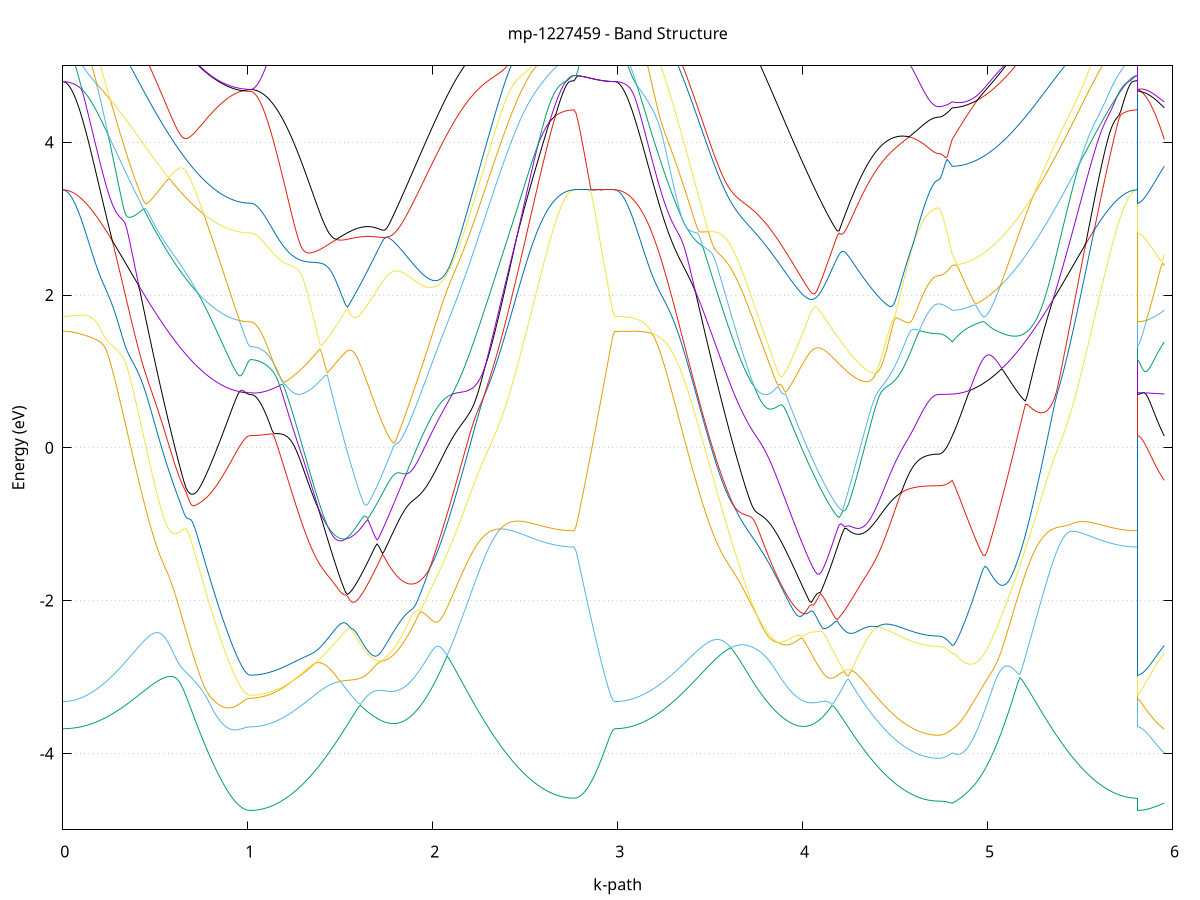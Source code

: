set title 'mp-1227459 - Band Structure'
set xlabel 'k-path'
set ylabel 'Energy (eV)'
set grid y
set yrange [-5:5]
set terminal png size 800,600
set output 'mp-1227459_bands_gnuplot.png'
plot '-' using 1:2 with lines notitle, '-' using 1:2 with lines notitle, '-' using 1:2 with lines notitle, '-' using 1:2 with lines notitle, '-' using 1:2 with lines notitle, '-' using 1:2 with lines notitle, '-' using 1:2 with lines notitle, '-' using 1:2 with lines notitle, '-' using 1:2 with lines notitle, '-' using 1:2 with lines notitle, '-' using 1:2 with lines notitle, '-' using 1:2 with lines notitle, '-' using 1:2 with lines notitle, '-' using 1:2 with lines notitle, '-' using 1:2 with lines notitle, '-' using 1:2 with lines notitle, '-' using 1:2 with lines notitle, '-' using 1:2 with lines notitle, '-' using 1:2 with lines notitle, '-' using 1:2 with lines notitle, '-' using 1:2 with lines notitle, '-' using 1:2 with lines notitle, '-' using 1:2 with lines notitle, '-' using 1:2 with lines notitle, '-' using 1:2 with lines notitle, '-' using 1:2 with lines notitle, '-' using 1:2 with lines notitle, '-' using 1:2 with lines notitle, '-' using 1:2 with lines notitle, '-' using 1:2 with lines notitle, '-' using 1:2 with lines notitle, '-' using 1:2 with lines notitle, '-' using 1:2 with lines notitle, '-' using 1:2 with lines notitle, '-' using 1:2 with lines notitle, '-' using 1:2 with lines notitle, '-' using 1:2 with lines notitle, '-' using 1:2 with lines notitle, '-' using 1:2 with lines notitle, '-' using 1:2 with lines notitle, '-' using 1:2 with lines notitle, '-' using 1:2 with lines notitle, '-' using 1:2 with lines notitle, '-' using 1:2 with lines notitle, '-' using 1:2 with lines notitle, '-' using 1:2 with lines notitle, '-' using 1:2 with lines notitle, '-' using 1:2 with lines notitle, '-' using 1:2 with lines notitle, '-' using 1:2 with lines notitle, '-' using 1:2 with lines notitle, '-' using 1:2 with lines notitle, '-' using 1:2 with lines notitle, '-' using 1:2 with lines notitle, '-' using 1:2 with lines notitle, '-' using 1:2 with lines notitle, '-' using 1:2 with lines notitle, '-' using 1:2 with lines notitle, '-' using 1:2 with lines notitle, '-' using 1:2 with lines notitle, '-' using 1:2 with lines notitle, '-' using 1:2 with lines notitle, '-' using 1:2 with lines notitle, '-' using 1:2 with lines notitle
0.000000 -17.571854
0.009937 -17.571854
0.019874 -17.571754
0.029812 -17.571654
0.039749 -17.571454
0.049686 -17.571254
0.059623 -17.570954
0.069561 -17.570654
0.079498 -17.570354
0.089435 -17.569954
0.099372 -17.569554
0.109310 -17.569054
0.119247 -17.568654
0.129184 -17.568154
0.139121 -17.567654
0.149059 -17.567154
0.158996 -17.566654
0.168933 -17.566154
0.178870 -17.565754
0.188808 -17.565354
0.198745 -17.564954
0.208682 -17.564754
0.218619 -17.564554
0.228556 -17.564354
0.238494 -17.564354
0.248431 -17.564454
0.258368 -17.564554
0.268305 -17.564854
0.278243 -17.565154
0.288180 -17.565654
0.298117 -17.566254
0.308054 -17.567054
0.317992 -17.567854
0.327929 -17.568754
0.337866 -17.569654
0.347803 -17.570654
0.357741 -17.571754
0.367678 -17.572754
0.377615 -17.573954
0.387552 -17.575054
0.397490 -17.576254
0.407427 -17.577454
0.417364 -17.578654
0.427301 -17.579854
0.437238 -17.581154
0.447176 -17.582454
0.457113 -17.583754
0.467050 -17.585054
0.476987 -17.586354
0.486925 -17.587754
0.496862 -17.589054
0.506799 -17.590454
0.516736 -17.591754
0.526674 -17.593154
0.536611 -17.594454
0.546548 -17.595854
0.556485 -17.597154
0.566423 -17.598554
0.576360 -17.599854
0.586297 -17.601154
0.596234 -17.602554
0.606172 -17.603854
0.616109 -17.605154
0.626046 -17.606454
0.635983 -17.607654
0.645921 -17.608954
0.655858 -17.610154
0.665795 -17.611454
0.675732 -17.612654
0.685669 -17.613754
0.695607 -17.614954
0.705544 -17.616054
0.715481 -17.617254
0.725418 -17.618254
0.735356 -17.619354
0.745293 -17.620354
0.755230 -17.621354
0.765167 -17.622354
0.775105 -17.623354
0.785042 -17.624254
0.794979 -17.625154
0.804916 -17.625954
0.814854 -17.626754
0.824791 -17.627554
0.834728 -17.628254
0.844665 -17.628954
0.854603 -17.629654
0.864540 -17.630354
0.874477 -17.630954
0.884414 -17.631454
0.894351 -17.631954
0.904289 -17.632454
0.914226 -17.632854
0.924163 -17.633254
0.934100 -17.633654
0.944038 -17.633954
0.953975 -17.634254
0.963912 -17.634454
0.973849 -17.634654
0.983787 -17.634754
0.993724 -17.634954
1.003661 -17.634954
1.013598 -17.634954
1.013598 -17.634954
1.023530 -17.634954
1.033461 -17.634754
1.043393 -17.634454
1.053324 -17.634054
1.063256 -17.633454
1.073187 -17.632754
1.083119 -17.631954
1.093050 -17.631054
1.102982 -17.630054
1.112913 -17.628954
1.122845 -17.627654
1.132776 -17.626354
1.142708 -17.624854
1.152639 -17.623354
1.162571 -17.621654
1.172502 -17.619954
1.182434 -17.618054
1.192365 -17.616154
1.202297 -17.614254
1.212228 -17.612154
1.222160 -17.610054
1.232091 -17.607954
1.242023 -17.605754
1.251954 -17.603554
1.261886 -17.601254
1.271817 -17.598954
1.281749 -17.596754
1.291680 -17.594454
1.301612 -17.592154
1.311543 -17.589954
1.321475 -17.587754
1.331406 -17.585654
1.341338 -17.583554
1.351269 -17.581454
1.361201 -17.579454
1.371132 -17.577554
1.381064 -17.575654
1.390995 -17.573854
1.400927 -17.572154
1.410858 -17.570454
1.420790 -17.568854
1.430721 -17.567254
1.440653 -17.565754
1.450584 -17.564354
1.460516 -17.562954
1.470447 -17.561654
1.480379 -17.560254
1.490310 -17.559054
1.500242 -17.557854
1.510173 -17.556654
1.520105 -17.555554
1.530036 -17.554454
1.539968 -17.553354
1.549899 -17.552354
1.559831 -17.551354
1.569762 -17.550354
1.579694 -17.549454
1.589625 -17.549054
1.599557 -17.549854
1.609488 -17.550654
1.609488 -17.550654
1.619447 -17.551454
1.629405 -17.552154
1.639363 -17.552854
1.649321 -17.553554
1.659279 -17.554154
1.669237 -17.554754
1.679195 -17.555354
1.689153 -17.555854
1.699111 -17.556354
1.709069 -17.556754
1.719028 -17.557154
1.728986 -17.557454
1.738944 -17.557754
1.748902 -17.557954
1.758860 -17.558154
1.768818 -17.558354
1.778776 -17.558454
1.788734 -17.558454
1.798692 -17.558454
1.808650 -17.558454
1.818608 -17.558354
1.828567 -17.558154
1.838525 -17.557954
1.848483 -17.557754
1.858441 -17.557454
1.868399 -17.557154
1.878357 -17.556754
1.888315 -17.556354
1.898273 -17.555954
1.908231 -17.555454
1.918189 -17.554954
1.928148 -17.555054
1.938106 -17.555554
1.948064 -17.556054
1.958022 -17.556554
1.967980 -17.556954
1.977938 -17.557354
1.987896 -17.557754
1.997854 -17.558054
2.007812 -17.558354
2.017770 -17.558654
2.027729 -17.558954
2.037687 -17.559154
2.047645 -17.559354
2.057603 -17.559554
2.067561 -17.559654
2.077519 -17.559754
2.087477 -17.559854
2.097435 -17.559954
2.107393 -17.560054
2.117351 -17.560054
2.127310 -17.560054
2.137268 -17.559954
2.147226 -17.559954
2.157184 -17.559854
2.167142 -17.559754
2.177100 -17.559654
2.187058 -17.559554
2.197016 -17.559354
2.206974 -17.559154
2.216932 -17.558954
2.226891 -17.558754
2.236849 -17.558454
2.246807 -17.558254
2.256765 -17.557954
2.266723 -17.557654
2.276681 -17.557354
2.286639 -17.557054
2.296597 -17.556754
2.306555 -17.556454
2.316513 -17.556054
2.326471 -17.555754
2.336430 -17.555454
2.346388 -17.555154
2.356346 -17.555454
2.366304 -17.555754
2.376262 -17.556054
2.386220 -17.556354
2.396178 -17.556754
2.406136 -17.557154
2.416094 -17.557554
2.426052 -17.557954
2.436011 -17.558354
2.445969 -17.558854
2.455927 -17.559354
2.465885 -17.559854
2.475843 -17.560254
2.485801 -17.560754
2.495759 -17.561354
2.505717 -17.561854
2.515675 -17.562354
2.525633 -17.562954
2.535592 -17.563454
2.545550 -17.563954
2.555508 -17.564554
2.565466 -17.565054
2.575424 -17.565654
2.585382 -17.566154
2.595340 -17.566654
2.605298 -17.567254
2.615256 -17.567754
2.625214 -17.568254
2.635173 -17.568654
2.645131 -17.569154
2.655089 -17.569554
2.665047 -17.569954
2.675005 -17.570354
2.684963 -17.570754
2.694921 -17.571054
2.704879 -17.571354
2.714837 -17.571554
2.724795 -17.571754
2.734753 -17.571954
2.744712 -17.572054
2.754670 -17.572154
2.764628 -17.572154
2.764628 -17.572154
2.774599 -17.572154
2.784570 -17.572154
2.794541 -17.572154
2.804512 -17.572154
2.814483 -17.572154
2.824454 -17.572154
2.834425 -17.572054
2.844396 -17.572054
2.854367 -17.572054
2.864338 -17.572054
2.874309 -17.572054
2.884280 -17.572054
2.894251 -17.571954
2.904221 -17.571954
2.914192 -17.571954
2.924163 -17.571954
2.934134 -17.571954
2.944105 -17.571954
2.954076 -17.571954
2.964047 -17.571854
2.974018 -17.571854
2.983989 -17.571854
2.983989 -17.571854
2.993934 -17.571854
3.003878 -17.571754
3.013823 -17.571654
3.023768 -17.571454
3.033712 -17.571254
3.043657 -17.570954
3.053601 -17.570654
3.063546 -17.570354
3.073491 -17.569954
3.083435 -17.569454
3.093380 -17.569054
3.103324 -17.568554
3.113269 -17.567954
3.123213 -17.567454
3.133158 -17.566854
3.143103 -17.566254
3.153047 -17.565654
3.162992 -17.564954
3.172936 -17.564354
3.182881 -17.563754
3.192825 -17.563054
3.202770 -17.562354
3.212715 -17.561754
3.222659 -17.561054
3.232604 -17.560454
3.242548 -17.559754
3.252493 -17.559154
3.262437 -17.558554
3.272382 -17.558054
3.282327 -17.557554
3.292271 -17.557054
3.302216 -17.556654
3.312160 -17.556354
3.322105 -17.556054
3.332049 -17.555954
3.341994 -17.555854
3.351939 -17.555854
3.361883 -17.555954
3.371828 -17.556054
3.381772 -17.556254
3.391717 -17.556454
3.401661 -17.556654
3.411606 -17.556954
3.421551 -17.557254
3.431495 -17.557554
3.441440 -17.557854
3.451384 -17.558154
3.461329 -17.558454
3.471273 -17.558754
3.481218 -17.559054
3.491163 -17.559354
3.501107 -17.559654
3.511052 -17.559854
3.520996 -17.560154
3.530941 -17.560354
3.540886 -17.560554
3.550830 -17.560754
3.560775 -17.560954
3.570719 -17.561154
3.580664 -17.561254
3.590608 -17.561354
3.600553 -17.561454
3.610498 -17.561554
3.620442 -17.561554
3.630387 -17.561654
3.640331 -17.561654
3.650276 -17.561554
3.660220 -17.561554
3.670165 -17.561454
3.680110 -17.561354
3.690054 -17.561254
3.699999 -17.561054
3.709943 -17.560854
3.719888 -17.560654
3.729832 -17.560454
3.739777 -17.560154
3.749722 -17.559854
3.759666 -17.559454
3.769611 -17.559154
3.779555 -17.558754
3.789500 -17.558354
3.799444 -17.557854
3.809389 -17.557354
3.819334 -17.556854
3.829278 -17.556254
3.839223 -17.555754
3.849167 -17.555054
3.859112 -17.554654
3.869056 -17.555054
3.879001 -17.555454
3.888946 -17.555754
3.898890 -17.556054
3.908835 -17.556354
3.918779 -17.556454
3.928724 -17.556654
3.938668 -17.556754
3.948613 -17.556754
3.958558 -17.556854
3.968502 -17.556754
3.978447 -17.556654
3.988391 -17.556554
3.998336 -17.556354
4.008280 -17.556154
4.018225 -17.555854
4.028170 -17.555454
4.038114 -17.555154
4.048059 -17.554754
4.058003 -17.554254
4.067948 -17.553754
4.077893 -17.553154
4.087837 -17.552554
4.097782 -17.551954
4.107726 -17.551254
4.117671 -17.550554
4.127615 -17.549854
4.137560 -17.549054
4.147505 -17.549354
4.157449 -17.550154
4.157449 -17.550154
4.167407 -17.551054
4.177365 -17.551954
4.187323 -17.552854
4.197282 -17.553754
4.207240 -17.554754
4.217198 -17.555754
4.227156 -17.556754
4.237114 -17.557854
4.247072 -17.558954
4.257030 -17.560154
4.266988 -17.561354
4.276946 -17.562554
4.286904 -17.563854
4.296863 -17.565154
4.306821 -17.566554
4.316779 -17.568054
4.326737 -17.569554
4.336695 -17.571054
4.346653 -17.572654
4.356611 -17.574354
4.366569 -17.576054
4.376527 -17.577954
4.386485 -17.579754
4.396444 -17.581754
4.406402 -17.583754
4.416360 -17.585754
4.426318 -17.587854
4.436276 -17.590054
4.446234 -17.592254
4.456192 -17.594454
4.466150 -17.596754
4.476108 -17.598954
4.486066 -17.601254
4.496025 -17.603454
4.505983 -17.605654
4.515941 -17.607854
4.525899 -17.610054
4.535857 -17.612154
4.545815 -17.614154
4.555773 -17.616154
4.565731 -17.618054
4.575689 -17.619854
4.585647 -17.621554
4.595606 -17.623254
4.605564 -17.624854
4.615522 -17.626254
4.625480 -17.627654
4.635438 -17.628854
4.645396 -17.629954
4.655354 -17.631054
4.665312 -17.631954
4.675270 -17.632754
4.685228 -17.633354
4.695187 -17.633954
4.705145 -17.634354
4.715103 -17.634654
4.725061 -17.634854
4.735019 -17.634954
4.735019 -17.634954
4.744254 -17.634954
4.753489 -17.634954
4.762724 -17.634954
4.771960 -17.634954
4.781195 -17.634954
4.790430 -17.634954
4.799665 -17.634954
4.808901 -17.634954
4.808901 -17.634954
4.818805 -17.634854
4.828710 -17.634754
4.838615 -17.634654
4.848519 -17.634454
4.858424 -17.634154
4.868329 -17.633954
4.878234 -17.633554
4.888139 -17.633254
4.898043 -17.632854
4.907948 -17.632354
4.917853 -17.631854
4.927758 -17.631354
4.937662 -17.630754
4.947567 -17.630154
4.957472 -17.629554
4.967377 -17.628854
4.977281 -17.628154
4.987186 -17.627354
4.997091 -17.626554
5.006996 -17.625754
5.016900 -17.624854
5.026805 -17.623954
5.036710 -17.623054
5.046615 -17.622054
5.056519 -17.621054
5.066424 -17.620054
5.076329 -17.619054
5.086234 -17.617954
5.096138 -17.616854
5.106043 -17.615654
5.115948 -17.614554
5.125853 -17.613354
5.135757 -17.612154
5.145662 -17.610954
5.155567 -17.609654
5.165472 -17.608454
5.175376 -17.607154
5.185281 -17.605854
5.195186 -17.604554
5.205091 -17.603254
5.214995 -17.601954
5.224900 -17.600554
5.234805 -17.599254
5.244710 -17.597954
5.254614 -17.596554
5.264519 -17.595254
5.274424 -17.593854
5.284329 -17.592554
5.294233 -17.591154
5.304138 -17.589854
5.314043 -17.588554
5.323948 -17.587254
5.333852 -17.585954
5.343757 -17.584654
5.353662 -17.583454
5.363567 -17.582154
5.373471 -17.580954
5.383376 -17.579754
5.393281 -17.578654
5.403186 -17.577554
5.413090 -17.576454
5.422995 -17.575354
5.432900 -17.574354
5.442805 -17.573454
5.452709 -17.572454
5.462614 -17.571654
5.472519 -17.570754
5.482424 -17.569954
5.492328 -17.569254
5.502233 -17.568654
5.512138 -17.568054
5.522043 -17.567554
5.531947 -17.567054
5.541852 -17.566654
5.551757 -17.566354
5.561662 -17.566154
5.571566 -17.566054
5.581471 -17.565954
5.591376 -17.566054
5.601281 -17.566154
5.611185 -17.566354
5.621090 -17.566554
5.630995 -17.566854
5.640900 -17.567254
5.650804 -17.567554
5.660709 -17.567954
5.670614 -17.568354
5.680519 -17.568854
5.690423 -17.569254
5.700328 -17.569654
5.710233 -17.570054
5.720138 -17.570454
5.730042 -17.570754
5.739947 -17.571054
5.749852 -17.571354
5.759757 -17.571554
5.769661 -17.571754
5.779566 -17.571954
5.789471 -17.572054
5.799376 -17.572154
5.809280 -17.572154
5.809280 -17.634954
5.819055 -17.634954
5.828830 -17.634954
5.838605 -17.634954
5.848380 -17.634954
5.858155 -17.634954
5.867930 -17.634954
5.877705 -17.634954
5.887479 -17.634954
5.897254 -17.634954
5.907029 -17.634954
5.916804 -17.634954
5.926579 -17.634954
5.936354 -17.634954
5.946129 -17.634954
5.955903 -17.634954
e
0.000000 -17.568154
0.009937 -17.568054
0.019874 -17.568054
0.029812 -17.567954
0.039749 -17.567754
0.049686 -17.567554
0.059623 -17.567354
0.069561 -17.567054
0.079498 -17.566754
0.089435 -17.566454
0.099372 -17.566054
0.109310 -17.565654
0.119247 -17.565254
0.129184 -17.564854
0.139121 -17.564454
0.149059 -17.564154
0.158996 -17.563754
0.168933 -17.563454
0.178870 -17.563154
0.188808 -17.562954
0.198745 -17.562854
0.208682 -17.562754
0.218619 -17.562854
0.228556 -17.562954
0.238494 -17.563154
0.248431 -17.563454
0.258368 -17.563854
0.268305 -17.564254
0.278243 -17.564854
0.288180 -17.565454
0.298117 -17.565954
0.308054 -17.566554
0.317992 -17.567154
0.327929 -17.567854
0.337866 -17.568554
0.347803 -17.569354
0.357741 -17.570154
0.367678 -17.571054
0.377615 -17.571854
0.387552 -17.572854
0.397490 -17.573754
0.407427 -17.574754
0.417364 -17.575754
0.427301 -17.576754
0.437238 -17.577754
0.447176 -17.578854
0.457113 -17.579854
0.467050 -17.580954
0.476987 -17.582054
0.486925 -17.583154
0.496862 -17.584254
0.506799 -17.585354
0.516736 -17.586454
0.526674 -17.587554
0.536611 -17.588654
0.546548 -17.589854
0.556485 -17.590954
0.566423 -17.592054
0.576360 -17.593154
0.586297 -17.594254
0.596234 -17.595354
0.606172 -17.596354
0.616109 -17.597454
0.626046 -17.598554
0.635983 -17.599554
0.645921 -17.600554
0.655858 -17.601554
0.665795 -17.602554
0.675732 -17.603554
0.685669 -17.604554
0.695607 -17.605454
0.705544 -17.606454
0.715481 -17.607354
0.725418 -17.608254
0.735356 -17.609054
0.745293 -17.609954
0.755230 -17.610754
0.765167 -17.611554
0.775105 -17.612354
0.785042 -17.613054
0.794979 -17.613754
0.804916 -17.614454
0.814854 -17.615154
0.824791 -17.615754
0.834728 -17.616354
0.844665 -17.616954
0.854603 -17.617454
0.864540 -17.617954
0.874477 -17.618454
0.884414 -17.618954
0.894351 -17.619354
0.904289 -17.619754
0.914226 -17.620054
0.924163 -17.620354
0.934100 -17.620654
0.944038 -17.620954
0.953975 -17.621154
0.963912 -17.621354
0.973849 -17.621454
0.983787 -17.621654
0.993724 -17.621654
1.003661 -17.621754
1.013598 -17.621754
1.013598 -17.621754
1.023530 -17.621754
1.033461 -17.621454
1.043393 -17.621154
1.053324 -17.620654
1.063256 -17.620054
1.073187 -17.619354
1.083119 -17.618454
1.093050 -17.617454
1.102982 -17.616354
1.112913 -17.615154
1.122845 -17.613754
1.132776 -17.612254
1.142708 -17.610654
1.152639 -17.608854
1.162571 -17.607054
1.172502 -17.605054
1.182434 -17.602954
1.192365 -17.600854
1.202297 -17.598554
1.212228 -17.596154
1.222160 -17.593654
1.232091 -17.591154
1.242023 -17.588454
1.251954 -17.585754
1.261886 -17.582954
1.271817 -17.580154
1.281749 -17.577254
1.291680 -17.574354
1.301612 -17.571354
1.311543 -17.568354
1.321475 -17.565354
1.331406 -17.562454
1.341338 -17.559554
1.351269 -17.556754
1.361201 -17.554154
1.371132 -17.551654
1.381064 -17.549354
1.390995 -17.547254
1.400927 -17.545454
1.410858 -17.543854
1.420790 -17.542554
1.430721 -17.541454
1.440653 -17.540654
1.450584 -17.540054
1.460516 -17.539854
1.470447 -17.539854
1.480379 -17.540154
1.490310 -17.540654
1.500242 -17.541354
1.510173 -17.542054
1.520105 -17.542954
1.530036 -17.543754
1.539968 -17.544654
1.549899 -17.545554
1.559831 -17.546454
1.569762 -17.547354
1.579694 -17.548154
1.589625 -17.548554
1.599557 -17.547754
1.609488 -17.546954
1.609488 -17.546954
1.619447 -17.546154
1.629405 -17.545354
1.639363 -17.544654
1.649321 -17.543954
1.659279 -17.543254
1.669237 -17.542554
1.679195 -17.541954
1.689153 -17.541354
1.699111 -17.540854
1.709069 -17.540354
1.719028 -17.540054
1.728986 -17.540154
1.738944 -17.540554
1.748902 -17.541154
1.758860 -17.542054
1.768818 -17.542954
1.778776 -17.543854
1.788734 -17.544754
1.798692 -17.545654
1.808650 -17.546554
1.818608 -17.547454
1.828567 -17.548254
1.838525 -17.549054
1.848483 -17.549854
1.858441 -17.550654
1.868399 -17.551354
1.878357 -17.552054
1.888315 -17.552754
1.898273 -17.553354
1.908231 -17.553954
1.918189 -17.554554
1.928148 -17.554354
1.938106 -17.553854
1.948064 -17.553254
1.958022 -17.552654
1.967980 -17.552054
1.977938 -17.551454
1.987896 -17.550954
1.997854 -17.550454
2.007812 -17.549954
2.017770 -17.549554
2.027729 -17.549154
2.037687 -17.548954
2.047645 -17.548754
2.057603 -17.548654
2.067561 -17.548654
2.077519 -17.548754
2.087477 -17.548954
2.097435 -17.549154
2.107393 -17.549354
2.117351 -17.549654
2.127310 -17.549954
2.137268 -17.550254
2.147226 -17.550554
2.157184 -17.550854
2.167142 -17.551154
2.177100 -17.551454
2.187058 -17.551654
2.197016 -17.551954
2.206974 -17.552154
2.216932 -17.552454
2.226891 -17.552654
2.236849 -17.552854
2.246807 -17.553054
2.256765 -17.553254
2.266723 -17.553454
2.276681 -17.553654
2.286639 -17.553854
2.296597 -17.553954
2.306555 -17.554254
2.316513 -17.554454
2.326471 -17.554654
2.336430 -17.554854
2.346388 -17.555054
2.356346 -17.554754
2.366304 -17.554454
2.376262 -17.554154
2.386220 -17.553854
2.396178 -17.553654
2.406136 -17.553554
2.416094 -17.553454
2.426052 -17.553354
2.436011 -17.553454
2.445969 -17.553654
2.455927 -17.553954
2.465885 -17.554254
2.475843 -17.554654
2.485801 -17.555154
2.495759 -17.555654
2.505717 -17.556254
2.515675 -17.556754
2.525633 -17.557354
2.535592 -17.558054
2.545550 -17.558654
2.555508 -17.559254
2.565466 -17.559854
2.575424 -17.560554
2.585382 -17.561154
2.595340 -17.561754
2.605298 -17.562354
2.615256 -17.562954
2.625214 -17.563454
2.635173 -17.564054
2.645131 -17.564554
2.655089 -17.565054
2.665047 -17.565454
2.675005 -17.565854
2.684963 -17.566254
2.694921 -17.566654
2.704879 -17.566954
2.714837 -17.567254
2.724795 -17.567454
2.734753 -17.567654
2.744712 -17.567754
2.754670 -17.567854
2.764628 -17.567854
2.764628 -17.567854
2.774599 -17.567854
2.784570 -17.567854
2.794541 -17.567854
2.804512 -17.567854
2.814483 -17.567854
2.824454 -17.567854
2.834425 -17.567854
2.844396 -17.567954
2.854367 -17.567954
2.864338 -17.567954
2.874309 -17.567954
2.884280 -17.567954
2.894251 -17.568054
2.904221 -17.568054
2.914192 -17.568054
2.924163 -17.568054
2.934134 -17.568054
2.944105 -17.568054
2.954076 -17.568054
2.964047 -17.568154
2.974018 -17.568154
2.983989 -17.568154
2.983989 -17.568154
2.993934 -17.568054
3.003878 -17.568054
3.013823 -17.567954
3.023768 -17.567754
3.033712 -17.567554
3.043657 -17.567354
3.053601 -17.567054
3.063546 -17.566754
3.073491 -17.566354
3.083435 -17.566054
3.093380 -17.565654
3.103324 -17.565154
3.113269 -17.564754
3.123213 -17.564254
3.133158 -17.563854
3.143103 -17.563354
3.153047 -17.562854
3.162992 -17.562354
3.172936 -17.561854
3.182881 -17.561354
3.192825 -17.560854
3.202770 -17.560354
3.212715 -17.559854
3.222659 -17.559354
3.232604 -17.558854
3.242548 -17.558354
3.252493 -17.557854
3.262437 -17.557454
3.272382 -17.556954
3.282327 -17.556554
3.292271 -17.556154
3.302216 -17.555754
3.312160 -17.555354
3.322105 -17.555054
3.332049 -17.554654
3.341994 -17.554354
3.351939 -17.554154
3.361883 -17.553854
3.371828 -17.553654
3.381772 -17.553454
3.391717 -17.553254
3.401661 -17.553054
3.411606 -17.552954
3.421551 -17.552754
3.431495 -17.552654
3.441440 -17.552554
3.451384 -17.552454
3.461329 -17.552354
3.471273 -17.552254
3.481218 -17.552054
3.491163 -17.551954
3.501107 -17.551854
3.511052 -17.551654
3.520996 -17.551554
3.530941 -17.551354
3.540886 -17.551154
3.550830 -17.550954
3.560775 -17.550654
3.570719 -17.550454
3.580664 -17.550154
3.590608 -17.549954
3.600553 -17.549654
3.610498 -17.549354
3.620442 -17.549054
3.630387 -17.548754
3.640331 -17.548454
3.650276 -17.548154
3.660220 -17.547854
3.670165 -17.547654
3.680110 -17.547554
3.690054 -17.547454
3.699999 -17.547454
3.709943 -17.547554
3.719888 -17.547754
3.729832 -17.548054
3.739777 -17.548454
3.749722 -17.548854
3.759666 -17.549354
3.769611 -17.549954
3.779555 -17.550454
3.789500 -17.551054
3.799444 -17.551654
3.809389 -17.552154
3.819334 -17.552754
3.829278 -17.553254
3.839223 -17.553754
3.849167 -17.554254
3.859112 -17.554454
3.869056 -17.553754
3.879001 -17.553054
3.888946 -17.552254
3.898890 -17.551554
3.908835 -17.550654
3.918779 -17.549854
3.928724 -17.548954
3.938668 -17.548054
3.948613 -17.547154
3.958558 -17.546154
3.968502 -17.545254
3.978447 -17.544154
3.988391 -17.543154
3.998336 -17.542154
4.008280 -17.541354
4.018225 -17.540854
4.028170 -17.541054
4.038114 -17.541554
4.048059 -17.542154
4.058003 -17.542854
4.067948 -17.543454
4.077893 -17.544154
4.087837 -17.544854
4.097782 -17.545554
4.107726 -17.546354
4.117671 -17.547054
4.127615 -17.547754
4.137560 -17.548554
4.147505 -17.548254
4.157449 -17.547454
4.157449 -17.547454
4.167407 -17.546554
4.177365 -17.545654
4.187323 -17.544754
4.197282 -17.543854
4.207240 -17.542954
4.217198 -17.541954
4.227156 -17.541054
4.237114 -17.540154
4.247072 -17.539354
4.257030 -17.538554
4.266988 -17.537954
4.276946 -17.537554
4.286904 -17.537454
4.296863 -17.537754
4.306821 -17.538454
4.316779 -17.539454
4.326737 -17.540754
4.336695 -17.542254
4.346653 -17.544054
4.356611 -17.546054
4.366569 -17.548254
4.376527 -17.550754
4.386485 -17.553354
4.396444 -17.556154
4.406402 -17.558954
4.416360 -17.561954
4.426318 -17.564954
4.436276 -17.567954
4.446234 -17.570954
4.456192 -17.573954
4.466150 -17.576954
4.476108 -17.579854
4.486066 -17.582754
4.496025 -17.585554
4.505983 -17.588354
4.515941 -17.590954
4.525899 -17.593554
4.535857 -17.596054
4.545815 -17.598454
4.555773 -17.600754
4.565731 -17.602954
4.575689 -17.605054
4.585647 -17.607054
4.595606 -17.608854
4.605564 -17.610654
4.615522 -17.612254
4.625480 -17.613754
4.635438 -17.615154
4.645396 -17.616454
4.655354 -17.617554
4.665312 -17.618554
4.675270 -17.619454
4.685228 -17.620154
4.695187 -17.620754
4.705145 -17.621254
4.715103 -17.621554
4.725061 -17.621754
4.735019 -17.621854
4.735019 -17.621854
4.744254 -17.621854
4.753489 -17.621854
4.762724 -17.621854
4.771960 -17.621854
4.781195 -17.621854
4.790430 -17.621854
4.799665 -17.621854
4.808901 -17.621854
4.808901 -17.621854
4.818805 -17.621754
4.828710 -17.621654
4.838615 -17.621554
4.848519 -17.621354
4.858424 -17.621154
4.868329 -17.620954
4.878234 -17.620754
4.888139 -17.620454
4.898043 -17.620154
4.907948 -17.619754
4.917853 -17.619354
4.927758 -17.618954
4.937662 -17.618554
4.947567 -17.618054
4.957472 -17.617554
4.967377 -17.616954
4.977281 -17.616454
4.987186 -17.615854
4.997091 -17.615254
5.006996 -17.614554
5.016900 -17.613854
5.026805 -17.613154
5.036710 -17.612454
5.046615 -17.611654
5.056519 -17.610954
5.066424 -17.610154
5.076329 -17.609254
5.086234 -17.608454
5.096138 -17.607554
5.106043 -17.606654
5.115948 -17.605754
5.125853 -17.604854
5.135757 -17.603854
5.145662 -17.602854
5.155567 -17.601954
5.165472 -17.600954
5.175376 -17.599854
5.185281 -17.598854
5.195186 -17.597854
5.205091 -17.596754
5.214995 -17.595654
5.224900 -17.594654
5.234805 -17.593554
5.244710 -17.592454
5.254614 -17.591354
5.264519 -17.590254
5.274424 -17.589154
5.284329 -17.587954
5.294233 -17.586854
5.304138 -17.585754
5.314043 -17.584654
5.323948 -17.583454
5.333852 -17.582354
5.343757 -17.581254
5.353662 -17.580154
5.363567 -17.578954
5.373471 -17.577854
5.383376 -17.576754
5.393281 -17.575654
5.403186 -17.574554
5.413090 -17.573554
5.422995 -17.572454
5.432900 -17.571354
5.442805 -17.570354
5.452709 -17.569354
5.462614 -17.568454
5.472519 -17.567454
5.482424 -17.566554
5.492328 -17.565754
5.502233 -17.564954
5.512138 -17.564254
5.522043 -17.563554
5.531947 -17.562954
5.541852 -17.562454
5.551757 -17.562054
5.561662 -17.561754
5.571566 -17.561454
5.581471 -17.561354
5.591376 -17.561354
5.601281 -17.561354
5.611185 -17.561554
5.621090 -17.561754
5.630995 -17.562054
5.640900 -17.562454
5.650804 -17.562854
5.660709 -17.563254
5.670614 -17.563754
5.680519 -17.564154
5.690423 -17.564654
5.700328 -17.565054
5.710233 -17.565554
5.720138 -17.565954
5.730042 -17.566354
5.739947 -17.566654
5.749852 -17.566954
5.759757 -17.567254
5.769661 -17.567454
5.779566 -17.567654
5.789471 -17.567754
5.799376 -17.567854
5.809280 -17.567854
5.809280 -17.621754
5.819055 -17.621754
5.828830 -17.621754
5.838605 -17.621754
5.848380 -17.621754
5.858155 -17.621754
5.867930 -17.621754
5.877705 -17.621754
5.887479 -17.621754
5.897254 -17.621754
5.907029 -17.621754
5.916804 -17.621754
5.926579 -17.621754
5.936354 -17.621854
5.946129 -17.621854
5.955903 -17.621854
e
0.000000 -17.538754
0.009937 -17.538754
0.019874 -17.538754
0.029812 -17.538754
0.039749 -17.538854
0.049686 -17.538954
0.059623 -17.538954
0.069561 -17.539054
0.079498 -17.539154
0.089435 -17.539254
0.099372 -17.539454
0.109310 -17.539554
0.119247 -17.539654
0.129184 -17.539654
0.139121 -17.539754
0.149059 -17.539754
0.158996 -17.539854
0.168933 -17.539754
0.178870 -17.539754
0.188808 -17.539654
0.198745 -17.539454
0.208682 -17.539254
0.218619 -17.538854
0.228556 -17.538454
0.238494 -17.537954
0.248431 -17.537354
0.258368 -17.536654
0.268305 -17.535854
0.278243 -17.534954
0.288180 -17.534054
0.298117 -17.533054
0.308054 -17.532054
0.317992 -17.530954
0.327929 -17.529954
0.337866 -17.528954
0.347803 -17.527954
0.357741 -17.526954
0.367678 -17.526154
0.377615 -17.525354
0.387552 -17.524754
0.397490 -17.524354
0.407427 -17.524054
0.417364 -17.524054
0.427301 -17.524154
0.437238 -17.524454
0.447176 -17.524954
0.457113 -17.525654
0.467050 -17.526354
0.476987 -17.527254
0.486925 -17.528154
0.496862 -17.529154
0.506799 -17.530154
0.516736 -17.531254
0.526674 -17.532354
0.536611 -17.533454
0.546548 -17.534554
0.556485 -17.535754
0.566423 -17.536854
0.576360 -17.538054
0.586297 -17.539154
0.596234 -17.540354
0.606172 -17.541554
0.616109 -17.542654
0.626046 -17.543854
0.635983 -17.544954
0.645921 -17.546154
0.655858 -17.547254
0.665795 -17.548354
0.675732 -17.549454
0.685669 -17.550554
0.695607 -17.551654
0.705544 -17.552754
0.715481 -17.553754
0.725418 -17.554854
0.735356 -17.555854
0.745293 -17.556854
0.755230 -17.557854
0.765167 -17.558754
0.775105 -17.559754
0.785042 -17.560654
0.794979 -17.561554
0.804916 -17.562354
0.814854 -17.563254
0.824791 -17.564054
0.834728 -17.564754
0.844665 -17.565554
0.854603 -17.566254
0.864540 -17.566854
0.874477 -17.567554
0.884414 -17.568154
0.894351 -17.568654
0.904289 -17.569254
0.914226 -17.569654
0.924163 -17.570154
0.934100 -17.570454
0.944038 -17.570854
0.953975 -17.571154
0.963912 -17.571454
0.973849 -17.571654
0.983787 -17.571754
0.993724 -17.571854
1.003661 -17.571954
1.013598 -17.571954
1.013598 -17.571954
1.023530 -17.571954
1.033461 -17.571854
1.043393 -17.571754
1.053324 -17.571554
1.063256 -17.571354
1.073187 -17.571054
1.083119 -17.570754
1.093050 -17.570354
1.102982 -17.569954
1.112913 -17.569454
1.122845 -17.568954
1.132776 -17.568354
1.142708 -17.567754
1.152639 -17.567054
1.162571 -17.566354
1.172502 -17.565554
1.182434 -17.564754
1.192365 -17.563854
1.202297 -17.562954
1.212228 -17.561954
1.222160 -17.560954
1.232091 -17.559854
1.242023 -17.558654
1.251954 -17.557454
1.261886 -17.556154
1.271817 -17.554854
1.281749 -17.553454
1.291680 -17.552054
1.301612 -17.550454
1.311543 -17.548854
1.321475 -17.547254
1.331406 -17.545554
1.341338 -17.543854
1.351269 -17.542154
1.361201 -17.540454
1.371132 -17.538854
1.381064 -17.537154
1.390995 -17.535654
1.400927 -17.534254
1.410858 -17.533054
1.420790 -17.531854
1.430721 -17.530954
1.440653 -17.530654
1.450584 -17.530654
1.460516 -17.530554
1.470447 -17.530354
1.480379 -17.529954
1.490310 -17.529454
1.500242 -17.528854
1.510173 -17.528154
1.520105 -17.527354
1.530036 -17.526654
1.539968 -17.525854
1.549899 -17.525454
1.559831 -17.525154
1.569762 -17.524754
1.579694 -17.524354
1.589625 -17.524054
1.599557 -17.523854
1.609488 -17.523954
1.609488 -17.523954
1.619447 -17.524654
1.629405 -17.525654
1.639363 -17.526854
1.649321 -17.528054
1.659279 -17.529254
1.669237 -17.530454
1.679195 -17.531654
1.689153 -17.532754
1.699111 -17.533854
1.709069 -17.534754
1.719028 -17.535554
1.728986 -17.535954
1.738944 -17.535954
1.748902 -17.535654
1.758860 -17.535254
1.768818 -17.534654
1.778776 -17.534054
1.788734 -17.533354
1.798692 -17.532654
1.808650 -17.531954
1.818608 -17.531154
1.828567 -17.530454
1.838525 -17.529654
1.848483 -17.528954
1.858441 -17.528154
1.868399 -17.527454
1.878357 -17.526754
1.888315 -17.526054
1.898273 -17.525454
1.908231 -17.524854
1.918189 -17.524354
1.928148 -17.525454
1.938106 -17.526654
1.948064 -17.527654
1.958022 -17.528654
1.967980 -17.529654
1.977938 -17.530554
1.987896 -17.531354
1.997854 -17.532154
2.007812 -17.532754
2.017770 -17.533354
2.027729 -17.533854
2.037687 -17.534154
2.047645 -17.534554
2.057603 -17.534754
2.067561 -17.535054
2.077519 -17.535254
2.087477 -17.535454
2.097435 -17.535754
2.107393 -17.536154
2.117351 -17.536454
2.127310 -17.536854
2.137268 -17.537254
2.147226 -17.537754
2.157184 -17.538154
2.167142 -17.538654
2.177100 -17.539054
2.187058 -17.539554
2.197016 -17.539954
2.206974 -17.540454
2.216932 -17.540854
2.226891 -17.541254
2.236849 -17.541654
2.246807 -17.542054
2.256765 -17.542454
2.266723 -17.542754
2.276681 -17.543154
2.286639 -17.543454
2.296597 -17.543654
2.306555 -17.543954
2.316513 -17.544154
2.326471 -17.544354
2.336430 -17.544554
2.346388 -17.544654
2.356346 -17.544754
2.366304 -17.544854
2.376262 -17.544854
2.386220 -17.544854
2.396178 -17.544854
2.406136 -17.544754
2.416094 -17.544654
2.426052 -17.544554
2.436011 -17.544754
2.445969 -17.544754
2.455927 -17.544754
2.465885 -17.544754
2.475843 -17.544554
2.485801 -17.544354
2.495759 -17.544054
2.505717 -17.543754
2.515675 -17.543454
2.525633 -17.543054
2.535592 -17.542754
2.545550 -17.542354
2.555508 -17.541954
2.565466 -17.541754
2.575424 -17.541454
2.585382 -17.541254
2.595340 -17.541054
2.605298 -17.540854
2.615256 -17.540654
2.625214 -17.540454
2.635173 -17.540254
2.645131 -17.540054
2.655089 -17.539854
2.665047 -17.539754
2.675005 -17.539554
2.684963 -17.539454
2.694921 -17.539354
2.704879 -17.539254
2.714837 -17.539154
2.724795 -17.539054
2.734753 -17.539054
2.744712 -17.538954
2.754670 -17.538954
2.764628 -17.538954
2.764628 -17.538954
2.774599 -17.538954
2.784570 -17.538954
2.794541 -17.538954
2.804512 -17.538954
2.814483 -17.538954
2.824454 -17.538954
2.834425 -17.538954
2.844396 -17.538854
2.854367 -17.538854
2.864338 -17.538854
2.874309 -17.538854
2.884280 -17.538854
2.894251 -17.538854
2.904221 -17.538754
2.914192 -17.538754
2.924163 -17.538754
2.934134 -17.538754
2.944105 -17.538754
2.954076 -17.538754
2.964047 -17.538754
2.974018 -17.538754
2.983989 -17.538754
2.983989 -17.538754
2.993934 -17.538754
3.003878 -17.538754
3.013823 -17.538754
3.023768 -17.538854
3.033712 -17.538954
3.043657 -17.539054
3.053601 -17.539054
3.063546 -17.539254
3.073491 -17.539354
3.083435 -17.539454
3.093380 -17.539654
3.103324 -17.539854
3.113269 -17.539954
3.123213 -17.540154
3.133158 -17.540354
3.143103 -17.540554
3.153047 -17.540754
3.162992 -17.541154
3.172936 -17.541454
3.182881 -17.541854
3.192825 -17.542254
3.202770 -17.542554
3.212715 -17.542954
3.222659 -17.543354
3.232604 -17.543654
3.242548 -17.544054
3.252493 -17.544354
3.262437 -17.544654
3.272382 -17.544954
3.282327 -17.545154
3.292271 -17.545354
3.302216 -17.545454
3.312160 -17.545454
3.322105 -17.545354
3.332049 -17.545254
3.341994 -17.545054
3.351939 -17.544754
3.361883 -17.544354
3.371828 -17.544054
3.381772 -17.543954
3.391717 -17.543854
3.401661 -17.543654
3.411606 -17.543454
3.421551 -17.543254
3.431495 -17.543054
3.441440 -17.542754
3.451384 -17.542454
3.461329 -17.542154
3.471273 -17.541754
3.481218 -17.541454
3.491163 -17.541054
3.501107 -17.540654
3.511052 -17.540254
3.520996 -17.539954
3.530941 -17.539554
3.540886 -17.539054
3.550830 -17.538654
3.560775 -17.538254
3.570719 -17.537854
3.580664 -17.537454
3.590608 -17.537054
3.600553 -17.536654
3.610498 -17.536254
3.620442 -17.535954
3.630387 -17.535654
3.640331 -17.535354
3.650276 -17.535154
3.660220 -17.534954
3.670165 -17.534754
3.680110 -17.534654
3.690054 -17.534454
3.699999 -17.534254
3.709943 -17.533954
3.719888 -17.533654
3.729832 -17.533154
3.739777 -17.532654
3.749722 -17.532054
3.759666 -17.531254
3.769611 -17.530454
3.779555 -17.529554
3.789500 -17.528654
3.799444 -17.527654
3.809389 -17.526554
3.819334 -17.525454
3.829278 -17.525354
3.839223 -17.525954
3.849167 -17.526554
3.859112 -17.527254
3.869056 -17.528054
3.879001 -17.528854
3.888946 -17.529554
3.898890 -17.530354
3.908835 -17.531254
3.918779 -17.532054
3.928724 -17.532854
3.938668 -17.533654
3.948613 -17.534354
3.958558 -17.535154
3.968502 -17.535954
3.978447 -17.536654
3.988391 -17.537354
3.998336 -17.538054
4.008280 -17.538554
4.018225 -17.538554
4.028170 -17.537954
4.038114 -17.536954
4.048059 -17.535854
4.058003 -17.534654
4.067948 -17.533454
4.077893 -17.532154
4.087837 -17.530954
4.097782 -17.529654
4.107726 -17.528354
4.117671 -17.527154
4.127615 -17.525954
4.137560 -17.524854
4.147505 -17.524054
4.157449 -17.523854
4.157449 -17.523854
4.167407 -17.524054
4.177365 -17.524354
4.187323 -17.524754
4.197282 -17.525154
4.207240 -17.525554
4.217198 -17.525954
4.227156 -17.526854
4.237114 -17.527654
4.247072 -17.528454
4.257030 -17.529154
4.266988 -17.529854
4.276946 -17.530354
4.286904 -17.530654
4.296863 -17.530654
4.306821 -17.530554
4.316779 -17.531454
4.326737 -17.532554
4.336695 -17.533654
4.346653 -17.535054
4.356611 -17.536454
4.366569 -17.537954
4.376527 -17.539654
4.386485 -17.541254
4.396444 -17.543054
4.406402 -17.544754
4.416360 -17.546454
4.426318 -17.548154
4.436276 -17.549754
4.446234 -17.551354
4.456192 -17.552954
4.466150 -17.554354
4.476108 -17.555754
4.486066 -17.557054
4.496025 -17.558354
4.505983 -17.559554
4.515941 -17.560754
4.525899 -17.561754
4.535857 -17.562854
4.545815 -17.563754
4.555773 -17.564754
4.565731 -17.565554
4.575689 -17.566354
4.585647 -17.567154
4.595606 -17.567854
4.605564 -17.568554
4.615522 -17.569154
4.625480 -17.569754
4.635438 -17.570254
4.645396 -17.570754
4.655354 -17.571154
4.665312 -17.571554
4.675270 -17.571854
4.685228 -17.572154
4.695187 -17.572354
4.705145 -17.572554
4.715103 -17.572654
4.725061 -17.572754
4.735019 -17.572754
4.735019 -17.572754
4.744254 -17.572754
4.753489 -17.572754
4.762724 -17.572754
4.771960 -17.572654
4.781195 -17.572654
4.790430 -17.572654
4.799665 -17.572654
4.808901 -17.572554
4.808901 -17.572554
4.818805 -17.572554
4.828710 -17.572454
4.838615 -17.572254
4.848519 -17.572054
4.858424 -17.571854
4.868329 -17.571554
4.878234 -17.571154
4.888139 -17.570754
4.898043 -17.570354
4.907948 -17.569854
4.917853 -17.569354
4.927758 -17.568754
4.937662 -17.568154
4.947567 -17.567454
4.957472 -17.566754
4.967377 -17.566054
4.977281 -17.565254
4.987186 -17.564454
4.997091 -17.563654
5.006996 -17.562754
5.016900 -17.561854
5.026805 -17.560954
5.036710 -17.559954
5.046615 -17.558954
5.056519 -17.557954
5.066424 -17.556954
5.076329 -17.555854
5.086234 -17.554854
5.096138 -17.553754
5.106043 -17.552654
5.115948 -17.551454
5.125853 -17.550354
5.135757 -17.549154
5.145662 -17.548054
5.155567 -17.546854
5.165472 -17.545654
5.175376 -17.544454
5.185281 -17.543254
5.195186 -17.542054
5.205091 -17.540854
5.214995 -17.539654
5.224900 -17.538454
5.234805 -17.537254
5.244710 -17.536054
5.254614 -17.534954
5.264519 -17.533754
5.274424 -17.532554
5.284329 -17.531454
5.294233 -17.530354
5.304138 -17.529254
5.314043 -17.528254
5.323948 -17.527254
5.333852 -17.526354
5.343757 -17.525554
5.353662 -17.524854
5.363567 -17.524354
5.373471 -17.524054
5.383376 -17.524054
5.393281 -17.524254
5.403186 -17.524654
5.413090 -17.525154
5.422995 -17.525954
5.432900 -17.526654
5.442805 -17.527554
5.452709 -17.528454
5.462614 -17.529354
5.472519 -17.530354
5.482424 -17.531254
5.492328 -17.532254
5.502233 -17.533154
5.512138 -17.534054
5.522043 -17.534854
5.531947 -17.535654
5.541852 -17.536454
5.551757 -17.537054
5.561662 -17.537654
5.571566 -17.538154
5.581471 -17.538554
5.591376 -17.538854
5.601281 -17.539154
5.611185 -17.539254
5.621090 -17.539454
5.630995 -17.539654
5.640900 -17.539754
5.650804 -17.539854
5.660709 -17.539854
5.670614 -17.539854
5.680519 -17.539854
5.690423 -17.539754
5.700328 -17.539754
5.710233 -17.539654
5.720138 -17.539554
5.730042 -17.539454
5.739947 -17.539354
5.749852 -17.539254
5.759757 -17.539154
5.769661 -17.539054
5.779566 -17.539054
5.789471 -17.538954
5.799376 -17.538954
5.809280 -17.538954
5.809280 -17.571954
5.819055 -17.571954
5.828830 -17.572054
5.838605 -17.572054
5.848380 -17.572054
5.858155 -17.572054
5.867930 -17.572154
5.877705 -17.572154
5.887479 -17.572254
5.897254 -17.572254
5.907029 -17.572354
5.916804 -17.572354
5.926579 -17.572454
5.936354 -17.572454
5.946129 -17.572554
5.955903 -17.572554
e
0.000000 -17.538754
0.009937 -17.538654
0.019874 -17.538554
0.029812 -17.538354
0.039749 -17.538054
0.049686 -17.537754
0.059623 -17.537854
0.069561 -17.537954
0.079498 -17.538154
0.089435 -17.538354
0.099372 -17.538454
0.109310 -17.538654
0.119247 -17.538854
0.129184 -17.538954
0.139121 -17.539154
0.149059 -17.539254
0.158996 -17.539254
0.168933 -17.539254
0.178870 -17.539254
0.188808 -17.539054
0.198745 -17.538854
0.208682 -17.538554
0.218619 -17.538154
0.228556 -17.537654
0.238494 -17.537054
0.248431 -17.536354
0.258368 -17.535654
0.268305 -17.534754
0.278243 -17.533854
0.288180 -17.532954
0.298117 -17.531854
0.308054 -17.530854
0.317992 -17.529754
0.327929 -17.528554
0.337866 -17.527454
0.347803 -17.526254
0.357741 -17.525154
0.367678 -17.523954
0.377615 -17.522854
0.387552 -17.521854
0.397490 -17.520854
0.407427 -17.519954
0.417364 -17.519154
0.427301 -17.518454
0.437238 -17.517754
0.447176 -17.517154
0.457113 -17.516554
0.467050 -17.516154
0.476987 -17.515754
0.486925 -17.515554
0.496862 -17.515354
0.506799 -17.515354
0.516736 -17.515354
0.526674 -17.515554
0.536611 -17.515754
0.546548 -17.516154
0.556485 -17.516654
0.566423 -17.517254
0.576360 -17.517954
0.586297 -17.518654
0.596234 -17.519554
0.606172 -17.520454
0.616109 -17.521554
0.626046 -17.522554
0.635983 -17.523654
0.645921 -17.524854
0.655858 -17.525954
0.665795 -17.527154
0.675732 -17.528354
0.685669 -17.529554
0.695607 -17.530754
0.705544 -17.531954
0.715481 -17.533154
0.725418 -17.534254
0.735356 -17.535354
0.745293 -17.536454
0.755230 -17.537554
0.765167 -17.538654
0.775105 -17.539654
0.785042 -17.540654
0.794979 -17.541654
0.804916 -17.542554
0.814854 -17.543454
0.824791 -17.544254
0.834728 -17.545054
0.844665 -17.545854
0.854603 -17.546554
0.864540 -17.547254
0.874477 -17.547854
0.884414 -17.548454
0.894351 -17.548954
0.904289 -17.549454
0.914226 -17.549954
0.924163 -17.550354
0.934100 -17.550754
0.944038 -17.551054
0.953975 -17.551354
0.963912 -17.551654
0.973849 -17.551854
0.983787 -17.551954
0.993724 -17.552054
1.003661 -17.552154
1.013598 -17.552154
1.013598 -17.552154
1.023530 -17.552154
1.033461 -17.552154
1.043393 -17.552054
1.053324 -17.551954
1.063256 -17.551854
1.073187 -17.551754
1.083119 -17.551554
1.093050 -17.551354
1.102982 -17.551154
1.112913 -17.550954
1.122845 -17.550654
1.132776 -17.550354
1.142708 -17.550054
1.152639 -17.549754
1.162571 -17.549354
1.172502 -17.548954
1.182434 -17.548554
1.192365 -17.548154
1.202297 -17.547654
1.212228 -17.547154
1.222160 -17.546654
1.232091 -17.546154
1.242023 -17.545554
1.251954 -17.544954
1.261886 -17.544354
1.271817 -17.543654
1.281749 -17.542954
1.291680 -17.542254
1.301612 -17.541454
1.311543 -17.540654
1.321475 -17.539754
1.331406 -17.538854
1.341338 -17.537854
1.351269 -17.536854
1.361201 -17.535754
1.371132 -17.534554
1.381064 -17.533454
1.390995 -17.532354
1.400927 -17.531554
1.410858 -17.530954
1.420790 -17.530654
1.430721 -17.530654
1.440653 -17.530054
1.450584 -17.529354
1.460516 -17.528754
1.470447 -17.528254
1.480379 -17.527754
1.490310 -17.527454
1.500242 -17.527054
1.510173 -17.526754
1.520105 -17.526454
1.530036 -17.526054
1.539968 -17.525754
1.549899 -17.525054
1.559831 -17.524154
1.569762 -17.523354
1.579694 -17.522554
1.589625 -17.521754
1.599557 -17.520954
1.609488 -17.521254
1.609488 -17.521254
1.619447 -17.521354
1.629405 -17.521054
1.639363 -17.520454
1.649321 -17.519854
1.659279 -17.519254
1.669237 -17.518554
1.679195 -17.517754
1.689153 -17.517054
1.699111 -17.516254
1.709069 -17.515454
1.719028 -17.514654
1.728986 -17.513854
1.738944 -17.513154
1.748902 -17.512354
1.758860 -17.511654
1.768818 -17.511654
1.778776 -17.511754
1.788734 -17.511954
1.798692 -17.512354
1.808650 -17.512854
1.818608 -17.513554
1.828567 -17.514354
1.838525 -17.515254
1.848483 -17.516254
1.858441 -17.517354
1.868399 -17.518454
1.878357 -17.519654
1.888315 -17.520854
1.898273 -17.521954
1.908231 -17.523154
1.918189 -17.524354
1.928148 -17.523954
1.938106 -17.523754
1.948064 -17.523654
1.958022 -17.523754
1.967980 -17.523954
1.977938 -17.524254
1.987896 -17.524654
1.997854 -17.525154
2.007812 -17.525654
2.017770 -17.526054
2.027729 -17.526554
2.037687 -17.526954
2.047645 -17.527454
2.057603 -17.527854
2.067561 -17.528254
2.077519 -17.528654
2.087477 -17.528954
2.097435 -17.529354
2.107393 -17.529654
2.117351 -17.530054
2.127310 -17.530354
2.137268 -17.530654
2.147226 -17.530954
2.157184 -17.531254
2.167142 -17.531654
2.177100 -17.531954
2.187058 -17.532354
2.197016 -17.532754
2.206974 -17.533154
2.216932 -17.533554
2.226891 -17.533954
2.236849 -17.534454
2.246807 -17.534954
2.256765 -17.535454
2.266723 -17.535954
2.276681 -17.536554
2.286639 -17.537054
2.296597 -17.537654
2.306555 -17.538254
2.316513 -17.538854
2.326471 -17.539454
2.336430 -17.540054
2.346388 -17.540654
2.356346 -17.541254
2.366304 -17.541854
2.376262 -17.542454
2.386220 -17.542954
2.396178 -17.543454
2.406136 -17.543854
2.416094 -17.544254
2.426052 -17.544554
2.436011 -17.544454
2.445969 -17.544354
2.455927 -17.544154
2.465885 -17.543954
2.475843 -17.543754
2.485801 -17.543554
2.495759 -17.543354
2.505717 -17.543154
2.515675 -17.542854
2.525633 -17.542654
2.535592 -17.542454
2.545550 -17.542154
2.555508 -17.541954
2.565466 -17.541654
2.575424 -17.541254
2.585382 -17.540854
2.595340 -17.540554
2.605298 -17.540154
2.615256 -17.539854
2.625214 -17.539554
2.635173 -17.539254
2.645131 -17.538954
2.655089 -17.538754
2.665047 -17.538454
2.675005 -17.538254
2.684963 -17.538054
2.694921 -17.537854
2.704879 -17.537754
2.714837 -17.537854
2.724795 -17.538254
2.734753 -17.538554
2.744712 -17.538754
2.754670 -17.538954
2.764628 -17.538954
2.764628 -17.538954
2.774599 -17.538954
2.784570 -17.538954
2.794541 -17.538954
2.804512 -17.538954
2.814483 -17.538954
2.824454 -17.538954
2.834425 -17.538954
2.844396 -17.538854
2.854367 -17.538854
2.864338 -17.538854
2.874309 -17.538854
2.884280 -17.538854
2.894251 -17.538854
2.904221 -17.538754
2.914192 -17.538754
2.924163 -17.538754
2.934134 -17.538754
2.944105 -17.538754
2.954076 -17.538754
2.964047 -17.538754
2.974018 -17.538754
2.983989 -17.538754
2.983989 -17.538754
2.993934 -17.538654
3.003878 -17.538554
3.013823 -17.538354
3.023768 -17.538054
3.033712 -17.537854
3.043657 -17.537954
3.053601 -17.538054
3.063546 -17.538254
3.073491 -17.538454
3.083435 -17.538654
3.093380 -17.538954
3.103324 -17.539154
3.113269 -17.539454
3.123213 -17.539754
3.133158 -17.540054
3.143103 -17.540454
3.153047 -17.540754
3.162992 -17.541054
3.172936 -17.541254
3.182881 -17.541454
3.192825 -17.541654
3.202770 -17.541954
3.212715 -17.542154
3.222659 -17.542354
3.232604 -17.542554
3.242548 -17.542854
3.252493 -17.543054
3.262437 -17.543254
3.272382 -17.543454
3.282327 -17.543554
3.292271 -17.543754
3.302216 -17.543854
3.312160 -17.543954
3.322105 -17.544054
3.332049 -17.544154
3.341994 -17.544154
3.351939 -17.544154
3.361883 -17.544154
3.371828 -17.543954
3.381772 -17.543454
3.391717 -17.542954
3.401661 -17.542354
3.411606 -17.541854
3.421551 -17.541254
3.431495 -17.540654
3.441440 -17.540054
3.451384 -17.539454
3.461329 -17.538854
3.471273 -17.538254
3.481218 -17.537754
3.491163 -17.537154
3.501107 -17.536654
3.511052 -17.536154
3.520996 -17.535654
3.530941 -17.535154
3.540886 -17.534754
3.550830 -17.534254
3.560775 -17.533854
3.570719 -17.533454
3.580664 -17.533054
3.590608 -17.532654
3.600553 -17.532354
3.610498 -17.531954
3.620442 -17.531554
3.630387 -17.531254
3.640331 -17.530854
3.650276 -17.530454
3.660220 -17.530054
3.670165 -17.529654
3.680110 -17.529254
3.690054 -17.528854
3.699999 -17.528354
3.709943 -17.527854
3.719888 -17.527354
3.729832 -17.526854
3.739777 -17.526354
3.749722 -17.525954
3.759666 -17.525454
3.769611 -17.525054
3.779555 -17.524754
3.789500 -17.524554
3.799444 -17.524554
3.809389 -17.524654
3.819334 -17.524954
3.829278 -17.524254
3.839223 -17.523154
3.849167 -17.521954
3.859112 -17.520754
3.869056 -17.519554
3.879001 -17.518354
3.888946 -17.517154
3.898890 -17.516054
3.908835 -17.515054
3.918779 -17.514054
3.928724 -17.513254
3.938668 -17.512554
3.948613 -17.511954
3.958558 -17.511554
3.968502 -17.511254
3.978447 -17.511154
3.988391 -17.511154
3.998336 -17.511354
4.008280 -17.512154
4.018225 -17.512954
4.028170 -17.513654
4.038114 -17.514454
4.048059 -17.515254
4.058003 -17.516054
4.067948 -17.516854
4.077893 -17.517554
4.087837 -17.518254
4.097782 -17.518954
4.107726 -17.519654
4.117671 -17.520254
4.127615 -17.520754
4.137560 -17.521154
4.147505 -17.521154
4.157449 -17.520954
4.157449 -17.520954
4.167407 -17.521754
4.177365 -17.522654
4.187323 -17.523454
4.197282 -17.524354
4.207240 -17.525154
4.217198 -17.525954
4.227156 -17.526354
4.237114 -17.526754
4.247072 -17.527154
4.257030 -17.527554
4.266988 -17.528054
4.276946 -17.528554
4.286904 -17.529154
4.296863 -17.529854
4.306821 -17.530554
4.316779 -17.530354
4.326737 -17.530254
4.336695 -17.530354
4.346653 -17.530754
4.356611 -17.531354
4.366569 -17.532154
4.376527 -17.533054
4.386485 -17.534054
4.396444 -17.535054
4.406402 -17.536054
4.416360 -17.536954
4.426318 -17.537754
4.436276 -17.538554
4.446234 -17.539354
4.456192 -17.540154
4.466150 -17.540854
4.476108 -17.541454
4.486066 -17.542154
4.496025 -17.542754
4.505983 -17.543354
4.515941 -17.543854
4.525899 -17.544454
4.535857 -17.544954
4.545815 -17.545354
4.555773 -17.545854
4.565731 -17.546254
4.575689 -17.546654
4.585647 -17.547054
4.595606 -17.547354
4.605564 -17.547754
4.615522 -17.548054
4.625480 -17.548354
4.635438 -17.548554
4.645396 -17.548754
4.655354 -17.549054
4.665312 -17.549154
4.675270 -17.549354
4.685228 -17.549454
4.695187 -17.549554
4.705145 -17.549654
4.715103 -17.549754
4.725061 -17.549754
4.735019 -17.549754
4.735019 -17.549754
4.744254 -17.549754
4.753489 -17.549854
4.762724 -17.549854
4.771960 -17.549954
4.781195 -17.549954
4.790430 -17.550054
4.799665 -17.550154
4.808901 -17.550254
4.808901 -17.550254
4.818805 -17.550154
4.828710 -17.550054
4.838615 -17.549754
4.848519 -17.549554
4.858424 -17.549254
4.868329 -17.548954
4.878234 -17.548654
4.888139 -17.548254
4.898043 -17.547854
4.907948 -17.547454
4.917853 -17.546954
4.927758 -17.546454
4.937662 -17.545954
4.947567 -17.545354
4.957472 -17.544754
4.967377 -17.544054
4.977281 -17.543454
4.987186 -17.542754
4.997091 -17.542054
5.006996 -17.541254
5.016900 -17.540454
5.026805 -17.539654
5.036710 -17.538854
5.046615 -17.537954
5.056519 -17.537054
5.066424 -17.536154
5.076329 -17.535254
5.086234 -17.534254
5.096138 -17.533354
5.106043 -17.532354
5.115948 -17.531354
5.125853 -17.530354
5.135757 -17.529354
5.145662 -17.528354
5.155567 -17.527454
5.165472 -17.526454
5.175376 -17.525454
5.185281 -17.524554
5.195186 -17.523654
5.205091 -17.522854
5.214995 -17.522054
5.224900 -17.521254
5.234805 -17.520554
5.244710 -17.519954
5.254614 -17.519454
5.264519 -17.518954
5.274424 -17.518554
5.284329 -17.518354
5.294233 -17.518154
5.304138 -17.517954
5.314043 -17.517954
5.323948 -17.518054
5.333852 -17.518154
5.343757 -17.518354
5.353662 -17.518554
5.363567 -17.518754
5.373471 -17.518954
5.383376 -17.519254
5.393281 -17.519454
5.403186 -17.519754
5.413090 -17.520254
5.422995 -17.520854
5.432900 -17.521654
5.442805 -17.522554
5.452709 -17.523654
5.462614 -17.524754
5.472519 -17.525954
5.482424 -17.527154
5.492328 -17.528454
5.502233 -17.529654
5.512138 -17.530854
5.522043 -17.532054
5.531947 -17.533154
5.541852 -17.534154
5.551757 -17.535154
5.561662 -17.536054
5.571566 -17.536854
5.581471 -17.537554
5.591376 -17.538154
5.601281 -17.538654
5.611185 -17.539054
5.621090 -17.539354
5.630995 -17.539354
5.640900 -17.539354
5.650804 -17.539254
5.660709 -17.539154
5.670614 -17.538954
5.680519 -17.538854
5.690423 -17.538654
5.700328 -17.538454
5.710233 -17.538254
5.720138 -17.538154
5.730042 -17.537954
5.739947 -17.537754
5.749852 -17.537654
5.759757 -17.537854
5.769661 -17.538254
5.779566 -17.538554
5.789471 -17.538754
5.799376 -17.538954
5.809280 -17.538954
5.809280 -17.552154
5.819055 -17.552154
5.828830 -17.552154
5.838605 -17.552054
5.848380 -17.551954
5.858155 -17.551854
5.867930 -17.551754
5.877705 -17.551654
5.887479 -17.551454
5.897254 -17.551354
5.907029 -17.551154
5.916804 -17.550954
5.926579 -17.550754
5.936354 -17.550654
5.946129 -17.550454
5.955903 -17.550254
e
0.000000 -17.537454
0.009937 -17.537454
0.019874 -17.537454
0.029812 -17.537554
0.039749 -17.537654
0.049686 -17.537654
0.059623 -17.537154
0.069561 -17.536554
0.079498 -17.535954
0.089435 -17.535254
0.099372 -17.534354
0.109310 -17.533454
0.119247 -17.532554
0.129184 -17.531454
0.139121 -17.530354
0.149059 -17.529154
0.158996 -17.527854
0.168933 -17.526454
0.178870 -17.525054
0.188808 -17.523554
0.198745 -17.521954
0.208682 -17.520354
0.218619 -17.518654
0.228556 -17.516854
0.238494 -17.515054
0.248431 -17.513154
0.258368 -17.511254
0.268305 -17.509354
0.278243 -17.507354
0.288180 -17.505354
0.298117 -17.503254
0.308054 -17.501254
0.317992 -17.499154
0.327929 -17.498954
0.337866 -17.499854
0.347803 -17.500654
0.357741 -17.501254
0.367678 -17.501854
0.377615 -17.502254
0.387552 -17.502554
0.397490 -17.502554
0.407427 -17.502454
0.417364 -17.502054
0.427301 -17.501454
0.437238 -17.500754
0.447176 -17.499854
0.457113 -17.498954
0.467050 -17.498054
0.476987 -17.497254
0.486925 -17.496854
0.496862 -17.496954
0.506799 -17.497454
0.516736 -17.498154
0.526674 -17.498954
0.536611 -17.499854
0.546548 -17.500854
0.556485 -17.501754
0.566423 -17.502654
0.576360 -17.503554
0.586297 -17.504454
0.596234 -17.505354
0.606172 -17.506154
0.616109 -17.507054
0.626046 -17.507854
0.635983 -17.508654
0.645921 -17.509354
0.655858 -17.510154
0.665795 -17.510954
0.675732 -17.511754
0.685669 -17.512554
0.695607 -17.513254
0.705544 -17.514054
0.715481 -17.514854
0.725418 -17.515654
0.735356 -17.516354
0.745293 -17.517154
0.755230 -17.517854
0.765167 -17.518654
0.775105 -17.519354
0.785042 -17.520054
0.794979 -17.520754
0.804916 -17.521454
0.814854 -17.522054
0.824791 -17.522754
0.834728 -17.523354
0.844665 -17.523954
0.854603 -17.524454
0.864540 -17.525054
0.874477 -17.525554
0.884414 -17.526054
0.894351 -17.526454
0.904289 -17.526854
0.914226 -17.527254
0.924163 -17.527554
0.934100 -17.527954
0.944038 -17.528154
0.953975 -17.528454
0.963912 -17.528654
0.973849 -17.528854
0.983787 -17.528954
0.993724 -17.529054
1.003661 -17.529054
1.013598 -17.529054
1.013598 -17.529054
1.023530 -17.529054
1.033461 -17.528854
1.043393 -17.528554
1.053324 -17.528154
1.063256 -17.527654
1.073187 -17.527054
1.083119 -17.526354
1.093050 -17.525454
1.102982 -17.524554
1.112913 -17.523454
1.122845 -17.522354
1.132776 -17.521054
1.142708 -17.519754
1.152639 -17.518354
1.162571 -17.516854
1.172502 -17.515354
1.182434 -17.513754
1.192365 -17.512254
1.202297 -17.510854
1.212228 -17.509554
1.222160 -17.508454
1.232091 -17.507654
1.242023 -17.507054
1.251954 -17.506754
1.261886 -17.506554
1.271817 -17.506454
1.281749 -17.506654
1.291680 -17.507754
1.301612 -17.508854
1.311543 -17.509954
1.321475 -17.511054
1.331406 -17.512054
1.341338 -17.513054
1.351269 -17.513954
1.361201 -17.514754
1.371132 -17.515354
1.381064 -17.515654
1.390995 -17.515654
1.400927 -17.515154
1.410858 -17.514054
1.420790 -17.512454
1.430721 -17.510354
1.440653 -17.507854
1.450584 -17.505054
1.460516 -17.503054
1.470447 -17.504254
1.480379 -17.505454
1.490310 -17.506654
1.500242 -17.507954
1.510173 -17.509254
1.520105 -17.510554
1.530036 -17.511854
1.539968 -17.513154
1.549899 -17.514454
1.559831 -17.515754
1.569762 -17.517054
1.579694 -17.518354
1.589625 -17.519554
1.599557 -17.520654
1.609488 -17.520154
1.609488 -17.520154
1.619447 -17.519354
1.629405 -17.518554
1.639363 -17.517754
1.649321 -17.517054
1.659279 -17.516254
1.669237 -17.515554
1.679195 -17.514954
1.689153 -17.514354
1.699111 -17.513754
1.709069 -17.513154
1.719028 -17.512754
1.728986 -17.512354
1.738944 -17.511954
1.748902 -17.511754
1.758860 -17.511554
1.768818 -17.510854
1.778776 -17.510254
1.788734 -17.509654
1.798692 -17.509054
1.808650 -17.508754
1.818608 -17.508454
1.828567 -17.508454
1.838525 -17.508554
1.848483 -17.508954
1.858441 -17.509454
1.868399 -17.510154
1.878357 -17.510854
1.888315 -17.511654
1.898273 -17.512454
1.908231 -17.513154
1.918189 -17.513754
1.928148 -17.514354
1.938106 -17.514654
1.948064 -17.514954
1.958022 -17.515954
1.967980 -17.516954
1.977938 -17.517954
1.987896 -17.518854
1.997854 -17.519654
2.007812 -17.520454
2.017770 -17.521154
2.027729 -17.521754
2.037687 -17.522254
2.047645 -17.522554
2.057603 -17.522854
2.067561 -17.522854
2.077519 -17.522754
2.087477 -17.522454
2.097435 -17.521954
2.107393 -17.521254
2.117351 -17.520454
2.127310 -17.519554
2.137268 -17.518454
2.147226 -17.517254
2.157184 -17.516054
2.167142 -17.514754
2.177100 -17.513354
2.187058 -17.511854
2.197016 -17.510454
2.206974 -17.508954
2.216932 -17.507654
2.226891 -17.507254
2.236849 -17.506854
2.246807 -17.506454
2.256765 -17.505954
2.266723 -17.505454
2.276681 -17.504954
2.286639 -17.504354
2.296597 -17.503754
2.306555 -17.503154
2.316513 -17.502554
2.326471 -17.501954
2.336430 -17.501254
2.346388 -17.500554
2.356346 -17.499954
2.366304 -17.499254
2.376262 -17.498654
2.386220 -17.498054
2.396178 -17.497454
2.406136 -17.497054
2.416094 -17.496854
2.426052 -17.496854
2.436011 -17.497254
2.445969 -17.498154
2.455927 -17.499454
2.465885 -17.501154
2.475843 -17.502954
2.485801 -17.504954
2.495759 -17.506954
2.505717 -17.509054
2.515675 -17.511154
2.525633 -17.513154
2.535592 -17.515154
2.545550 -17.517054
2.555508 -17.518954
2.565466 -17.520754
2.575424 -17.522554
2.585382 -17.524154
2.595340 -17.525754
2.605298 -17.527254
2.615256 -17.528754
2.625214 -17.530054
2.635173 -17.531254
2.645131 -17.532454
2.655089 -17.533454
2.665047 -17.534454
2.675005 -17.535254
2.684963 -17.536054
2.694921 -17.536754
2.704879 -17.537254
2.714837 -17.537454
2.724795 -17.537354
2.734753 -17.537354
2.744712 -17.537254
2.754670 -17.537254
2.764628 -17.537254
2.764628 -17.537254
2.774599 -17.537254
2.784570 -17.537254
2.794541 -17.537254
2.804512 -17.537254
2.814483 -17.537254
2.824454 -17.537254
2.834425 -17.537254
2.844396 -17.537254
2.854367 -17.537254
2.864338 -17.537354
2.874309 -17.537354
2.884280 -17.537354
2.894251 -17.537354
2.904221 -17.537354
2.914192 -17.537354
2.924163 -17.537354
2.934134 -17.537454
2.944105 -17.537454
2.954076 -17.537454
2.964047 -17.537454
2.974018 -17.537454
2.983989 -17.537454
2.983989 -17.537454
2.993934 -17.537454
3.003878 -17.537454
3.013823 -17.537554
3.023768 -17.537654
3.033712 -17.537554
3.043657 -17.537054
3.053601 -17.536554
3.063546 -17.535854
3.073491 -17.535054
3.083435 -17.534254
3.093380 -17.533254
3.103324 -17.532254
3.113269 -17.531154
3.123213 -17.529854
3.133158 -17.528554
3.143103 -17.527154
3.153047 -17.525754
3.162992 -17.524154
3.172936 -17.522554
3.182881 -17.520754
3.192825 -17.518954
3.202770 -17.517154
3.212715 -17.515254
3.222659 -17.513254
3.232604 -17.511254
3.242548 -17.509254
3.252493 -17.507254
3.262437 -17.505254
3.272382 -17.503354
3.282327 -17.501554
3.292271 -17.499954
3.302216 -17.498654
3.312160 -17.497754
3.322105 -17.497354
3.332049 -17.497254
3.341994 -17.497454
3.351939 -17.497854
3.361883 -17.498354
3.371828 -17.498954
3.381772 -17.499554
3.391717 -17.500254
3.401661 -17.500854
3.411606 -17.501554
3.421551 -17.502154
3.431495 -17.502854
3.441440 -17.503454
3.451384 -17.504054
3.461329 -17.504654
3.471273 -17.505154
3.481218 -17.505654
3.491163 -17.506154
3.501107 -17.506654
3.511052 -17.507054
3.520996 -17.507454
3.530941 -17.507854
3.540886 -17.508154
3.550830 -17.508754
3.560775 -17.510254
3.570719 -17.511554
3.580664 -17.512954
3.590608 -17.514254
3.600553 -17.515454
3.610498 -17.516554
3.620442 -17.517554
3.630387 -17.518454
3.640331 -17.519254
3.650276 -17.519854
3.660220 -17.520354
3.670165 -17.520654
3.680110 -17.520754
3.690054 -17.520754
3.699999 -17.520554
3.709943 -17.520254
3.719888 -17.519854
3.729832 -17.519254
3.739777 -17.518654
3.749722 -17.517954
3.759666 -17.517154
3.769611 -17.516254
3.779555 -17.515554
3.789500 -17.515754
3.799444 -17.515654
3.809389 -17.515454
3.819334 -17.514954
3.829278 -17.514454
3.839223 -17.513754
3.849167 -17.512954
3.859112 -17.512054
3.869056 -17.511254
3.879001 -17.510354
3.888946 -17.509554
3.898890 -17.508954
3.908835 -17.508454
3.918779 -17.508154
3.928724 -17.508054
3.938668 -17.508154
3.948613 -17.508454
3.958558 -17.508854
3.968502 -17.509354
3.978447 -17.509954
3.988391 -17.510654
3.998336 -17.511254
4.008280 -17.511454
4.018225 -17.511754
4.028170 -17.512154
4.038114 -17.512554
4.048059 -17.513054
4.058003 -17.513654
4.067948 -17.514254
4.077893 -17.514954
4.087837 -17.515554
4.097782 -17.516254
4.107726 -17.517054
4.117671 -17.517754
4.127615 -17.518554
4.137560 -17.519354
4.147505 -17.520154
4.157449 -17.520554
4.157449 -17.520554
4.167407 -17.519554
4.177365 -17.518354
4.187323 -17.517054
4.197282 -17.515754
4.207240 -17.514454
4.217198 -17.513054
4.227156 -17.511754
4.237114 -17.510454
4.247072 -17.509154
4.257030 -17.507854
4.266988 -17.506654
4.276946 -17.505354
4.286904 -17.504154
4.296863 -17.503954
4.306821 -17.506754
4.316779 -17.509254
4.326737 -17.511354
4.336695 -17.512954
4.346653 -17.514054
4.356611 -17.514654
4.366569 -17.514754
4.376527 -17.514454
4.386485 -17.513954
4.396444 -17.513154
4.406402 -17.512254
4.416360 -17.511354
4.426318 -17.510354
4.436276 -17.509254
4.446234 -17.508154
4.456192 -17.507354
4.466150 -17.507354
4.476108 -17.507454
4.486066 -17.507554
4.496025 -17.507854
4.505983 -17.508254
4.515941 -17.508854
4.525899 -17.509654
4.535857 -17.510754
4.545815 -17.511954
4.555773 -17.513354
4.565731 -17.514854
4.575689 -17.516254
4.585647 -17.517754
4.595606 -17.519254
4.605564 -17.520654
4.615522 -17.521954
4.625480 -17.523154
4.635438 -17.524354
4.645396 -17.525354
4.655354 -17.526354
4.665312 -17.527154
4.675270 -17.527954
4.685228 -17.528554
4.695187 -17.529054
4.705145 -17.529454
4.715103 -17.529754
4.725061 -17.529954
4.735019 -17.529954
4.735019 -17.529954
4.744254 -17.529954
4.753489 -17.529954
4.762724 -17.529954
4.771960 -17.529954
4.781195 -17.529854
4.790430 -17.529854
4.799665 -17.529854
4.808901 -17.529754
4.808901 -17.529754
4.818805 -17.529754
4.828710 -17.529654
4.838615 -17.529554
4.848519 -17.529454
4.858424 -17.529254
4.868329 -17.528954
4.878234 -17.528754
4.888139 -17.528354
4.898043 -17.528054
4.907948 -17.527654
4.917853 -17.527254
4.927758 -17.526754
4.937662 -17.526254
4.947567 -17.525654
4.957472 -17.525154
4.967377 -17.524554
4.977281 -17.523854
4.987186 -17.523154
4.997091 -17.522454
5.006996 -17.521754
5.016900 -17.521054
5.026805 -17.520254
5.036710 -17.519454
5.046615 -17.518654
5.056519 -17.517854
5.066424 -17.516954
5.076329 -17.516154
5.086234 -17.515254
5.096138 -17.514354
5.106043 -17.513554
5.115948 -17.512654
5.125853 -17.511754
5.135757 -17.510854
5.145662 -17.509954
5.155567 -17.509154
5.165472 -17.508254
5.175376 -17.507354
5.185281 -17.506454
5.195186 -17.505554
5.205091 -17.504654
5.214995 -17.503854
5.224900 -17.502954
5.234805 -17.502054
5.244710 -17.501154
5.254614 -17.500254
5.264519 -17.499354
5.274424 -17.498554
5.284329 -17.497654
5.294233 -17.496954
5.304138 -17.496254
5.314043 -17.495854
5.323948 -17.495854
5.333852 -17.496354
5.343757 -17.497154
5.353662 -17.498154
5.363567 -17.499154
5.373471 -17.500154
5.383376 -17.500954
5.393281 -17.501654
5.403186 -17.502154
5.413090 -17.502454
5.422995 -17.502454
5.432900 -17.502254
5.442805 -17.501854
5.452709 -17.501254
5.462614 -17.500554
5.472519 -17.499754
5.482424 -17.498854
5.492328 -17.499254
5.502233 -17.501354
5.512138 -17.503354
5.522043 -17.505454
5.531947 -17.507454
5.541852 -17.509454
5.551757 -17.511454
5.561662 -17.513354
5.571566 -17.515254
5.581471 -17.517054
5.591376 -17.518854
5.601281 -17.520554
5.611185 -17.522154
5.621090 -17.523754
5.630995 -17.525254
5.640900 -17.526654
5.650804 -17.528054
5.660709 -17.529354
5.670614 -17.530554
5.680519 -17.531654
5.690423 -17.532754
5.700328 -17.533754
5.710233 -17.534654
5.720138 -17.535454
5.730042 -17.536154
5.739947 -17.536854
5.749852 -17.537354
5.759757 -17.537554
5.769661 -17.537454
5.779566 -17.537354
5.789471 -17.537254
5.799376 -17.537254
5.809280 -17.537254
5.809280 -17.529054
5.819055 -17.529154
5.828830 -17.529154
5.838605 -17.529154
5.848380 -17.529154
5.858155 -17.529254
5.867930 -17.529254
5.877705 -17.529254
5.887479 -17.529354
5.897254 -17.529454
5.907029 -17.529454
5.916804 -17.529554
5.926579 -17.529554
5.936354 -17.529654
5.946129 -17.529654
5.955903 -17.529754
e
0.000000 -17.537454
0.009937 -17.537354
0.019874 -17.537254
0.029812 -17.537054
0.039749 -17.536754
0.049686 -17.536254
0.059623 -17.535754
0.069561 -17.535254
0.079498 -17.534554
0.089435 -17.533754
0.099372 -17.532854
0.109310 -17.531954
0.119247 -17.530954
0.129184 -17.529854
0.139121 -17.528654
0.149059 -17.527354
0.158996 -17.525954
0.168933 -17.524554
0.178870 -17.522954
0.188808 -17.521354
0.198745 -17.519754
0.208682 -17.517954
0.218619 -17.516154
0.228556 -17.514254
0.238494 -17.512254
0.248431 -17.510254
0.258368 -17.508154
0.268305 -17.506054
0.278243 -17.503754
0.288180 -17.501554
0.298117 -17.499254
0.308054 -17.497054
0.317992 -17.498054
0.327929 -17.497054
0.337866 -17.495054
0.347803 -17.493054
0.357741 -17.491054
0.367678 -17.489154
0.377615 -17.487354
0.387552 -17.485754
0.397490 -17.484154
0.407427 -17.484754
0.417364 -17.485654
0.427301 -17.486554
0.437238 -17.487554
0.447176 -17.488454
0.457113 -17.489254
0.467050 -17.490054
0.476987 -17.490554
0.486925 -17.490754
0.496862 -17.490354
0.506799 -17.489654
0.516736 -17.488554
0.526674 -17.487454
0.536611 -17.486254
0.546548 -17.485054
0.556485 -17.483954
0.566423 -17.482954
0.576360 -17.482154
0.586297 -17.481854
0.596234 -17.482154
0.606172 -17.482854
0.616109 -17.483654
0.626046 -17.484454
0.635983 -17.485254
0.645921 -17.486154
0.655858 -17.486954
0.665795 -17.487754
0.675732 -17.488454
0.685669 -17.489154
0.695607 -17.489854
0.705544 -17.490554
0.715481 -17.491154
0.725418 -17.491754
0.735356 -17.492254
0.745293 -17.492854
0.755230 -17.493254
0.765167 -17.493754
0.775105 -17.494154
0.785042 -17.494554
0.794979 -17.494854
0.804916 -17.495154
0.814854 -17.495454
0.824791 -17.495654
0.834728 -17.495854
0.844665 -17.496054
0.854603 -17.496154
0.864540 -17.496354
0.874477 -17.496354
0.884414 -17.496454
0.894351 -17.496454
0.904289 -17.496554
0.914226 -17.496554
0.924163 -17.496454
0.934100 -17.496454
0.944038 -17.496454
0.953975 -17.496354
0.963912 -17.496354
0.973849 -17.496254
0.983787 -17.496254
0.993724 -17.496154
1.003661 -17.496154
1.013598 -17.496154
1.013598 -17.496154
1.023530 -17.496154
1.033461 -17.496054
1.043393 -17.496054
1.053324 -17.495954
1.063256 -17.495754
1.073187 -17.495654
1.083119 -17.495554
1.093050 -17.495354
1.102982 -17.495354
1.112913 -17.495254
1.122845 -17.495254
1.132776 -17.495554
1.142708 -17.495854
1.152639 -17.496154
1.162571 -17.496454
1.172502 -17.496654
1.182434 -17.497254
1.192365 -17.497854
1.202297 -17.498654
1.212228 -17.499454
1.222160 -17.500354
1.232091 -17.501354
1.242023 -17.502354
1.251954 -17.503354
1.261886 -17.504454
1.271817 -17.505554
1.281749 -17.506554
1.291680 -17.506554
1.301612 -17.506554
1.311543 -17.506654
1.321475 -17.506554
1.331406 -17.506554
1.341338 -17.506354
1.351269 -17.506054
1.361201 -17.505654
1.371132 -17.505054
1.381064 -17.504354
1.390995 -17.503354
1.400927 -17.502154
1.410858 -17.500754
1.420790 -17.499254
1.430721 -17.499654
1.440653 -17.500654
1.450584 -17.501854
1.460516 -17.502054
1.470447 -17.498954
1.480379 -17.495854
1.490310 -17.492654
1.500242 -17.489454
1.510173 -17.486354
1.520105 -17.483454
1.530036 -17.480654
1.539968 -17.478154
1.549899 -17.475954
1.559831 -17.474354
1.569762 -17.473054
1.579694 -17.472354
1.589625 -17.471954
1.599557 -17.471854
1.609488 -17.472054
1.609488 -17.472054
1.619447 -17.472354
1.629405 -17.472854
1.639363 -17.473454
1.649321 -17.474154
1.659279 -17.474854
1.669237 -17.475754
1.679195 -17.476654
1.689153 -17.477754
1.699111 -17.478854
1.709069 -17.480054
1.719028 -17.481454
1.728986 -17.482954
1.738944 -17.484554
1.748902 -17.486354
1.758860 -17.488154
1.768818 -17.489954
1.778776 -17.491654
1.788734 -17.493354
1.798692 -17.495054
1.808650 -17.496654
1.818608 -17.498254
1.828567 -17.499754
1.838525 -17.501154
1.848483 -17.502554
1.858441 -17.503954
1.868399 -17.505354
1.878357 -17.506654
1.888315 -17.507854
1.898273 -17.509154
1.908231 -17.510354
1.918189 -17.511554
1.928148 -17.512754
1.938106 -17.513854
1.948064 -17.514854
1.958022 -17.514954
1.967980 -17.514754
1.977938 -17.514554
1.987896 -17.514254
1.997854 -17.513854
2.007812 -17.513454
2.017770 -17.513054
2.027729 -17.512654
2.037687 -17.512254
2.047645 -17.511954
2.057603 -17.511554
2.067561 -17.511254
2.077519 -17.510954
2.087477 -17.510754
2.097435 -17.510554
2.107393 -17.510254
2.117351 -17.510054
2.127310 -17.509854
2.137268 -17.509754
2.147226 -17.509554
2.157184 -17.509254
2.167142 -17.509054
2.177100 -17.508854
2.187058 -17.508554
2.197016 -17.508354
2.206974 -17.508054
2.216932 -17.507354
2.226891 -17.505854
2.236849 -17.504254
2.246807 -17.502654
2.256765 -17.501154
2.266723 -17.499554
2.276681 -17.497954
2.286639 -17.496454
2.296597 -17.494954
2.306555 -17.493454
2.316513 -17.491954
2.326471 -17.490554
2.336430 -17.489254
2.346388 -17.487954
2.356346 -17.486854
2.366304 -17.486054
2.376262 -17.485554
2.386220 -17.485554
2.396178 -17.485854
2.406136 -17.486454
2.416094 -17.487454
2.426052 -17.488654
2.436011 -17.490354
2.445969 -17.492254
2.455927 -17.494354
2.465885 -17.496554
2.475843 -17.498854
2.485801 -17.501254
2.495759 -17.503554
2.505717 -17.505854
2.515675 -17.508054
2.525633 -17.510254
2.535592 -17.512454
2.545550 -17.514454
2.555508 -17.516454
2.565466 -17.518454
2.575424 -17.520254
2.585382 -17.521954
2.595340 -17.523654
2.605298 -17.525254
2.615256 -17.526654
2.625214 -17.528054
2.635173 -17.529354
2.645131 -17.530554
2.655089 -17.531654
2.665047 -17.532554
2.675005 -17.533454
2.684963 -17.534254
2.694921 -17.534954
2.704879 -17.535554
2.714837 -17.536054
2.724795 -17.536454
2.734753 -17.536754
2.744712 -17.537054
2.754670 -17.537154
2.764628 -17.537254
2.764628 -17.537254
2.774599 -17.537254
2.784570 -17.537254
2.794541 -17.537254
2.804512 -17.537254
2.814483 -17.537254
2.824454 -17.537254
2.834425 -17.537254
2.844396 -17.537254
2.854367 -17.537254
2.864338 -17.537354
2.874309 -17.537354
2.884280 -17.537354
2.894251 -17.537354
2.904221 -17.537354
2.914192 -17.537354
2.924163 -17.537354
2.934134 -17.537454
2.944105 -17.537454
2.954076 -17.537454
2.964047 -17.537454
2.974018 -17.537454
2.983989 -17.537454
2.983989 -17.537454
2.993934 -17.537354
3.003878 -17.537254
3.013823 -17.537054
3.023768 -17.536754
3.033712 -17.536254
3.043657 -17.535754
3.053601 -17.535154
3.063546 -17.534454
3.073491 -17.533654
3.083435 -17.532754
3.093380 -17.531854
3.103324 -17.530754
3.113269 -17.529554
3.123213 -17.528254
3.133158 -17.526854
3.143103 -17.525354
3.153047 -17.523754
3.162992 -17.522154
3.172936 -17.520354
3.182881 -17.518454
3.192825 -17.516554
3.202770 -17.514554
3.212715 -17.512454
3.222659 -17.510254
3.232604 -17.508054
3.242548 -17.505754
3.252493 -17.503454
3.262437 -17.501054
3.272382 -17.498654
3.282327 -17.496354
3.292271 -17.494054
3.302216 -17.491954
3.312160 -17.489954
3.322105 -17.488354
3.332049 -17.487054
3.341994 -17.486154
3.351939 -17.485454
3.361883 -17.485154
3.371828 -17.485054
3.381772 -17.485254
3.391717 -17.485954
3.401661 -17.486954
3.411606 -17.488154
3.421551 -17.489454
3.431495 -17.490854
3.441440 -17.492254
3.451384 -17.493654
3.461329 -17.495154
3.471273 -17.496654
3.481218 -17.498154
3.491163 -17.499754
3.501107 -17.501254
3.511052 -17.502754
3.520996 -17.504354
3.530941 -17.505854
3.540886 -17.507354
3.550830 -17.508454
3.560775 -17.508754
3.570719 -17.509054
3.580664 -17.509254
3.590608 -17.509554
3.600553 -17.509754
3.610498 -17.509954
3.620442 -17.510154
3.630387 -17.510354
3.640331 -17.510654
3.650276 -17.510854
3.660220 -17.511154
3.670165 -17.511454
3.680110 -17.511754
3.690054 -17.512054
3.699999 -17.512454
3.709943 -17.512854
3.719888 -17.513254
3.729832 -17.513754
3.739777 -17.514154
3.749722 -17.514554
3.759666 -17.514954
3.769611 -17.515354
3.779555 -17.515354
3.789500 -17.514454
3.799444 -17.513454
3.809389 -17.512354
3.819334 -17.511354
3.829278 -17.510254
3.839223 -17.509054
3.849167 -17.507954
3.859112 -17.506754
3.869056 -17.505554
3.879001 -17.504254
3.888946 -17.502954
3.898890 -17.501654
3.908835 -17.500354
3.918779 -17.498954
3.928724 -17.497454
3.938668 -17.495954
3.948613 -17.494454
3.958558 -17.492854
3.968502 -17.491154
3.978447 -17.489454
3.988391 -17.487654
3.998336 -17.485854
4.008280 -17.484154
4.018225 -17.482454
4.028170 -17.481054
4.038114 -17.479754
4.048059 -17.478654
4.058003 -17.477554
4.067948 -17.476654
4.077893 -17.475754
4.087837 -17.474954
4.097782 -17.474154
4.107726 -17.473454
4.117671 -17.472954
4.127615 -17.472454
4.137560 -17.472054
4.147505 -17.471854
4.157449 -17.471954
4.157449 -17.471954
4.167407 -17.472154
4.177365 -17.472854
4.187323 -17.473854
4.197282 -17.475454
4.207240 -17.477454
4.217198 -17.479854
4.227156 -17.482554
4.237114 -17.485454
4.247072 -17.488554
4.257030 -17.491654
4.266988 -17.494854
4.276946 -17.497954
4.286904 -17.501054
4.296863 -17.503054
4.306821 -17.501854
4.316779 -17.500754
4.326737 -17.500054
4.336695 -17.500854
4.346653 -17.502254
4.356611 -17.503454
4.366569 -17.504454
4.376527 -17.505354
4.386485 -17.505954
4.396444 -17.506454
4.406402 -17.506754
4.416360 -17.507054
4.426318 -17.507154
4.436276 -17.507254
4.446234 -17.507354
4.456192 -17.507054
4.466150 -17.505954
4.476108 -17.504954
4.486066 -17.503854
4.496025 -17.502854
4.505983 -17.501854
4.515941 -17.500854
4.525899 -17.499954
4.535857 -17.499054
4.545815 -17.498354
4.555773 -17.497654
4.565731 -17.497054
4.575689 -17.496954
4.585647 -17.496854
4.595606 -17.496654
4.605564 -17.496354
4.615522 -17.496154
4.625480 -17.495854
4.635438 -17.495554
4.645396 -17.495454
4.655354 -17.495554
4.665312 -17.495654
4.675270 -17.495854
4.685228 -17.495954
4.695187 -17.496154
4.705145 -17.496254
4.715103 -17.496254
4.725061 -17.496354
4.735019 -17.496354
4.735019 -17.496354
4.744254 -17.496354
4.753489 -17.496354
4.762724 -17.496354
4.771960 -17.496354
4.781195 -17.496354
4.790430 -17.496354
4.799665 -17.496354
4.808901 -17.496354
4.808901 -17.496354
4.818805 -17.496354
4.828710 -17.496454
4.838615 -17.496454
4.848519 -17.496554
4.858424 -17.496654
4.868329 -17.496754
4.878234 -17.496754
4.888139 -17.496854
4.898043 -17.496854
4.907948 -17.496854
4.917853 -17.496854
4.927758 -17.496854
4.937662 -17.496754
4.947567 -17.496654
4.957472 -17.496554
4.967377 -17.496454
4.977281 -17.496254
4.987186 -17.496054
4.997091 -17.495754
5.006996 -17.495454
5.016900 -17.495154
5.026805 -17.494854
5.036710 -17.494454
5.046615 -17.494054
5.056519 -17.493554
5.066424 -17.493054
5.076329 -17.492554
5.086234 -17.491954
5.096138 -17.491354
5.106043 -17.490754
5.115948 -17.490054
5.125853 -17.489354
5.135757 -17.488554
5.145662 -17.487854
5.155567 -17.487054
5.165472 -17.486154
5.175376 -17.485254
5.185281 -17.484454
5.195186 -17.483454
5.205091 -17.482554
5.214995 -17.481654
5.224900 -17.480954
5.234805 -17.480954
5.244710 -17.481754
5.254614 -17.482854
5.264519 -17.484054
5.274424 -17.485254
5.284329 -17.486454
5.294233 -17.487654
5.304138 -17.488654
5.314043 -17.489454
5.323948 -17.489954
5.333852 -17.489854
5.343757 -17.489454
5.353662 -17.488754
5.363567 -17.488054
5.373471 -17.487254
5.383376 -17.486354
5.393281 -17.485554
5.403186 -17.484654
5.413090 -17.484054
5.422995 -17.485654
5.432900 -17.487354
5.442805 -17.489154
5.452709 -17.491054
5.462614 -17.493054
5.472519 -17.495054
5.482424 -17.497154
5.492328 -17.497954
5.502233 -17.497054
5.512138 -17.499154
5.522043 -17.501454
5.531947 -17.503754
5.541852 -17.505954
5.551757 -17.508054
5.561662 -17.510154
5.571566 -17.512154
5.581471 -17.514154
5.591376 -17.516054
5.601281 -17.517854
5.611185 -17.519554
5.621090 -17.521254
5.630995 -17.522854
5.640900 -17.524354
5.650804 -17.525854
5.660709 -17.527154
5.670614 -17.528454
5.680519 -17.529654
5.690423 -17.530754
5.700328 -17.531754
5.710233 -17.532754
5.720138 -17.533554
5.730042 -17.534354
5.739947 -17.534954
5.749852 -17.535554
5.759757 -17.536054
5.769661 -17.536454
5.779566 -17.536854
5.789471 -17.537054
5.799376 -17.537154
5.809280 -17.537254
5.809280 -17.496154
5.819055 -17.496154
5.828830 -17.496154
5.838605 -17.496154
5.848380 -17.496154
5.858155 -17.496154
5.867930 -17.496254
5.877705 -17.496254
5.887479 -17.496254
5.897254 -17.496254
5.907029 -17.496254
5.916804 -17.496254
5.926579 -17.496354
5.936354 -17.496354
5.946129 -17.496354
5.955903 -17.496354
e
0.000000 -17.478354
0.009937 -17.478354
0.019874 -17.478354
0.029812 -17.478354
0.039749 -17.478454
0.049686 -17.478454
0.059623 -17.478554
0.069561 -17.478754
0.079498 -17.478854
0.089435 -17.479154
0.099372 -17.479354
0.109310 -17.479754
0.119247 -17.480154
0.129184 -17.480654
0.139121 -17.481254
0.149059 -17.481954
0.158996 -17.482654
0.168933 -17.483454
0.178870 -17.484254
0.188808 -17.485154
0.198745 -17.486054
0.208682 -17.486954
0.218619 -17.487954
0.228556 -17.488954
0.238494 -17.489954
0.248431 -17.490954
0.258368 -17.492054
0.268305 -17.493054
0.278243 -17.494054
0.288180 -17.495054
0.298117 -17.496154
0.308054 -17.496854
0.317992 -17.494454
0.327929 -17.491954
0.337866 -17.489454
0.347803 -17.486954
0.357741 -17.484354
0.367678 -17.481754
0.377615 -17.482254
0.387552 -17.483054
0.397490 -17.483854
0.407427 -17.482854
0.417364 -17.481654
0.427301 -17.480654
0.437238 -17.479754
0.447176 -17.479054
0.457113 -17.478554
0.467050 -17.478154
0.476987 -17.477954
0.486925 -17.477754
0.496862 -17.477754
0.506799 -17.477754
0.516736 -17.477854
0.526674 -17.477954
0.536611 -17.478154
0.546548 -17.478454
0.556485 -17.478754
0.566423 -17.479054
0.576360 -17.479354
0.586297 -17.479754
0.596234 -17.480054
0.606172 -17.480454
0.616109 -17.480954
0.626046 -17.481354
0.635983 -17.481754
0.645921 -17.482254
0.655858 -17.482654
0.665795 -17.483154
0.675732 -17.483554
0.685669 -17.484054
0.695607 -17.484454
0.705544 -17.484954
0.715481 -17.485354
0.725418 -17.485754
0.735356 -17.486254
0.745293 -17.486654
0.755230 -17.487054
0.765167 -17.487454
0.775105 -17.487854
0.785042 -17.488254
0.794979 -17.488654
0.804916 -17.488954
0.814854 -17.489354
0.824791 -17.489654
0.834728 -17.490054
0.844665 -17.490354
0.854603 -17.490654
0.864540 -17.490854
0.874477 -17.491154
0.884414 -17.491454
0.894351 -17.491654
0.904289 -17.491854
0.914226 -17.492054
0.924163 -17.492254
0.934100 -17.492354
0.944038 -17.492554
0.953975 -17.492654
0.963912 -17.492754
0.973849 -17.492854
0.983787 -17.492854
0.993724 -17.492954
1.003661 -17.492954
1.013598 -17.492954
1.013598 -17.492954
1.023530 -17.493054
1.033461 -17.493054
1.043393 -17.493154
1.053324 -17.493354
1.063256 -17.493554
1.073187 -17.493754
1.083119 -17.494054
1.093050 -17.494354
1.102982 -17.494654
1.112913 -17.494954
1.122845 -17.495254
1.132776 -17.495354
1.142708 -17.495554
1.152639 -17.495754
1.162571 -17.496154
1.172502 -17.496654
1.182434 -17.496754
1.192365 -17.496754
1.202297 -17.496554
1.212228 -17.496154
1.222160 -17.495454
1.232091 -17.494454
1.242023 -17.493154
1.251954 -17.491654
1.261886 -17.490154
1.271817 -17.489154
1.281749 -17.488554
1.291680 -17.488554
1.301612 -17.488854
1.311543 -17.489254
1.321475 -17.489854
1.331406 -17.490454
1.341338 -17.491154
1.351269 -17.491854
1.361201 -17.492654
1.371132 -17.493554
1.381064 -17.494454
1.390995 -17.495354
1.400927 -17.496354
1.410858 -17.497354
1.420790 -17.498254
1.430721 -17.496954
1.440653 -17.494854
1.450584 -17.492454
1.460516 -17.489854
1.470447 -17.487154
1.480379 -17.484354
1.490310 -17.481354
1.500242 -17.478354
1.510173 -17.475254
1.520105 -17.472154
1.530036 -17.468954
1.539968 -17.465854
1.549899 -17.462854
1.559831 -17.459754
1.569762 -17.456954
1.579694 -17.454154
1.589625 -17.451854
1.599557 -17.451054
1.609488 -17.452754
1.609488 -17.452754
1.619447 -17.455054
1.629405 -17.457454
1.639363 -17.459854
1.649321 -17.462254
1.659279 -17.464654
1.669237 -17.466954
1.679195 -17.469254
1.689153 -17.471454
1.699111 -17.473554
1.709069 -17.475454
1.719028 -17.477454
1.728986 -17.479454
1.738944 -17.481454
1.748902 -17.483454
1.758860 -17.485354
1.768818 -17.487154
1.778776 -17.488754
1.788734 -17.490354
1.798692 -17.491754
1.808650 -17.493054
1.818608 -17.494154
1.828567 -17.494954
1.838525 -17.495554
1.848483 -17.495854
1.858441 -17.495954
1.868399 -17.495854
1.878357 -17.495554
1.888315 -17.495154
1.898273 -17.494754
1.908231 -17.494254
1.918189 -17.493654
1.928148 -17.493154
1.938106 -17.492554
1.948064 -17.491954
1.958022 -17.491354
1.967980 -17.490754
1.977938 -17.490154
1.987896 -17.489454
1.997854 -17.488854
2.007812 -17.488154
2.017770 -17.487554
2.027729 -17.486854
2.037687 -17.486154
2.047645 -17.485454
2.057603 -17.484754
2.067561 -17.483954
2.077519 -17.483254
2.087477 -17.482454
2.097435 -17.481754
2.107393 -17.480954
2.117351 -17.480254
2.127310 -17.479454
2.137268 -17.478654
2.147226 -17.477954
2.157184 -17.477254
2.167142 -17.476454
2.177100 -17.475854
2.187058 -17.475754
2.197016 -17.476154
2.206974 -17.476554
2.216932 -17.476954
2.226891 -17.477354
2.236849 -17.477854
2.246807 -17.478254
2.256765 -17.478754
2.266723 -17.479154
2.276681 -17.479654
2.286639 -17.480054
2.296597 -17.480454
2.306555 -17.480854
2.316513 -17.481154
2.326471 -17.481554
2.336430 -17.481854
2.346388 -17.482054
2.356346 -17.482254
2.366304 -17.482154
2.376262 -17.481754
2.386220 -17.481154
2.396178 -17.480854
2.406136 -17.482454
2.416094 -17.483954
2.426052 -17.485254
2.436011 -17.486254
2.445969 -17.486854
2.455927 -17.486954
2.465885 -17.486754
2.475843 -17.486354
2.485801 -17.485754
2.495759 -17.485154
2.505717 -17.484454
2.515675 -17.483754
2.525633 -17.482954
2.535592 -17.482154
2.545550 -17.481354
2.555508 -17.481054
2.565466 -17.480954
2.575424 -17.480754
2.585382 -17.480654
2.595340 -17.480454
2.605298 -17.480254
2.615256 -17.480054
2.625214 -17.479854
2.635173 -17.479654
2.645131 -17.479454
2.655089 -17.479354
2.665047 -17.479154
2.675005 -17.479054
2.684963 -17.478854
2.694921 -17.478754
2.704879 -17.478654
2.714837 -17.478554
2.724795 -17.478454
2.734753 -17.478454
2.744712 -17.478354
2.754670 -17.478354
2.764628 -17.478354
2.764628 -17.478354
2.774599 -17.478354
2.784570 -17.478354
2.794541 -17.478354
2.804512 -17.478354
2.814483 -17.478354
2.824454 -17.478354
2.834425 -17.478354
2.844396 -17.478354
2.854367 -17.478354
2.864338 -17.478354
2.874309 -17.478354
2.884280 -17.478354
2.894251 -17.478354
2.904221 -17.478354
2.914192 -17.478354
2.924163 -17.478354
2.934134 -17.478354
2.944105 -17.478354
2.954076 -17.478354
2.964047 -17.478254
2.974018 -17.478254
2.983989 -17.478354
2.983989 -17.478354
2.993934 -17.478354
3.003878 -17.478354
3.013823 -17.478354
3.023768 -17.478454
3.033712 -17.478454
3.043657 -17.478554
3.053601 -17.478654
3.063546 -17.478754
3.073491 -17.478954
3.083435 -17.479054
3.093380 -17.479254
3.103324 -17.479454
3.113269 -17.479654
3.123213 -17.479854
3.133158 -17.480054
3.143103 -17.480254
3.153047 -17.480454
3.162992 -17.480554
3.172936 -17.480754
3.182881 -17.480954
3.192825 -17.481154
3.202770 -17.481454
3.212715 -17.482254
3.222659 -17.483054
3.232604 -17.483754
3.242548 -17.484554
3.252493 -17.485254
3.262437 -17.485854
3.272382 -17.486354
3.282327 -17.486754
3.292271 -17.486854
3.302216 -17.486754
3.312160 -17.486154
3.322105 -17.485154
3.332049 -17.483854
3.341994 -17.482354
3.351939 -17.480754
3.361883 -17.480654
3.371828 -17.481454
3.381772 -17.481954
3.391717 -17.482154
3.401661 -17.482054
3.411606 -17.481854
3.421551 -17.481554
3.431495 -17.481254
3.441440 -17.480954
3.451384 -17.480554
3.461329 -17.480154
3.471273 -17.479754
3.481218 -17.479354
3.491163 -17.478954
3.501107 -17.478454
3.511052 -17.478054
3.520996 -17.477654
3.530941 -17.477254
3.540886 -17.476854
3.550830 -17.476454
3.560775 -17.476154
3.570719 -17.475854
3.580664 -17.476454
3.590608 -17.477154
3.600553 -17.477954
3.610498 -17.478654
3.620442 -17.479454
3.630387 -17.480154
3.640331 -17.480954
3.650276 -17.481654
3.660220 -17.482454
3.670165 -17.483154
3.680110 -17.483854
3.690054 -17.484554
3.699999 -17.485254
3.709943 -17.485954
3.719888 -17.486654
3.729832 -17.487254
3.739777 -17.487854
3.749722 -17.488454
3.759666 -17.489054
3.769611 -17.489654
3.779555 -17.490254
3.789500 -17.490854
3.799444 -17.491454
3.809389 -17.491954
3.819334 -17.492554
3.829278 -17.493054
3.839223 -17.493654
3.849167 -17.494154
3.859112 -17.494554
3.869056 -17.494954
3.879001 -17.495254
3.888946 -17.495454
3.898890 -17.495554
3.908835 -17.495354
3.918779 -17.494854
3.928724 -17.494154
3.938668 -17.493254
3.948613 -17.492054
3.958558 -17.490654
3.968502 -17.489154
3.978447 -17.487554
3.988391 -17.485754
3.998336 -17.483954
4.008280 -17.482054
4.018225 -17.480054
4.028170 -17.477954
4.038114 -17.476054
4.048059 -17.474054
4.058003 -17.471854
4.067948 -17.469654
4.077893 -17.467354
4.087837 -17.465054
4.097782 -17.462654
4.107726 -17.460254
4.117671 -17.457854
4.127615 -17.455354
4.137560 -17.453054
4.147505 -17.451254
4.157449 -17.451554
4.157449 -17.451554
4.167407 -17.453854
4.177365 -17.456554
4.187323 -17.459454
4.197282 -17.462454
4.207240 -17.465554
4.217198 -17.468654
4.227156 -17.471854
4.237114 -17.474954
4.247072 -17.478054
4.257030 -17.481054
4.266988 -17.484054
4.276946 -17.486954
4.286904 -17.489654
4.296863 -17.492254
4.306821 -17.494654
4.316779 -17.496754
4.326737 -17.498454
4.336695 -17.498354
4.346653 -17.497354
4.356611 -17.496454
4.366569 -17.495554
4.376527 -17.494654
4.386485 -17.493754
4.396444 -17.492954
4.406402 -17.492254
4.416360 -17.491554
4.426318 -17.490954
4.436276 -17.490454
4.446234 -17.490054
4.456192 -17.489754
4.466150 -17.489654
4.476108 -17.490054
4.486066 -17.490854
4.496025 -17.492054
4.505983 -17.493354
4.515941 -17.494554
4.525899 -17.495554
4.535857 -17.496254
4.545815 -17.496754
4.555773 -17.496954
4.565731 -17.497054
4.575689 -17.496454
4.585647 -17.496054
4.595606 -17.495754
4.605564 -17.495554
4.615522 -17.495354
4.625480 -17.495354
4.635438 -17.495354
4.645396 -17.495254
4.655354 -17.494954
4.665312 -17.494654
4.675270 -17.494354
4.685228 -17.494154
4.695187 -17.493954
4.705145 -17.493854
4.715103 -17.493754
4.725061 -17.493654
4.735019 -17.493654
4.735019 -17.493654
4.744254 -17.493654
4.753489 -17.493654
4.762724 -17.493554
4.771960 -17.493554
4.781195 -17.493554
4.790430 -17.493554
4.799665 -17.493454
4.808901 -17.493454
4.808901 -17.493454
4.818805 -17.493454
4.828710 -17.493354
4.838615 -17.493254
4.848519 -17.493154
4.858424 -17.493054
4.868329 -17.492954
4.878234 -17.492754
4.888139 -17.492554
4.898043 -17.492354
4.907948 -17.492154
4.917853 -17.491954
4.927758 -17.491654
4.937662 -17.491454
4.947567 -17.491154
4.957472 -17.490854
4.967377 -17.490554
4.977281 -17.490254
4.987186 -17.489854
4.997091 -17.489554
5.006996 -17.489154
5.016900 -17.488754
5.026805 -17.488354
5.036710 -17.487954
5.046615 -17.487554
5.056519 -17.487054
5.066424 -17.486654
5.076329 -17.486154
5.086234 -17.485754
5.096138 -17.485254
5.106043 -17.484854
5.115948 -17.484354
5.125853 -17.483854
5.135757 -17.483354
5.145662 -17.482954
5.155567 -17.482454
5.165472 -17.481954
5.175376 -17.481554
5.185281 -17.481054
5.195186 -17.480654
5.205091 -17.480154
5.214995 -17.479754
5.224900 -17.479354
5.234805 -17.478954
5.244710 -17.478654
5.254614 -17.478254
5.264519 -17.477954
5.274424 -17.477754
5.284329 -17.477554
5.294233 -17.477354
5.304138 -17.477254
5.314043 -17.477254
5.323948 -17.477354
5.333852 -17.477554
5.343757 -17.477754
5.353662 -17.478154
5.363567 -17.478754
5.373471 -17.479454
5.383376 -17.480354
5.393281 -17.481354
5.403186 -17.482654
5.413090 -17.483854
5.422995 -17.483054
5.432900 -17.482254
5.442805 -17.481854
5.452709 -17.484354
5.462614 -17.486954
5.472519 -17.489454
5.482424 -17.491954
5.492328 -17.494354
5.502233 -17.496854
5.512138 -17.496054
5.522043 -17.494954
5.531947 -17.493954
5.541852 -17.492954
5.551757 -17.491954
5.561662 -17.490854
5.571566 -17.489854
5.581471 -17.488854
5.591376 -17.487854
5.601281 -17.486854
5.611185 -17.485954
5.621090 -17.485054
5.630995 -17.484154
5.640900 -17.483354
5.650804 -17.482554
5.660709 -17.481854
5.670614 -17.481254
5.680519 -17.480654
5.690423 -17.480254
5.700328 -17.479754
5.710233 -17.479454
5.720138 -17.479154
5.730042 -17.478954
5.739947 -17.478754
5.749852 -17.478654
5.759757 -17.478554
5.769661 -17.478454
5.779566 -17.478454
5.789471 -17.478354
5.799376 -17.478354
5.809280 -17.478354
5.809280 -17.492954
5.819055 -17.492954
5.828830 -17.492954
5.838605 -17.493054
5.848380 -17.493054
5.858155 -17.493054
5.867930 -17.493054
5.877705 -17.493154
5.887479 -17.493154
5.897254 -17.493154
5.907029 -17.493254
5.916804 -17.493254
5.926579 -17.493354
5.936354 -17.493354
5.946129 -17.493454
5.955903 -17.493454
e
0.000000 -17.474754
0.009937 -17.474654
0.019874 -17.474654
0.029812 -17.474554
0.039749 -17.474454
0.049686 -17.474354
0.059623 -17.474254
0.069561 -17.474054
0.079498 -17.473854
0.089435 -17.473654
0.099372 -17.473454
0.109310 -17.473154
0.119247 -17.472854
0.129184 -17.472654
0.139121 -17.472354
0.149059 -17.472154
0.158996 -17.472154
0.168933 -17.472354
0.178870 -17.472554
0.188808 -17.472854
0.198745 -17.473054
0.208682 -17.473354
0.218619 -17.473654
0.228556 -17.473954
0.238494 -17.474254
0.248431 -17.474654
0.258368 -17.474954
0.268305 -17.475454
0.278243 -17.475854
0.288180 -17.476354
0.298117 -17.476854
0.308054 -17.477354
0.317992 -17.477954
0.327929 -17.478554
0.337866 -17.479254
0.347803 -17.479954
0.357741 -17.480654
0.367678 -17.481454
0.377615 -17.479154
0.387552 -17.476554
0.397490 -17.473954
0.407427 -17.471454
0.417364 -17.468954
0.427301 -17.466554
0.437238 -17.467054
0.447176 -17.467654
0.457113 -17.468254
0.467050 -17.468954
0.476987 -17.469754
0.486925 -17.470554
0.496862 -17.471454
0.506799 -17.472354
0.516736 -17.473254
0.526674 -17.474154
0.536611 -17.475054
0.546548 -17.476054
0.556485 -17.476854
0.566423 -17.477654
0.576360 -17.478254
0.586297 -17.478454
0.596234 -17.477954
0.606172 -17.477254
0.616109 -17.476554
0.626046 -17.475754
0.635983 -17.475054
0.645921 -17.474354
0.655858 -17.473754
0.665795 -17.473254
0.675732 -17.472854
0.685669 -17.472554
0.695607 -17.472254
0.705544 -17.472054
0.715481 -17.472054
0.725418 -17.472054
0.735356 -17.472054
0.745293 -17.472254
0.755230 -17.472454
0.765167 -17.472654
0.775105 -17.472954
0.785042 -17.473354
0.794979 -17.473754
0.804916 -17.474254
0.814854 -17.474754
0.824791 -17.475254
0.834728 -17.475854
0.844665 -17.476354
0.854603 -17.476954
0.864540 -17.477554
0.874477 -17.478154
0.884414 -17.478754
0.894351 -17.479354
0.904289 -17.479854
0.914226 -17.480454
0.924163 -17.480954
0.934100 -17.481354
0.944038 -17.481854
0.953975 -17.482254
0.963912 -17.482554
0.973849 -17.482854
0.983787 -17.483154
0.993724 -17.483254
1.003661 -17.483454
1.013598 -17.483454
1.013598 -17.483454
1.023530 -17.483454
1.033461 -17.483454
1.043393 -17.483354
1.053324 -17.483354
1.063256 -17.483254
1.073187 -17.483254
1.083119 -17.483154
1.093050 -17.483154
1.102982 -17.483054
1.112913 -17.483054
1.122845 -17.482954
1.132776 -17.482954
1.142708 -17.482954
1.152639 -17.482954
1.162571 -17.483054
1.172502 -17.483054
1.182434 -17.483154
1.192365 -17.483354
1.202297 -17.483454
1.212228 -17.483554
1.222160 -17.483754
1.232091 -17.483954
1.242023 -17.484054
1.251954 -17.484054
1.261886 -17.483754
1.271817 -17.482954
1.281749 -17.481454
1.291680 -17.479354
1.301612 -17.476954
1.311543 -17.474254
1.321475 -17.471354
1.331406 -17.468454
1.341338 -17.466654
1.351269 -17.466154
1.361201 -17.465654
1.371132 -17.465254
1.381064 -17.464754
1.390995 -17.464354
1.400927 -17.463954
1.410858 -17.463554
1.420790 -17.463254
1.430721 -17.462954
1.440653 -17.462654
1.450584 -17.462354
1.460516 -17.462154
1.470447 -17.461954
1.480379 -17.461654
1.490310 -17.461454
1.500242 -17.461154
1.510173 -17.460954
1.520105 -17.460554
1.530036 -17.460054
1.539968 -17.459354
1.549899 -17.458354
1.559831 -17.457054
1.569762 -17.455354
1.579694 -17.453454
1.589625 -17.451654
1.599557 -17.450954
1.609488 -17.452354
1.609488 -17.452354
1.619447 -17.454554
1.629405 -17.456854
1.639363 -17.459254
1.649321 -17.461654
1.659279 -17.463954
1.669237 -17.466354
1.679195 -17.468654
1.689153 -17.470854
1.699111 -17.473054
1.709069 -17.475254
1.719028 -17.477254
1.728986 -17.478854
1.738944 -17.480154
1.748902 -17.481354
1.758860 -17.482354
1.768818 -17.483154
1.778776 -17.483954
1.788734 -17.484554
1.798692 -17.485154
1.808650 -17.485554
1.818608 -17.485754
1.828567 -17.485954
1.838525 -17.485954
1.848483 -17.485954
1.858441 -17.485854
1.868399 -17.485554
1.878357 -17.485254
1.888315 -17.484954
1.898273 -17.484554
1.908231 -17.484154
1.918189 -17.483654
1.928148 -17.483154
1.938106 -17.482654
1.948064 -17.482154
1.958022 -17.481554
1.967980 -17.481054
1.977938 -17.480454
1.987896 -17.479954
1.997854 -17.479454
2.007812 -17.478854
2.017770 -17.478354
2.027729 -17.477854
2.037687 -17.477354
2.047645 -17.476854
2.057603 -17.476454
2.067561 -17.476054
2.077519 -17.475754
2.087477 -17.475454
2.097435 -17.475154
2.107393 -17.474954
2.117351 -17.474854
2.127310 -17.474754
2.137268 -17.474754
2.147226 -17.474854
2.157184 -17.475054
2.167142 -17.475254
2.177100 -17.475454
2.187058 -17.475154
2.197016 -17.474554
2.206974 -17.473954
2.216932 -17.473354
2.226891 -17.472854
2.236849 -17.472454
2.246807 -17.472054
2.256765 -17.471754
2.266723 -17.471554
2.276681 -17.471354
2.286639 -17.471354
2.296597 -17.471354
2.306555 -17.471554
2.316513 -17.471954
2.326471 -17.472454
2.336430 -17.473054
2.346388 -17.473954
2.356346 -17.475054
2.366304 -17.476254
2.376262 -17.477654
2.386220 -17.479254
2.396178 -17.480354
2.406136 -17.479554
2.416094 -17.478954
2.426052 -17.479054
2.436011 -17.479754
2.445969 -17.480354
2.455927 -17.480854
2.465885 -17.481154
2.475843 -17.481354
2.485801 -17.481454
2.495759 -17.481554
2.505717 -17.481554
2.515675 -17.481454
2.525633 -17.481454
2.535592 -17.481354
2.545550 -17.481254
2.555508 -17.480554
2.565466 -17.479754
2.575424 -17.479054
2.585382 -17.478254
2.595340 -17.477454
2.605298 -17.476754
2.615256 -17.476054
2.625214 -17.475354
2.635173 -17.474754
2.645131 -17.474354
2.655089 -17.474054
2.665047 -17.473854
2.675005 -17.473854
2.684963 -17.473954
2.694921 -17.474154
2.704879 -17.474254
2.714837 -17.474454
2.724795 -17.474554
2.734753 -17.474654
2.744712 -17.474754
2.754670 -17.474854
2.764628 -17.474854
2.764628 -17.474854
2.774599 -17.474854
2.784570 -17.474854
2.794541 -17.474854
2.804512 -17.474854
2.814483 -17.474854
2.824454 -17.474854
2.834425 -17.474754
2.844396 -17.474754
2.854367 -17.474754
2.864338 -17.474754
2.874309 -17.474754
2.884280 -17.474754
2.894251 -17.474754
2.904221 -17.474754
2.914192 -17.474754
2.924163 -17.474754
2.934134 -17.474754
2.944105 -17.474754
2.954076 -17.474754
2.964047 -17.474754
2.974018 -17.474754
2.983989 -17.474754
2.983989 -17.474754
2.993934 -17.474654
3.003878 -17.474654
3.013823 -17.474554
3.023768 -17.474454
3.033712 -17.474354
3.043657 -17.474154
3.053601 -17.474054
3.063546 -17.473954
3.073491 -17.473854
3.083435 -17.473854
3.093380 -17.474054
3.103324 -17.474354
3.113269 -17.474854
3.123213 -17.475454
3.133158 -17.476154
3.143103 -17.476854
3.153047 -17.477554
3.162992 -17.478354
3.172936 -17.479154
3.182881 -17.479954
3.192825 -17.480654
3.202770 -17.481254
3.212715 -17.481354
3.222659 -17.481454
3.232604 -17.481554
3.242548 -17.481554
3.252493 -17.481654
3.262437 -17.481554
3.272382 -17.481454
3.282327 -17.481254
3.292271 -17.480954
3.302216 -17.480554
3.312160 -17.479854
3.322105 -17.478954
3.332049 -17.478454
3.341994 -17.478954
3.351939 -17.479854
3.361883 -17.479154
3.371828 -17.477654
3.381772 -17.476254
3.391717 -17.474954
3.401661 -17.473854
3.411606 -17.472954
3.421551 -17.472254
3.431495 -17.471754
3.441440 -17.471454
3.451384 -17.471254
3.461329 -17.471154
3.471273 -17.471254
3.481218 -17.471354
3.491163 -17.471654
3.501107 -17.471954
3.511052 -17.472354
3.520996 -17.472854
3.530941 -17.473354
3.540886 -17.473854
3.550830 -17.474454
3.560775 -17.475154
3.570719 -17.475754
3.580664 -17.475554
3.590608 -17.475454
3.600553 -17.475254
3.610498 -17.475254
3.620442 -17.475254
3.630387 -17.475254
3.640331 -17.475454
3.650276 -17.475654
3.660220 -17.475854
3.670165 -17.476154
3.680110 -17.476554
3.690054 -17.476854
3.699999 -17.477354
3.709943 -17.477754
3.719888 -17.478254
3.729832 -17.478754
3.739777 -17.479254
3.749722 -17.479754
3.759666 -17.480254
3.769611 -17.480854
3.779555 -17.481354
3.789500 -17.481854
3.799444 -17.482454
3.809389 -17.482954
3.819334 -17.483454
3.829278 -17.483954
3.839223 -17.484354
3.849167 -17.484854
3.859112 -17.485154
3.869056 -17.485554
3.879001 -17.485854
3.888946 -17.486054
3.898890 -17.486154
3.908835 -17.486254
3.918779 -17.486254
3.928724 -17.486054
3.938668 -17.485754
3.948613 -17.485454
3.958558 -17.484954
3.968502 -17.484254
3.978447 -17.483554
3.988391 -17.482754
3.998336 -17.481754
4.008280 -17.480654
4.018225 -17.479354
4.028170 -17.477854
4.038114 -17.475854
4.048059 -17.473654
4.058003 -17.471454
4.067948 -17.469254
4.077893 -17.466954
4.087837 -17.464554
4.097782 -17.462254
4.107726 -17.459854
4.117671 -17.457554
4.127615 -17.455154
4.137560 -17.452854
4.147505 -17.451154
4.157449 -17.451254
4.157449 -17.451254
4.167407 -17.453054
4.177365 -17.455054
4.187323 -17.456854
4.197282 -17.458354
4.207240 -17.459454
4.217198 -17.460254
4.227156 -17.460854
4.237114 -17.461254
4.247072 -17.461654
4.257030 -17.461854
4.266988 -17.462154
4.276946 -17.462354
4.286904 -17.462554
4.296863 -17.462854
4.306821 -17.463054
4.316779 -17.463354
4.326737 -17.463654
4.336695 -17.463954
4.346653 -17.464354
4.356611 -17.464754
4.366569 -17.465154
4.376527 -17.465554
4.386485 -17.465954
4.396444 -17.466454
4.406402 -17.466954
4.416360 -17.468354
4.426318 -17.471254
4.436276 -17.474054
4.446234 -17.476754
4.456192 -17.479154
4.466150 -17.481354
4.476108 -17.482954
4.486066 -17.484054
4.496025 -17.484554
4.505983 -17.484754
4.515941 -17.484754
4.525899 -17.484654
4.535857 -17.484554
4.545815 -17.484454
4.555773 -17.484354
4.565731 -17.484254
4.575689 -17.484254
4.585647 -17.484154
4.595606 -17.484154
4.605564 -17.484154
4.615522 -17.484154
4.625480 -17.484254
4.635438 -17.484254
4.645396 -17.484354
4.655354 -17.484354
4.665312 -17.484454
4.675270 -17.484554
4.685228 -17.484654
4.695187 -17.484654
4.705145 -17.484754
4.715103 -17.484754
4.725061 -17.484754
4.735019 -17.484854
4.735019 -17.484854
4.744254 -17.484854
4.753489 -17.484754
4.762724 -17.484754
4.771960 -17.484754
4.781195 -17.484654
4.790430 -17.484554
4.799665 -17.484454
4.808901 -17.484454
4.808901 -17.484454
4.818805 -17.484254
4.828710 -17.484054
4.838615 -17.483854
4.848519 -17.483554
4.858424 -17.483154
4.868329 -17.482754
4.878234 -17.482254
4.888139 -17.481754
4.898043 -17.481154
4.907948 -17.480654
4.917853 -17.480054
4.927758 -17.479454
4.937662 -17.478854
4.947567 -17.478254
4.957472 -17.477554
4.967377 -17.476954
4.977281 -17.476454
4.987186 -17.475854
4.997091 -17.475254
5.006996 -17.474754
5.016900 -17.474254
5.026805 -17.473854
5.036710 -17.473454
5.046615 -17.473054
5.056519 -17.472754
5.066424 -17.472554
5.076329 -17.472354
5.086234 -17.472254
5.096138 -17.472154
5.106043 -17.472254
5.115948 -17.472354
5.125853 -17.472554
5.135757 -17.472854
5.145662 -17.473254
5.155567 -17.473654
5.165472 -17.474254
5.175376 -17.474854
5.185281 -17.475554
5.195186 -17.476354
5.205091 -17.477154
5.214995 -17.478054
5.224900 -17.478854
5.234805 -17.478954
5.244710 -17.478154
5.254614 -17.477254
5.264519 -17.476254
5.274424 -17.475354
5.284329 -17.474354
5.294233 -17.473354
5.304138 -17.472354
5.314043 -17.471454
5.323948 -17.470554
5.333852 -17.469754
5.343757 -17.468954
5.353662 -17.468254
5.363567 -17.467554
5.373471 -17.466954
5.383376 -17.466754
5.393281 -17.469154
5.403186 -17.471554
5.413090 -17.474054
5.422995 -17.476654
5.432900 -17.479254
5.442805 -17.481554
5.452709 -17.480754
5.462614 -17.480054
5.472519 -17.479454
5.482424 -17.478754
5.492328 -17.478154
5.502233 -17.477554
5.512138 -17.477054
5.522043 -17.476554
5.531947 -17.476054
5.541852 -17.475654
5.551757 -17.475254
5.561662 -17.474854
5.571566 -17.474454
5.581471 -17.474154
5.591376 -17.473854
5.601281 -17.473554
5.611185 -17.473254
5.621090 -17.472954
5.630995 -17.472754
5.640900 -17.472454
5.650804 -17.472254
5.660709 -17.472254
5.670614 -17.472354
5.680519 -17.472654
5.690423 -17.472954
5.700328 -17.473254
5.710233 -17.473454
5.720138 -17.473754
5.730042 -17.473954
5.739947 -17.474154
5.749852 -17.474354
5.759757 -17.474454
5.769661 -17.474554
5.779566 -17.474654
5.789471 -17.474754
5.799376 -17.474854
5.809280 -17.474854
5.809280 -17.483454
5.819055 -17.483454
5.828830 -17.483454
5.838605 -17.483454
5.848380 -17.483554
5.858155 -17.483554
5.867930 -17.483654
5.877705 -17.483754
5.887479 -17.483854
5.897254 -17.483854
5.907029 -17.483954
5.916804 -17.484054
5.926579 -17.484154
5.936354 -17.484254
5.946129 -17.484354
5.955903 -17.484454
e
0.000000 -17.474754
0.009937 -17.474654
0.019874 -17.474654
0.029812 -17.474554
0.039749 -17.474454
0.049686 -17.474254
0.059623 -17.474054
0.069561 -17.473854
0.079498 -17.473654
0.089435 -17.473354
0.099372 -17.473054
0.109310 -17.472754
0.119247 -17.472354
0.129184 -17.472054
0.139121 -17.471654
0.149059 -17.471454
0.158996 -17.471354
0.168933 -17.471054
0.178870 -17.470654
0.188808 -17.470254
0.198745 -17.469854
0.208682 -17.469454
0.218619 -17.469054
0.228556 -17.468554
0.238494 -17.468154
0.248431 -17.467754
0.258368 -17.467354
0.268305 -17.466954
0.278243 -17.466554
0.288180 -17.466254
0.298117 -17.465954
0.308054 -17.465654
0.317992 -17.465454
0.327929 -17.465254
0.337866 -17.465054
0.347803 -17.464954
0.357741 -17.464954
0.367678 -17.464954
0.377615 -17.465054
0.387552 -17.465154
0.397490 -17.465454
0.407427 -17.465754
0.417364 -17.466054
0.427301 -17.466554
0.437238 -17.464254
0.447176 -17.462254
0.457113 -17.460554
0.467050 -17.459154
0.476987 -17.458054
0.486925 -17.457354
0.496862 -17.456954
0.506799 -17.456754
0.516736 -17.456754
0.526674 -17.456754
0.536611 -17.456954
0.546548 -17.457054
0.556485 -17.457354
0.566423 -17.457654
0.576360 -17.457954
0.586297 -17.458254
0.596234 -17.458554
0.606172 -17.458954
0.616109 -17.459254
0.626046 -17.459654
0.635983 -17.459954
0.645921 -17.460354
0.655858 -17.460654
0.665795 -17.461054
0.675732 -17.461454
0.685669 -17.461754
0.695607 -17.462154
0.705544 -17.462454
0.715481 -17.462854
0.725418 -17.463154
0.735356 -17.463554
0.745293 -17.463854
0.755230 -17.464154
0.765167 -17.464454
0.775105 -17.464754
0.785042 -17.465054
0.794979 -17.465354
0.804916 -17.465654
0.814854 -17.465954
0.824791 -17.466154
0.834728 -17.466454
0.844665 -17.466654
0.854603 -17.466854
0.864540 -17.467054
0.874477 -17.467254
0.884414 -17.467454
0.894351 -17.467654
0.904289 -17.467754
0.914226 -17.467954
0.924163 -17.468054
0.934100 -17.468154
0.944038 -17.468254
0.953975 -17.468354
0.963912 -17.468454
0.973849 -17.468554
0.983787 -17.468554
0.993724 -17.468554
1.003661 -17.468654
1.013598 -17.468654
1.013598 -17.468654
1.023530 -17.468854
1.033461 -17.469354
1.043393 -17.470054
1.053324 -17.470854
1.063256 -17.471554
1.073187 -17.472354
1.083119 -17.473054
1.093050 -17.473654
1.102982 -17.474254
1.112913 -17.474754
1.122845 -17.475154
1.132776 -17.475454
1.142708 -17.475654
1.152639 -17.475754
1.162571 -17.475754
1.172502 -17.475654
1.182434 -17.475454
1.192365 -17.475054
1.202297 -17.474654
1.212228 -17.474254
1.222160 -17.473754
1.232091 -17.473154
1.242023 -17.472554
1.251954 -17.471954
1.261886 -17.471354
1.271817 -17.470754
1.281749 -17.470154
1.291680 -17.469554
1.301612 -17.468954
1.311543 -17.468354
1.321475 -17.467754
1.331406 -17.467254
1.341338 -17.465454
1.351269 -17.462354
1.361201 -17.459254
1.371132 -17.456154
1.381064 -17.452954
1.390995 -17.449854
1.400927 -17.446754
1.410858 -17.443654
1.420790 -17.440554
1.430721 -17.437554
1.440653 -17.434754
1.450584 -17.431954
1.460516 -17.429354
1.470447 -17.427154
1.480379 -17.425554
1.490310 -17.424954
1.500242 -17.425754
1.510173 -17.427454
1.520105 -17.429454
1.530036 -17.431754
1.539968 -17.434154
1.549899 -17.436554
1.559831 -17.439154
1.569762 -17.441654
1.579694 -17.444054
1.589625 -17.446254
1.599557 -17.446954
1.609488 -17.445354
1.609488 -17.445354
1.619447 -17.443454
1.629405 -17.441654
1.639363 -17.440154
1.649321 -17.438854
1.659279 -17.437954
1.669237 -17.437254
1.679195 -17.436854
1.689153 -17.436654
1.699111 -17.436754
1.709069 -17.436954
1.719028 -17.437354
1.728986 -17.437754
1.738944 -17.438354
1.748902 -17.438954
1.758860 -17.439654
1.768818 -17.440354
1.778776 -17.441154
1.788734 -17.441954
1.798692 -17.442654
1.808650 -17.443454
1.818608 -17.444254
1.828567 -17.444954
1.838525 -17.445754
1.848483 -17.446454
1.858441 -17.447154
1.868399 -17.447854
1.878357 -17.448454
1.888315 -17.449054
1.898273 -17.449554
1.908231 -17.450054
1.918189 -17.450554
1.928148 -17.450954
1.938106 -17.451354
1.948064 -17.451654
1.958022 -17.451954
1.967980 -17.452154
1.977938 -17.452354
1.987896 -17.452554
1.997854 -17.452654
2.007812 -17.452654
2.017770 -17.452754
2.027729 -17.452654
2.037687 -17.452654
2.047645 -17.452654
2.057603 -17.452654
2.067561 -17.453454
2.077519 -17.454154
2.087477 -17.454754
2.097435 -17.455354
2.107393 -17.455854
2.117351 -17.456354
2.127310 -17.456754
2.137268 -17.457054
2.147226 -17.457254
2.157184 -17.457354
2.167142 -17.457454
2.177100 -17.457354
2.187058 -17.457354
2.197016 -17.457254
2.206974 -17.457054
2.216932 -17.456954
2.226891 -17.456754
2.236849 -17.456554
2.246807 -17.456454
2.256765 -17.456354
2.266723 -17.456254
2.276681 -17.456254
2.286639 -17.456454
2.296597 -17.456754
2.306555 -17.457254
2.316513 -17.458054
2.326471 -17.459154
2.336430 -17.460654
2.346388 -17.462354
2.356346 -17.464254
2.366304 -17.466354
2.376262 -17.468554
2.386220 -17.470754
2.396178 -17.472854
2.406136 -17.474754
2.416094 -17.476154
2.426052 -17.476554
2.436011 -17.476154
2.445969 -17.475454
2.455927 -17.474854
2.465885 -17.474254
2.475843 -17.473654
2.485801 -17.473154
2.495759 -17.472654
2.505717 -17.472354
2.515675 -17.472054
2.525633 -17.471754
2.535592 -17.471654
2.545550 -17.471454
2.555508 -17.471454
2.565466 -17.471454
2.575424 -17.471454
2.585382 -17.471554
2.595340 -17.471754
2.605298 -17.471854
2.615256 -17.472154
2.625214 -17.472354
2.635173 -17.472554
2.645131 -17.472854
2.655089 -17.473054
2.665047 -17.473354
2.675005 -17.473654
2.684963 -17.473854
2.694921 -17.474054
2.704879 -17.474254
2.714837 -17.474454
2.724795 -17.474554
2.734753 -17.474654
2.744712 -17.474754
2.754670 -17.474854
2.764628 -17.474854
2.764628 -17.474854
2.774599 -17.474854
2.784570 -17.474854
2.794541 -17.474854
2.804512 -17.474854
2.814483 -17.474854
2.824454 -17.474854
2.834425 -17.474754
2.844396 -17.474754
2.854367 -17.474754
2.864338 -17.474754
2.874309 -17.474754
2.884280 -17.474754
2.894251 -17.474754
2.904221 -17.474754
2.914192 -17.474754
2.924163 -17.474754
2.934134 -17.474754
2.944105 -17.474754
2.954076 -17.474754
2.964047 -17.474754
2.974018 -17.474754
2.983989 -17.474754
2.983989 -17.474754
2.993934 -17.474654
3.003878 -17.474654
3.013823 -17.474554
3.023768 -17.474454
3.033712 -17.474354
3.043657 -17.474154
3.053601 -17.473954
3.063546 -17.473754
3.073491 -17.473554
3.083435 -17.473254
3.093380 -17.473054
3.103324 -17.472754
3.113269 -17.472554
3.123213 -17.472254
3.133158 -17.472054
3.143103 -17.471854
3.153047 -17.471654
3.162992 -17.471554
3.172936 -17.471454
3.182881 -17.471354
3.192825 -17.471354
3.202770 -17.471354
3.212715 -17.471454
3.222659 -17.471654
3.232604 -17.471854
3.242548 -17.472154
3.252493 -17.472454
3.262437 -17.472954
3.272382 -17.473354
3.282327 -17.473954
3.292271 -17.474554
3.302216 -17.475254
3.312160 -17.475954
3.322105 -17.476554
3.332049 -17.476454
3.341994 -17.475054
3.351939 -17.473154
3.361883 -17.470954
3.371828 -17.468754
3.381772 -17.466554
3.391717 -17.464454
3.401661 -17.462454
3.411606 -17.460854
3.421551 -17.459354
3.431495 -17.458254
3.441440 -17.457454
3.451384 -17.456954
3.461329 -17.456654
3.471273 -17.456454
3.481218 -17.456354
3.491163 -17.456454
3.501107 -17.456454
3.511052 -17.456654
3.520996 -17.456754
3.530941 -17.456854
3.540886 -17.457054
3.550830 -17.457154
3.560775 -17.457254
3.570719 -17.457254
3.580664 -17.457254
3.590608 -17.457154
3.600553 -17.456954
3.610498 -17.456754
3.620442 -17.456454
3.630387 -17.456054
3.640331 -17.455654
3.650276 -17.455054
3.660220 -17.454454
3.670165 -17.453854
3.680110 -17.453154
3.690054 -17.452554
3.699999 -17.452654
3.709943 -17.452654
3.719888 -17.452654
3.729832 -17.452654
3.739777 -17.452654
3.749722 -17.452654
3.759666 -17.452554
3.769611 -17.452354
3.779555 -17.452154
3.789500 -17.451954
3.799444 -17.451654
3.809389 -17.451354
3.819334 -17.450954
3.829278 -17.450554
3.839223 -17.450154
3.849167 -17.449654
3.859112 -17.449054
3.869056 -17.448454
3.879001 -17.447854
3.888946 -17.447154
3.898890 -17.446454
3.908835 -17.445754
3.918779 -17.445054
3.928724 -17.444254
3.938668 -17.443454
3.948613 -17.442654
3.958558 -17.441954
3.968502 -17.441154
3.978447 -17.440354
3.988391 -17.439654
3.998336 -17.438954
4.008280 -17.438254
4.018225 -17.437654
4.028170 -17.437154
4.038114 -17.436854
4.048059 -17.436554
4.058003 -17.436554
4.067948 -17.436654
4.077893 -17.437054
4.087837 -17.437654
4.097782 -17.438654
4.107726 -17.439854
4.117671 -17.441454
4.127615 -17.443254
4.137560 -17.445154
4.147505 -17.446854
4.157449 -17.446454
4.157449 -17.446454
4.167407 -17.444454
4.177365 -17.442054
4.187323 -17.439654
4.197282 -17.437254
4.207240 -17.434854
4.217198 -17.432454
4.227156 -17.430254
4.237114 -17.428154
4.247072 -17.426554
4.257030 -17.425754
4.266988 -17.426154
4.276946 -17.427654
4.286904 -17.429754
4.296863 -17.432254
4.306821 -17.434954
4.316779 -17.437754
4.326737 -17.440654
4.336695 -17.443754
4.346653 -17.446754
4.356611 -17.449854
4.366569 -17.452954
4.376527 -17.456154
4.386485 -17.459254
4.396444 -17.462354
4.406402 -17.465354
4.416360 -17.467454
4.426318 -17.467954
4.436276 -17.468554
4.446234 -17.469054
4.456192 -17.469654
4.466150 -17.470254
4.476108 -17.470854
4.486066 -17.471354
4.496025 -17.471954
4.505983 -17.472554
4.515941 -17.473054
4.525899 -17.473554
4.535857 -17.474054
4.545815 -17.474454
4.555773 -17.474754
4.565731 -17.475054
4.575689 -17.475254
4.585647 -17.475254
4.595606 -17.475254
4.605564 -17.475154
4.615522 -17.474854
4.625480 -17.474554
4.635438 -17.474154
4.645396 -17.473554
4.655354 -17.472954
4.665312 -17.472354
4.675270 -17.471654
4.685228 -17.470854
4.695187 -17.470154
4.705145 -17.469354
4.715103 -17.468554
4.725061 -17.467954
4.735019 -17.467654
4.735019 -17.467654
4.744254 -17.467754
4.753489 -17.467754
4.762724 -17.467754
4.771960 -17.467754
4.781195 -17.467754
4.790430 -17.467854
4.799665 -17.467854
4.808901 -17.467954
4.808901 -17.467954
4.818805 -17.467954
4.828710 -17.467854
4.838615 -17.467854
4.848519 -17.467854
4.858424 -17.467754
4.868329 -17.467654
4.878234 -17.467554
4.888139 -17.467454
4.898043 -17.467354
4.907948 -17.467254
4.917853 -17.467154
4.927758 -17.466954
4.937662 -17.466754
4.947567 -17.466654
4.957472 -17.466454
4.967377 -17.466254
4.977281 -17.466054
4.987186 -17.465854
4.997091 -17.465554
5.006996 -17.465354
5.016900 -17.465154
5.026805 -17.464854
5.036710 -17.464554
5.046615 -17.464354
5.056519 -17.464054
5.066424 -17.463754
5.076329 -17.463454
5.086234 -17.463154
5.096138 -17.462854
5.106043 -17.462554
5.115948 -17.462254
5.125853 -17.461854
5.135757 -17.461554
5.145662 -17.461254
5.155567 -17.460954
5.165472 -17.460554
5.175376 -17.460254
5.185281 -17.459954
5.195186 -17.459554
5.205091 -17.459254
5.214995 -17.458954
5.224900 -17.458654
5.234805 -17.458354
5.244710 -17.458054
5.254614 -17.457854
5.264519 -17.457654
5.274424 -17.457454
5.284329 -17.457354
5.294233 -17.457254
5.304138 -17.457354
5.314043 -17.457554
5.323948 -17.457954
5.333852 -17.458654
5.343757 -17.459554
5.353662 -17.460954
5.363567 -17.462554
5.373471 -17.464554
5.383376 -17.466454
5.393281 -17.465954
5.403186 -17.465654
5.413090 -17.465354
5.422995 -17.465054
5.432900 -17.464954
5.442805 -17.464854
5.452709 -17.464854
5.462614 -17.464854
5.472519 -17.464954
5.482424 -17.465154
5.492328 -17.465354
5.502233 -17.465554
5.512138 -17.465854
5.522043 -17.466154
5.531947 -17.466554
5.541852 -17.466854
5.551757 -17.467254
5.561662 -17.467654
5.571566 -17.468154
5.581471 -17.468554
5.591376 -17.468954
5.601281 -17.469454
5.611185 -17.469854
5.621090 -17.470254
5.630995 -17.470654
5.640900 -17.470954
5.650804 -17.471254
5.660709 -17.471354
5.670614 -17.471654
5.680519 -17.472054
5.690423 -17.472454
5.700328 -17.472854
5.710233 -17.473154
5.720138 -17.473454
5.730042 -17.473754
5.739947 -17.473954
5.749852 -17.474254
5.759757 -17.474354
5.769661 -17.474554
5.779566 -17.474654
5.789471 -17.474754
5.799376 -17.474854
5.809280 -17.474854
5.809280 -17.468654
5.819055 -17.468654
5.828830 -17.468654
5.838605 -17.468554
5.848380 -17.468554
5.858155 -17.468554
5.867930 -17.468454
5.877705 -17.468454
5.887479 -17.468354
5.897254 -17.468254
5.907029 -17.468254
5.916804 -17.468154
5.926579 -17.468154
5.936354 -17.468054
5.946129 -17.467954
5.955903 -17.467954
e
0.000000 -17.463654
0.009937 -17.463854
0.019874 -17.464254
0.029812 -17.464854
0.039749 -17.465554
0.049686 -17.466254
0.059623 -17.466854
0.069561 -17.467554
0.079498 -17.468254
0.089435 -17.468854
0.099372 -17.469454
0.109310 -17.469954
0.119247 -17.470454
0.129184 -17.470854
0.139121 -17.471154
0.149059 -17.471254
0.158996 -17.470854
0.168933 -17.470354
0.178870 -17.469954
0.188808 -17.469554
0.198745 -17.469054
0.208682 -17.468654
0.218619 -17.468154
0.228556 -17.467654
0.238494 -17.467254
0.248431 -17.466754
0.258368 -17.466354
0.268305 -17.465854
0.278243 -17.465454
0.288180 -17.464954
0.298117 -17.464554
0.308054 -17.464054
0.317992 -17.463554
0.327929 -17.463054
0.337866 -17.462554
0.347803 -17.461954
0.357741 -17.461254
0.367678 -17.460554
0.377615 -17.459754
0.387552 -17.458754
0.397490 -17.457654
0.407427 -17.456454
0.417364 -17.454954
0.427301 -17.453354
0.437238 -17.451554
0.447176 -17.449654
0.457113 -17.448254
0.467050 -17.448654
0.476987 -17.448954
0.486925 -17.449254
0.496862 -17.449454
0.506799 -17.449654
0.516736 -17.449854
0.526674 -17.449954
0.536611 -17.450154
0.546548 -17.450254
0.556485 -17.450454
0.566423 -17.450654
0.576360 -17.450854
0.586297 -17.451054
0.596234 -17.451254
0.606172 -17.451454
0.616109 -17.451754
0.626046 -17.452054
0.635983 -17.452354
0.645921 -17.452654
0.655858 -17.452954
0.665795 -17.453354
0.675732 -17.453754
0.685669 -17.454154
0.695607 -17.454554
0.705544 -17.455054
0.715481 -17.455454
0.725418 -17.455854
0.735356 -17.456354
0.745293 -17.456854
0.755230 -17.457254
0.765167 -17.457754
0.775105 -17.458254
0.785042 -17.458654
0.794979 -17.459154
0.804916 -17.459554
0.814854 -17.459954
0.824791 -17.460454
0.834728 -17.460854
0.844665 -17.461154
0.854603 -17.461554
0.864540 -17.461954
0.874477 -17.462254
0.884414 -17.462554
0.894351 -17.462854
0.904289 -17.463154
0.914226 -17.463354
0.924163 -17.463554
0.934100 -17.463754
0.944038 -17.463954
0.953975 -17.464154
0.963912 -17.464254
0.973849 -17.464354
0.983787 -17.464454
0.993724 -17.464554
1.003661 -17.464554
1.013598 -17.464554
1.013598 -17.464554
1.023530 -17.464354
1.033461 -17.463654
1.043393 -17.462854
1.053324 -17.461854
1.063256 -17.460854
1.073187 -17.459754
1.083119 -17.458554
1.093050 -17.457354
1.102982 -17.456054
1.112913 -17.454754
1.122845 -17.453354
1.132776 -17.451954
1.142708 -17.450454
1.152639 -17.448854
1.162571 -17.447254
1.172502 -17.445554
1.182434 -17.443754
1.192365 -17.441854
1.202297 -17.439854
1.212228 -17.437854
1.222160 -17.435654
1.232091 -17.433454
1.242023 -17.431154
1.251954 -17.428754
1.261886 -17.426254
1.271817 -17.423754
1.281749 -17.421054
1.291680 -17.418354
1.301612 -17.415554
1.311543 -17.412754
1.321475 -17.409754
1.331406 -17.406854
1.341338 -17.403754
1.351269 -17.400754
1.361201 -17.399154
1.371132 -17.399954
1.381064 -17.400854
1.390995 -17.401854
1.400927 -17.403054
1.410858 -17.404354
1.420790 -17.405754
1.430721 -17.407354
1.440653 -17.409054
1.450584 -17.410854
1.460516 -17.413254
1.470447 -17.415854
1.480379 -17.418454
1.490310 -17.420954
1.500242 -17.423554
1.510173 -17.426154
1.520105 -17.428754
1.530036 -17.431354
1.539968 -17.433954
1.549899 -17.436554
1.559831 -17.438954
1.569762 -17.441354
1.579694 -17.443754
1.589625 -17.445854
1.599557 -17.446654
1.609488 -17.445254
1.609488 -17.445254
1.619447 -17.442954
1.629405 -17.440554
1.639363 -17.438254
1.649321 -17.436054
1.659279 -17.433954
1.669237 -17.432154
1.679195 -17.430554
1.689153 -17.429254
1.699111 -17.428154
1.709069 -17.427454
1.719028 -17.426954
1.728986 -17.426754
1.738944 -17.426654
1.748902 -17.426854
1.758860 -17.427154
1.768818 -17.427554
1.778776 -17.428054
1.788734 -17.428654
1.798692 -17.429254
1.808650 -17.429954
1.818608 -17.430754
1.828567 -17.431454
1.838525 -17.432254
1.848483 -17.433154
1.858441 -17.434054
1.868399 -17.434954
1.878357 -17.435854
1.888315 -17.436754
1.898273 -17.437654
1.908231 -17.438654
1.918189 -17.439654
1.928148 -17.440554
1.938106 -17.441554
1.948064 -17.442554
1.958022 -17.443554
1.967980 -17.444554
1.977938 -17.445454
1.987896 -17.446454
1.997854 -17.447454
2.007812 -17.448354
2.017770 -17.449254
2.027729 -17.450154
2.037687 -17.451054
2.047645 -17.451854
2.057603 -17.452554
2.067561 -17.452454
2.077519 -17.452254
2.087477 -17.452154
2.097435 -17.452054
2.107393 -17.451854
2.117351 -17.451654
2.127310 -17.451454
2.137268 -17.451254
2.147226 -17.451054
2.157184 -17.450854
2.167142 -17.450654
2.177100 -17.450454
2.187058 -17.450254
2.197016 -17.449954
2.206974 -17.449754
2.216932 -17.449554
2.226891 -17.449254
2.236849 -17.449054
2.246807 -17.448854
2.256765 -17.448754
2.266723 -17.448554
2.276681 -17.448554
2.286639 -17.448654
2.296597 -17.448954
2.306555 -17.449354
2.316513 -17.450054
2.326471 -17.450954
2.336430 -17.451854
2.346388 -17.452954
2.356346 -17.453954
2.366304 -17.454854
2.376262 -17.455754
2.386220 -17.456554
2.396178 -17.457254
2.406136 -17.457954
2.416094 -17.458554
2.426052 -17.459054
2.436011 -17.459654
2.445969 -17.460154
2.455927 -17.460654
2.465885 -17.461154
2.475843 -17.461654
2.485801 -17.462154
2.495759 -17.462654
2.505717 -17.463254
2.515675 -17.463754
2.525633 -17.464254
2.535592 -17.464854
2.545550 -17.465354
2.555508 -17.465854
2.565466 -17.466454
2.575424 -17.466954
2.585382 -17.467454
2.595340 -17.467954
2.605298 -17.468354
2.615256 -17.468754
2.625214 -17.469054
2.635173 -17.469354
2.645131 -17.469454
2.655089 -17.469354
2.665047 -17.469054
2.675005 -17.468654
2.684963 -17.468154
2.694921 -17.467454
2.704879 -17.466854
2.714837 -17.466154
2.724795 -17.465454
2.734753 -17.464754
2.744712 -17.464154
2.754670 -17.463754
2.764628 -17.463654
2.764628 -17.463654
2.774599 -17.463654
2.784570 -17.463654
2.794541 -17.463554
2.804512 -17.463554
2.814483 -17.463654
2.824454 -17.463654
2.834425 -17.463654
2.844396 -17.463654
2.854367 -17.463654
2.864338 -17.463654
2.874309 -17.463654
2.884280 -17.463654
2.894251 -17.463654
2.904221 -17.463654
2.914192 -17.463654
2.924163 -17.463654
2.934134 -17.463654
2.944105 -17.463654
2.954076 -17.463654
2.964047 -17.463654
2.974018 -17.463654
2.983989 -17.463654
2.983989 -17.463654
2.993934 -17.463854
3.003878 -17.464254
3.013823 -17.464854
3.023768 -17.465554
3.033712 -17.466254
3.043657 -17.466854
3.053601 -17.467554
3.063546 -17.468154
3.073491 -17.468654
3.083435 -17.469054
3.093380 -17.469354
3.103324 -17.469354
3.113269 -17.469254
3.123213 -17.468954
3.133158 -17.468654
3.143103 -17.468254
3.153047 -17.467754
3.162992 -17.467354
3.172936 -17.466854
3.182881 -17.466254
3.192825 -17.465754
3.202770 -17.465254
3.212715 -17.464654
3.222659 -17.464154
3.232604 -17.463654
3.242548 -17.463154
3.252493 -17.462654
3.262437 -17.462154
3.272382 -17.461654
3.282327 -17.461154
3.292271 -17.460654
3.302216 -17.460154
3.312160 -17.459654
3.322105 -17.459154
3.332049 -17.458654
3.341994 -17.458054
3.351939 -17.457454
3.361883 -17.456754
3.371828 -17.456054
3.381772 -17.455154
3.391717 -17.454254
3.401661 -17.453354
3.411606 -17.452354
3.421551 -17.451354
3.431495 -17.450554
3.441440 -17.449854
3.451384 -17.449354
3.461329 -17.449054
3.471273 -17.448954
3.481218 -17.448954
3.491163 -17.449054
3.501107 -17.449154
3.511052 -17.449354
3.520996 -17.449554
3.530941 -17.449754
3.540886 -17.449954
3.550830 -17.450154
3.560775 -17.450454
3.570719 -17.450654
3.580664 -17.450854
3.590608 -17.451054
3.600553 -17.451254
3.610498 -17.451354
3.620442 -17.451554
3.630387 -17.451754
3.640331 -17.451954
3.650276 -17.452054
3.660220 -17.452154
3.670165 -17.452354
3.680110 -17.452454
3.690054 -17.452354
3.699999 -17.451554
3.709943 -17.450754
3.719888 -17.449854
3.729832 -17.448954
3.739777 -17.448054
3.749722 -17.447154
3.759666 -17.446154
3.769611 -17.445254
3.779555 -17.444254
3.789500 -17.443254
3.799444 -17.442254
3.809389 -17.441254
3.819334 -17.440254
3.829278 -17.439354
3.839223 -17.438354
3.849167 -17.437354
3.859112 -17.436454
3.869056 -17.435454
3.879001 -17.434554
3.888946 -17.433654
3.898890 -17.432754
3.908835 -17.431854
3.918779 -17.430954
3.928724 -17.430154
3.938668 -17.429454
3.948613 -17.428654
3.958558 -17.427954
3.968502 -17.427354
3.978447 -17.426854
3.988391 -17.426354
3.998336 -17.426054
4.008280 -17.425854
4.018225 -17.425854
4.028170 -17.426054
4.038114 -17.426454
4.048059 -17.427254
4.058003 -17.428254
4.067948 -17.429554
4.077893 -17.431154
4.087837 -17.433054
4.097782 -17.435054
4.107726 -17.437354
4.117671 -17.439654
4.127615 -17.442154
4.137560 -17.444454
4.147505 -17.446354
4.157449 -17.446254
4.157449 -17.446254
4.167407 -17.444354
4.177365 -17.441854
4.187323 -17.439354
4.197282 -17.436854
4.207240 -17.434254
4.217198 -17.431654
4.227156 -17.428954
4.237114 -17.426354
4.247072 -17.423754
4.257030 -17.421154
4.266988 -17.418554
4.276946 -17.415954
4.286904 -17.413454
4.296863 -17.410954
4.306821 -17.409054
4.316779 -17.407354
4.326737 -17.405654
4.336695 -17.404154
4.346653 -17.402754
4.356611 -17.401554
4.366569 -17.400454
4.376527 -17.399454
4.386485 -17.398654
4.396444 -17.400454
4.406402 -17.403554
4.416360 -17.406554
4.426318 -17.409554
4.436276 -17.412454
4.446234 -17.415354
4.456192 -17.418154
4.466150 -17.420954
4.476108 -17.423554
4.486066 -17.426154
4.496025 -17.428654
4.505983 -17.431054
4.515941 -17.433354
4.525899 -17.435654
4.535857 -17.437754
4.545815 -17.439854
4.555773 -17.441754
4.565731 -17.443654
4.575689 -17.445454
4.585647 -17.447154
4.595606 -17.448854
4.605564 -17.450354
4.615522 -17.451854
4.625480 -17.453354
4.635438 -17.454654
4.645396 -17.455954
4.655354 -17.457254
4.665312 -17.458454
4.675270 -17.459654
4.685228 -17.460754
4.695187 -17.461754
4.705145 -17.462754
4.715103 -17.463654
4.725061 -17.464354
4.735019 -17.464654
4.735019 -17.464654
4.744254 -17.464654
4.753489 -17.464654
4.762724 -17.464654
4.771960 -17.464654
4.781195 -17.464654
4.790430 -17.464654
4.799665 -17.464654
4.808901 -17.464654
4.808901 -17.464654
4.818805 -17.464654
4.828710 -17.464554
4.838615 -17.464454
4.848519 -17.464354
4.858424 -17.464254
4.868329 -17.464054
4.878234 -17.463954
4.888139 -17.463754
4.898043 -17.463454
4.907948 -17.463254
4.917853 -17.462954
4.927758 -17.462654
4.937662 -17.462354
4.947567 -17.462054
4.957472 -17.461754
4.967377 -17.461354
4.977281 -17.460954
4.987186 -17.460554
4.997091 -17.460154
5.006996 -17.459754
5.016900 -17.459354
5.026805 -17.458854
5.036710 -17.458454
5.046615 -17.457954
5.056519 -17.457454
5.066424 -17.457054
5.076329 -17.456554
5.086234 -17.456154
5.096138 -17.455654
5.106043 -17.455254
5.115948 -17.454754
5.125853 -17.454354
5.135757 -17.453954
5.145662 -17.453554
5.155567 -17.453254
5.165472 -17.452854
5.175376 -17.452554
5.185281 -17.452254
5.195186 -17.452054
5.205091 -17.451754
5.214995 -17.451554
5.224900 -17.451354
5.234805 -17.451154
5.244710 -17.450954
5.254614 -17.450854
5.264519 -17.450654
5.274424 -17.450554
5.284329 -17.450354
5.294233 -17.450254
5.304138 -17.450054
5.314043 -17.449854
5.323948 -17.449554
5.333852 -17.449354
5.343757 -17.448954
5.353662 -17.448654
5.363567 -17.449754
5.373471 -17.451654
5.383376 -17.453354
5.393281 -17.454954
5.403186 -17.456354
5.413090 -17.457554
5.422995 -17.458654
5.432900 -17.459554
5.442805 -17.460354
5.452709 -17.461154
5.462614 -17.461754
5.472519 -17.462354
5.482424 -17.462954
5.492328 -17.463454
5.502233 -17.463954
5.512138 -17.464354
5.522043 -17.464854
5.531947 -17.465354
5.541852 -17.465754
5.551757 -17.466254
5.561662 -17.466754
5.571566 -17.467154
5.581471 -17.467654
5.591376 -17.468154
5.601281 -17.468554
5.611185 -17.469054
5.621090 -17.469554
5.630995 -17.469954
5.640900 -17.470454
5.650804 -17.470854
5.660709 -17.471254
5.670614 -17.471154
5.680519 -17.470854
5.690423 -17.470454
5.700328 -17.469954
5.710233 -17.469354
5.720138 -17.468754
5.730042 -17.468154
5.739947 -17.467454
5.749852 -17.466854
5.759757 -17.466154
5.769661 -17.465454
5.779566 -17.464754
5.789471 -17.464154
5.799376 -17.463754
5.809280 -17.463654
5.809280 -17.464554
5.819055 -17.464554
5.828830 -17.464554
5.838605 -17.464554
5.848380 -17.464554
5.858155 -17.464554
5.867930 -17.464554
5.877705 -17.464554
5.887479 -17.464554
5.897254 -17.464654
5.907029 -17.464654
5.916804 -17.464654
5.926579 -17.464654
5.936354 -17.464654
5.946129 -17.464654
5.955903 -17.464654
e
0.000000 -17.459354
0.009937 -17.459354
0.019874 -17.459254
0.029812 -17.459154
0.039749 -17.458954
0.049686 -17.458654
0.059623 -17.458354
0.069561 -17.457954
0.079498 -17.457554
0.089435 -17.457154
0.099372 -17.456654
0.109310 -17.456054
0.119247 -17.455554
0.129184 -17.454954
0.139121 -17.454354
0.149059 -17.453654
0.158996 -17.453054
0.168933 -17.452454
0.178870 -17.451854
0.188808 -17.451254
0.198745 -17.450654
0.208682 -17.450054
0.218619 -17.449554
0.228556 -17.449154
0.238494 -17.448654
0.248431 -17.448254
0.258368 -17.447954
0.268305 -17.447654
0.278243 -17.447354
0.288180 -17.447254
0.298117 -17.447054
0.308054 -17.446954
0.317992 -17.446854
0.327929 -17.446854
0.337866 -17.446854
0.347803 -17.446854
0.357741 -17.446854
0.367678 -17.446954
0.377615 -17.446954
0.387552 -17.447054
0.397490 -17.447054
0.407427 -17.446954
0.417364 -17.446854
0.427301 -17.446954
0.437238 -17.447454
0.447176 -17.447854
0.457113 -17.447554
0.467050 -17.445354
0.476987 -17.443054
0.486925 -17.440654
0.496862 -17.438154
0.506799 -17.435554
0.516736 -17.433054
0.526674 -17.430354
0.536611 -17.427754
0.546548 -17.425054
0.556485 -17.422354
0.566423 -17.419654
0.576360 -17.416954
0.586297 -17.415254
0.596234 -17.414454
0.606172 -17.413654
0.616109 -17.412854
0.626046 -17.412054
0.635983 -17.411154
0.645921 -17.410254
0.655858 -17.409454
0.665795 -17.408554
0.675732 -17.407654
0.685669 -17.406754
0.695607 -17.405854
0.705544 -17.404954
0.715481 -17.404054
0.725418 -17.403154
0.735356 -17.402354
0.745293 -17.401454
0.755230 -17.400554
0.765167 -17.399654
0.775105 -17.398854
0.785042 -17.398054
0.794979 -17.397154
0.804916 -17.396354
0.814854 -17.395654
0.824791 -17.394854
0.834728 -17.394154
0.844665 -17.393354
0.854603 -17.392754
0.864540 -17.392054
0.874477 -17.391454
0.884414 -17.390854
0.894351 -17.390354
0.904289 -17.389854
0.914226 -17.389354
0.924163 -17.388854
0.934100 -17.388554
0.944038 -17.388154
0.953975 -17.387854
0.963912 -17.387654
0.973849 -17.387354
0.983787 -17.387254
0.993724 -17.387154
1.003661 -17.387054
1.013598 -17.387054
1.013598 -17.387054
1.023530 -17.387054
1.033461 -17.387054
1.043393 -17.387154
1.053324 -17.387254
1.063256 -17.387354
1.073187 -17.387454
1.083119 -17.387554
1.093050 -17.387754
1.102982 -17.387954
1.112913 -17.388154
1.122845 -17.388354
1.132776 -17.388554
1.142708 -17.388854
1.152639 -17.389154
1.162571 -17.389454
1.172502 -17.389754
1.182434 -17.390054
1.192365 -17.390454
1.202297 -17.390854
1.212228 -17.391154
1.222160 -17.391554
1.232091 -17.392054
1.242023 -17.392454
1.251954 -17.392854
1.261886 -17.393354
1.271817 -17.393854
1.281749 -17.394354
1.291680 -17.394854
1.301612 -17.395354
1.311543 -17.395854
1.321475 -17.396454
1.331406 -17.397054
1.341338 -17.397754
1.351269 -17.398454
1.361201 -17.397654
1.371132 -17.394554
1.381064 -17.393754
1.390995 -17.396054
1.400927 -17.398454
1.410858 -17.400854
1.420790 -17.403254
1.430721 -17.405754
1.440653 -17.408254
1.450584 -17.410754
1.460516 -17.412754
1.470447 -17.414454
1.480379 -17.415854
1.490310 -17.416254
1.500242 -17.415654
1.510173 -17.414254
1.520105 -17.412754
1.530036 -17.411354
1.539968 -17.410254
1.549899 -17.409454
1.559831 -17.408954
1.569762 -17.408754
1.579694 -17.408754
1.589625 -17.408754
1.599557 -17.408754
1.609488 -17.408654
1.609488 -17.408654
1.619447 -17.408454
1.629405 -17.408154
1.639363 -17.407554
1.649321 -17.406854
1.659279 -17.405954
1.669237 -17.404854
1.679195 -17.403654
1.689153 -17.402354
1.699111 -17.401154
1.709069 -17.400454
1.719028 -17.399454
1.728986 -17.398354
1.738944 -17.397154
1.748902 -17.396254
1.758860 -17.396054
1.768818 -17.396154
1.778776 -17.396354
1.788734 -17.396854
1.798692 -17.397454
1.808650 -17.398154
1.818608 -17.398954
1.828567 -17.399754
1.838525 -17.400654
1.848483 -17.401654
1.858441 -17.402554
1.868399 -17.403554
1.878357 -17.404554
1.888315 -17.405454
1.898273 -17.406454
1.908231 -17.407354
1.918189 -17.408354
1.928148 -17.409254
1.938106 -17.410054
1.948064 -17.410954
1.958022 -17.411754
1.967980 -17.412554
1.977938 -17.413254
1.987896 -17.413954
1.997854 -17.414554
2.007812 -17.415254
2.017770 -17.415754
2.027729 -17.416354
2.037687 -17.416754
2.047645 -17.417254
2.057603 -17.417654
2.067561 -17.418054
2.077519 -17.418454
2.087477 -17.418754
2.097435 -17.419054
2.107393 -17.419454
2.117351 -17.419754
2.127310 -17.420154
2.137268 -17.420554
2.147226 -17.421054
2.157184 -17.421554
2.167142 -17.422254
2.177100 -17.422954
2.187058 -17.423754
2.197016 -17.424754
2.206974 -17.425754
2.216932 -17.426954
2.226891 -17.428154
2.236849 -17.429554
2.246807 -17.430954
2.256765 -17.432454
2.266723 -17.433854
2.276681 -17.435354
2.286639 -17.436654
2.296597 -17.437754
2.306555 -17.438654
2.316513 -17.440054
2.326471 -17.441454
2.336430 -17.442554
2.346388 -17.443454
2.356346 -17.443954
2.366304 -17.444354
2.376262 -17.444654
2.386220 -17.444854
2.396178 -17.444954
2.406136 -17.444954
2.416094 -17.445054
2.426052 -17.445054
2.436011 -17.445154
2.445969 -17.445254
2.455927 -17.445354
2.465885 -17.445454
2.475843 -17.445654
2.485801 -17.445954
2.495759 -17.446254
2.505717 -17.446554
2.515675 -17.446954
2.525633 -17.447454
2.535592 -17.447954
2.545550 -17.448554
2.555508 -17.449154
2.565466 -17.449754
2.575424 -17.450454
2.585382 -17.451154
2.595340 -17.451854
2.605298 -17.452554
2.615256 -17.453254
2.625214 -17.453954
2.635173 -17.454554
2.645131 -17.455254
2.655089 -17.455854
2.665047 -17.456354
2.675005 -17.456854
2.684963 -17.457354
2.694921 -17.457754
2.704879 -17.458154
2.714837 -17.458454
2.724795 -17.458754
2.734753 -17.458954
2.744712 -17.459054
2.754670 -17.459154
2.764628 -17.459254
2.764628 -17.459254
2.774599 -17.459254
2.784570 -17.459254
2.794541 -17.459254
2.804512 -17.459254
2.814483 -17.459254
2.824454 -17.459254
2.834425 -17.459254
2.844396 -17.459254
2.854367 -17.459254
2.864338 -17.459254
2.874309 -17.459354
2.884280 -17.459354
2.894251 -17.459354
2.904221 -17.459354
2.914192 -17.459354
2.924163 -17.459354
2.934134 -17.459354
2.944105 -17.459354
2.954076 -17.459354
2.964047 -17.459354
2.974018 -17.459354
2.983989 -17.459354
2.983989 -17.459354
2.993934 -17.459354
3.003878 -17.459254
3.013823 -17.459154
3.023768 -17.458954
3.033712 -17.458654
3.043657 -17.458354
3.053601 -17.457954
3.063546 -17.457554
3.073491 -17.457054
3.083435 -17.456554
3.093380 -17.455954
3.103324 -17.455354
3.113269 -17.454754
3.123213 -17.454054
3.133158 -17.453454
3.143103 -17.452754
3.153047 -17.452054
3.162992 -17.451354
3.172936 -17.450654
3.182881 -17.449954
3.192825 -17.449354
3.202770 -17.448654
3.212715 -17.448154
3.222659 -17.447654
3.232604 -17.447154
3.242548 -17.446754
3.252493 -17.446354
3.262437 -17.446054
3.272382 -17.445754
3.282327 -17.445554
3.292271 -17.445454
3.302216 -17.445254
3.312160 -17.445154
3.322105 -17.445154
3.332049 -17.445054
3.341994 -17.444954
3.351939 -17.444854
3.361883 -17.444754
3.371828 -17.444554
3.381772 -17.444254
3.391717 -17.443754
3.401661 -17.443154
3.411606 -17.442354
3.421551 -17.441154
3.431495 -17.439754
3.441440 -17.438754
3.451384 -17.437854
3.461329 -17.436754
3.471273 -17.435454
3.481218 -17.434054
3.491163 -17.432554
3.501107 -17.431154
3.511052 -17.429654
3.520996 -17.428354
3.530941 -17.427054
3.540886 -17.425854
3.550830 -17.424754
3.560775 -17.423854
3.570719 -17.422954
3.580664 -17.422254
3.590608 -17.421654
3.600553 -17.421054
3.610498 -17.420654
3.620442 -17.420254
3.630387 -17.419854
3.640331 -17.419554
3.650276 -17.419254
3.660220 -17.418854
3.670165 -17.418554
3.680110 -17.418254
3.690054 -17.417854
3.699999 -17.417454
3.709943 -17.417054
3.719888 -17.416554
3.729832 -17.416054
3.739777 -17.415454
3.749722 -17.414854
3.759666 -17.414154
3.769611 -17.413454
3.779555 -17.412754
3.789500 -17.411954
3.799444 -17.411154
3.809389 -17.410354
3.819334 -17.409454
3.829278 -17.408554
3.839223 -17.407654
3.849167 -17.406654
3.859112 -17.405654
3.869056 -17.404754
3.879001 -17.403754
3.888946 -17.402754
3.898890 -17.401854
3.908835 -17.400854
3.918779 -17.399954
3.928724 -17.399054
3.938668 -17.398254
3.948613 -17.397554
3.958558 -17.396954
3.968502 -17.396554
3.978447 -17.396254
3.988391 -17.396154
3.998336 -17.396354
4.008280 -17.396954
4.018225 -17.398254
4.028170 -17.399354
4.038114 -17.400254
4.048059 -17.401154
4.058003 -17.402454
4.067948 -17.403754
4.077893 -17.404954
4.087837 -17.406054
4.097782 -17.406954
4.107726 -17.407654
4.117671 -17.408154
4.127615 -17.408554
4.137560 -17.408654
4.147505 -17.408754
4.157449 -17.408754
4.157449 -17.408754
4.167407 -17.408654
4.177365 -17.408754
4.187323 -17.408954
4.197282 -17.409554
4.207240 -17.410354
4.217198 -17.411454
4.227156 -17.412854
4.237114 -17.414254
4.247072 -17.415554
4.257030 -17.416154
4.266988 -17.415754
4.276946 -17.414454
4.286904 -17.412754
4.296863 -17.410854
4.306821 -17.408354
4.316779 -17.405854
4.326737 -17.403354
4.336695 -17.400954
4.346653 -17.398554
4.356611 -17.396154
4.366569 -17.393854
4.376527 -17.394254
4.386485 -17.397354
4.396444 -17.397854
4.406402 -17.397054
4.416360 -17.396354
4.426318 -17.395754
4.436276 -17.395154
4.446234 -17.394554
4.456192 -17.394054
4.466150 -17.393454
4.476108 -17.392954
4.486066 -17.392454
4.496025 -17.391954
4.505983 -17.391454
4.515941 -17.391054
4.525899 -17.390554
4.535857 -17.390154
4.545815 -17.389754
4.555773 -17.389354
4.565731 -17.388954
4.575689 -17.388554
4.585647 -17.388254
4.595606 -17.387854
4.605564 -17.387554
4.615522 -17.387254
4.625480 -17.386954
4.635438 -17.386754
4.645396 -17.386554
4.655354 -17.386254
4.665312 -17.386154
4.675270 -17.385954
4.685228 -17.385854
4.695187 -17.385654
4.705145 -17.385654
4.715103 -17.385554
4.725061 -17.385554
4.735019 -17.385454
4.735019 -17.385454
4.744254 -17.385454
4.753489 -17.385554
4.762724 -17.385554
4.771960 -17.385554
4.781195 -17.385654
4.790430 -17.385754
4.799665 -17.385754
4.808901 -17.385854
4.808901 -17.385854
4.818805 -17.385954
4.828710 -17.386054
4.838615 -17.386154
4.848519 -17.386354
4.858424 -17.386554
4.868329 -17.386854
4.878234 -17.387254
4.888139 -17.387554
4.898043 -17.388054
4.907948 -17.388454
4.917853 -17.388954
4.927758 -17.389554
4.937662 -17.390154
4.947567 -17.390754
4.957472 -17.391354
4.967377 -17.392054
4.977281 -17.392854
4.987186 -17.393554
4.997091 -17.394354
5.006996 -17.395154
5.016900 -17.396054
5.026805 -17.396854
5.036710 -17.397754
5.046615 -17.398654
5.056519 -17.399554
5.066424 -17.400454
5.076329 -17.401454
5.086234 -17.402354
5.096138 -17.403354
5.106043 -17.404254
5.115948 -17.405254
5.125853 -17.406254
5.135757 -17.407154
5.145662 -17.408154
5.155567 -17.409054
5.165472 -17.410054
5.175376 -17.410954
5.185281 -17.411854
5.195186 -17.412754
5.205091 -17.413654
5.214995 -17.414454
5.224900 -17.415254
5.234805 -17.417154
5.244710 -17.419854
5.254614 -17.422554
5.264519 -17.425254
5.274424 -17.427954
5.284329 -17.430554
5.294233 -17.433254
5.304138 -17.435754
5.314043 -17.438354
5.323948 -17.440754
5.333852 -17.443154
5.343757 -17.445454
5.353662 -17.447654
5.363567 -17.448254
5.373471 -17.447754
5.383376 -17.447254
5.393281 -17.447254
5.403186 -17.447354
5.413090 -17.447454
5.422995 -17.447454
5.432900 -17.447354
5.442805 -17.447354
5.452709 -17.447254
5.462614 -17.447154
5.472519 -17.447154
5.482424 -17.447154
5.492328 -17.447154
5.502233 -17.447154
5.512138 -17.447254
5.522043 -17.447354
5.531947 -17.447554
5.541852 -17.447754
5.551757 -17.448054
5.561662 -17.448354
5.571566 -17.448754
5.581471 -17.449154
5.591376 -17.449554
5.601281 -17.450054
5.611185 -17.450654
5.621090 -17.451154
5.630995 -17.451754
5.640900 -17.452354
5.650804 -17.452954
5.660709 -17.453554
5.670614 -17.454154
5.680519 -17.454754
5.690423 -17.455354
5.700328 -17.455954
5.710233 -17.456454
5.720138 -17.456954
5.730042 -17.457454
5.739947 -17.457854
5.749852 -17.458154
5.759757 -17.458454
5.769661 -17.458754
5.779566 -17.458954
5.789471 -17.459054
5.799376 -17.459154
5.809280 -17.459254
5.809280 -17.387054
5.819055 -17.387054
5.828830 -17.386954
5.838605 -17.386954
5.848380 -17.386954
5.858155 -17.386854
5.867930 -17.386754
5.877705 -17.386654
5.887479 -17.386554
5.897254 -17.386454
5.907029 -17.386354
5.916804 -17.386254
5.926579 -17.386154
5.936354 -17.386054
5.946129 -17.385954
5.955903 -17.385854
e
0.000000 -17.459354
0.009937 -17.459254
0.019874 -17.458754
0.029812 -17.458054
0.039749 -17.457254
0.049686 -17.456454
0.059623 -17.455554
0.069561 -17.454654
0.079498 -17.453654
0.089435 -17.452654
0.099372 -17.451654
0.109310 -17.450654
0.119247 -17.449654
0.129184 -17.448554
0.139121 -17.447554
0.149059 -17.446454
0.158996 -17.445454
0.168933 -17.444354
0.178870 -17.443354
0.188808 -17.442354
0.198745 -17.441454
0.208682 -17.440554
0.218619 -17.439754
0.228556 -17.439054
0.238494 -17.438554
0.248431 -17.438054
0.258368 -17.437854
0.268305 -17.437654
0.278243 -17.437754
0.288180 -17.437954
0.298117 -17.438354
0.308054 -17.438754
0.317992 -17.439354
0.327929 -17.439954
0.337866 -17.440654
0.347803 -17.441454
0.357741 -17.442154
0.367678 -17.442954
0.377615 -17.443654
0.387552 -17.444354
0.397490 -17.445054
0.407427 -17.445754
0.417364 -17.446354
0.427301 -17.446654
0.437238 -17.446254
0.447176 -17.445754
0.457113 -17.444854
0.467050 -17.443554
0.476987 -17.441954
0.486925 -17.440054
0.496862 -17.437754
0.506799 -17.435354
0.516736 -17.432754
0.526674 -17.430054
0.536611 -17.427254
0.546548 -17.424454
0.556485 -17.421654
0.566423 -17.418754
0.576360 -17.416054
0.586297 -17.414254
0.596234 -17.411654
0.606172 -17.408954
0.616109 -17.406354
0.626046 -17.403854
0.635983 -17.401354
0.645921 -17.398854
0.655858 -17.396454
0.665795 -17.394154
0.675732 -17.391954
0.685669 -17.389754
0.695607 -17.387754
0.705544 -17.385754
0.715481 -17.383954
0.725418 -17.382254
0.735356 -17.380754
0.745293 -17.379354
0.755230 -17.378054
0.765167 -17.376954
0.775105 -17.375954
0.785042 -17.375154
0.794979 -17.374354
0.804916 -17.373754
0.814854 -17.373254
0.824791 -17.372754
0.834728 -17.372354
0.844665 -17.372054
0.854603 -17.371754
0.864540 -17.371554
0.874477 -17.371354
0.884414 -17.371254
0.894351 -17.371054
0.904289 -17.370954
0.914226 -17.370854
0.924163 -17.370754
0.934100 -17.370654
0.944038 -17.370654
0.953975 -17.370554
0.963912 -17.370554
0.973849 -17.370554
0.983787 -17.370554
0.993724 -17.370454
1.003661 -17.370454
1.013598 -17.370454
1.013598 -17.370454
1.023530 -17.370454
1.033461 -17.370554
1.043393 -17.370554
1.053324 -17.370554
1.063256 -17.370654
1.073187 -17.370754
1.083119 -17.370854
1.093050 -17.370954
1.102982 -17.371054
1.112913 -17.371154
1.122845 -17.371254
1.132776 -17.371454
1.142708 -17.371554
1.152639 -17.371654
1.162571 -17.371854
1.172502 -17.371954
1.182434 -17.372154
1.192365 -17.372354
1.202297 -17.372454
1.212228 -17.372654
1.222160 -17.372754
1.232091 -17.372954
1.242023 -17.373054
1.251954 -17.373154
1.261886 -17.373254
1.271817 -17.373454
1.281749 -17.373654
1.291680 -17.375354
1.301612 -17.377154
1.311543 -17.378954
1.321475 -17.380854
1.331406 -17.382854
1.341338 -17.384954
1.351269 -17.387054
1.361201 -17.389254
1.371132 -17.391454
1.381064 -17.391354
1.390995 -17.388254
1.400927 -17.389154
1.410858 -17.390854
1.420790 -17.392454
1.430721 -17.393854
1.440653 -17.395154
1.450584 -17.396254
1.460516 -17.397354
1.470447 -17.398254
1.480379 -17.399054
1.490310 -17.399854
1.500242 -17.400454
1.510173 -17.401054
1.520105 -17.401454
1.530036 -17.401654
1.539968 -17.401654
1.549899 -17.401454
1.559831 -17.400854
1.569762 -17.400054
1.579694 -17.399054
1.589625 -17.398054
1.599557 -17.398054
1.609488 -17.399054
1.609488 -17.399054
1.619447 -17.399854
1.629405 -17.400554
1.639363 -17.401154
1.649321 -17.401654
1.659279 -17.401954
1.669237 -17.402054
1.679195 -17.402054
1.689153 -17.401754
1.699111 -17.400954
1.709069 -17.399654
1.719028 -17.398454
1.728986 -17.397454
1.738944 -17.396754
1.748902 -17.395854
1.758860 -17.394554
1.768818 -17.393154
1.778776 -17.391854
1.788734 -17.390554
1.798692 -17.389354
1.808650 -17.388254
1.818608 -17.387254
1.828567 -17.386354
1.838525 -17.385554
1.848483 -17.384954
1.858441 -17.384554
1.868399 -17.384354
1.878357 -17.384254
1.888315 -17.384354
1.898273 -17.384554
1.908231 -17.384854
1.918189 -17.385254
1.928148 -17.385654
1.938106 -17.386154
1.948064 -17.386654
1.958022 -17.387254
1.967980 -17.387754
1.977938 -17.388254
1.987896 -17.388854
1.997854 -17.389354
2.007812 -17.389954
2.017770 -17.390554
2.027729 -17.391154
2.037687 -17.391754
2.047645 -17.392354
2.057603 -17.393054
2.067561 -17.393854
2.077519 -17.394654
2.087477 -17.395554
2.097435 -17.396554
2.107393 -17.397654
2.117351 -17.398854
2.127310 -17.400254
2.137268 -17.401754
2.147226 -17.403354
2.157184 -17.405054
2.167142 -17.406954
2.177100 -17.408854
2.187058 -17.410954
2.197016 -17.413154
2.206974 -17.415354
2.216932 -17.417654
2.226891 -17.420054
2.236849 -17.422454
2.246807 -17.424854
2.256765 -17.427254
2.266723 -17.429654
2.276681 -17.432054
2.286639 -17.434254
2.296597 -17.436454
2.306555 -17.438354
2.316513 -17.439254
2.326471 -17.439654
2.336430 -17.439754
2.346388 -17.439654
2.356346 -17.439454
2.366304 -17.439154
2.376262 -17.438854
2.386220 -17.438454
2.396178 -17.438054
2.406136 -17.437554
2.416094 -17.437154
2.426052 -17.436754
2.436011 -17.436354
2.445969 -17.436054
2.455927 -17.435754
2.465885 -17.435654
2.475843 -17.435654
2.485801 -17.435754
2.495759 -17.436054
2.505717 -17.436454
2.515675 -17.436954
2.525633 -17.437654
2.535592 -17.438454
2.545550 -17.439254
2.555508 -17.440254
2.565466 -17.441154
2.575424 -17.442154
2.585382 -17.443254
2.595340 -17.444254
2.605298 -17.445254
2.615256 -17.446354
2.625214 -17.447454
2.635173 -17.448454
2.645131 -17.449454
2.655089 -17.450554
2.665047 -17.451554
2.675005 -17.452554
2.684963 -17.453554
2.694921 -17.454454
2.704879 -17.455354
2.714837 -17.456254
2.724795 -17.457154
2.734753 -17.457854
2.744712 -17.458554
2.754670 -17.459054
2.764628 -17.459254
2.764628 -17.459254
2.774599 -17.459254
2.784570 -17.459254
2.794541 -17.459254
2.804512 -17.459254
2.814483 -17.459254
2.824454 -17.459254
2.834425 -17.459254
2.844396 -17.459254
2.854367 -17.459254
2.864338 -17.459254
2.874309 -17.459354
2.884280 -17.459354
2.894251 -17.459354
2.904221 -17.459354
2.914192 -17.459354
2.924163 -17.459354
2.934134 -17.459354
2.944105 -17.459354
2.954076 -17.459354
2.964047 -17.459354
2.974018 -17.459354
2.983989 -17.459354
2.983989 -17.459354
2.993934 -17.459254
3.003878 -17.458754
3.013823 -17.458054
3.023768 -17.457254
3.033712 -17.456454
3.043657 -17.455554
3.053601 -17.454654
3.063546 -17.453654
3.073491 -17.452654
3.083435 -17.451654
3.093380 -17.450654
3.103324 -17.449654
3.113269 -17.448554
3.123213 -17.447554
3.133158 -17.446454
3.143103 -17.445454
3.153047 -17.444354
3.162992 -17.443354
3.172936 -17.442254
3.182881 -17.441254
3.192825 -17.440354
3.202770 -17.439354
3.212715 -17.438554
3.222659 -17.437754
3.232604 -17.437054
3.242548 -17.436454
3.252493 -17.436054
3.262437 -17.435754
3.272382 -17.435654
3.282327 -17.435654
3.292271 -17.435854
3.302216 -17.436054
3.312160 -17.436354
3.322105 -17.436754
3.332049 -17.437154
3.341994 -17.437554
3.351939 -17.438054
3.361883 -17.438454
3.371828 -17.438854
3.381772 -17.439254
3.391717 -17.439554
3.401661 -17.439654
3.411606 -17.439754
3.421551 -17.439654
3.431495 -17.439354
3.441440 -17.437954
3.451384 -17.436054
3.461329 -17.433854
3.471273 -17.431554
3.481218 -17.429254
3.491163 -17.426854
3.501107 -17.424354
3.511052 -17.421954
3.520996 -17.419554
3.530941 -17.417154
3.540886 -17.414854
3.550830 -17.412654
3.560775 -17.410454
3.570719 -17.408354
3.580664 -17.406354
3.590608 -17.404554
3.600553 -17.402754
3.610498 -17.401154
3.620442 -17.399654
3.630387 -17.398254
3.640331 -17.397054
3.650276 -17.395954
3.660220 -17.394954
3.670165 -17.394054
3.680110 -17.393254
3.690054 -17.392454
3.699999 -17.391854
3.709943 -17.391154
3.719888 -17.390554
3.729832 -17.389954
3.739777 -17.389454
3.749722 -17.388854
3.759666 -17.388354
3.769611 -17.387754
3.779555 -17.387254
3.789500 -17.386754
3.799444 -17.386254
3.809389 -17.385754
3.819334 -17.385254
3.829278 -17.384854
3.839223 -17.384454
3.849167 -17.384154
3.859112 -17.383954
3.869056 -17.383854
3.879001 -17.383954
3.888946 -17.384254
3.898890 -17.384654
3.908835 -17.385254
3.918779 -17.386054
3.928724 -17.386954
3.938668 -17.387954
3.948613 -17.389054
3.958558 -17.390354
3.968502 -17.391654
3.978447 -17.392954
3.988391 -17.394254
3.998336 -17.395654
4.008280 -17.396854
4.018225 -17.397554
4.028170 -17.398554
4.038114 -17.399754
4.048059 -17.400954
4.058003 -17.401554
4.067948 -17.401754
4.077893 -17.401854
4.087837 -17.401654
4.097782 -17.401354
4.107726 -17.400854
4.117671 -17.400254
4.127615 -17.399454
4.137560 -17.398654
4.147505 -17.397654
4.157449 -17.398454
4.157449 -17.398454
4.167407 -17.399454
4.177365 -17.400254
4.187323 -17.401054
4.197282 -17.401454
4.207240 -17.401654
4.217198 -17.401554
4.227156 -17.401254
4.237114 -17.400754
4.247072 -17.400254
4.257030 -17.399554
4.266988 -17.398754
4.276946 -17.397954
4.286904 -17.397054
4.296863 -17.396054
4.306821 -17.394954
4.316779 -17.393754
4.326737 -17.392454
4.336695 -17.390954
4.346653 -17.389254
4.356611 -17.387854
4.366569 -17.390954
4.376527 -17.391454
4.386485 -17.389254
4.396444 -17.387054
4.406402 -17.384854
4.416360 -17.382854
4.426318 -17.380854
4.436276 -17.378854
4.446234 -17.377054
4.456192 -17.375254
4.466150 -17.373754
4.476108 -17.373654
4.486066 -17.373554
4.496025 -17.373454
4.505983 -17.373254
4.515941 -17.373154
4.525899 -17.373054
4.535857 -17.372854
4.545815 -17.372754
4.555773 -17.372554
4.565731 -17.372454
4.575689 -17.372254
4.585647 -17.372154
4.595606 -17.371954
4.605564 -17.371854
4.615522 -17.371654
4.625480 -17.371554
4.635438 -17.371454
4.645396 -17.371354
4.655354 -17.371254
4.665312 -17.371154
4.675270 -17.371054
4.685228 -17.370954
4.695187 -17.370954
4.705145 -17.370854
4.715103 -17.370854
4.725061 -17.370854
4.735019 -17.370854
4.735019 -17.370854
4.744254 -17.370854
4.753489 -17.370854
4.762724 -17.370854
4.771960 -17.370854
4.781195 -17.370754
4.790430 -17.370754
4.799665 -17.370754
4.808901 -17.370754
4.808901 -17.370754
4.818805 -17.370754
4.828710 -17.370754
4.838615 -17.370754
4.848519 -17.370754
4.858424 -17.370854
4.868329 -17.370854
4.878234 -17.370954
4.888139 -17.370954
4.898043 -17.371054
4.907948 -17.371154
4.917853 -17.371254
4.927758 -17.371454
4.937662 -17.371554
4.947567 -17.371754
4.957472 -17.371954
4.967377 -17.372254
4.977281 -17.372554
4.987186 -17.372954
4.997091 -17.373454
5.006996 -17.373954
5.016900 -17.374554
5.026805 -17.375354
5.036710 -17.376154
5.046615 -17.377154
5.056519 -17.378254
5.066424 -17.379554
5.076329 -17.380954
5.086234 -17.382454
5.096138 -17.384154
5.106043 -17.385954
5.115948 -17.387954
5.125853 -17.389954
5.135757 -17.392154
5.145662 -17.394354
5.155567 -17.396654
5.165472 -17.399054
5.175376 -17.401554
5.185281 -17.404054
5.195186 -17.406554
5.205091 -17.409154
5.214995 -17.411854
5.224900 -17.414454
5.234805 -17.416054
5.244710 -17.418754
5.254614 -17.421654
5.264519 -17.424454
5.274424 -17.427254
5.284329 -17.430054
5.294233 -17.432754
5.304138 -17.435354
5.314043 -17.437754
5.323948 -17.440054
5.333852 -17.442054
5.343757 -17.443754
5.353662 -17.445054
5.363567 -17.445954
5.373471 -17.446654
5.383376 -17.447054
5.393281 -17.446654
5.403186 -17.445954
5.413090 -17.445354
5.422995 -17.444554
5.432900 -17.443854
5.442805 -17.443054
5.452709 -17.442354
5.462614 -17.441554
5.472519 -17.440854
5.482424 -17.440154
5.492328 -17.439454
5.502233 -17.438954
5.512138 -17.438454
5.522043 -17.438054
5.531947 -17.437854
5.541852 -17.437754
5.551757 -17.437854
5.561662 -17.438054
5.571566 -17.438454
5.581471 -17.439054
5.591376 -17.439754
5.601281 -17.440454
5.611185 -17.441354
5.621090 -17.442254
5.630995 -17.443254
5.640900 -17.444254
5.650804 -17.445254
5.660709 -17.446354
5.670614 -17.447354
5.680519 -17.448454
5.690423 -17.449454
5.700328 -17.450554
5.710233 -17.451554
5.720138 -17.452554
5.730042 -17.453554
5.739947 -17.454454
5.749852 -17.455454
5.759757 -17.456254
5.769661 -17.457154
5.779566 -17.457954
5.789471 -17.458554
5.799376 -17.459054
5.809280 -17.459254
5.809280 -17.370454
5.819055 -17.370454
5.828830 -17.370454
5.838605 -17.370454
5.848380 -17.370554
5.858155 -17.370554
5.867930 -17.370554
5.877705 -17.370554
5.887479 -17.370554
5.897254 -17.370554
5.907029 -17.370654
5.916804 -17.370654
5.926579 -17.370654
5.936354 -17.370654
5.946129 -17.370754
5.955903 -17.370754
e
0.000000 -17.415154
0.009937 -17.415154
0.019874 -17.415254
0.029812 -17.415354
0.039749 -17.415454
0.049686 -17.415654
0.059623 -17.415854
0.069561 -17.416154
0.079498 -17.416454
0.089435 -17.416754
0.099372 -17.417154
0.109310 -17.417554
0.119247 -17.417954
0.129184 -17.418454
0.139121 -17.418954
0.149059 -17.419454
0.158996 -17.419954
0.168933 -17.420454
0.178870 -17.421054
0.188808 -17.421654
0.198745 -17.422154
0.208682 -17.422754
0.218619 -17.423254
0.228556 -17.423754
0.238494 -17.424154
0.248431 -17.424554
0.258368 -17.424854
0.268305 -17.425054
0.278243 -17.425154
0.288180 -17.425254
0.298117 -17.425254
0.308054 -17.425154
0.317992 -17.425054
0.327929 -17.424954
0.337866 -17.424854
0.347803 -17.424754
0.357741 -17.424554
0.367678 -17.424454
0.377615 -17.424254
0.387552 -17.424054
0.397490 -17.423854
0.407427 -17.423654
0.417364 -17.423454
0.427301 -17.423254
0.437238 -17.422954
0.447176 -17.422654
0.457113 -17.422354
0.467050 -17.422054
0.476987 -17.421654
0.486925 -17.421254
0.496862 -17.420854
0.506799 -17.420354
0.516736 -17.419854
0.526674 -17.419254
0.536611 -17.418654
0.546548 -17.418054
0.556485 -17.417454
0.566423 -17.416754
0.576360 -17.415854
0.586297 -17.412954
0.596234 -17.410054
0.606172 -17.407254
0.616109 -17.404354
0.626046 -17.401554
0.635983 -17.398754
0.645921 -17.395954
0.655858 -17.393154
0.665795 -17.390454
0.675732 -17.387754
0.685669 -17.385154
0.695607 -17.382554
0.705544 -17.379954
0.715481 -17.377454
0.725418 -17.375054
0.735356 -17.372654
0.745293 -17.370354
0.755230 -17.369154
0.765167 -17.368454
0.775105 -17.367754
0.785042 -17.367054
0.794979 -17.366354
0.804916 -17.365554
0.814854 -17.364854
0.824791 -17.364154
0.834728 -17.363454
0.844665 -17.362754
0.854603 -17.362154
0.864540 -17.361454
0.874477 -17.360854
0.884414 -17.360354
0.894351 -17.359754
0.904289 -17.359254
0.914226 -17.358754
0.924163 -17.358354
0.934100 -17.357954
0.944038 -17.357654
0.953975 -17.357354
0.963912 -17.357054
0.973849 -17.356854
0.983787 -17.356654
0.993724 -17.356554
1.003661 -17.356454
1.013598 -17.356454
1.013598 -17.356454
1.023530 -17.356454
1.033461 -17.356554
1.043393 -17.356554
1.053324 -17.356654
1.063256 -17.356854
1.073187 -17.357054
1.083119 -17.357254
1.093050 -17.357454
1.102982 -17.357754
1.112913 -17.358154
1.122845 -17.358454
1.132776 -17.358954
1.142708 -17.359354
1.152639 -17.359954
1.162571 -17.360454
1.172502 -17.361154
1.182434 -17.361854
1.192365 -17.362654
1.202297 -17.363454
1.212228 -17.364454
1.222160 -17.365454
1.232091 -17.366554
1.242023 -17.367854
1.251954 -17.369154
1.261886 -17.370554
1.271817 -17.372054
1.281749 -17.373554
1.291680 -17.373654
1.301612 -17.373854
1.311543 -17.374254
1.321475 -17.374854
1.331406 -17.376054
1.341338 -17.377754
1.351269 -17.379554
1.361201 -17.381554
1.371132 -17.383554
1.381064 -17.385454
1.390995 -17.387354
1.400927 -17.385054
1.410858 -17.382054
1.420790 -17.379454
1.430721 -17.378154
1.440653 -17.378654
1.450584 -17.379754
1.460516 -17.380954
1.470447 -17.382254
1.480379 -17.383554
1.490310 -17.384854
1.500242 -17.386254
1.510173 -17.387554
1.520105 -17.388854
1.530036 -17.390154
1.539968 -17.391354
1.549899 -17.392654
1.559831 -17.393854
1.569762 -17.394954
1.579694 -17.396054
1.589625 -17.397154
1.599557 -17.397054
1.609488 -17.396054
1.609488 -17.396054
1.619447 -17.395154
1.629405 -17.394254
1.639363 -17.393454
1.649321 -17.392654
1.659279 -17.391954
1.669237 -17.391354
1.679195 -17.390754
1.689153 -17.390154
1.699111 -17.389654
1.709069 -17.389154
1.719028 -17.388654
1.728986 -17.388054
1.738944 -17.387354
1.748902 -17.386654
1.758860 -17.385754
1.768818 -17.384754
1.778776 -17.383854
1.788734 -17.382854
1.798692 -17.381954
1.808650 -17.381054
1.818608 -17.380254
1.828567 -17.379554
1.838525 -17.378954
1.848483 -17.378354
1.858441 -17.377954
1.868399 -17.377454
1.878357 -17.377154
1.888315 -17.376854
1.898273 -17.376654
1.908231 -17.376554
1.918189 -17.376554
1.928148 -17.376554
1.938106 -17.376554
1.948064 -17.376754
1.958022 -17.376954
1.967980 -17.377254
1.977938 -17.377554
1.987896 -17.378054
1.997854 -17.378454
2.007812 -17.379054
2.017770 -17.379654
2.027729 -17.380354
2.037687 -17.381054
2.047645 -17.381854
2.057603 -17.382754
2.067561 -17.383654
2.077519 -17.384654
2.087477 -17.385654
2.097435 -17.386654
2.107393 -17.387754
2.117351 -17.388754
2.127310 -17.389954
2.137268 -17.391054
2.147226 -17.392154
2.157184 -17.393254
2.167142 -17.394354
2.177100 -17.395454
2.187058 -17.396454
2.197016 -17.397454
2.206974 -17.398454
2.216932 -17.399454
2.226891 -17.400454
2.236849 -17.401354
2.246807 -17.402254
2.256765 -17.403154
2.266723 -17.404054
2.276681 -17.404954
2.286639 -17.405854
2.296597 -17.406854
2.306555 -17.407754
2.316513 -17.408754
2.326471 -17.409654
2.336430 -17.410654
2.346388 -17.411654
2.356346 -17.412554
2.366304 -17.413554
2.376262 -17.414554
2.386220 -17.415554
2.396178 -17.416454
2.406136 -17.417454
2.416094 -17.418354
2.426052 -17.419254
2.436011 -17.420054
2.445969 -17.420854
2.455927 -17.421454
2.465885 -17.422054
2.475843 -17.422554
2.485801 -17.422854
2.495759 -17.423054
2.505717 -17.423154
2.515675 -17.423054
2.525633 -17.422854
2.535592 -17.422554
2.545550 -17.422254
2.555508 -17.421854
2.565466 -17.421354
2.575424 -17.420954
2.585382 -17.420454
2.595340 -17.419954
2.605298 -17.419454
2.615256 -17.418954
2.625214 -17.418554
2.635173 -17.418054
2.645131 -17.417654
2.655089 -17.417254
2.665047 -17.416854
2.675005 -17.416554
2.684963 -17.416154
2.694921 -17.415954
2.704879 -17.415654
2.714837 -17.415454
2.724795 -17.415254
2.734753 -17.415154
2.744712 -17.415054
2.754670 -17.414954
2.764628 -17.414954
2.764628 -17.414954
2.774599 -17.414954
2.784570 -17.414954
2.794541 -17.414954
2.804512 -17.414954
2.814483 -17.414954
2.824454 -17.414954
2.834425 -17.414954
2.844396 -17.414954
2.854367 -17.415054
2.864338 -17.415054
2.874309 -17.415054
2.884280 -17.415054
2.894251 -17.415054
2.904221 -17.415054
2.914192 -17.415054
2.924163 -17.415154
2.934134 -17.415154
2.944105 -17.415154
2.954076 -17.415154
2.964047 -17.415154
2.974018 -17.415154
2.983989 -17.415154
2.983989 -17.415154
2.993934 -17.415154
3.003878 -17.415254
3.013823 -17.415354
3.023768 -17.415454
3.033712 -17.415654
3.043657 -17.415854
3.053601 -17.416154
3.063546 -17.416454
3.073491 -17.416754
3.083435 -17.417054
3.093380 -17.417454
3.103324 -17.417854
3.113269 -17.418354
3.123213 -17.418754
3.133158 -17.419254
3.143103 -17.419754
3.153047 -17.420254
3.162992 -17.420754
3.172936 -17.421254
3.182881 -17.421754
3.192825 -17.422154
3.202770 -17.422554
3.212715 -17.422954
3.222659 -17.423254
3.232604 -17.423454
3.242548 -17.423554
3.252493 -17.423554
3.262437 -17.423354
3.272382 -17.423054
3.282327 -17.422554
3.292271 -17.422054
3.302216 -17.421354
3.312160 -17.420554
3.322105 -17.419754
3.332049 -17.418854
3.341994 -17.417954
3.351939 -17.416954
3.361883 -17.416054
3.371828 -17.415054
3.381772 -17.414054
3.391717 -17.413154
3.401661 -17.412154
3.411606 -17.411154
3.421551 -17.410254
3.431495 -17.409254
3.441440 -17.408354
3.451384 -17.407454
3.461329 -17.406554
3.471273 -17.405654
3.481218 -17.404754
3.491163 -17.403854
3.501107 -17.403054
3.511052 -17.402154
3.520996 -17.401254
3.530941 -17.400354
3.540886 -17.399454
3.550830 -17.398454
3.560775 -17.397454
3.570719 -17.396454
3.580664 -17.395354
3.590608 -17.394254
3.600553 -17.393154
3.610498 -17.392054
3.620442 -17.390854
3.630387 -17.389754
3.640331 -17.388654
3.650276 -17.387554
3.660220 -17.386554
3.670165 -17.385454
3.680110 -17.384554
3.690054 -17.383554
3.699999 -17.382654
3.709943 -17.381854
3.719888 -17.381054
3.729832 -17.380354
3.739777 -17.379754
3.749722 -17.379154
3.759666 -17.378654
3.769611 -17.378254
3.779555 -17.377854
3.789500 -17.377554
3.799444 -17.377354
3.809389 -17.377154
3.819334 -17.377054
3.829278 -17.377054
3.839223 -17.377154
3.849167 -17.377254
3.859112 -17.377454
3.869056 -17.377754
3.879001 -17.378054
3.888946 -17.378454
3.898890 -17.378954
3.908835 -17.379454
3.918779 -17.380154
3.928724 -17.380854
3.938668 -17.381654
3.948613 -17.382454
3.958558 -17.383454
3.968502 -17.384354
3.978447 -17.385354
3.988391 -17.386354
3.998336 -17.387254
4.008280 -17.387954
4.018225 -17.388654
4.028170 -17.389254
4.038114 -17.389754
4.048059 -17.390254
4.058003 -17.390754
4.067948 -17.391254
4.077893 -17.391854
4.087837 -17.392554
4.097782 -17.393254
4.107726 -17.393954
4.117671 -17.394754
4.127615 -17.395654
4.137560 -17.396554
4.147505 -17.397554
4.157449 -17.396654
4.157449 -17.396654
4.167407 -17.395654
4.177365 -17.394554
4.187323 -17.393354
4.197282 -17.392154
4.207240 -17.390954
4.217198 -17.389654
4.227156 -17.388354
4.237114 -17.387054
4.247072 -17.385754
4.257030 -17.384454
4.266988 -17.383154
4.276946 -17.381854
4.286904 -17.380554
4.296863 -17.379354
4.306821 -17.378254
4.316779 -17.377654
4.326737 -17.378954
4.336695 -17.381654
4.346653 -17.384754
4.356611 -17.387554
4.366569 -17.385654
4.376527 -17.383754
4.386485 -17.381754
4.396444 -17.379754
4.406402 -17.377854
4.416360 -17.376254
4.426318 -17.375054
4.436276 -17.374354
4.446234 -17.374054
4.456192 -17.373954
4.466150 -17.373554
4.476108 -17.371954
4.486066 -17.370454
4.496025 -17.369054
4.505983 -17.367754
4.515941 -17.366554
4.525899 -17.365454
4.535857 -17.364454
4.545815 -17.363554
4.555773 -17.362754
4.565731 -17.361954
4.575689 -17.361254
4.585647 -17.360654
4.595606 -17.360154
4.605564 -17.359654
4.615522 -17.359154
4.625480 -17.358754
4.635438 -17.358454
4.645396 -17.358154
4.655354 -17.357854
4.665312 -17.357654
4.675270 -17.357454
4.685228 -17.357254
4.695187 -17.357154
4.705145 -17.357054
4.715103 -17.356954
4.725061 -17.356854
4.735019 -17.356854
4.735019 -17.356854
4.744254 -17.356854
4.753489 -17.356854
4.762724 -17.356854
4.771960 -17.356854
4.781195 -17.356854
4.790430 -17.356854
4.799665 -17.356854
4.808901 -17.356854
4.808901 -17.356854
4.818805 -17.356954
4.828710 -17.357054
4.838615 -17.357254
4.848519 -17.357554
4.858424 -17.357754
4.868329 -17.358154
4.878234 -17.358454
4.888139 -17.358854
4.898043 -17.359354
4.907948 -17.359854
4.917853 -17.360354
4.927758 -17.360854
4.937662 -17.361454
4.947567 -17.362054
4.957472 -17.362754
4.967377 -17.363354
4.977281 -17.364054
4.987186 -17.364754
4.997091 -17.365354
5.006996 -17.366054
5.016900 -17.366754
5.026805 -17.367454
5.036710 -17.368154
5.046615 -17.368854
5.056519 -17.369454
5.066424 -17.370454
5.076329 -17.372754
5.086234 -17.375154
5.096138 -17.377554
5.106043 -17.380054
5.115948 -17.382654
5.125853 -17.385254
5.135757 -17.387854
5.145662 -17.390554
5.155567 -17.393254
5.165472 -17.395954
5.175376 -17.398754
5.185281 -17.401554
5.195186 -17.404454
5.205091 -17.407254
5.214995 -17.410154
5.224900 -17.413054
5.234805 -17.415854
5.244710 -17.416754
5.254614 -17.417454
5.264519 -17.418054
5.274424 -17.418654
5.284329 -17.419254
5.294233 -17.419854
5.304138 -17.420254
5.314043 -17.420754
5.323948 -17.421154
5.333852 -17.421554
5.343757 -17.421854
5.353662 -17.422254
5.363567 -17.422454
5.373471 -17.422754
5.383376 -17.422954
5.393281 -17.423154
5.403186 -17.423354
5.413090 -17.423554
5.422995 -17.423754
5.432900 -17.423854
5.442805 -17.424054
5.452709 -17.424154
5.462614 -17.424254
5.472519 -17.424354
5.482424 -17.424454
5.492328 -17.424554
5.502233 -17.424654
5.512138 -17.424754
5.522043 -17.424754
5.531947 -17.424654
5.541852 -17.424554
5.551757 -17.424354
5.561662 -17.424154
5.571566 -17.423754
5.581471 -17.423354
5.591376 -17.422854
5.601281 -17.422354
5.611185 -17.421854
5.621090 -17.421354
5.630995 -17.420754
5.640900 -17.420254
5.650804 -17.419654
5.660709 -17.419154
5.670614 -17.418654
5.680519 -17.418154
5.690423 -17.417754
5.700328 -17.417254
5.710233 -17.416854
5.720138 -17.416554
5.730042 -17.416154
5.739947 -17.415954
5.749852 -17.415654
5.759757 -17.415454
5.769661 -17.415254
5.779566 -17.415154
5.789471 -17.415054
5.799376 -17.414954
5.809280 -17.414954
5.809280 -17.356454
5.819055 -17.356454
5.828830 -17.356454
5.838605 -17.356454
5.848380 -17.356454
5.858155 -17.356554
5.867930 -17.356554
5.877705 -17.356554
5.887479 -17.356554
5.897254 -17.356654
5.907029 -17.356654
5.916804 -17.356654
5.926579 -17.356754
5.936354 -17.356754
5.946129 -17.356754
5.955903 -17.356854
e
0.000000 -17.415154
0.009937 -17.415154
0.019874 -17.415154
0.029812 -17.415054
0.039749 -17.415054
0.049686 -17.414954
0.059623 -17.414954
0.069561 -17.414854
0.079498 -17.414754
0.089435 -17.414554
0.099372 -17.414454
0.109310 -17.414254
0.119247 -17.414054
0.129184 -17.413754
0.139121 -17.413454
0.149059 -17.413054
0.158996 -17.412654
0.168933 -17.412154
0.178870 -17.411554
0.188808 -17.410954
0.198745 -17.410254
0.208682 -17.409454
0.218619 -17.408554
0.228556 -17.407554
0.238494 -17.406554
0.248431 -17.405354
0.258368 -17.404054
0.268305 -17.402754
0.278243 -17.401254
0.288180 -17.399754
0.298117 -17.398154
0.308054 -17.396454
0.317992 -17.394654
0.327929 -17.392854
0.337866 -17.390954
0.347803 -17.389054
0.357741 -17.387154
0.367678 -17.385254
0.377615 -17.383354
0.387552 -17.381754
0.397490 -17.380554
0.407427 -17.379354
0.417364 -17.378254
0.427301 -17.377354
0.437238 -17.376454
0.447176 -17.375654
0.457113 -17.375054
0.467050 -17.374554
0.476987 -17.374154
0.486925 -17.373854
0.496862 -17.373654
0.506799 -17.373554
0.516736 -17.373554
0.526674 -17.373554
0.536611 -17.373554
0.546548 -17.373654
0.556485 -17.373754
0.566423 -17.373854
0.576360 -17.373954
0.586297 -17.374054
0.596234 -17.374154
0.606172 -17.374254
0.616109 -17.374254
0.626046 -17.374254
0.635983 -17.374154
0.645921 -17.374054
0.655858 -17.373854
0.665795 -17.373554
0.675732 -17.373254
0.685669 -17.372954
0.695607 -17.372554
0.705544 -17.372054
0.715481 -17.371554
0.725418 -17.370954
0.735356 -17.370454
0.745293 -17.369754
0.755230 -17.368054
0.765167 -17.365854
0.775105 -17.363754
0.785042 -17.361654
0.794979 -17.359654
0.804916 -17.357754
0.814854 -17.355854
0.824791 -17.354054
0.834728 -17.352354
0.844665 -17.350754
0.854603 -17.349254
0.864540 -17.347754
0.874477 -17.346454
0.884414 -17.345154
0.894351 -17.343954
0.904289 -17.342854
0.914226 -17.341854
0.924163 -17.340954
0.934100 -17.340154
0.944038 -17.339354
0.953975 -17.338754
0.963912 -17.338254
0.973849 -17.337754
0.983787 -17.337454
0.993724 -17.337154
1.003661 -17.337054
1.013598 -17.336954
1.013598 -17.336954
1.023530 -17.337054
1.033461 -17.337154
1.043393 -17.337354
1.053324 -17.337554
1.063256 -17.337954
1.073187 -17.338354
1.083119 -17.338854
1.093050 -17.339454
1.102982 -17.340054
1.112913 -17.340754
1.122845 -17.341454
1.132776 -17.342354
1.142708 -17.343154
1.152639 -17.344154
1.162571 -17.345054
1.172502 -17.346054
1.182434 -17.347154
1.192365 -17.348154
1.202297 -17.349554
1.212228 -17.351154
1.222160 -17.352854
1.232091 -17.354554
1.242023 -17.356354
1.251954 -17.358154
1.261886 -17.359954
1.271817 -17.361854
1.281749 -17.363854
1.291680 -17.365754
1.301612 -17.367554
1.311543 -17.369354
1.321475 -17.370654
1.331406 -17.371554
1.341338 -17.371854
1.351269 -17.371954
1.361201 -17.371854
1.371132 -17.371654
1.381064 -17.371354
1.390995 -17.371154
1.400927 -17.372354
1.410858 -17.373454
1.420790 -17.374354
1.430721 -17.373754
1.440653 -17.371454
1.450584 -17.368554
1.460516 -17.365754
1.470447 -17.364654
1.480379 -17.363354
1.490310 -17.361854
1.500242 -17.360354
1.510173 -17.358654
1.520105 -17.356854
1.530036 -17.354954
1.539968 -17.352954
1.549899 -17.350854
1.559831 -17.348654
1.569762 -17.346454
1.579694 -17.344254
1.589625 -17.342254
1.599557 -17.341554
1.609488 -17.342254
1.609488 -17.342254
1.619447 -17.343854
1.629405 -17.345554
1.639363 -17.347254
1.649321 -17.348854
1.659279 -17.350454
1.669237 -17.351854
1.679195 -17.353254
1.689153 -17.354454
1.699111 -17.355554
1.709069 -17.356554
1.719028 -17.357454
1.728986 -17.358854
1.738944 -17.360254
1.748902 -17.361654
1.758860 -17.362954
1.768818 -17.364254
1.778776 -17.365554
1.788734 -17.366654
1.798692 -17.367754
1.808650 -17.368754
1.818608 -17.369754
1.828567 -17.370554
1.838525 -17.371354
1.848483 -17.371954
1.858441 -17.372454
1.868399 -17.372854
1.878357 -17.373054
1.888315 -17.373254
1.898273 -17.373354
1.908231 -17.373354
1.918189 -17.373454
1.928148 -17.373454
1.938106 -17.373554
1.948064 -17.373754
1.958022 -17.373954
1.967980 -17.374254
1.977938 -17.374554
1.987896 -17.374954
1.997854 -17.375454
2.007812 -17.376054
2.017770 -17.376654
2.027729 -17.377454
2.037687 -17.378154
2.047645 -17.379054
2.057603 -17.379854
2.067561 -17.380854
2.077519 -17.381754
2.087477 -17.382754
2.097435 -17.383654
2.107393 -17.384654
2.117351 -17.385554
2.127310 -17.386354
2.137268 -17.387254
2.147226 -17.388054
2.157184 -17.388754
2.167142 -17.389454
2.177100 -17.390154
2.187058 -17.390854
2.197016 -17.391554
2.206974 -17.392154
2.216932 -17.392854
2.226891 -17.393454
2.236849 -17.394154
2.246807 -17.394754
2.256765 -17.395354
2.266723 -17.396054
2.276681 -17.396654
2.286639 -17.397254
2.296597 -17.397954
2.306555 -17.398554
2.316513 -17.399154
2.326471 -17.399754
2.336430 -17.400354
2.346388 -17.400954
2.356346 -17.401454
2.366304 -17.401954
2.376262 -17.402454
2.386220 -17.402954
2.396178 -17.403454
2.406136 -17.403854
2.416094 -17.404254
2.426052 -17.404654
2.436011 -17.405054
2.445969 -17.405454
2.455927 -17.405854
2.465885 -17.406254
2.475843 -17.406654
2.485801 -17.407054
2.495759 -17.407554
2.505717 -17.408054
2.515675 -17.408554
2.525633 -17.409054
2.535592 -17.409554
2.545550 -17.410154
2.555508 -17.410654
2.565466 -17.411154
2.575424 -17.411654
2.585382 -17.412154
2.595340 -17.412554
2.605298 -17.412954
2.615256 -17.413254
2.625214 -17.413554
2.635173 -17.413754
2.645131 -17.413954
2.655089 -17.414154
2.665047 -17.414354
2.675005 -17.414454
2.684963 -17.414554
2.694921 -17.414654
2.704879 -17.414754
2.714837 -17.414854
2.724795 -17.414854
2.734753 -17.414854
2.744712 -17.414954
2.754670 -17.414954
2.764628 -17.414954
2.764628 -17.414954
2.774599 -17.414954
2.784570 -17.414954
2.794541 -17.414954
2.804512 -17.414954
2.814483 -17.414954
2.824454 -17.414954
2.834425 -17.414954
2.844396 -17.414954
2.854367 -17.415054
2.864338 -17.415054
2.874309 -17.415054
2.884280 -17.415054
2.894251 -17.415054
2.904221 -17.415054
2.914192 -17.415054
2.924163 -17.415154
2.934134 -17.415154
2.944105 -17.415154
2.954076 -17.415154
2.964047 -17.415154
2.974018 -17.415154
2.983989 -17.415154
2.983989 -17.415154
2.993934 -17.415154
3.003878 -17.415154
3.013823 -17.415054
3.023768 -17.415054
3.033712 -17.414954
3.043657 -17.414954
3.053601 -17.414854
3.063546 -17.414754
3.073491 -17.414654
3.083435 -17.414454
3.093380 -17.414254
3.103324 -17.414054
3.113269 -17.413854
3.123213 -17.413554
3.133158 -17.413254
3.143103 -17.412954
3.153047 -17.412554
3.162992 -17.412154
3.172936 -17.411654
3.182881 -17.411154
3.192825 -17.410654
3.202770 -17.410054
3.212715 -17.409454
3.222659 -17.408854
3.232604 -17.408254
3.242548 -17.407754
3.252493 -17.407254
3.262437 -17.406754
3.272382 -17.406254
3.282327 -17.405854
3.292271 -17.405454
3.302216 -17.405054
3.312160 -17.404654
3.322105 -17.404254
3.332049 -17.403854
3.341994 -17.403454
3.351939 -17.402954
3.361883 -17.402554
3.371828 -17.402054
3.381772 -17.401554
3.391717 -17.401054
3.401661 -17.400454
3.411606 -17.399954
3.421551 -17.399354
3.431495 -17.398754
3.441440 -17.398154
3.451384 -17.397554
3.461329 -17.396954
3.471273 -17.396254
3.481218 -17.395654
3.491163 -17.395054
3.501107 -17.394454
3.511052 -17.393854
3.520996 -17.393154
3.530941 -17.392554
3.540886 -17.391954
3.550830 -17.391354
3.560775 -17.390654
3.570719 -17.390054
3.580664 -17.389354
3.590608 -17.388654
3.600553 -17.387954
3.610498 -17.387154
3.620442 -17.386354
3.630387 -17.385554
3.640331 -17.384654
3.650276 -17.383654
3.660220 -17.382754
3.670165 -17.381754
3.680110 -17.380854
3.690054 -17.379954
3.699999 -17.379054
3.709943 -17.378154
3.719888 -17.377354
3.729832 -17.376654
3.739777 -17.375954
3.749722 -17.375454
3.759666 -17.374954
3.769611 -17.374454
3.779555 -17.374154
3.789500 -17.373854
3.799444 -17.373654
3.809389 -17.373454
3.819334 -17.373354
3.829278 -17.373354
3.839223 -17.373254
3.849167 -17.373254
3.859112 -17.373154
3.869056 -17.372954
3.879001 -17.372654
3.888946 -17.372354
3.898890 -17.371854
3.908835 -17.371154
3.918779 -17.370454
3.928724 -17.369654
3.938668 -17.368654
3.948613 -17.367654
3.958558 -17.366554
3.968502 -17.365454
3.978447 -17.364254
3.988391 -17.362954
3.998336 -17.361654
4.008280 -17.360254
4.018225 -17.358854
4.028170 -17.357954
4.038114 -17.357054
4.048059 -17.356054
4.058003 -17.354954
4.067948 -17.353754
4.077893 -17.352354
4.087837 -17.350854
4.097782 -17.349354
4.107726 -17.347654
4.117671 -17.345954
4.127615 -17.344254
4.137560 -17.342554
4.147505 -17.341454
4.157449 -17.342054
4.157449 -17.342054
4.167407 -17.344054
4.177365 -17.346254
4.187323 -17.348454
4.197282 -17.350654
4.207240 -17.352854
4.217198 -17.354854
4.227156 -17.356854
4.237114 -17.358654
4.247072 -17.360354
4.257030 -17.361954
4.266988 -17.363454
4.276946 -17.364754
4.286904 -17.365954
4.296863 -17.368254
4.306821 -17.371154
4.316779 -17.373554
4.326737 -17.374154
4.336695 -17.373354
4.346653 -17.372254
4.356611 -17.371354
4.366569 -17.371754
4.376527 -17.372054
4.386485 -17.372254
4.396444 -17.372354
4.406402 -17.372354
4.416360 -17.372054
4.426318 -17.371154
4.436276 -17.369754
4.446234 -17.367954
4.456192 -17.366154
4.466150 -17.364154
4.476108 -17.362254
4.486066 -17.360354
4.496025 -17.358454
4.505983 -17.356654
4.515941 -17.354854
4.525899 -17.353054
4.535857 -17.351454
4.545815 -17.349854
4.555773 -17.348354
4.565731 -17.347354
4.575689 -17.346254
4.585647 -17.345254
4.595606 -17.344254
4.605564 -17.343254
4.615522 -17.342454
4.625480 -17.341554
4.635438 -17.340754
4.645396 -17.340054
4.655354 -17.339454
4.665312 -17.338854
4.675270 -17.338354
4.685228 -17.337954
4.695187 -17.337554
4.705145 -17.337354
4.715103 -17.337154
4.725061 -17.337054
4.735019 -17.336954
4.735019 -17.336954
4.744254 -17.336954
4.753489 -17.336954
4.762724 -17.336954
4.771960 -17.336954
4.781195 -17.336954
4.790430 -17.337054
4.799665 -17.337054
4.808901 -17.337054
4.808901 -17.337054
4.818805 -17.337154
4.828710 -17.337454
4.838615 -17.337754
4.848519 -17.338254
4.858424 -17.338754
4.868329 -17.339454
4.878234 -17.340154
4.888139 -17.340954
4.898043 -17.341954
4.907948 -17.342954
4.917853 -17.344054
4.927758 -17.345254
4.937662 -17.346554
4.947567 -17.347854
4.957472 -17.349354
4.967377 -17.350854
4.977281 -17.352554
4.987186 -17.354254
4.997091 -17.355954
5.006996 -17.357854
5.016900 -17.359754
5.026805 -17.361754
5.036710 -17.363854
5.046615 -17.365954
5.056519 -17.368154
5.066424 -17.370054
5.076329 -17.370654
5.086234 -17.371254
5.096138 -17.371754
5.106043 -17.372154
5.115948 -17.372554
5.125853 -17.372954
5.135757 -17.373254
5.145662 -17.373554
5.155567 -17.373754
5.165472 -17.373854
5.175376 -17.373954
5.185281 -17.373954
5.195186 -17.373954
5.205091 -17.373954
5.214995 -17.373854
5.224900 -17.373754
5.234805 -17.373654
5.244710 -17.373554
5.254614 -17.373454
5.264519 -17.373354
5.274424 -17.373254
5.284329 -17.373254
5.294233 -17.373254
5.304138 -17.373354
5.314043 -17.373454
5.323948 -17.373754
5.333852 -17.374054
5.343757 -17.374454
5.353662 -17.375054
5.363567 -17.375754
5.373471 -17.376554
5.383376 -17.377454
5.393281 -17.378554
5.403186 -17.379654
5.413090 -17.380854
5.422995 -17.382154
5.432900 -17.383454
5.442805 -17.385254
5.452709 -17.387254
5.462614 -17.389154
5.472519 -17.391054
5.482424 -17.392954
5.492328 -17.394754
5.502233 -17.396454
5.512138 -17.398154
5.522043 -17.399854
5.531947 -17.401354
5.541852 -17.402754
5.551757 -17.404154
5.561662 -17.405354
5.571566 -17.406554
5.581471 -17.407654
5.591376 -17.408554
5.601281 -17.409454
5.611185 -17.410254
5.621090 -17.410954
5.630995 -17.411554
5.640900 -17.412154
5.650804 -17.412554
5.660709 -17.412954
5.670614 -17.413354
5.680519 -17.413654
5.690423 -17.413854
5.700328 -17.414154
5.710233 -17.414254
5.720138 -17.414454
5.730042 -17.414554
5.739947 -17.414654
5.749852 -17.414754
5.759757 -17.414854
5.769661 -17.414854
5.779566 -17.414854
5.789471 -17.414954
5.799376 -17.414954
5.809280 -17.414954
5.809280 -17.336954
5.819055 -17.336954
5.828830 -17.336954
5.838605 -17.336954
5.848380 -17.336954
5.858155 -17.336954
5.867930 -17.336954
5.877705 -17.336954
5.887479 -17.336954
5.897254 -17.336954
5.907029 -17.336954
5.916804 -17.337054
5.926579 -17.337054
5.936354 -17.337054
5.946129 -17.337054
5.955903 -17.337054
e
0.000000 -17.396054
0.009937 -17.396054
0.019874 -17.396054
0.029812 -17.396154
0.039749 -17.396254
0.049686 -17.396254
0.059623 -17.396454
0.069561 -17.396554
0.079498 -17.396654
0.089435 -17.396754
0.099372 -17.396954
0.109310 -17.397154
0.119247 -17.397254
0.129184 -17.397454
0.139121 -17.397554
0.149059 -17.397754
0.158996 -17.397854
0.168933 -17.397954
0.178870 -17.397954
0.188808 -17.397954
0.198745 -17.397954
0.208682 -17.397854
0.218619 -17.397754
0.228556 -17.397454
0.238494 -17.397154
0.248431 -17.396754
0.258368 -17.396254
0.268305 -17.395554
0.278243 -17.394854
0.288180 -17.394054
0.298117 -17.393054
0.308054 -17.392054
0.317992 -17.390954
0.327929 -17.389754
0.337866 -17.388454
0.347803 -17.387154
0.357741 -17.385754
0.367678 -17.384454
0.377615 -17.383154
0.387552 -17.381454
0.397490 -17.379554
0.407427 -17.377754
0.417364 -17.376054
0.427301 -17.374454
0.437238 -17.372954
0.447176 -17.371554
0.457113 -17.370354
0.467050 -17.369154
0.476987 -17.368154
0.486925 -17.367254
0.496862 -17.366454
0.506799 -17.365754
0.516736 -17.365054
0.526674 -17.364554
0.536611 -17.364054
0.546548 -17.363554
0.556485 -17.363254
0.566423 -17.362854
0.576360 -17.362554
0.586297 -17.362254
0.596234 -17.361954
0.606172 -17.361654
0.616109 -17.361454
0.626046 -17.361154
0.635983 -17.360954
0.645921 -17.360654
0.655858 -17.360354
0.665795 -17.360054
0.675732 -17.359754
0.685669 -17.359354
0.695607 -17.358854
0.705544 -17.358454
0.715481 -17.357854
0.725418 -17.357254
0.735356 -17.356554
0.745293 -17.355754
0.755230 -17.354854
0.765167 -17.353954
0.775105 -17.352954
0.785042 -17.351854
0.794979 -17.350754
0.804916 -17.349554
0.814854 -17.348354
0.824791 -17.347154
0.834728 -17.346054
0.844665 -17.344854
0.854603 -17.343654
0.864540 -17.342554
0.874477 -17.341554
0.884414 -17.340554
0.894351 -17.339554
0.904289 -17.338654
0.914226 -17.337854
0.924163 -17.337054
0.934100 -17.336454
0.944038 -17.335854
0.953975 -17.335254
0.963912 -17.334854
0.973849 -17.334454
0.983787 -17.334154
0.993724 -17.333954
1.003661 -17.333854
1.013598 -17.333754
1.013598 -17.333754
1.023530 -17.333854
1.033461 -17.333954
1.043393 -17.334154
1.053324 -17.334554
1.063256 -17.334954
1.073187 -17.335454
1.083119 -17.336054
1.093050 -17.336754
1.102982 -17.337454
1.112913 -17.338354
1.122845 -17.339254
1.132776 -17.340254
1.142708 -17.341354
1.152639 -17.342554
1.162571 -17.343854
1.172502 -17.345154
1.182434 -17.346554
1.192365 -17.348054
1.202297 -17.349254
1.212228 -17.350354
1.222160 -17.351554
1.232091 -17.352654
1.242023 -17.353754
1.251954 -17.354954
1.261886 -17.356054
1.271817 -17.357154
1.281749 -17.358354
1.291680 -17.359454
1.301612 -17.360554
1.311543 -17.361754
1.321475 -17.362854
1.331406 -17.364054
1.341338 -17.365154
1.351269 -17.366354
1.361201 -17.367554
1.371132 -17.368754
1.381064 -17.369954
1.390995 -17.370954
1.400927 -17.370554
1.410858 -17.369954
1.420790 -17.369354
1.430721 -17.368654
1.440653 -17.367754
1.450584 -17.366854
1.460516 -17.365654
1.470447 -17.362754
1.480379 -17.359854
1.490310 -17.357154
1.500242 -17.354454
1.510173 -17.351954
1.520105 -17.349654
1.530036 -17.347454
1.539968 -17.345554
1.549899 -17.343954
1.559831 -17.342654
1.569762 -17.341754
1.579694 -17.341254
1.589625 -17.341254
1.599557 -17.341254
1.609488 -17.342254
1.609488 -17.342254
1.619447 -17.343154
1.629405 -17.344354
1.639363 -17.345654
1.649321 -17.346954
1.659279 -17.348454
1.669237 -17.349954
1.679195 -17.351454
1.689153 -17.352954
1.699111 -17.354454
1.709069 -17.355954
1.719028 -17.357354
1.728986 -17.358054
1.738944 -17.358554
1.748902 -17.358854
1.758860 -17.359054
1.768818 -17.359154
1.778776 -17.358954
1.788734 -17.358754
1.798692 -17.358354
1.808650 -17.357954
1.818608 -17.357454
1.828567 -17.356854
1.838525 -17.356254
1.848483 -17.355654
1.858441 -17.355054
1.868399 -17.354454
1.878357 -17.353854
1.888315 -17.353354
1.898273 -17.352854
1.908231 -17.352454
1.918189 -17.352154
1.928148 -17.351854
1.938106 -17.351554
1.948064 -17.351454
1.958022 -17.351354
1.967980 -17.351354
1.977938 -17.351454
1.987896 -17.351554
1.997854 -17.351754
2.007812 -17.352054
2.017770 -17.352454
2.027729 -17.352854
2.037687 -17.353354
2.047645 -17.353954
2.057603 -17.354554
2.067561 -17.355554
2.077519 -17.356754
2.087477 -17.357854
2.097435 -17.358854
2.107393 -17.359954
2.117351 -17.360954
2.127310 -17.361954
2.137268 -17.362954
2.147226 -17.363954
2.157184 -17.364854
2.167142 -17.365754
2.177100 -17.366554
2.187058 -17.367454
2.197016 -17.368154
2.206974 -17.368954
2.216932 -17.369654
2.226891 -17.370354
2.236849 -17.371054
2.246807 -17.371754
2.256765 -17.372354
2.266723 -17.372954
2.276681 -17.373654
2.286639 -17.374254
2.296597 -17.374854
2.306555 -17.375554
2.316513 -17.376254
2.326471 -17.376954
2.336430 -17.377754
2.346388 -17.378554
2.356346 -17.379454
2.366304 -17.380454
2.376262 -17.381454
2.386220 -17.382554
2.396178 -17.383654
2.406136 -17.384854
2.416094 -17.386154
2.426052 -17.387354
2.436011 -17.388654
2.445969 -17.389954
2.455927 -17.391254
2.465885 -17.392454
2.475843 -17.393554
2.485801 -17.394554
2.495759 -17.395454
2.505717 -17.396254
2.515675 -17.396954
2.525633 -17.397454
2.535592 -17.397854
2.545550 -17.398054
2.555508 -17.398254
2.565466 -17.398354
2.575424 -17.398454
2.585382 -17.398354
2.595340 -17.398254
2.605298 -17.398154
2.615256 -17.398054
2.625214 -17.397854
2.635173 -17.397754
2.645131 -17.397554
2.655089 -17.397354
2.665047 -17.397254
2.675005 -17.397054
2.684963 -17.396854
2.694921 -17.396754
2.704879 -17.396654
2.714837 -17.396554
2.724795 -17.396454
2.734753 -17.396354
2.744712 -17.396254
2.754670 -17.396254
2.764628 -17.396254
2.764628 -17.396254
2.774599 -17.396254
2.784570 -17.396254
2.794541 -17.396254
2.804512 -17.396254
2.814483 -17.396254
2.824454 -17.396254
2.834425 -17.396154
2.844396 -17.396154
2.854367 -17.396154
2.864338 -17.396154
2.874309 -17.396154
2.884280 -17.396154
2.894251 -17.396154
2.904221 -17.396154
2.914192 -17.396054
2.924163 -17.396054
2.934134 -17.396054
2.944105 -17.396054
2.954076 -17.396054
2.964047 -17.396054
2.974018 -17.396054
2.983989 -17.396054
2.983989 -17.396054
2.993934 -17.396054
3.003878 -17.396054
3.013823 -17.396154
3.023768 -17.396254
3.033712 -17.396354
3.043657 -17.396454
3.053601 -17.396554
3.063546 -17.396654
3.073491 -17.396854
3.083435 -17.396954
3.093380 -17.397154
3.103324 -17.397254
3.113269 -17.397454
3.123213 -17.397654
3.133158 -17.397754
3.143103 -17.397854
3.153047 -17.397954
3.162992 -17.398054
3.172936 -17.398054
3.182881 -17.398054
3.192825 -17.397954
3.202770 -17.397854
3.212715 -17.397554
3.222659 -17.397154
3.232604 -17.396654
3.242548 -17.396054
3.252493 -17.395354
3.262437 -17.394454
3.272382 -17.393454
3.282327 -17.392354
3.292271 -17.391154
3.302216 -17.389954
3.312160 -17.388654
3.322105 -17.387354
3.332049 -17.386154
3.341994 -17.384854
3.351939 -17.383654
3.361883 -17.382554
3.371828 -17.381454
3.381772 -17.380454
3.391717 -17.379454
3.401661 -17.378554
3.411606 -17.377754
3.421551 -17.376954
3.431495 -17.376254
3.441440 -17.375554
3.451384 -17.374854
3.461329 -17.374254
3.471273 -17.373654
3.481218 -17.372954
3.491163 -17.372354
3.501107 -17.371654
3.511052 -17.371054
3.520996 -17.370354
3.530941 -17.369654
3.540886 -17.368854
3.550830 -17.368154
3.560775 -17.367354
3.570719 -17.366454
3.580664 -17.365654
3.590608 -17.364754
3.600553 -17.363854
3.610498 -17.362854
3.620442 -17.361854
3.630387 -17.360854
3.640331 -17.359854
3.650276 -17.358754
3.660220 -17.357654
3.670165 -17.356754
3.680110 -17.356054
3.690054 -17.355354
3.699999 -17.354754
3.709943 -17.354254
3.719888 -17.353754
3.729832 -17.353354
3.739777 -17.352954
3.749722 -17.352754
3.759666 -17.352454
3.769611 -17.352354
3.779555 -17.352254
3.789500 -17.352254
3.799444 -17.352354
3.809389 -17.352454
3.819334 -17.352754
3.829278 -17.352954
3.839223 -17.353354
3.849167 -17.353754
3.859112 -17.354254
3.869056 -17.354754
3.879001 -17.355254
3.888946 -17.355854
3.898890 -17.356454
3.908835 -17.357054
3.918779 -17.357554
3.928724 -17.358154
3.938668 -17.358654
3.948613 -17.359054
3.958558 -17.359354
3.968502 -17.359654
3.978447 -17.359754
3.988391 -17.359654
3.998336 -17.359454
4.008280 -17.359154
4.018225 -17.358654
4.028170 -17.357454
4.038114 -17.355954
4.048059 -17.354454
4.058003 -17.352954
4.067948 -17.351454
4.077893 -17.349954
4.087837 -17.348454
4.097782 -17.347054
4.107726 -17.345654
4.117671 -17.344354
4.127615 -17.343154
4.137560 -17.342254
4.147505 -17.341454
4.157449 -17.341154
4.157449 -17.341154
4.167407 -17.341154
4.177365 -17.341554
4.187323 -17.342454
4.197282 -17.343654
4.207240 -17.345254
4.217198 -17.347154
4.227156 -17.349254
4.237114 -17.351554
4.247072 -17.354154
4.257030 -17.356754
4.266988 -17.359554
4.276946 -17.362354
4.286904 -17.365354
4.296863 -17.367054
4.306821 -17.368054
4.316779 -17.368954
4.326737 -17.369654
4.336695 -17.370354
4.346653 -17.370854
4.356611 -17.371054
4.366569 -17.369854
4.376527 -17.368754
4.386485 -17.367554
4.396444 -17.366354
4.406402 -17.365254
4.416360 -17.364054
4.426318 -17.362954
4.436276 -17.361854
4.446234 -17.360754
4.456192 -17.359654
4.466150 -17.358554
4.476108 -17.357454
4.486066 -17.356254
4.496025 -17.355154
4.505983 -17.354054
4.515941 -17.352854
4.525899 -17.351754
4.535857 -17.350654
4.545815 -17.349554
4.555773 -17.348254
4.565731 -17.346754
4.575689 -17.345354
4.585647 -17.344054
4.595606 -17.342754
4.605564 -17.341554
4.615522 -17.340454
4.625480 -17.339454
4.635438 -17.338454
4.645396 -17.337554
4.655354 -17.336854
4.665312 -17.336154
4.675270 -17.335554
4.685228 -17.335054
4.695187 -17.334554
4.705145 -17.334254
4.715103 -17.334054
4.725061 -17.333854
4.735019 -17.333854
4.735019 -17.333854
4.744254 -17.333854
4.753489 -17.333854
4.762724 -17.333854
4.771960 -17.333854
4.781195 -17.333854
4.790430 -17.333854
4.799665 -17.333854
4.808901 -17.333854
4.808901 -17.333854
4.818805 -17.334054
4.828710 -17.334254
4.838615 -17.334554
4.848519 -17.334854
4.858424 -17.335354
4.868329 -17.335854
4.878234 -17.336454
4.888139 -17.337154
4.898043 -17.337854
4.907948 -17.338754
4.917853 -17.339654
4.927758 -17.340554
4.937662 -17.341554
4.947567 -17.342654
4.957472 -17.343754
4.967377 -17.344854
4.977281 -17.346054
4.987186 -17.347154
4.997091 -17.348354
5.006996 -17.349554
5.016900 -17.350754
5.026805 -17.351854
5.036710 -17.352954
5.046615 -17.353954
5.056519 -17.354854
5.066424 -17.355654
5.076329 -17.356454
5.086234 -17.357154
5.096138 -17.357754
5.106043 -17.358354
5.115948 -17.358754
5.125853 -17.359254
5.135757 -17.359554
5.145662 -17.359954
5.155567 -17.360254
5.165472 -17.360554
5.175376 -17.360754
5.185281 -17.361054
5.195186 -17.361254
5.205091 -17.361554
5.214995 -17.361754
5.224900 -17.362054
5.234805 -17.362354
5.244710 -17.362654
5.254614 -17.363054
5.264519 -17.363454
5.274424 -17.363854
5.284329 -17.364354
5.294233 -17.364954
5.304138 -17.365554
5.314043 -17.366354
5.323948 -17.367154
5.333852 -17.368054
5.343757 -17.369054
5.353662 -17.370254
5.363567 -17.371554
5.373471 -17.372954
5.383376 -17.374454
5.393281 -17.376054
5.403186 -17.377754
5.413090 -17.379554
5.422995 -17.381454
5.432900 -17.383354
5.442805 -17.384854
5.452709 -17.386254
5.462614 -17.387554
5.472519 -17.388954
5.482424 -17.390154
5.492328 -17.391354
5.502233 -17.392554
5.512138 -17.393554
5.522043 -17.394554
5.531947 -17.395354
5.541852 -17.396054
5.551757 -17.396654
5.561662 -17.397254
5.571566 -17.397654
5.581471 -17.397954
5.591376 -17.398154
5.601281 -17.398254
5.611185 -17.398354
5.621090 -17.398354
5.630995 -17.398354
5.640900 -17.398254
5.650804 -17.398154
5.660709 -17.398054
5.670614 -17.397854
5.680519 -17.397754
5.690423 -17.397554
5.700328 -17.397354
5.710233 -17.397254
5.720138 -17.397054
5.730042 -17.396854
5.739947 -17.396754
5.749852 -17.396654
5.759757 -17.396454
5.769661 -17.396454
5.779566 -17.396354
5.789471 -17.396254
5.799376 -17.396254
5.809280 -17.396254
5.809280 -17.333754
5.819055 -17.333754
5.828830 -17.333754
5.838605 -17.333754
5.848380 -17.333754
5.858155 -17.333754
5.867930 -17.333754
5.877705 -17.333854
5.887479 -17.333854
5.897254 -17.333854
5.907029 -17.333854
5.916804 -17.333854
5.926579 -17.333854
5.936354 -17.333854
5.946129 -17.333854
5.955903 -17.333854
e
0.000000 -17.396054
0.009937 -17.396054
0.019874 -17.395954
0.029812 -17.395954
0.039749 -17.395854
0.049686 -17.395654
0.059623 -17.395454
0.069561 -17.395254
0.079498 -17.395054
0.089435 -17.394754
0.099372 -17.394454
0.109310 -17.394154
0.119247 -17.393754
0.129184 -17.393254
0.139121 -17.392854
0.149059 -17.392354
0.158996 -17.391754
0.168933 -17.391154
0.178870 -17.390554
0.188808 -17.389854
0.198745 -17.389054
0.208682 -17.388254
0.218619 -17.387454
0.228556 -17.386554
0.238494 -17.385554
0.248431 -17.384554
0.258368 -17.383454
0.268305 -17.382354
0.278243 -17.381154
0.288180 -17.379954
0.298117 -17.378654
0.308054 -17.377354
0.317992 -17.375954
0.327929 -17.374554
0.337866 -17.373054
0.347803 -17.371554
0.357741 -17.370054
0.367678 -17.368354
0.377615 -17.366754
0.387552 -17.365054
0.397490 -17.363254
0.407427 -17.361454
0.417364 -17.359454
0.427301 -17.357554
0.437238 -17.355454
0.447176 -17.353254
0.457113 -17.351054
0.467050 -17.348654
0.476987 -17.346254
0.486925 -17.343854
0.496862 -17.341354
0.506799 -17.338754
0.516736 -17.336154
0.526674 -17.333554
0.536611 -17.330854
0.546548 -17.328154
0.556485 -17.325554
0.566423 -17.322854
0.576360 -17.320154
0.586297 -17.317554
0.596234 -17.314954
0.606172 -17.312354
0.616109 -17.309754
0.626046 -17.307254
0.635983 -17.304754
0.645921 -17.302254
0.655858 -17.300454
0.665795 -17.299154
0.675732 -17.297854
0.685669 -17.296654
0.695607 -17.295454
0.705544 -17.294354
0.715481 -17.293154
0.725418 -17.292054
0.735356 -17.290954
0.745293 -17.289954
0.755230 -17.288854
0.765167 -17.287854
0.775105 -17.286854
0.785042 -17.285854
0.794979 -17.284954
0.804916 -17.283954
0.814854 -17.283054
0.824791 -17.282254
0.834728 -17.281354
0.844665 -17.280554
0.854603 -17.279854
0.864540 -17.279054
0.874477 -17.278454
0.884414 -17.277754
0.894351 -17.277154
0.904289 -17.276654
0.914226 -17.276154
0.924163 -17.275654
0.934100 -17.275254
0.944038 -17.274854
0.953975 -17.274554
0.963912 -17.274254
0.973849 -17.274054
0.983787 -17.273854
0.993724 -17.273754
1.003661 -17.273654
1.013598 -17.273654
1.013598 -17.273654
1.023530 -17.273654
1.033461 -17.273654
1.043393 -17.273654
1.053324 -17.273754
1.063256 -17.273754
1.073187 -17.273854
1.083119 -17.273954
1.093050 -17.274054
1.102982 -17.274154
1.112913 -17.274254
1.122845 -17.274454
1.132776 -17.274654
1.142708 -17.274854
1.152639 -17.275154
1.162571 -17.275454
1.172502 -17.275954
1.182434 -17.276454
1.192365 -17.276954
1.202297 -17.277554
1.212228 -17.278254
1.222160 -17.278954
1.232091 -17.279654
1.242023 -17.280454
1.251954 -17.281154
1.261886 -17.281954
1.271817 -17.282754
1.281749 -17.283554
1.291680 -17.284354
1.301612 -17.285254
1.311543 -17.286154
1.321475 -17.287054
1.331406 -17.287954
1.341338 -17.288954
1.351269 -17.289954
1.361201 -17.291054
1.371132 -17.292154
1.381064 -17.293354
1.390995 -17.294554
1.400927 -17.295854
1.410858 -17.297254
1.420790 -17.299454
1.430721 -17.301754
1.440653 -17.304054
1.450584 -17.306354
1.460516 -17.308654
1.470447 -17.310954
1.480379 -17.313254
1.490310 -17.315554
1.500242 -17.317854
1.510173 -17.320154
1.520105 -17.322354
1.530036 -17.324654
1.539968 -17.326854
1.549899 -17.328954
1.559831 -17.331054
1.569762 -17.333154
1.579694 -17.335154
1.589625 -17.336754
1.599557 -17.337354
1.609488 -17.335854
1.609488 -17.335854
1.619447 -17.333754
1.629405 -17.331454
1.639363 -17.329154
1.649321 -17.326854
1.659279 -17.324654
1.669237 -17.322554
1.679195 -17.320454
1.689153 -17.320154
1.699111 -17.320354
1.709069 -17.320554
1.719028 -17.320854
1.728986 -17.321254
1.738944 -17.321754
1.748902 -17.322254
1.758860 -17.322854
1.768818 -17.323554
1.778776 -17.324254
1.788734 -17.325054
1.798692 -17.325854
1.808650 -17.326754
1.818608 -17.327654
1.828567 -17.328554
1.838525 -17.329554
1.848483 -17.330554
1.858441 -17.331554
1.868399 -17.332654
1.878357 -17.333754
1.888315 -17.334854
1.898273 -17.335954
1.908231 -17.337054
1.918189 -17.338154
1.928148 -17.339354
1.938106 -17.340454
1.948064 -17.341654
1.958022 -17.342854
1.967980 -17.343954
1.977938 -17.345154
1.987896 -17.346354
1.997854 -17.347554
2.007812 -17.348654
2.017770 -17.349854
2.027729 -17.351054
2.037687 -17.352154
2.047645 -17.353354
2.057603 -17.354454
2.067561 -17.355154
2.077519 -17.355854
2.087477 -17.356654
2.097435 -17.357354
2.107393 -17.358154
2.117351 -17.358954
2.127310 -17.359754
2.137268 -17.360554
2.147226 -17.361354
2.157184 -17.362154
2.167142 -17.362854
2.177100 -17.363554
2.187058 -17.364154
2.197016 -17.364754
2.206974 -17.365254
2.216932 -17.365654
2.226891 -17.366054
2.236849 -17.366354
2.246807 -17.366554
2.256765 -17.366754
2.266723 -17.366854
2.276681 -17.366954
2.286639 -17.366954
2.296597 -17.367054
2.306555 -17.367054
2.316513 -17.367154
2.326471 -17.367254
2.336430 -17.367454
2.346388 -17.367754
2.356346 -17.368154
2.366304 -17.368654
2.376262 -17.369254
2.386220 -17.369954
2.396178 -17.370754
2.406136 -17.371654
2.416094 -17.372754
2.426052 -17.373754
2.436011 -17.374954
2.445969 -17.376054
2.455927 -17.377254
2.465885 -17.378454
2.475843 -17.379654
2.485801 -17.380854
2.495759 -17.382054
2.505717 -17.383154
2.515675 -17.384254
2.525633 -17.385254
2.535592 -17.386254
2.545550 -17.387254
2.555508 -17.388154
2.565466 -17.388954
2.575424 -17.389754
2.585382 -17.390454
2.595340 -17.391154
2.605298 -17.391754
2.615256 -17.392354
2.625214 -17.392854
2.635173 -17.393354
2.645131 -17.393854
2.655089 -17.394254
2.665047 -17.394554
2.675005 -17.394954
2.684963 -17.395154
2.694921 -17.395454
2.704879 -17.395654
2.714837 -17.395854
2.724795 -17.395954
2.734753 -17.396054
2.744712 -17.396154
2.754670 -17.396254
2.764628 -17.396254
2.764628 -17.396254
2.774599 -17.396254
2.784570 -17.396254
2.794541 -17.396254
2.804512 -17.396254
2.814483 -17.396254
2.824454 -17.396254
2.834425 -17.396154
2.844396 -17.396154
2.854367 -17.396154
2.864338 -17.396154
2.874309 -17.396154
2.884280 -17.396154
2.894251 -17.396154
2.904221 -17.396154
2.914192 -17.396054
2.924163 -17.396054
2.934134 -17.396054
2.944105 -17.396054
2.954076 -17.396054
2.964047 -17.396054
2.974018 -17.396054
2.983989 -17.396054
2.983989 -17.396054
2.993934 -17.396054
3.003878 -17.395954
3.013823 -17.395954
3.023768 -17.395854
3.033712 -17.395654
3.043657 -17.395454
3.053601 -17.395254
3.063546 -17.395054
3.073491 -17.394754
3.083435 -17.394454
3.093380 -17.394054
3.103324 -17.393654
3.113269 -17.393254
3.123213 -17.392754
3.133158 -17.392254
3.143103 -17.391654
3.153047 -17.391054
3.162992 -17.390354
3.172936 -17.389654
3.182881 -17.388854
3.192825 -17.388054
3.202770 -17.387154
3.212715 -17.386254
3.222659 -17.385254
3.232604 -17.384254
3.242548 -17.383154
3.252493 -17.382054
3.262437 -17.380854
3.272382 -17.379754
3.282327 -17.378554
3.292271 -17.377354
3.302216 -17.376154
3.312160 -17.375054
3.322105 -17.373854
3.332049 -17.372854
3.341994 -17.371854
3.351939 -17.370954
3.361883 -17.370154
3.371828 -17.369454
3.381772 -17.368954
3.391717 -17.368454
3.401661 -17.368154
3.411606 -17.367854
3.421551 -17.367754
3.431495 -17.367654
3.441440 -17.367554
3.451384 -17.367554
3.461329 -17.367554
3.471273 -17.367554
3.481218 -17.367454
3.491163 -17.367354
3.501107 -17.367254
3.511052 -17.367054
3.520996 -17.366754
3.530941 -17.366354
3.540886 -17.365954
3.550830 -17.365454
3.560775 -17.364954
3.570719 -17.364254
3.580664 -17.363654
3.590608 -17.362954
3.600553 -17.362154
3.610498 -17.361354
3.620442 -17.360554
3.630387 -17.359754
3.640331 -17.359054
3.650276 -17.358254
3.660220 -17.357454
3.670165 -17.356554
3.680110 -17.355454
3.690054 -17.354354
3.699999 -17.353254
3.709943 -17.352054
3.719888 -17.350954
3.729832 -17.349754
3.739777 -17.348654
3.749722 -17.347454
3.759666 -17.346254
3.769611 -17.345154
3.779555 -17.343954
3.789500 -17.342754
3.799444 -17.341654
3.809389 -17.340454
3.819334 -17.339254
3.829278 -17.338154
3.839223 -17.337054
3.849167 -17.335854
3.859112 -17.334754
3.869056 -17.333754
3.879001 -17.332654
3.888946 -17.331554
3.898890 -17.330554
3.908835 -17.329554
3.918779 -17.328554
3.928724 -17.327654
3.938668 -17.326754
3.948613 -17.325854
3.958558 -17.325054
3.968502 -17.324254
3.978447 -17.323554
3.988391 -17.322854
3.998336 -17.322254
4.008280 -17.321754
4.018225 -17.321254
4.028170 -17.320854
4.038114 -17.320554
4.048059 -17.320254
4.058003 -17.320154
4.067948 -17.320254
4.077893 -17.322254
4.087837 -17.324354
4.097782 -17.326554
4.107726 -17.328754
4.117671 -17.331054
4.127615 -17.333354
4.137560 -17.335554
4.147505 -17.337154
4.157449 -17.336954
4.157449 -17.336954
4.167407 -17.335454
4.177365 -17.333454
4.187323 -17.331454
4.197282 -17.329354
4.207240 -17.327154
4.217198 -17.324954
4.227156 -17.322654
4.237114 -17.320454
4.247072 -17.318154
4.257030 -17.315854
4.266988 -17.313554
4.276946 -17.311254
4.286904 -17.308954
4.296863 -17.306654
4.306821 -17.304354
4.316779 -17.302054
4.326737 -17.299754
4.336695 -17.297454
4.346653 -17.295954
4.356611 -17.294554
4.366569 -17.293354
4.376527 -17.292154
4.386485 -17.290954
4.396444 -17.289954
4.406402 -17.288954
4.416360 -17.287954
4.426318 -17.287054
4.436276 -17.286154
4.446234 -17.285254
4.456192 -17.284354
4.466150 -17.283554
4.476108 -17.282754
4.486066 -17.281954
4.496025 -17.281154
4.505983 -17.280454
4.515941 -17.279754
4.525899 -17.279054
4.535857 -17.278354
4.545815 -17.277654
4.555773 -17.277054
4.565731 -17.276554
4.575689 -17.276054
4.585647 -17.275654
4.595606 -17.275254
4.605564 -17.274954
4.615522 -17.274654
4.625480 -17.274454
4.635438 -17.274254
4.645396 -17.274154
4.655354 -17.274054
4.665312 -17.273854
4.675270 -17.273854
4.685228 -17.273754
4.695187 -17.273654
4.705145 -17.273654
4.715103 -17.273654
4.725061 -17.273554
4.735019 -17.273554
4.735019 -17.273554
4.744254 -17.273554
4.753489 -17.273554
4.762724 -17.273554
4.771960 -17.273554
4.781195 -17.273554
4.790430 -17.273654
4.799665 -17.273654
4.808901 -17.273654
4.808901 -17.273654
4.818805 -17.273654
4.828710 -17.273854
4.838615 -17.273954
4.848519 -17.274254
4.858424 -17.274454
4.868329 -17.274854
4.878234 -17.275154
4.888139 -17.275654
4.898043 -17.276054
4.907948 -17.276554
4.917853 -17.277154
4.927758 -17.277754
4.937662 -17.278354
4.947567 -17.279054
4.957472 -17.279854
4.967377 -17.280554
4.977281 -17.281354
4.987186 -17.282254
4.997091 -17.283054
5.006996 -17.283954
5.016900 -17.284954
5.026805 -17.285854
5.036710 -17.286854
5.046615 -17.287854
5.056519 -17.288954
5.066424 -17.289954
5.076329 -17.291054
5.086234 -17.292154
5.096138 -17.293254
5.106043 -17.294454
5.115948 -17.295554
5.125853 -17.296754
5.135757 -17.298054
5.145662 -17.299354
5.155567 -17.300654
5.165472 -17.302354
5.175376 -17.304754
5.185281 -17.307254
5.195186 -17.309854
5.205091 -17.312354
5.214995 -17.314954
5.224900 -17.317654
5.234805 -17.320254
5.244710 -17.322954
5.254614 -17.325554
5.264519 -17.328254
5.274424 -17.330954
5.284329 -17.333554
5.294233 -17.336154
5.304138 -17.338754
5.314043 -17.341354
5.323948 -17.343854
5.333852 -17.346254
5.343757 -17.348654
5.353662 -17.351054
5.363567 -17.353254
5.373471 -17.355354
5.383376 -17.357454
5.393281 -17.359454
5.403186 -17.361354
5.413090 -17.363154
5.422995 -17.364954
5.432900 -17.366654
5.442805 -17.368354
5.452709 -17.369954
5.462614 -17.371554
5.472519 -17.373054
5.482424 -17.374554
5.492328 -17.375954
5.502233 -17.377354
5.512138 -17.378654
5.522043 -17.379954
5.531947 -17.381154
5.541852 -17.382354
5.551757 -17.383454
5.561662 -17.384554
5.571566 -17.385554
5.581471 -17.386554
5.591376 -17.387454
5.601281 -17.388354
5.611185 -17.389154
5.621090 -17.389954
5.630995 -17.390654
5.640900 -17.391254
5.650804 -17.391854
5.660709 -17.392454
5.670614 -17.392954
5.680519 -17.393454
5.690423 -17.393854
5.700328 -17.394254
5.710233 -17.394654
5.720138 -17.394954
5.730042 -17.395254
5.739947 -17.395454
5.749852 -17.395654
5.759757 -17.395854
5.769661 -17.395954
5.779566 -17.396054
5.789471 -17.396154
5.799376 -17.396254
5.809280 -17.396254
5.809280 -17.273654
5.819055 -17.273654
5.828830 -17.273654
5.838605 -17.273654
5.848380 -17.273654
5.858155 -17.273654
5.867930 -17.273654
5.877705 -17.273654
5.887479 -17.273654
5.897254 -17.273654
5.907029 -17.273654
5.916804 -17.273654
5.926579 -17.273654
5.936354 -17.273654
5.946129 -17.273654
5.955903 -17.273654
e
0.000000 -17.338854
0.009937 -17.338854
0.019874 -17.338854
0.029812 -17.338954
0.039749 -17.339054
0.049686 -17.339154
0.059623 -17.339254
0.069561 -17.339454
0.079498 -17.339654
0.089435 -17.339854
0.099372 -17.340054
0.109310 -17.340354
0.119247 -17.340654
0.129184 -17.340954
0.139121 -17.341254
0.149059 -17.341554
0.158996 -17.341854
0.168933 -17.342254
0.178870 -17.342554
0.188808 -17.342954
0.198745 -17.343354
0.208682 -17.343654
0.218619 -17.344054
0.228556 -17.344454
0.238494 -17.344754
0.248431 -17.345154
0.258368 -17.345454
0.268305 -17.345754
0.278243 -17.346054
0.288180 -17.346354
0.298117 -17.346554
0.308054 -17.346754
0.317992 -17.346954
0.327929 -17.347054
0.337866 -17.347054
0.347803 -17.347054
0.357741 -17.346954
0.367678 -17.346754
0.377615 -17.346454
0.387552 -17.345954
0.397490 -17.345454
0.407427 -17.344854
0.417364 -17.343954
0.427301 -17.343054
0.437238 -17.341954
0.447176 -17.340654
0.457113 -17.339254
0.467050 -17.337654
0.476987 -17.336054
0.486925 -17.334254
0.496862 -17.332354
0.506799 -17.330354
0.516736 -17.328254
0.526674 -17.326154
0.536611 -17.323954
0.546548 -17.321754
0.556485 -17.319554
0.566423 -17.317354
0.576360 -17.315154
0.586297 -17.312954
0.596234 -17.310854
0.606172 -17.308854
0.616109 -17.306954
0.626046 -17.305154
0.635983 -17.303454
0.645921 -17.301954
0.655858 -17.299954
0.665795 -17.297554
0.675732 -17.295354
0.685669 -17.293154
0.695607 -17.291154
0.705544 -17.289154
0.715481 -17.287254
0.725418 -17.285554
0.735356 -17.283854
0.745293 -17.282354
0.755230 -17.280954
0.765167 -17.279654
0.775105 -17.278554
0.785042 -17.277454
0.794979 -17.276554
0.804916 -17.275654
0.814854 -17.274954
0.824791 -17.274254
0.834728 -17.273654
0.844665 -17.273154
0.854603 -17.272754
0.864540 -17.272354
0.874477 -17.271954
0.884414 -17.271654
0.894351 -17.271454
0.904289 -17.271154
0.914226 -17.270954
0.924163 -17.270754
0.934100 -17.270654
0.944038 -17.270554
0.953975 -17.270354
0.963912 -17.270354
0.973849 -17.270254
0.983787 -17.270154
0.993724 -17.270154
1.003661 -17.270154
1.013598 -17.270154
1.013598 -17.270154
1.023530 -17.270154
1.033461 -17.270254
1.043393 -17.270354
1.053324 -17.270454
1.063256 -17.270654
1.073187 -17.270854
1.083119 -17.271154
1.093050 -17.271454
1.102982 -17.271754
1.112913 -17.272154
1.122845 -17.272554
1.132776 -17.272954
1.142708 -17.273354
1.152639 -17.273754
1.162571 -17.274254
1.172502 -17.274554
1.182434 -17.274954
1.192365 -17.275354
1.202297 -17.275654
1.212228 -17.276054
1.222160 -17.276454
1.232091 -17.276854
1.242023 -17.277254
1.251954 -17.277754
1.261886 -17.278254
1.271817 -17.278754
1.281749 -17.279354
1.291680 -17.279954
1.301612 -17.280554
1.311543 -17.281254
1.321475 -17.281954
1.331406 -17.282654
1.341338 -17.283454
1.351269 -17.284154
1.361201 -17.286154
1.371132 -17.288254
1.381064 -17.290454
1.390995 -17.292754
1.400927 -17.294954
1.410858 -17.297254
1.420790 -17.298654
1.430721 -17.300154
1.440653 -17.301654
1.450584 -17.303254
1.460516 -17.304854
1.470447 -17.306554
1.480379 -17.308154
1.490310 -17.309854
1.500242 -17.311454
1.510173 -17.313054
1.520105 -17.314654
1.530036 -17.316154
1.539968 -17.317554
1.549899 -17.318754
1.559831 -17.319854
1.569762 -17.320654
1.579694 -17.321254
1.589625 -17.321554
1.599557 -17.321554
1.609488 -17.321454
1.609488 -17.321454
1.619447 -17.321254
1.629405 -17.320954
1.639363 -17.320654
1.649321 -17.320454
1.659279 -17.320254
1.669237 -17.320154
1.679195 -17.320154
1.689153 -17.318554
1.699111 -17.316854
1.709069 -17.315154
1.719028 -17.313754
1.728986 -17.312454
1.738944 -17.311354
1.748902 -17.310454
1.758860 -17.309754
1.768818 -17.309254
1.778776 -17.308954
1.788734 -17.308754
1.798692 -17.308654
1.808650 -17.308754
1.818608 -17.308954
1.828567 -17.309254
1.838525 -17.309654
1.848483 -17.310154
1.858441 -17.310754
1.868399 -17.311254
1.878357 -17.311954
1.888315 -17.312554
1.898273 -17.313254
1.908231 -17.313854
1.918189 -17.314554
1.928148 -17.315254
1.938106 -17.315954
1.948064 -17.316654
1.958022 -17.317254
1.967980 -17.317954
1.977938 -17.318554
1.987896 -17.319154
1.997854 -17.319754
2.007812 -17.320254
2.017770 -17.320754
2.027729 -17.321254
2.037687 -17.321654
2.047645 -17.322154
2.057603 -17.322554
2.067561 -17.322854
2.077519 -17.323254
2.087477 -17.323554
2.097435 -17.323854
2.107393 -17.324154
2.117351 -17.324454
2.127310 -17.324654
2.137268 -17.324954
2.147226 -17.325254
2.157184 -17.325454
2.167142 -17.325754
2.177100 -17.326054
2.187058 -17.326454
2.197016 -17.326854
2.206974 -17.327254
2.216932 -17.327754
2.226891 -17.328254
2.236849 -17.328854
2.246807 -17.329454
2.256765 -17.330154
2.266723 -17.330954
2.276681 -17.331754
2.286639 -17.332654
2.296597 -17.333554
2.306555 -17.334454
2.316513 -17.335354
2.326471 -17.336254
2.336430 -17.337154
2.346388 -17.337954
2.356346 -17.338654
2.366304 -17.339354
2.376262 -17.339854
2.386220 -17.340254
2.396178 -17.340654
2.406136 -17.340854
2.416094 -17.341054
2.426052 -17.341154
2.436011 -17.341154
2.445969 -17.341354
2.455927 -17.341854
2.465885 -17.342354
2.475843 -17.342654
2.485801 -17.342854
2.495759 -17.343054
2.505717 -17.343154
2.515675 -17.343154
2.525633 -17.343154
2.535592 -17.343054
2.545550 -17.342954
2.555508 -17.342754
2.565466 -17.342554
2.575424 -17.342354
2.585382 -17.342154
2.595340 -17.341854
2.605298 -17.341654
2.615256 -17.341354
2.625214 -17.341154
2.635173 -17.340854
2.645131 -17.340554
2.655089 -17.340354
2.665047 -17.340054
2.675005 -17.339854
2.684963 -17.339654
2.694921 -17.339454
2.704879 -17.339354
2.714837 -17.339154
2.724795 -17.339054
2.734753 -17.338954
2.744712 -17.338954
2.754670 -17.338854
2.764628 -17.338854
2.764628 -17.338854
2.774599 -17.338854
2.784570 -17.338854
2.794541 -17.338854
2.804512 -17.338854
2.814483 -17.338854
2.824454 -17.338854
2.834425 -17.338854
2.844396 -17.338854
2.854367 -17.338854
2.864338 -17.338854
2.874309 -17.338854
2.884280 -17.338854
2.894251 -17.338854
2.904221 -17.338854
2.914192 -17.338854
2.924163 -17.338854
2.934134 -17.338854
2.944105 -17.338854
2.954076 -17.338854
2.964047 -17.338854
2.974018 -17.338854
2.983989 -17.338854
2.983989 -17.338854
2.993934 -17.338854
3.003878 -17.338854
3.013823 -17.338954
3.023768 -17.339054
3.033712 -17.339154
3.043657 -17.339254
3.053601 -17.339454
3.063546 -17.339654
3.073491 -17.339854
3.083435 -17.340054
3.093380 -17.340254
3.103324 -17.340554
3.113269 -17.340754
3.123213 -17.341054
3.133158 -17.341254
3.143103 -17.341554
3.153047 -17.341854
3.162992 -17.342054
3.172936 -17.342254
3.182881 -17.342454
3.192825 -17.342654
3.202770 -17.342854
3.212715 -17.342954
3.222659 -17.343054
3.232604 -17.343054
3.242548 -17.343054
3.252493 -17.342954
3.262437 -17.342854
3.272382 -17.342554
3.282327 -17.342254
3.292271 -17.341854
3.302216 -17.341354
3.312160 -17.341454
3.322105 -17.341454
3.332049 -17.341354
3.341994 -17.341154
3.351939 -17.340954
3.361883 -17.340554
3.371828 -17.340154
3.381772 -17.339554
3.391717 -17.338954
3.401661 -17.338154
3.411606 -17.337354
3.421551 -17.336454
3.431495 -17.335554
3.441440 -17.334654
3.451384 -17.333654
3.461329 -17.332754
3.471273 -17.331854
3.481218 -17.331054
3.491163 -17.330254
3.501107 -17.329554
3.511052 -17.328954
3.520996 -17.328354
3.530941 -17.327754
3.540886 -17.327354
3.550830 -17.326954
3.560775 -17.326554
3.570719 -17.326154
3.580664 -17.325854
3.590608 -17.325554
3.600553 -17.325354
3.610498 -17.325054
3.620442 -17.324754
3.630387 -17.324554
3.640331 -17.324254
3.650276 -17.323954
3.660220 -17.323654
3.670165 -17.323354
3.680110 -17.323054
3.690054 -17.322654
3.699999 -17.322254
3.709943 -17.321854
3.719888 -17.321454
3.729832 -17.320954
3.739777 -17.320454
3.749722 -17.319954
3.759666 -17.319354
3.769611 -17.318754
3.779555 -17.318154
3.789500 -17.317454
3.799444 -17.316854
3.809389 -17.316154
3.819334 -17.315454
3.829278 -17.314754
3.839223 -17.314154
3.849167 -17.313454
3.859112 -17.312754
3.869056 -17.312154
3.879001 -17.311454
3.888946 -17.310854
3.898890 -17.310354
3.908835 -17.309854
3.918779 -17.309454
3.928724 -17.309154
3.938668 -17.308854
3.948613 -17.308754
3.958558 -17.308754
3.968502 -17.308954
3.978447 -17.309254
3.988391 -17.309754
3.998336 -17.310454
4.008280 -17.311354
4.018225 -17.312354
4.028170 -17.313554
4.038114 -17.315054
4.048059 -17.316554
4.058003 -17.318354
4.067948 -17.320054
4.077893 -17.320054
4.087837 -17.320154
4.097782 -17.320354
4.107726 -17.320554
4.117671 -17.320854
4.127615 -17.321154
4.137560 -17.321454
4.147505 -17.321554
4.157449 -17.321554
4.157449 -17.321554
4.167407 -17.321254
4.177365 -17.320754
4.187323 -17.319954
4.197282 -17.318954
4.207240 -17.317654
4.217198 -17.316354
4.227156 -17.314854
4.237114 -17.313254
4.247072 -17.311654
4.257030 -17.309954
4.266988 -17.308354
4.276946 -17.306654
4.286904 -17.305054
4.296863 -17.303354
4.306821 -17.301754
4.316779 -17.300254
4.326737 -17.298754
4.336695 -17.297254
4.346653 -17.295154
4.356611 -17.292954
4.366569 -17.290754
4.376527 -17.288554
4.386485 -17.286354
4.396444 -17.284454
4.406402 -17.283654
4.416360 -17.282954
4.426318 -17.282154
4.436276 -17.281454
4.446234 -17.280754
4.456192 -17.280054
4.466150 -17.279454
4.476108 -17.278854
4.486066 -17.278254
4.496025 -17.277754
4.505983 -17.277254
4.515941 -17.276854
4.525899 -17.276354
4.535857 -17.275954
4.545815 -17.275554
4.555773 -17.275154
4.565731 -17.274754
4.575689 -17.274454
4.585647 -17.274054
4.595606 -17.273654
4.605564 -17.273154
4.615522 -17.272754
4.625480 -17.272354
4.635438 -17.272054
4.645396 -17.271654
4.655354 -17.271354
4.665312 -17.271054
4.675270 -17.270754
4.685228 -17.270554
4.695187 -17.270354
4.705145 -17.270254
4.715103 -17.270154
4.725061 -17.270054
4.735019 -17.270054
4.735019 -17.270054
4.744254 -17.270054
4.753489 -17.270054
4.762724 -17.270054
4.771960 -17.270054
4.781195 -17.270054
4.790430 -17.270054
4.799665 -17.270054
4.808901 -17.270054
4.808901 -17.270054
4.818805 -17.270054
4.828710 -17.270154
4.838615 -17.270154
4.848519 -17.270254
4.858424 -17.270354
4.868329 -17.270454
4.878234 -17.270554
4.888139 -17.270754
4.898043 -17.270954
4.907948 -17.271154
4.917853 -17.271354
4.927758 -17.271654
4.937662 -17.271954
4.947567 -17.272354
4.957472 -17.272754
4.967377 -17.273154
4.977281 -17.273654
4.987186 -17.274254
4.997091 -17.274954
5.006996 -17.275654
5.016900 -17.276554
5.026805 -17.277454
5.036710 -17.278554
5.046615 -17.279754
5.056519 -17.280954
5.066424 -17.282454
5.076329 -17.283954
5.086234 -17.285554
5.096138 -17.287354
5.106043 -17.289254
5.115948 -17.291254
5.125853 -17.293254
5.135757 -17.295454
5.145662 -17.297654
5.155567 -17.299954
5.165472 -17.302154
5.175376 -17.303654
5.185281 -17.305354
5.195186 -17.307154
5.205091 -17.309054
5.214995 -17.311154
5.224900 -17.313254
5.234805 -17.315354
5.244710 -17.317554
5.254614 -17.319754
5.264519 -17.321954
5.274424 -17.324154
5.284329 -17.326254
5.294233 -17.328454
5.304138 -17.330454
5.314043 -17.332454
5.323948 -17.334254
5.333852 -17.336054
5.343757 -17.337754
5.353662 -17.339254
5.363567 -17.340654
5.373471 -17.341854
5.383376 -17.342954
5.393281 -17.343854
5.403186 -17.344654
5.413090 -17.345354
5.422995 -17.345854
5.432900 -17.346254
5.442805 -17.346554
5.452709 -17.346754
5.462614 -17.346854
5.472519 -17.346954
5.482424 -17.346954
5.492328 -17.346854
5.502233 -17.346654
5.512138 -17.346454
5.522043 -17.346254
5.531947 -17.346054
5.541852 -17.345754
5.551757 -17.345454
5.561662 -17.345154
5.571566 -17.344754
5.581471 -17.344454
5.591376 -17.344054
5.601281 -17.343754
5.611185 -17.343354
5.621090 -17.343054
5.630995 -17.342654
5.640900 -17.342254
5.650804 -17.341954
5.660709 -17.341654
5.670614 -17.341254
5.680519 -17.340954
5.690423 -17.340654
5.700328 -17.340454
5.710233 -17.340154
5.720138 -17.339954
5.730042 -17.339654
5.739947 -17.339454
5.749852 -17.339354
5.759757 -17.339154
5.769661 -17.339054
5.779566 -17.338954
5.789471 -17.338954
5.799376 -17.338854
5.809280 -17.338854
5.809280 -17.270154
5.819055 -17.270154
5.828830 -17.270154
5.838605 -17.270154
5.848380 -17.270154
5.858155 -17.270154
5.867930 -17.270154
5.877705 -17.270154
5.887479 -17.270154
5.897254 -17.270154
5.907029 -17.270054
5.916804 -17.270054
5.926579 -17.270054
5.936354 -17.270054
5.946129 -17.270054
5.955903 -17.270054
e
0.000000 -17.338854
0.009937 -17.338854
0.019874 -17.338854
0.029812 -17.338854
0.039749 -17.338854
0.049686 -17.338854
0.059623 -17.338854
0.069561 -17.338854
0.079498 -17.338854
0.089435 -17.338854
0.099372 -17.338854
0.109310 -17.338854
0.119247 -17.338854
0.129184 -17.338854
0.139121 -17.338854
0.149059 -17.338854
0.158996 -17.338854
0.168933 -17.338854
0.178870 -17.338854
0.188808 -17.338854
0.198745 -17.338854
0.208682 -17.338754
0.218619 -17.338754
0.228556 -17.338654
0.238494 -17.338554
0.248431 -17.338454
0.258368 -17.338354
0.268305 -17.338154
0.278243 -17.338054
0.288180 -17.337754
0.298117 -17.337554
0.308054 -17.337254
0.317992 -17.336954
0.327929 -17.336554
0.337866 -17.336154
0.347803 -17.335654
0.357741 -17.335054
0.367678 -17.334454
0.377615 -17.333754
0.387552 -17.332954
0.397490 -17.332054
0.407427 -17.331054
0.417364 -17.329854
0.427301 -17.328654
0.437238 -17.327354
0.447176 -17.325954
0.457113 -17.324354
0.467050 -17.322754
0.476987 -17.321054
0.486925 -17.319154
0.496862 -17.317254
0.506799 -17.315254
0.516736 -17.313254
0.526674 -17.311054
0.536611 -17.308954
0.546548 -17.306654
0.556485 -17.304454
0.566423 -17.302754
0.576360 -17.302054
0.586297 -17.301254
0.596234 -17.300354
0.606172 -17.299254
0.616109 -17.298054
0.626046 -17.296654
0.635983 -17.295054
0.645921 -17.293354
0.655858 -17.291554
0.665795 -17.289654
0.675732 -17.287654
0.685669 -17.285654
0.695607 -17.283654
0.705544 -17.281654
0.715481 -17.279654
0.725418 -17.277654
0.735356 -17.275654
0.745293 -17.273754
0.755230 -17.271854
0.765167 -17.270054
0.775105 -17.268254
0.785042 -17.266554
0.794979 -17.264854
0.804916 -17.263254
0.814854 -17.261754
0.824791 -17.260254
0.834728 -17.258854
0.844665 -17.257454
0.854603 -17.256154
0.864540 -17.254954
0.874477 -17.253854
0.884414 -17.252754
0.894351 -17.251754
0.904289 -17.250854
0.914226 -17.250054
0.924163 -17.249254
0.934100 -17.248554
0.944038 -17.247954
0.953975 -17.247454
0.963912 -17.246954
0.973849 -17.246554
0.983787 -17.246354
0.993724 -17.246154
1.003661 -17.245954
1.013598 -17.245954
1.013598 -17.245954
1.023530 -17.245954
1.033461 -17.246054
1.043393 -17.246154
1.053324 -17.246354
1.063256 -17.246554
1.073187 -17.246854
1.083119 -17.247154
1.093050 -17.247554
1.102982 -17.248054
1.112913 -17.248654
1.122845 -17.249254
1.132776 -17.249954
1.142708 -17.250754
1.152639 -17.251654
1.162571 -17.252654
1.172502 -17.253654
1.182434 -17.254854
1.192365 -17.256054
1.202297 -17.257354
1.212228 -17.258754
1.222160 -17.260154
1.232091 -17.261654
1.242023 -17.263254
1.251954 -17.264854
1.261886 -17.266554
1.271817 -17.268254
1.281749 -17.270054
1.291680 -17.271954
1.301612 -17.273854
1.311543 -17.275754
1.321475 -17.277754
1.331406 -17.279854
1.341338 -17.281854
1.351269 -17.283954
1.361201 -17.284854
1.371132 -17.285654
1.381064 -17.286354
1.390995 -17.287054
1.400927 -17.287754
1.410858 -17.288354
1.420790 -17.288954
1.430721 -17.289554
1.440653 -17.290054
1.450584 -17.290554
1.460516 -17.290954
1.470447 -17.291354
1.480379 -17.291754
1.490310 -17.292054
1.500242 -17.292354
1.510173 -17.292554
1.520105 -17.292754
1.530036 -17.292954
1.539968 -17.293154
1.549899 -17.293254
1.559831 -17.293354
1.569762 -17.293454
1.579694 -17.293454
1.589625 -17.293454
1.599557 -17.293554
1.609488 -17.293554
1.609488 -17.293554
1.619447 -17.293454
1.629405 -17.293454
1.639363 -17.293454
1.649321 -17.293354
1.659279 -17.293354
1.669237 -17.293254
1.679195 -17.293154
1.689153 -17.292954
1.699111 -17.292854
1.709069 -17.292654
1.719028 -17.292454
1.728986 -17.292254
1.738944 -17.291954
1.748902 -17.291754
1.758860 -17.291454
1.768818 -17.291154
1.778776 -17.290754
1.788734 -17.290454
1.798692 -17.290054
1.808650 -17.289754
1.818608 -17.289354
1.828567 -17.288954
1.838525 -17.288554
1.848483 -17.288154
1.858441 -17.287754
1.868399 -17.287354
1.878357 -17.287054
1.888315 -17.286654
1.898273 -17.286254
1.908231 -17.285854
1.918189 -17.285554
1.928148 -17.285154
1.938106 -17.284854
1.948064 -17.284554
1.958022 -17.284154
1.967980 -17.283854
1.977938 -17.283654
1.987896 -17.283354
1.997854 -17.283154
2.007812 -17.282854
2.017770 -17.282754
2.027729 -17.282554
2.037687 -17.282354
2.047645 -17.282254
2.057603 -17.282254
2.067561 -17.282254
2.077519 -17.282254
2.087477 -17.282354
2.097435 -17.282554
2.107393 -17.282854
2.117351 -17.283254
2.127310 -17.283854
2.137268 -17.284554
2.147226 -17.285454
2.157184 -17.286554
2.167142 -17.287854
2.177100 -17.289354
2.187058 -17.291054
2.197016 -17.292954
2.206974 -17.294954
2.216932 -17.297154
2.226891 -17.299454
2.236849 -17.301854
2.246807 -17.304254
2.256765 -17.306754
2.266723 -17.309254
2.276681 -17.311754
2.286639 -17.314254
2.296597 -17.316754
2.306555 -17.319154
2.316513 -17.321554
2.326471 -17.323854
2.336430 -17.326054
2.346388 -17.328054
2.356346 -17.330054
2.366304 -17.331954
2.376262 -17.333654
2.386220 -17.335154
2.396178 -17.336554
2.406136 -17.337854
2.416094 -17.338954
2.426052 -17.339854
2.436011 -17.340654
2.445969 -17.341154
2.455927 -17.341054
2.465885 -17.340954
2.475843 -17.340854
2.485801 -17.340654
2.495759 -17.340554
2.505717 -17.340354
2.515675 -17.340254
2.525633 -17.340154
2.535592 -17.339954
2.545550 -17.339854
2.555508 -17.339654
2.565466 -17.339554
2.575424 -17.339454
2.585382 -17.339354
2.595340 -17.339354
2.605298 -17.339254
2.615256 -17.339154
2.625214 -17.339154
2.635173 -17.339054
2.645131 -17.339054
2.655089 -17.338954
2.665047 -17.338954
2.675005 -17.338954
2.684963 -17.338954
2.694921 -17.338854
2.704879 -17.338854
2.714837 -17.338854
2.724795 -17.338854
2.734753 -17.338854
2.744712 -17.338854
2.754670 -17.338854
2.764628 -17.338854
2.764628 -17.338854
2.774599 -17.338854
2.784570 -17.338854
2.794541 -17.338854
2.804512 -17.338854
2.814483 -17.338854
2.824454 -17.338854
2.834425 -17.338854
2.844396 -17.338854
2.854367 -17.338854
2.864338 -17.338854
2.874309 -17.338854
2.884280 -17.338854
2.894251 -17.338854
2.904221 -17.338854
2.914192 -17.338854
2.924163 -17.338854
2.934134 -17.338854
2.944105 -17.338854
2.954076 -17.338854
2.964047 -17.338854
2.974018 -17.338854
2.983989 -17.338854
2.983989 -17.338854
2.993934 -17.338854
3.003878 -17.338854
3.013823 -17.338854
3.023768 -17.338854
3.033712 -17.338854
3.043657 -17.338854
3.053601 -17.338854
3.063546 -17.338854
3.073491 -17.338854
3.083435 -17.338954
3.093380 -17.338954
3.103324 -17.338954
3.113269 -17.339054
3.123213 -17.339154
3.133158 -17.339154
3.143103 -17.339254
3.153047 -17.339354
3.162992 -17.339454
3.172936 -17.339554
3.182881 -17.339654
3.192825 -17.339754
3.202770 -17.339954
3.212715 -17.340054
3.222659 -17.340254
3.232604 -17.340354
3.242548 -17.340554
3.252493 -17.340754
3.262437 -17.340854
3.272382 -17.341054
3.282327 -17.341154
3.292271 -17.341254
3.302216 -17.341254
3.312160 -17.340554
3.322105 -17.339754
3.332049 -17.338854
3.341994 -17.337754
3.351939 -17.336554
3.361883 -17.335154
3.371828 -17.333554
3.381772 -17.331854
3.391717 -17.330054
3.401661 -17.328054
3.411606 -17.325954
3.421551 -17.323754
3.431495 -17.321554
3.441440 -17.319154
3.451384 -17.316754
3.461329 -17.314254
3.471273 -17.311754
3.481218 -17.309254
3.491163 -17.306754
3.501107 -17.304254
3.511052 -17.301754
3.520996 -17.299354
3.530941 -17.297054
3.540886 -17.294854
3.550830 -17.292854
3.560775 -17.290854
3.570719 -17.289154
3.580664 -17.287654
3.590608 -17.286254
3.600553 -17.285154
3.610498 -17.284254
3.620442 -17.283454
3.630387 -17.282854
3.640331 -17.282454
3.650276 -17.282154
3.660220 -17.281854
3.670165 -17.281754
3.680110 -17.281654
3.690054 -17.281654
3.699999 -17.281754
3.709943 -17.281854
3.719888 -17.281954
3.729832 -17.282154
3.739777 -17.282354
3.749722 -17.282554
3.759666 -17.282754
3.769611 -17.283054
3.779555 -17.283254
3.789500 -17.283554
3.799444 -17.283954
3.809389 -17.284254
3.819334 -17.284554
3.829278 -17.284954
3.839223 -17.285254
3.849167 -17.285654
3.859112 -17.286054
3.869056 -17.286454
3.879001 -17.286854
3.888946 -17.287254
3.898890 -17.287654
3.908835 -17.288054
3.918779 -17.288454
3.928724 -17.288854
3.938668 -17.289254
3.948613 -17.289654
3.958558 -17.290054
3.968502 -17.290354
3.978447 -17.290754
3.988391 -17.291054
3.998336 -17.291354
4.008280 -17.291654
4.018225 -17.291954
4.028170 -17.292154
4.038114 -17.292354
4.048059 -17.292554
4.058003 -17.292754
4.067948 -17.292954
4.077893 -17.293054
4.087837 -17.293154
4.097782 -17.293254
4.107726 -17.293354
4.117671 -17.293354
4.127615 -17.293454
4.137560 -17.293454
4.147505 -17.293454
4.157449 -17.293554
4.157449 -17.293554
4.167407 -17.293554
4.177365 -17.293454
4.187323 -17.293454
4.197282 -17.293354
4.207240 -17.293254
4.217198 -17.293154
4.227156 -17.292954
4.237114 -17.292754
4.247072 -17.292554
4.257030 -17.292254
4.266988 -17.291954
4.276946 -17.291654
4.286904 -17.291254
4.296863 -17.290854
4.306821 -17.290354
4.316779 -17.289854
4.326737 -17.289354
4.336695 -17.288754
4.346653 -17.288054
4.356611 -17.287454
4.366569 -17.286754
4.376527 -17.285954
4.386485 -17.285254
4.396444 -17.284154
4.406402 -17.282054
4.416360 -17.279954
4.426318 -17.277954
4.436276 -17.275954
4.446234 -17.273954
4.456192 -17.272054
4.466150 -17.270254
4.476108 -17.268454
4.486066 -17.266654
4.496025 -17.264954
4.505983 -17.263354
4.515941 -17.261754
4.525899 -17.260254
4.535857 -17.258854
4.545815 -17.257454
4.555773 -17.256154
4.565731 -17.254954
4.575689 -17.253854
4.585647 -17.252754
4.595606 -17.251754
4.605564 -17.250954
4.615522 -17.250154
4.625480 -17.249354
4.635438 -17.248754
4.645396 -17.248254
4.655354 -17.247754
4.665312 -17.247354
4.675270 -17.247054
4.685228 -17.246754
4.695187 -17.246554
4.705145 -17.246354
4.715103 -17.246254
4.725061 -17.246154
4.735019 -17.246154
4.735019 -17.246154
4.744254 -17.246154
4.753489 -17.246154
4.762724 -17.246154
4.771960 -17.246154
4.781195 -17.246154
4.790430 -17.246154
4.799665 -17.246154
4.808901 -17.246154
4.808901 -17.246154
4.818805 -17.246254
4.828710 -17.246454
4.838615 -17.246754
4.848519 -17.247154
4.858424 -17.247654
4.868329 -17.248154
4.878234 -17.248754
4.888139 -17.249454
4.898043 -17.250254
4.907948 -17.251054
4.917853 -17.251954
4.927758 -17.252954
4.937662 -17.254054
4.947567 -17.255154
4.957472 -17.256454
4.967377 -17.257654
4.977281 -17.259054
4.987186 -17.260454
4.997091 -17.261954
5.006996 -17.263554
5.016900 -17.265154
5.026805 -17.266754
5.036710 -17.268554
5.046615 -17.270254
5.056519 -17.272154
5.066424 -17.273954
5.076329 -17.275854
5.086234 -17.277854
5.096138 -17.279854
5.106043 -17.281854
5.115948 -17.283854
5.125853 -17.285854
5.135757 -17.287854
5.145662 -17.289754
5.155567 -17.291654
5.165472 -17.293554
5.175376 -17.295154
5.185281 -17.296754
5.195186 -17.298154
5.205091 -17.299354
5.214995 -17.300454
5.224900 -17.301354
5.234805 -17.302154
5.244710 -17.302854
5.254614 -17.304554
5.264519 -17.306754
5.274424 -17.308954
5.284329 -17.311154
5.294233 -17.313254
5.304138 -17.315354
5.314043 -17.317354
5.323948 -17.319254
5.333852 -17.321054
5.343757 -17.322854
5.353662 -17.324454
5.363567 -17.325954
5.373471 -17.327354
5.383376 -17.328754
5.393281 -17.329954
5.403186 -17.331054
5.413090 -17.331954
5.422995 -17.332854
5.432900 -17.333654
5.442805 -17.334354
5.452709 -17.335054
5.462614 -17.335554
5.472519 -17.336054
5.482424 -17.336554
5.492328 -17.336854
5.502233 -17.337254
5.512138 -17.337454
5.522043 -17.337754
5.531947 -17.337954
5.541852 -17.338154
5.551757 -17.338254
5.561662 -17.338454
5.571566 -17.338554
5.581471 -17.338554
5.591376 -17.338654
5.601281 -17.338754
5.611185 -17.338754
5.621090 -17.338854
5.630995 -17.338854
5.640900 -17.338854
5.650804 -17.338854
5.660709 -17.338854
5.670614 -17.338854
5.680519 -17.338854
5.690423 -17.338854
5.700328 -17.338854
5.710233 -17.338854
5.720138 -17.338854
5.730042 -17.338854
5.739947 -17.338854
5.749852 -17.338854
5.759757 -17.338854
5.769661 -17.338854
5.779566 -17.338854
5.789471 -17.338854
5.799376 -17.338854
5.809280 -17.338854
5.809280 -17.245954
5.819055 -17.245954
5.828830 -17.245954
5.838605 -17.245954
5.848380 -17.245954
5.858155 -17.245954
5.867930 -17.245954
5.877705 -17.246054
5.887479 -17.246054
5.897254 -17.246054
5.907029 -17.246054
5.916804 -17.246054
5.926579 -17.246154
5.936354 -17.246154
5.946129 -17.246154
5.955903 -17.246154
e
0.000000 -17.266254
0.009937 -17.266254
0.019874 -17.266354
0.029812 -17.266454
0.039749 -17.266654
0.049686 -17.266954
0.059623 -17.267254
0.069561 -17.267654
0.079498 -17.268054
0.089435 -17.268554
0.099372 -17.269154
0.109310 -17.269654
0.119247 -17.270354
0.129184 -17.271054
0.139121 -17.271754
0.149059 -17.272554
0.158996 -17.273454
0.168933 -17.274254
0.178870 -17.275254
0.188808 -17.276154
0.198745 -17.277154
0.208682 -17.278154
0.218619 -17.279254
0.228556 -17.280354
0.238494 -17.281454
0.248431 -17.282554
0.258368 -17.283754
0.268305 -17.284854
0.278243 -17.286054
0.288180 -17.287254
0.298117 -17.288454
0.308054 -17.289654
0.317992 -17.290754
0.327929 -17.291954
0.337866 -17.293154
0.347803 -17.294254
0.357741 -17.295354
0.367678 -17.296454
0.377615 -17.297454
0.387552 -17.298454
0.397490 -17.299354
0.407427 -17.300254
0.417364 -17.301054
0.427301 -17.301754
0.437238 -17.302454
0.447176 -17.303054
0.457113 -17.303554
0.467050 -17.303954
0.476987 -17.304254
0.486925 -17.304554
0.496862 -17.304654
0.506799 -17.304654
0.516736 -17.304654
0.526674 -17.304454
0.536611 -17.304154
0.546548 -17.303854
0.556485 -17.303354
0.566423 -17.302154
0.576360 -17.299854
0.586297 -17.297554
0.596234 -17.295154
0.606172 -17.292854
0.616109 -17.290554
0.626046 -17.288154
0.635983 -17.285954
0.645921 -17.283654
0.655858 -17.281454
0.665795 -17.279254
0.675732 -17.277054
0.685669 -17.274954
0.695607 -17.272954
0.705544 -17.270954
0.715481 -17.269054
0.725418 -17.267254
0.735356 -17.265454
0.745293 -17.263754
0.755230 -17.262054
0.765167 -17.260454
0.775105 -17.258854
0.785042 -17.257354
0.794979 -17.255954
0.804916 -17.254454
0.814854 -17.253054
0.824791 -17.251754
0.834728 -17.250454
0.844665 -17.249154
0.854603 -17.247954
0.864540 -17.246754
0.874477 -17.245654
0.884414 -17.244654
0.894351 -17.243654
0.904289 -17.242754
0.914226 -17.241954
0.924163 -17.241154
0.934100 -17.240454
0.944038 -17.239854
0.953975 -17.239354
0.963912 -17.238854
0.973849 -17.238554
0.983787 -17.238254
0.993724 -17.238054
1.003661 -17.237954
1.013598 -17.237854
1.013598 -17.237854
1.023530 -17.237854
1.033461 -17.237954
1.043393 -17.238054
1.053324 -17.238154
1.063256 -17.238354
1.073187 -17.238454
1.083119 -17.238654
1.093050 -17.238954
1.102982 -17.239154
1.112913 -17.239354
1.122845 -17.239554
1.132776 -17.239854
1.142708 -17.240054
1.152639 -17.240254
1.162571 -17.240554
1.172502 -17.240754
1.182434 -17.240954
1.192365 -17.241254
1.202297 -17.241454
1.212228 -17.241654
1.222160 -17.241954
1.232091 -17.242154
1.242023 -17.242454
1.251954 -17.242754
1.261886 -17.243054
1.271817 -17.244154
1.281749 -17.245354
1.291680 -17.246654
1.301612 -17.247854
1.311543 -17.249054
1.321475 -17.250254
1.331406 -17.251454
1.341338 -17.252654
1.351269 -17.253754
1.361201 -17.254854
1.371132 -17.255854
1.381064 -17.256954
1.390995 -17.257854
1.400927 -17.258754
1.410858 -17.259654
1.420790 -17.260454
1.430721 -17.261254
1.440653 -17.261954
1.450584 -17.262554
1.460516 -17.263154
1.470447 -17.263654
1.480379 -17.264154
1.490310 -17.264554
1.500242 -17.264854
1.510173 -17.265054
1.520105 -17.265254
1.530036 -17.265354
1.539968 -17.265254
1.549899 -17.265154
1.559831 -17.264954
1.569762 -17.264554
1.579694 -17.264054
1.589625 -17.263454
1.599557 -17.263054
1.609488 -17.263754
1.609488 -17.263754
1.619447 -17.264554
1.629405 -17.265254
1.639363 -17.265854
1.649321 -17.266454
1.659279 -17.267054
1.669237 -17.267654
1.679195 -17.268054
1.689153 -17.268454
1.699111 -17.268754
1.709069 -17.269054
1.719028 -17.269154
1.728986 -17.269154
1.738944 -17.269054
1.748902 -17.268854
1.758860 -17.268554
1.768818 -17.268154
1.778776 -17.267654
1.788734 -17.267154
1.798692 -17.266554
1.808650 -17.265854
1.818608 -17.265154
1.828567 -17.264454
1.838525 -17.263754
1.848483 -17.263154
1.858441 -17.262454
1.868399 -17.261954
1.878357 -17.261354
1.888315 -17.260854
1.898273 -17.260454
1.908231 -17.260154
1.918189 -17.259854
1.928148 -17.259754
1.938106 -17.259654
1.948064 -17.259654
1.958022 -17.259654
1.967980 -17.259854
1.977938 -17.260154
1.987896 -17.260454
1.997854 -17.260954
2.007812 -17.261454
2.017770 -17.262054
2.027729 -17.262754
2.037687 -17.263554
2.047645 -17.264354
2.057603 -17.265254
2.067561 -17.266254
2.077519 -17.267354
2.087477 -17.268554
2.097435 -17.269654
2.107393 -17.270954
2.117351 -17.272254
2.127310 -17.273554
2.137268 -17.274954
2.147226 -17.276354
2.157184 -17.277754
2.167142 -17.279154
2.177100 -17.280554
2.187058 -17.281954
2.197016 -17.283254
2.206974 -17.284554
2.216932 -17.285854
2.226891 -17.287054
2.236849 -17.288154
2.246807 -17.289154
2.256765 -17.290154
2.266723 -17.290954
2.276681 -17.291654
2.286639 -17.292254
2.296597 -17.292654
2.306555 -17.293054
2.316513 -17.293254
2.326471 -17.293454
2.336430 -17.293454
2.346388 -17.293354
2.356346 -17.293154
2.366304 -17.292854
2.376262 -17.292454
2.386220 -17.292054
2.396178 -17.291454
2.406136 -17.290854
2.416094 -17.290254
2.426052 -17.289554
2.436011 -17.288754
2.445969 -17.287954
2.455927 -17.287154
2.465885 -17.286254
2.475843 -17.285354
2.485801 -17.284354
2.495759 -17.283454
2.505717 -17.282454
2.515675 -17.281454
2.525633 -17.280554
2.535592 -17.279554
2.545550 -17.278554
2.555508 -17.277654
2.565466 -17.276754
2.575424 -17.275854
2.585382 -17.274954
2.595340 -17.274054
2.605298 -17.273254
2.615256 -17.272454
2.625214 -17.271654
2.635173 -17.270954
2.645131 -17.270254
2.655089 -17.269654
2.665047 -17.269054
2.675005 -17.268554
2.684963 -17.268054
2.694921 -17.267654
2.704879 -17.267254
2.714837 -17.266954
2.724795 -17.266654
2.734753 -17.266454
2.744712 -17.266254
2.754670 -17.266154
2.764628 -17.266154
2.764628 -17.266154
2.774599 -17.266154
2.784570 -17.266154
2.794541 -17.266154
2.804512 -17.266154
2.814483 -17.266154
2.824454 -17.266154
2.834425 -17.266154
2.844396 -17.266154
2.854367 -17.266154
2.864338 -17.266254
2.874309 -17.266254
2.884280 -17.266154
2.894251 -17.266254
2.904221 -17.266254
2.914192 -17.266254
2.924163 -17.266254
2.934134 -17.266254
2.944105 -17.266254
2.954076 -17.266254
2.964047 -17.266254
2.974018 -17.266254
2.983989 -17.266254
2.983989 -17.266254
2.993934 -17.266254
3.003878 -17.266354
3.013823 -17.266454
3.023768 -17.266654
3.033712 -17.266954
3.043657 -17.267254
3.053601 -17.267654
3.063546 -17.268054
3.073491 -17.268554
3.083435 -17.269054
3.093380 -17.269654
3.103324 -17.270354
3.113269 -17.270954
3.123213 -17.271654
3.133158 -17.272454
3.143103 -17.273254
3.153047 -17.274054
3.162992 -17.274954
3.172936 -17.275854
3.182881 -17.276754
3.192825 -17.277654
3.202770 -17.278654
3.212715 -17.279554
3.222659 -17.280554
3.232604 -17.281554
3.242548 -17.282454
3.252493 -17.283454
3.262437 -17.284354
3.272382 -17.285354
3.282327 -17.286254
3.292271 -17.287154
3.302216 -17.287954
3.312160 -17.288754
3.322105 -17.289554
3.332049 -17.290254
3.341994 -17.290854
3.351939 -17.291454
3.361883 -17.292054
3.371828 -17.292454
3.381772 -17.292854
3.391717 -17.293154
3.401661 -17.293354
3.411606 -17.293454
3.421551 -17.293454
3.431495 -17.293354
3.441440 -17.293054
3.451384 -17.292754
3.461329 -17.292254
3.471273 -17.291754
3.481218 -17.291054
3.491163 -17.290154
3.501107 -17.289254
3.511052 -17.288254
3.520996 -17.287154
3.530941 -17.285954
3.540886 -17.284754
3.550830 -17.283354
3.560775 -17.282054
3.570719 -17.280654
3.580664 -17.279254
3.590608 -17.277854
3.600553 -17.276454
3.610498 -17.275054
3.620442 -17.273654
3.630387 -17.272354
3.640331 -17.271054
3.650276 -17.269854
3.660220 -17.268654
3.670165 -17.267454
3.680110 -17.266454
3.690054 -17.265354
3.699999 -17.264454
3.709943 -17.263554
3.719888 -17.262754
3.729832 -17.262054
3.739777 -17.261454
3.749722 -17.260954
3.759666 -17.260454
3.769611 -17.260154
3.779555 -17.259854
3.789500 -17.259654
3.799444 -17.259554
3.809389 -17.259554
3.819334 -17.259654
3.829278 -17.259854
3.839223 -17.260054
3.849167 -17.260454
3.859112 -17.260854
3.869056 -17.261254
3.879001 -17.261854
3.888946 -17.262454
3.898890 -17.263054
3.908835 -17.263654
3.918779 -17.264354
3.928724 -17.265054
3.938668 -17.265754
3.948613 -17.266454
3.958558 -17.267054
3.968502 -17.267654
3.978447 -17.268154
3.988391 -17.268554
3.998336 -17.268854
4.008280 -17.269054
4.018225 -17.269154
4.028170 -17.269154
4.038114 -17.269054
4.048059 -17.268854
4.058003 -17.268554
4.067948 -17.268154
4.077893 -17.267754
4.087837 -17.267254
4.097782 -17.266654
4.107726 -17.266054
4.117671 -17.265354
4.127615 -17.264654
4.137560 -17.263954
4.147505 -17.263254
4.157449 -17.263354
4.157449 -17.263354
4.167407 -17.263954
4.177365 -17.264454
4.187323 -17.264754
4.197282 -17.265054
4.207240 -17.265154
4.217198 -17.265154
4.227156 -17.265154
4.237114 -17.264954
4.247072 -17.264754
4.257030 -17.264454
4.266988 -17.264054
4.276946 -17.263554
4.286904 -17.263054
4.296863 -17.262454
4.306821 -17.261754
4.316779 -17.261054
4.326737 -17.260354
4.336695 -17.259554
4.346653 -17.258654
4.356611 -17.257754
4.366569 -17.256854
4.376527 -17.255854
4.386485 -17.254754
4.396444 -17.253754
4.406402 -17.252554
4.416360 -17.251454
4.426318 -17.250254
4.436276 -17.249054
4.446234 -17.247854
4.456192 -17.246654
4.466150 -17.245354
4.476108 -17.244154
4.486066 -17.243154
4.496025 -17.242854
4.505983 -17.242554
4.515941 -17.242254
4.525899 -17.242054
4.535857 -17.241754
4.545815 -17.241554
4.555773 -17.241354
4.565731 -17.241054
4.575689 -17.240854
4.585647 -17.240654
4.595606 -17.240354
4.605564 -17.240154
4.615522 -17.239954
4.625480 -17.239654
4.635438 -17.239454
4.645396 -17.239154
4.655354 -17.238954
4.665312 -17.238754
4.675270 -17.238554
4.685228 -17.238354
4.695187 -17.238154
4.705145 -17.238054
4.715103 -17.237954
4.725061 -17.237854
4.735019 -17.237854
4.735019 -17.237854
4.744254 -17.237854
4.753489 -17.237854
4.762724 -17.237854
4.771960 -17.237854
4.781195 -17.237854
4.790430 -17.237954
4.799665 -17.237954
4.808901 -17.237954
4.808901 -17.237954
4.818805 -17.238054
4.828710 -17.238254
4.838615 -17.238554
4.848519 -17.238954
4.858424 -17.239354
4.868329 -17.239954
4.878234 -17.240554
4.888139 -17.241254
4.898043 -17.241954
4.907948 -17.242854
4.917853 -17.243754
4.927758 -17.244754
4.937662 -17.245754
4.947567 -17.246854
4.957472 -17.248054
4.967377 -17.249254
4.977281 -17.250454
4.987186 -17.251754
4.997091 -17.253154
5.006996 -17.254554
5.016900 -17.255954
5.026805 -17.257454
5.036710 -17.258954
5.046615 -17.260554
5.056519 -17.262154
5.066424 -17.263854
5.076329 -17.265554
5.086234 -17.267354
5.096138 -17.269154
5.106043 -17.271054
5.115948 -17.273054
5.125853 -17.275054
5.135757 -17.277154
5.145662 -17.279354
5.155567 -17.281454
5.165472 -17.283754
5.175376 -17.285954
5.185281 -17.288254
5.195186 -17.290654
5.205091 -17.292954
5.214995 -17.295254
5.224900 -17.297554
5.234805 -17.299954
5.244710 -17.302254
5.254614 -17.303454
5.264519 -17.303954
5.274424 -17.304254
5.284329 -17.304554
5.294233 -17.304754
5.304138 -17.304754
5.314043 -17.304754
5.323948 -17.304654
5.333852 -17.304354
5.343757 -17.304054
5.353662 -17.303654
5.363567 -17.303054
5.373471 -17.302554
5.383376 -17.301854
5.393281 -17.301054
5.403186 -17.300254
5.413090 -17.299354
5.422995 -17.298454
5.432900 -17.297454
5.442805 -17.296454
5.452709 -17.295354
5.462614 -17.294254
5.472519 -17.293154
5.482424 -17.291954
5.492328 -17.290754
5.502233 -17.289554
5.512138 -17.288454
5.522043 -17.287254
5.531947 -17.286054
5.541852 -17.284854
5.551757 -17.283654
5.561662 -17.282554
5.571566 -17.281354
5.581471 -17.280254
5.591376 -17.279154
5.601281 -17.278154
5.611185 -17.277054
5.621090 -17.276054
5.630995 -17.275154
5.640900 -17.274254
5.650804 -17.273354
5.660709 -17.272554
5.670614 -17.271754
5.680519 -17.270954
5.690423 -17.270254
5.700328 -17.269654
5.710233 -17.269054
5.720138 -17.268554
5.730042 -17.268054
5.739947 -17.267554
5.749852 -17.267254
5.759757 -17.266954
5.769661 -17.266654
5.779566 -17.266454
5.789471 -17.266254
5.799376 -17.266154
5.809280 -17.266154
5.809280 -17.237854
5.819055 -17.237854
5.828830 -17.237854
5.838605 -17.237854
5.848380 -17.237854
5.858155 -17.237854
5.867930 -17.237854
5.877705 -17.237854
5.887479 -17.237854
5.897254 -17.237854
5.907029 -17.237854
5.916804 -17.237854
5.926579 -17.237854
5.936354 -17.237954
5.946129 -17.237954
5.955903 -17.237954
e
0.000000 -17.266254
0.009937 -17.266254
0.019874 -17.266254
0.029812 -17.266154
0.039749 -17.266154
0.049686 -17.266154
0.059623 -17.266154
0.069561 -17.266054
0.079498 -17.266054
0.089435 -17.265954
0.099372 -17.265954
0.109310 -17.265854
0.119247 -17.265754
0.129184 -17.265754
0.139121 -17.265654
0.149059 -17.265554
0.158996 -17.265454
0.168933 -17.265354
0.178870 -17.265354
0.188808 -17.265254
0.198745 -17.265154
0.208682 -17.264954
0.218619 -17.264854
0.228556 -17.264754
0.238494 -17.264654
0.248431 -17.264554
0.258368 -17.264454
0.268305 -17.264354
0.278243 -17.264154
0.288180 -17.264054
0.298117 -17.263954
0.308054 -17.263754
0.317992 -17.263654
0.327929 -17.263554
0.337866 -17.263354
0.347803 -17.263254
0.357741 -17.263054
0.367678 -17.262954
0.377615 -17.262854
0.387552 -17.262654
0.397490 -17.262554
0.407427 -17.262354
0.417364 -17.262254
0.427301 -17.262054
0.437238 -17.261854
0.447176 -17.261754
0.457113 -17.261554
0.467050 -17.261454
0.476987 -17.261254
0.486925 -17.261054
0.496862 -17.260854
0.506799 -17.260654
0.516736 -17.260554
0.526674 -17.260354
0.536611 -17.260054
0.546548 -17.259854
0.556485 -17.259654
0.566423 -17.259354
0.576360 -17.259154
0.586297 -17.258854
0.596234 -17.258554
0.606172 -17.258254
0.616109 -17.257854
0.626046 -17.257554
0.635983 -17.257054
0.645921 -17.256654
0.655858 -17.256154
0.665795 -17.255554
0.675732 -17.254954
0.685669 -17.254354
0.695607 -17.253554
0.705544 -17.252754
0.715481 -17.251854
0.725418 -17.250854
0.735356 -17.249854
0.745293 -17.248754
0.755230 -17.247554
0.765167 -17.246254
0.775105 -17.244954
0.785042 -17.243654
0.794979 -17.242354
0.804916 -17.240954
0.814854 -17.239654
0.824791 -17.238354
0.834728 -17.237054
0.844665 -17.235754
0.854603 -17.234554
0.864540 -17.233354
0.874477 -17.232254
0.884414 -17.231254
0.894351 -17.230254
0.904289 -17.229354
0.914226 -17.228454
0.924163 -17.227654
0.934100 -17.226954
0.944038 -17.226354
0.953975 -17.225754
0.963912 -17.225354
0.973849 -17.224954
0.983787 -17.224654
0.993724 -17.224454
1.003661 -17.224354
1.013598 -17.224254
1.013598 -17.224254
1.023530 -17.224354
1.033461 -17.224454
1.043393 -17.224654
1.053324 -17.224854
1.063256 -17.225154
1.073187 -17.225554
1.083119 -17.225954
1.093050 -17.226454
1.102982 -17.227054
1.112913 -17.227654
1.122845 -17.228354
1.132776 -17.229054
1.142708 -17.229854
1.152639 -17.230754
1.162571 -17.231654
1.172502 -17.232654
1.182434 -17.233654
1.192365 -17.234654
1.202297 -17.235754
1.212228 -17.236854
1.222160 -17.238054
1.232091 -17.239254
1.242023 -17.240454
1.251954 -17.241654
1.261886 -17.242854
1.271817 -17.243354
1.281749 -17.243654
1.291680 -17.243954
1.301612 -17.244354
1.311543 -17.244754
1.321475 -17.245054
1.331406 -17.245554
1.341338 -17.245954
1.351269 -17.246354
1.361201 -17.246854
1.371132 -17.247354
1.381064 -17.247854
1.390995 -17.248354
1.400927 -17.248954
1.410858 -17.249554
1.420790 -17.250154
1.430721 -17.250754
1.440653 -17.251354
1.450584 -17.251954
1.460516 -17.252654
1.470447 -17.253354
1.480379 -17.254054
1.490310 -17.254754
1.500242 -17.255454
1.510173 -17.256154
1.520105 -17.256954
1.530036 -17.257654
1.539968 -17.258454
1.549899 -17.259254
1.559831 -17.259954
1.569762 -17.260754
1.579694 -17.261554
1.589625 -17.262254
1.599557 -17.262754
1.609488 -17.261954
1.609488 -17.261954
1.619447 -17.260954
1.629405 -17.259854
1.639363 -17.258754
1.649321 -17.257454
1.659279 -17.256154
1.669237 -17.254754
1.679195 -17.253354
1.689153 -17.251954
1.699111 -17.250454
1.709069 -17.248954
1.719028 -17.247554
1.728986 -17.246054
1.738944 -17.244654
1.748902 -17.243354
1.758860 -17.242054
1.768818 -17.240754
1.778776 -17.239654
1.788734 -17.238554
1.798692 -17.237454
1.808650 -17.236554
1.818608 -17.235754
1.828567 -17.234954
1.838525 -17.234354
1.848483 -17.233754
1.858441 -17.233354
1.868399 -17.233054
1.878357 -17.232754
1.888315 -17.232654
1.898273 -17.232654
1.908231 -17.232754
1.918189 -17.232954
1.928148 -17.233354
1.938106 -17.233754
1.948064 -17.234254
1.958022 -17.234954
1.967980 -17.235654
1.977938 -17.236554
1.987896 -17.237554
1.997854 -17.238554
2.007812 -17.239754
2.017770 -17.240954
2.027729 -17.242254
2.037687 -17.243654
2.047645 -17.245154
2.057603 -17.246654
2.067561 -17.248254
2.077519 -17.249854
2.087477 -17.251554
2.097435 -17.253154
2.107393 -17.254854
2.117351 -17.256454
2.127310 -17.257954
2.137268 -17.259354
2.147226 -17.260754
2.157184 -17.261854
2.167142 -17.262954
2.177100 -17.263854
2.187058 -17.264554
2.197016 -17.265154
2.206974 -17.265654
2.216932 -17.265954
2.226891 -17.266254
2.236849 -17.266454
2.246807 -17.266554
2.256765 -17.266654
2.266723 -17.266754
2.276681 -17.266754
2.286639 -17.266654
2.296597 -17.266654
2.306555 -17.266554
2.316513 -17.266554
2.326471 -17.266454
2.336430 -17.266354
2.346388 -17.266254
2.356346 -17.266154
2.366304 -17.266154
2.376262 -17.266054
2.386220 -17.265954
2.396178 -17.265854
2.406136 -17.265754
2.416094 -17.265754
2.426052 -17.265654
2.436011 -17.265554
2.445969 -17.265554
2.455927 -17.265454
2.465885 -17.265454
2.475843 -17.265454
2.485801 -17.265454
2.495759 -17.265354
2.505717 -17.265354
2.515675 -17.265354
2.525633 -17.265354
2.535592 -17.265454
2.545550 -17.265454
2.555508 -17.265454
2.565466 -17.265454
2.575424 -17.265554
2.585382 -17.265554
2.595340 -17.265554
2.605298 -17.265654
2.615256 -17.265654
2.625214 -17.265754
2.635173 -17.265754
2.645131 -17.265854
2.655089 -17.265854
2.665047 -17.265954
2.675005 -17.265954
2.684963 -17.266054
2.694921 -17.266054
2.704879 -17.266054
2.714837 -17.266154
2.724795 -17.266154
2.734753 -17.266154
2.744712 -17.266154
2.754670 -17.266154
2.764628 -17.266154
2.764628 -17.266154
2.774599 -17.266154
2.784570 -17.266154
2.794541 -17.266154
2.804512 -17.266154
2.814483 -17.266154
2.824454 -17.266154
2.834425 -17.266154
2.844396 -17.266154
2.854367 -17.266154
2.864338 -17.266154
2.874309 -17.266254
2.884280 -17.266154
2.894251 -17.266254
2.904221 -17.266254
2.914192 -17.266254
2.924163 -17.266254
2.934134 -17.266254
2.944105 -17.266254
2.954076 -17.266254
2.964047 -17.266254
2.974018 -17.266254
2.983989 -17.266254
2.983989 -17.266254
2.993934 -17.266254
3.003878 -17.266254
3.013823 -17.266154
3.023768 -17.266154
3.033712 -17.266154
3.043657 -17.266154
3.053601 -17.266054
3.063546 -17.266054
3.073491 -17.265954
3.083435 -17.265954
3.093380 -17.265854
3.103324 -17.265854
3.113269 -17.265754
3.123213 -17.265754
3.133158 -17.265654
3.143103 -17.265654
3.153047 -17.265654
3.162992 -17.265554
3.172936 -17.265554
3.182881 -17.265454
3.192825 -17.265454
3.202770 -17.265454
3.212715 -17.265354
3.222659 -17.265354
3.232604 -17.265354
3.242548 -17.265354
3.252493 -17.265354
3.262437 -17.265354
3.272382 -17.265354
3.282327 -17.265354
3.292271 -17.265454
3.302216 -17.265454
3.312160 -17.265454
3.322105 -17.265554
3.332049 -17.265554
3.341994 -17.265654
3.351939 -17.265754
3.361883 -17.265854
3.371828 -17.265854
3.381772 -17.265954
3.391717 -17.266054
3.401661 -17.266154
3.411606 -17.266254
3.421551 -17.266254
3.431495 -17.266354
3.441440 -17.266454
3.451384 -17.266454
3.461329 -17.266554
3.471273 -17.266554
3.481218 -17.266554
3.491163 -17.266454
3.501107 -17.266454
3.511052 -17.266254
3.520996 -17.266154
3.530941 -17.265854
3.540886 -17.265554
3.550830 -17.265054
3.560775 -17.264454
3.570719 -17.263754
3.580664 -17.262954
3.590608 -17.261954
3.600553 -17.260754
3.610498 -17.259454
3.620442 -17.258054
3.630387 -17.256554
3.640331 -17.254954
3.650276 -17.253354
3.660220 -17.251654
3.670165 -17.250054
3.680110 -17.248454
3.690054 -17.246854
3.699999 -17.245354
3.709943 -17.243854
3.719888 -17.242454
3.729832 -17.241154
3.739777 -17.239854
3.749722 -17.238754
3.759666 -17.237654
3.769611 -17.236654
3.779555 -17.235854
3.789500 -17.235054
3.799444 -17.234354
3.809389 -17.233854
3.819334 -17.233354
3.829278 -17.233054
3.839223 -17.232854
3.849167 -17.232754
3.859112 -17.232654
3.869056 -17.232854
3.879001 -17.233054
3.888946 -17.233354
3.898890 -17.233754
3.908835 -17.234254
3.918779 -17.234954
3.928724 -17.235654
3.938668 -17.236454
3.948613 -17.237354
3.958558 -17.238454
3.968502 -17.239454
3.978447 -17.240654
3.988391 -17.241854
3.998336 -17.243154
4.008280 -17.244554
4.018225 -17.245954
4.028170 -17.247354
4.038114 -17.248754
4.048059 -17.250254
4.058003 -17.251754
4.067948 -17.253154
4.077893 -17.254554
4.087837 -17.255954
4.097782 -17.257254
4.107726 -17.258554
4.117671 -17.259654
4.127615 -17.260754
4.137560 -17.261754
4.147505 -17.262554
4.157449 -17.262454
4.157449 -17.262454
4.167407 -17.261754
4.177365 -17.260954
4.187323 -17.260154
4.197282 -17.259354
4.207240 -17.258654
4.217198 -17.257854
4.227156 -17.257154
4.237114 -17.256354
4.247072 -17.255654
4.257030 -17.254854
4.266988 -17.254154
4.276946 -17.253454
4.286904 -17.252754
4.296863 -17.252154
4.306821 -17.251454
4.316779 -17.250854
4.326737 -17.250254
4.336695 -17.249654
4.346653 -17.249054
4.356611 -17.248554
4.366569 -17.247954
4.376527 -17.247454
4.386485 -17.246954
4.396444 -17.246554
4.406402 -17.246054
4.416360 -17.245654
4.426318 -17.245254
4.436276 -17.244854
4.446234 -17.244454
4.456192 -17.244054
4.466150 -17.243754
4.476108 -17.243454
4.486066 -17.242854
4.496025 -17.241654
4.505983 -17.240454
4.515941 -17.239254
4.525899 -17.238054
4.535857 -17.236854
4.545815 -17.235754
4.555773 -17.234654
4.565731 -17.233654
4.575689 -17.232654
4.585647 -17.231654
4.595606 -17.230754
4.605564 -17.229854
4.615522 -17.229054
4.625480 -17.228354
4.635438 -17.227654
4.645396 -17.227054
4.655354 -17.226454
4.665312 -17.225954
4.675270 -17.225554
4.685228 -17.225154
4.695187 -17.224854
4.705145 -17.224554
4.715103 -17.224454
4.725061 -17.224254
4.735019 -17.224254
4.735019 -17.224254
4.744254 -17.224254
4.753489 -17.224254
4.762724 -17.224254
4.771960 -17.224254
4.781195 -17.224254
4.790430 -17.224354
4.799665 -17.224354
4.808901 -17.224354
4.808901 -17.224354
4.818805 -17.224454
4.828710 -17.224654
4.838615 -17.224954
4.848519 -17.225354
4.858424 -17.225854
4.868329 -17.226354
4.878234 -17.227054
4.888139 -17.227754
4.898043 -17.228454
4.907948 -17.229354
4.917853 -17.230254
4.927758 -17.231254
4.937662 -17.232354
4.947567 -17.233454
4.957472 -17.234654
4.967377 -17.235854
4.977281 -17.237054
4.987186 -17.238354
4.997091 -17.239754
5.006996 -17.241054
5.016900 -17.242454
5.026805 -17.243754
5.036710 -17.245054
5.046615 -17.246354
5.056519 -17.247654
5.066424 -17.248754
5.076329 -17.249954
5.086234 -17.250954
5.096138 -17.251954
5.106043 -17.252854
5.115948 -17.253654
5.125853 -17.254354
5.135757 -17.255054
5.145662 -17.255654
5.155567 -17.256254
5.165472 -17.256754
5.175376 -17.257154
5.185281 -17.257554
5.195186 -17.257954
5.205091 -17.258354
5.214995 -17.258654
5.224900 -17.258954
5.234805 -17.259254
5.244710 -17.259454
5.254614 -17.259754
5.264519 -17.259954
5.274424 -17.260154
5.284329 -17.260354
5.294233 -17.260554
5.304138 -17.260754
5.314043 -17.260954
5.323948 -17.261154
5.333852 -17.261354
5.343757 -17.261454
5.353662 -17.261654
5.363567 -17.261854
5.373471 -17.261954
5.383376 -17.262154
5.393281 -17.262254
5.403186 -17.262454
5.413090 -17.262554
5.422995 -17.262754
5.432900 -17.262854
5.442805 -17.263054
5.452709 -17.263154
5.462614 -17.263354
5.472519 -17.263454
5.482424 -17.263554
5.492328 -17.263754
5.502233 -17.263854
5.512138 -17.263954
5.522043 -17.264054
5.531947 -17.264254
5.541852 -17.264354
5.551757 -17.264454
5.561662 -17.264554
5.571566 -17.264654
5.581471 -17.264754
5.591376 -17.264954
5.601281 -17.265054
5.611185 -17.265154
5.621090 -17.265254
5.630995 -17.265354
5.640900 -17.265354
5.650804 -17.265454
5.660709 -17.265554
5.670614 -17.265654
5.680519 -17.265754
5.690423 -17.265754
5.700328 -17.265854
5.710233 -17.265854
5.720138 -17.265954
5.730042 -17.265954
5.739947 -17.266054
5.749852 -17.266054
5.759757 -17.266054
5.769661 -17.266154
5.779566 -17.266154
5.789471 -17.266154
5.799376 -17.266154
5.809280 -17.266154
5.809280 -17.224254
5.819055 -17.224254
5.828830 -17.224254
5.838605 -17.224254
5.848380 -17.224254
5.858155 -17.224254
5.867930 -17.224254
5.877705 -17.224254
5.887479 -17.224354
5.897254 -17.224354
5.907029 -17.224354
5.916804 -17.224354
5.926579 -17.224354
5.936354 -17.224354
5.946129 -17.224354
5.955903 -17.224354
e
0.000000 -12.893654
0.009937 -12.893254
0.019874 -12.892254
0.029812 -12.890454
0.039749 -12.888054
0.049686 -12.884854
0.059623 -12.881054
0.069561 -12.876554
0.079498 -12.871354
0.089435 -12.865454
0.099372 -12.858754
0.109310 -12.851454
0.119247 -12.843554
0.129184 -12.834854
0.139121 -12.825454
0.149059 -12.815454
0.158996 -12.804654
0.168933 -12.793254
0.178870 -12.781154
0.188808 -12.768454
0.198745 -12.754954
0.208682 -12.740854
0.218619 -12.726054
0.228556 -12.710654
0.238494 -12.694454
0.248431 -12.677754
0.258368 -12.660254
0.268305 -12.642154
0.278243 -12.623454
0.288180 -12.604054
0.298117 -12.584054
0.308054 -12.563454
0.317992 -12.542154
0.327929 -12.520254
0.337866 -12.497654
0.347803 -12.474554
0.357741 -12.450754
0.367678 -12.426454
0.377615 -12.401454
0.387552 -12.375954
0.397490 -12.349854
0.407427 -12.323154
0.417364 -12.295954
0.427301 -12.268154
0.437238 -12.239854
0.447176 -12.210954
0.457113 -12.181554
0.467050 -12.151654
0.476987 -12.121254
0.486925 -12.090354
0.496862 -12.059054
0.506799 -12.027254
0.516736 -11.994954
0.526674 -11.962254
0.536611 -11.929154
0.546548 -11.895754
0.556485 -11.861854
0.566423 -11.827654
0.576360 -11.793154
0.586297 -11.758254
0.596234 -11.723154
0.606172 -11.687754
0.616109 -11.652154
0.626046 -11.616354
0.635983 -11.580354
0.645921 -11.544154
0.655858 -11.507854
0.665795 -11.471554
0.675732 -11.435154
0.685669 -11.398754
0.695607 -11.362454
0.705544 -11.326154
0.715481 -11.290054
0.725418 -11.254054
0.735356 -11.218354
0.745293 -11.182854
0.755230 -11.147754
0.765167 -11.113054
0.775105 -11.078754
0.785042 -11.045054
0.794979 -11.011954
0.804916 -10.979454
0.814854 -10.947754
0.824791 -10.916754
0.834728 -10.886754
0.844665 -10.857654
0.854603 -10.829654
0.864540 -10.802754
0.874477 -10.777054
0.884414 -10.752754
0.894351 -10.729754
0.904289 -10.708254
0.914226 -10.688254
0.924163 -10.669854
0.934100 -10.653254
0.944038 -10.638454
0.953975 -10.625354
0.963912 -10.614254
0.973849 -10.605054
0.983787 -10.597954
0.993724 -10.592754
1.003661 -10.589654
1.013598 -10.588654
1.013598 -10.588654
1.023530 -10.588454
1.033461 -10.587854
1.043393 -10.586754
1.053324 -10.585354
1.063256 -10.583554
1.073187 -10.581354
1.083119 -10.578754
1.093050 -10.575754
1.102982 -10.572354
1.112913 -10.568554
1.122845 -10.564354
1.132776 -10.559854
1.142708 -10.554954
1.152639 -10.549654
1.162571 -10.544054
1.172502 -10.538054
1.182434 -10.531754
1.192365 -10.525154
1.202297 -10.518154
1.212228 -10.510954
1.222160 -10.503354
1.232091 -10.495554
1.242023 -10.487454
1.251954 -10.479054
1.261886 -10.470454
1.271817 -10.461654
1.281749 -10.452554
1.291680 -10.443354
1.301612 -10.433954
1.311543 -10.424454
1.321475 -10.414754
1.331406 -10.404954
1.341338 -10.395054
1.351269 -10.385054
1.361201 -10.375054
1.371132 -10.365054
1.381064 -10.355154
1.390995 -10.345154
1.400927 -10.335354
1.410858 -10.325554
1.420790 -10.315954
1.430721 -10.306454
1.440653 -10.297254
1.450584 -10.288254
1.460516 -10.279554
1.470447 -10.271154
1.480379 -10.263154
1.490310 -10.255454
1.500242 -10.248354
1.510173 -10.241654
1.520105 -10.235454
1.530036 -10.229954
1.539968 -10.224954
1.549899 -10.220654
1.559831 -10.217154
1.569762 -10.214354
1.579694 -10.212354
1.589625 -10.211154
1.599557 -10.210954
1.609488 -10.211654
1.609488 -10.211654
1.619447 -10.213254
1.629405 -10.215954
1.639363 -10.219754
1.649321 -10.224554
1.659279 -10.230554
1.669237 -10.237654
1.679195 -10.246054
1.689153 -10.255554
1.699111 -10.266254
1.709069 -10.278154
1.719028 -10.291354
1.728986 -10.305854
1.738944 -10.321454
1.748902 -10.338454
1.758860 -10.356554
1.768818 -10.375854
1.778776 -10.396454
1.788734 -10.418154
1.798692 -10.440954
1.808650 -10.464954
1.818608 -10.489954
1.828567 -10.516054
1.838525 -10.543154
1.848483 -10.571154
1.858441 -10.600154
1.868399 -10.630054
1.878357 -10.660654
1.888315 -10.692154
1.898273 -10.724354
1.908231 -10.757154
1.918189 -10.790654
1.928148 -10.824754
1.938106 -10.859454
1.948064 -10.894554
1.958022 -10.930154
1.967980 -10.966054
1.977938 -11.002354
1.987896 -11.039054
1.997854 -11.075954
2.007812 -11.113054
2.017770 -11.150354
2.027729 -11.187754
2.037687 -11.225354
2.047645 -11.262954
2.057603 -11.300554
2.067561 -11.338154
2.077519 -11.375754
2.087477 -11.413354
2.097435 -11.450754
2.107393 -11.488054
2.117351 -11.525254
2.127310 -11.562154
2.137268 -11.598954
2.147226 -11.635454
2.157184 -11.671754
2.167142 -11.707654
2.177100 -11.743354
2.187058 -11.778754
2.197016 -11.813754
2.206974 -11.848354
2.216932 -11.882654
2.226891 -11.916554
2.236849 -11.949954
2.246807 -11.983054
2.256765 -12.015654
2.266723 -12.047754
2.276681 -12.079354
2.286639 -12.110554
2.296597 -12.141254
2.306555 -12.171454
2.316513 -12.201054
2.326471 -12.230154
2.336430 -12.258754
2.346388 -12.286754
2.356346 -12.314254
2.366304 -12.341154
2.376262 -12.367454
2.386220 -12.393154
2.396178 -12.418354
2.406136 -12.442854
2.416094 -12.466854
2.426052 -12.490154
2.436011 -12.512854
2.445969 -12.534954
2.455927 -12.556354
2.465885 -12.577254
2.475843 -12.597354
2.485801 -12.616954
2.495759 -12.635754
2.505717 -12.654054
2.515675 -12.671554
2.525633 -12.688554
2.535592 -12.704754
2.545550 -12.720354
2.555508 -12.735254
2.565466 -12.749454
2.575424 -12.763054
2.585382 -12.775854
2.595340 -12.788054
2.605298 -12.799554
2.615256 -12.810454
2.625214 -12.820554
2.635173 -12.829954
2.645131 -12.838754
2.655089 -12.846754
2.665047 -12.854154
2.675005 -12.860754
2.684963 -12.866754
2.694921 -12.872054
2.704879 -12.876554
2.714837 -12.880454
2.724795 -12.883554
2.734753 -12.886054
2.744712 -12.887854
2.754670 -12.888854
2.764628 -12.889254
2.764628 -12.889254
2.774599 -12.889254
2.784570 -12.889354
2.794541 -12.889454
2.804512 -12.889554
2.814483 -12.889754
2.824454 -12.889954
2.834425 -12.890254
2.844396 -12.890554
2.854367 -12.890854
2.864338 -12.891154
2.874309 -12.891454
2.884280 -12.891754
2.894251 -12.892054
2.904221 -12.892354
2.914192 -12.892654
2.924163 -12.892854
2.934134 -12.893054
2.944105 -12.893254
2.954076 -12.893454
2.964047 -12.893554
2.974018 -12.893554
2.983989 -12.893654
2.983989 -12.893654
2.993934 -12.893254
3.003878 -12.892154
3.013823 -12.890454
3.023768 -12.887954
3.033712 -12.884854
3.043657 -12.880954
3.053601 -12.876454
3.063546 -12.871154
3.073491 -12.865254
3.083435 -12.858554
3.093380 -12.851254
3.103324 -12.843154
3.113269 -12.834454
3.123213 -12.825054
3.133158 -12.814954
3.143103 -12.804154
3.153047 -12.792654
3.162992 -12.780454
3.172936 -12.767654
3.182881 -12.754054
3.192825 -12.739854
3.202770 -12.724954
3.212715 -12.709454
3.222659 -12.693254
3.232604 -12.676354
3.242548 -12.658754
3.252493 -12.640554
3.262437 -12.621754
3.272382 -12.602254
3.282327 -12.582054
3.292271 -12.561254
3.302216 -12.539854
3.312160 -12.517854
3.322105 -12.495154
3.332049 -12.471854
3.341994 -12.447954
3.351939 -12.423454
3.361883 -12.398254
3.371828 -12.372554
3.381772 -12.346254
3.391717 -12.319454
3.401661 -12.291954
3.411606 -12.263954
3.421551 -12.235454
3.431495 -12.206354
3.441440 -12.176754
3.451384 -12.146554
3.461329 -12.115954
3.471273 -12.084754
3.481218 -12.053154
3.491163 -12.021054
3.501107 -11.988454
3.511052 -11.955454
3.520996 -11.921954
3.530941 -11.888154
3.540886 -11.853854
3.550830 -11.819254
3.560775 -11.784254
3.570719 -11.748854
3.580664 -11.713254
3.590608 -11.677254
3.600553 -11.640954
3.610498 -11.604454
3.620442 -11.567654
3.630387 -11.530754
3.640331 -11.493554
3.650276 -11.456254
3.660220 -11.418854
3.670165 -11.381254
3.680110 -11.343654
3.690054 -11.305954
3.699999 -11.268354
3.709943 -11.230654
3.719888 -11.193054
3.729832 -11.155654
3.739777 -11.118254
3.749722 -11.081154
3.759666 -11.044154
3.769611 -11.007454
3.779555 -10.971154
3.789500 -10.935054
3.799444 -10.899454
3.809389 -10.864254
3.819334 -10.829554
3.829278 -10.795354
3.839223 -10.761754
3.849167 -10.728854
3.859112 -10.696554
3.869056 -10.665054
3.879001 -10.634254
3.888946 -10.604254
3.898890 -10.575154
3.908835 -10.547054
3.918779 -10.519754
3.928724 -10.493554
3.938668 -10.468454
3.948613 -10.444354
3.958558 -10.421354
3.968502 -10.399454
3.978447 -10.378754
3.988391 -10.359254
3.998336 -10.340954
4.008280 -10.323854
4.018225 -10.308054
4.028170 -10.293454
4.038114 -10.280054
4.048059 -10.267954
4.058003 -10.257054
4.067948 -10.247354
4.077893 -10.238854
4.087837 -10.231554
4.097782 -10.225454
4.107726 -10.220454
4.117671 -10.216554
4.127615 -10.213654
4.137560 -10.211854
4.147505 -10.210954
4.157449 -10.211054
4.157449 -10.211054
4.167407 -10.212054
4.177365 -10.213954
4.187323 -10.216654
4.197282 -10.220154
4.207240 -10.224254
4.217198 -10.229154
4.227156 -10.234654
4.237114 -10.240754
4.247072 -10.247354
4.257030 -10.254554
4.266988 -10.262154
4.276946 -10.270154
4.286904 -10.278454
4.296863 -10.287154
4.306821 -10.296154
4.316779 -10.305454
4.326737 -10.314854
4.336695 -10.324454
4.346653 -10.334254
4.356611 -10.344154
4.366569 -10.354154
4.376527 -10.364154
4.386485 -10.374154
4.396444 -10.384154
4.406402 -10.394154
4.416360 -10.404054
4.426318 -10.413854
4.436276 -10.423654
4.446234 -10.433154
4.456192 -10.442654
4.466150 -10.451954
4.476108 -10.460954
4.486066 -10.469854
4.496025 -10.478454
4.505983 -10.486854
4.515941 -10.495054
4.525899 -10.502954
4.535857 -10.510454
4.545815 -10.517754
4.555773 -10.524754
4.565731 -10.531454
4.575689 -10.537754
4.585647 -10.543754
4.595606 -10.549454
4.605564 -10.554754
4.615522 -10.559654
4.625480 -10.564254
4.635438 -10.568354
4.645396 -10.572154
4.655354 -10.575654
4.665312 -10.578654
4.675270 -10.581254
4.685228 -10.583454
4.695187 -10.585354
4.705145 -10.586754
4.715103 -10.587754
4.725061 -10.588354
4.735019 -10.588554
4.735019 -10.588554
4.744254 -10.588654
4.753489 -10.588654
4.762724 -10.588754
4.771960 -10.588854
4.781195 -10.589054
4.790430 -10.589254
4.799665 -10.589454
4.808901 -10.589754
4.808901 -10.589754
4.818805 -10.592954
4.828710 -10.598254
4.838615 -10.605554
4.848519 -10.614854
4.858424 -10.626054
4.868329 -10.639154
4.878234 -10.654054
4.888139 -10.670754
4.898043 -10.689154
4.907948 -10.709254
4.917853 -10.730754
4.927758 -10.753754
4.937662 -10.778154
4.947567 -10.803854
4.957472 -10.830754
4.967377 -10.858754
4.977281 -10.887854
4.987186 -10.917854
4.997091 -10.948754
5.006996 -10.980454
5.016900 -11.012854
5.026805 -11.045954
5.036710 -11.079554
5.046615 -11.113754
5.056519 -11.148454
5.066424 -11.183454
5.076329 -11.218854
5.086234 -11.254454
5.096138 -11.290354
5.106043 -11.326354
5.115948 -11.362554
5.125853 -11.398754
5.135757 -11.435054
5.145662 -11.471354
5.155567 -11.507554
5.165472 -11.543754
5.175376 -11.579754
5.185281 -11.615654
5.195186 -11.651454
5.205091 -11.686954
5.214995 -11.722254
5.224900 -11.757254
5.234805 -11.791954
5.244710 -11.826454
5.254614 -11.860454
5.264519 -11.894254
5.274424 -11.927654
5.284329 -11.960654
5.294233 -11.993154
5.304138 -12.025354
5.314043 -12.057054
5.323948 -12.088254
5.333852 -12.119054
5.343757 -12.149354
5.353662 -12.179154
5.363567 -12.208454
5.373471 -12.237254
5.383376 -12.265554
5.393281 -12.293254
5.403186 -12.320354
5.413090 -12.346954
5.422995 -12.373054
5.432900 -12.398454
5.442805 -12.423354
5.452709 -12.447654
5.462614 -12.471354
5.472519 -12.494354
5.482424 -12.516854
5.492328 -12.538654
5.502233 -12.559954
5.512138 -12.580554
5.522043 -12.600454
5.531947 -12.619854
5.541852 -12.638454
5.551757 -12.656554
5.561662 -12.673954
5.571566 -12.690654
5.581471 -12.706754
5.591376 -12.722154
5.601281 -12.736854
5.611185 -12.750954
5.621090 -12.764354
5.630995 -12.777054
5.640900 -12.789154
5.650804 -12.800554
5.660709 -12.811254
5.670614 -12.821254
5.680519 -12.830654
5.690423 -12.839254
5.700328 -12.847254
5.710233 -12.854554
5.720138 -12.861054
5.730042 -12.866954
5.739947 -12.872154
5.749852 -12.876754
5.759757 -12.880554
5.769661 -12.883654
5.779566 -12.886054
5.789471 -12.887854
5.799376 -12.888854
5.809280 -12.889254
5.809280 -10.588654
5.819055 -10.588654
5.828830 -10.588654
5.838605 -10.588654
5.848380 -10.588654
5.858155 -10.588754
5.867930 -10.588754
5.877705 -10.588854
5.887479 -10.588954
5.897254 -10.589054
5.907029 -10.589154
5.916804 -10.589254
5.926579 -10.589354
5.936354 -10.589454
5.946129 -10.589654
5.955903 -10.589754
e
0.000000 -11.441854
0.009937 -11.441554
0.019874 -11.440354
0.029812 -11.438554
0.039749 -11.435954
0.049686 -11.432654
0.059623 -11.428554
0.069561 -11.423754
0.079498 -11.418154
0.089435 -11.411854
0.099372 -11.404854
0.109310 -11.397054
0.119247 -11.388554
0.129184 -11.379254
0.139121 -11.369254
0.149059 -11.358554
0.158996 -11.347054
0.168933 -11.334854
0.178870 -11.321954
0.188808 -11.308254
0.198745 -11.293854
0.208682 -11.278654
0.218619 -11.262754
0.228556 -11.246154
0.238494 -11.228854
0.248431 -11.210754
0.258368 -11.191954
0.268305 -11.172354
0.278243 -11.152154
0.288180 -11.131154
0.298117 -11.109454
0.308054 -11.087054
0.317992 -11.063854
0.327929 -11.040054
0.337866 -11.015454
0.347803 -10.990154
0.357741 -10.964154
0.367678 -10.937454
0.377615 -10.910054
0.387552 -10.881954
0.397490 -10.853154
0.407427 -10.823654
0.417364 -10.793554
0.427301 -10.762654
0.437238 -10.731154
0.447176 -10.698954
0.457113 -10.666154
0.467050 -10.632654
0.476987 -10.598454
0.486925 -10.563654
0.496862 -10.528254
0.506799 -10.492254
0.516736 -10.455554
0.526674 -10.418254
0.536611 -10.380354
0.546548 -10.341954
0.556485 -10.302854
0.566423 -10.263254
0.576360 -10.223154
0.586297 -10.182454
0.596234 -10.141254
0.606172 -10.099554
0.616109 -10.057354
0.626046 -10.014754
0.635983 -9.971554
0.645921 -9.928054
0.655858 -9.884154
0.665795 -9.839754
0.675732 -9.795154
0.685669 -9.750154
0.695607 -9.704754
0.705544 -9.659254
0.715481 -9.613354
0.725418 -9.567354
0.735356 -9.521154
0.745293 -9.474854
0.755230 -9.428454
0.765167 -9.381954
0.775105 -9.335554
0.785042 -9.289154
0.794979 -9.242854
0.804916 -9.196754
0.814854 -9.150854
0.824791 -9.105154
0.834728 -9.059854
0.844665 -9.015054
0.854603 -8.970654
0.864540 -8.926854
0.874477 -8.883654
0.884414 -8.841154
0.894351 -8.799454
0.904289 -8.758654
0.914226 -8.718854
0.924163 -8.680154
0.934100 -8.642554
0.944038 -8.606354
0.953975 -8.571554
0.963912 -8.538254
0.973849 -8.506754
0.983787 -8.477454
0.993724 -8.450954
1.003661 -8.429454
1.013598 -8.419754
1.013598 -8.419754
1.023530 -8.419454
1.033461 -8.418654
1.043393 -8.417154
1.053324 -8.415254
1.063256 -8.412654
1.073187 -8.409554
1.083119 -8.405854
1.093050 -8.401554
1.102982 -8.396754
1.112913 -8.391354
1.122845 -8.385454
1.132776 -8.378954
1.142708 -8.371954
1.152639 -8.364354
1.162571 -8.356154
1.172502 -8.347454
1.182434 -8.338254
1.192365 -8.328454
1.202297 -8.318154
1.212228 -8.307354
1.222160 -8.295954
1.232091 -8.284154
1.242023 -8.271754
1.251954 -8.258854
1.261886 -8.245454
1.271817 -8.231554
1.281749 -8.217154
1.291680 -8.202354
1.301612 -8.186954
1.311543 -8.171254
1.321475 -8.154954
1.331406 -8.138354
1.341338 -8.121254
1.351269 -8.103754
1.361201 -8.085854
1.371132 -8.067554
1.381064 -8.048854
1.390995 -8.029854
1.400927 -8.010554
1.410858 -7.990954
1.420790 -7.970954
1.430721 -7.950754
1.440653 -7.930354
1.450584 -7.909754
1.460516 -7.888954
1.470447 -7.867954
1.480379 -7.846954
1.490310 -7.825954
1.500242 -7.809054
1.510173 -7.792454
1.520105 -7.776254
1.530036 -7.760454
1.539968 -7.745354
1.549899 -7.730954
1.559831 -7.717354
1.569762 -7.705054
1.579694 -7.694254
1.589625 -7.685854
1.599557 -7.681054
1.609488 -7.681854
1.609488 -7.681854
1.619447 -7.690454
1.629405 -7.706954
1.639363 -7.729854
1.649321 -7.757154
1.659279 -7.787554
1.669237 -7.820354
1.679195 -7.855154
1.689153 -7.891754
1.699111 -7.929854
1.709069 -7.969454
1.719028 -8.010354
1.728986 -8.052454
1.738944 -8.095754
1.748902 -8.140054
1.758860 -8.185354
1.768818 -8.231654
1.778776 -8.278754
1.788734 -8.326654
1.798692 -8.375254
1.808650 -8.424554
1.818608 -8.474354
1.828567 -8.524754
1.838525 -8.575554
1.848483 -8.626854
1.858441 -8.678454
1.868399 -8.730354
1.878357 -8.782554
1.888315 -8.834854
1.898273 -8.887354
1.908231 -8.939954
1.918189 -8.992654
1.928148 -9.045254
1.938106 -9.097954
1.948064 -9.150554
1.958022 -9.203054
1.967980 -9.255354
1.977938 -9.307554
1.987896 -9.359554
1.997854 -9.411254
2.007812 -9.462754
2.017770 -9.513954
2.027729 -9.564854
2.037687 -9.615354
2.047645 -9.665454
2.057603 -9.715254
2.067561 -9.764654
2.077519 -9.813554
2.087477 -9.862054
2.097435 -9.910054
2.107393 -9.957554
2.117351 -10.004554
2.127310 -10.051054
2.137268 -10.096954
2.147226 -10.142354
2.157184 -10.187254
2.167142 -10.231454
2.177100 -10.275154
2.187058 -10.318254
2.197016 -10.360654
2.206974 -10.402554
2.216932 -10.443754
2.226891 -10.484254
2.236849 -10.524154
2.246807 -10.563454
2.256765 -10.602054
2.266723 -10.639954
2.276681 -10.677154
2.286639 -10.713654
2.296597 -10.749554
2.306555 -10.784654
2.316513 -10.819154
2.326471 -10.852854
2.336430 -10.885854
2.346388 -10.918154
2.356346 -10.949754
2.366304 -10.980554
2.376262 -11.010654
2.386220 -11.040054
2.396178 -11.068754
2.406136 -11.096654
2.416094 -11.123754
2.426052 -11.150154
2.436011 -11.175854
2.445969 -11.200754
2.455927 -11.224954
2.465885 -11.248354
2.475843 -11.270954
2.485801 -11.292854
2.495759 -11.313954
2.505717 -11.334354
2.515675 -11.353954
2.525633 -11.372854
2.535592 -11.390854
2.545550 -11.408254
2.555508 -11.424754
2.565466 -11.440554
2.575424 -11.455554
2.585382 -11.469854
2.595340 -11.483254
2.605298 -11.496054
2.615256 -11.507954
2.625214 -11.519154
2.635173 -11.529554
2.645131 -11.539154
2.655089 -11.548054
2.665047 -11.556154
2.675005 -11.563454
2.684963 -11.570054
2.694921 -11.575754
2.704879 -11.580754
2.714837 -11.585054
2.724795 -11.588554
2.734753 -11.591254
2.744712 -11.593154
2.754670 -11.594254
2.764628 -11.594654
2.764628 -11.594654
2.774599 -11.594154
2.784570 -11.592554
2.794541 -11.589954
2.804512 -11.586254
2.814483 -11.581554
2.824454 -11.575854
2.834425 -11.569254
2.844396 -11.561654
2.854367 -11.553354
2.864338 -11.544154
2.874309 -11.534354
2.884280 -11.524054
2.894251 -11.513254
2.904221 -11.502254
2.914192 -11.491254
2.924163 -11.480454
2.934134 -11.470254
2.944105 -11.460954
2.954076 -11.453054
2.964047 -11.447054
2.974018 -11.443154
2.983989 -11.441854
2.983989 -11.441854
2.993934 -11.441554
3.003878 -11.440354
3.013823 -11.438454
3.023768 -11.435854
3.033712 -11.432354
3.043657 -11.428254
3.053601 -11.423254
3.063546 -11.417554
3.073491 -11.411154
3.083435 -11.403854
3.093380 -11.395954
3.103324 -11.387154
3.113269 -11.377754
3.123213 -11.367454
3.133158 -11.356454
3.143103 -11.344754
3.153047 -11.332154
3.162992 -11.318954
3.172936 -11.304954
3.182881 -11.290154
3.192825 -11.274654
3.202770 -11.258354
3.212715 -11.241354
3.222659 -11.223554
3.232604 -11.205054
3.242548 -11.185754
3.252493 -11.165754
3.262437 -11.145054
3.272382 -11.123554
3.282327 -11.101354
3.292271 -11.078354
3.302216 -11.054654
3.312160 -11.030254
3.322105 -11.005054
3.332049 -10.979254
3.341994 -10.952654
3.351939 -10.925354
3.361883 -10.897254
3.371828 -10.868554
3.381772 -10.839054
3.391717 -10.808954
3.401661 -10.778054
3.411606 -10.746554
3.421551 -10.714254
3.431495 -10.681354
3.441440 -10.647754
3.451384 -10.613554
3.461329 -10.578554
3.471273 -10.543054
3.481218 -10.506754
3.491163 -10.469854
3.501107 -10.432354
3.511052 -10.394254
3.520996 -10.355454
3.530941 -10.316154
3.540886 -10.276154
3.550830 -10.235654
3.560775 -10.194454
3.570719 -10.152754
3.580664 -10.110554
3.590608 -10.067754
3.600553 -10.024454
3.610498 -9.980654
3.620442 -9.936354
3.630387 -9.891654
3.640331 -9.846354
3.650276 -9.800654
3.660220 -9.754554
3.670165 -9.708054
3.680110 -9.661154
3.690054 -9.613954
3.699999 -9.566354
3.709943 -9.518454
3.719888 -9.470254
3.729832 -9.421754
3.739777 -9.373054
3.749722 -9.324054
3.759666 -9.274954
3.769611 -9.225754
3.779555 -9.176354
3.789500 -9.126854
3.799444 -9.077354
3.809389 -9.027754
3.819334 -8.978254
3.829278 -8.928754
3.839223 -8.879354
3.849167 -8.830154
3.859112 -8.781054
3.869056 -8.732154
3.879001 -8.683554
3.888946 -8.635154
3.898890 -8.587254
3.908835 -8.539654
3.918779 -8.492454
3.928724 -8.445854
3.938668 -8.399654
3.948613 -8.354154
3.958558 -8.309154
3.968502 -8.264954
3.978447 -8.221354
3.988391 -8.178654
3.998336 -8.136654
4.008280 -8.095654
4.018225 -8.055554
4.028170 -8.016354
4.038114 -7.978354
4.048059 -7.941354
4.058003 -7.905654
4.067948 -7.871254
4.077893 -7.838254
4.087837 -7.806954
4.097782 -7.777554
4.107726 -7.750554
4.117671 -7.726654
4.127615 -7.706754
4.137560 -7.692154
4.147505 -7.683554
4.157449 -7.680454
4.157449 -7.680454
4.167407 -7.685554
4.177365 -7.697654
4.187323 -7.712954
4.197282 -7.730654
4.207240 -7.749954
4.217198 -7.770354
4.227156 -7.791354
4.237114 -7.812954
4.247072 -7.834754
4.257030 -7.856654
4.266988 -7.878654
4.276946 -7.900654
4.286904 -7.922454
4.296863 -7.944154
4.306821 -7.965654
4.316779 -7.986954
4.326737 -8.007954
4.336695 -8.028654
4.346653 -8.049154
4.356611 -8.069154
4.366569 -8.088954
4.376527 -8.108254
4.386485 -8.127254
4.396444 -8.145754
4.406402 -8.163854
4.416360 -8.181554
4.426318 -8.198854
4.436276 -8.215554
4.446234 -8.231854
4.456192 -8.247754
4.466150 -8.263054
4.476108 -8.277854
4.486066 -8.292154
4.496025 -8.305954
4.505983 -8.319254
4.515941 -8.332054
4.525899 -8.344254
4.535857 -8.355954
4.545815 -8.367054
4.555773 -8.377654
4.565731 -8.387754
4.575689 -8.397254
4.585647 -8.406154
4.595606 -8.414554
4.605564 -8.422354
4.615522 -8.429554
4.625480 -8.436254
4.635438 -8.442354
4.645396 -8.447854
4.655354 -8.452754
4.665312 -8.457154
4.675270 -8.460954
4.685228 -8.464154
4.695187 -8.466754
4.705145 -8.468754
4.715103 -8.470254
4.725061 -8.471154
4.735019 -8.471454
4.735019 -8.471454
4.744254 -8.471154
4.753489 -8.470554
4.762724 -8.469454
4.771960 -8.468054
4.781195 -8.466154
4.790430 -8.463854
4.799665 -8.461254
4.808901 -8.458254
4.808901 -8.458254
4.818805 -8.458054
4.828710 -8.464054
4.838615 -8.478054
4.848519 -8.500854
4.858424 -8.531254
4.868329 -8.567354
4.878234 -8.607154
4.888139 -8.649554
4.898043 -8.693854
4.907948 -8.739654
4.917853 -8.786554
4.927758 -8.834354
4.937662 -8.882954
4.947567 -8.932154
4.957472 -8.981754
4.967377 -9.031754
4.977281 -9.082054
4.987186 -9.132654
4.997091 -9.183354
5.006996 -9.234054
5.016900 -9.284854
5.026805 -9.335654
5.036710 -9.386354
5.046615 -9.436854
5.056519 -9.487254
5.066424 -9.537454
5.076329 -9.587454
5.086234 -9.637154
5.096138 -9.686454
5.106043 -9.735454
5.115948 -9.784154
5.125853 -9.832454
5.135757 -9.880254
5.145662 -9.927654
5.155567 -9.974654
5.165472 -10.021054
5.175376 -10.067054
5.185281 -10.112454
5.195186 -10.157354
5.205091 -10.201754
5.214995 -10.245554
5.224900 -10.288754
5.234805 -10.331354
5.244710 -10.373454
5.254614 -10.414854
5.264519 -10.455654
5.274424 -10.495754
5.284329 -10.535254
5.294233 -10.574154
5.304138 -10.612354
5.314043 -10.649854
5.323948 -10.686654
5.333852 -10.722854
5.343757 -10.758354
5.353662 -10.793154
5.363567 -10.827254
5.373471 -10.860654
5.383376 -10.893354
5.393281 -10.925254
5.403186 -10.956554
5.413090 -10.987054
5.422995 -11.016854
5.432900 -11.045954
5.442805 -11.074254
5.452709 -11.101854
5.462614 -11.128754
5.472519 -11.154854
5.482424 -11.180254
5.492328 -11.204954
5.502233 -11.228854
5.512138 -11.252054
5.522043 -11.274454
5.531947 -11.296054
5.541852 -11.316954
5.551757 -11.337154
5.561662 -11.356554
5.571566 -11.375154
5.581471 -11.393054
5.591376 -11.410154
5.601281 -11.426554
5.611185 -11.442154
5.621090 -11.457054
5.630995 -11.471154
5.640900 -11.484454
5.650804 -11.497054
5.660709 -11.508854
5.670614 -11.519954
5.680519 -11.530254
5.690423 -11.539754
5.700328 -11.548554
5.710233 -11.556554
5.720138 -11.563754
5.730042 -11.570254
5.739947 -11.575954
5.749852 -11.580954
5.759757 -11.585154
5.769661 -11.588554
5.779566 -11.591254
5.789471 -11.593154
5.799376 -11.594254
5.809280 -11.594654
5.809280 -8.419754
5.819055 -8.420154
5.828830 -8.421354
5.838605 -8.423154
5.848380 -8.425554
5.858155 -8.428254
5.867930 -8.431154
5.877705 -8.434154
5.887479 -8.437354
5.897254 -8.440454
5.907029 -8.443554
5.916804 -8.446654
5.926579 -8.449654
5.936354 -8.452654
5.946129 -8.455454
5.955903 -8.458254
e
0.000000 -11.074754
0.009937 -11.074354
0.019874 -11.073154
0.029812 -11.071254
0.039749 -11.068554
0.049686 -11.065054
0.059623 -11.060754
0.069561 -11.055754
0.079498 -11.049854
0.089435 -11.043254
0.099372 -11.035954
0.109310 -11.027754
0.119247 -11.018854
0.129184 -11.009154
0.139121 -10.998654
0.149059 -10.987454
0.158996 -10.975354
0.168933 -10.962654
0.178870 -10.949054
0.188808 -10.934754
0.198745 -10.919654
0.208682 -10.903754
0.218619 -10.887154
0.228556 -10.869754
0.238494 -10.851554
0.248431 -10.832654
0.258368 -10.812954
0.268305 -10.792554
0.278243 -10.771354
0.288180 -10.749354
0.298117 -10.726654
0.308054 -10.703154
0.317992 -10.678954
0.327929 -10.653954
0.337866 -10.628254
0.347803 -10.601854
0.357741 -10.574654
0.367678 -10.546754
0.377615 -10.518054
0.387552 -10.488754
0.397490 -10.458554
0.407427 -10.427754
0.417364 -10.396254
0.427301 -10.363954
0.437238 -10.331054
0.447176 -10.297354
0.457113 -10.263054
0.467050 -10.228054
0.476987 -10.192254
0.486925 -10.155954
0.496862 -10.118854
0.506799 -10.081154
0.516736 -10.042754
0.526674 -10.003754
0.536611 -9.964154
0.546548 -9.923854
0.556485 -9.883054
0.566423 -9.841554
0.576360 -9.799554
0.586297 -9.756954
0.596234 -9.713754
0.606172 -9.670054
0.616109 -9.625854
0.626046 -9.581054
0.635983 -9.535854
0.645921 -9.490154
0.655858 -9.444054
0.665795 -9.397554
0.675732 -9.350554
0.685669 -9.303354
0.695607 -9.255654
0.705544 -9.207754
0.715481 -9.159654
0.725418 -9.111254
0.735356 -9.062754
0.745293 -9.014054
0.755230 -8.965354
0.765167 -8.916754
0.775105 -8.868154
0.785042 -8.819754
0.794979 -8.771554
0.804916 -8.723854
0.814854 -8.676754
0.824791 -8.630354
0.834728 -8.584954
0.844665 -8.540854
0.854603 -8.498354
0.864540 -8.457854
0.874477 -8.420154
0.884414 -8.385854
0.894351 -8.355754
0.904289 -8.330654
0.914226 -8.311354
0.924163 -8.298054
0.934100 -8.290854
0.944038 -8.289054
0.953975 -8.292154
0.963912 -8.299454
0.973849 -8.310254
0.983787 -8.323954
0.993724 -8.339354
1.003661 -8.354254
1.013598 -8.361754
1.013598 -8.361754
1.023530 -8.361554
1.033461 -8.360654
1.043393 -8.359354
1.053324 -8.357454
1.063256 -8.354954
1.073187 -8.351954
1.083119 -8.348454
1.093050 -8.344354
1.102982 -8.339754
1.112913 -8.334554
1.122845 -8.328854
1.132776 -8.322654
1.142708 -8.315954
1.152639 -8.308654
1.162571 -8.300954
1.172502 -8.292654
1.182434 -8.283854
1.192365 -8.274554
1.202297 -8.264754
1.212228 -8.254554
1.222160 -8.243754
1.232091 -8.232554
1.242023 -8.220954
1.251954 -8.208754
1.261886 -8.196254
1.271817 -8.183254
1.281749 -8.169854
1.291680 -8.156054
1.301612 -8.141854
1.311543 -8.127254
1.321475 -8.112354
1.331406 -8.097054
1.341338 -8.081454
1.351269 -8.065554
1.361201 -8.049354
1.371132 -8.032954
1.381064 -8.016254
1.390995 -7.999354
1.400927 -7.982254
1.410858 -7.965054
1.420790 -7.947654
1.430721 -7.930254
1.440653 -7.912754
1.450584 -7.895254
1.460516 -7.877754
1.470447 -7.860254
1.480379 -7.843054
1.490310 -7.825854
1.500242 -7.804954
1.510173 -7.784154
1.520105 -7.763654
1.530036 -7.743754
1.539968 -7.724654
1.549899 -7.707154
1.559831 -7.692054
1.569762 -7.680754
1.579694 -7.674354
1.589625 -7.672954
1.599557 -7.675454
1.609488 -7.680854
1.609488 -7.680854
1.619447 -7.688454
1.629405 -7.697854
1.639363 -7.708654
1.649321 -7.720854
1.659279 -7.734154
1.669237 -7.748654
1.679195 -7.764154
1.689153 -7.780854
1.699111 -7.798454
1.709069 -7.817054
1.719028 -7.836754
1.728986 -7.857354
1.738944 -7.878954
1.748902 -7.901554
1.758860 -7.925054
1.768818 -7.949554
1.778776 -7.974854
1.788734 -8.001154
1.798692 -8.028354
1.808650 -8.056454
1.818608 -8.085354
1.828567 -8.115154
1.838525 -8.145754
1.848483 -8.177054
1.858441 -8.209254
1.868399 -8.242154
1.878357 -8.275754
1.888315 -8.310054
1.898273 -8.345054
1.908231 -8.380554
1.918189 -8.416654
1.928148 -8.453354
1.938106 -8.490554
1.948064 -8.528154
1.958022 -8.566154
1.967980 -8.604554
1.977938 -8.643254
1.987896 -8.682254
1.997854 -8.721554
2.007812 -8.761054
2.017770 -8.800654
2.027729 -8.840454
2.037687 -8.880254
2.047645 -8.920154
2.057603 -8.960154
2.067561 -9.000054
2.077519 -9.039854
2.087477 -9.079654
2.097435 -9.119254
2.107393 -9.158754
2.117351 -9.198054
2.127310 -9.237154
2.137268 -9.276054
2.147226 -9.314554
2.157184 -9.352954
2.167142 -9.390854
2.177100 -9.428554
2.187058 -9.465854
2.197016 -9.502754
2.206974 -9.539254
2.216932 -9.575354
2.226891 -9.611054
2.236849 -9.646254
2.246807 -9.681054
2.256765 -9.715254
2.266723 -9.749054
2.276681 -9.782354
2.286639 -9.815054
2.296597 -9.847254
2.306555 -9.878854
2.316513 -9.909954
2.326471 -9.940454
2.336430 -9.970354
2.346388 -9.999654
2.356346 -10.028454
2.366304 -10.056554
2.376262 -10.084054
2.386220 -10.110954
2.396178 -10.137254
2.406136 -10.162854
2.416094 -10.187754
2.426052 -10.212154
2.436011 -10.235754
2.445969 -10.258754
2.455927 -10.281154
2.465885 -10.302754
2.475843 -10.323754
2.485801 -10.344154
2.495759 -10.363754
2.505717 -10.382654
2.515675 -10.400954
2.525633 -10.418554
2.535592 -10.435354
2.545550 -10.451554
2.555508 -10.466954
2.565466 -10.481754
2.575424 -10.495854
2.585382 -10.509154
2.595340 -10.521754
2.605298 -10.533654
2.615256 -10.544954
2.625214 -10.555354
2.635173 -10.565154
2.645131 -10.574254
2.655089 -10.582554
2.665047 -10.590154
2.675005 -10.597054
2.684963 -10.603254
2.694921 -10.608654
2.704879 -10.613354
2.714837 -10.617354
2.724795 -10.620654
2.734753 -10.623154
2.744712 -10.625054
2.754670 -10.626054
2.764628 -10.626454
2.764628 -10.626454
2.774599 -10.630254
2.784570 -10.641154
2.794541 -10.658154
2.804512 -10.679654
2.814483 -10.704454
2.824454 -10.731554
2.834425 -10.759954
2.844396 -10.789154
2.854367 -10.818554
2.864338 -10.847754
2.874309 -10.876654
2.884280 -10.904654
2.894251 -10.931754
2.904221 -10.957554
2.914192 -10.981654
2.924163 -11.003954
2.934134 -11.023954
2.944105 -11.041254
2.954076 -11.055454
2.964047 -11.065954
2.974018 -11.072554
2.983989 -11.074754
2.983989 -11.074754
2.993934 -11.074354
3.003878 -11.073254
3.013823 -11.071354
3.023768 -11.068654
3.033712 -11.065254
3.043657 -11.061054
3.053601 -11.056154
3.063546 -11.050454
3.073491 -11.044054
3.083435 -11.036854
3.093380 -11.028854
3.103324 -11.020154
3.113269 -11.010654
3.123213 -11.000454
3.133158 -10.989454
3.143103 -10.977654
3.153047 -10.965154
3.162992 -10.951954
3.172936 -10.937954
3.182881 -10.923154
3.192825 -10.907654
3.202770 -10.891454
3.212715 -10.874454
3.222659 -10.856654
3.232604 -10.838154
3.242548 -10.818954
3.252493 -10.798954
3.262437 -10.778254
3.272382 -10.756754
3.282327 -10.734554
3.292271 -10.711654
3.302216 -10.687954
3.312160 -10.663554
3.322105 -10.638454
3.332049 -10.612654
3.341994 -10.586054
3.351939 -10.558754
3.361883 -10.530854
3.371828 -10.502154
3.381772 -10.472754
3.391717 -10.442654
3.401661 -10.411854
3.411606 -10.380354
3.421551 -10.348154
3.431495 -10.315354
3.441440 -10.281854
3.451384 -10.247654
3.461329 -10.212854
3.471273 -10.177354
3.481218 -10.141254
3.491163 -10.104454
3.501107 -10.067054
3.511052 -10.029154
3.520996 -9.990554
3.530941 -9.951354
3.540886 -9.911554
3.550830 -9.871254
3.560775 -9.830354
3.570719 -9.788954
3.580664 -9.747054
3.590608 -9.704554
3.600553 -9.661654
3.610498 -9.618254
3.620442 -9.574354
3.630387 -9.530154
3.640331 -9.485354
3.650276 -9.440354
3.660220 -9.394854
3.670165 -9.349054
3.680110 -9.302954
3.690054 -9.256554
3.699999 -9.209854
3.709943 -9.162954
3.719888 -9.115854
3.729832 -9.068654
3.739777 -9.021254
3.749722 -8.973854
3.759666 -8.926354
3.769611 -8.878854
3.779555 -8.831454
3.789500 -8.784154
3.799444 -8.736954
3.809389 -8.689854
3.819334 -8.643154
3.829278 -8.596654
3.839223 -8.550554
3.849167 -8.504954
3.859112 -8.459754
3.869056 -8.415154
3.879001 -8.371154
3.888946 -8.327854
3.898890 -8.285254
3.908835 -8.243554
3.918779 -8.202754
3.928724 -8.162954
3.938668 -8.124254
3.948613 -8.086554
3.958558 -8.050154
3.968502 -8.015054
3.978447 -7.981254
3.988391 -7.948854
3.998336 -7.917954
4.008280 -7.888554
4.018225 -7.860854
4.028170 -7.834754
4.038114 -7.810354
4.048059 -7.787754
4.058003 -7.766854
4.067948 -7.747954
4.077893 -7.730854
4.087837 -7.715654
4.097782 -7.702554
4.107726 -7.691554
4.117671 -7.682854
4.127615 -7.676754
4.137560 -7.673454
4.147505 -7.673454
4.157449 -7.677454
4.157449 -7.677454
4.167407 -7.681554
4.177365 -7.685854
4.187323 -7.692254
4.197282 -7.700154
4.207240 -7.709254
4.217198 -7.719254
4.227156 -7.729954
4.237114 -7.741354
4.247072 -7.753254
4.257030 -7.765554
4.266988 -7.778154
4.276946 -7.791154
4.286904 -7.804454
4.296863 -7.817854
4.306821 -7.831454
4.316779 -7.845154
4.326737 -7.858954
4.336695 -7.872754
4.346653 -7.886654
4.356611 -7.900454
4.366569 -7.914254
4.376527 -7.927854
4.386485 -7.941454
4.396444 -7.954854
4.406402 -7.968154
4.416360 -7.981254
4.426318 -7.994154
4.436276 -8.006754
4.446234 -8.019154
4.456192 -8.031254
4.466150 -8.043054
4.476108 -8.054554
4.486066 -8.065754
4.496025 -8.076654
4.505983 -8.087154
4.515941 -8.097354
4.525899 -8.107154
4.535857 -8.116554
4.545815 -8.125554
4.555773 -8.134054
4.565731 -8.142254
4.575689 -8.150054
4.585647 -8.157354
4.595606 -8.164254
4.605564 -8.170654
4.615522 -8.176654
4.625480 -8.182154
4.635438 -8.187254
4.645396 -8.191854
4.655354 -8.195954
4.665312 -8.199554
4.675270 -8.202754
4.685228 -8.205454
4.695187 -8.207654
4.705145 -8.209354
4.715103 -8.210554
4.725061 -8.211254
4.735019 -8.211554
4.735019 -8.211554
4.744254 -8.213154
4.753489 -8.217754
4.762724 -8.225054
4.771960 -8.234254
4.781195 -8.244954
4.790430 -8.256554
4.799665 -8.268754
4.808901 -8.281254
4.808901 -8.281254
4.818805 -8.307254
4.828710 -8.332254
4.838615 -8.353854
4.848519 -8.370654
4.858424 -8.383554
4.868329 -8.394454
4.878234 -8.404854
4.888139 -8.415854
4.898043 -8.427854
4.907948 -8.441254
4.917853 -8.456154
4.927758 -8.472754
4.937662 -8.490954
4.947567 -8.510854
4.957472 -8.532354
4.967377 -8.555454
4.977281 -8.580054
4.987186 -8.606054
4.997091 -8.633454
5.006996 -8.662154
5.016900 -8.692054
5.026805 -8.722954
5.036710 -8.754954
5.046615 -8.787754
5.056519 -8.821454
5.066424 -8.855854
5.076329 -8.890954
5.086234 -8.926554
5.096138 -8.962554
5.106043 -8.999054
5.115948 -9.035854
5.125853 -9.072954
5.135757 -9.110154
5.145662 -9.147554
5.155567 -9.184954
5.165472 -9.222454
5.175376 -9.259854
5.185281 -9.297254
5.195186 -9.334454
5.205091 -9.371554
5.214995 -9.408354
5.224900 -9.445054
5.234805 -9.481354
5.244710 -9.517454
5.254614 -9.553154
5.264519 -9.588554
5.274424 -9.623554
5.284329 -9.658054
5.294233 -9.692254
5.304138 -9.725954
5.314043 -9.759154
5.323948 -9.791954
5.333852 -9.824254
5.343757 -9.855954
5.353662 -9.887154
5.363567 -9.917854
5.373471 -9.947954
5.383376 -9.977554
5.393281 -10.006554
5.403186 -10.034954
5.413090 -10.062754
5.422995 -10.089954
5.432900 -10.116454
5.442805 -10.142454
5.452709 -10.167754
5.462614 -10.192454
5.472519 -10.216554
5.482424 -10.239954
5.492328 -10.262754
5.502233 -10.284854
5.512138 -10.306254
5.522043 -10.327054
5.531947 -10.347154
5.541852 -10.366554
5.551757 -10.385254
5.561662 -10.403354
5.571566 -10.420754
5.581471 -10.437354
5.591376 -10.453354
5.601281 -10.468654
5.611185 -10.483254
5.621090 -10.497154
5.630995 -10.510354
5.640900 -10.522854
5.650804 -10.534654
5.660709 -10.545754
5.670614 -10.556154
5.680519 -10.565854
5.690423 -10.574754
5.700328 -10.583054
5.710233 -10.590554
5.720138 -10.597354
5.730042 -10.603454
5.739947 -10.608854
5.749852 -10.613554
5.759757 -10.617454
5.769661 -10.620754
5.779566 -10.623254
5.789471 -10.625054
5.799376 -10.626054
5.809280 -10.626454
5.809280 -8.361754
5.819055 -8.361154
5.828830 -8.359354
5.838605 -8.356554
5.848380 -8.352854
5.858155 -8.348354
5.867930 -8.343254
5.877705 -8.337654
5.887479 -8.331654
5.897254 -8.325254
5.907029 -8.318454
5.916804 -8.311454
5.926579 -8.304154
5.936354 -8.296654
5.946129 -8.288954
5.955903 -8.281154
e
0.000000 -9.554854
0.009937 -9.554554
0.019874 -9.553654
0.029812 -9.552154
0.039749 -9.549954
0.049686 -9.547254
0.059623 -9.543954
0.069561 -9.540054
0.079498 -9.535454
0.089435 -9.530354
0.099372 -9.524554
0.109310 -9.518254
0.119247 -9.511354
0.129184 -9.503754
0.139121 -9.495654
0.149059 -9.486954
0.158996 -9.477654
0.168933 -9.467654
0.178870 -9.457154
0.188808 -9.446154
0.198745 -9.434454
0.208682 -9.422254
0.218619 -9.409354
0.228556 -9.395954
0.238494 -9.382054
0.248431 -9.367554
0.258368 -9.352454
0.268305 -9.336754
0.278243 -9.320554
0.288180 -9.303854
0.298117 -9.286554
0.308054 -9.268754
0.317992 -9.250454
0.327929 -9.231554
0.337866 -9.212254
0.347803 -9.192354
0.357741 -9.171954
0.367678 -9.151154
0.377615 -9.129854
0.387552 -9.108054
0.397490 -9.085854
0.407427 -9.063154
0.417364 -9.040054
0.427301 -9.016554
0.437238 -8.992654
0.447176 -8.968454
0.457113 -8.943854
0.467050 -8.918854
0.476987 -8.893554
0.486925 -8.867954
0.496862 -8.842154
0.506799 -8.816054
0.516736 -8.789754
0.526674 -8.763254
0.536611 -8.736554
0.546548 -8.709754
0.556485 -8.682754
0.566423 -8.655854
0.576360 -8.628854
0.586297 -8.601854
0.596234 -8.574854
0.606172 -8.548054
0.616109 -8.521354
0.626046 -8.494854
0.635983 -8.468554
0.645921 -8.442554
0.655858 -8.416954
0.665795 -8.391854
0.675732 -8.367054
0.685669 -8.342854
0.695607 -8.319254
0.705544 -8.296354
0.715481 -8.274154
0.725418 -8.252754
0.735356 -8.232154
0.745293 -8.212454
0.755230 -8.193754
0.765167 -8.176054
0.775105 -8.159354
0.785042 -8.143754
0.794979 -8.129254
0.804916 -8.115854
0.814854 -8.103454
0.824791 -8.092054
0.834728 -8.081554
0.844665 -8.071854
0.854603 -8.062554
0.864540 -8.053354
0.874477 -8.043854
0.884414 -8.033454
0.894351 -8.021454
0.904289 -8.007154
0.914226 -7.990054
0.924163 -7.970054
0.934100 -7.947454
0.944038 -7.923054
0.953975 -7.897854
0.963912 -7.872854
0.973849 -7.849554
0.983787 -7.829054
0.993724 -7.812954
1.003661 -7.802554
1.013598 -7.798954
1.013598 -7.798954
1.023530 -7.798854
1.033461 -7.798354
1.043393 -7.797554
1.053324 -7.796354
1.063256 -7.794954
1.073187 -7.793154
1.083119 -7.791054
1.093050 -7.788654
1.102982 -7.786054
1.112913 -7.783054
1.122845 -7.779754
1.132776 -7.776154
1.142708 -7.772354
1.152639 -7.768254
1.162571 -7.763954
1.172502 -7.759354
1.182434 -7.754554
1.192365 -7.749454
1.202297 -7.744254
1.212228 -7.738754
1.222160 -7.733154
1.232091 -7.727454
1.242023 -7.721554
1.251954 -7.715454
1.261886 -7.709354
1.271817 -7.703154
1.281749 -7.696854
1.291680 -7.690554
1.301612 -7.684254
1.311543 -7.677954
1.321475 -7.671754
1.331406 -7.665554
1.341338 -7.659454
1.351269 -7.653454
1.361201 -7.647654
1.371132 -7.642054
1.381064 -7.636654
1.390995 -7.631454
1.400927 -7.626554
1.410858 -7.622054
1.420790 -7.617754
1.430721 -7.613954
1.440653 -7.610554
1.450584 -7.607554
1.460516 -7.604954
1.470447 -7.602954
1.480379 -7.601354
1.490310 -7.600254
1.500242 -7.599654
1.510173 -7.599454
1.520105 -7.599654
1.530036 -7.599954
1.539968 -7.600154
1.549899 -7.599754
1.559831 -7.597654
1.569762 -7.592854
1.579694 -7.584054
1.589625 -7.571554
1.599557 -7.563554
1.609488 -7.577154
1.609488 -7.577154
1.619447 -7.585554
1.629405 -7.588454
1.639363 -7.587654
1.649321 -7.585054
1.659279 -7.582054
1.669237 -7.579254
1.679195 -7.577154
1.689153 -7.576154
1.699111 -7.576354
1.709069 -7.577854
1.719028 -7.580754
1.728986 -7.585154
1.738944 -7.591254
1.748902 -7.598854
1.758860 -7.608154
1.768818 -7.619154
1.778776 -7.631854
1.788734 -7.646154
1.798692 -7.662254
1.808650 -7.679954
1.818608 -7.699354
1.828567 -7.720254
1.838525 -7.742754
1.848483 -7.766754
1.858441 -7.792254
1.868399 -7.819154
1.878357 -7.847354
1.888315 -7.876854
1.898273 -7.907454
1.908231 -7.939254
1.918189 -7.972054
1.928148 -8.005754
1.938106 -8.040454
1.948064 -8.075954
1.958022 -8.112154
1.967980 -8.149054
1.977938 -8.186554
1.987896 -8.224654
1.997854 -8.263154
2.007812 -8.302054
2.017770 -8.341254
2.027729 -8.380854
2.037687 -8.420554
2.047645 -8.460554
2.057603 -8.500554
2.067561 -8.540754
2.077519 -8.580854
2.087477 -8.621054
2.097435 -8.661054
2.107393 -8.701054
2.117351 -8.740854
2.127310 -8.780554
2.137268 -8.819954
2.147226 -8.859154
2.157184 -8.898054
2.167142 -8.936654
2.177100 -8.974954
2.187058 -9.012854
2.197016 -9.050454
2.206974 -9.087654
2.216932 -9.124354
2.226891 -9.160654
2.236849 -9.196454
2.246807 -9.231854
2.256765 -9.266654
2.266723 -9.301054
2.276681 -9.334854
2.286639 -9.368154
2.296597 -9.400854
2.306555 -9.432954
2.316513 -9.464554
2.326471 -9.495554
2.336430 -9.525954
2.346388 -9.555754
2.356346 -9.584954
2.366304 -9.613454
2.376262 -9.641454
2.386220 -9.668654
2.396178 -9.695354
2.406136 -9.721254
2.416094 -9.746654
2.426052 -9.771254
2.436011 -9.795254
2.445969 -9.818554
2.455927 -9.841154
2.465885 -9.863154
2.475843 -9.884354
2.485801 -9.904954
2.495759 -9.924854
2.505717 -9.943954
2.515675 -9.962454
2.525633 -9.980154
2.535592 -9.997254
2.545550 -10.013554
2.555508 -10.029254
2.565466 -10.044154
2.575424 -10.058354
2.585382 -10.071854
2.595340 -10.084554
2.605298 -10.096654
2.615256 -10.107954
2.625214 -10.118554
2.635173 -10.128354
2.645131 -10.137554
2.655089 -10.145954
2.665047 -10.153654
2.675005 -10.160554
2.684963 -10.166754
2.694921 -10.172254
2.704879 -10.177054
2.714837 -10.181054
2.724795 -10.184354
2.734753 -10.186954
2.744712 -10.188754
2.754670 -10.189854
2.764628 -10.190254
2.764628 -10.190254
2.774599 -10.185854
2.784570 -10.173154
2.794541 -10.153354
2.804512 -10.127754
2.814483 -10.097754
2.824454 -10.064454
2.834425 -10.028654
2.844396 -9.991154
2.854367 -9.952254
2.864338 -9.912654
2.874309 -9.872554
2.884280 -9.832454
2.894251 -9.792654
2.904221 -9.753554
2.914192 -9.715654
2.924163 -9.679654
2.934134 -9.646254
2.944105 -9.616254
2.954076 -9.590854
2.964047 -9.571454
2.974018 -9.559054
2.983989 -9.554854
2.983989 -9.554854
2.993934 -9.554554
3.003878 -9.553554
3.013823 -9.551854
3.023768 -9.549654
3.033712 -9.546654
3.043657 -9.543054
3.053601 -9.538854
3.063546 -9.533954
3.073491 -9.528354
3.083435 -9.522154
3.093380 -9.515354
3.103324 -9.507854
3.113269 -9.499754
3.123213 -9.490954
3.133158 -9.481554
3.143103 -9.471454
3.153047 -9.460754
3.162992 -9.449454
3.172936 -9.437554
3.182881 -9.424954
3.192825 -9.411754
3.202770 -9.397854
3.212715 -9.383454
3.222659 -9.368354
3.232604 -9.352754
3.242548 -9.336454
3.252493 -9.319654
3.262437 -9.302154
3.272382 -9.284154
3.282327 -9.265454
3.292271 -9.246254
3.302216 -9.226554
3.312160 -9.206154
3.322105 -9.185354
3.332049 -9.163854
3.341994 -9.141954
3.351939 -9.119454
3.361883 -9.096454
3.371828 -9.072954
3.381772 -9.048954
3.391717 -9.024454
3.401661 -8.999454
3.411606 -8.974054
3.421551 -8.948154
3.431495 -8.921854
3.441440 -8.895154
3.451384 -8.868054
3.461329 -8.840554
3.471273 -8.812654
3.481218 -8.784454
3.491163 -8.755854
3.501107 -8.727054
3.511052 -8.697954
3.520996 -8.668554
3.530941 -8.638954
3.540886 -8.609054
3.550830 -8.579054
3.560775 -8.548854
3.570719 -8.518554
3.580664 -8.488154
3.590608 -8.457754
3.600553 -8.427254
3.610498 -8.396754
3.620442 -8.366254
3.630387 -8.335854
3.640331 -8.305554
3.650276 -8.275454
3.660220 -8.245554
3.670165 -8.215754
3.680110 -8.186354
3.690054 -8.157254
3.699999 -8.128454
3.709943 -8.100054
3.719888 -8.072054
3.729832 -8.044554
3.739777 -8.017654
3.749722 -7.991254
3.759666 -7.965454
3.769611 -7.940254
3.779555 -7.915854
3.789500 -7.892054
3.799444 -7.869054
3.809389 -7.846754
3.819334 -7.825354
3.829278 -7.804754
3.839223 -7.785054
3.849167 -7.766254
3.859112 -7.748254
3.869056 -7.731254
3.879001 -7.715154
3.888946 -7.699954
3.898890 -7.685754
3.908835 -7.672454
3.918779 -7.660054
3.928724 -7.648654
3.938668 -7.638254
3.948613 -7.628654
3.958558 -7.620154
3.968502 -7.612454
3.978447 -7.605654
3.988391 -7.599754
3.998336 -7.594754
4.008280 -7.590654
4.018225 -7.587354
4.028170 -7.584754
4.038114 -7.583054
4.048059 -7.582054
4.058003 -7.581654
4.067948 -7.581854
4.077893 -7.582554
4.087837 -7.583454
4.097782 -7.584354
4.107726 -7.584854
4.117671 -7.584154
4.127615 -7.581254
4.137560 -7.575054
4.147505 -7.564854
4.157449 -7.567854
4.157449 -7.567854
4.167407 -7.578954
4.177365 -7.587654
4.187323 -7.594554
4.197282 -7.600354
4.207240 -7.605754
4.217198 -7.611154
4.227156 -7.616854
4.237114 -7.622954
4.247072 -7.629654
4.257030 -7.636754
4.266988 -7.644454
4.276946 -7.652654
4.286904 -7.661354
4.296863 -7.670554
4.306821 -7.680054
4.316779 -7.690054
4.326737 -7.700254
4.336695 -7.710754
4.346653 -7.721454
4.356611 -7.732354
4.366569 -7.743454
4.376527 -7.754554
4.386485 -7.765754
4.396444 -7.776954
4.406402 -7.788254
4.416360 -7.799354
4.426318 -7.810454
4.436276 -7.821454
4.446234 -7.832354
4.456192 -7.843054
4.466150 -7.853554
4.476108 -7.863854
4.486066 -7.873954
4.496025 -7.883754
4.505983 -7.893254
4.515941 -7.902554
4.525899 -7.911454
4.535857 -7.920154
4.545815 -7.928454
4.555773 -7.936354
4.565731 -7.943954
4.575689 -7.951154
4.585647 -7.957954
4.595606 -7.964354
4.605564 -7.970354
4.615522 -7.975954
4.625480 -7.981154
4.635438 -7.985954
4.645396 -7.990254
4.655354 -7.994154
4.665312 -7.997554
4.675270 -8.000554
4.685228 -8.003054
4.695187 -8.005154
4.705145 -8.006754
4.715103 -8.007854
4.725061 -8.008554
4.735019 -8.008854
4.735019 -8.008854
4.744254 -8.006954
4.753489 -8.001554
4.762724 -7.993154
4.771960 -7.982254
4.781195 -7.969454
4.790430 -7.955354
4.799665 -7.940354
4.808901 -7.924754
4.808901 -7.924754
4.818805 -7.899754
4.828710 -7.875854
4.838615 -7.854154
4.848519 -7.835554
4.858424 -7.820854
4.868329 -7.810954
4.878234 -7.806354
4.888139 -7.807454
4.898043 -7.814354
4.907948 -7.826554
4.917853 -7.843554
4.927758 -7.864654
4.937662 -7.889254
4.947567 -7.916754
4.957472 -7.946554
4.967377 -7.978254
4.977281 -8.011554
4.987186 -8.046154
4.997091 -8.081954
5.006996 -8.118654
5.016900 -8.156054
5.026805 -8.194154
5.036710 -8.232854
5.046615 -8.271854
5.056519 -8.311354
5.066424 -8.351054
5.076329 -8.391054
5.086234 -8.431254
5.096138 -8.471454
5.106043 -8.511754
5.115948 -8.552054
5.125853 -8.592354
5.135757 -8.632654
5.145662 -8.672754
5.155567 -8.712754
5.165472 -8.752554
5.175376 -8.792154
5.185281 -8.831454
5.195186 -8.870554
5.205091 -8.909354
5.214995 -8.947754
5.224900 -8.985854
5.234805 -9.023654
5.244710 -9.060954
5.254614 -9.097854
5.264519 -9.134354
5.274424 -9.170454
5.284329 -9.205954
5.294233 -9.241054
5.304138 -9.275654
5.314043 -9.309754
5.323948 -9.343254
5.333852 -9.376254
5.343757 -9.408754
5.353662 -9.440654
5.363567 -9.471954
5.373471 -9.502654
5.383376 -9.532754
5.393281 -9.562254
5.403186 -9.591154
5.413090 -9.619454
5.422995 -9.647054
5.432900 -9.674054
5.442805 -9.700454
5.452709 -9.726154
5.462614 -9.751254
5.472519 -9.775654
5.482424 -9.799354
5.492328 -9.822454
5.502233 -9.844854
5.512138 -9.866554
5.522043 -9.887654
5.531947 -9.907954
5.541852 -9.927654
5.551757 -9.946554
5.561662 -9.964854
5.571566 -9.982454
5.581471 -9.999354
5.591376 -10.015454
5.601281 -10.030954
5.611185 -10.045654
5.621090 -10.059754
5.630995 -10.073054
5.640900 -10.085654
5.650804 -10.097654
5.660709 -10.108754
5.670614 -10.119254
5.680519 -10.129054
5.690423 -10.138054
5.700328 -10.146354
5.710233 -10.153954
5.720138 -10.160854
5.730042 -10.167054
5.739947 -10.172454
5.749852 -10.177154
5.759757 -10.181154
5.769661 -10.184454
5.779566 -10.186954
5.789471 -10.188754
5.799376 -10.189854
5.809280 -10.190254
5.809280 -7.798954
5.819055 -7.799854
5.828830 -7.802354
5.838605 -7.806454
5.848380 -7.812054
5.858155 -7.818954
5.867930 -7.826954
5.877705 -7.835954
5.887479 -7.845754
5.897254 -7.856254
5.907029 -7.867154
5.916804 -7.878454
5.926579 -7.889954
5.936354 -7.901554
5.946129 -7.913254
5.955903 -7.924754
e
0.000000 -9.005154
0.009937 -9.004854
0.019874 -9.003754
0.029812 -9.002054
0.039749 -8.999654
0.049686 -8.996554
0.059623 -8.992654
0.069561 -8.988154
0.079498 -8.982954
0.089435 -8.977054
0.099372 -8.970554
0.109310 -8.963254
0.119247 -8.955354
0.129184 -8.946654
0.139121 -8.937354
0.149059 -8.927354
0.158996 -8.916754
0.168933 -8.905354
0.178870 -8.893354
0.188808 -8.880754
0.198745 -8.867354
0.208682 -8.853354
0.218619 -8.838654
0.228556 -8.823354
0.238494 -8.807454
0.248431 -8.790854
0.258368 -8.773554
0.268305 -8.755654
0.278243 -8.737154
0.288180 -8.718054
0.298117 -8.698254
0.308054 -8.677954
0.317992 -8.656954
0.327929 -8.635454
0.337866 -8.613254
0.347803 -8.590554
0.357741 -8.567254
0.367678 -8.543454
0.377615 -8.519054
0.387552 -8.494154
0.397490 -8.468754
0.407427 -8.442754
0.417364 -8.416354
0.427301 -8.389354
0.437238 -8.362054
0.447176 -8.334154
0.457113 -8.305954
0.467050 -8.277254
0.476987 -8.248154
0.486925 -8.218754
0.496862 -8.188954
0.506799 -8.158854
0.516736 -8.128554
0.526674 -8.097854
0.536611 -8.067054
0.546548 -8.035954
0.556485 -8.004754
0.566423 -7.973454
0.576360 -7.942054
0.586297 -7.910554
0.596234 -7.879154
0.606172 -7.847754
0.616109 -7.816554
0.626046 -7.785454
0.635983 -7.754554
0.645921 -7.724054
0.655858 -7.693854
0.665795 -7.664154
0.675732 -7.634954
0.685669 -7.606354
0.695607 -7.578554
0.705544 -7.551354
0.715481 -7.525154
0.725418 -7.499954
0.735356 -7.475754
0.745293 -7.452754
0.755230 -7.431054
0.765167 -7.410754
0.775105 -7.392054
0.785042 -7.374854
0.794979 -7.359454
0.804916 -7.345854
0.814854 -7.334154
0.824791 -7.324554
0.834728 -7.316954
0.844665 -7.311554
0.854603 -7.308354
0.864540 -7.307354
0.874477 -7.308554
0.884414 -7.311954
0.894351 -7.317654
0.904289 -7.325254
0.914226 -7.334954
0.924163 -7.346354
0.934100 -7.359354
0.944038 -7.373654
0.953975 -7.388654
0.963912 -7.403954
0.973849 -7.418854
0.983787 -7.432254
0.993724 -7.443254
1.003661 -7.450454
1.013598 -7.452954
1.013598 -7.452954
1.023530 -7.452854
1.033461 -7.452454
1.043393 -7.451754
1.053324 -7.450854
1.063256 -7.449654
1.073187 -7.448254
1.083119 -7.446554
1.093050 -7.444654
1.102982 -7.442454
1.112913 -7.440054
1.122845 -7.437454
1.132776 -7.434654
1.142708 -7.431654
1.152639 -7.428454
1.162571 -7.425154
1.172502 -7.421654
1.182434 -7.417954
1.192365 -7.414154
1.202297 -7.410354
1.212228 -7.406354
1.222160 -7.402354
1.232091 -7.398354
1.242023 -7.394254
1.251954 -7.390254
1.261886 -7.386254
1.271817 -7.382354
1.281749 -7.378554
1.291680 -7.374854
1.301612 -7.371354
1.311543 -7.368054
1.321475 -7.365054
1.331406 -7.362354
1.341338 -7.359954
1.351269 -7.357854
1.361201 -7.356354
1.371132 -7.355254
1.381064 -7.354654
1.390995 -7.354654
1.400927 -7.355254
1.410858 -7.356554
1.420790 -7.358654
1.430721 -7.361454
1.440653 -7.365154
1.450584 -7.369754
1.460516 -7.375354
1.470447 -7.381854
1.480379 -7.389554
1.490310 -7.398254
1.500242 -7.408154
1.510173 -7.419154
1.520105 -7.431454
1.530036 -7.444954
1.539968 -7.459554
1.549899 -7.475454
1.559831 -7.492354
1.569762 -7.510054
1.579694 -7.528454
1.589625 -7.546654
1.599557 -7.556054
1.609488 -7.538854
1.609488 -7.538854
1.619447 -7.520654
1.629405 -7.502054
1.639363 -7.483254
1.649321 -7.464554
1.659279 -7.446054
1.669237 -7.427954
1.679195 -7.410254
1.689153 -7.393154
1.699111 -7.376554
1.709069 -7.360654
1.719028 -7.345354
1.728986 -7.330854
1.738944 -7.317154
1.748902 -7.304354
1.758860 -7.292354
1.768818 -7.281354
1.778776 -7.271254
1.788734 -7.262154
1.798692 -7.254054
1.808650 -7.247054
1.818608 -7.241154
1.828567 -7.236254
1.838525 -7.232554
1.848483 -7.229954
1.858441 -7.228554
1.868399 -7.228254
1.878357 -7.229154
1.888315 -7.231254
1.898273 -7.234454
1.908231 -7.238854
1.918189 -7.244354
1.928148 -7.251054
1.938106 -7.258854
1.948064 -7.267754
1.958022 -7.277754
1.967980 -7.288754
1.977938 -7.300854
1.987896 -7.313854
1.997854 -7.327954
2.007812 -7.342854
2.017770 -7.358654
2.027729 -7.375254
2.037687 -7.392754
2.047645 -7.410854
2.057603 -7.429754
2.067561 -7.449354
2.077519 -7.469454
2.087477 -7.490254
2.097435 -7.511454
2.107393 -7.533154
2.117351 -7.555254
2.127310 -7.577854
2.137268 -7.600654
2.147226 -7.623754
2.157184 -7.647154
2.167142 -7.670754
2.177100 -7.694454
2.187058 -7.718354
2.197016 -7.742354
2.206974 -7.766354
2.216932 -7.790354
2.226891 -7.814354
2.236849 -7.838254
2.246807 -7.862154
2.256765 -7.885954
2.266723 -7.909554
2.276681 -7.933054
2.286639 -7.956254
2.296597 -7.979354
2.306555 -8.002154
2.316513 -8.024654
2.326471 -8.046954
2.336430 -8.068954
2.346388 -8.090554
2.356346 -8.111854
2.366304 -8.132854
2.376262 -8.153454
2.386220 -8.173654
2.396178 -8.193454
2.406136 -8.212854
2.416094 -8.231854
2.426052 -8.250354
2.436011 -8.268454
2.445969 -8.286054
2.455927 -8.303254
2.465885 -8.319954
2.475843 -8.336154
2.485801 -8.351854
2.495759 -8.367154
2.505717 -8.381854
2.515675 -8.396054
2.525633 -8.409754
2.535592 -8.422954
2.545550 -8.435554
2.555508 -8.447654
2.565466 -8.459254
2.575424 -8.470254
2.585382 -8.480754
2.595340 -8.490754
2.605298 -8.500154
2.615256 -8.508954
2.625214 -8.517254
2.635173 -8.524954
2.645131 -8.532054
2.655089 -8.538654
2.665047 -8.544654
2.675005 -8.550154
2.684963 -8.555054
2.694921 -8.559354
2.704879 -8.563054
2.714837 -8.566254
2.724795 -8.568854
2.734753 -8.570854
2.744712 -8.572254
2.754670 -8.573154
2.764628 -8.573454
2.764628 -8.573454
2.774599 -8.575054
2.784570 -8.579854
2.794541 -8.587854
2.804512 -8.598954
2.814483 -8.612954
2.824454 -8.629754
2.834425 -8.649154
2.844396 -8.671054
2.854367 -8.695054
2.864338 -8.721054
2.874309 -8.748654
2.884280 -8.777554
2.894251 -8.807454
2.904221 -8.837754
2.914192 -8.867954
2.924163 -8.897554
2.934134 -8.925654
2.944105 -8.951254
2.954076 -8.973354
2.964047 -8.990454
2.974018 -9.001454
2.983989 -9.005154
2.983989 -9.005154
2.993934 -9.004854
3.003878 -9.003854
3.013823 -9.002254
3.023768 -8.999954
3.033712 -8.996954
3.043657 -8.993354
3.053601 -8.989054
3.063546 -8.984054
3.073491 -8.978554
3.083435 -8.972254
3.093380 -8.965354
3.103324 -8.957854
3.113269 -8.949654
3.123213 -8.940754
3.133158 -8.931254
3.143103 -8.921154
3.153047 -8.910354
3.162992 -8.898954
3.172936 -8.886854
3.182881 -8.874154
3.192825 -8.860854
3.202770 -8.846854
3.212715 -8.832354
3.222659 -8.817154
3.232604 -8.801354
3.242548 -8.784954
3.252493 -8.767854
3.262437 -8.750254
3.272382 -8.732054
3.282327 -8.713254
3.292271 -8.693854
3.302216 -8.673854
3.312160 -8.653254
3.322105 -8.632154
3.332049 -8.610554
3.341994 -8.588354
3.351939 -8.565654
3.361883 -8.542354
3.371828 -8.518554
3.381772 -8.494354
3.391717 -8.469554
3.401661 -8.444354
3.411606 -8.418654
3.421551 -8.392454
3.431495 -8.365854
3.441440 -8.338854
3.451384 -8.311454
3.461329 -8.283754
3.471273 -8.255654
3.481218 -8.227154
3.491163 -8.198354
3.501107 -8.169254
3.511052 -8.139954
3.520996 -8.110454
3.530941 -8.080654
3.540886 -8.050654
3.550830 -8.020554
3.560775 -7.990354
3.570719 -7.960054
3.580664 -7.929754
3.590608 -7.899454
3.600553 -7.869154
3.610498 -7.838954
3.620442 -7.808954
3.630387 -7.779054
3.640331 -7.749454
3.650276 -7.720054
3.660220 -7.691054
3.670165 -7.662454
3.680110 -7.634354
3.690054 -7.606654
3.699999 -7.579654
3.709943 -7.553154
3.719888 -7.527454
3.729832 -7.502554
3.739777 -7.478454
3.749722 -7.455254
3.759666 -7.433054
3.769611 -7.411854
3.779555 -7.391754
3.789500 -7.372854
3.799444 -7.355154
3.809389 -7.338754
3.819334 -7.323654
3.829278 -7.309954
3.839223 -7.297754
3.849167 -7.286954
3.859112 -7.277654
3.869056 -7.269854
3.879001 -7.263554
3.888946 -7.258854
3.898890 -7.255754
3.908835 -7.254154
3.918779 -7.254154
3.928724 -7.255554
3.938668 -7.258554
3.948613 -7.262954
3.958558 -7.268854
3.968502 -7.276054
3.978447 -7.284654
3.988391 -7.294454
3.998336 -7.305454
4.008280 -7.317654
4.018225 -7.330954
4.028170 -7.345154
4.038114 -7.360354
4.048059 -7.376454
4.058003 -7.393154
4.067948 -7.410654
4.077893 -7.428654
4.087837 -7.447054
4.097782 -7.465754
4.107726 -7.484554
4.117671 -7.503154
4.127615 -7.521354
4.137560 -7.538554
4.147505 -7.554254
4.157449 -7.550854
4.157449 -7.550854
4.167407 -7.534454
4.177365 -7.516754
4.187323 -7.498754
4.197282 -7.480854
4.207240 -7.463454
4.217198 -7.446854
4.227156 -7.430954
4.237114 -7.416054
4.247072 -7.402054
4.257030 -7.388954
4.266988 -7.376854
4.276946 -7.365754
4.286904 -7.355454
4.296863 -7.346154
4.306821 -7.337654
4.316779 -7.329954
4.326737 -7.323054
4.336695 -7.316954
4.346653 -7.311654
4.356611 -7.306954
4.366569 -7.302954
4.376527 -7.299454
4.386485 -7.296654
4.396444 -7.294254
4.406402 -7.292454
4.416360 -7.291054
4.426318 -7.290054
4.436276 -7.289454
4.446234 -7.289254
4.456192 -7.289354
4.466150 -7.289654
4.476108 -7.290254
4.486066 -7.291054
4.496025 -7.292054
4.505983 -7.293154
4.515941 -7.294454
4.525899 -7.295854
4.535857 -7.297354
4.545815 -7.298854
4.555773 -7.300454
4.565731 -7.302054
4.575689 -7.303654
4.585647 -7.305154
4.595606 -7.306754
4.605564 -7.308254
4.615522 -7.309754
4.625480 -7.311054
4.635438 -7.312354
4.645396 -7.313554
4.655354 -7.314654
4.665312 -7.315654
4.675270 -7.316554
4.685228 -7.317354
4.695187 -7.317954
4.705145 -7.318454
4.715103 -7.318754
4.725061 -7.318954
4.735019 -7.319054
4.735019 -7.319054
4.744254 -7.319754
4.753489 -7.321654
4.762724 -7.324854
4.771960 -7.329254
4.781195 -7.334854
4.790430 -7.341554
4.799665 -7.349254
4.808901 -7.357854
4.808901 -7.357854
4.818805 -7.369354
4.828710 -7.381254
4.838615 -7.393154
4.848519 -7.404354
4.858424 -7.414454
4.868329 -7.422554
4.878234 -7.428254
4.888139 -7.431254
4.898043 -7.431554
4.907948 -7.429354
4.917853 -7.425454
4.927758 -7.420254
4.937662 -7.414654
4.947567 -7.408954
4.957472 -7.403654
4.967377 -7.399154
4.977281 -7.395754
4.987186 -7.393454
4.997091 -7.392654
5.006996 -7.393154
5.016900 -7.395254
5.026805 -7.398754
5.036710 -7.403754
5.046615 -7.410254
5.056519 -7.418154
5.066424 -7.427554
5.076329 -7.438154
5.086234 -7.450154
5.096138 -7.463254
5.106043 -7.477554
5.115948 -7.492854
5.125853 -7.509254
5.135757 -7.526454
5.145662 -7.544554
5.155567 -7.563454
5.165472 -7.582954
5.175376 -7.603154
5.185281 -7.623854
5.195186 -7.645154
5.205091 -7.666754
5.214995 -7.688854
5.224900 -7.711154
5.234805 -7.733854
5.244710 -7.756654
5.254614 -7.779654
5.264519 -7.802754
5.274424 -7.825854
5.284329 -7.849054
5.294233 -7.872254
5.304138 -7.895354
5.314043 -7.918454
5.323948 -7.941354
5.333852 -7.964154
5.343757 -7.986654
5.353662 -8.009054
5.363567 -8.031254
5.373471 -8.053154
5.383376 -8.074754
5.393281 -8.096054
5.403186 -8.117154
5.413090 -8.137754
5.422995 -8.158054
5.432900 -8.178054
5.442805 -8.197654
5.452709 -8.216754
5.462614 -8.235554
5.472519 -8.253854
5.482424 -8.271754
5.492328 -8.289154
5.502233 -8.306154
5.512138 -8.322654
5.522043 -8.338654
5.531947 -8.354254
5.541852 -8.369354
5.551757 -8.383854
5.561662 -8.397954
5.571566 -8.411454
5.581471 -8.424554
5.591376 -8.437054
5.601281 -8.449054
5.611185 -8.460454
5.621090 -8.471354
5.630995 -8.481754
5.640900 -8.491654
5.650804 -8.500854
5.660709 -8.509654
5.670614 -8.517854
5.680519 -8.525454
5.690423 -8.532554
5.700328 -8.539054
5.710233 -8.545054
5.720138 -8.550454
5.730042 -8.555254
5.739947 -8.559454
5.749852 -8.563154
5.759757 -8.566354
5.769661 -8.568854
5.779566 -8.570854
5.789471 -8.572354
5.799376 -8.573154
5.809280 -8.573454
5.809280 -7.452954
5.819055 -7.452254
5.828830 -7.450054
5.838605 -7.446554
5.848380 -7.441954
5.858155 -7.436154
5.867930 -7.429554
5.877705 -7.422254
5.887479 -7.414454
5.897254 -7.406254
5.907029 -7.397954
5.916804 -7.389554
5.926579 -7.381254
5.936354 -7.373154
5.946129 -7.365354
5.955903 -7.357854
e
0.000000 -3.677154
0.009937 -3.676854
0.019874 -3.676054
0.029812 -3.674754
0.039749 -3.672954
0.049686 -3.670554
0.059623 -3.667654
0.069561 -3.664254
0.079498 -3.660354
0.089435 -3.655854
0.099372 -3.650854
0.109310 -3.645254
0.119247 -3.639154
0.129184 -3.632554
0.139121 -3.625354
0.149059 -3.617654
0.158996 -3.609354
0.168933 -3.600454
0.178870 -3.591154
0.188808 -3.581154
0.198745 -3.570754
0.208682 -3.559654
0.218619 -3.548154
0.228556 -3.536054
0.238494 -3.523454
0.248431 -3.510354
0.258368 -3.496754
0.268305 -3.482654
0.278243 -3.468054
0.288180 -3.452954
0.298117 -3.437454
0.308054 -3.421454
0.317992 -3.405054
0.327929 -3.388254
0.337866 -3.371054
0.347803 -3.353554
0.357741 -3.335754
0.367678 -3.317654
0.377615 -3.299254
0.387552 -3.280754
0.397490 -3.261954
0.407427 -3.243154
0.417364 -3.224154
0.427301 -3.205254
0.437238 -3.186454
0.447176 -3.167654
0.457113 -3.149154
0.467050 -3.130954
0.476987 -3.113254
0.486925 -3.095954
0.496862 -3.079354
0.506799 -3.063554
0.516736 -3.048754
0.526674 -3.034954
0.536611 -3.022654
0.546548 -3.011854
0.556485 -3.003054
0.566423 -2.996454
0.576360 -2.992654
0.586297 -2.992254
0.596234 -2.996254
0.606172 -3.005854
0.616109 -3.022954
0.626046 -3.049554
0.635983 -3.086654
0.645921 -3.133354
0.655858 -3.187454
0.665795 -3.246254
0.675732 -3.307854
0.685669 -3.371054
0.695607 -3.434854
0.705544 -3.498754
0.715481 -3.562254
0.725418 -3.625154
0.735356 -3.687254
0.745293 -3.748254
0.755230 -3.808254
0.765167 -3.867054
0.775105 -3.924654
0.785042 -3.981054
0.794979 -4.036054
0.804916 -4.089854
0.814854 -4.142154
0.824791 -4.193154
0.834728 -4.242654
0.844665 -4.290654
0.854603 -4.337054
0.864540 -4.381754
0.874477 -4.424554
0.884414 -4.465354
0.894351 -4.504054
0.904289 -4.540454
0.914226 -4.574354
0.924163 -4.605754
0.934100 -4.634254
0.944038 -4.659854
0.953975 -4.682354
0.963912 -4.701654
0.973849 -4.717654
0.983787 -4.730154
0.993724 -4.739154
1.003661 -4.744554
1.013598 -4.746354
1.013598 -4.746354
1.023530 -4.745954
1.033461 -4.744654
1.043393 -4.742554
1.053324 -4.739554
1.063256 -4.735754
1.073187 -4.731054
1.083119 -4.725554
1.093050 -4.719154
1.102982 -4.711954
1.112913 -4.703854
1.122845 -4.694954
1.132776 -4.685254
1.142708 -4.674654
1.152639 -4.663154
1.162571 -4.650954
1.172502 -4.637854
1.182434 -4.623854
1.192365 -4.609154
1.202297 -4.593554
1.212228 -4.577154
1.222160 -4.559954
1.232091 -4.541954
1.242023 -4.523054
1.251954 -4.503454
1.261886 -4.482954
1.271817 -4.461754
1.281749 -4.439754
1.291680 -4.416954
1.301612 -4.393354
1.311543 -4.368954
1.321475 -4.343854
1.331406 -4.317954
1.341338 -4.291254
1.351269 -4.263854
1.361201 -4.235754
1.371132 -4.206854
1.381064 -4.177354
1.390995 -4.147054
1.400927 -4.116054
1.410858 -4.084354
1.420790 -4.052054
1.430721 -4.019054
1.440653 -3.985454
1.450584 -3.951254
1.460516 -3.916454
1.470447 -3.880954
1.480379 -3.845054
1.490310 -3.808554
1.500242 -3.771654
1.510173 -3.734354
1.520105 -3.696554
1.530036 -3.658554
1.539968 -3.620254
1.549899 -3.581854
1.559831 -3.543354
1.569762 -3.505054
1.579694 -3.467054
1.589625 -3.429654
1.599557 -3.393154
1.609488 -3.370954
1.609488 -3.370954
1.619447 -3.394154
1.629405 -3.416154
1.639363 -3.437154
1.649321 -3.457154
1.659279 -3.476054
1.669237 -3.493954
1.679195 -3.510854
1.689153 -3.526654
1.699111 -3.541354
1.709069 -3.554854
1.719028 -3.567054
1.728986 -3.578054
1.738944 -3.587454
1.748902 -3.595454
1.758860 -3.601654
1.768818 -3.606254
1.778776 -3.608954
1.788734 -3.609654
1.798692 -3.608454
1.808650 -3.605154
1.818608 -3.599654
1.828567 -3.592054
1.838525 -3.582254
1.848483 -3.570254
1.858441 -3.555954
1.868399 -3.539454
1.878357 -3.520754
1.888315 -3.499754
1.898273 -3.476654
1.908231 -3.451354
1.918189 -3.423954
1.928148 -3.394354
1.938106 -3.362754
1.948064 -3.329154
1.958022 -3.293454
1.967980 -3.255854
1.977938 -3.216354
1.987896 -3.174954
1.997854 -3.131654
2.007812 -3.086654
2.017770 -3.039954
2.027729 -2.991554
2.037687 -2.941454
2.047645 -2.889854
2.057603 -2.836654
2.067561 -2.781954
2.077519 -2.725954
2.087477 -2.756954
2.097435 -2.798054
2.107393 -2.840454
2.117351 -2.883554
2.127310 -2.927154
2.137268 -2.971154
2.147226 -3.015254
2.157184 -3.059454
2.167142 -3.103554
2.177100 -3.147554
2.187058 -3.191254
2.197016 -3.234654
2.206974 -3.277754
2.216932 -3.320454
2.226891 -3.362754
2.236849 -3.404654
2.246807 -3.445954
2.256765 -3.486854
2.266723 -3.527054
2.276681 -3.566854
2.286639 -3.605954
2.296597 -3.644454
2.306555 -3.682354
2.316513 -3.719554
2.326471 -3.756154
2.336430 -3.792054
2.346388 -3.827354
2.356346 -3.861854
2.366304 -3.895654
2.376262 -3.928754
2.386220 -3.961154
2.396178 -3.992754
2.406136 -4.023654
2.416094 -4.053754
2.426052 -4.083154
2.436011 -4.111654
2.445969 -4.139454
2.455927 -4.166454
2.465885 -4.192654
2.475843 -4.218054
2.485801 -4.242654
2.495759 -4.266454
2.505717 -4.289454
2.515675 -4.311554
2.525633 -4.332854
2.535592 -4.353354
2.545550 -4.372954
2.555508 -4.391754
2.565466 -4.409654
2.575424 -4.426754
2.585382 -4.442954
2.595340 -4.458354
2.605298 -4.472854
2.615256 -4.486554
2.625214 -4.499354
2.635173 -4.511254
2.645131 -4.522254
2.655089 -4.532454
2.665047 -4.541654
2.675005 -4.550154
2.684963 -4.557654
2.694921 -4.564254
2.704879 -4.570054
2.714837 -4.574954
2.724795 -4.578954
2.734753 -4.582054
2.744712 -4.584254
2.754670 -4.585554
2.764628 -4.585954
2.764628 -4.585954
2.774599 -4.583454
2.784570 -4.575654
2.794541 -4.562854
2.804512 -4.545054
2.814483 -4.522254
2.824454 -4.494754
2.834425 -4.462454
2.844396 -4.425754
2.854367 -4.384854
2.864338 -4.339754
2.874309 -4.290754
2.884280 -4.238154
2.894251 -4.182154
2.904221 -4.123154
2.914192 -4.061354
2.924163 -3.997254
2.934134 -3.931654
2.944105 -3.865554
2.954076 -3.800754
2.964047 -3.741354
2.974018 -3.695454
2.983989 -3.677154
2.983989 -3.677154
2.993934 -3.676754
3.003878 -3.675654
3.013823 -3.673854
3.023768 -3.671254
3.033712 -3.668054
3.043657 -3.664054
3.053601 -3.659354
3.063546 -3.653854
3.073491 -3.647754
3.083435 -3.640854
3.093380 -3.633254
3.103324 -3.624954
3.113269 -3.615954
3.123213 -3.606354
3.133158 -3.595954
3.143103 -3.584854
3.153047 -3.573054
3.162992 -3.560654
3.172936 -3.547554
3.182881 -3.533754
3.192825 -3.519354
3.202770 -3.504254
3.212715 -3.488454
3.222659 -3.472154
3.232604 -3.455154
3.242548 -3.437554
3.252493 -3.419354
3.262437 -3.400554
3.272382 -3.381254
3.282327 -3.361354
3.292271 -3.340954
3.302216 -3.319954
3.312160 -3.298454
3.322105 -3.276554
3.332049 -3.254054
3.341994 -3.231254
3.351939 -3.207954
3.361883 -3.184254
3.371828 -3.160254
3.381772 -3.135954
3.391717 -3.111254
3.401661 -3.086354
3.411606 -3.061254
3.421551 -3.035954
3.431495 -3.010554
3.441440 -2.985054
3.451384 -2.959554
3.461329 -2.934154
3.471273 -2.908754
3.481218 -2.883654
3.491163 -2.858754
3.501107 -2.834154
3.511052 -2.810054
3.520996 -2.786454
3.530941 -2.763554
3.540886 -2.741354
3.550830 -2.720054
3.560775 -2.699754
3.570719 -2.680554
3.580664 -2.662654
3.590608 -2.646154
3.600553 -2.631154
3.610498 -2.617854
3.620442 -2.641754
3.630387 -2.674054
3.640331 -2.708554
3.650276 -2.744754
3.660220 -2.782454
3.670165 -2.820954
3.680110 -2.860154
3.690054 -2.899554
3.699999 -2.939054
3.709943 -2.978254
3.719888 -3.016954
3.729832 -3.055054
3.739777 -3.092454
3.749722 -3.128954
3.759666 -3.164554
3.769611 -3.199054
3.779555 -3.232454
3.789500 -3.264754
3.799444 -3.295854
3.809389 -3.325854
3.819334 -3.354554
3.829278 -3.382154
3.839223 -3.408554
3.849167 -3.433854
3.859112 -3.457854
3.869056 -3.480654
3.879001 -3.502254
3.888946 -3.522554
3.898890 -3.541554
3.908835 -3.559254
3.918779 -3.575554
3.928724 -3.590354
3.938668 -3.603654
3.948613 -3.615354
3.958558 -3.625354
3.968502 -3.633454
3.978447 -3.639854
3.988391 -3.644254
3.998336 -3.646654
4.008280 -3.646954
4.018225 -3.645054
4.028170 -3.641054
4.038114 -3.634754
4.048059 -3.626154
4.058003 -3.615254
4.067948 -3.601954
4.077893 -3.586354
4.087837 -3.568354
4.097782 -3.548054
4.107726 -3.525354
4.117671 -3.500354
4.127615 -3.473154
4.137560 -3.443754
4.147505 -3.412154
4.157449 -3.378354
4.157449 -3.378354
4.167407 -3.382154
4.177365 -3.411254
4.187323 -3.443354
4.197282 -3.477354
4.207240 -3.512654
4.217198 -3.548654
4.227156 -3.585054
4.237114 -3.621554
4.247072 -3.657954
4.257030 -3.694154
4.266988 -3.730054
4.276946 -3.765554
4.286904 -3.800554
4.296863 -3.835154
4.306821 -3.869054
4.316779 -3.902454
4.326737 -3.935254
4.336695 -3.967354
4.346653 -3.998754
4.356611 -4.029554
4.366569 -4.059654
4.376527 -4.089054
4.386485 -4.117754
4.396444 -4.145754
4.406402 -4.172954
4.416360 -4.199454
4.426318 -4.225154
4.436276 -4.250154
4.446234 -4.274354
4.456192 -4.297754
4.466150 -4.320354
4.476108 -4.342254
4.486066 -4.363354
4.496025 -4.383554
4.505983 -4.403054
4.515941 -4.421754
4.525899 -4.439654
4.535857 -4.456654
4.545815 -4.472954
4.555773 -4.488354
4.565731 -4.502954
4.575689 -4.516754
4.585647 -4.529754
4.595606 -4.541854
4.605564 -4.553154
4.615522 -4.563654
4.625480 -4.573354
4.635438 -4.582154
4.645396 -4.590154
4.655354 -4.597254
4.665312 -4.603554
4.675270 -4.609054
4.685228 -4.613654
4.695187 -4.617454
4.705145 -4.620454
4.715103 -4.622554
4.725061 -4.623754
4.735019 -4.624254
4.735019 -4.624254
4.744254 -4.624754
4.753489 -4.626254
4.762724 -4.628654
4.771960 -4.631954
4.781195 -4.636054
4.790430 -4.640854
4.799665 -4.646154
4.808901 -4.651854
4.808901 -4.651854
4.818805 -4.639654
4.828710 -4.625754
4.838615 -4.610154
4.848519 -4.593254
4.858424 -4.575254
4.868329 -4.556154
4.878234 -4.536054
4.888139 -4.514754
4.898043 -4.492254
4.907948 -4.468354
4.917853 -4.442754
4.927758 -4.415254
4.937662 -4.385654
4.947567 -4.353854
4.957472 -4.319654
4.967377 -4.283054
4.977281 -4.243854
4.987186 -4.202054
4.997091 -4.157654
5.006996 -4.110654
5.016900 -4.061154
5.026805 -4.009154
5.036710 -3.954754
5.046615 -3.897854
5.056519 -3.838754
5.066424 -3.777454
5.076329 -3.713954
5.086234 -3.648354
5.096138 -3.580854
5.106043 -3.511354
5.115948 -3.440154
5.125853 -3.367354
5.135757 -3.292854
5.145662 -3.217054
5.155567 -3.140154
5.165472 -3.063654
5.175376 -3.010754
5.185281 -3.034354
5.195186 -3.069254
5.205091 -3.106454
5.214995 -3.144854
5.224900 -3.184054
5.234805 -3.223854
5.244710 -3.263954
5.254614 -3.304254
5.264519 -3.344454
5.274424 -3.384654
5.284329 -3.424654
5.294233 -3.464354
5.304138 -3.503754
5.314043 -3.542754
5.323948 -3.581354
5.333852 -3.619454
5.343757 -3.657054
5.353662 -3.694154
5.363567 -3.730654
5.373471 -3.766554
5.383376 -3.801854
5.393281 -3.836454
5.403186 -3.870454
5.413090 -3.903754
5.422995 -3.936354
5.432900 -3.968254
5.442805 -3.999454
5.452709 -4.029954
5.462614 -4.059654
5.472519 -4.088654
5.482424 -4.116854
5.492328 -4.144354
5.502233 -4.171054
5.512138 -4.196954
5.522043 -4.222054
5.531947 -4.246354
5.541852 -4.269854
5.551757 -4.292654
5.561662 -4.314454
5.571566 -4.335554
5.581471 -4.355854
5.591376 -4.375254
5.601281 -4.393854
5.611185 -4.411554
5.621090 -4.428454
5.630995 -4.444554
5.640900 -4.459754
5.650804 -4.474054
5.660709 -4.487554
5.670614 -4.500254
5.680519 -4.512054
5.690423 -4.522954
5.700328 -4.532954
5.710233 -4.542154
5.720138 -4.550454
5.730042 -4.557954
5.739947 -4.564554
5.749852 -4.570254
5.759757 -4.575054
5.769661 -4.578954
5.779566 -4.582054
5.789471 -4.584254
5.799376 -4.585554
5.809280 -4.585954
5.809280 -4.746354
5.819055 -4.745854
5.828830 -4.744254
5.838605 -4.741654
5.848380 -4.738054
5.858155 -4.733354
5.867930 -4.727854
5.877705 -4.721454
5.887479 -4.714154
5.897254 -4.706254
5.907029 -4.697754
5.916804 -4.688754
5.926579 -4.679454
5.936354 -4.670054
5.946129 -4.660754
5.955903 -4.651854
e
0.000000 -3.321854
0.009937 -3.321354
0.019874 -3.319954
0.029812 -3.317454
0.039749 -3.313954
0.049686 -3.309554
0.059623 -3.304154
0.069561 -3.297854
0.079498 -3.290454
0.089435 -3.282254
0.099372 -3.272954
0.109310 -3.262854
0.119247 -3.251754
0.129184 -3.239754
0.139121 -3.226954
0.149059 -3.213154
0.158996 -3.198454
0.168933 -3.182954
0.178870 -3.166654
0.188808 -3.149454
0.198745 -3.131454
0.208682 -3.112654
0.218619 -3.093054
0.228556 -3.072754
0.238494 -3.051654
0.248431 -3.029854
0.258368 -3.007354
0.268305 -2.984154
0.278243 -2.960354
0.288180 -2.935854
0.298117 -2.910854
0.308054 -2.885254
0.317992 -2.859154
0.327929 -2.832554
0.337866 -2.805554
0.347803 -2.778254
0.357741 -2.750554
0.367678 -2.722754
0.377615 -2.694754
0.387552 -2.666754
0.397490 -2.638954
0.407427 -2.611354
0.417364 -2.584254
0.427301 -2.557854
0.437238 -2.532354
0.447176 -2.508154
0.457113 -2.485554
0.467050 -2.465254
0.476987 -2.447654
0.486925 -2.433454
0.496862 -2.423554
0.506799 -2.418754
0.516736 -2.420054
0.526674 -2.428154
0.536611 -2.443754
0.546548 -2.467254
0.556485 -2.498254
0.566423 -2.536154
0.576360 -2.579854
0.586297 -2.627754
0.596234 -2.678154
0.606172 -2.728654
0.616109 -2.776954
0.626046 -2.820154
0.635983 -2.856754
0.645921 -2.887154
0.655858 -2.913254
0.665795 -2.937254
0.675732 -2.960554
0.685669 -2.984354
0.695607 -3.008954
0.705544 -3.034854
0.715481 -3.061954
0.725418 -3.090354
0.735356 -3.120054
0.745293 -3.151254
0.755230 -3.184454
0.765167 -3.220554
0.775105 -3.260654
0.785042 -3.305054
0.794979 -3.351554
0.804916 -3.397854
0.814854 -3.442354
0.824791 -3.483954
0.834728 -3.522154
0.844665 -3.556754
0.854603 -3.587354
0.864540 -3.614054
0.874477 -3.636654
0.884414 -3.655254
0.894351 -3.669954
0.904289 -3.680854
0.914226 -3.688054
0.924163 -3.691854
0.934100 -3.692454
0.944038 -3.690354
0.953975 -3.685854
0.963912 -3.679654
0.973849 -3.672454
0.983787 -3.665154
0.993724 -3.658854
1.003661 -3.654554
1.013598 -3.653054
1.013598 -3.653054
1.023530 -3.652654
1.033461 -3.651454
1.043393 -3.649554
1.053324 -3.646854
1.063256 -3.643354
1.073187 -3.639154
1.083119 -3.634154
1.093050 -3.628454
1.102982 -3.621954
1.112913 -3.614754
1.122845 -3.606754
1.132776 -3.598054
1.142708 -3.588654
1.152639 -3.578554
1.162571 -3.567654
1.172502 -3.556154
1.182434 -3.543954
1.192365 -3.531054
1.202297 -3.517554
1.212228 -3.503354
1.222160 -3.488654
1.232091 -3.473254
1.242023 -3.457354
1.251954 -3.440954
1.261886 -3.423954
1.271817 -3.406554
1.281749 -3.388754
1.291680 -3.370554
1.301612 -3.352054
1.311543 -3.333354
1.321475 -3.314354
1.331406 -3.295354
1.341338 -3.276254
1.351269 -3.257254
1.361201 -3.238454
1.371132 -3.219854
1.381064 -3.201654
1.390995 -3.184054
1.400927 -3.167054
1.410858 -3.150954
1.420790 -3.135654
1.430721 -3.121454
1.440653 -3.108354
1.450584 -3.096554
1.460516 -3.086054
1.470447 -3.076854
1.480379 -3.068954
1.490310 -3.062354
1.500242 -3.056854
1.510173 -3.087554
1.520105 -3.118954
1.530036 -3.149954
1.539968 -3.180654
1.549899 -3.210554
1.559831 -3.239754
1.569762 -3.268054
1.579694 -3.295354
1.589625 -3.321654
1.599557 -3.346854
1.609488 -3.357854
1.609488 -3.357854
1.619447 -3.324354
1.629405 -3.293154
1.639363 -3.264954
1.649321 -3.240254
1.659279 -3.219554
1.669237 -3.202954
1.679195 -3.190554
1.689153 -3.182054
1.699111 -3.177254
1.709069 -3.175454
1.719028 -3.176054
1.728986 -3.178354
1.738944 -3.181454
1.748902 -3.184654
1.758860 -3.187254
1.768818 -3.188854
1.778776 -3.188954
1.788734 -3.187154
1.798692 -3.183354
1.808650 -3.177254
1.818608 -3.168754
1.828567 -3.157754
1.838525 -3.144354
1.848483 -3.128354
1.858441 -3.109854
1.868399 -3.088854
1.878357 -3.065454
1.888315 -3.039754
1.898273 -3.011654
1.908231 -2.981554
1.918189 -2.949354
1.928148 -2.915254
1.938106 -2.879554
1.948064 -2.842354
1.958022 -2.804154
1.967980 -2.765354
1.977938 -2.726554
1.987896 -2.688854
1.997854 -2.653954
2.007812 -2.624454
2.017770 -2.603954
2.027729 -2.596154
2.037687 -2.602354
2.047645 -2.620754
2.057603 -2.647854
2.067561 -2.680754
2.077519 -2.717554
2.087477 -2.668454
2.097435 -2.609754
2.107393 -2.549854
2.117351 -2.488754
2.127310 -2.426554
2.137268 -2.363454
2.147226 -2.299454
2.157184 -2.234654
2.167142 -2.169254
2.177100 -2.103354
2.187058 -2.036954
2.197016 -1.970454
2.206974 -1.903854
2.216932 -1.837454
2.226891 -1.771454
2.236849 -1.706154
2.246807 -1.641654
2.256765 -1.578454
2.266723 -1.516854
2.276681 -1.457054
2.286639 -1.399654
2.296597 -1.344954
2.306555 -1.293254
2.316513 -1.244854
2.326471 -1.200254
2.336430 -1.159654
2.346388 -1.123054
2.356346 -1.090654
2.366304 -1.062354
2.376262 -1.061554
2.386220 -1.063654
2.396178 -1.066954
2.406136 -1.071554
2.416094 -1.077054
2.426052 -1.083354
2.436011 -1.090454
2.445969 -1.098154
2.455927 -1.106254
2.465885 -1.114754
2.475843 -1.123554
2.485801 -1.132654
2.495759 -1.141854
2.505717 -1.151054
2.515675 -1.160354
2.525633 -1.169554
2.535592 -1.178654
2.545550 -1.187654
2.555508 -1.196554
2.565466 -1.205154
2.575424 -1.213454
2.585382 -1.221554
2.595340 -1.229354
2.605298 -1.236854
2.615256 -1.243954
2.625214 -1.250654
2.635173 -1.256954
2.645131 -1.262854
2.655089 -1.268354
2.665047 -1.273454
2.675005 -1.278054
2.684963 -1.282254
2.694921 -1.285954
2.704879 -1.289154
2.714837 -1.291854
2.724795 -1.294154
2.734753 -1.295854
2.744712 -1.297154
2.754670 -1.297854
2.764628 -1.298154
2.764628 -1.298154
2.774599 -1.350454
2.784570 -1.449254
2.794541 -1.557754
2.804512 -1.668454
2.814483 -1.779454
2.824454 -1.889954
2.834425 -1.999554
2.844396 -2.108054
2.854367 -2.215354
2.864338 -2.321254
2.874309 -2.425654
2.884280 -2.528454
2.894251 -2.629354
2.904221 -2.728354
2.914192 -2.825154
2.924163 -2.919354
2.934134 -3.010254
2.944105 -3.097054
2.954076 -3.177754
2.964047 -3.248554
2.974018 -3.301254
2.983989 -3.321854
2.983989 -3.321854
2.993934 -3.321454
3.003878 -3.320354
3.013823 -3.318454
3.023768 -3.315754
3.033712 -3.312254
3.043657 -3.308054
3.053601 -3.303154
3.063546 -3.297354
3.073491 -3.290854
3.083435 -3.283654
3.093380 -3.275654
3.103324 -3.266954
3.113269 -3.257454
3.123213 -3.247354
3.133158 -3.236354
3.143103 -3.224754
3.153047 -3.212454
3.162992 -3.199354
3.172936 -3.185654
3.182881 -3.171254
3.192825 -3.156154
3.202770 -3.140454
3.212715 -3.124054
3.222659 -3.107054
3.232604 -3.089454
3.242548 -3.071254
3.252493 -3.052454
3.262437 -3.033154
3.272382 -3.013254
3.282327 -2.992954
3.292271 -2.972054
3.302216 -2.950754
3.312160 -2.929054
3.322105 -2.906954
3.332049 -2.884554
3.341994 -2.861854
3.351939 -2.838954
3.361883 -2.815754
3.371828 -2.792554
3.381772 -2.769354
3.391717 -2.746154
3.401661 -2.723054
3.411606 -2.700254
3.421551 -2.677754
3.431495 -2.655754
3.441440 -2.634454
3.451384 -2.614054
3.461329 -2.594654
3.471273 -2.576454
3.481218 -2.559754
3.491163 -2.544954
3.501107 -2.532154
3.511052 -2.521754
3.520996 -2.514254
3.530941 -2.509754
3.540886 -2.508754
3.550830 -2.511454
3.560775 -2.518254
3.570719 -2.529054
3.580664 -2.543954
3.590608 -2.563054
3.600553 -2.585854
3.610498 -2.612254
3.620442 -2.606254
3.630387 -2.596654
3.640331 -2.588954
3.650276 -2.583354
3.660220 -2.579854
3.670165 -2.578454
3.680110 -2.579054
3.690054 -2.581854
3.699999 -2.586554
3.709943 -2.593154
3.719888 -2.601654
3.729832 -2.611754
3.739777 -2.623554
3.749722 -2.636954
3.759666 -2.651954
3.769611 -2.668854
3.779555 -2.687654
3.789500 -2.708754
3.799444 -2.732554
3.809389 -2.759354
3.819334 -2.789054
3.829278 -2.821354
3.839223 -2.855854
3.849167 -2.891854
3.859112 -2.928554
3.869056 -2.965254
3.879001 -3.001654
3.888946 -3.037054
3.898890 -3.071354
3.908835 -3.104154
3.918779 -3.135254
3.928724 -3.164454
3.938668 -3.191754
3.948613 -3.216854
3.958558 -3.239754
3.968502 -3.260354
3.978447 -3.278554
3.988391 -3.294354
3.998336 -3.307754
4.008280 -3.318654
4.018225 -3.327154
4.028170 -3.333354
4.038114 -3.337154
4.048059 -3.338754
4.058003 -3.338354
4.067948 -3.336154
4.077893 -3.332454
4.087837 -3.327854
4.097782 -3.323054
4.107726 -3.318954
4.117671 -3.316754
4.127615 -3.318254
4.137560 -3.324954
4.147505 -3.337954
4.157449 -3.357354
4.157449 -3.357354
4.167407 -3.342654
4.177365 -3.304854
4.187323 -3.265354
4.197282 -3.224054
4.207240 -3.181054
4.217198 -3.136754
4.227156 -3.091254
4.237114 -3.045654
4.247072 -3.025554
4.257030 -3.061754
4.266988 -3.100954
4.276946 -3.139954
4.286904 -3.178354
4.296863 -3.216054
4.306821 -3.253054
4.316779 -3.289354
4.326737 -3.324854
4.336695 -3.359654
4.346653 -3.393654
4.356611 -3.426854
4.366569 -3.459254
4.376527 -3.490954
4.386485 -3.521754
4.396444 -3.551754
4.406402 -3.581054
4.416360 -3.609454
4.426318 -3.637054
4.436276 -3.663854
4.446234 -3.689754
4.456192 -3.714854
4.466150 -3.739154
4.476108 -3.762554
4.486066 -3.785154
4.496025 -3.806854
4.505983 -3.827654
4.515941 -3.847654
4.525899 -3.866854
4.535857 -3.885054
4.545815 -3.902454
4.555773 -3.919054
4.565731 -3.934654
4.575689 -3.949454
4.585647 -3.963354
4.595606 -3.976354
4.605564 -3.988454
4.615522 -3.999654
4.625480 -4.009954
4.635438 -4.019454
4.645396 -4.027954
4.655354 -4.035654
4.665312 -4.042354
4.675270 -4.048254
4.685228 -4.053154
4.695187 -4.057254
4.705145 -4.060354
4.715103 -4.062654
4.725061 -4.064054
4.735019 -4.064454
4.735019 -4.064454
4.744254 -4.063254
4.753489 -4.059754
4.762724 -4.053854
4.771960 -4.045754
4.781195 -4.035554
4.790430 -4.023354
4.799665 -4.009254
4.808901 -3.993454
4.808901 -3.993454
4.818805 -4.005254
4.828710 -4.012254
4.838615 -4.014054
4.848519 -4.010254
4.858424 -4.000654
4.868329 -3.985154
4.878234 -3.963854
4.888139 -3.936854
4.898043 -3.904354
4.907948 -3.866754
4.917853 -3.824254
4.927758 -3.777354
4.937662 -3.726454
4.947567 -3.671854
4.957472 -3.614054
4.967377 -3.553254
4.977281 -3.489854
4.987186 -3.424354
4.997091 -3.357154
5.006996 -3.288754
5.016900 -3.219954
5.026805 -3.151854
5.036710 -3.086054
5.046615 -3.025054
5.056519 -2.971754
5.066424 -2.928354
5.076329 -2.895754
5.086234 -2.873254
5.096138 -2.859954
5.106043 -2.855254
5.115948 -2.858454
5.125853 -2.868554
5.135757 -2.884854
5.145662 -2.906254
5.155567 -2.931654
5.165472 -2.958954
5.175376 -2.964054
5.185281 -2.893854
5.195186 -2.812954
5.205091 -2.730154
5.214995 -2.646254
5.224900 -2.561654
5.234805 -2.476354
5.244710 -2.390654
5.254614 -2.304754
5.264519 -2.218754
5.274424 -2.132954
5.284329 -2.047654
5.294233 -1.963154
5.304138 -1.879554
5.314043 -1.797454
5.323948 -1.717254
5.333852 -1.639254
5.343757 -1.564154
5.353662 -1.492354
5.363567 -1.424554
5.373471 -1.361354
5.383376 -1.303354
5.393281 -1.251254
5.403186 -1.205454
5.413090 -1.166754
5.422995 -1.135854
5.432900 -1.113454
5.442805 -1.099654
5.452709 -1.093154
5.462614 -1.091854
5.472519 -1.094054
5.482424 -1.098354
5.492328 -1.104254
5.502233 -1.111154
5.512138 -1.118754
5.522043 -1.126954
5.531947 -1.135454
5.541852 -1.144254
5.551757 -1.153154
5.561662 -1.162254
5.571566 -1.171254
5.581471 -1.180154
5.591376 -1.189054
5.601281 -1.197654
5.611185 -1.206154
5.621090 -1.214454
5.630995 -1.222454
5.640900 -1.230054
5.650804 -1.237454
5.660709 -1.244454
5.670614 -1.251154
5.680519 -1.257454
5.690423 -1.263254
5.700328 -1.268754
5.710233 -1.273754
5.720138 -1.278254
5.730042 -1.282454
5.739947 -1.286054
5.749852 -1.289254
5.759757 -1.291954
5.769661 -1.294154
5.779566 -1.295854
5.789471 -1.297154
5.799376 -1.297854
5.809280 -1.298154
5.809280 -3.653054
5.819055 -3.656354
5.828830 -3.665954
5.838605 -3.681254
5.848380 -3.701154
5.858155 -3.724754
5.867930 -3.750854
5.877705 -3.778654
5.887479 -3.807454
5.897254 -3.836654
5.907029 -3.865654
5.916804 -3.894054
5.926579 -3.921354
5.936354 -3.947254
5.946129 -3.971454
5.955903 -3.993454
e
0.000000 1.527046
0.009937 1.526546
0.019874 1.525146
0.029812 1.522846
0.039749 1.519846
0.049686 1.515946
0.059623 1.511446
0.069561 1.506346
0.079498 1.500646
0.089435 1.494546
0.099372 1.487946
0.109310 1.480946
0.119247 1.473546
0.129184 1.465646
0.139121 1.457446
0.149059 1.448646
0.158996 1.439246
0.168933 1.429246
0.178870 1.418246
0.188808 1.405846
0.198745 1.391446
0.208682 1.373546
0.218619 1.348946
0.228556 1.311646
0.238494 1.256746
0.248431 1.185946
0.258368 1.104446
0.268305 1.016046
0.278243 0.922946
0.288180 0.826446
0.298117 0.727446
0.308054 0.626746
0.317992 0.524746
0.327929 0.421946
0.337866 0.318546
0.347803 0.214846
0.357741 0.111246
0.367678 0.007846
0.377615 -0.095154
0.387552 -0.197554
0.397490 -0.299054
0.407427 -0.399554
0.417364 -0.498754
0.427301 -0.596454
0.437238 -0.692454
0.447176 -0.786354
0.457113 -0.877854
0.467050 -0.966554
0.476987 -1.052054
0.486925 -1.133854
0.496862 -1.211454
0.506799 -1.284454
0.516736 -1.352554
0.526674 -1.415854
0.536611 -1.474854
0.546548 -1.530754
0.556485 -1.585454
0.566423 -1.641354
0.576360 -1.700654
0.586297 -1.764654
0.596234 -1.833854
0.606172 -1.907654
0.616109 -1.985154
0.626046 -2.065354
0.635983 -2.147254
0.645921 -2.230154
0.655858 -2.313254
0.665795 -2.396154
0.675732 -2.478354
0.685669 -2.559554
0.695607 -2.639254
0.705544 -2.717254
0.715481 -2.793254
0.725418 -2.866754
0.735356 -2.937454
0.745293 -3.004654
0.755230 -3.067454
0.765167 -3.124254
0.775105 -3.173354
0.785042 -3.214354
0.794979 -3.248554
0.804916 -3.277954
0.814854 -3.303754
0.824791 -3.326554
0.834728 -3.346454
0.844665 -3.363554
0.854603 -3.377754
0.864540 -3.389154
0.874477 -3.397354
0.884414 -3.402654
0.894351 -3.404754
0.904289 -3.403654
0.914226 -3.399554
0.924163 -3.392454
0.934100 -3.382454
0.944038 -3.369954
0.953975 -3.355054
0.963912 -3.338454
0.973849 -3.321054
0.983787 -3.304054
0.993724 -3.289554
1.003661 -3.280054
1.013598 -3.277054
1.013598 -3.277054
1.023530 -3.276554
1.033461 -3.275254
1.043393 -3.273154
1.053324 -3.270154
1.063256 -3.266254
1.073187 -3.261454
1.083119 -3.255854
1.093050 -3.249354
1.102982 -3.242054
1.112913 -3.233954
1.122845 -3.224954
1.132776 -3.215054
1.142708 -3.204354
1.152639 -3.192854
1.162571 -3.180454
1.172502 -3.167354
1.182434 -3.153354
1.192365 -3.138554
1.202297 -3.123054
1.212228 -3.106754
1.222160 -3.089654
1.232091 -3.071854
1.242023 -3.053354
1.251954 -3.036254
1.261886 -3.019854
1.271817 -3.002854
1.281749 -2.985354
1.291680 -2.967354
1.301612 -2.948854
1.311543 -2.929854
1.321475 -2.910354
1.331406 -2.890354
1.341338 -2.869954
1.351269 -2.848954
1.361201 -2.827654
1.371132 -2.814854
1.381064 -2.811854
1.390995 -2.813754
1.400927 -2.820354
1.410858 -2.831354
1.420790 -2.846354
1.430721 -2.864854
1.440653 -2.886354
1.450584 -2.910554
1.460516 -2.936954
1.470447 -2.965154
1.480379 -2.994654
1.490310 -3.025154
1.500242 -3.056254
1.510173 -3.052454
1.520105 -3.048954
1.530036 -3.046054
1.539968 -3.043654
1.549899 -3.041454
1.559831 -3.039154
1.569762 -3.036454
1.579694 -3.033054
1.589625 -3.028554
1.599557 -3.022554
1.609488 -3.014754
1.609488 -3.014754
1.619447 -3.004554
1.629405 -2.991654
1.639363 -2.975554
1.649321 -2.956054
1.659279 -2.933254
1.669237 -2.907754
1.679195 -2.880554
1.689153 -2.853754
1.699111 -2.829954
1.709069 -2.811054
1.719028 -2.795354
1.728986 -2.789554
1.738944 -2.784554
1.748902 -2.776154
1.758860 -2.764254
1.768818 -2.749054
1.778776 -2.730754
1.788734 -2.709454
1.798692 -2.685154
1.808650 -2.658154
1.818608 -2.628454
1.828567 -2.596154
1.838525 -2.561554
1.848483 -2.524654
1.858441 -2.485654
1.868399 -2.444554
1.878357 -2.401654
1.888315 -2.356954
1.898273 -2.310654
1.908231 -2.263054
1.918189 -2.214154
1.928148 -2.164254
1.938106 -2.143654
1.948064 -2.157654
1.958022 -2.175254
1.967980 -2.195554
1.977938 -2.217554
1.987896 -2.239754
1.997854 -2.260154
2.007812 -2.275954
2.017770 -2.283254
2.027729 -2.278154
2.037687 -2.259254
2.047645 -2.228354
2.057603 -2.188654
2.067561 -2.142954
2.077519 -2.093454
2.087477 -2.041254
2.097435 -1.987254
2.107393 -1.932154
2.117351 -1.876454
2.127310 -1.820454
2.137268 -1.764454
2.147226 -1.708954
2.157184 -1.654254
2.167142 -1.600454
2.177100 -1.548054
2.187058 -1.497254
2.197016 -1.448454
2.206974 -1.401854
2.216932 -1.357754
2.226891 -1.316454
2.236849 -1.278054
2.246807 -1.242854
2.256765 -1.210854
2.266723 -1.182254
2.276681 -1.156954
2.286639 -1.134954
2.296597 -1.116154
2.306555 -1.100554
2.316513 -1.087754
2.326471 -1.077754
2.336430 -1.070354
2.346388 -1.065154
2.356346 -1.062154
2.366304 -1.061054
2.376262 -1.038154
2.386220 -1.017754
2.396178 -1.000954
2.406136 -0.987554
2.416094 -0.977054
2.426052 -0.969354
2.436011 -0.963954
2.445969 -0.960754
2.455927 -0.959254
2.465885 -0.959454
2.475843 -0.960954
2.485801 -0.963554
2.495759 -0.967054
2.505717 -0.971354
2.515675 -0.976354
2.525633 -0.981754
2.535592 -0.987654
2.545550 -0.993754
2.555508 -1.000054
2.565466 -1.006354
2.575424 -1.012854
2.585382 -1.019154
2.595340 -1.025454
2.605298 -1.031654
2.615256 -1.037554
2.625214 -1.043354
2.635173 -1.048754
2.645131 -1.053954
2.655089 -1.058754
2.665047 -1.063254
2.675005 -1.067454
2.684963 -1.071154
2.694921 -1.074554
2.704879 -1.077454
2.714837 -1.079954
2.724795 -1.081954
2.734753 -1.083554
2.744712 -1.084754
2.754670 -1.085454
2.764628 -1.085654
2.764628 -1.085654
2.774599 -1.032254
2.784570 -0.930254
2.794541 -0.816554
2.804512 -0.698454
2.814483 -0.577954
2.824454 -0.455854
2.834425 -0.332354
2.844396 -0.207854
2.854367 -0.082354
2.864338 0.044046
2.874309 0.171346
2.884280 0.299346
2.894251 0.428046
2.904221 0.557446
2.914192 0.687446
2.924163 0.817846
2.934134 0.948546
2.944105 1.079246
2.954076 1.209546
2.964047 1.337746
2.974018 1.457746
2.983989 1.527046
2.983989 1.527046
2.993934 1.527046
3.003878 1.527146
3.013823 1.527146
3.023768 1.527346
3.033712 1.527446
3.043657 1.527546
3.053601 1.527546
3.063546 1.527546
3.073491 1.527346
3.083435 1.527046
3.093380 1.526546
3.103324 1.525746
3.113269 1.524646
3.123213 1.523046
3.133158 1.520846
3.143103 1.518146
3.153047 1.514546
3.162992 1.510146
3.172936 1.504646
3.182881 1.497846
3.192825 1.473146
3.202770 1.422646
3.212715 1.365446
3.222659 1.301846
3.232604 1.232446
3.242548 1.158146
3.252493 1.079546
3.262437 0.997546
3.272382 0.912746
3.282327 0.825846
3.292271 0.737446
3.302216 0.647846
3.312160 0.557446
3.322105 0.466546
3.332049 0.375446
3.341994 0.284446
3.351939 0.193646
3.361883 0.103246
3.371828 0.013546
3.381772 -0.075454
3.391717 -0.163554
3.401661 -0.250554
3.411606 -0.336454
3.421551 -0.420854
3.431495 -0.503854
3.441440 -0.585154
3.451384 -0.664654
3.461329 -0.742154
3.471273 -0.817454
3.481218 -0.890354
3.491163 -0.960654
3.501107 -1.028154
3.511052 -1.092754
3.520996 -1.154054
3.530941 -1.212054
3.540886 -1.266654
3.550830 -1.317754
3.560775 -1.365454
3.570719 -1.410054
3.580664 -1.451954
3.590608 -1.491554
3.600553 -1.529654
3.610498 -1.566854
3.620442 -1.603954
3.630387 -1.641754
3.640331 -1.680654
3.650276 -1.720954
3.660220 -1.762854
3.670165 -1.806454
3.680110 -1.851354
3.690054 -1.897354
3.699999 -1.944054
3.709943 -1.991154
3.719888 -2.038254
3.729832 -2.084954
3.739777 -2.130954
3.749722 -2.175954
3.759666 -2.229654
3.769611 -2.283354
3.779555 -2.333254
3.789500 -2.378654
3.799444 -2.418954
3.809389 -2.453654
3.819334 -2.482554
3.829278 -2.505454
3.839223 -2.522754
3.849167 -2.535054
3.859112 -2.542754
3.869056 -2.551354
3.879001 -2.563654
3.888946 -2.572554
3.898890 -2.578154
3.908835 -2.580254
3.918779 -2.579154
3.928724 -2.574754
3.938668 -2.567154
3.948613 -2.556754
3.958558 -2.543654
3.968502 -2.528254
3.978447 -2.510954
3.988391 -2.492554
3.998336 -2.495054
4.008280 -2.529354
4.018225 -2.568554
4.028170 -2.610454
4.038114 -2.653754
4.048059 -2.697454
4.058003 -2.741054
4.067948 -2.783954
4.077893 -2.825754
4.087837 -2.865954
4.097782 -2.903654
4.107726 -2.938054
4.117671 -2.968054
4.127615 -2.991954
4.137560 -3.008454
4.147505 -3.016754
4.157449 -3.016954
4.157449 -3.016954
4.167407 -3.010254
4.177365 -2.998354
4.187323 -2.983154
4.197282 -2.966054
4.207240 -2.948854
4.217198 -2.932754
4.227156 -2.934754
4.237114 -2.975254
4.247072 -2.988354
4.257030 -2.943754
4.266988 -2.915054
4.276946 -2.928254
4.286904 -2.946254
4.296863 -2.967854
4.306821 -2.992254
4.316779 -3.018654
4.326737 -3.046454
4.336695 -3.075154
4.346653 -3.104254
4.356611 -3.133654
4.366569 -3.163054
4.376527 -3.192254
4.386485 -3.221254
4.396444 -3.249754
4.406402 -3.277754
4.416360 -3.305254
4.426318 -3.332154
4.436276 -3.358454
4.446234 -3.384054
4.456192 -3.408854
4.466150 -3.433054
4.476108 -3.456354
4.486066 -3.478954
4.496025 -3.500754
4.505983 -3.521654
4.515941 -3.541854
4.525899 -3.561154
4.535857 -3.579654
4.545815 -3.597254
4.555773 -3.613954
4.565731 -3.629854
4.575689 -3.644854
4.585647 -3.658954
4.595606 -3.672154
4.605564 -3.684454
4.615522 -3.695954
4.625480 -3.706454
4.635438 -3.716054
4.645396 -3.724754
4.655354 -3.732654
4.665312 -3.739454
4.675270 -3.745454
4.685228 -3.750554
4.695187 -3.754654
4.705145 -3.757954
4.715103 -3.760254
4.725061 -3.761554
4.735019 -3.762054
4.735019 -3.762054
4.744254 -3.760754
4.753489 -3.756854
4.762724 -3.750454
4.771960 -3.741554
4.781195 -3.730254
4.790430 -3.716554
4.799665 -3.700554
4.808901 -3.682354
4.808901 -3.682354
4.818805 -3.666554
4.828710 -3.646954
4.838615 -3.623954
4.848519 -3.597754
4.858424 -3.568754
4.868329 -3.537254
4.878234 -3.503354
4.888139 -3.467454
4.898043 -3.429854
4.907948 -3.390854
4.917853 -3.350854
4.927758 -3.310154
4.937662 -3.269154
4.947567 -3.228154
4.957472 -3.187654
4.967377 -3.147654
4.977281 -3.108354
4.987186 -3.069654
4.997091 -3.031354
5.006996 -2.993154
5.016900 -2.954554
5.026805 -2.914654
5.036710 -2.872454
5.046615 -2.826154
5.056519 -2.773554
5.066424 -2.713354
5.076329 -2.646154
5.086234 -2.573354
5.096138 -2.496954
5.106043 -2.418154
5.115948 -2.338154
5.125853 -2.257454
5.135757 -2.176954
5.145662 -2.096854
5.155567 -2.017654
5.165472 -1.939554
5.175376 -1.862954
5.185281 -1.788154
5.195186 -1.715454
5.205091 -1.645254
5.214995 -1.578054
5.224900 -1.514254
5.234805 -1.454354
5.244710 -1.398654
5.254614 -1.347454
5.264519 -1.300754
5.274424 -1.258554
5.284329 -1.220854
5.294233 -1.187354
5.304138 -1.157954
5.314043 -1.132254
5.323948 -1.110254
5.333852 -1.091454
5.343757 -1.075754
5.353662 -1.062754
5.363567 -1.052354
5.373471 -1.044054
5.383376 -1.037654
5.393281 -1.032754
5.403186 -1.028754
5.413090 -1.025054
5.422995 -1.020754
5.432900 -1.014854
5.442805 -1.006754
5.452709 -0.997154
5.462614 -0.987654
5.472519 -0.979254
5.482424 -0.972654
5.492328 -0.968154
5.502233 -0.965454
5.512138 -0.964554
5.522043 -0.965054
5.531947 -0.966954
5.541852 -0.969954
5.551757 -0.973754
5.561662 -0.978354
5.571566 -0.983454
5.581471 -0.989054
5.591376 -0.994954
5.601281 -1.001054
5.611185 -1.007354
5.621090 -1.013654
5.630995 -1.019954
5.640900 -1.026154
5.650804 -1.032154
5.660709 -1.038054
5.670614 -1.043754
5.680519 -1.049154
5.690423 -1.054254
5.700328 -1.059054
5.710233 -1.063554
5.720138 -1.067654
5.730042 -1.071354
5.739947 -1.074654
5.749852 -1.077554
5.759757 -1.079954
5.769661 -1.082054
5.779566 -1.083654
5.789471 -1.084754
5.799376 -1.085454
5.809280 -1.085654
5.809280 -3.277054
5.819055 -3.298454
5.828830 -3.331254
5.838605 -3.364454
5.848380 -3.397254
5.858155 -3.429254
5.867930 -3.460354
5.877705 -3.490354
5.887479 -3.519354
5.897254 -3.547054
5.907029 -3.573454
5.916804 -3.598454
5.926579 -3.621954
5.936354 -3.643854
5.946129 -3.663954
5.955903 -3.682354
e
0.000000 1.718546
0.009937 1.718946
0.019874 1.719946
0.029812 1.721546
0.039749 1.723746
0.049686 1.726246
0.059623 1.728846
0.069561 1.731546
0.079498 1.733946
0.089435 1.735746
0.099372 1.736746
0.109310 1.736646
0.119247 1.734746
0.129184 1.730846
0.139121 1.724246
0.149059 1.714046
0.158996 1.699646
0.168933 1.680046
0.178870 1.654246
0.188808 1.621646
0.198745 1.581946
0.208682 1.536246
0.218619 1.487846
0.228556 1.442946
0.238494 1.407546
0.248431 1.381046
0.258368 1.358946
0.268305 1.338346
0.278243 1.317746
0.288180 1.295946
0.298117 1.271946
0.308054 1.244846
0.317992 1.212646
0.327929 1.172746
0.337866 1.120846
0.347803 1.053746
0.357741 0.972346
0.367678 0.880446
0.377615 0.782046
0.387552 0.679646
0.397490 0.574746
0.407427 0.468346
0.417364 0.361146
0.427301 0.253646
0.437238 0.146146
0.447176 0.039046
0.457113 -0.067354
0.467050 -0.172754
0.476987 -0.276754
0.486925 -0.379054
0.496862 -0.479154
0.506799 -0.576354
0.516736 -0.669954
0.526674 -0.758954
0.536611 -0.841954
0.546548 -0.917254
0.556485 -0.982954
0.566423 -1.037154
0.576360 -1.078454
0.586297 -1.106354
0.596234 -1.121654
0.606172 -1.125754
0.616109 -1.120854
0.626046 -1.108954
0.635983 -1.092354
0.645921 -1.074054
0.655858 -1.059254
0.665795 -1.060754
0.675732 -1.096454
0.685669 -1.159954
0.695607 -1.235154
0.705544 -1.315154
0.715481 -1.397454
0.725418 -1.480754
0.735356 -1.564554
0.745293 -1.648254
0.755230 -1.731654
0.765167 -1.814454
0.775105 -1.896454
0.785042 -1.977654
0.794979 -2.057754
0.804916 -2.136754
0.814854 -2.214354
0.824791 -2.290654
0.834728 -2.365454
0.844665 -2.438654
0.854603 -2.510154
0.864540 -2.579854
0.874477 -2.647554
0.884414 -2.713254
0.894351 -2.776654
0.904289 -2.837654
0.914226 -2.896054
0.924163 -2.951654
0.934100 -3.004054
0.944038 -3.052954
0.953975 -3.097854
0.963912 -3.138154
0.973849 -3.173054
0.983787 -3.201554
0.993724 -3.222554
1.003661 -3.234754
1.013598 -3.238454
1.013598 -3.238454
1.023530 -3.238054
1.033461 -3.236954
1.043393 -3.235154
1.053324 -3.232554
1.063256 -3.229354
1.073187 -3.225354
1.083119 -3.220554
1.093050 -3.215154
1.102982 -3.209054
1.112913 -3.202154
1.122845 -3.194654
1.132776 -3.186354
1.142708 -3.177454
1.152639 -3.167754
1.162571 -3.157554
1.172502 -3.146554
1.182434 -3.134954
1.192365 -3.122654
1.202297 -3.109754
1.212228 -3.096254
1.222160 -3.082154
1.232091 -3.067454
1.242023 -3.052154
1.251954 -3.034254
1.261886 -3.014554
1.271817 -2.994254
1.281749 -2.973454
1.291680 -2.952354
1.301612 -2.931154
1.311543 -2.909954
1.321475 -2.889154
1.331406 -2.869254
1.341338 -2.850954
1.351269 -2.835154
1.361201 -2.822854
1.371132 -2.805754
1.381064 -2.783454
1.390995 -2.760554
1.400927 -2.737154
1.410858 -2.713254
1.420790 -2.688754
1.430721 -2.663654
1.440653 -2.637954
1.450584 -2.611654
1.460516 -2.584754
1.470447 -2.557454
1.480379 -2.529654
1.490310 -2.501554
1.500242 -2.473654
1.510173 -2.446154
1.520105 -2.419954
1.530036 -2.396154
1.539968 -2.376654
1.549899 -2.364354
1.559831 -2.376354
1.569762 -2.414254
1.579694 -2.453754
1.589625 -2.493454
1.599557 -2.532554
1.609488 -2.570154
1.609488 -2.570154
1.619447 -2.605954
1.629405 -2.639254
1.639363 -2.669854
1.649321 -2.697254
1.659279 -2.721554
1.669237 -2.742254
1.679195 -2.759454
1.689153 -2.772954
1.699111 -2.782654
1.709069 -2.788654
1.719028 -2.790954
1.728986 -2.779654
1.738944 -2.761954
1.748902 -2.741254
1.758860 -2.717554
1.768818 -2.690754
1.778776 -2.661154
1.788734 -2.628754
1.798692 -2.593854
1.808650 -2.556554
1.818608 -2.516954
1.828567 -2.475254
1.838525 -2.431554
1.848483 -2.385954
1.858441 -2.338754
1.868399 -2.290154
1.878357 -2.241054
1.888315 -2.193554
1.898273 -2.154754
1.908231 -2.134954
1.918189 -2.130454
1.928148 -2.134254
1.938106 -2.113554
1.948064 -2.062354
1.958022 -2.010954
1.967980 -1.959554
1.977938 -1.908254
1.987896 -1.857354
1.997854 -1.806754
2.007812 -1.756254
2.017770 -1.705854
2.027729 -1.655254
2.037687 -1.604054
2.047645 -1.552154
2.057603 -1.499154
2.067561 -1.445154
2.077519 -1.389854
2.087477 -1.333354
2.097435 -1.275554
2.107393 -1.216454
2.117351 -1.156154
2.127310 -1.094754
2.137268 -1.032254
2.147226 -0.968954
2.157184 -0.904854
2.167142 -0.840054
2.177100 -0.774954
2.187058 -0.709754
2.197016 -0.644554
2.206974 -0.579654
2.216932 -0.515454
2.226891 -0.452054
2.236849 -0.389854
2.246807 -0.329054
2.256765 -0.269754
2.266723 -0.211954
2.276681 -0.155654
2.286639 -0.100554
2.296597 -0.046354
2.306555 0.007446
2.316513 0.061546
2.326471 0.116346
2.336430 0.172746
2.346388 0.231046
2.356346 0.291846
2.366304 0.355346
2.376262 0.421746
2.386220 0.491246
2.396178 0.563746
2.406136 0.639146
2.416094 0.717346
2.426052 0.798146
2.436011 0.881346
2.445969 0.966846
2.455927 1.054146
2.465885 1.143346
2.475843 1.233946
2.485801 1.325946
2.495759 1.419046
2.505717 1.513046
2.515675 1.607846
2.525633 1.703046
2.535592 1.798646
2.545550 1.894346
2.555508 1.989946
2.565466 2.085246
2.575424 2.180046
2.585382 2.274046
2.595340 2.366946
2.605298 2.458546
2.615256 2.548446
2.625214 2.636446
2.635173 2.721946
2.645131 2.804746
2.655089 2.884246
2.665047 2.959946
2.675005 3.031346
2.684963 3.097846
2.694921 3.158746
2.704879 3.213446
2.714837 3.261246
2.724795 3.301546
2.734753 3.333546
2.744712 3.356846
2.754670 3.371046
2.764628 3.375846
2.764628 3.375846
2.774599 3.375846
2.784570 3.375846
2.794541 3.375846
2.804512 3.375946
2.814483 3.375946
2.824454 3.376046
2.834425 3.376046
2.844396 3.376146
2.854367 3.376246
2.864338 3.257646
2.874309 3.122046
2.884280 2.986246
2.894251 2.850246
2.904221 2.714146
2.914192 2.578246
2.924163 2.442646
2.934134 2.307446
2.944105 2.172946
2.954076 2.039746
2.964047 1.909446
2.974018 1.788246
2.983989 1.718546
2.983989 1.718546
2.993934 1.718446
3.003878 1.717946
3.013823 1.717246
3.023768 1.716246
3.033712 1.714746
3.043657 1.712846
3.053601 1.710346
3.063546 1.707246
3.073491 1.703346
3.083435 1.698346
3.093380 1.692246
3.103324 1.684646
3.113269 1.675346
3.123213 1.663746
3.133158 1.649546
3.143103 1.632146
3.153047 1.610846
3.162992 1.585046
3.172936 1.553946
3.182881 1.516746
3.192825 1.489646
3.202770 1.479646
3.212715 1.467846
3.222659 1.453746
3.232604 1.437046
3.242548 1.417546
3.252493 1.394846
3.262437 1.368646
3.272382 1.338646
3.282327 1.304446
3.292271 1.265946
3.302216 1.223046
3.312160 1.175546
3.322105 1.123546
3.332049 1.067146
3.341994 1.006646
3.351939 0.942346
3.361883 0.874446
3.371828 0.803446
3.381772 0.729546
3.391717 0.653346
3.401661 0.574946
3.411606 0.494946
3.421551 0.413446
3.431495 0.330746
3.441440 0.247146
3.451384 0.162846
3.461329 0.078046
3.471273 -0.007154
3.481218 -0.092454
3.491163 -0.177954
3.501107 -0.263354
3.511052 -0.348654
3.520996 -0.433754
3.530941 -0.518554
3.540886 -0.602954
3.550830 -0.686954
3.560775 -0.770454
3.570719 -0.853354
3.580664 -0.935654
3.590608 -1.017254
3.600553 -1.098154
3.610498 -1.178254
3.620442 -1.257454
3.630387 -1.335754
3.640331 -1.413054
3.650276 -1.489254
3.660220 -1.564354
3.670165 -1.638254
3.680110 -1.710954
3.690054 -1.782154
3.699999 -1.851854
3.709943 -1.920054
3.719888 -1.986354
3.729832 -2.050754
3.739777 -2.112954
3.749722 -2.172754
3.759666 -2.219754
3.769611 -2.261854
3.779555 -2.302254
3.789500 -2.340554
3.799444 -2.376554
3.809389 -2.410154
3.819334 -2.441154
3.829278 -2.469354
3.839223 -2.494554
3.849167 -2.516754
3.859112 -2.535654
3.869056 -2.546354
3.879001 -2.546354
3.888946 -2.543054
3.898890 -2.536754
3.908835 -2.527654
3.918779 -2.516254
3.928724 -2.502954
3.938668 -2.488454
3.948613 -2.473854
3.958558 -2.461154
3.968502 -2.453354
3.978447 -2.455054
3.988391 -2.469154
3.998336 -2.473954
4.008280 -2.456154
4.018225 -2.440654
4.028170 -2.428354
4.038114 -2.419554
4.048059 -2.413954
4.058003 -2.410554
4.067948 -2.408054
4.077893 -2.405754
4.087837 -2.403354
4.097782 -2.401554
4.107726 -2.408054
4.117671 -2.439954
4.127615 -2.484254
4.137560 -2.530654
4.147505 -2.577454
4.157449 -2.623954
4.157449 -2.623954
4.167407 -2.670154
4.177365 -2.715854
4.187323 -2.760954
4.197282 -2.805454
4.207240 -2.849354
4.217198 -2.892454
4.227156 -2.919354
4.237114 -2.909954
4.247072 -2.905754
4.257030 -2.907454
4.266988 -2.894754
4.276946 -2.844854
4.286904 -2.794654
4.296863 -2.744754
4.306821 -2.695354
4.316779 -2.646954
4.326737 -2.600154
4.336695 -2.555254
4.346653 -2.513054
4.356611 -2.474054
4.366569 -2.438654
4.376527 -2.407454
4.386485 -2.380554
4.396444 -2.358254
4.406402 -2.343854
4.416360 -2.349754
4.426318 -2.356954
4.436276 -2.365354
4.446234 -2.374654
4.456192 -2.384754
4.466150 -2.395354
4.476108 -2.406454
4.486066 -2.417754
4.496025 -2.429254
4.505983 -2.440854
4.515941 -2.452354
4.525899 -2.463754
4.535857 -2.474954
4.545815 -2.485954
4.555773 -2.496654
4.565731 -2.506854
4.575689 -2.516754
4.585647 -2.526154
4.595606 -2.535154
4.605564 -2.543554
4.615522 -2.551454
4.625480 -2.558854
4.635438 -2.565554
4.645396 -2.571754
4.655354 -2.577254
4.665312 -2.582254
4.675270 -2.586554
4.685228 -2.590154
4.695187 -2.593154
4.705145 -2.595554
4.715103 -2.597154
4.725061 -2.598154
4.735019 -2.598554
4.735019 -2.598554
4.744254 -2.600154
4.753489 -2.604954
4.762724 -2.612954
4.771960 -2.623854
4.781195 -2.637654
4.790430 -2.653954
4.799665 -2.672554
4.808901 -2.693154
4.808901 -2.693154
4.818805 -2.692254
4.828710 -2.711154
4.838615 -2.735054
4.848519 -2.758454
4.858424 -2.779554
4.868329 -2.797554
4.878234 -2.812254
4.888139 -2.823154
4.898043 -2.830054
4.907948 -2.832754
4.917853 -2.830854
4.927758 -2.824254
4.937662 -2.812654
4.947567 -2.795854
4.957472 -2.773654
4.967377 -2.746054
4.977281 -2.713254
4.987186 -2.675454
4.997091 -2.632954
5.006996 -2.586454
5.016900 -2.536354
5.026805 -2.483154
5.036710 -2.427554
5.046615 -2.369954
5.056519 -2.310854
5.066424 -2.250654
5.076329 -2.189654
5.086234 -2.128354
5.096138 -2.066954
5.106043 -2.005454
5.115948 -1.943654
5.125853 -1.881154
5.135757 -1.817254
5.145662 -1.751354
5.155567 -1.683254
5.165472 -1.613054
5.175376 -1.541354
5.185281 -1.468754
5.195186 -1.395554
5.205091 -1.322154
5.214995 -1.248354
5.224900 -1.173954
5.234805 -1.098554
5.244710 -1.022054
5.254614 -0.944254
5.264519 -0.865354
5.274424 -0.785554
5.284329 -0.705354
5.294233 -0.625154
5.304138 -0.545754
5.314043 -0.467554
5.323948 -0.391454
5.333852 -0.318054
5.343757 -0.247654
5.353662 -0.180454
5.363567 -0.116154
5.373471 -0.053954
5.383376 0.007146
5.393281 0.068346
5.403186 0.130846
5.413090 0.195646
5.422995 0.263646
5.432900 0.335146
5.442805 0.410546
5.452709 0.489746
5.462614 0.572546
5.472519 0.658746
5.482424 0.748046
5.492328 0.840046
5.502233 0.934446
5.512138 1.030946
5.522043 1.129146
5.531947 1.228746
5.541852 1.329446
5.551757 1.431046
5.561662 1.533146
5.571566 1.635746
5.581471 1.738346
5.591376 1.840746
5.601281 1.942846
5.611185 2.044246
5.621090 2.144846
5.630995 2.244146
5.640900 2.342046
5.650804 2.438246
5.660709 2.532246
5.670614 2.623846
5.680519 2.712546
5.690423 2.797946
5.700328 2.879746
5.710233 2.957246
5.720138 3.030046
5.730042 3.097446
5.739947 3.158946
5.749852 3.214046
5.759757 3.261846
5.769661 3.302046
5.779566 3.333946
5.789471 3.357046
5.799376 3.371146
5.809280 3.375846
5.809280 -3.238454
5.819055 -3.215954
5.828830 -3.180354
5.838605 -3.142354
5.848380 -3.103054
5.858155 -3.062954
5.867930 -3.022354
5.877705 -2.981554
5.887479 -2.940854
5.897254 -2.900554
5.907029 -2.861154
5.916804 -2.823054
5.926579 -2.786654
5.936354 -2.752554
5.946129 -2.721154
5.955903 -2.693154
e
0.000000 3.377046
0.009937 3.372746
0.019874 3.359746
0.029812 3.338446
0.039749 3.309046
0.049686 3.272046
0.059623 3.227846
0.069561 3.177246
0.079498 3.120846
0.089435 3.059246
0.099372 2.993146
0.109310 2.923446
0.119247 2.850646
0.129184 2.775846
0.139121 2.699646
0.149059 2.623146
0.158996 2.547246
0.168933 2.472946
0.178870 2.401246
0.188808 2.333046
0.198745 2.268746
0.208682 2.208546
0.218619 2.151546
0.228556 2.096546
0.238494 2.041946
0.248431 1.986046
0.258368 1.927046
0.268305 1.863946
0.278243 1.796046
0.288180 1.723146
0.298117 1.645946
0.308054 1.565546
0.317992 1.483946
0.327929 1.404546
0.337866 1.331846
0.347803 1.269346
0.357741 1.216746
0.367678 1.170046
0.377615 1.125646
0.387552 1.080846
0.397490 1.033946
0.407427 0.983546
0.417364 0.928646
0.427301 0.868146
0.437238 0.801746
0.447176 0.729446
0.457113 0.652046
0.467050 0.570846
0.476987 0.487146
0.486925 0.402346
0.496862 0.317146
0.506799 0.232246
0.516736 0.148346
0.526674 0.065646
0.536611 -0.015354
0.546548 -0.094554
0.556485 -0.171854
0.566423 -0.246954
0.576360 -0.319954
0.586297 -0.391054
0.596234 -0.460254
0.606172 -0.528154
0.616109 -0.595254
0.626046 -0.662054
0.635983 -0.729054
0.645921 -0.795654
0.655858 -0.858654
0.665795 -0.907554
0.675732 -0.927254
0.685669 -0.930854
0.695607 -0.947554
0.705544 -0.993754
0.715481 -1.061154
0.725418 -1.137754
0.735356 -1.218054
0.745293 -1.299754
0.755230 -1.381854
0.765167 -1.463754
0.775105 -1.545254
0.785042 -1.626054
0.794979 -1.706054
0.804916 -1.785154
0.814854 -1.863254
0.824791 -1.940254
0.834728 -2.015954
0.844665 -2.090454
0.854603 -2.163554
0.864540 -2.235154
0.874477 -2.305154
0.884414 -2.373454
0.894351 -2.440054
0.904289 -2.504654
0.914226 -2.567154
0.924163 -2.627354
0.934100 -2.684954
0.944038 -2.739854
0.953975 -2.791454
0.963912 -2.839254
0.973849 -2.882454
0.983787 -2.919854
0.993724 -2.949454
1.003661 -2.968854
1.013598 -2.975754
1.013598 -2.975754
1.023530 -2.975354
1.033461 -2.974354
1.043393 -2.972654
1.053324 -2.970254
1.063256 -2.967154
1.073187 -2.963454
1.083119 -2.959054
1.093050 -2.954054
1.102982 -2.948354
1.112913 -2.942054
1.122845 -2.935154
1.132776 -2.927654
1.142708 -2.919554
1.152639 -2.910954
1.162571 -2.901754
1.172502 -2.892154
1.182434 -2.882154
1.192365 -2.871654
1.202297 -2.860754
1.212228 -2.849654
1.222160 -2.838154
1.232091 -2.826554
1.242023 -2.814754
1.251954 -2.802854
1.261886 -2.791054
1.271817 -2.779254
1.281749 -2.767554
1.291680 -2.756054
1.301612 -2.744854
1.311543 -2.733754
1.321475 -2.722854
1.331406 -2.711654
1.341338 -2.700054
1.351269 -2.687154
1.361201 -2.672454
1.371132 -2.655154
1.381064 -2.635054
1.390995 -2.612354
1.400927 -2.587354
1.410858 -2.560454
1.420790 -2.532154
1.430721 -2.502854
1.440653 -2.472754
1.450584 -2.442454
1.460516 -2.412154
1.470447 -2.382554
1.480379 -2.354454
1.490310 -2.328854
1.500242 -2.307754
1.510173 -2.293354
1.520105 -2.288654
1.530036 -2.295654
1.539968 -2.314254
1.549899 -2.342154
1.559831 -2.362754
1.569762 -2.374254
1.579694 -2.398154
1.589625 -2.430954
1.599557 -2.468854
1.609488 -2.508754
1.609488 -2.508754
1.619447 -2.548754
1.629405 -2.587254
1.639363 -2.623254
1.649321 -2.655654
1.659279 -2.683554
1.669237 -2.705954
1.679195 -2.721454
1.689153 -2.728154
1.699111 -2.723554
1.709069 -2.706254
1.719028 -2.678554
1.728986 -2.644354
1.738944 -2.606754
1.748902 -2.567254
1.758860 -2.526854
1.768818 -2.486154
1.778776 -2.445654
1.788734 -2.405754
1.798692 -2.366854
1.808650 -2.329154
1.818608 -2.293154
1.828567 -2.259254
1.838525 -2.227754
1.848483 -2.198954
1.858441 -2.173354
1.868399 -2.150854
1.878357 -2.131254
1.888315 -2.112854
1.898273 -2.088654
1.908231 -2.048554
1.918189 -1.996354
1.928148 -1.938954
1.938106 -1.878654
1.948064 -1.816054
1.958022 -1.751754
1.967980 -1.685754
1.977938 -1.618254
1.987896 -1.561054
1.997854 -1.513554
2.007812 -1.461554
2.017770 -1.405354
2.027729 -1.345354
2.037687 -1.281954
2.047645 -1.215454
2.057603 -1.146254
2.067561 -1.074754
2.077519 -1.000954
2.087477 -0.925254
2.097435 -0.847854
2.107393 -0.768754
2.117351 -0.688254
2.127310 -0.606354
2.137268 -0.523254
2.147226 -0.438954
2.157184 -0.353754
2.167142 -0.267554
2.177100 -0.180654
2.187058 -0.093254
2.197016 -0.005354
2.206974 0.082646
2.216932 0.170546
2.226891 0.258046
2.236849 0.344546
2.246807 0.429646
2.256765 0.512946
2.266723 0.593946
2.276681 0.670146
2.286639 0.727346
2.296597 0.786646
2.306555 0.848546
2.316513 0.912946
2.326471 0.980046
2.336430 1.049646
2.346388 1.121646
2.356346 1.195946
2.366304 1.272146
2.376262 1.350246
2.386220 1.429846
2.396178 1.510946
2.406136 1.593046
2.416094 1.676046
2.426052 1.759646
2.436011 1.843646
2.445969 1.927646
2.455927 2.011546
2.465885 2.094946
2.475843 2.177546
2.485801 2.259046
2.495759 2.339146
2.505717 2.417446
2.515675 2.493746
2.525633 2.567646
2.535592 2.638846
2.545550 2.707046
2.555508 2.772146
2.565466 2.833746
2.575424 2.891946
2.585382 2.946446
2.595340 2.997246
2.605298 3.044346
2.615256 3.087946
2.625214 3.127946
2.635173 3.164446
2.645131 3.197646
2.655089 3.227646
2.665047 3.254546
2.675005 3.278446
2.684963 3.299446
2.694921 3.317746
2.704879 3.333446
2.714837 3.346546
2.724795 3.357146
2.734753 3.365346
2.744712 3.371146
2.754670 3.374646
2.764628 3.375846
2.764628 3.375846
2.774599 3.375846
2.784570 3.375846
2.794541 3.375846
2.804512 3.375946
2.814483 3.375946
2.824454 3.376046
2.834425 3.376046
2.844396 3.376146
2.854367 3.376246
2.864338 3.376346
2.874309 3.376446
2.884280 3.376546
2.894251 3.376546
2.904221 3.376646
2.914192 3.376746
2.924163 3.376846
2.934134 3.376846
2.944105 3.376946
2.954076 3.376946
2.964047 3.377046
2.974018 3.377046
2.983989 3.377046
2.983989 3.377046
2.993934 3.372646
3.003878 3.359646
3.013823 3.338246
3.023768 3.308746
3.033712 3.271846
3.043657 3.227946
3.053601 3.177846
3.063546 3.122146
3.073491 3.061546
3.083435 2.996846
3.093380 2.928746
3.103324 2.857946
3.113269 2.785146
3.123213 2.711146
3.133158 2.636646
3.143103 2.562546
3.153047 2.489546
3.162992 2.418546
3.172936 2.350346
3.182881 2.285546
3.192825 2.224846
3.202770 2.168146
3.212715 2.115346
3.222659 2.065746
3.232604 2.018646
3.242548 1.972746
3.252493 1.926946
3.262437 1.880246
3.272382 1.831446
3.282327 1.779946
3.292271 1.724946
3.302216 1.666146
3.312160 1.603446
3.322105 1.536746
3.332049 1.466446
3.341994 1.392646
3.351939 1.315846
3.361883 1.236446
3.371828 1.154746
3.381772 1.071346
3.391717 0.986546
3.401661 0.900746
3.411606 0.814146
3.421551 0.727046
3.431495 0.639846
3.441440 0.552646
3.451384 0.465746
3.461329 0.379346
3.471273 0.293646
3.481218 0.208846
3.491163 0.125146
3.501107 0.042846
3.511052 -0.037954
3.520996 -0.116954
3.530941 -0.193754
3.540886 -0.268254
3.550830 -0.340054
3.560775 -0.408754
3.570719 -0.474054
3.580664 -0.535354
3.590608 -0.592254
3.600553 -0.644354
3.610498 -0.691254
3.620442 -0.732554
3.630387 -0.770154
3.640331 -0.819354
3.650276 -0.866054
3.660220 -0.910354
3.670165 -0.952454
3.680110 -0.992554
3.690054 -1.030854
3.699999 -1.067854
3.709943 -1.103754
3.719888 -1.138854
3.729832 -1.173654
3.739777 -1.208554
3.749722 -1.243654
3.759666 -1.279454
3.769611 -1.316154
3.779555 -1.353854
3.789500 -1.392754
3.799444 -1.432854
3.809389 -1.474254
3.819334 -1.516954
3.829278 -1.560754
3.839223 -1.605654
3.849167 -1.651554
3.859112 -1.698254
3.869056 -1.745654
3.879001 -1.793554
3.888946 -1.841854
3.898890 -1.890154
3.908835 -1.938454
3.918779 -1.986154
3.928724 -2.033054
3.938668 -2.078154
3.948613 -2.120554
3.958558 -2.158254
3.968502 -2.187954
3.978447 -2.205554
3.988391 -2.207654
3.998336 -2.195254
4.008280 -2.171754
4.018225 -2.171954
4.028170 -2.164054
4.038114 -2.149054
4.048059 -2.132854
4.058003 -2.142854
4.067948 -2.183554
4.077893 -2.230754
4.087837 -2.278554
4.097782 -2.324554
4.107726 -2.360354
4.117671 -2.368454
4.127615 -2.361554
4.137560 -2.349754
4.147505 -2.334854
4.157449 -2.317254
4.157449 -2.317254
4.167407 -2.296954
4.177365 -2.274254
4.187323 -2.268854
4.197282 -2.304854
4.207240 -2.337654
4.217198 -2.366654
4.227156 -2.390854
4.237114 -2.409654
4.247072 -2.422254
4.257030 -2.428454
4.266988 -2.428554
4.276946 -2.423554
4.286904 -2.414754
4.296863 -2.403454
4.306821 -2.390954
4.316779 -2.378454
4.326737 -2.366754
4.336695 -2.356554
4.346653 -2.348254
4.356611 -2.342054
4.366569 -2.338154
4.376527 -2.336554
4.386485 -2.337054
4.396444 -2.339554
4.406402 -2.340354
4.416360 -2.326854
4.426318 -2.317154
4.436276 -2.311054
4.446234 -2.307954
4.456192 -2.307554
4.466150 -2.309354
4.476108 -2.312854
4.486066 -2.317854
4.496025 -2.324054
4.505983 -2.331054
4.515941 -2.338754
4.525899 -2.346954
4.535857 -2.355354
4.545815 -2.363954
4.555773 -2.372554
4.565731 -2.381154
4.575689 -2.389554
4.585647 -2.397654
4.595606 -2.405554
4.605564 -2.413054
4.615522 -2.420154
4.625480 -2.426854
4.635438 -2.433054
4.645396 -2.438654
4.655354 -2.443854
4.665312 -2.448454
4.675270 -2.452454
4.685228 -2.455854
4.695187 -2.458654
4.705145 -2.460854
4.715103 -2.462454
4.725061 -2.463354
4.735019 -2.463654
4.735019 -2.463654
4.744254 -2.465754
4.753489 -2.471954
4.762724 -2.482054
4.771960 -2.496154
4.781195 -2.513954
4.790430 -2.535154
4.799665 -2.559654
4.808901 -2.587154
4.808901 -2.587154
4.818805 -2.576354
4.828710 -2.540154
4.838615 -2.493454
4.848519 -2.441554
4.858424 -2.386254
4.868329 -2.328054
4.878234 -2.267454
4.888139 -2.204654
4.898043 -2.139854
4.907948 -2.073054
4.917853 -2.004454
4.927758 -1.934254
4.937662 -1.862654
4.947567 -1.789954
4.957472 -1.716954
4.967377 -1.645254
4.977281 -1.581354
4.987186 -1.550054
4.997091 -1.568954
5.006996 -1.606254
5.016900 -1.646154
5.026805 -1.684354
5.036710 -1.719254
5.046615 -1.749454
5.056519 -1.773754
5.066424 -1.791054
5.076329 -1.800054
5.086234 -1.799654
5.096138 -1.788854
5.106043 -1.767354
5.115948 -1.735354
5.125853 -1.693754
5.135757 -1.643754
5.145662 -1.586754
5.155567 -1.523954
5.165472 -1.455954
5.175376 -1.383154
5.185281 -1.305554
5.195186 -1.223154
5.205091 -1.136254
5.214995 -1.045254
5.224900 -0.950354
5.234805 -0.852254
5.244710 -0.751354
5.254614 -0.647954
5.264519 -0.542354
5.274424 -0.434854
5.284329 -0.325654
5.294233 -0.215054
5.304138 -0.103054
5.314043 0.010046
5.323948 0.124146
5.333852 0.239046
5.343757 0.354446
5.353662 0.469346
5.363567 0.581246
5.373471 0.681546
5.383376 0.766646
5.393281 0.849746
5.403186 0.936646
5.413090 1.028146
5.422995 1.123746
5.432900 1.222946
5.442805 1.325246
5.452709 1.430146
5.462614 1.537246
5.472519 1.646146
5.482424 1.756646
5.492328 1.868546
5.502233 1.981546
5.512138 2.095446
5.522043 2.210046
5.531947 2.325346
5.541852 2.441046
5.551757 2.557046
5.561662 2.673146
5.571566 2.789346
5.581471 2.868046
5.591376 2.905246
5.601281 2.941546
5.611185 2.977046
5.621090 3.011646
5.630995 3.045146
5.640900 3.077546
5.650804 3.108746
5.660709 3.138646
5.670614 3.167146
5.680519 3.194246
5.690423 3.219746
5.700328 3.243546
5.710233 3.265646
5.720138 3.285946
5.730042 3.304346
5.739947 3.320846
5.749852 3.335246
5.759757 3.347446
5.769661 3.357646
5.779566 3.365546
5.789471 3.371246
5.799376 3.374646
5.809280 3.375846
5.809280 -2.975754
5.819055 -2.972354
5.828830 -2.962254
5.838605 -2.946354
5.848380 -2.925454
5.858155 -2.900454
5.867930 -2.872554
5.877705 -2.842454
5.887479 -2.810854
5.897254 -2.778354
5.907029 -2.745454
5.916804 -2.712554
5.926579 -2.680054
5.936354 -2.648054
5.946129 -2.617054
5.955903 -2.587154
e
0.000000 3.377046
0.009937 3.375846
0.019874 3.372346
0.029812 3.366546
0.039749 3.358346
0.049686 3.347946
0.059623 3.335346
0.069561 3.320646
0.079498 3.303846
0.089435 3.285046
0.099372 3.264446
0.109310 3.241946
0.119247 3.217646
0.129184 3.191846
0.139121 3.164346
0.149059 3.135546
0.158996 3.105346
0.168933 3.073846
0.178870 3.041246
0.188808 3.007546
0.198745 2.972846
0.208682 2.937246
0.218619 2.900846
0.228556 2.863646
0.238494 2.825846
0.248431 2.787346
0.258368 2.748346
0.268305 2.704646
0.278243 2.606346
0.288180 2.507446
0.298117 2.407846
0.308054 2.307546
0.317992 2.206446
0.327929 2.104846
0.337866 2.003046
0.347803 1.901146
0.357741 1.799646
0.367678 1.698746
0.377615 1.598846
0.387552 1.500346
0.397490 1.403946
0.407427 1.310146
0.417364 1.219746
0.427301 1.133446
0.437238 1.051746
0.447176 0.974446
0.457113 0.900746
0.467050 0.829446
0.476987 0.759446
0.486925 0.689546
0.496862 0.619146
0.506799 0.547746
0.516736 0.475046
0.526674 0.401046
0.536611 0.325746
0.546548 0.249146
0.556485 0.171546
0.566423 0.093246
0.576360 0.014646
0.586297 -0.063654
0.596234 -0.141054
0.606172 -0.216454
0.616109 -0.288754
0.626046 -0.356854
0.635983 -0.419454
0.645921 -0.475754
0.655858 -0.526454
0.665795 -0.577054
0.675732 -0.639354
0.685669 -0.702854
0.695607 -0.746554
0.705544 -0.759854
0.715481 -0.753954
0.725418 -0.741754
0.735356 -0.727954
0.745293 -0.712954
0.755230 -0.696254
0.765167 -0.677354
0.775105 -0.656154
0.785042 -0.632454
0.794979 -0.606354
0.804916 -0.577954
0.814854 -0.547454
0.824791 -0.514854
0.834728 -0.480354
0.844665 -0.444154
0.854603 -0.406454
0.864540 -0.367454
0.874477 -0.327154
0.884414 -0.285854
0.894351 -0.243754
0.904289 -0.201054
0.914226 -0.157954
0.924163 -0.114854
0.934100 -0.071954
0.944038 -0.029854
0.953975 0.010846
0.963912 0.049346
0.973849 0.084646
0.983787 0.115246
0.993724 0.139246
1.003661 0.154746
1.013598 0.160146
1.013598 0.160146
1.023530 0.160346
1.033461 0.160946
1.043393 0.162046
1.053324 0.163446
1.063256 0.165246
1.073187 0.167446
1.083119 0.169846
1.093050 0.172446
1.102982 0.175146
1.112913 0.177946
1.122845 0.180546
1.132776 0.182946
1.142708 0.150946
1.152639 0.079146
1.162571 0.005646
1.172502 -0.069354
1.182434 -0.145454
1.192365 -0.222354
1.202297 -0.299854
1.212228 -0.377454
1.222160 -0.455054
1.232091 -0.532454
1.242023 -0.609254
1.251954 -0.685254
1.261886 -0.760354
1.271817 -0.834054
1.281749 -0.906354
1.291680 -0.976854
1.301612 -1.045354
1.311543 -1.111654
1.321475 -1.175354
1.331406 -1.236354
1.341338 -1.294254
1.351269 -1.348854
1.361201 -1.400054
1.371132 -1.447654
1.381064 -1.491554
1.390995 -1.531954
1.400927 -1.569054
1.410858 -1.603154
1.420790 -1.634954
1.430721 -1.665154
1.440653 -1.694654
1.450584 -1.724454
1.460516 -1.755154
1.470447 -1.787054
1.480379 -1.819754
1.490310 -1.852254
1.500242 -1.882354
1.510173 -1.906954
1.520105 -1.922554
1.530036 -1.926454
1.539968 -1.945454
1.549899 -1.985854
1.559831 -2.012554
1.569762 -2.022954
1.579694 -2.017754
1.589625 -2.000154
1.599557 -1.973854
1.609488 -1.941754
1.609488 -1.941754
1.619447 -1.905554
1.629405 -1.866254
1.639363 -1.824854
1.649321 -1.781554
1.659279 -1.736954
1.669237 -1.691054
1.679195 -1.644054
1.689153 -1.596254
1.699111 -1.547554
1.709069 -1.498154
1.719028 -1.448154
1.728986 -1.397754
1.738944 -1.432254
1.748902 -1.476254
1.758860 -1.517754
1.768818 -1.556454
1.778776 -1.592554
1.788734 -1.625654
1.798692 -1.655954
1.808650 -1.683154
1.818608 -1.707254
1.828567 -1.728154
1.838525 -1.745854
1.848483 -1.760254
1.858441 -1.771254
1.868399 -1.778754
1.878357 -1.782754
1.888315 -1.783154
1.898273 -1.779854
1.908231 -1.772654
1.918189 -1.761554
1.928148 -1.746454
1.938106 -1.727054
1.948064 -1.703254
1.958022 -1.674854
1.967980 -1.641754
1.977938 -1.603854
1.987896 -1.549254
1.997854 -1.478854
2.007812 -1.407054
2.017770 -1.333954
2.027729 -1.259554
2.037687 -1.183954
2.047645 -1.107154
2.057603 -1.029154
2.067561 -0.950054
2.077519 -0.869954
2.087477 -0.788654
2.097435 -0.706454
2.107393 -0.623354
2.117351 -0.539254
2.127310 -0.454454
2.137268 -0.368854
2.147226 -0.282754
2.157184 -0.196154
2.167142 -0.109454
2.177100 -0.022854
2.187058 0.063146
2.197016 0.147646
2.206974 0.229546
2.216932 0.307146
2.226891 0.378846
2.236849 0.443946
2.246807 0.503346
2.256765 0.559546
2.266723 0.614546
2.276681 0.672746
2.286639 0.749746
2.296597 0.825646
2.306555 0.901546
2.316513 0.978346
2.326471 1.056646
2.336430 1.137046
2.346388 1.219746
2.356346 1.304746
2.366304 1.392046
2.376262 1.481546
2.386220 1.573046
2.396178 1.666546
2.406136 1.761746
2.416094 1.858446
2.426052 1.956646
2.436011 2.056146
2.445969 2.156646
2.455927 2.258246
2.465885 2.360646
2.475843 2.463846
2.485801 2.567646
2.495759 2.671946
2.505717 2.776546
2.515675 2.881346
2.525633 2.986346
2.535592 3.091246
2.545550 3.195846
2.555508 3.300146
2.565466 3.403946
2.575424 3.506946
2.585382 3.609046
2.595340 3.709946
2.605298 3.809446
2.615256 3.907246
2.625214 4.003146
2.635173 4.096646
2.645131 4.187446
2.655089 4.275246
2.665047 4.346946
2.675005 4.363846
2.684963 4.378046
2.694921 4.389746
2.704879 4.399346
2.714837 4.407146
2.724795 4.413146
2.734753 4.417746
2.744712 4.420946
2.754670 4.422846
2.764628 4.423446
2.764628 4.423446
2.774599 4.382846
2.784570 4.289746
2.794541 4.175446
2.804512 4.052146
2.814483 3.924146
2.824454 3.793546
2.834425 3.661046
2.844396 3.527446
2.854367 3.392846
2.864338 3.376346
2.874309 3.376446
2.884280 3.376546
2.894251 3.376646
2.904221 3.376646
2.914192 3.376746
2.924163 3.376846
2.934134 3.376846
2.944105 3.376946
2.954076 3.376946
2.964047 3.377046
2.974018 3.377046
2.983989 3.377046
2.983989 3.377046
2.993934 3.375846
3.003878 3.372346
3.013823 3.366346
3.023768 3.358046
3.033712 3.347146
3.043657 3.333846
3.053601 3.317846
3.063546 3.299246
3.073491 3.277946
3.083435 3.253746
3.093380 3.226546
3.103324 3.196246
3.113269 3.162846
3.123213 3.126146
3.133158 3.085946
3.143103 3.042246
3.153047 2.994946
3.162992 2.943946
3.172936 2.889246
3.182881 2.830746
3.192825 2.768646
3.202770 2.702846
3.212715 2.633546
3.222659 2.560946
3.232604 2.485246
3.242548 2.406646
3.252493 2.325446
3.262437 2.241946
3.272382 2.156446
3.282327 2.069146
3.292271 1.980446
3.302216 1.890446
3.312160 1.799546
3.322105 1.707846
3.332049 1.615646
3.341994 1.523046
3.351939 1.430246
3.361883 1.337446
3.371828 1.244646
3.381772 1.152046
3.391717 1.059746
3.401661 0.967846
3.411606 0.876546
3.421551 0.785946
3.431495 0.696046
3.441440 0.607046
3.451384 0.518946
3.461329 0.432046
3.471273 0.346246
3.481218 0.261846
3.491163 0.178846
3.501107 0.097346
3.511052 0.017546
3.520996 -0.060454
3.530941 -0.136554
3.540886 -0.210554
3.550830 -0.282554
3.560775 -0.352254
3.570719 -0.419554
3.580664 -0.484554
3.590608 -0.546854
3.600553 -0.606654
3.610498 -0.663854
3.620442 -0.718354
3.630387 -0.768054
3.640331 -0.797954
3.650276 -0.822354
3.660220 -0.841654
3.670165 -0.856554
3.680110 -0.867854
3.690054 -0.876754
3.699999 -0.884354
3.709943 -0.892554
3.719888 -0.904154
3.729832 -0.924254
3.739777 -0.959154
3.749722 -1.009254
3.759666 -1.068254
3.769611 -1.130654
3.779555 -1.194154
3.789500 -1.257254
3.799444 -1.319654
3.809389 -1.380854
3.819334 -1.440754
3.829278 -1.499154
3.839223 -1.555854
3.849167 -1.610954
3.859112 -1.664254
3.869056 -1.715754
3.879001 -1.765254
3.888946 -1.812854
3.898890 -1.858354
3.908835 -1.901654
3.918779 -1.942654
3.928724 -1.981354
3.938668 -2.017454
3.948613 -2.050854
3.958558 -2.081254
3.968502 -2.108254
3.978447 -2.131654
3.988391 -2.150554
3.998336 -2.164354
4.008280 -2.171654
4.018225 -2.140554
4.028170 -2.104254
4.038114 -2.064554
4.048059 -2.053454
4.058003 -2.060854
4.067948 -2.031254
4.077893 -1.989354
4.087837 -1.941454
4.097782 -1.909054
4.107726 -1.937954
4.117671 -1.975854
4.127615 -2.017754
4.137560 -2.061154
4.147505 -2.104754
4.157449 -2.147854
4.157449 -2.147854
4.167407 -2.189954
4.177365 -2.230454
4.187323 -2.249154
4.197282 -2.221754
4.207240 -2.192154
4.217198 -2.160454
4.227156 -2.126854
4.237114 -2.091554
4.247072 -2.054754
4.257030 -2.016554
4.266988 -1.977454
4.276946 -1.937654
4.286904 -1.897454
4.296863 -1.857154
4.306821 -1.817154
4.316779 -1.777554
4.326737 -1.738554
4.336695 -1.699954
4.346653 -1.661654
4.356611 -1.622954
4.366569 -1.583354
4.376527 -1.542154
4.386485 -1.498554
4.396444 -1.452254
4.406402 -1.402654
4.416360 -1.349854
4.426318 -1.293854
4.436276 -1.234854
4.446234 -1.173154
4.456192 -1.109054
4.466150 -1.043054
4.476108 -0.975554
4.486066 -0.907154
4.496025 -0.838054
4.505983 -0.769054
4.515941 -0.700454
4.525899 -0.633054
4.535857 -0.583354
4.545815 -0.569754
4.555773 -0.557854
4.565731 -0.547454
4.575689 -0.538554
4.585647 -0.530954
4.595606 -0.524454
4.605564 -0.519054
4.615522 -0.514454
4.625480 -0.510554
4.635438 -0.507354
4.645396 -0.504754
4.655354 -0.502654
4.665312 -0.500954
4.675270 -0.499554
4.685228 -0.498454
4.695187 -0.497654
4.705145 -0.497054
4.715103 -0.496654
4.725061 -0.496454
4.735019 -0.496354
4.735019 -0.496354
4.744254 -0.495554
4.753489 -0.492854
4.762724 -0.488254
4.771960 -0.481354
4.781195 -0.471854
4.790430 -0.459454
4.799665 -0.444054
4.808901 -0.425654
4.808901 -0.425654
4.818805 -0.478154
4.828710 -0.535254
4.838615 -0.595154
4.848519 -0.656554
4.858424 -0.718754
4.868329 -0.781354
4.878234 -0.843954
4.888139 -0.906454
4.898043 -0.968454
4.907948 -1.029854
4.917853 -1.090454
4.927758 -1.149954
4.937662 -1.208254
4.947567 -1.264854
4.957472 -1.318954
4.967377 -1.368754
4.977281 -1.407454
4.987186 -1.410254
4.997091 -1.359254
5.006996 -1.285954
5.016900 -1.205654
5.026805 -1.122154
5.036710 -1.036354
5.046615 -0.949054
5.056519 -0.860254
5.066424 -0.770154
5.076329 -0.678954
5.086234 -0.586554
5.096138 -0.493254
5.106043 -0.398954
5.115948 -0.303854
5.125853 -0.207854
5.135757 -0.111154
5.145662 -0.013654
5.155567 0.084346
5.165472 0.182846
5.175376 0.281746
5.185281 0.380746
5.195186 0.479046
5.205091 0.567046
5.214995 0.568646
5.224900 0.546646
5.234805 0.525246
5.244710 0.505946
5.254614 0.489246
5.264519 0.475646
5.274424 0.465546
5.284329 0.459646
5.294233 0.458546
5.304138 0.462946
5.314043 0.473746
5.323948 0.491946
5.333852 0.518446
5.343757 0.554446
5.353662 0.601046
5.363567 0.660946
5.373471 0.742446
5.383376 0.848146
5.393281 0.964046
5.403186 1.083346
5.413090 1.204046
5.422995 1.325846
5.432900 1.448246
5.442805 1.571246
5.452709 1.694646
5.462614 1.818346
5.472519 1.942346
5.482424 2.066446
5.492328 2.190746
5.502233 2.314946
5.512138 2.439046
5.522043 2.562846
5.531947 2.673146
5.541852 2.713146
5.551757 2.752646
5.561662 2.791746
5.571566 2.830246
5.581471 2.905346
5.591376 3.021146
5.601281 3.136446
5.611185 3.251146
5.621090 3.364946
5.630995 3.477846
5.640900 3.589446
5.650804 3.699446
5.660709 3.807846
5.670614 3.913946
5.680519 4.017646
5.690423 4.118346
5.700328 4.215246
5.710233 4.305346
5.720138 4.358446
5.730042 4.376746
5.739947 4.389546
5.749852 4.399446
5.759757 4.407246
5.769661 4.413246
5.779566 4.417846
5.789471 4.420946
5.799376 4.422846
5.809280 4.423446
5.809280 0.160146
5.819055 0.152946
5.828830 0.132446
5.838605 0.101146
5.848380 0.062246
5.858155 0.018146
5.867930 -0.028954
5.877705 -0.077754
5.887479 -0.127054
5.897254 -0.175854
5.907029 -0.223654
5.916804 -0.269654
5.926579 -0.313354
5.936354 -0.354154
5.946129 -0.391754
5.955903 -0.425654
e
0.000000 4.794546
0.009937 4.789746
0.019874 4.775246
0.029812 4.751346
0.039749 4.718346
0.049686 4.676746
0.059623 4.626846
0.069561 4.569446
0.079498 4.504946
0.089435 4.434146
0.099372 4.357446
0.109310 4.275646
0.119247 4.189246
0.129184 4.098946
0.139121 4.005246
0.149059 3.908846
0.158996 3.810146
0.168933 3.709846
0.178870 3.608346
0.188808 3.506146
0.198745 3.403846
0.208682 3.301846
0.218619 3.200346
0.228556 3.099746
0.238494 3.000046
0.248431 2.901146
0.258368 2.802846
0.268305 2.708946
0.278243 2.669046
0.288180 2.628846
0.298117 2.588346
0.308054 2.547646
0.317992 2.506746
0.327929 2.465746
0.337866 2.424546
0.347803 2.383346
0.357741 2.342246
0.367678 2.301046
0.377615 2.260046
0.387552 2.219046
0.397490 2.178246
0.407427 2.137646
0.417364 2.050146
0.427301 1.934346
0.437238 1.819046
0.447176 1.704346
0.457113 1.590446
0.467050 1.477246
0.476987 1.364846
0.486925 1.253346
0.496862 1.142846
0.506799 1.033346
0.516736 0.924946
0.526674 0.817646
0.536611 0.711546
0.546548 0.606746
0.556485 0.503246
0.566423 0.401046
0.576360 0.300146
0.586297 0.200646
0.596234 0.102646
0.606172 0.005946
0.616109 -0.089354
0.626046 -0.182954
0.635983 -0.274754
0.645921 -0.363954
0.655858 -0.448754
0.665795 -0.521854
0.675732 -0.569054
0.685669 -0.594654
0.695607 -0.606854
0.705544 -0.607054
0.715481 -0.595054
0.725418 -0.571454
0.735356 -0.538254
0.745293 -0.497754
0.755230 -0.452154
0.765167 -0.402854
0.775105 -0.350654
0.785042 -0.296454
0.794979 -0.240354
0.804916 -0.182854
0.814854 -0.124154
0.824791 -0.064254
0.834728 -0.003454
0.844665 0.058146
0.854603 0.120546
0.864540 0.183646
0.874477 0.247246
0.884414 0.311346
0.894351 0.375646
0.904289 0.440146
0.914226 0.504346
0.924163 0.567846
0.934100 0.629346
0.944038 0.686546
0.953975 0.732846
0.963912 0.731646
0.973849 0.727846
0.983787 0.724946
0.993724 0.715546
1.003661 0.702146
1.013598 0.697346
1.013598 0.697346
1.023530 0.694946
1.033461 0.685946
1.043393 0.667946
1.053324 0.641446
1.063256 0.607346
1.073187 0.566746
1.083119 0.520146
1.093050 0.468346
1.102982 0.411946
1.112913 0.351546
1.122845 0.287546
1.132776 0.220546
1.142708 0.184746
1.152639 0.185846
1.162571 0.185746
1.172502 0.184046
1.182434 0.180146
1.192365 0.173446
1.202297 0.162946
1.212228 0.147646
1.222160 0.126646
1.232091 0.098846
1.242023 0.063446
1.251954 0.020246
1.261886 -0.030654
1.271817 -0.088054
1.281749 -0.150454
1.291680 -0.216254
1.301612 -0.283754
1.311543 -0.351854
1.321475 -0.419654
1.331406 -0.486554
1.341338 -0.552054
1.351269 -0.615654
1.361201 -0.677254
1.371132 -0.736554
1.381064 -0.795054
1.390995 -0.867454
1.400927 -0.947054
1.410858 -1.027054
1.420790 -1.106854
1.430721 -1.186054
1.440653 -1.264554
1.450584 -1.342154
1.460516 -1.418654
1.470447 -1.493854
1.480379 -1.567454
1.490310 -1.639054
1.500242 -1.708454
1.510173 -1.774854
1.520105 -1.837454
1.530036 -1.894954
1.539968 -1.918254
1.549899 -1.899454
1.559831 -1.872754
1.569762 -1.840454
1.579694 -1.804054
1.589625 -1.764654
1.599557 -1.722854
1.609488 -1.679354
1.609488 -1.679354
1.619447 -1.634254
1.629405 -1.587854
1.639363 -1.540354
1.649321 -1.491854
1.659279 -1.442554
1.669237 -1.392654
1.679195 -1.342454
1.689153 -1.293354
1.699111 -1.258754
1.709069 -1.289254
1.719028 -1.337754
1.728986 -1.385954
1.738944 -1.346854
1.748902 -1.295554
1.758860 -1.244154
1.768818 -1.192754
1.778776 -1.141454
1.788734 -1.090454
1.798692 -1.040054
1.808650 -0.990654
1.818608 -0.942554
1.828567 -0.896554
1.838525 -0.853354
1.848483 -0.813654
1.858441 -0.778254
1.868399 -0.747754
1.878357 -0.721954
1.888315 -0.699954
1.898273 -0.680154
1.908231 -0.660854
1.918189 -0.640554
1.928148 -0.618154
1.938106 -0.592954
1.948064 -0.564554
1.958022 -0.532954
1.967980 -0.498254
1.977938 -0.460554
1.987896 -0.420254
1.997854 -0.377554
2.007812 -0.333054
2.017770 -0.286954
2.027729 -0.239654
2.037687 -0.191654
2.047645 -0.143254
2.057603 -0.094954
2.067561 -0.047254
2.077519 -0.000354
2.087477 0.045146
2.097435 0.089046
2.107393 0.130946
2.117351 0.170746
2.127310 0.208546
2.137268 0.244346
2.147226 0.278546
2.157184 0.311546
2.167142 0.344246
2.177100 0.377246
2.187058 0.411646
2.197016 0.448946
2.206974 0.490646
2.216932 0.538846
2.226891 0.595946
2.236849 0.662846
2.246807 0.738746
2.256765 0.821746
2.266723 0.909746
2.276681 1.001146
2.286639 1.088046
2.296597 1.163646
2.306555 1.245746
2.316513 1.333146
2.326471 1.424746
2.336430 1.519646
2.346388 1.617246
2.356346 1.716846
2.366304 1.818246
2.376262 1.921046
2.386220 2.025046
2.396178 2.129946
2.406136 2.235746
2.416094 2.342146
2.426052 2.449146
2.436011 2.556546
2.445969 2.664246
2.455927 2.770746
2.465885 2.864946
2.475843 2.957646
2.485801 3.048746
2.495759 3.138346
2.505717 3.226446
2.515675 3.313046
2.525633 3.398446
2.535592 3.482846
2.545550 3.566346
2.555508 3.649246
2.565466 3.731746
2.575424 3.813746
2.585382 3.895446
2.595340 3.976646
2.605298 4.057246
2.615256 4.137046
2.625214 4.215446
2.635173 4.274846
2.645131 4.303046
2.655089 4.326846
2.665047 4.359446
2.675005 4.439646
2.684963 4.515346
2.694921 4.585846
2.704879 4.650346
2.714837 4.707846
2.724795 4.755846
2.734753 4.787046
2.744712 4.798946
2.754670 4.803246
2.764628 4.804346
2.764628 4.804346
2.774599 4.843446
2.784570 4.870446
2.794541 4.867646
2.804512 4.863946
2.814483 4.859446
2.824454 4.854446
2.834425 4.849046
2.844396 4.843446
2.854367 4.837846
2.864338 4.832246
2.874309 4.826846
2.884280 4.821746
2.894251 4.816846
2.904221 4.812446
2.914192 4.808346
2.924163 4.804846
2.934134 4.801746
2.944105 4.799146
2.954076 4.797146
2.964047 4.795746
2.974018 4.794846
2.983989 4.794546
2.983989 4.794546
2.993934 4.789746
3.003878 4.775446
3.013823 4.751946
3.023768 4.719646
3.033712 4.679146
3.043657 4.631146
3.053601 4.576346
3.063546 4.515446
3.073491 4.449246
3.083435 4.378346
3.093380 4.303446
3.103324 4.225146
3.113269 4.144146
3.123213 4.060846
3.133158 3.975846
3.143103 3.889546
3.153047 3.802546
3.162992 3.715046
3.172936 3.627646
3.182881 3.540546
3.192825 3.454346
3.202770 3.369246
3.212715 3.285546
3.222659 3.203746
3.232604 3.124046
3.242548 3.046746
3.252493 2.972146
3.262437 2.900546
3.272382 2.832046
3.282327 2.766846
3.292271 2.705046
3.302216 2.646446
3.312160 2.591046
3.322105 2.538546
3.332049 2.488346
3.341994 2.439946
3.351939 2.392846
3.361883 2.346046
3.371828 2.299146
3.381772 2.251246
3.391717 2.201846
3.401661 2.150646
3.411606 2.097346
3.421551 2.031046
3.431495 1.927346
3.441440 1.823546
3.451384 1.720046
3.461329 1.616846
3.471273 1.514246
3.481218 1.412146
3.491163 1.310846
3.501107 1.210246
3.511052 1.110546
3.520996 1.011646
3.530941 0.913546
3.540886 0.816446
3.550830 0.720346
3.560775 0.625246
3.570719 0.531146
3.580664 0.438146
3.590608 0.346146
3.600553 0.255346
3.610498 0.165746
3.620442 0.077246
3.630387 -0.009954
3.640331 -0.095854
3.650276 -0.180354
3.660220 -0.263454
3.670165 -0.345054
3.680110 -0.424854
3.690054 -0.502754
3.699999 -0.578154
3.709943 -0.650054
3.719888 -0.716454
3.729832 -0.773054
3.739777 -0.814254
3.749722 -0.840354
3.759666 -0.858254
3.769611 -0.873754
3.779555 -0.889854
3.789500 -0.907954
3.799444 -0.928854
3.809389 -0.952954
3.819334 -0.980254
3.829278 -1.010754
3.839223 -1.044254
3.849167 -1.080754
3.859112 -1.119754
3.869056 -1.161154
3.879001 -1.204654
3.888946 -1.249954
3.898890 -1.296754
3.908835 -1.344954
3.918779 -1.394154
3.928724 -1.444354
3.938668 -1.495254
3.948613 -1.546754
3.958558 -1.598654
3.968502 -1.650854
3.978447 -1.703254
3.988391 -1.755654
3.998336 -1.808054
4.008280 -1.860254
4.018225 -1.912054
4.028170 -1.963054
4.038114 -2.011954
4.048059 -2.022754
4.058003 -1.980654
4.067948 -1.941354
4.077893 -1.910654
4.087837 -1.898054
4.097782 -1.889354
4.107726 -1.833754
4.117671 -1.775254
4.127615 -1.714054
4.137560 -1.650454
4.147505 -1.584854
4.157449 -1.517354
4.157449 -1.517354
4.167407 -1.448154
4.177365 -1.377754
4.187323 -1.306654
4.197282 -1.235654
4.207240 -1.166654
4.217198 -1.103354
4.227156 -1.053154
4.237114 -1.056554
4.247072 -1.076854
4.257030 -1.094554
4.266988 -1.109154
4.276946 -1.120454
4.286904 -1.128154
4.296863 -1.132054
4.306821 -1.131754
4.316779 -1.127454
4.326737 -1.118854
4.336695 -1.106154
4.346653 -1.089454
4.356611 -1.069054
4.366569 -1.045354
4.376527 -1.018654
4.386485 -0.989654
4.396444 -0.958754
4.406402 -0.926454
4.416360 -0.893554
4.426318 -0.860354
4.436276 -0.827454
4.446234 -0.795354
4.456192 -0.764354
4.466150 -0.734854
4.476108 -0.707154
4.486066 -0.681254
4.496025 -0.657554
4.505983 -0.635854
4.515941 -0.616354
4.525899 -0.598854
4.535857 -0.567354
4.545815 -0.504254
4.555773 -0.444454
4.565731 -0.388654
4.575689 -0.337754
4.585647 -0.292354
4.595606 -0.252654
4.605564 -0.218754
4.615522 -0.190254
4.625480 -0.166754
4.635438 -0.147554
4.645396 -0.131954
4.655354 -0.119454
4.665312 -0.109454
4.675270 -0.101454
4.685228 -0.095354
4.695187 -0.090554
4.705145 -0.087154
4.715103 -0.084754
4.725061 -0.083354
4.735019 -0.082954
4.735019 -0.082954
4.744254 -0.078654
4.753489 -0.066054
4.762724 -0.045454
4.771960 -0.017554
4.781195 0.017146
4.790430 0.057846
4.799665 0.103746
4.808901 0.154446
4.808901 0.154446
4.818805 0.207346
4.828710 0.265346
4.838615 0.326646
4.848519 0.389946
4.858424 0.454546
4.868329 0.519946
4.878234 0.585746
4.888139 0.651646
4.898043 0.717346
4.907948 0.756446
4.917853 0.766346
4.927758 0.777046
4.937662 0.788546
4.947567 0.800846
4.957472 0.814046
4.967377 0.828046
4.977281 0.842846
4.987186 0.858446
4.997091 0.874846
5.006996 0.892146
5.016900 0.910146
5.026805 0.928946
5.036710 0.948546
5.046615 0.968946
5.056519 0.990046
5.066424 1.012046
5.076329 1.034746
5.086234 1.006546
5.096138 0.969546
5.106043 0.932446
5.115948 0.895546
5.125853 0.859046
5.135757 0.823146
5.145662 0.788046
5.155567 0.753846
5.165472 0.720746
5.175376 0.688846
5.185281 0.658446
5.195186 0.630446
5.205091 0.614446
5.214995 0.686646
5.224900 0.784146
5.234805 0.882746
5.244710 0.981046
5.254614 1.078446
5.264519 1.174446
5.274424 1.268646
5.284329 1.360646
5.294233 1.449946
5.304138 1.536446
5.314043 1.620246
5.323948 1.701846
5.333852 1.781746
5.343757 1.860746
5.353662 1.936646
5.363567 1.976346
5.373471 2.016346
5.383376 2.056646
5.393281 2.097146
5.403186 2.137946
5.413090 2.178946
5.422995 2.220146
5.432900 2.261446
5.442805 2.302846
5.452709 2.344246
5.462614 2.385746
5.472519 2.427246
5.482424 2.468646
5.492328 2.509946
5.502233 2.551146
5.512138 2.592046
5.522043 2.632746
5.531947 2.686346
5.541852 2.809246
5.551757 2.931546
5.561662 3.052946
5.571566 3.173246
5.581471 3.292146
5.591376 3.409346
5.601281 3.524446
5.611185 3.636846
5.621090 3.746046
5.630995 3.850846
5.640900 3.950146
5.650804 4.042046
5.660709 4.124046
5.670614 4.193546
5.680519 4.248946
5.690423 4.291346
5.700328 4.323746
5.710233 4.351646
5.720138 4.406946
5.730042 4.487846
5.739947 4.565646
5.749852 4.637046
5.759757 4.700446
5.769661 4.753046
5.779566 4.786846
5.789471 4.798946
5.799376 4.803246
5.809280 4.804346
5.809280 0.697346
5.819055 0.701646
5.828830 0.712046
5.838605 0.720046
5.848380 0.719346
5.858155 0.696846
5.867930 0.654746
5.877705 0.601346
5.887479 0.542846
5.897254 0.482646
5.907029 0.422746
5.916804 0.363946
5.926579 0.307246
5.936354 0.253146
5.946129 0.202046
5.955903 0.154446
e
0.000000 4.794546
0.009937 4.793746
0.019874 4.791346
0.029812 4.787146
0.039749 4.781246
0.049686 4.773546
0.059623 4.763746
0.069561 4.751746
0.079498 4.737346
0.089435 4.720246
0.099372 4.700246
0.109310 4.638446
0.119247 4.543846
0.129184 4.447446
0.139121 4.349846
0.149059 4.251246
0.158996 4.152246
0.168933 4.053046
0.178870 3.954146
0.188808 3.856046
0.198745 3.759146
0.208682 3.664246
0.218619 3.572046
0.228556 3.483446
0.238494 3.399546
0.248431 3.321446
0.258368 3.250446
0.268305 3.187446
0.278243 3.133146
0.288180 3.087746
0.298117 3.050946
0.308054 3.021546
0.317992 2.997546
0.327929 2.973846
0.337866 2.933046
0.347803 2.851146
0.357741 2.744946
0.367678 2.631546
0.377615 2.515946
0.387552 2.399546
0.397490 2.282846
0.407427 2.166346
0.417364 2.097146
0.427301 2.057046
0.437238 2.017046
0.447176 1.977446
0.457113 1.938146
0.467050 1.899246
0.476987 1.860646
0.486925 1.822446
0.496862 1.784746
0.506799 1.747346
0.516736 1.710546
0.526674 1.674146
0.536611 1.638246
0.546548 1.602846
0.556485 1.567946
0.566423 1.533646
0.576360 1.499846
0.586297 1.466646
0.596234 1.434046
0.606172 1.402046
0.616109 1.370746
0.626046 1.339946
0.635983 1.309846
0.645921 1.280346
0.655858 1.251546
0.665795 1.223446
0.675732 1.196046
0.685669 1.169246
0.695607 1.143246
0.705544 1.117946
0.715481 1.093346
0.725418 1.069446
0.735356 1.046246
0.745293 1.023846
0.755230 1.002246
0.765167 0.981346
0.775105 0.961246
0.785042 0.941946
0.794979 0.923346
0.804916 0.905546
0.814854 0.888646
0.824791 0.872446
0.834728 0.857046
0.844665 0.842446
0.854603 0.828646
0.864540 0.815746
0.874477 0.803546
0.884414 0.792246
0.894351 0.781746
0.904289 0.772146
0.914226 0.763246
0.924163 0.755246
0.934100 0.748146
0.944038 0.741746
0.953975 0.736346
0.963912 0.756146
0.973849 0.752046
0.983787 0.734246
0.993724 0.722746
1.003661 0.721546
1.013598 0.721046
1.013598 0.721046
1.023530 0.719746
1.033461 0.717746
1.043393 0.717546
1.053324 0.719346
1.063256 0.722546
1.073187 0.726746
1.083119 0.731946
1.093050 0.738146
1.102982 0.745146
1.112913 0.753046
1.122845 0.761746
1.132776 0.771346
1.142708 0.781746
1.152639 0.792946
1.162571 0.804946
1.172502 0.812546
1.182434 0.738946
1.192365 0.662246
1.202297 0.583946
1.212228 0.505246
1.222160 0.426846
1.232091 0.349146
1.242023 0.272746
1.251954 0.197946
1.261886 0.124746
1.271817 0.052846
1.281749 -0.018654
1.291680 -0.090454
1.301612 -0.163154
1.311543 -0.237054
1.321475 -0.312354
1.331406 -0.388954
1.341338 -0.466654
1.351269 -0.545254
1.361201 -0.624554
1.371132 -0.704154
1.381064 -0.782154
1.390995 -0.843554
1.400927 -0.894454
1.410858 -0.941354
1.420790 -0.984554
1.430721 -1.023954
1.440653 -1.072154
1.450584 -1.117254
1.460516 -1.154454
1.470447 -1.183054
1.480379 -1.203054
1.490310 -1.214454
1.500242 -1.218154
1.510173 -1.214854
1.520105 -1.205354
1.530036 -1.192154
1.539968 -1.186754
1.549899 -1.177654
1.559831 -1.165254
1.569762 -1.149454
1.579694 -1.130654
1.589625 -1.109054
1.599557 -1.084654
1.609488 -1.057754
1.609488 -1.057754
1.619447 -1.028354
1.629405 -0.996854
1.639363 -0.963254
1.649321 -0.939354
1.659279 -0.995154
1.669237 -1.053854
1.679195 -1.111754
1.689153 -1.166654
1.699111 -1.204554
1.709069 -1.174654
1.719028 -1.123954
1.728986 -1.070654
1.738944 -1.016154
1.748902 -0.960954
1.758860 -0.905154
1.768818 -0.848854
1.778776 -0.792154
1.788734 -0.735054
1.798692 -0.677554
1.808650 -0.619754
1.818608 -0.561754
1.828567 -0.503554
1.838525 -0.445254
1.848483 -0.386854
1.858441 -0.341954
1.868399 -0.333154
1.878357 -0.315854
1.888315 -0.290454
1.898273 -0.257954
1.908231 -0.219754
1.918189 -0.177354
1.928148 -0.131854
1.938106 -0.084254
1.948064 -0.035354
1.958022 0.014346
1.967980 0.064346
1.977938 0.114346
1.987896 0.163946
1.997854 0.212946
2.007812 0.261246
2.017770 0.308646
2.027729 0.355146
2.037687 0.400746
2.047645 0.445546
2.057603 0.489546
2.067561 0.533246
2.077519 0.576946
2.087477 0.620946
2.097435 0.665646
2.107393 0.703546
2.117351 0.711246
2.127310 0.717146
2.137268 0.721846
2.147226 0.725946
2.157184 0.729746
2.167142 0.734046
2.177100 0.739446
2.187058 0.746446
2.197016 0.755846
2.206974 0.768446
2.216932 0.785046
2.226891 0.806646
2.236849 0.833946
2.246807 0.868246
2.256765 0.910246
2.266723 0.960846
2.276681 1.020246
2.286639 1.094946
2.296597 1.190546
2.306555 1.287446
2.316513 1.385346
2.326471 1.483946
2.336430 1.583246
2.346388 1.682946
2.356346 1.783046
2.366304 1.883246
2.376262 1.983446
2.386220 2.083646
2.396178 2.183646
2.406136 2.283346
2.416094 2.382446
2.426052 2.480946
2.436011 2.578646
2.445969 2.675246
2.455927 2.772146
2.465885 2.880146
2.475843 2.988146
2.485801 3.095846
2.495759 3.203346
2.505717 3.310346
2.515675 3.416646
2.525633 3.522146
2.535592 3.626546
2.545550 3.729546
2.555508 3.830846
2.565466 3.930146
2.575424 4.004646
2.585382 4.062546
2.595340 4.115546
2.605298 4.163246
2.615256 4.205746
2.625214 4.243246
2.635173 4.293146
2.645131 4.367746
2.655089 4.440046
2.665047 4.508946
2.675005 4.573946
2.684963 4.634146
2.694921 4.688846
2.704879 4.737346
2.714837 4.778846
2.724795 4.803746
2.734753 4.821746
2.744712 4.846846
2.754670 4.865946
2.764628 4.872846
2.764628 4.872846
2.774599 4.872246
2.784570 4.870446
2.794541 4.867646
2.804512 4.863946
2.814483 4.859446
2.824454 4.854446
2.834425 4.849046
2.844396 4.843446
2.854367 4.837846
2.864338 4.832246
2.874309 4.826846
2.884280 4.821746
2.894251 4.816846
2.904221 4.812446
2.914192 4.808346
2.924163 4.804846
2.934134 4.801746
2.944105 4.799146
2.954076 4.797146
2.964047 4.795746
2.974018 4.794846
2.983989 4.794546
2.983989 4.794546
2.993934 4.793646
3.003878 4.790946
3.013823 4.786246
3.023768 4.779246
3.033712 4.769746
3.043657 4.756946
3.053601 4.739846
3.063546 4.716746
3.073491 4.684846
3.083435 4.640546
3.093380 4.582146
3.103324 4.511346
3.113269 4.432046
3.123213 4.347246
3.133158 4.259046
3.143103 4.168746
3.153047 4.077146
3.162992 3.985046
3.172936 3.892946
3.182881 3.801446
3.192825 3.711046
3.202770 3.622046
3.212715 3.535146
3.222659 3.450746
3.232604 3.369446
3.242548 3.291646
3.252493 3.217946
3.262437 3.148746
3.272382 3.084346
3.282327 3.025046
3.292271 2.970746
3.302216 2.920946
3.312160 2.875046
3.322105 2.831246
3.332049 2.787246
3.341994 2.738846
3.351939 2.681146
3.361883 2.610446
3.371828 2.527446
3.381772 2.435346
3.391717 2.337746
3.401661 2.237046
3.411606 2.134446
3.421551 2.041846
3.431495 1.984346
3.441440 1.924846
3.451384 1.863646
3.461329 1.801046
3.471273 1.737246
3.481218 1.672346
3.491163 1.606746
3.501107 1.540646
3.511052 1.474146
3.520996 1.407446
3.530941 1.340746
3.540886 1.274146
3.550830 1.207846
3.560775 1.142046
3.570719 1.076746
3.580664 1.012146
3.590608 0.948446
3.600553 0.885746
3.610498 0.824146
3.620442 0.763746
3.630387 0.704946
3.640331 0.647646
3.650276 0.592046
3.660220 0.538346
3.670165 0.486746
3.680110 0.437246
3.690054 0.389946
3.699999 0.344946
3.709943 0.302246
3.719888 0.261546
3.729832 0.222846
3.739777 0.185446
3.749722 0.149046
3.759666 0.112746
3.769611 0.075646
3.779555 0.036846
3.789500 -0.004554
3.799444 -0.049154
3.809389 -0.097254
3.819334 -0.148654
3.829278 -0.203154
3.839223 -0.260054
3.849167 -0.319154
3.859112 -0.379754
3.869056 -0.441454
3.879001 -0.504054
3.888946 -0.567154
3.898890 -0.630554
3.908835 -0.694054
3.918779 -0.757554
3.928724 -0.820854
3.938668 -0.883854
3.948613 -0.946454
3.958558 -1.008654
3.968502 -1.070254
3.978447 -1.131254
3.988391 -1.191554
3.998336 -1.251054
4.008280 -1.309554
4.018225 -1.366954
4.028170 -1.423054
4.038114 -1.477354
4.048059 -1.529154
4.058003 -1.577254
4.067948 -1.618954
4.077893 -1.648454
4.087837 -1.656554
4.097782 -1.637754
4.107726 -1.597954
4.117671 -1.545954
4.127615 -1.486954
4.137560 -1.423354
4.147505 -1.356454
4.157449 -1.287154
4.157449 -1.287154
4.167407 -1.215854
4.177365 -1.143454
4.187323 -1.071954
4.197282 -1.010554
4.207240 -0.993854
4.217198 -1.011354
4.227156 -1.034254
4.237114 -1.025754
4.247072 -1.020154
4.257030 -1.026054
4.266988 -1.035654
4.276946 -1.044954
4.286904 -1.051854
4.296863 -1.055254
4.306821 -1.054054
4.316779 -1.047654
4.326737 -1.035454
4.336695 -1.017254
4.346653 -0.992754
4.356611 -0.962154
4.366569 -0.925754
4.376527 -0.884154
4.386485 -0.837954
4.396444 -0.787754
4.406402 -0.734454
4.416360 -0.678554
4.426318 -0.620854
4.436276 -0.562054
4.446234 -0.502554
4.456192 -0.443154
4.466150 -0.384454
4.476108 -0.326854
4.486066 -0.270854
4.496025 -0.216954
4.505983 -0.165454
4.515941 -0.116454
4.525899 -0.069954
4.535857 -0.025554
4.545815 0.017046
4.555773 0.058646
4.565731 0.099946
4.575689 0.141746
4.585647 0.184746
4.595606 0.229146
4.605564 0.275146
4.615522 0.322246
4.625480 0.369846
4.635438 0.417146
4.645396 0.463246
4.655354 0.507346
4.665312 0.548446
4.675270 0.585846
4.685228 0.618846
4.695187 0.646746
4.705145 0.669046
4.715103 0.685246
4.725061 0.695146
4.735019 0.698446
4.735019 0.698446
4.744254 0.698546
4.753489 0.698846
4.762724 0.699346
4.771960 0.700046
4.781195 0.700846
4.790430 0.701946
4.799665 0.703046
4.808901 0.704446
4.808901 0.704446
4.818805 0.705746
4.828710 0.708046
4.838615 0.711146
4.848519 0.715046
4.858424 0.719846
4.868329 0.725446
4.878234 0.731946
4.888139 0.739246
4.898043 0.747446
4.907948 0.782446
4.917853 0.846646
4.927758 0.909246
4.937662 0.969746
4.947567 1.027146
4.957472 1.080246
4.967377 1.127346
4.977281 1.166546
4.987186 1.195746
4.997091 1.213246
5.006996 1.218446
5.016900 1.212146
5.026805 1.196446
5.036710 1.173346
5.046615 1.145046
5.056519 1.113146
5.066424 1.078946
5.076329 1.043146
5.086234 1.058146
5.096138 1.082346
5.106043 1.107246
5.115948 1.132846
5.125853 1.159246
5.135757 1.186346
5.145662 1.214046
5.155567 1.242546
5.165472 1.271646
5.175376 1.301446
5.185281 1.331946
5.195186 1.363046
5.205091 1.394746
5.214995 1.427146
5.224900 1.460146
5.234805 1.493646
5.244710 1.527846
5.254614 1.562546
5.264519 1.597746
5.274424 1.633546
5.284329 1.669846
5.294233 1.706646
5.304138 1.743846
5.314043 1.781646
5.323948 1.819746
5.333852 1.858346
5.343757 1.897346
5.353662 1.939346
5.363567 2.018046
5.373471 2.097446
5.383376 2.177746
5.393281 2.258946
5.403186 2.341346
5.413090 2.424746
5.422995 2.509346
5.432900 2.594846
5.442805 2.681246
5.452709 2.768546
5.462614 2.856446
5.472519 2.944946
5.482424 3.033746
5.492328 3.122846
5.502233 3.212046
5.512138 3.301146
5.522043 3.389946
5.531947 3.478246
5.541852 3.565746
5.551757 3.652146
5.561662 3.737046
5.571566 3.820046
5.581471 3.900446
5.591376 3.977746
5.601281 4.050846
5.611185 4.118946
5.621090 4.181246
5.630995 4.237546
5.640900 4.288846
5.650804 4.336746
5.660709 4.384146
5.670614 4.433946
5.680519 4.487546
5.690423 4.543646
5.700328 4.598746
5.710233 4.638846
5.720138 4.673846
5.730042 4.707346
5.739947 4.739346
5.749852 4.769246
5.759757 4.788746
5.769661 4.801646
5.779566 4.820246
5.789471 4.846546
5.799376 4.866046
5.809280 4.872846
5.809280 0.721046
5.819055 0.720946
5.828830 0.720646
5.838605 0.721646
5.848380 0.719646
5.858155 0.718346
5.867930 0.717246
5.877705 0.715946
5.887479 0.714646
5.897254 0.713146
5.907029 0.711646
5.916804 0.710146
5.926579 0.708646
5.936354 0.707146
5.946129 0.705746
5.955903 0.704446
e
0.000000 5.319546
0.009937 5.310946
0.019874 5.285846
0.029812 5.246446
0.039749 5.194846
0.049686 5.133446
0.059623 5.063946
0.069561 4.987846
0.079498 4.906346
0.089435 4.820346
0.099372 4.730846
0.109310 4.677046
0.119247 4.650546
0.129184 4.620646
0.139121 4.587246
0.149059 4.550746
0.158996 4.511246
0.168933 4.469346
0.178870 4.425246
0.188808 4.379446
0.198745 4.332146
0.208682 4.283746
0.218619 4.234446
0.228556 4.184346
0.238494 4.133746
0.248431 4.062346
0.258368 3.948246
0.268305 3.833146
0.278243 3.717346
0.288180 3.601046
0.298117 3.484746
0.308054 3.369046
0.317992 3.255446
0.327929 3.148246
0.337866 3.064046
0.347803 3.026246
0.357741 3.017346
0.367678 3.019446
0.377615 3.027446
0.387552 3.039346
0.397490 3.054146
0.407427 3.071246
0.417364 3.090046
0.427301 3.109846
0.437238 3.127446
0.447176 3.080746
0.457113 3.034546
0.467050 2.988846
0.476987 2.943846
0.486925 2.899346
0.496862 2.855446
0.506799 2.812146
0.516736 2.769546
0.526674 2.727546
0.536611 2.686146
0.546548 2.645446
0.556485 2.605446
0.566423 2.566146
0.576360 2.527546
0.586297 2.489646
0.596234 2.452546
0.606172 2.416046
0.616109 2.380446
0.626046 2.345446
0.635983 2.311346
0.645921 2.277946
0.655858 2.245346
0.665795 2.213546
0.675732 2.182546
0.685669 2.152446
0.695607 2.123046
0.705544 2.094546
0.715481 2.066846
0.725418 2.039946
0.735356 2.003446
0.745293 1.958546
0.755230 1.912646
0.765167 1.865846
0.775105 1.818046
0.785042 1.769346
0.794979 1.719846
0.804916 1.669646
0.814854 1.618746
0.824791 1.567246
0.834728 1.515246
0.844665 1.462846
0.854603 1.410246
0.864540 1.357446
0.874477 1.304746
0.884414 1.252246
0.894351 1.200246
0.904289 1.148946
0.914226 1.098946
0.924163 1.051046
0.934100 1.006546
0.944038 0.968346
0.953975 0.943246
0.963912 0.944146
0.973849 0.976146
0.983787 1.025946
0.993724 1.080946
1.003661 1.130846
1.013598 1.154646
1.013598 1.154646
1.023530 1.153746
1.033461 1.151046
1.043393 1.146546
1.053324 1.140246
1.063256 1.131946
1.073187 1.121546
1.083119 1.109146
1.093050 1.094446
1.102982 1.077246
1.112913 1.057446
1.122845 1.034646
1.132776 1.008046
1.142708 0.975846
1.152639 0.934446
1.162571 0.879446
1.172502 0.817846
1.182434 0.831346
1.192365 0.822046
1.202297 0.755946
1.212228 0.686146
1.222160 0.613346
1.232091 0.538146
1.242023 0.460746
1.251954 0.381546
1.261886 0.300846
1.271817 0.219046
1.281749 0.136146
1.291680 0.052746
1.301612 -0.031054
1.311543 -0.114954
1.321475 -0.198754
1.331406 -0.282154
1.341338 -0.364854
1.351269 -0.446654
1.361201 -0.527254
1.371132 -0.606254
1.381064 -0.683254
1.390995 -0.757854
1.400927 -0.829554
1.410858 -0.897654
1.420790 -0.961354
1.430721 -1.019854
1.440653 -1.059454
1.450584 -1.090854
1.460516 -1.118154
1.470447 -1.141254
1.480379 -1.160154
1.490310 -1.174754
1.500242 -1.185254
1.510173 -1.191554
1.520105 -1.193754
1.530036 -1.190454
1.539968 -1.171054
1.549899 -1.147654
1.559831 -1.120854
1.569762 -1.091054
1.579694 -1.058854
1.589625 -1.024554
1.599557 -0.988854
1.609488 -0.952654
1.609488 -0.952654
1.619447 -0.918054
1.629405 -0.892754
1.639363 -0.897554
1.649321 -0.927754
1.659279 -0.890454
1.669237 -0.851654
1.679195 -0.811354
1.689153 -0.769754
1.699111 -0.727154
1.709069 -0.683554
1.719028 -0.639254
1.728986 -0.594554
1.738944 -0.549854
1.748902 -0.505754
1.758860 -0.462954
1.768818 -0.422654
1.778776 -0.386754
1.788734 -0.357454
1.798692 -0.337254
1.808650 -0.327754
1.818608 -0.327354
1.828567 -0.332654
1.838525 -0.339254
1.848483 -0.343354
1.858441 -0.328554
1.868399 -0.270254
1.878357 -0.212154
1.888315 -0.154254
1.898273 -0.096854
1.908231 -0.039854
1.918189 0.016446
1.928148 0.072046
1.938106 0.126646
1.948064 0.180046
1.958022 0.232146
1.967980 0.282646
1.977938 0.331346
1.987896 0.377946
1.997854 0.422246
2.007812 0.463946
2.017770 0.502746
2.027729 0.538446
2.037687 0.570846
2.047645 0.599846
2.057603 0.625346
2.067561 0.647246
2.077519 0.665846
2.087477 0.681246
2.097435 0.693646
2.107393 0.711746
2.117351 0.759446
2.127310 0.809146
2.137268 0.860946
2.147226 0.915246
2.157184 0.971746
2.167142 1.030646
2.177100 1.091546
2.187058 1.154446
2.197016 1.219146
2.206974 1.285446
2.216932 1.353146
2.226891 1.422046
2.236849 1.492046
2.246807 1.562846
2.256765 1.634546
2.266723 1.706846
2.276681 1.779746
2.286639 1.853146
2.296597 1.926946
2.306555 2.000946
2.316513 2.075246
2.326471 2.149746
2.336430 2.224346
2.346388 2.299046
2.356346 2.373846
2.366304 2.448646
2.376262 2.523446
2.386220 2.598246
2.396178 2.673046
2.406136 2.747946
2.416094 2.822846
2.426052 2.897846
2.436011 2.973146
2.445969 3.048546
2.455927 3.124346
2.465885 3.200446
2.475843 3.276946
2.485801 3.353646
2.495759 3.430546
2.505717 3.507446
2.515675 3.583946
2.525633 3.659546
2.535592 3.733846
2.545550 3.806146
2.555508 3.875846
2.565466 3.942246
2.575424 4.026846
2.585382 4.120546
2.595340 4.210646
2.605298 4.296346
2.615256 4.376846
2.625214 4.451346
2.635173 4.518846
2.645131 4.578846
2.655089 4.630646
2.665047 4.674246
2.675005 4.709946
2.684963 4.738346
2.694921 4.760646
2.704879 4.777846
2.714837 4.791446
2.724795 4.812946
2.734753 4.839346
2.744712 4.858046
2.754670 4.869146
2.764628 4.872846
2.764628 4.872846
2.774599 4.872246
2.784570 4.932046
2.794541 5.038746
2.804512 5.134046
2.814483 5.142346
2.824454 5.151946
2.834425 5.162646
2.844396 5.174346
2.854367 5.186746
2.864338 5.199646
2.874309 5.213046
2.884280 5.226546
2.894251 5.240146
2.904221 5.253446
2.914192 5.266346
2.924163 5.278646
2.934134 5.289846
2.944105 5.299846
2.954076 5.308146
2.964047 5.314346
2.974018 5.318246
2.983989 5.319546
2.983989 5.319546
2.993934 5.310646
3.003878 5.285246
3.013823 5.246546
3.023768 5.197946
3.033712 5.142046
3.043657 5.080746
3.053601 5.016346
3.063546 4.951246
3.073491 4.888846
3.083435 4.833346
3.093380 4.786846
3.103324 4.748046
3.113269 4.676246
3.123213 4.598446
3.133158 4.519746
3.143103 4.440546
3.153047 4.361146
3.162992 4.281946
3.172936 4.203146
3.182881 4.125046
3.192825 4.047746
3.202770 3.971446
3.212715 3.896146
3.222659 3.822046
3.232604 3.749146
3.242548 3.677446
3.252493 3.606946
3.262437 3.537646
3.272382 3.469546
3.282327 3.402846
3.292271 3.337546
3.302216 3.273646
3.312160 3.211446
3.322105 3.151146
3.332049 3.093046
3.341994 3.037346
3.351939 2.977646
3.361883 2.923246
3.371828 2.885146
3.381772 2.846246
3.391717 2.807946
3.401661 2.773646
3.411606 2.743246
3.421551 2.716446
3.431495 2.692946
3.441440 2.672246
3.451384 2.653746
3.461329 2.626446
3.471273 2.549646
3.481218 2.472746
3.491163 2.395746
3.501107 2.318946
3.511052 2.242346
3.520996 2.166046
3.530941 2.090146
3.540886 2.014746
3.550830 1.939946
3.560775 1.865746
3.570719 1.792246
3.580664 1.719646
3.590608 1.647946
3.600553 1.577346
3.610498 1.507846
3.620442 1.439646
3.630387 1.372846
3.640331 1.307746
3.650276 1.244346
3.660220 1.183046
3.670165 1.123846
3.680110 1.067246
3.690054 1.013346
3.699999 0.962446
3.709943 0.915046
3.719888 0.871346
3.729832 0.831746
3.739777 0.794746
3.749722 0.735946
3.759666 0.682146
3.769611 0.634246
3.779555 0.593246
3.789500 0.559846
3.799444 0.534546
3.809389 0.517446
3.819334 0.508146
3.829278 0.506046
3.839223 0.510246
3.849167 0.519746
3.859112 0.533246
3.869056 0.548446
3.879001 0.561046
3.888946 0.560746
3.898890 0.535546
3.908835 0.490546
3.918779 0.437146
3.928724 0.380446
3.938668 0.322646
3.948613 0.264546
3.958558 0.206546
3.968502 0.148846
3.978447 0.091646
3.988391 0.035046
3.998336 -0.020954
4.008280 -0.076354
4.018225 -0.130954
4.028170 -0.184754
4.038114 -0.237654
4.048059 -0.289854
4.058003 -0.341054
4.067948 -0.391354
4.077893 -0.440654
4.087837 -0.488954
4.097782 -0.536154
4.107726 -0.582254
4.117671 -0.627154
4.127615 -0.670754
4.137560 -0.713054
4.147505 -0.753754
4.157449 -0.792854
4.157449 -0.792854
4.167407 -0.830054
4.177365 -0.864654
4.187323 -0.894854
4.197282 -0.911254
4.207240 -0.879554
4.217198 -0.824954
4.227156 -0.823854
4.237114 -0.796154
4.247072 -0.742654
4.257030 -0.673254
4.266988 -0.595654
4.276946 -0.513454
4.286904 -0.428354
4.296863 -0.341154
4.306821 -0.252354
4.316779 -0.162354
4.326737 -0.071454
4.336695 0.020046
4.346653 0.111946
4.356611 0.203646
4.366569 0.294846
4.376527 0.384546
4.386485 0.471446
4.396444 0.553446
4.406402 0.626946
4.416360 0.687746
4.426318 0.732746
4.436276 0.763546
4.446234 0.784946
4.456192 0.801946
4.466150 0.817646
4.476108 0.834346
4.486066 0.853446
4.496025 0.875946
4.505983 0.902446
4.515941 0.933246
4.525899 0.968746
4.535857 1.008746
4.545815 1.053146
4.555773 1.101546
4.565731 1.153546
4.575689 1.208246
4.585647 1.265246
4.595606 1.323746
4.605564 1.382946
4.615522 1.442046
4.625480 1.500546
4.635438 1.532546
4.645396 1.525646
4.655354 1.519146
4.665312 1.513346
4.675270 1.508246
4.685228 1.503746
4.695187 1.500146
4.705145 1.497346
4.715103 1.495246
4.725061 1.494046
4.735019 1.493646
4.735019 1.493646
4.744254 1.491846
4.753489 1.486446
4.762724 1.477646
4.771960 1.465446
4.781195 1.449946
4.790430 1.431346
4.799665 1.409946
4.808901 1.385946
4.808901 1.385946
4.818805 1.413446
4.828710 1.439446
4.838615 1.463846
4.848519 1.486746
4.858424 1.508046
4.868329 1.527546
4.878234 1.545346
4.888139 1.561346
4.898043 1.575846
4.907948 1.588746
4.917853 1.600346
4.927758 1.610846
4.937662 1.620646
4.947567 1.630146
4.957472 1.639746
4.967377 1.649146
4.977281 1.653446
4.987186 1.641346
4.997091 1.619146
5.006996 1.597246
5.016900 1.577946
5.026805 1.561446
5.036710 1.547046
5.046615 1.534246
5.056519 1.522646
5.066424 1.511846
5.076329 1.501846
5.086234 1.492646
5.096138 1.484246
5.106043 1.476946
5.115948 1.470746
5.125853 1.465946
5.135757 1.462746
5.145662 1.461246
5.155567 1.461946
5.165472 1.464846
5.175376 1.470346
5.185281 1.478746
5.195186 1.490246
5.205091 1.505246
5.214995 1.523946
5.224900 1.546746
5.234805 1.574046
5.244710 1.606146
5.254614 1.643346
5.264519 1.686246
5.274424 1.735246
5.284329 1.790646
5.294233 1.852746
5.304138 1.921646
5.314043 1.996946
5.323948 2.078246
5.333852 2.164546
5.343757 2.255046
5.353662 2.348746
5.363567 2.444846
5.373471 2.542646
5.383376 2.641546
5.393281 2.741146
5.403186 2.840846
5.413090 2.940246
5.422995 3.039146
5.432900 3.137046
5.442805 3.233746
5.452709 3.328646
5.462614 3.421546
5.472519 3.511946
5.482424 3.599446
5.492328 3.683746
5.502233 3.746246
5.512138 3.791646
5.522043 3.837046
5.531947 3.882346
5.541852 3.927546
5.551757 3.972646
5.561662 4.017646
5.571566 4.062346
5.581471 4.106746
5.591376 4.150946
5.601281 4.194746
5.611185 4.238246
5.621090 4.281246
5.630995 4.323746
5.640900 4.365746
5.650804 4.407046
5.660709 4.447846
5.670614 4.487846
5.680519 4.526946
5.690423 4.565346
5.700328 4.602646
5.710233 4.649146
5.720138 4.692346
5.730042 4.727046
5.739947 4.753746
5.749852 4.773746
5.759757 4.796846
5.769661 4.821546
5.779566 4.842546
5.789471 4.858846
5.799376 4.869246
5.809280 4.872846
5.809280 1.154646
5.819055 1.128646
5.828830 1.078846
5.838605 1.031846
5.848380 1.002146
5.858155 0.998346
5.867930 1.017746
5.877705 1.051546
5.887479 1.092746
5.897254 1.137146
5.907029 1.182746
5.916804 1.227846
5.926579 1.271446
5.936354 1.312746
5.946129 1.351146
5.955903 1.385946
e
0.000000 5.319546
0.009937 5.314146
0.019874 5.298646
0.029812 5.275346
0.039749 5.246246
0.049686 5.213346
0.059623 5.177846
0.069561 5.140846
0.079498 5.103146
0.089435 5.065346
0.099372 5.027946
0.109310 4.991546
0.119247 4.956446
0.129184 4.922746
0.139121 4.890746
0.149059 4.860146
0.158996 4.830846
0.168933 4.802546
0.178870 4.774946
0.188808 4.707346
0.198745 4.606446
0.208682 4.502246
0.218619 4.395446
0.228556 4.286246
0.238494 4.175146
0.248431 4.082646
0.258368 4.031346
0.268305 3.979746
0.278243 3.928146
0.288180 3.876446
0.298117 3.824746
0.308054 3.773146
0.317992 3.721646
0.327929 3.670346
0.337866 3.619246
0.347803 3.568446
0.357741 3.517946
0.367678 3.467646
0.377615 3.417846
0.387552 3.368346
0.397490 3.319246
0.407427 3.270646
0.417364 3.222446
0.427301 3.174646
0.437238 3.128446
0.447176 3.133146
0.457113 3.099246
0.467050 3.051946
0.476987 3.004246
0.486925 2.957746
0.496862 2.912946
0.506799 2.869846
0.516736 2.828446
0.526674 2.788446
0.536611 2.749946
0.546548 2.712446
0.556485 2.676046
0.566423 2.640346
0.576360 2.605346
0.586297 2.570746
0.596234 2.536346
0.606172 2.501946
0.616109 2.467546
0.626046 2.432846
0.635983 2.397746
0.645921 2.362146
0.655858 2.325846
0.665795 2.288846
0.675732 2.250946
0.685669 2.212246
0.695607 2.172446
0.705544 2.131746
0.715481 2.090046
0.725418 2.047246
0.735356 2.013946
0.745293 1.988746
0.755230 1.964446
0.765167 1.941046
0.775105 1.918446
0.785042 1.896746
0.794979 1.875946
0.804916 1.856046
0.814854 1.837046
0.824791 1.818946
0.834728 1.801746
0.844665 1.785446
0.854603 1.770046
0.864540 1.755546
0.874477 1.741946
0.884414 1.729346
0.894351 1.717546
0.904289 1.706746
0.914226 1.696946
0.924163 1.687946
0.934100 1.679946
0.944038 1.672946
0.953975 1.666846
0.963912 1.604646
0.973849 1.535046
0.983787 1.467346
0.993724 1.403546
1.003661 1.349346
1.013598 1.324246
1.013598 1.324246
1.023530 1.323446
1.033461 1.321046
1.043393 1.316746
1.053324 1.310446
1.063256 1.301546
1.073187 1.289746
1.083119 1.274546
1.093050 1.255746
1.102982 1.232846
1.112913 1.205746
1.122845 1.173946
1.132776 1.137546
1.142708 1.088446
1.152639 1.027646
1.162571 0.976846
1.172502 0.935246
1.182434 0.886046
1.192365 0.846846
1.202297 0.831246
1.212228 0.800846
1.222160 0.773446
1.232091 0.749746
1.242023 0.730546
1.251954 0.716246
1.261886 0.707046
1.271817 0.702546
1.281749 0.702546
1.291680 0.706546
1.301612 0.713846
1.311543 0.724146
1.321475 0.737046
1.331406 0.752046
1.341338 0.769046
1.351269 0.787746
1.361201 0.807946
1.371132 0.829446
1.381064 0.852246
1.390995 0.876046
1.400927 0.900846
1.410858 0.926546
1.420790 0.953046
1.430721 0.946846
1.440653 0.849746
1.450584 0.753446
1.460516 0.658046
1.470447 0.563546
1.480379 0.470146
1.490310 0.377846
1.500242 0.286646
1.510173 0.196746
1.520105 0.108146
1.530036 0.020946
1.539968 -0.064954
1.549899 -0.149254
1.559831 -0.231954
1.569762 -0.313054
1.579694 -0.392154
1.589625 -0.469354
1.599557 -0.543954
1.609488 -0.615354
1.609488 -0.615354
1.619447 -0.681554
1.629405 -0.734954
1.639363 -0.754554
1.649321 -0.733654
1.659279 -0.695154
1.669237 -0.650254
1.679195 -0.602054
1.689153 -0.551754
1.699111 -0.499654
1.709069 -0.446254
1.719028 -0.391554
1.728986 -0.335654
1.738944 -0.278654
1.748902 -0.220554
1.758860 -0.161554
1.768818 -0.101554
1.778776 -0.040654
1.788734 0.021146
1.798692 0.051246
1.808650 0.056446
1.818608 0.076546
1.828567 0.108846
1.838525 0.149946
1.848483 0.197146
1.858441 0.248846
1.868399 0.303546
1.878357 0.360646
1.888315 0.419446
1.898273 0.479746
1.908231 0.541146
1.918189 0.603446
1.928148 0.666446
1.938106 0.730046
1.948064 0.794146
1.958022 0.858546
1.967980 0.923246
1.977938 0.987946
1.987896 1.052746
1.997854 1.117346
2.007812 1.181746
2.017770 1.245746
2.027729 1.309446
2.037687 1.372646
2.047645 1.435446
2.057603 1.497846
2.067561 1.559946
2.077519 1.621746
2.087477 1.683446
2.097435 1.745346
2.107393 1.807446
2.117351 1.870046
2.127310 1.933246
2.137268 1.997146
2.147226 2.061846
2.157184 2.127446
2.167142 2.193846
2.177100 2.261146
2.187058 2.329246
2.197016 2.398246
2.206974 2.467846
2.216932 2.538146
2.226891 2.609046
2.236849 2.680546
2.246807 2.752346
2.256765 2.824546
2.266723 2.896946
2.276681 2.969546
2.286639 3.042246
2.296597 3.114946
2.306555 3.187446
2.316513 3.259846
2.326471 3.331846
2.336430 3.403546
2.346388 3.474646
2.356346 3.545246
2.366304 3.615146
2.376262 3.684246
2.386220 3.752346
2.396178 3.819546
2.406136 3.885546
2.416094 3.950246
2.426052 4.013546
2.436011 4.075446
2.445969 4.135646
2.455927 4.194046
2.465885 4.250546
2.475843 4.305046
2.485801 4.357346
2.495759 4.407346
2.505717 4.454946
2.515675 4.500246
2.525633 4.543046
2.535592 4.583546
2.545550 4.621846
2.555508 4.658146
2.565466 4.692846
2.575424 4.726146
2.585382 4.758346
2.595340 4.789646
2.605298 4.820146
2.615256 4.849746
2.625214 4.878346
2.635173 4.905846
2.645131 4.932046
2.655089 4.956846
2.665047 4.980246
2.675005 5.002046
2.684963 5.022446
2.694921 5.041446
2.704879 5.058946
2.714837 5.074946
2.724795 5.089146
2.734753 5.101246
2.744712 5.110446
2.754670 5.116246
2.764628 5.118246
2.764628 5.118246
2.774599 5.119246
2.784570 5.122346
2.794541 5.127346
2.804512 5.134046
2.814483 5.142346
2.824454 5.151946
2.834425 5.162646
2.844396 5.174346
2.854367 5.186746
2.864338 5.199646
2.874309 5.213046
2.884280 5.226546
2.894251 5.240146
2.904221 5.253446
2.914192 5.266346
2.924163 5.278646
2.934134 5.289846
2.944105 5.299846
2.954076 5.308146
2.964047 5.314346
2.974018 5.318246
2.983989 5.319546
2.983989 5.319546
2.993934 5.314346
3.003878 5.298946
3.013823 5.273946
3.023768 5.239946
3.033712 5.197946
3.043657 5.148946
3.053601 5.093646
3.063546 5.033046
3.073491 4.967946
3.083435 4.899046
3.093380 4.827046
3.103324 4.752546
3.113269 4.713446
3.123213 4.680346
3.133158 4.647046
3.143103 4.612646
3.153047 4.576446
3.162992 4.538146
3.172936 4.497346
3.182881 4.453846
3.192825 4.407146
3.202770 4.356646
3.212715 4.300846
3.222659 4.236946
3.232604 4.160846
3.242548 4.070746
3.252493 3.970846
3.262437 3.865946
3.272382 3.758646
3.282327 3.650646
3.292271 3.542946
3.302216 3.436146
3.312160 3.331546
3.322105 3.230446
3.332049 3.135146
3.341994 3.049346
3.351939 2.984446
3.361883 2.934746
3.371828 2.888646
3.381772 2.859446
3.391717 2.842346
3.401661 2.831046
3.411606 2.823746
3.421551 2.818646
3.431495 2.811846
3.441440 2.774146
3.451384 2.702446
3.461329 2.636846
3.471273 2.620946
3.481218 2.605246
3.491163 2.588446
3.501107 2.568246
3.511052 2.539746
3.520996 2.493946
3.530941 2.428246
3.540886 2.351446
3.550830 2.270246
3.560775 2.187346
3.570719 2.103846
3.580664 2.020146
3.590608 1.936646
3.600553 1.853446
3.610498 1.770746
3.620442 1.688546
3.630387 1.607146
3.640331 1.526446
3.650276 1.446546
3.660220 1.367646
3.670165 1.289846
3.680110 1.213246
3.690054 1.138146
3.699999 1.064646
3.709943 0.993146
3.719888 0.924046
3.729832 0.857646
3.739777 0.796546
3.749722 0.766246
3.759666 0.741146
3.769611 0.721446
3.779555 0.707346
3.789500 0.699046
3.799444 0.696446
3.809389 0.699546
3.819334 0.708046
3.829278 0.721746
3.839223 0.740146
3.849167 0.762846
3.859112 0.788546
3.869056 0.797146
3.879001 0.746746
3.888946 0.713346
3.898890 0.708446
3.908835 0.698746
3.918779 0.637346
3.928724 0.575546
3.938668 0.514046
3.948613 0.452946
3.958558 0.392346
3.968502 0.332446
3.978447 0.273046
3.988391 0.214446
3.998336 0.156546
4.008280 0.099446
4.018225 0.043046
4.028170 -0.012554
4.038114 -0.067254
4.048059 -0.121054
4.058003 -0.173954
4.067948 -0.225954
4.077893 -0.277054
4.087837 -0.327054
4.097782 -0.375954
4.107726 -0.423854
4.117671 -0.470454
4.127615 -0.515854
4.137560 -0.559854
4.147505 -0.602454
4.157449 -0.643354
4.157449 -0.643354
4.167407 -0.682354
4.177365 -0.719254
4.187323 -0.753454
4.197282 -0.783954
4.207240 -0.809054
4.217198 -0.809954
4.227156 -0.731354
4.237114 -0.649554
4.247072 -0.565754
4.257030 -0.480554
4.266988 -0.394254
4.276946 -0.306954
4.286904 -0.218754
4.296863 -0.130054
4.306821 -0.040754
4.316779 0.048746
4.326737 0.138146
4.336695 0.227146
4.346653 0.315046
4.356611 0.400946
4.366569 0.483346
4.376527 0.559946
4.386485 0.627646
4.396444 0.683746
4.406402 0.728346
4.416360 0.764546
4.426318 0.796446
4.436276 0.827146
4.446234 0.858546
4.456192 0.891946
4.466150 0.928046
4.476108 0.967246
4.486066 1.009746
4.496025 1.055446
4.505983 1.104346
4.515941 1.156246
4.525899 1.210846
4.535857 1.267646
4.545815 1.326146
4.555773 1.385346
4.565731 1.443746
4.575689 1.497246
4.585647 1.536146
4.595606 1.551446
4.605564 1.551646
4.615522 1.546446
4.625480 1.539646
4.635438 1.557346
4.645396 1.611946
4.655354 1.663546
4.665312 1.711346
4.675270 1.754646
4.685228 1.792746
4.695187 1.824946
4.705145 1.850746
4.715103 1.869546
4.725061 1.880946
4.735019 1.884746
4.735019 1.884746
4.744254 1.882846
4.753489 1.877446
4.762724 1.868846
4.771960 1.857746
4.781195 1.844846
4.790430 1.830646
4.799665 1.815646
4.808901 1.800346
4.808901 1.800346
4.818805 1.801246
4.828710 1.803146
4.838615 1.805946
4.848519 1.809646
4.858424 1.814246
4.868329 1.819746
4.878234 1.826146
4.888139 1.833446
4.898043 1.841646
4.907948 1.850746
4.917853 1.860746
4.927758 1.871646
4.937662 1.860046
4.947567 1.815946
4.957472 1.774846
4.967377 1.738946
4.977281 1.715046
4.987186 1.717046
4.997091 1.740046
5.006996 1.774546
5.016900 1.817446
5.026805 1.866946
5.036710 1.921546
5.046615 1.980046
5.056519 2.041246
5.066424 2.104546
5.076329 2.138046
5.086234 2.162446
5.096138 2.187646
5.106043 2.213546
5.115948 2.240346
5.125853 2.267846
5.135757 2.296046
5.145662 2.325046
5.155567 2.354746
5.165472 2.385246
5.175376 2.416346
5.185281 2.448246
5.195186 2.480846
5.205091 2.514046
5.214995 2.547946
5.224900 2.582446
5.234805 2.617646
5.244710 2.653446
5.254614 2.689946
5.264519 2.726946
5.274424 2.764546
5.284329 2.802646
5.294233 2.841446
5.304138 2.880646
5.314043 2.920446
5.323948 2.960746
5.333852 3.001446
5.343757 3.042646
5.353662 3.084346
5.363567 3.126346
5.373471 3.168846
5.383376 3.211746
5.393281 3.254946
5.403186 3.298446
5.413090 3.342246
5.422995 3.386446
5.432900 3.430746
5.442805 3.475446
5.452709 3.520246
5.462614 3.565246
5.472519 3.610346
5.482424 3.655546
5.492328 3.700946
5.502233 3.764346
5.512138 3.840946
5.522043 3.913346
5.531947 3.981246
5.541852 4.044846
5.551757 4.104146
5.561662 4.159546
5.571566 4.211646
5.581471 4.261146
5.591376 4.308946
5.601281 4.356146
5.611185 4.403946
5.621090 4.453346
5.630995 4.504846
5.640900 4.558246
5.650804 4.612446
5.660709 4.666046
5.670614 4.717746
5.680519 4.766346
5.690423 4.811546
5.700328 4.853446
5.710233 4.892946
5.720138 4.930746
5.730042 4.967146
5.739947 5.001646
5.749852 5.033046
5.759757 5.060146
5.769661 5.082246
5.779566 5.098746
5.789471 5.109946
5.799376 5.116246
5.809280 5.118246
5.809280 1.324246
5.819055 1.354446
5.828830 1.418446
5.838605 1.493546
5.848380 1.573546
5.858155 1.656246
5.867930 1.677046
5.877705 1.686546
5.887479 1.697446
5.897254 1.709446
5.907029 1.722646
5.916804 1.736746
5.926579 1.751846
5.936354 1.767546
5.946129 1.783846
5.955903 1.800346
e
0.000000 5.632346
0.009937 5.631846
0.019874 5.629546
0.029812 5.624046
0.039749 5.613646
0.049686 5.597246
0.059623 5.574046
0.069561 5.543946
0.079498 5.506846
0.089435 5.463046
0.099372 5.412646
0.109310 5.355946
0.119247 5.293346
0.129184 5.224846
0.139121 5.150946
0.149059 5.071646
0.158996 4.987346
0.168933 4.898246
0.178870 4.804846
0.188808 4.747746
0.198745 4.720746
0.208682 4.693646
0.218619 4.666446
0.228556 4.638946
0.238494 4.611046
0.248431 4.582746
0.258368 4.542146
0.268305 4.459446
0.278243 4.377246
0.288180 4.295546
0.298117 4.214546
0.308054 4.134346
0.317992 4.055046
0.327929 3.976746
0.337866 3.899646
0.347803 3.823846
0.357741 3.749446
0.367678 3.676646
0.377615 3.605646
0.387552 3.536546
0.397490 3.469546
0.407427 3.404746
0.417364 3.342446
0.427301 3.283246
0.437238 3.229046
0.447176 3.192446
0.457113 3.197946
0.467050 3.220046
0.476987 3.245746
0.486925 3.273146
0.496862 3.301446
0.506799 3.330546
0.516736 3.360146
0.526674 3.390146
0.536611 3.420346
0.546548 3.450646
0.556485 3.480846
0.566423 3.510646
0.576360 3.524446
0.586297 3.494846
0.596234 3.465546
0.606172 3.436846
0.616109 3.408546
0.626046 3.380846
0.635983 3.353546
0.645921 3.326846
0.655858 3.300746
0.665795 3.275146
0.675732 3.250246
0.685669 3.225846
0.695607 3.202046
0.705544 3.178846
0.715481 3.156346
0.725418 3.134446
0.735356 3.113246
0.745293 3.092646
0.755230 3.072846
0.765167 3.038346
0.775105 2.969346
0.785042 2.899546
0.794979 2.829246
0.804916 2.758446
0.814854 2.687246
0.824791 2.615546
0.834728 2.543646
0.844665 2.471446
0.854603 2.399046
0.864540 2.326546
0.874477 2.253846
0.884414 2.181146
0.894351 2.108346
0.904289 2.035746
0.914226 1.963146
0.924163 1.890646
0.934100 1.818446
0.944038 1.746646
0.953975 1.675246
0.963912 1.661646
0.973849 1.657346
0.983787 1.654046
0.993724 1.651746
1.003661 1.650346
1.013598 1.649846
1.013598 1.649846
1.023530 1.645646
1.033461 1.633246
1.043393 1.612746
1.053324 1.584546
1.063256 1.549246
1.073187 1.507146
1.083119 1.459146
1.093050 1.405746
1.102982 1.347646
1.112913 1.285646
1.122845 1.220846
1.132776 1.154346
1.142708 1.096446
1.152639 1.050546
1.162571 1.000046
1.172502 0.945046
1.182434 0.898446
1.192365 0.863946
1.202297 0.861646
1.212228 0.877746
1.222160 0.894746
1.232091 0.912446
1.242023 0.931046
1.251954 0.950346
1.261886 0.970546
1.271817 0.991546
1.281749 1.013246
1.291680 1.035746
1.301612 1.059046
1.311543 1.083146
1.321475 1.107946
1.331406 1.133446
1.341338 1.159746
1.351269 1.186746
1.361201 1.214346
1.371132 1.242346
1.381064 1.270246
1.390995 1.291646
1.400927 1.237746
1.410858 1.142146
1.420790 1.044446
1.430721 0.980246
1.440653 1.008046
1.450584 1.036346
1.460516 1.064946
1.470447 1.093846
1.480379 1.122746
1.490310 1.151346
1.500242 1.179346
1.510173 1.206146
1.520105 1.230946
1.530036 1.252646
1.539968 1.269446
1.549899 1.278746
1.559831 1.277446
1.569762 1.262846
1.579694 1.234246
1.589625 1.193246
1.599557 1.142946
1.609488 1.086246
1.609488 1.086246
1.619447 1.025146
1.629405 0.961446
1.639363 0.896046
1.649321 0.829946
1.659279 0.763446
1.669237 0.697146
1.679195 0.631246
1.689153 0.566046
1.699111 0.502046
1.709069 0.439346
1.719028 0.378346
1.728986 0.319546
1.738944 0.263446
1.748902 0.210746
1.758860 0.162446
1.768818 0.120046
1.778776 0.085446
1.788734 0.061546
1.798692 0.083846
1.808650 0.147346
1.818608 0.211646
1.828567 0.276746
1.838525 0.342646
1.848483 0.409346
1.858441 0.476746
1.868399 0.544846
1.878357 0.613646
1.888315 0.683246
1.898273 0.753346
1.908231 0.824146
1.918189 0.895546
1.928148 0.967546
1.938106 1.040146
1.948064 1.113246
1.958022 1.186846
1.967980 1.260846
1.977938 1.335246
1.987896 1.409946
1.997854 1.484846
2.007812 1.559946
2.017770 1.634946
2.027729 1.709646
2.037687 1.783846
2.047645 1.856946
2.057603 1.928646
2.067561 1.997946
2.077519 2.064446
2.087477 2.127346
2.097435 2.187146
2.107393 2.244346
2.117351 2.300446
2.127310 2.356446
2.137268 2.413046
2.147226 2.470946
2.157184 2.530346
2.167142 2.591246
2.177100 2.653746
2.187058 2.717746
2.197016 2.783046
2.206974 2.849546
2.216932 2.917246
2.226891 2.985846
2.236849 3.055246
2.246807 3.125346
2.256765 3.196046
2.266723 3.267146
2.276681 3.338646
2.286639 3.410246
2.296597 3.482046
2.306555 3.553646
2.316513 3.625246
2.326471 3.696546
2.336430 3.767446
2.346388 3.837846
2.356346 3.907646
2.366304 3.976746
2.376262 4.044946
2.386220 4.112246
2.396178 4.178346
2.406136 4.243246
2.416094 4.306846
2.426052 4.368946
2.436011 4.429446
2.445969 4.488146
2.455927 4.545046
2.465885 4.599946
2.475843 4.652646
2.485801 4.703246
2.495759 4.751346
2.505717 4.797046
2.515675 4.840046
2.525633 4.880246
2.535592 4.917546
2.545550 4.951746
2.555508 4.982646
2.565466 5.010146
2.575424 5.034146
2.585382 5.054746
2.595340 5.072146
2.605298 5.086846
2.615256 5.099346
2.625214 5.110246
2.635173 5.119746
2.645131 5.128346
2.655089 5.135746
2.665047 5.141846
2.675005 5.146546
2.684963 5.149246
2.694921 5.150046
2.704879 5.148546
2.714837 5.144846
2.724795 5.139346
2.734753 5.132546
2.744712 5.125646
2.754670 5.120246
2.764628 5.118246
2.764628 5.118246
2.774599 5.119246
2.784570 5.122346
2.794541 5.127346
2.804512 5.151246
2.814483 5.264946
2.824454 5.377946
2.834425 5.489046
2.844396 5.597246
2.854367 5.702046
2.864338 5.760246
2.874309 5.745946
2.884280 5.731346
2.894251 5.716846
2.904221 5.702546
2.914192 5.688746
2.924163 5.675746
2.934134 5.663746
2.944105 5.653246
2.954076 5.644446
2.964047 5.637846
2.974018 5.633746
2.983989 5.632346
2.983989 5.632346
2.993934 5.632246
3.003878 5.631746
3.013823 5.630646
3.023768 5.628646
3.033712 5.625446
3.043657 5.620746
3.053601 5.614346
3.063546 5.606146
3.073491 5.595846
3.083435 5.583446
3.093380 5.568646
3.103324 5.534846
3.113269 5.461346
3.123213 5.378546
3.133158 5.288846
3.143103 5.194146
3.153047 5.095646
3.162992 4.994346
3.172936 4.891046
3.182881 4.786346
3.192825 4.681046
3.202770 4.576146
3.212715 4.473346
3.222659 4.375746
3.232604 4.287746
3.242548 4.211146
3.252493 4.142446
3.262437 4.076946
3.272382 4.012246
3.282327 3.947146
3.292271 3.881246
3.302216 3.814346
3.312160 3.746246
3.322105 3.677146
3.332049 3.606846
3.341994 3.535646
3.351939 3.463446
3.361883 3.390446
3.371828 3.316646
3.381772 3.242146
3.391717 3.167146
3.401661 3.091646
3.411606 3.016046
3.421551 2.940746
3.431495 2.869046
3.441440 2.829646
3.451384 2.825146
3.461329 2.825446
3.471273 2.826846
3.481218 2.828546
3.491163 2.827446
3.501107 2.746946
3.511052 2.674846
3.520996 2.619646
3.530941 2.583446
3.540886 2.557146
3.550830 2.533746
3.560775 2.510146
3.570719 2.484946
3.580664 2.457346
3.590608 2.426846
3.600553 2.393046
3.610498 2.355846
3.620442 2.315146
3.630387 2.271046
3.640331 2.223646
3.650276 2.173246
3.660220 2.120046
3.670165 2.064446
3.680110 2.006746
3.690054 1.947146
3.699999 1.886146
3.709943 1.823746
3.719888 1.760446
3.729832 1.696246
3.739777 1.631346
3.749722 1.566046
3.759666 1.500446
3.769611 1.434646
3.779555 1.368746
3.789500 1.302846
3.799444 1.237146
3.809389 1.171646
3.819334 1.106546
3.829278 1.042046
3.839223 0.978246
3.849167 0.915546
3.859112 0.854746
3.869056 0.815046
3.879001 0.832246
3.888946 0.810846
3.898890 0.758546
3.908835 0.726746
3.918779 0.756346
3.928724 0.791746
3.938668 0.830646
3.948613 0.871746
3.958558 0.914546
3.968502 0.958246
3.978447 1.002446
3.988391 1.046546
3.998336 1.090046
4.008280 1.132146
4.018225 1.172046
4.028170 1.208746
4.038114 1.241246
4.048059 1.268446
4.058003 1.289246
4.067948 1.303146
4.077893 1.309846
4.087837 1.309746
4.097782 1.303846
4.107726 1.292946
4.117671 1.278146
4.127615 1.260246
4.137560 1.240246
4.147505 1.218546
4.157449 1.195746
4.157449 1.195746
4.167407 1.172146
4.177365 1.148146
4.187323 1.124146
4.197282 1.100146
4.207240 1.076346
4.217198 1.053146
4.227156 1.030446
4.237114 1.008546
4.247072 0.987446
4.257030 0.967446
4.266988 0.948546
4.276946 0.931046
4.286904 0.915046
4.296863 0.900646
4.306821 0.888146
4.316779 0.877946
4.326737 0.870246
4.336695 0.865546
4.346653 0.864646
4.356611 0.868546
4.366569 0.878746
4.376527 0.897646
4.386485 0.928646
4.396444 0.974346
4.406402 0.994746
4.416360 1.024846
4.426318 1.073546
4.436276 1.139546
4.446234 1.218046
4.456192 1.304646
4.466150 1.396046
4.476108 1.490646
4.486066 1.586946
4.496025 1.684546
4.505983 1.701446
4.515941 1.694846
4.525899 1.683646
4.535857 1.671046
4.545815 1.658546
4.555773 1.647246
4.565731 1.638646
4.575689 1.636346
4.585647 1.649946
4.595606 1.687946
4.605564 1.741346
4.615522 1.799846
4.625480 1.859246
4.635438 1.917546
4.645396 1.973646
4.655354 2.026746
4.665312 2.075846
4.675270 2.120346
4.685228 2.159446
4.695187 2.192546
4.705145 2.218946
4.715103 2.238246
4.725061 2.249946
4.735019 2.253846
4.735019 2.253846
4.744254 2.256546
4.753489 2.264346
4.762724 2.276846
4.771960 2.293446
4.781195 2.313446
4.790430 2.336346
4.799665 2.361446
4.808901 2.388546
4.808901 2.388546
4.818805 2.390646
4.828710 2.393746
4.838615 2.371746
4.848519 2.317546
4.858424 2.263646
4.868329 2.210346
4.878234 2.157546
4.888139 2.105446
4.898043 2.054146
4.907948 2.003746
4.917853 1.954346
4.927758 1.906346
4.937662 1.883346
4.947567 1.896046
4.957472 1.909546
4.967377 1.923846
4.977281 1.939146
4.987186 1.955246
4.997091 1.972246
5.006996 1.990046
5.016900 2.008646
5.026805 2.028146
5.036710 2.048546
5.046615 2.069646
5.056519 2.091646
5.066424 2.114446
5.076329 2.169346
5.086234 2.235146
5.096138 2.301746
5.106043 2.368646
5.115948 2.435946
5.125853 2.503246
5.135757 2.570646
5.145662 2.637746
5.155567 2.704746
5.165472 2.771346
5.175376 2.837646
5.185281 2.903446
5.195186 2.968846
5.205091 3.033546
5.214995 3.097746
5.224900 3.161246
5.234805 3.224146
5.244710 3.286246
5.254614 3.335446
5.264519 3.374346
5.274424 3.413846
5.284329 3.453946
5.294233 3.494646
5.304138 3.535946
5.314043 3.577846
5.323948 3.620246
5.333852 3.663146
5.343757 3.706646
5.353662 3.750646
5.363567 3.795046
5.373471 3.839946
5.383376 3.885346
5.393281 3.931046
5.403186 3.977246
5.413090 4.023746
5.422995 4.070546
5.432900 4.117746
5.442805 4.165146
5.452709 4.212846
5.462614 4.260746
5.472519 4.308746
5.482424 4.356946
5.492328 4.405146
5.502233 4.453446
5.512138 4.501646
5.522043 4.549746
5.531947 4.597646
5.541852 4.645346
5.551757 4.692546
5.561662 4.739346
5.571566 4.785446
5.581471 4.830746
5.591376 4.874946
5.601281 4.917846
5.611185 4.959046
5.621090 4.998346
5.630995 5.035046
5.640900 5.068746
5.650804 5.098846
5.660709 5.124746
5.670614 5.146146
5.680519 5.162646
5.690423 5.174246
5.700328 5.181346
5.710233 5.184246
5.720138 5.183446
5.730042 5.179546
5.739947 5.173046
5.749852 5.164546
5.759757 5.154746
5.769661 5.144446
5.779566 5.134546
5.789471 5.126046
5.799376 5.120346
5.809280 5.118246
5.809280 1.649846
5.819055 1.650646
5.828830 1.652946
5.838605 1.656746
5.848380 1.662046
5.858155 1.668846
5.867930 1.740846
5.877705 1.826746
5.887479 1.913746
5.897254 2.001546
5.907029 2.090046
5.916804 2.178946
5.926579 2.268146
5.936354 2.357546
5.946129 2.418746
5.955903 2.388546
e
0.000000 5.632346
0.009937 5.636546
0.019874 5.648346
0.029812 5.665446
0.039749 5.685846
0.049686 5.707446
0.059623 5.728946
0.069561 5.749346
0.079498 5.767646
0.089435 5.783146
0.099372 5.795246
0.109310 5.803346
0.119247 5.726046
0.129184 5.643646
0.139121 5.559646
0.149059 5.474646
0.158996 5.388946
0.168933 5.303046
0.178870 5.217246
0.188808 5.131646
0.198745 5.046446
0.208682 4.961546
0.218619 4.876946
0.228556 4.792746
0.238494 4.708846
0.248431 4.625346
0.258368 4.553946
0.268305 4.524746
0.278243 4.495046
0.288180 4.464846
0.298117 4.434146
0.308054 4.403046
0.317992 4.371546
0.327929 4.339746
0.337866 4.307546
0.347803 4.274946
0.357741 4.242246
0.367678 4.209146
0.377615 4.175946
0.387552 4.142646
0.397490 4.109146
0.407427 4.075546
0.417364 4.041946
0.427301 4.008346
0.437238 3.974746
0.447176 3.941246
0.457113 3.907746
0.467050 3.874446
0.476987 3.841346
0.486925 3.808346
0.496862 3.775646
0.506799 3.743046
0.516736 3.710846
0.526674 3.678946
0.536611 3.647246
0.546548 3.616046
0.556485 3.585146
0.566423 3.554546
0.576360 3.539846
0.586297 3.568146
0.596234 3.594846
0.606172 3.619346
0.616109 3.640346
0.626046 3.656346
0.635983 3.664846
0.645921 3.663246
0.655858 3.649346
0.665795 3.622546
0.675732 3.584646
0.685669 3.538046
0.695607 3.485246
0.705544 3.427946
0.715481 3.367446
0.725418 3.304646
0.735356 3.239946
0.745293 3.173846
0.755230 3.106546
0.765167 3.053546
0.775105 3.035046
0.785042 3.017246
0.794979 3.000146
0.804916 2.983746
0.814854 2.968046
0.824791 2.953146
0.834728 2.938946
0.844665 2.925446
0.854603 2.912746
0.864540 2.900746
0.874477 2.889546
0.884414 2.879046
0.894351 2.869346
0.904289 2.860346
0.914226 2.852246
0.924163 2.844846
0.934100 2.838146
0.944038 2.832346
0.953975 2.827246
0.963912 2.822946
0.973849 2.819446
0.983787 2.816646
0.993724 2.814746
1.003661 2.813546
1.013598 2.813146
1.013598 2.813146
1.023530 2.810546
1.033461 2.802746
1.043393 2.790146
1.053324 2.773046
1.063256 2.752146
1.073187 2.728046
1.083119 2.701446
1.093050 2.673246
1.102982 2.644046
1.112913 2.614646
1.122845 2.585846
1.132776 2.557946
1.142708 2.531646
1.152639 2.507346
1.162571 2.485046
1.172502 2.465146
1.182434 2.447446
1.192365 2.431946
1.202297 2.418546
1.212228 2.406846
1.222160 2.396546
1.232091 2.387046
1.242023 2.377646
1.251954 2.366946
1.261886 2.353146
1.271817 2.333146
1.281749 2.302646
1.291680 2.257046
1.301612 2.194546
1.311543 2.117946
1.321475 2.031546
1.331406 1.939246
1.341338 1.843246
1.351269 1.745246
1.361201 1.646146
1.371132 1.546846
1.381064 1.448246
1.390995 1.356846
1.400927 1.341746
1.410858 1.369646
1.420790 1.400846
1.430721 1.433446
1.440653 1.466946
1.450584 1.501246
1.460516 1.536346
1.470447 1.572146
1.480379 1.608546
1.490310 1.645746
1.500242 1.683646
1.510173 1.722146
1.520105 1.761346
1.530036 1.801146
1.539968 1.813346
1.549899 1.767546
1.559831 1.732446
1.569762 1.711046
1.579694 1.704046
1.589625 1.709946
1.599557 1.725846
1.609488 1.748946
1.609488 1.748946
1.619447 1.776946
1.629405 1.808446
1.639363 1.842446
1.649321 1.878046
1.659279 1.914946
1.669237 1.952546
1.679195 1.990546
1.689153 2.028746
1.699111 2.066646
1.709069 2.103946
1.719028 2.140146
1.728986 2.174846
1.738944 2.207346
1.748902 2.236846
1.758860 2.262746
1.768818 2.284246
1.778776 2.300546
1.788734 2.311446
1.798692 2.316846
1.808650 2.317146
1.818608 2.312946
1.828567 2.304946
1.838525 2.293846
1.848483 2.280446
1.858441 2.265246
1.868399 2.248846
1.878357 2.231646
1.888315 2.214046
1.898273 2.196546
1.908231 2.179446
1.918189 2.163046
1.928148 2.147646
1.938106 2.133746
1.948064 2.121546
1.958022 2.111446
1.967980 2.103746
1.977938 2.098846
1.987896 2.097246
1.997854 2.099046
2.007812 2.104846
2.017770 2.114846
2.027729 2.129446
2.037687 2.148846
2.047645 2.173146
2.057603 2.202646
2.067561 2.237146
2.077519 2.276646
2.087477 2.320846
2.097435 2.369646
2.107393 2.422546
2.117351 2.479346
2.127310 2.539446
2.137268 2.602646
2.147226 2.668546
2.157184 2.736846
2.167142 2.807146
2.177100 2.879346
2.187058 2.953046
2.197016 3.028146
2.206974 3.104346
2.216932 3.181646
2.226891 3.259746
2.236849 3.338546
2.246807 3.417946
2.256765 3.497746
2.266723 3.577846
2.276681 3.658146
2.286639 3.738546
2.296597 3.818746
2.306555 3.898746
2.316513 3.978346
2.326471 4.057346
2.336430 4.135446
2.346388 4.212446
2.356346 4.287846
2.366304 4.361346
2.376262 4.432146
2.386220 4.499746
2.396178 4.563046
2.406136 4.621146
2.416094 4.672846
2.426052 4.717846
2.436011 4.756146
2.445969 4.788446
2.455927 4.816046
2.465885 4.840346
2.475843 4.862446
2.485801 4.883446
2.495759 4.904146
2.505717 4.925446
2.515675 4.947746
2.525633 4.971646
2.535592 4.997446
2.545550 5.025646
2.555508 5.056246
2.565466 5.089446
2.575424 5.125446
2.585382 5.164146
2.595340 5.205546
2.605298 5.249546
2.615256 5.295846
2.625214 5.344146
2.635173 5.377646
2.645131 5.410146
2.655089 5.446446
2.665047 5.486546
2.675005 5.529946
2.684963 5.575946
2.694921 5.623246
2.704879 5.670446
2.714837 5.715846
2.724795 5.757746
2.734753 5.793946
2.744712 5.822346
2.754670 5.840646
2.764628 5.847046
2.764628 5.847046
2.774599 5.845946
2.784570 5.842746
2.794541 5.837546
2.804512 5.830446
2.814483 5.821746
2.824454 5.811546
2.834425 5.800046
2.844396 5.787546
2.854367 5.774246
2.864338 5.760246
2.874309 5.745946
2.884280 5.731346
2.894251 5.716846
2.904221 5.702546
2.914192 5.688746
2.924163 5.675746
2.934134 5.663746
2.944105 5.653246
2.954076 5.644446
2.964047 5.637846
2.974018 5.633746
2.983989 5.632346
2.983989 5.632346
2.993934 5.636146
3.003878 5.646246
3.013823 5.659446
3.023768 5.672846
3.033712 5.684146
3.043657 5.691546
3.053601 5.693346
3.063546 5.687546
3.073491 5.671346
3.083435 5.641446
3.093380 5.595846
3.103324 5.551246
3.113269 5.531146
3.123213 5.508146
3.133158 5.481946
3.143103 5.452246
3.153047 5.418846
3.162992 5.381446
3.172936 5.340046
3.182881 5.294346
3.192825 5.244346
3.202770 5.190246
3.212715 5.132046
3.222659 5.070046
3.232604 5.004646
3.242548 4.935946
3.252493 4.864546
3.262437 4.790546
3.272382 4.714246
3.282327 4.636046
3.292271 4.556146
3.302216 4.474746
3.312160 4.392146
3.322105 4.308346
3.332049 4.223546
3.341994 4.137946
3.351939 4.051746
3.361883 3.964846
3.371828 3.877546
3.381772 3.789846
3.391717 3.701846
3.401661 3.613546
3.411606 3.525246
3.421551 3.436846
3.431495 3.348446
3.441440 3.260246
3.451384 3.172246
3.461329 3.084646
3.471273 2.997646
3.481218 2.911646
3.491163 2.829846
3.501107 2.830446
3.511052 2.829946
3.520996 2.827746
3.530941 2.823646
3.540886 2.816946
3.550830 2.807146
3.560775 2.793646
3.570719 2.775746
3.580664 2.753146
3.590608 2.725246
3.600553 2.691946
3.610498 2.653246
3.620442 2.609246
3.630387 2.560546
3.640331 2.507646
3.650276 2.451246
3.660220 2.391746
3.670165 2.329846
3.680110 2.265946
3.690054 2.200446
3.699999 2.133746
3.709943 2.066146
3.719888 1.997846
3.729832 1.929046
3.739777 1.859846
3.749722 1.790546
3.759666 1.721046
3.769611 1.651646
3.779555 1.582346
3.789500 1.513246
3.799444 1.444446
3.809389 1.375946
3.819334 1.307846
3.829278 1.240346
3.839223 1.173446
3.849167 1.107646
3.859112 1.043346
3.869056 0.982946
3.879001 0.936046
3.888946 0.931546
3.898890 0.961546
3.908835 1.002346
3.918779 1.047946
3.928724 1.096646
3.938668 1.147746
3.948613 1.201046
3.958558 1.256046
3.968502 1.312546
3.978447 1.370446
3.988391 1.429546
3.998336 1.489446
4.008280 1.550046
4.018225 1.611046
4.028170 1.671646
4.038114 1.730846
4.048059 1.785846
4.058003 1.829546
4.067948 1.847846
4.077893 1.837046
4.087837 1.810746
4.097782 1.778346
4.107726 1.743546
4.117671 1.707646
4.127615 1.671446
4.137560 1.635146
4.147505 1.598946
4.157449 1.563046
4.157449 1.563046
4.167407 1.527546
4.177365 1.492446
4.187323 1.457846
4.197282 1.423846
4.207240 1.390446
4.217198 1.357646
4.227156 1.325546
4.237114 1.294246
4.247072 1.263646
4.257030 1.233946
4.266988 1.205146
4.276946 1.177346
4.286904 1.150546
4.296863 1.124746
4.306821 1.100346
4.316779 1.077146
4.326737 1.055446
4.336695 1.035546
4.346653 1.017546
4.356611 1.001946
4.366569 0.989146
4.376527 0.980246
4.386485 0.976446
4.396444 0.980046
4.406402 1.034746
4.416360 1.106746
4.426318 1.186346
4.436276 1.270246
4.446234 1.356246
4.456192 1.442246
4.466150 1.525946
4.476108 1.603146
4.486066 1.664146
4.496025 1.695846
4.505983 1.782746
4.515941 1.881146
4.525899 1.979546
4.535857 2.077746
4.545815 2.175346
4.555773 2.272146
4.565731 2.368046
4.575689 2.462746
4.585647 2.556046
4.595606 2.647646
4.605564 2.721746
4.615522 2.782946
4.625480 2.839746
4.635438 2.891946
4.645396 2.939446
4.655354 2.981946
4.665312 3.019446
4.675270 3.051846
4.685228 3.079146
4.695187 3.101346
4.705145 3.118646
4.715103 3.130846
4.725061 3.138146
4.735019 3.140646
4.735019 3.140646
4.744254 3.117946
4.753489 3.060946
4.762724 2.986146
4.771960 2.902446
4.781195 2.814146
4.790430 2.723046
4.799665 2.630146
4.808901 2.536146
4.808901 2.536146
4.818805 2.481146
4.828710 2.426246
4.838615 2.397646
4.848519 2.402446
4.858424 2.408146
4.868329 2.414746
4.878234 2.422246
4.888139 2.430646
4.898043 2.439946
4.907948 2.450146
4.917853 2.461246
4.927758 2.473246
4.937662 2.486046
4.947567 2.499746
4.957472 2.514346
4.967377 2.529846
4.977281 2.546246
4.987186 2.563446
4.997091 2.581546
5.006996 2.600546
5.016900 2.620346
5.026805 2.640946
5.036710 2.662446
5.046615 2.684846
5.056519 2.708046
5.066424 2.732046
5.076329 2.756846
5.086234 2.782446
5.096138 2.808946
5.106043 2.836246
5.115948 2.864246
5.125853 2.893046
5.135757 2.922746
5.145662 2.953146
5.155567 2.984246
5.165472 3.016146
5.175376 3.048746
5.185281 3.082146
5.195186 3.116246
5.205091 3.151046
5.214995 3.186646
5.224900 3.222846
5.234805 3.259746
5.244710 3.297246
5.254614 3.347546
5.264519 3.408146
5.274424 3.467946
5.284329 3.526846
5.294233 3.584946
5.304138 3.642246
5.314043 3.698546
5.323948 3.754046
5.333852 3.808646
5.343757 3.862346
5.353662 3.915246
5.363567 3.967346
5.373471 4.018546
5.383376 4.069146
5.393281 4.119046
5.403186 4.168346
5.413090 4.217246
5.422995 4.265746
5.432900 4.314046
5.442805 4.362346
5.452709 4.410946
5.462614 4.459946
5.472519 4.509746
5.482424 4.560546
5.492328 4.612746
5.502233 4.666646
5.512138 4.722446
5.522043 4.780246
5.531947 4.840346
5.541852 4.902346
5.551757 4.965946
5.561662 5.030246
5.571566 5.092546
5.581471 5.145746
5.591376 5.177346
5.601281 5.191146
5.611185 5.199346
5.621090 5.206846
5.630995 5.215846
5.640900 5.227246
5.650804 5.242246
5.660709 5.261546
5.670614 5.286246
5.680519 5.316846
5.690423 5.353746
5.700328 5.396646
5.710233 5.444646
5.720138 5.496646
5.730042 5.550846
5.739947 5.605646
5.749852 5.659146
5.759757 5.709546
5.769661 5.754846
5.779566 5.793046
5.789471 5.822246
5.799376 5.840746
5.809280 5.847046
5.809280 2.813146
5.819055 2.808346
5.828830 2.794846
5.838605 2.774146
5.848380 2.748246
5.858155 2.718846
5.867930 2.686946
5.877705 2.653746
5.887479 2.619646
5.897254 2.585146
5.907029 2.550746
5.916804 2.516646
5.926579 2.483046
5.936354 2.450346
5.946129 2.446946
5.955903 2.536146
e
0.000000 6.307846
0.009937 6.303146
0.019874 6.288946
0.029812 6.265346
0.039749 6.232846
0.049686 6.191746
0.059623 6.142646
0.069561 6.086446
0.079498 6.023846
0.089435 5.955646
0.099372 5.882746
0.109310 5.805946
0.119247 5.806946
0.129184 5.805846
0.139121 5.799846
0.149059 5.789246
0.158996 5.774046
0.168933 5.754746
0.178870 5.731846
0.188808 5.705646
0.198745 5.676646
0.208682 5.645246
0.218619 5.611746
0.228556 5.576446
0.238494 5.539446
0.248431 5.501246
0.258368 5.461746
0.268305 5.421246
0.278243 5.379846
0.288180 5.337746
0.298117 5.294946
0.308054 5.251646
0.317992 5.207846
0.327929 5.163746
0.337866 5.119246
0.347803 5.074546
0.357741 5.029746
0.367678 4.984846
0.377615 4.939846
0.387552 4.894846
0.397490 4.849946
0.407427 4.805146
0.417364 4.760446
0.427301 4.715946
0.437238 4.671646
0.447176 4.627646
0.457113 4.583946
0.467050 4.540446
0.476987 4.497446
0.486925 4.454746
0.496862 4.412546
0.506799 4.370746
0.516736 4.329346
0.526674 4.288446
0.536611 4.248146
0.546548 4.208346
0.556485 4.169046
0.566423 4.130346
0.576360 4.092246
0.586297 4.054746
0.596234 4.017946
0.606172 3.981746
0.616109 3.946146
0.626046 3.911346
0.635983 3.877146
0.645921 3.843646
0.655858 3.810946
0.665795 3.778946
0.675732 3.747746
0.685669 3.717246
0.695607 3.687646
0.705544 3.658746
0.715481 3.630646
0.725418 3.603346
0.735356 3.576846
0.745293 3.551246
0.755230 3.526446
0.765167 3.502546
0.775105 3.479446
0.785042 3.457246
0.794979 3.435946
0.804916 3.415546
0.814854 3.396046
0.824791 3.377446
0.834728 3.359746
0.844665 3.342946
0.854603 3.327046
0.864540 3.312146
0.874477 3.298146
0.884414 3.285046
0.894351 3.272946
0.904289 3.261846
0.914226 3.251646
0.924163 3.242346
0.934100 3.234046
0.944038 3.226746
0.953975 3.220446
0.963912 3.215046
0.973849 3.210646
0.983787 3.207246
0.993724 3.204746
1.003661 3.203346
1.013598 3.202846
1.013598 3.202846
1.023530 3.199746
1.033461 3.190646
1.043393 3.175646
1.053324 3.155246
1.063256 3.129946
1.073187 3.100246
1.083119 3.066846
1.093050 3.030446
1.102982 2.991746
1.112913 2.951546
1.122845 2.910246
1.132776 2.868746
1.142708 2.827546
1.152639 2.787246
1.162571 2.748246
1.172502 2.710946
1.182434 2.675646
1.192365 2.642746
1.202297 2.612246
1.212228 2.584446
1.222160 2.559246
1.232091 2.536646
1.242023 2.516746
1.251954 2.499246
1.261886 2.484246
1.271817 2.471446
1.281749 2.460746
1.291680 2.451946
1.301612 2.444846
1.311543 2.439346
1.321475 2.435146
1.331406 2.431946
1.341338 2.429646
1.351269 2.427946
1.361201 2.426346
1.371132 2.424646
1.381064 2.422246
1.390995 2.418546
1.400927 2.412746
1.410858 2.403746
1.420790 2.390246
1.430721 2.370746
1.440653 2.344146
1.450584 2.309646
1.460516 2.267346
1.470447 2.218246
1.480379 2.163946
1.490310 2.105846
1.500242 2.045646
1.510173 1.984646
1.520105 1.924346
1.530036 1.866546
1.539968 1.841646
1.549899 1.882746
1.559831 1.924446
1.569762 1.966846
1.579694 2.009746
1.589625 2.053246
1.599557 2.097346
1.609488 2.142046
1.609488 2.142046
1.619447 2.187346
1.629405 2.233146
1.639363 2.279546
1.649321 2.326346
1.659279 2.373646
1.669237 2.421346
1.679195 2.469346
1.689153 2.517546
1.699111 2.565946
1.709069 2.613946
1.719028 2.661046
1.728986 2.705146
1.738944 2.740946
1.748902 2.755646
1.758860 2.754246
1.768818 2.740246
1.778776 2.721446
1.788734 2.699746
1.798692 2.676146
1.808650 2.651046
1.818608 2.624646
1.828567 2.597346
1.838525 2.569346
1.848483 2.540746
1.858441 2.511746
1.868399 2.482646
1.878357 2.453546
1.888315 2.424646
1.898273 2.396246
1.908231 2.368546
1.918189 2.341746
1.928148 2.316046
1.938106 2.291746
1.948064 2.269246
1.958022 2.248746
1.967980 2.230546
1.977938 2.215146
1.987896 2.202746
1.997854 2.193846
2.007812 2.188946
2.017770 2.188546
2.027729 2.192946
2.037687 2.202946
2.047645 2.219046
2.057603 2.241846
2.067561 2.272346
2.077519 2.310946
2.087477 2.358246
2.097435 2.413846
2.107393 2.476646
2.117351 2.545146
2.127310 2.617946
2.137268 2.693846
2.147226 2.772046
2.157184 2.851846
2.167142 2.933046
2.177100 3.015146
2.187058 3.098146
2.197016 3.181646
2.206974 3.265746
2.216932 3.350146
2.226891 3.434946
2.236849 3.519846
2.246807 3.604946
2.256765 3.690146
2.266723 3.775246
2.276681 3.860246
2.286639 3.945046
2.296597 4.029646
2.306555 4.113746
2.316513 4.197346
2.326471 4.280346
2.336430 4.362446
2.346388 4.443546
2.356346 4.523446
2.366304 4.601846
2.376262 4.678346
2.386220 4.752446
2.396178 4.823546
2.406136 4.890846
2.416094 4.953246
2.426052 5.009546
2.436011 5.058546
2.445969 5.099146
2.455927 5.131346
2.465885 5.155746
2.475843 5.173746
2.485801 5.186846
2.495759 5.196546
2.505717 5.203946
2.515675 5.209946
2.525633 5.215246
2.535592 5.220546
2.545550 5.226446
2.555508 5.233446
2.565466 5.242146
2.575424 5.252946
2.585382 5.266246
2.595340 5.282446
2.605298 5.301546
2.615256 5.323646
2.625214 5.348946
2.635173 5.394146
2.645131 5.445146
2.655089 5.496446
2.665047 5.547146
2.675005 5.596546
2.684963 5.643746
2.694921 5.687746
2.704879 5.727746
2.714837 5.762846
2.724795 5.792546
2.734753 5.816046
2.744712 5.833246
2.754670 5.843546
2.764628 5.847046
2.764628 5.847046
2.774599 5.845946
2.784570 5.842746
2.794541 5.837546
2.804512 5.830446
2.814483 5.821746
2.824454 5.811546
2.834425 5.800046
2.844396 5.787546
2.854367 5.774246
2.864338 5.802746
2.874309 5.898846
2.884280 5.989646
2.894251 6.074646
2.904221 6.153246
2.914192 6.224746
2.924163 6.288546
2.934134 6.298546
2.944105 6.301846
2.954076 6.304446
2.964047 6.306346
2.974018 6.307546
2.983989 6.307846
2.983989 6.307846
2.993934 6.303046
3.003878 6.288546
3.013823 6.264946
3.023768 6.232746
3.033712 6.193146
3.043657 6.147346
3.053601 6.097246
3.063546 6.045346
3.073491 5.994946
3.083435 5.949846
3.093380 5.913046
3.103324 5.884546
3.113269 5.862346
3.123213 5.843646
3.133158 5.826446
3.143103 5.809446
3.153047 5.791846
3.162992 5.772846
3.172936 5.752346
3.182881 5.729846
3.192825 5.704446
3.202770 5.656046
3.212715 5.607546
3.222659 5.559046
3.232604 5.510146
3.242548 5.460846
3.252493 5.410846
3.262437 5.360046
3.272382 5.308346
3.282327 5.255546
3.292271 5.201546
3.302216 5.146346
3.312160 5.089846
3.322105 5.032046
3.332049 4.973046
3.341994 4.912746
3.351939 4.851246
3.361883 4.788546
3.371828 4.724846
3.381772 4.660146
3.391717 4.594546
3.401661 4.528146
3.411606 4.461046
3.421551 4.393446
3.431495 4.325346
3.441440 4.256946
3.451384 4.188446
3.461329 4.119846
3.471273 4.051446
3.481218 3.983346
3.491163 3.915746
3.501107 3.848846
3.511052 3.782846
3.520996 3.717946
3.530941 3.654446
3.540886 3.592646
3.550830 3.532646
3.560775 3.474946
3.570719 3.419646
3.580664 3.367046
3.590608 3.317246
3.600553 3.270446
3.610498 3.226646
3.620442 3.185746
3.630387 3.147646
3.640331 3.112046
3.650276 3.078746
3.660220 3.047246
3.670165 3.017346
3.680110 2.988646
3.690054 2.960746
3.699999 2.933546
3.709943 2.906646
3.719888 2.879846
3.729832 2.852946
3.739777 2.825846
3.749722 2.798446
3.759666 2.770546
3.769611 2.742146
3.779555 2.713146
3.789500 2.683546
3.799444 2.653446
3.809389 2.622646
3.819334 2.591346
3.829278 2.559546
3.839223 2.527146
3.849167 2.494346
3.859112 2.461146
3.869056 2.427546
3.879001 2.393746
3.888946 2.359746
3.898890 2.325746
3.908835 2.291646
3.918779 2.257746
3.928724 2.224046
3.938668 2.190746
3.948613 2.158046
3.958558 2.126146
3.968502 2.095246
3.978447 2.065646
3.988391 2.037746
3.998336 2.012046
4.008280 1.989046
4.018225 1.969646
4.028170 1.954546
4.038114 1.944846
4.048059 1.941546
4.058003 1.945646
4.067948 1.957646
4.077893 1.977746
4.087837 2.005346
4.097782 2.039746
4.107726 2.079746
4.117671 2.124246
4.127615 2.172346
4.137560 2.222946
4.147505 2.275446
4.157449 2.329046
4.157449 2.329046
4.167407 2.382846
4.177365 2.435746
4.187323 2.485946
4.197282 2.530246
4.207240 2.562446
4.217198 2.574446
4.227156 2.565146
4.237114 2.541946
4.247072 2.511846
4.257030 2.478546
4.266988 2.443746
4.276946 2.408346
4.286904 2.372946
4.296863 2.337646
4.306821 2.302746
4.316779 2.268446
4.326737 2.234546
4.336695 2.201446
4.346653 2.168946
4.356611 2.137146
4.366569 2.106146
4.376527 2.075946
4.386485 2.046546
4.396444 2.018046
4.406402 1.990546
4.416360 1.964046
4.426318 1.938746
4.436276 1.914746
4.446234 1.892546
4.456192 1.872746
4.466150 1.856846
4.476108 1.848746
4.486066 1.857546
4.496025 1.896046
4.505983 1.960746
4.515941 2.037546
4.525899 2.118646
4.535857 2.200646
4.545815 2.282046
4.555773 2.362046
4.565731 2.439946
4.575689 2.515246
4.585647 2.587546
4.595606 2.656546
4.605564 2.737246
4.615522 2.824646
4.625480 2.909546
4.635438 2.991446
4.645396 3.070146
4.655354 3.145046
4.665312 3.215646
4.675270 3.281446
4.685228 3.341446
4.695187 3.394846
4.705145 3.440146
4.715103 3.475246
4.725061 3.497946
4.735019 3.505846
4.735019 3.505846
4.744254 3.527546
4.753489 3.581346
4.762724 3.650746
4.771960 3.726646
4.781195 3.776846
4.790430 3.748646
4.799665 3.717946
4.808901 3.685246
4.808901 3.685246
4.818805 3.685946
4.828710 3.687546
4.838615 3.690046
4.848519 3.693446
4.858424 3.697646
4.868329 3.702646
4.878234 3.708646
4.888139 3.715346
4.898043 3.723046
4.907948 3.731446
4.917853 3.740746
4.927758 3.750946
4.937662 3.761846
4.947567 3.773646
4.957472 3.786246
4.967377 3.799646
4.977281 3.813846
4.987186 3.828846
4.997091 3.844646
5.006996 3.861146
5.016900 3.878446
5.026805 3.896446
5.036710 3.915246
5.046615 3.934746
5.056519 3.955046
5.066424 3.975946
5.076329 3.997546
5.086234 4.019846
5.096138 4.042746
5.106043 4.066346
5.115948 4.090546
5.125853 4.115446
5.135757 4.140846
5.145662 4.166846
5.155567 4.193346
5.165472 4.220446
5.175376 4.248046
5.185281 4.276046
5.195186 4.304646
5.205091 4.333546
5.214995 4.362946
5.224900 4.392746
5.234805 4.422846
5.244710 4.453346
5.254614 4.484146
5.264519 4.515146
5.274424 4.546346
5.284329 4.577846
5.294233 4.609446
5.304138 4.641246
5.314043 4.673046
5.323948 4.704846
5.333852 4.736746
5.343757 4.768546
5.353662 4.800246
5.363567 4.831846
5.373471 4.863246
5.383376 4.894346
5.393281 4.925246
5.403186 4.955646
5.413090 4.985746
5.422995 5.015346
5.432900 5.044446
5.442805 5.072946
5.452709 5.100746
5.462614 5.127946
5.472519 5.154346
5.482424 5.179946
5.492328 5.204646
5.502233 5.228346
5.512138 5.233546
5.522043 5.229646
5.531947 5.226346
5.541852 5.223846
5.551757 5.222446
5.561662 5.223146
5.571566 5.228146
5.581471 5.244546
5.591376 5.284546
5.601281 5.344046
5.611185 5.410646
5.621090 5.440446
5.630995 5.454846
5.640900 5.470146
5.650804 5.486746
5.660709 5.505046
5.670614 5.525646
5.680519 5.548446
5.690423 5.573646
5.700328 5.600746
5.710233 5.629446
5.720138 5.659046
5.730042 5.688946
5.739947 5.718546
5.749852 5.746946
5.759757 5.773646
5.769661 5.797646
5.779566 5.818046
5.789471 5.833646
5.799376 5.843646
5.809280 5.847046
5.809280 3.202846
5.819055 3.207846
5.828830 3.222246
5.838605 3.244446
5.848380 3.272346
5.858155 3.304346
5.867930 3.339246
5.877705 3.376246
5.887479 3.414446
5.897254 3.453546
5.907029 3.493046
5.916804 3.532546
5.926579 3.571946
5.936354 3.610746
5.946129 3.648646
5.955903 3.685246
e
0.000000 6.307846
0.009937 6.307146
0.019874 6.304846
0.029812 6.301146
0.039749 6.296146
0.049686 6.289946
0.059623 6.282846
0.069561 6.275046
0.079498 6.266946
0.089435 6.258946
0.099372 6.251346
0.109310 6.244546
0.119247 6.239046
0.129184 6.234946
0.139121 6.232246
0.149059 6.230946
0.158996 6.230646
0.168933 6.231146
0.178870 6.232046
0.188808 6.212746
0.198745 6.184546
0.208682 6.154846
0.218619 6.123846
0.228556 6.091446
0.238494 6.057746
0.248431 6.022846
0.258368 5.986646
0.268305 5.949246
0.278243 5.910646
0.288180 5.870946
0.298117 5.830146
0.308054 5.788346
0.317992 5.745546
0.327929 5.701746
0.337866 5.657046
0.347803 5.611446
0.357741 5.564946
0.367678 5.517746
0.377615 5.469746
0.387552 5.420946
0.397490 5.371546
0.407427 5.321346
0.417364 5.270546
0.427301 5.219146
0.437238 5.167046
0.447176 5.114446
0.457113 5.061346
0.467050 5.007646
0.476987 4.953446
0.486925 4.898746
0.496862 4.843646
0.506799 4.788046
0.516736 4.732146
0.526674 4.675946
0.536611 4.619446
0.546548 4.562746
0.556485 4.506046
0.566423 4.449446
0.576360 4.393246
0.586297 4.337646
0.596234 4.283246
0.606172 4.230646
0.616109 4.181046
0.626046 4.136046
0.635983 4.097846
0.645921 4.069246
0.655858 4.052346
0.665795 4.047646
0.675732 4.053446
0.685669 4.067046
0.695607 4.086146
0.705544 4.108846
0.715481 4.133946
0.725418 4.160546
0.735356 4.188046
0.745293 4.216046
0.755230 4.244346
0.765167 4.272446
0.775105 4.300446
0.785042 4.328046
0.794979 4.355146
0.804916 4.381646
0.814854 4.407546
0.824791 4.432646
0.834728 4.456846
0.844665 4.480146
0.854603 4.502446
0.864540 4.523646
0.874477 4.543846
0.884414 4.562846
0.894351 4.580646
0.904289 4.597146
0.914226 4.612346
0.924163 4.626246
0.934100 4.638846
0.944038 4.649946
0.953975 4.659646
0.963912 4.668046
0.973849 4.673446
0.983787 4.670346
0.993724 4.668146
1.003661 4.666846
1.013598 4.666446
1.013598 4.666446
1.023530 4.660846
1.033461 4.645546
1.043393 4.621146
1.053324 4.587846
1.063256 4.546246
1.073187 4.496646
1.083119 4.439846
1.093050 4.376446
1.102982 4.307146
1.112913 4.232546
1.122845 4.153246
1.132776 4.069846
1.142708 3.982846
1.152639 3.892846
1.162571 3.800146
1.172502 3.705346
1.182434 3.608746
1.192365 3.510746
1.202297 3.411846
1.212228 3.312246
1.222160 3.212646
1.232091 3.113646
1.242023 3.015946
1.251954 2.920746
1.261886 2.830146
1.271817 2.746946
1.281749 2.675746
1.291680 2.620946
1.301612 2.584246
1.311543 2.563046
1.321475 2.552846
1.331406 2.550046
1.341338 2.552046
1.351269 2.557346
1.361201 2.565146
1.371132 2.574646
1.381064 2.585646
1.390995 2.597746
1.400927 2.610646
1.410858 2.624346
1.420790 2.638646
1.430721 2.653246
1.440653 2.668346
1.450584 2.683546
1.460516 2.698946
1.470447 2.714346
1.480379 2.726146
1.490310 2.720846
1.500242 2.719046
1.510173 2.719746
1.520105 2.722146
1.530036 2.725846
1.539968 2.730346
1.549899 2.735246
1.559831 2.740246
1.569762 2.745346
1.579694 2.750146
1.589625 2.754546
1.599557 2.758546
1.609488 2.761946
1.609488 2.761946
1.619447 2.764646
1.629405 2.766546
1.639363 2.767746
1.649321 2.768146
1.659279 2.767746
1.669237 2.766546
1.679195 2.764746
1.689153 2.762446
1.699111 2.759846
1.709069 2.757246
1.719028 2.755046
1.728986 2.753546
1.738944 2.753546
1.748902 2.757746
1.758860 2.760746
1.768818 2.769546
1.778776 2.782946
1.788734 2.801146
1.798692 2.824346
1.808650 2.852346
1.818608 2.884446
1.828567 2.920246
1.838525 2.959046
1.848483 3.000246
1.858441 3.043546
1.868399 3.088346
1.878357 3.134446
1.888315 3.181546
1.898273 3.229446
1.908231 3.278046
1.918189 3.327146
1.928148 3.376546
1.938106 3.426246
1.948064 3.476046
1.958022 3.526046
1.967980 3.575946
1.977938 3.625746
1.987896 3.675346
1.997854 3.724746
2.007812 3.773846
2.017770 3.822546
2.027729 3.870846
2.037687 3.918546
2.047645 3.965746
2.057603 4.012246
2.067561 4.057946
2.077519 4.102946
2.087477 4.147046
2.097435 4.190246
2.107393 4.232546
2.117351 4.273746
2.127310 4.313846
2.137268 4.352746
2.147226 4.390546
2.157184 4.427046
2.167142 4.462246
2.177100 4.496146
2.187058 4.528646
2.197016 4.559846
2.206974 4.589646
2.216932 4.618046
2.226891 4.645046
2.236849 4.670746
2.246807 4.695146
2.256765 4.718246
2.266723 4.740046
2.276681 4.760746
2.286639 4.780346
2.296597 4.798946
2.306555 4.816746
2.316513 4.833846
2.326471 4.850446
2.336430 4.866746
2.346388 4.883146
2.356346 4.899746
2.366304 4.917246
2.376262 4.936146
2.386220 4.957246
2.396178 4.981446
2.406136 5.009746
2.416094 5.043246
2.426052 5.082446
2.436011 5.127246
2.445969 5.176946
2.455927 5.230446
2.465885 5.286346
2.475843 5.343546
2.485801 5.401246
2.495759 5.458446
2.505717 5.514846
2.515675 5.569946
2.525633 5.623246
2.535592 5.674646
2.545550 5.723746
2.555508 5.770646
2.565466 5.814946
2.575424 5.856746
2.585382 5.895946
2.595340 5.932546
2.605298 5.966546
2.615256 5.997846
2.625214 6.026746
2.635173 6.053046
2.645131 6.077046
2.655089 6.098846
2.665047 6.118346
2.675005 6.135946
2.684963 6.151446
2.694921 6.165246
2.704879 6.177246
2.714837 6.187446
2.724795 6.196046
2.734753 6.202846
2.744712 6.207846
2.754670 6.210846
2.764628 6.211846
2.764628 6.211846
2.774599 6.212546
2.784570 6.214446
2.794541 6.217646
2.804512 6.221946
2.814483 6.227046
2.824454 6.232846
2.834425 6.239246
2.844396 6.245946
2.854367 6.252746
2.864338 6.259646
2.874309 6.266346
2.884280 6.272846
2.894251 6.278946
2.904221 6.284746
2.914192 6.289946
2.924163 6.294546
2.934134 6.298546
2.944105 6.301846
2.954076 6.304446
2.964047 6.306346
2.974018 6.307546
2.983989 6.307846
2.983989 6.307846
2.993934 6.307246
3.003878 6.305046
3.013823 6.301046
3.023768 6.294846
3.033712 6.285746
3.043657 6.273246
3.053601 6.256746
3.063546 6.236046
3.073491 6.211146
3.083435 6.182146
3.093380 6.149446
3.103324 6.113346
3.113269 6.074346
3.123213 6.032646
3.133158 5.988946
3.143103 5.943546
3.153047 5.896846
3.162992 5.849346
3.172936 5.801246
3.182881 5.752946
3.192825 5.705346
3.202770 5.678746
3.212715 5.649746
3.222659 5.618446
3.232604 5.584746
3.242548 5.548546
3.252493 5.509846
3.262437 5.468846
3.272382 5.425346
3.282327 5.379446
3.292271 5.331146
3.302216 5.280646
3.312160 5.227946
3.322105 5.173146
3.332049 5.116346
3.341994 5.057746
3.351939 4.997346
3.361883 4.935246
3.371828 4.871746
3.381772 4.806846
3.391717 4.740646
3.401661 4.673446
3.411606 4.605346
3.421551 4.536346
3.431495 4.466746
3.441440 4.396746
3.451384 4.326346
3.461329 4.255746
3.471273 4.185346
3.481218 4.115046
3.491163 4.045346
3.501107 3.976346
3.511052 3.908346
3.520996 3.841746
3.530941 3.776846
3.540886 3.714146
3.550830 3.654046
3.560775 3.597146
3.570719 3.543946
3.580664 3.494846
3.590608 3.450146
3.600553 3.410146
3.610498 3.374546
3.620442 3.343246
3.630387 3.315646
3.640331 3.291146
3.650276 3.268946
3.660220 3.248646
3.670165 3.229446
3.680110 3.210946
3.690054 3.192746
3.699999 3.174346
3.709943 3.155546
3.719888 3.136046
3.729832 3.115746
3.739777 3.094546
3.749722 3.072146
3.759666 3.048646
3.769611 3.023946
3.779555 2.998146
3.789500 2.971046
3.799444 2.942746
3.809389 2.913246
3.819334 2.882646
3.829278 2.850946
3.839223 2.818246
3.849167 2.784646
3.859112 2.750046
3.869056 2.714646
3.879001 2.678446
3.888946 2.641546
3.898890 2.604046
3.908835 2.565946
3.918779 2.527446
3.928724 2.488446
3.938668 2.449146
3.948613 2.409546
3.958558 2.369846
3.968502 2.329946
3.978447 2.290046
3.988391 2.250246
3.998336 2.210546
4.008280 2.171346
4.018225 2.132946
4.028170 2.095646
4.038114 2.060746
4.048059 2.030846
4.058003 2.013146
4.067948 2.021546
4.077893 2.059746
4.087837 2.114146
4.097782 2.175246
4.107726 2.239346
4.117671 2.305046
4.127615 2.371646
4.137560 2.438746
4.147505 2.505946
4.157449 2.573346
4.157449 2.573346
4.167407 2.640646
4.177365 2.707746
4.187323 2.774446
4.197282 2.810946
4.207240 2.795546
4.217198 2.800846
4.227156 2.827846
4.237114 2.869146
4.247072 2.917446
4.257030 2.969046
4.266988 3.022046
4.276946 3.075246
4.286904 3.128246
4.296863 3.180546
4.306821 3.231946
4.316779 3.282146
4.326737 3.331046
4.336695 3.378446
4.346653 3.424346
4.356611 3.468546
4.366569 3.511146
4.376527 3.551846
4.386485 3.590846
4.396444 3.628046
4.406402 3.663446
4.416360 3.697046
4.426318 3.728946
4.436276 3.759146
4.446234 3.787846
4.456192 3.814946
4.466150 3.840746
4.476108 3.865246
4.486066 3.888646
4.496025 3.910946
4.505983 3.932446
4.515941 3.953146
4.525899 3.973246
4.535857 3.993046
4.545815 4.012446
4.555773 4.031746
4.565731 4.051046
4.575689 4.070346
4.585647 4.063746
4.595606 4.055546
4.605564 4.045746
4.615522 4.034446
4.625480 4.021646
4.635438 4.007346
4.645396 3.991746
4.655354 3.974846
4.665312 3.956846
4.675270 3.937946
4.685228 3.918646
4.695187 3.899446
4.705145 3.881446
4.715103 3.866146
4.725061 3.855446
4.735019 3.851646
4.735019 3.851646
4.744254 3.848246
4.753489 3.838346
4.762724 3.822546
4.771960 3.801746
4.781195 3.805046
4.790430 3.883746
4.799665 3.961546
4.808901 4.037746
4.808901 4.037746
4.818805 4.077446
4.828710 4.117046
4.838615 4.156446
4.848519 4.195446
4.858424 4.234246
4.868329 4.272546
4.878234 4.310546
4.888139 4.347946
4.898043 4.384846
4.907948 4.421146
4.917853 4.456746
4.927758 4.491546
4.937662 4.525346
4.947567 4.554646
4.957472 4.568646
4.967377 4.583446
4.977281 4.599146
4.987186 4.615646
4.997091 4.632946
5.006996 4.651046
5.016900 4.669946
5.026805 4.689646
5.036710 4.710146
5.046615 4.731446
5.056519 4.753446
5.066424 4.776246
5.076329 4.799746
5.086234 4.823946
5.096138 4.848846
5.106043 4.874546
5.115948 4.900746
5.125853 4.927746
5.135757 4.955346
5.145662 4.983546
5.155567 5.012346
5.165472 5.041746
5.175376 5.071646
5.185281 5.102146
5.195186 5.133246
5.205091 5.164746
5.214995 5.196646
5.224900 5.229046
5.234805 5.245346
5.244710 5.254146
5.254614 5.261946
5.264519 5.268746
5.274424 5.274646
5.284329 5.279646
5.294233 5.283746
5.304138 5.287046
5.314043 5.289446
5.323948 5.291046
5.333852 5.291946
5.343757 5.292146
5.353662 5.291646
5.363567 5.290546
5.373471 5.288846
5.383376 5.286646
5.393281 5.283946
5.403186 5.280846
5.413090 5.277346
5.422995 5.273546
5.432900 5.269446
5.442805 5.265146
5.452709 5.260646
5.462614 5.256046
5.472519 5.251346
5.482424 5.246746
5.492328 5.242146
5.502233 5.237646
5.512138 5.251246
5.522043 5.273046
5.531947 5.293846
5.541852 5.313546
5.551757 5.332346
5.561662 5.350046
5.571566 5.366746
5.581471 5.382646
5.591376 5.397646
5.601281 5.412146
5.611185 5.426346
5.621090 5.479246
5.630995 5.548046
5.640900 5.615846
5.650804 5.682146
5.660709 5.746246
5.670614 5.807746
5.680519 5.866046
5.690423 5.920946
5.700328 5.971846
5.710233 6.018346
5.720138 6.060246
5.730042 6.097046
5.739947 6.128446
5.749852 6.154446
5.759757 6.175046
5.769661 6.190346
5.779566 6.200846
5.789471 6.207446
5.799376 6.210846
5.809280 6.211846
5.809280 4.666446
5.819055 4.665346
5.828830 4.661946
5.838605 4.645646
5.848380 4.620646
5.858155 4.590246
5.867930 4.554646
5.877705 4.513846
5.887479 4.468146
5.897254 4.417746
5.907029 4.363046
5.916804 4.304346
5.926579 4.242046
5.936354 4.176646
5.946129 4.108346
5.955903 4.037746
e
0.000000 6.476146
0.009937 6.475346
0.019874 6.472846
0.029812 6.468746
0.039749 6.463246
0.049686 6.456446
0.059623 6.448246
0.069561 6.438746
0.079498 6.427846
0.089435 6.415546
0.099372 6.401846
0.109310 6.386646
0.119247 6.370046
0.129184 6.351946
0.139121 6.332446
0.149059 6.311446
0.158996 6.288946
0.168933 6.264946
0.178870 6.239646
0.188808 6.232746
0.198745 6.233146
0.208682 6.232746
0.218619 6.231346
0.228556 6.228846
0.238494 6.225046
0.248431 6.219746
0.258368 6.212946
0.268305 6.204546
0.278243 6.194646
0.288180 6.183146
0.298117 6.170146
0.308054 6.155546
0.317992 6.139546
0.327929 6.122146
0.337866 6.103346
0.347803 6.083246
0.357741 6.061946
0.367678 6.039446
0.377615 6.015946
0.387552 5.991446
0.397490 5.965946
0.407427 5.939746
0.417364 5.912646
0.427301 5.884946
0.437238 5.856646
0.447176 5.827746
0.457113 5.798446
0.467050 5.768746
0.476987 5.738646
0.486925 5.708246
0.496862 5.677646
0.506799 5.646946
0.516736 5.616146
0.526674 5.585246
0.536611 5.554446
0.546548 5.523546
0.556485 5.492846
0.566423 5.462246
0.576360 5.431946
0.586297 5.401746
0.596234 5.371846
0.606172 5.342246
0.616109 5.312946
0.626046 5.284046
0.635983 5.255646
0.645921 5.227546
0.655858 5.199946
0.665795 5.172846
0.675732 5.146246
0.685669 5.120146
0.695607 5.094646
0.705544 5.069746
0.715481 5.045446
0.725418 5.021746
0.735356 4.998646
0.745293 4.976246
0.755230 4.954546
0.765167 4.933546
0.775105 4.913246
0.785042 4.893646
0.794979 4.874746
0.804916 4.856646
0.814854 4.839346
0.824791 4.822846
0.834728 4.807046
0.844665 4.792046
0.854603 4.777946
0.864540 4.764546
0.874477 4.752046
0.884414 4.740346
0.894351 4.729446
0.904289 4.719446
0.914226 4.710346
0.924163 4.702046
0.934100 4.694546
0.944038 4.687946
0.953975 4.682246
0.963912 4.677446
0.973849 4.674946
0.983787 4.680446
0.993724 4.684646
1.003661 4.687646
1.013598 4.689146
1.013598 4.689146
1.023530 4.689946
1.033461 4.686446
1.043393 4.680446
1.053324 4.672146
1.063256 4.661246
1.073187 4.647946
1.083119 4.632046
1.093050 4.613546
1.102982 4.592546
1.112913 4.568846
1.122845 4.542646
1.132776 4.513846
1.142708 4.482446
1.152639 4.448446
1.162571 4.411946
1.172502 4.372946
1.182434 4.331446
1.192365 4.287446
1.202297 4.241246
1.212228 4.192646
1.222160 4.141846
1.232091 4.088946
1.242023 4.034146
1.251954 3.977346
1.261886 3.918746
1.271817 3.858446
1.281749 3.796646
1.291680 3.733546
1.301612 3.669146
1.311543 3.603646
1.321475 3.537246
1.331406 3.470146
1.341338 3.402646
1.351269 3.334846
1.361201 3.267246
1.371132 3.200046
1.381064 3.133846
1.390995 3.069346
1.400927 3.007146
1.410858 2.948546
1.420790 2.894646
1.430721 2.847046
1.440653 2.807146
1.450584 2.775446
1.460516 2.752046
1.470447 2.736146
1.480379 2.729746
1.490310 2.745046
1.500242 2.760046
1.510173 2.774846
1.520105 2.789146
1.530036 2.803046
1.539968 2.816246
1.549899 2.828846
1.559831 2.840646
1.569762 2.851546
1.579694 2.861546
1.589625 2.870346
1.599557 2.878146
1.609488 2.884546
1.609488 2.884546
1.619447 2.889646
1.629405 2.893346
1.639363 2.895546
1.649321 2.896046
1.659279 2.895046
1.669237 2.892346
1.679195 2.888046
1.689153 2.882146
1.699111 2.874746
1.709069 2.866246
1.719028 2.857346
1.728986 2.849946
1.738944 2.849646
1.748902 2.866946
1.758860 2.903346
1.768818 2.948946
1.778776 2.998346
1.788734 3.049546
1.798692 3.101846
1.808650 3.154946
1.818608 3.208446
1.828567 3.262446
1.838525 3.316846
1.848483 3.371446
1.858441 3.426346
1.868399 3.481446
1.878357 3.536646
1.888315 3.592046
1.898273 3.647446
1.908231 3.702946
1.918189 3.758446
1.928148 3.813846
1.938106 3.869146
1.948064 3.924346
1.958022 3.979446
1.967980 4.034146
1.977938 4.088646
1.987896 4.142846
1.997854 4.196646
2.007812 4.249946
2.017770 4.302746
2.027729 4.354846
2.037687 4.406446
2.047645 4.457246
2.057603 4.507246
2.067561 4.556346
2.077519 4.604546
2.087477 4.651646
2.097435 4.697646
2.107393 4.742446
2.117351 4.786046
2.127310 4.828246
2.137268 4.868946
2.147226 4.908246
2.157184 4.945946
2.167142 4.981946
2.177100 5.016346
2.187058 5.048946
2.197016 5.079846
2.206974 5.108946
2.216932 5.136246
2.226891 5.161646
2.236849 5.185246
2.246807 5.207146
2.256765 5.227146
2.266723 5.245546
2.276681 5.262246
2.286639 5.277446
2.296597 5.291146
2.306555 5.303446
2.316513 5.314446
2.326471 5.324446
2.336430 5.333446
2.346388 5.341646
2.356346 5.349446
2.366304 5.356946
2.376262 5.364646
2.386220 5.372946
2.396178 5.382446
2.406136 5.393946
2.416094 5.408446
2.426052 5.427146
2.436011 5.451346
2.445969 5.481846
2.455927 5.518846
2.465885 5.561546
2.475843 5.608446
2.485801 5.658146
2.495759 5.709146
2.505717 5.760246
2.515675 5.810646
2.525633 5.859746
2.535592 5.906846
2.545550 5.951746
2.555508 5.994146
2.565466 6.033746
2.575424 6.070346
2.585382 6.103946
2.595340 6.134346
2.605298 6.161446
2.615256 6.185246
2.625214 6.205846
2.635173 6.223046
2.645131 6.236946
2.655089 6.247446
2.665047 6.254846
2.675005 6.258946
2.684963 6.259846
2.694921 6.257946
2.704879 6.253246
2.714837 6.246346
2.724795 6.237746
2.734753 6.228646
2.744712 6.220146
2.754670 6.214046
2.764628 6.211846
2.764628 6.211846
2.774599 6.212546
2.784570 6.214446
2.794541 6.217646
2.804512 6.221946
2.814483 6.227046
2.824454 6.232846
2.834425 6.239246
2.844396 6.245946
2.854367 6.252746
2.864338 6.259646
2.874309 6.266346
2.884280 6.272846
2.894251 6.278946
2.904221 6.284746
2.914192 6.289946
2.924163 6.294546
2.934134 6.344046
2.944105 6.390546
2.954076 6.427546
2.964047 6.454346
2.974018 6.470646
2.983989 6.476146
2.983989 6.476146
2.993934 6.475346
3.003878 6.472946
3.013823 6.469246
3.023768 6.464546
3.033712 6.459546
3.043657 6.454646
3.053601 6.450346
3.063546 6.446846
3.073491 6.444346
3.083435 6.442746
3.093380 6.441946
3.103324 6.441746
3.113269 6.441946
3.123213 6.442546
3.133158 6.443246
3.143103 6.444146
3.153047 6.445046
3.162992 6.445846
3.172936 6.446646
3.182881 6.447246
3.192825 6.447646
3.202770 6.447846
3.212715 6.447746
3.222659 6.447246
3.232604 6.446446
3.242548 6.445246
3.252493 6.443546
3.262437 6.441446
3.272382 6.438746
3.282327 6.435546
3.292271 6.431746
3.302216 6.427346
3.312160 6.422346
3.322105 6.416646
3.332049 6.410146
3.341994 6.402946
3.351939 6.394946
3.361883 6.386146
3.371828 6.376346
3.381772 6.365746
3.391717 6.354146
3.401661 6.341546
3.411606 6.327846
3.421551 6.313146
3.431495 6.297146
3.441440 6.280046
3.451384 6.261746
3.461329 6.242046
3.471273 6.221146
3.481218 6.198846
3.491163 6.175246
3.501107 6.150246
3.511052 6.123946
3.520996 6.096246
3.530941 6.067046
3.540886 6.036546
3.550830 6.004746
3.560775 5.971546
3.570719 5.936946
3.580664 5.901046
3.590608 5.863946
3.600553 5.825546
3.610498 5.785846
3.620442 5.745046
3.630387 5.703046
3.640331 5.659946
3.650276 5.615646
3.660220 5.570346
3.670165 5.524046
3.680110 5.476846
3.690054 5.428646
3.699999 5.379546
3.709943 5.329746
3.719888 5.279146
3.729832 5.227746
3.739777 5.175746
3.749722 5.123146
3.759666 5.070046
3.769611 5.016346
3.779555 4.962246
3.789500 4.907846
3.799444 4.852946
3.809389 4.797846
3.819334 4.742446
3.829278 4.686846
3.839223 4.631046
3.849167 4.575146
3.859112 4.519246
3.869056 4.463146
3.879001 4.407146
3.888946 4.351146
3.898890 4.295246
3.908835 4.239346
3.918779 4.183646
3.928724 4.128046
3.938668 4.072646
3.948613 4.017446
3.958558 3.962546
3.968502 3.907846
3.978447 3.853446
3.988391 3.799346
3.998336 3.745646
4.008280 3.692246
4.018225 3.639246
4.028170 3.586746
4.038114 3.534546
4.048059 3.482946
4.058003 3.431746
4.067948 3.381046
4.077893 3.330946
4.087837 3.281446
4.097782 3.232446
4.107726 3.184246
4.117671 3.136646
4.127615 3.089946
4.137560 3.044046
4.147505 2.999346
4.157449 2.955846
4.157449 2.955846
4.167407 2.914046
4.177365 2.874746
4.187323 2.839346
4.197282 2.840646
4.207240 2.906246
4.217198 2.971046
4.227156 3.035046
4.237114 3.098146
4.247072 3.160046
4.257030 3.220746
4.266988 3.280146
4.276946 3.338046
4.286904 3.394246
4.296863 3.448846
4.306821 3.501446
4.316779 3.552146
4.326737 3.600746
4.336695 3.647246
4.346653 3.691346
4.356611 3.733146
4.366569 3.772546
4.376527 3.809446
4.386485 3.843846
4.396444 3.875846
4.406402 3.905246
4.416360 3.932146
4.426318 3.956646
4.436276 3.978646
4.446234 3.998346
4.456192 4.015746
4.466150 4.030946
4.476108 4.043946
4.486066 4.054846
4.496025 4.063746
4.505983 4.070746
4.515941 4.075846
4.525899 4.079246
4.535857 4.080746
4.545815 4.080646
4.555773 4.078846
4.565731 4.075346
4.575689 4.070546
4.585647 4.090146
4.595606 4.110146
4.605564 4.130346
4.615522 4.150946
4.625480 4.171646
4.635438 4.192546
4.645396 4.213146
4.655354 4.233346
4.665312 4.252646
4.675270 4.270646
4.685228 4.287046
4.695187 4.301146
4.705145 4.312746
4.715103 4.321246
4.725061 4.326546
4.735019 4.328246
4.735019 4.328246
4.744254 4.330946
4.753489 4.338746
4.762724 4.351046
4.771960 4.367046
4.781195 4.385646
4.790430 4.406046
4.799665 4.427746
4.808901 4.449946
4.808901 4.449946
4.818805 4.451646
4.828710 4.454346
4.838615 4.457846
4.848519 4.462246
4.858424 4.467546
4.868329 4.473646
4.878234 4.480746
4.888139 4.488646
4.898043 4.497546
4.907948 4.507246
4.917853 4.517746
4.927758 4.529146
4.937662 4.541446
4.947567 4.557946
4.957472 4.589246
4.967377 4.619146
4.977281 4.647746
4.987186 4.675546
4.997091 4.702946
5.006996 4.730446
5.016900 4.758246
5.026805 4.786346
5.036710 4.814946
5.046615 4.844046
5.056519 4.873546
5.066424 4.903446
5.076329 4.933646
5.086234 4.964346
5.096138 4.995246
5.106043 5.026546
5.115948 5.057946
5.125853 5.081846
5.135757 5.101746
5.145662 5.120646
5.155567 5.138546
5.165472 5.155546
5.175376 5.171446
5.185281 5.186246
5.195186 5.200146
5.205091 5.212946
5.214995 5.224746
5.224900 5.235546
5.234805 5.261846
5.244710 5.295046
5.254614 5.328646
5.264519 5.362546
5.274424 5.396646
5.284329 5.431046
5.294233 5.465646
5.304138 5.500446
5.314043 5.535346
5.323948 5.570346
5.333852 5.605446
5.343757 5.640446
5.353662 5.675446
5.363567 5.710246
5.373471 5.744946
5.383376 5.779446
5.393281 5.813646
5.403186 5.847546
5.413090 5.880946
5.422995 5.913946
5.432900 5.946346
5.442805 5.978146
5.452709 6.009246
5.462614 6.039646
5.472519 6.069046
5.482424 6.097646
5.492328 6.125146
5.502233 6.151546
5.512138 6.176746
5.522043 6.200646
5.531947 6.223246
5.541852 6.244346
5.551757 6.263946
5.561662 6.281946
5.571566 6.298246
5.581471 6.312746
5.591376 6.325446
5.601281 6.336246
5.611185 6.345046
5.621090 6.351946
5.630995 6.356746
5.640900 6.359546
5.650804 6.360346
5.660709 6.359146
5.670614 6.355846
5.680519 6.350646
5.690423 6.343646
5.700328 6.334846
5.710233 6.324346
5.720138 6.312546
5.730042 6.299446
5.739947 6.285446
5.749852 6.270946
5.759757 6.256446
5.769661 6.242646
5.779566 6.230346
5.789471 6.220446
5.799376 6.214046
5.809280 6.211846
5.809280 4.689146
5.819055 4.680046
5.828830 4.665346
5.838605 4.656446
5.848380 4.648746
5.858155 4.638946
5.867930 4.627046
5.877705 4.613246
5.887479 4.597546
5.897254 4.580146
5.907029 4.561246
5.916804 4.540846
5.926579 4.519246
5.936354 4.496746
5.946129 4.473446
5.955903 4.449946
e
0.000000 7.031946
0.009937 7.035546
0.019874 7.046246
0.029812 7.063846
0.039749 7.087946
0.049686 7.118146
0.059623 7.153746
0.069561 7.193946
0.079498 7.237946
0.089435 7.284546
0.099372 7.332146
0.109310 7.378846
0.119247 7.421646
0.129184 7.456446
0.139121 7.478046
0.149059 7.482146
0.158996 7.467646
0.168933 7.437646
0.178870 7.396546
0.188808 7.348146
0.198745 7.295346
0.208682 7.239746
0.218619 7.182546
0.228556 7.124546
0.238494 7.066146
0.248431 7.007746
0.258368 6.949546
0.268305 6.891846
0.278243 6.834646
0.288180 6.778046
0.298117 6.722146
0.308054 6.667046
0.317992 6.612746
0.327929 6.559246
0.337866 6.506546
0.347803 6.454646
0.357741 6.403646
0.367678 6.353546
0.377615 6.304146
0.387552 6.255746
0.397490 6.208046
0.407427 6.161246
0.417364 6.115246
0.427301 6.069946
0.437238 6.025546
0.447176 5.981946
0.457113 5.939046
0.467050 5.896946
0.476987 5.855646
0.486925 5.815046
0.496862 5.775146
0.506799 5.735946
0.516736 5.697446
0.526674 5.659646
0.536611 5.622446
0.546548 5.585946
0.556485 5.550046
0.566423 5.514846
0.576360 5.480146
0.586297 5.446146
0.596234 5.412646
0.606172 5.379746
0.616109 5.347346
0.626046 5.315546
0.635983 5.284346
0.645921 5.253746
0.655858 5.223846
0.665795 5.194446
0.675732 5.165746
0.685669 5.137746
0.695607 5.110546
0.705544 5.084046
0.715481 5.058346
0.725418 5.033446
0.735356 5.009446
0.745293 4.986246
0.755230 4.964046
0.765167 4.942746
0.775105 4.922346
0.785042 4.902846
0.794979 4.884346
0.804916 4.866746
0.814854 4.850046
0.824791 4.834346
0.834728 4.819446
0.844665 4.805446
0.854603 4.792446
0.864540 4.780146
0.874477 4.768846
0.884414 4.758246
0.894351 4.748646
0.904289 4.739746
0.914226 4.731646
0.924163 4.724346
0.934100 4.717846
0.944038 4.712146
0.953975 4.707146
0.963912 4.702846
0.973849 4.699346
0.983787 4.696446
0.993724 4.694146
1.003661 4.692346
1.013598 4.691146
1.013598 4.691146
1.023530 4.694246
1.033461 4.708346
1.043393 4.730646
1.053324 4.761146
1.063256 4.799446
1.073187 4.845246
1.083119 4.897946
1.093050 4.957146
1.102982 5.022246
1.112913 5.092746
1.122845 5.167946
1.132776 5.247346
1.142708 5.330446
1.152639 5.416546
1.162571 5.505046
1.172502 5.595446
1.182434 5.687046
1.192365 5.778946
1.202297 5.870646
1.212228 5.960946
1.222160 6.049146
1.232091 6.134346
1.242023 6.215346
1.251954 6.291546
1.261886 6.362246
1.271817 6.427246
1.281749 6.486546
1.291680 6.540446
1.301612 6.589546
1.311543 6.634446
1.321475 6.675846
1.331406 6.714246
1.341338 6.750346
1.351269 6.784646
1.361201 6.817346
1.371132 6.849046
1.381064 6.879746
1.390995 6.909846
1.400927 6.939346
1.410858 6.968546
1.420790 6.997446
1.430721 7.026146
1.440653 7.054546
1.450584 7.082546
1.460516 7.109246
1.470447 7.130446
1.480379 7.086646
1.490310 7.024346
1.500242 6.962046
1.510173 6.900446
1.520105 6.839946
1.530036 6.780846
1.539968 6.723346
1.549899 6.667546
1.559831 6.613646
1.569762 6.561746
1.579694 6.512046
1.589625 6.464646
1.599557 6.419646
1.609488 6.377146
1.609488 6.377146
1.619447 6.337046
1.629405 6.299746
1.639363 6.265246
1.649321 6.233546
1.659279 6.204846
1.669237 6.179046
1.679195 6.156346
1.689153 6.136746
1.699111 6.120246
1.709069 6.106746
1.719028 6.096346
1.728986 6.089346
1.738944 6.085246
1.748902 6.084246
1.758860 6.086246
1.768818 6.091146
1.778776 6.098946
1.788734 6.109646
1.798692 6.123046
1.808650 6.139146
1.818608 6.157746
1.828567 6.178946
1.838525 6.202446
1.848483 6.228246
1.858441 6.256346
1.868399 6.286546
1.878357 6.318746
1.888315 6.352846
1.898273 6.388846
1.908231 6.426546
1.918189 6.465846
1.928148 6.506746
1.938106 6.549146
1.948064 6.592846
1.958022 6.637746
1.967980 6.683946
1.977938 6.731146
1.987896 6.779246
1.997854 6.828246
2.007812 6.877846
2.017770 6.928146
2.027729 6.978746
2.037687 7.029646
2.047645 7.080646
2.057603 7.131346
2.067561 7.181646
2.077519 7.231246
2.087477 7.279546
2.097435 7.326346
2.107393 7.371046
2.117351 7.412946
2.127310 7.451446
2.137268 7.485746
2.147226 7.514946
2.157184 7.538446
2.167142 7.555646
2.177100 7.566446
2.187058 7.571046
2.197016 7.569846
2.206974 7.563846
2.216932 7.554046
2.226891 7.541146
2.236849 7.526146
2.246807 7.509746
2.256765 7.492446
2.266723 7.474846
2.276681 7.457346
2.286639 7.440146
2.296597 7.423646
2.306555 7.407946
2.316513 7.393346
2.326471 7.379946
2.336430 7.367846
2.346388 7.357146
2.356346 7.348046
2.366304 7.340646
2.376262 7.334846
2.386220 7.331046
2.396178 7.328946
2.406136 7.328946
2.416094 7.330846
2.426052 7.334846
2.436011 7.340946
2.445969 7.349246
2.455927 7.359646
2.465885 7.372346
2.475843 7.387246
2.485801 7.404546
2.495759 7.424046
2.505717 7.445946
2.515675 7.470146
2.525633 7.496746
2.535592 7.525746
2.545550 7.557046
2.555508 7.590746
2.565466 7.626746
2.575424 7.665046
2.585382 7.705446
2.595340 7.722046
2.605298 7.677046
2.615256 7.628546
2.625214 7.577446
2.635173 7.524446
2.645131 7.470546
2.655089 7.416646
2.665047 7.363646
2.675005 7.312346
2.684963 7.263746
2.694921 7.218546
2.704879 7.177446
2.714837 7.141246
2.724795 7.110646
2.734753 7.086146
2.744712 7.068246
2.754670 7.057346
2.764628 7.053746
2.764628 7.053746
2.774599 7.053646
2.784570 7.053546
2.794541 7.053346
2.804512 7.053146
2.814483 7.052746
2.824454 7.052346
2.834425 7.051746
2.844396 7.051046
2.854367 7.050246
2.864338 7.049346
2.874309 7.048246
2.884280 7.046946
2.894251 7.045546
2.904221 7.043846
2.914192 7.042146
2.924163 7.040246
2.934134 7.038246
2.944105 7.036346
2.954076 7.034646
2.964047 7.033246
2.974018 7.032346
2.983989 7.031946
2.983989 7.031946
2.993934 7.035646
3.003878 7.046346
3.013823 7.064046
3.023768 7.088346
3.033712 7.118746
3.043657 7.154646
3.053601 7.195446
3.063546 7.240346
3.073491 7.288646
3.083435 7.339446
3.093380 7.391846
3.103324 7.444746
3.113269 7.497246
3.123213 7.548246
3.133158 7.596546
3.143103 7.640846
3.153047 7.680146
3.162992 7.713346
3.172936 7.696546
3.182881 7.658246
3.192825 7.621846
3.202770 7.587746
3.212715 7.555946
3.222659 7.526546
3.232604 7.499546
3.242548 7.475046
3.252493 7.453046
3.262437 7.433546
3.272382 7.416446
3.282327 7.401846
3.292271 7.389546
3.302216 7.379646
3.312160 7.371946
3.322105 7.366546
3.332049 7.363146
3.341994 7.361946
3.351939 7.362646
3.361883 7.365146
3.371828 7.369546
3.381772 7.375546
3.391717 7.383146
3.401661 7.392146
3.411606 7.402346
3.421551 7.413346
3.431495 7.424546
3.441440 7.435246
3.451384 7.443446
3.461329 7.445846
3.471273 7.436646
3.481218 7.411446
3.491163 7.372346
3.501107 7.325246
3.511052 7.274646
3.520996 7.223046
3.530941 7.171546
3.540886 7.120946
3.550830 7.071746
3.560775 7.024046
3.570719 6.978146
3.580664 6.934246
3.590608 6.892446
3.600553 6.852846
3.610498 6.815646
3.620442 6.780846
3.630387 6.748646
3.640331 6.718946
3.650276 6.692046
3.660220 6.667846
3.670165 6.646446
3.680110 6.627846
3.690054 6.612146
3.699999 6.599446
3.709943 6.589546
3.719888 6.582646
3.729832 6.578646
3.739777 6.577446
3.749722 6.579146
3.759666 6.583746
3.769611 6.591046
3.779555 6.601146
3.789500 6.613846
3.799444 6.629246
3.809389 6.647146
3.819334 6.667446
3.829278 6.690246
3.839223 6.715346
3.849167 6.742646
3.859112 6.772246
3.869056 6.803846
3.879001 6.837446
3.888946 6.872946
3.898890 6.910246
3.908835 6.949346
3.918779 6.989946
3.928724 7.032146
3.938668 7.054946
3.948613 7.037246
3.958558 6.999546
3.968502 6.957246
3.978447 6.913946
3.988391 6.870546
3.998336 6.827446
4.008280 6.784746
4.018225 6.742546
4.028170 6.700846
4.038114 6.659746
4.048059 6.619246
4.058003 6.579346
4.067948 6.539946
4.077893 6.501146
4.087837 6.463046
4.097782 6.425446
4.107726 6.388446
4.117671 6.351946
4.127615 6.316146
4.137560 6.280846
4.147505 6.246146
4.157449 6.212046
4.157449 6.212046
4.167407 6.178446
4.177365 6.145346
4.187323 6.112846
4.197282 6.080946
4.207240 6.049546
4.217198 6.018646
4.227156 5.988246
4.237114 5.958446
4.247072 5.929146
4.257030 5.900246
4.266988 5.871946
4.276946 5.844046
4.286904 5.816646
4.296863 5.789746
4.306821 5.763246
4.316779 5.737146
4.326737 5.711446
4.336695 5.686146
4.346653 5.661146
4.356611 5.636546
4.366569 5.612146
4.376527 5.588146
4.386485 5.564246
4.396444 5.540646
4.406402 5.517146
4.416360 5.493746
4.426318 5.470346
4.436276 5.446846
4.446234 5.423246
4.456192 5.399446
4.466150 5.375246
4.476108 5.350646
4.486066 5.325346
4.496025 5.299346
4.505983 5.272346
4.515941 5.244146
4.525899 5.214646
4.535857 5.183446
4.545815 5.150446
4.555773 5.115446
4.565731 5.078246
4.575689 5.038746
4.585647 4.996946
4.595606 4.952946
4.605564 4.907246
4.615522 4.860146
4.625480 4.812346
4.635438 4.764446
4.645396 4.717246
4.655354 4.671746
4.665312 4.628746
4.675270 4.589046
4.685228 4.553546
4.695187 4.523046
4.705145 4.498346
4.715103 4.480246
4.725061 4.469046
4.735019 4.465346
4.735019 4.465346
4.744254 4.466446
4.753489 4.469746
4.762724 4.475146
4.771960 4.482646
4.781195 4.491946
4.790430 4.502846
4.799665 4.515346
4.808901 4.529046
4.808901 4.529046
4.818805 4.524346
4.828710 4.521146
4.838615 4.519346
4.848519 4.519246
4.858424 4.520746
4.868329 4.524046
4.878234 4.529146
4.888139 4.536146
4.898043 4.545146
4.907948 4.556146
4.917853 4.569146
4.927758 4.584246
4.937662 4.601546
4.947567 4.621046
4.957472 4.642946
4.967377 4.667146
4.977281 4.693446
4.987186 4.721046
4.997091 4.749546
5.006996 4.778346
5.016900 4.807046
5.026805 4.835546
5.036710 4.863446
5.046615 4.890846
5.056519 4.917546
5.066424 4.943546
5.076329 4.968746
5.086234 4.993146
5.096138 5.016746
5.106043 5.039446
5.115948 5.061446
5.125853 5.090446
5.135757 5.122646
5.145662 5.155346
5.155567 5.188446
5.165472 5.221946
5.175376 5.255846
5.185281 5.290146
5.195186 5.324946
5.205091 5.360246
5.214995 5.396046
5.224900 5.432246
5.234805 5.469146
5.244710 5.506446
5.254614 5.544446
5.264519 5.582946
5.274424 5.622146
5.284329 5.661846
5.294233 5.702246
5.304138 5.743346
5.314043 5.785046
5.323948 5.827446
5.333852 5.870546
5.343757 5.914246
5.353662 5.958746
5.363567 6.003846
5.373471 6.049746
5.383376 6.096346
5.393281 6.143646
5.403186 6.191646
5.413090 6.240446
5.422995 6.289946
5.432900 6.340146
5.442805 6.391046
5.452709 6.442646
5.462614 6.495046
5.472519 6.548046
5.482424 6.601746
5.492328 6.656146
5.502233 6.711046
5.512138 6.766646
5.522043 6.822746
5.531947 6.879446
5.541852 6.936446
5.551757 6.993846
5.561662 7.051446
5.571566 7.109146
5.581471 7.166746
5.591376 7.223746
5.601281 7.279946
5.611185 7.334546
5.621090 7.386446
5.630995 7.433846
5.640900 7.473946
5.650804 7.502646
5.660709 7.514946
5.670614 7.508046
5.680519 7.483646
5.690423 7.446746
5.700328 7.402746
5.710233 7.355246
5.720138 7.307246
5.730042 7.260446
5.739947 7.216346
5.749852 7.175946
5.759757 7.140246
5.769661 7.110046
5.779566 7.085746
5.789471 7.068046
5.799376 7.057346
5.809280 7.053746
5.809280 4.691146
5.819055 4.695946
5.828830 4.697646
5.838605 4.695946
5.848380 4.691146
5.858155 4.683646
5.867930 4.673846
5.877705 4.661846
5.887479 4.648146
5.897254 4.632846
5.907029 4.616446
5.916804 4.599146
5.926579 4.581346
5.936354 4.563446
5.946129 4.545846
5.955903 4.529046
e
0.000000 8.018046
0.009937 8.020446
0.019874 8.027346
0.029812 8.037946
0.039749 8.050746
0.049686 8.063646
0.059623 8.074046
0.069561 8.078846
0.079498 8.075446
0.089435 8.062646
0.099372 8.041646
0.109310 8.015246
0.119247 7.987946
0.129184 7.965046
0.139121 7.952646
0.149059 7.955446
0.158996 7.974046
0.168933 8.004446
0.178870 8.040046
0.188808 8.073546
0.198745 8.082046
0.208682 8.033246
0.218619 7.982846
0.228556 7.932246
0.238494 7.881546
0.248431 7.830746
0.258368 7.779746
0.268305 7.728646
0.278243 7.677246
0.288180 7.625546
0.298117 7.573346
0.308054 7.520746
0.317992 7.467546
0.327929 7.413746
0.337866 7.359646
0.347803 7.305146
0.357741 7.250546
0.367678 7.195846
0.377615 7.141246
0.387552 7.086846
0.397490 7.032846
0.407427 6.979146
0.417364 6.925946
0.427301 6.873246
0.437238 6.820846
0.447176 6.768946
0.457113 6.717346
0.467050 6.666046
0.476987 6.615046
0.486925 6.564046
0.496862 6.513046
0.506799 6.462046
0.516736 6.410846
0.526674 6.359546
0.536611 6.308146
0.546548 6.256646
0.556485 6.205346
0.566423 6.154346
0.576360 6.103746
0.586297 6.053946
0.596234 6.005046
0.606172 5.957346
0.616109 5.911046
0.626046 5.866246
0.635983 5.823046
0.645921 5.781746
0.655858 5.742246
0.665795 5.704746
0.675732 5.669146
0.685669 5.635446
0.695607 5.603646
0.705544 5.573846
0.715481 5.545746
0.725418 5.519446
0.735356 5.494846
0.745293 5.471946
0.755230 5.450446
0.765167 5.430446
0.775105 5.411846
0.785042 5.394546
0.794979 5.378446
0.804916 5.363446
0.814854 5.349546
0.824791 5.336646
0.834728 5.324746
0.844665 5.313646
0.854603 5.303446
0.864540 5.294146
0.874477 5.285446
0.884414 5.277646
0.894351 5.270446
0.904289 5.263946
0.914226 5.258046
0.924163 5.252846
0.934100 5.248146
0.944038 5.244146
0.953975 5.240646
0.963912 5.237746
0.973849 5.235346
0.983787 5.233546
0.993724 5.232146
1.003661 5.231446
1.013598 5.231146
1.013598 5.231146
1.023530 5.235846
1.033461 5.249946
1.043393 5.273146
1.053324 5.305146
1.063256 5.345546
1.073187 5.393646
1.083119 5.448746
1.093050 5.510346
1.102982 5.577546
1.112913 5.649546
1.122845 5.725646
1.132776 5.805046
1.142708 5.886846
1.152639 5.970246
1.162571 6.054246
1.172502 6.137946
1.182434 6.220446
1.192365 6.300846
1.202297 6.377946
1.212228 6.451246
1.222160 6.519946
1.232091 6.583546
1.242023 6.642146
1.251954 6.695746
1.261886 6.744646
1.271817 6.789446
1.281749 6.830546
1.291680 6.868446
1.301612 6.903746
1.311543 6.936946
1.321475 6.968246
1.331406 6.998146
1.341338 7.026946
1.351269 7.054646
1.361201 7.081646
1.371132 7.108046
1.381064 7.133846
1.390995 7.159046
1.400927 7.183646
1.410858 7.207346
1.420790 7.229446
1.430721 7.248146
1.440653 7.257746
1.450584 7.245046
1.460516 7.203746
1.470447 7.147646
1.480379 7.117646
1.490310 7.062546
1.500242 6.999846
1.510173 6.936646
1.520105 6.874046
1.530036 6.812746
1.539968 6.752946
1.549899 6.694846
1.559831 6.638546
1.569762 6.584346
1.579694 6.532246
1.589625 6.482546
1.599557 6.435246
1.609488 6.390446
1.609488 6.390446
1.619447 6.348346
1.629405 6.308946
1.639363 6.272546
1.649321 6.239246
1.659279 6.208946
1.669237 6.181946
1.679195 6.158146
1.689153 6.137646
1.699111 6.120546
1.709069 6.106846
1.719028 6.096546
1.728986 6.089346
1.738944 6.085646
1.748902 6.085346
1.758860 6.088246
1.768818 6.094446
1.778776 6.103646
1.788734 6.115946
1.798692 6.131246
1.808650 6.149346
1.818608 6.170246
1.828567 6.193846
1.838525 6.219946
1.848483 6.248546
1.858441 6.279446
1.868399 6.312646
1.878357 6.347946
1.888315 6.385346
1.898273 6.424646
1.908231 6.465846
1.918189 6.508746
1.928148 6.553446
1.938106 6.599646
1.948064 6.647346
1.958022 6.696546
1.967980 6.747046
1.977938 6.798846
1.987896 6.851846
1.997854 6.905946
2.007812 6.961046
2.017770 7.017146
2.027729 7.074146
2.037687 7.131846
2.047645 7.190346
2.057603 7.249346
2.067561 7.308846
2.077519 7.368746
2.087477 7.428746
2.097435 7.488846
2.107393 7.548746
2.117351 7.608246
2.127310 7.667146
2.137268 7.724946
2.147226 7.781346
2.157184 7.835746
2.167142 7.887546
2.177100 7.936046
2.187058 7.980546
2.197016 8.020146
2.206974 8.053946
2.216932 8.081346
2.226891 8.101546
2.236849 8.114246
2.246807 8.119646
2.256765 8.118546
2.266723 8.112046
2.276681 8.101646
2.286639 8.088646
2.296597 8.074146
2.306555 8.058746
2.316513 8.043146
2.326471 8.027646
2.336430 8.012746
2.346388 7.998646
2.356346 7.985446
2.366304 7.973346
2.376262 7.962346
2.386220 7.952746
2.396178 7.944446
2.406136 7.937446
2.416094 7.931746
2.426052 7.927346
2.436011 7.924146
2.445969 7.921946
2.455927 7.920546
2.465885 7.919746
2.475843 7.919246
2.485801 7.918446
2.495759 7.916946
2.505717 7.914146
2.515675 7.909246
2.525633 7.901646
2.535592 7.890446
2.545550 7.875046
2.555508 7.854746
2.565466 7.829346
2.575424 7.798646
2.585382 7.762746
2.595340 7.747946
2.605298 7.792246
2.615256 7.838146
2.625214 7.885146
2.635173 7.932746
2.645131 7.979746
2.655089 8.024146
2.665047 8.062246
2.675005 8.087346
2.684963 8.093046
2.694921 8.081046
2.704879 8.059246
2.714837 8.034146
2.724795 8.010046
2.734753 7.989246
2.744712 7.973346
2.754670 7.963446
2.764628 7.960046
2.764628 7.960046
2.774599 7.960246
2.784570 7.961046
2.794541 7.962146
2.804512 7.963846
2.814483 7.965846
2.824454 7.968346
2.834425 7.971246
2.844396 7.974446
2.854367 7.978046
2.864338 7.981846
2.874309 7.985846
2.884280 7.990046
2.894251 7.994246
2.904221 7.998446
2.914192 8.002446
2.924163 8.006246
2.934134 8.009646
2.944105 8.012546
2.954076 8.014946
2.964047 8.016646
2.974018 8.017746
2.983989 8.018046
2.983989 8.018046
2.993934 8.020446
3.003878 8.027446
3.013823 8.038046
3.023768 8.050946
3.033712 8.064146
3.043657 8.075046
3.053601 8.080846
3.063546 8.079146
3.073491 8.068246
3.083435 8.048246
3.093380 8.020246
3.103324 7.985946
3.113269 7.947446
3.123213 7.906146
3.133158 7.863646
3.143103 7.820646
3.153047 7.778146
3.162992 7.736646
3.172936 7.739546
3.182881 7.758546
3.192825 7.770846
3.202770 7.777246
3.212715 7.779246
3.222659 7.777946
3.232604 7.774846
3.242548 7.770946
3.252493 7.766946
3.262437 7.763546
3.272382 7.761246
3.282327 7.760246
3.292271 7.760746
3.302216 7.762946
3.312160 7.766946
3.322105 7.772846
3.332049 7.780546
3.341994 7.790146
3.351939 7.801546
3.361883 7.814746
3.371828 7.829746
3.381772 7.846446
3.391717 7.864846
3.401661 7.884846
3.411606 7.906346
3.421551 7.908546
3.431495 7.843246
3.441440 7.781246
3.451384 7.724346
3.461329 7.676146
3.471273 7.641046
3.481218 7.574146
3.491163 7.508646
3.501107 7.444546
3.511052 7.382146
3.520996 7.321446
3.530941 7.262446
3.540886 7.205446
3.550830 7.150346
3.560775 7.097346
3.570719 7.046546
3.580664 6.998046
3.590608 6.951846
3.600553 6.908046
3.610498 6.866846
3.620442 6.828246
3.630387 6.792346
3.640331 6.759246
3.650276 6.728946
3.660220 6.701546
3.670165 6.677246
3.680110 6.655846
3.690054 6.637546
3.699999 6.622346
3.709943 6.610346
3.719888 6.601346
3.729832 6.595546
3.739777 6.592846
3.749722 6.593246
3.759666 6.596646
3.769611 6.603046
3.779555 6.612446
3.789500 6.624646
3.799444 6.639746
3.809389 6.657446
3.819334 6.677846
3.829278 6.700846
3.839223 6.726246
3.849167 6.753946
3.859112 6.783846
3.869056 6.815946
3.879001 6.849946
3.888946 6.885646
3.898890 6.922946
3.908835 6.961246
3.918779 6.999646
3.928724 7.035146
3.938668 7.075746
3.948613 7.120446
3.958558 7.166046
3.968502 7.212046
3.978447 7.257746
3.988391 7.301246
3.998336 7.337946
4.008280 7.357646
4.018225 7.351446
4.028170 7.326546
4.038114 7.293846
4.048059 7.258246
4.058003 7.221746
4.067948 7.185246
4.077893 7.149146
4.087837 7.113746
4.097782 7.079346
4.107726 7.045946
4.117671 7.013646
4.127615 6.982646
4.137560 6.952946
4.147505 6.924646
4.157449 6.897746
4.157449 6.897746
4.167407 6.872546
4.177365 6.848846
4.187323 6.826946
4.197282 6.806846
4.207240 6.788746
4.217198 6.772546
4.227156 6.758346
4.237114 6.746446
4.247072 6.736746
4.257030 6.729346
4.266988 6.724446
4.276946 6.722046
4.286904 6.722246
4.296863 6.725146
4.306821 6.730846
4.316779 6.739346
4.326737 6.750746
4.336695 6.765146
4.346653 6.782546
4.356611 6.802946
4.366569 6.826446
4.376527 6.852946
4.386485 6.882446
4.396444 6.914846
4.406402 6.950146
4.416360 6.988346
4.426318 7.029046
4.436276 7.072346
4.446234 7.117946
4.456192 7.165646
4.466150 7.163746
4.476108 7.076346
4.486066 6.970146
4.496025 6.860146
4.505983 6.750546
4.515941 6.643046
4.525899 6.538446
4.535857 6.437446
4.545815 6.340446
4.555773 6.247746
4.565731 6.159846
4.575689 6.076946
4.585647 5.999146
4.595606 5.926346
4.605564 5.858446
4.615522 5.795346
4.625480 5.736446
4.635438 5.681546
4.645396 5.630346
4.655354 5.582846
4.665312 5.538946
4.675270 5.499146
4.685228 5.463846
4.695187 5.433746
4.705145 5.409446
4.715103 5.391646
4.725061 5.380746
4.735019 5.377046
4.735019 5.377046
4.744254 5.376146
4.753489 5.373546
4.762724 5.369246
4.771960 5.363446
4.781195 5.356346
4.790430 5.348146
4.799665 5.339146
4.808901 5.329446
4.808901 5.329446
4.818805 5.323946
4.828710 5.319546
4.838615 5.316446
4.848519 5.314446
4.858424 5.313746
4.868329 5.314446
4.878234 5.316346
4.888139 5.319646
4.898043 5.324346
4.907948 5.330346
4.917853 5.337846
4.927758 5.346546
4.937662 5.356646
4.947567 5.368146
4.957472 5.380746
4.967377 5.394746
4.977281 5.409846
4.987186 5.426046
4.997091 5.443246
5.006996 5.461546
5.016900 5.480646
5.026805 5.500646
5.036710 5.521446
5.046615 5.542946
5.056519 5.565046
5.066424 5.587746
5.076329 5.610946
5.086234 5.634746
5.096138 5.658946
5.106043 5.683746
5.115948 5.708946
5.125853 5.734546
5.135757 5.760646
5.145662 5.787246
5.155567 5.814346
5.165472 5.841946
5.175376 5.870046
5.185281 5.898646
5.195186 5.927846
5.205091 5.957646
5.214995 5.988046
5.224900 6.018946
5.234805 6.050646
5.244710 6.082946
5.254614 6.115846
5.264519 6.149546
5.274424 6.183946
5.284329 6.219046
5.294233 6.254946
5.304138 6.291546
5.314043 6.329046
5.323948 6.367346
5.333852 6.406446
5.343757 6.446446
5.353662 6.487346
5.363567 6.529046
5.373471 6.571746
5.383376 6.615346
5.393281 6.659946
5.403186 6.705446
5.413090 6.751946
5.422995 6.799346
5.432900 6.847846
5.442805 6.897346
5.452709 6.947846
5.462614 6.999346
5.472519 7.051746
5.482424 7.105246
5.492328 7.159546
5.502233 7.214846
5.512138 7.270846
5.522043 7.327646
5.531947 7.385046
5.541852 7.442746
5.551757 7.500746
5.561662 7.558546
5.571566 7.615746
5.581471 7.671746
5.591376 7.725746
5.601281 7.776146
5.611185 7.821346
5.621090 7.858446
5.630995 7.884546
5.640900 7.898546
5.650804 7.904446
5.660709 7.911246
5.670614 7.927146
5.680519 7.954246
5.690423 7.989646
5.700328 8.028246
5.710233 8.063646
5.720138 8.087446
5.730042 8.092346
5.739947 8.080046
5.749852 8.058246
5.759757 8.033446
5.769661 8.009546
5.779566 7.988946
5.789471 7.973146
5.799376 7.963346
5.809280 7.960046
5.809280 5.231146
5.819055 5.231646
5.828830 5.233246
5.838605 5.235846
5.848380 5.239546
5.858155 5.244246
5.867930 5.249946
5.877705 5.256646
5.887479 5.264246
5.897254 5.272546
5.907029 5.281446
5.916804 5.290846
5.926579 5.300446
5.936354 5.310246
5.946129 5.319946
5.955903 5.329446
e
0.000000 8.203846
0.009937 8.207146
0.019874 8.216946
0.029812 8.232546
0.039749 8.253346
0.049686 8.277746
0.059623 8.304246
0.069561 8.331446
0.079498 8.358046
0.089435 8.382246
0.099372 8.401346
0.109310 8.411246
0.119247 8.407846
0.129184 8.389846
0.139121 8.359646
0.149059 8.321446
0.158996 8.278146
0.168933 8.231746
0.178870 8.183646
0.188808 8.134646
0.198745 8.101046
0.208682 8.109846
0.218619 8.103246
0.228556 8.081546
0.238494 8.048246
0.248431 8.006846
0.258368 7.960046
0.268305 7.909946
0.278243 7.858046
0.288180 7.805246
0.298117 7.752446
0.308054 7.700246
0.317992 7.649146
0.327929 7.599246
0.337866 7.550846
0.347803 7.503946
0.357741 7.458546
0.367678 7.414546
0.377615 7.371946
0.387552 7.330646
0.397490 7.290646
0.407427 7.251746
0.417364 7.213846
0.427301 7.177046
0.437238 7.141246
0.447176 7.106346
0.457113 7.072346
0.467050 7.039146
0.476987 7.006546
0.486925 6.973946
0.496862 6.938046
0.506799 6.885146
0.516736 6.825246
0.526674 6.767246
0.536611 6.712346
0.546548 6.660646
0.556485 6.612246
0.566423 6.567046
0.576360 6.525046
0.586297 6.486046
0.596234 6.449846
0.606172 6.416346
0.616109 6.385346
0.626046 6.356846
0.635983 6.330746
0.645921 6.306846
0.655858 6.285146
0.665795 6.265546
0.675732 6.248146
0.685669 6.232646
0.695607 6.219246
0.705544 6.207846
0.715481 6.198446
0.725418 6.191046
0.735356 6.185546
0.745293 6.181946
0.755230 6.180246
0.765167 6.180346
0.775105 6.182346
0.785042 6.185946
0.794979 6.191246
0.804916 6.198046
0.814854 6.206146
0.824791 6.215246
0.834728 6.225246
0.844665 6.235746
0.854603 6.246246
0.864540 6.256446
0.874477 6.266046
0.884414 6.274846
0.894351 6.282546
0.904289 6.289446
0.914226 6.295546
0.924163 6.301046
0.934100 6.306046
0.944038 6.310546
0.953975 6.314646
0.963912 6.318346
0.973849 6.321646
0.983787 6.324246
0.993724 6.326346
1.003661 6.327546
1.013598 6.327946
1.013598 6.327946
1.023530 6.332246
1.033461 6.344746
1.043393 6.365446
1.053324 6.393646
1.063256 6.428746
1.073187 6.469746
1.083119 6.515246
1.093050 6.563646
1.102982 6.612446
1.112913 6.659146
1.122845 6.701546
1.132776 6.738746
1.142708 6.771446
1.152639 6.801246
1.162571 6.829746
1.172502 6.858246
1.182434 6.887946
1.192365 6.919646
1.202297 6.954246
1.212228 6.992446
1.222160 7.035246
1.232091 7.083346
1.242023 7.137446
1.251954 7.198146
1.261886 7.265646
1.271817 7.339846
1.281749 7.419946
1.291680 7.504846
1.301612 7.592146
1.311543 7.678446
1.321475 7.758346
1.331406 7.823346
1.341338 7.863946
1.351269 7.875146
1.361201 7.860646
1.371132 7.821946
1.381064 7.770946
1.390995 7.713046
1.400927 7.651346
1.410858 7.588046
1.420790 7.524746
1.430721 7.464146
1.440653 7.411446
1.450584 7.344546
1.460516 7.278946
1.470447 7.219246
1.480379 7.194146
1.490310 7.212346
1.500242 7.239246
1.510173 7.268046
1.520105 7.297746
1.530036 7.327946
1.539968 7.358546
1.549899 7.389546
1.559831 7.420846
1.569762 7.452346
1.579694 7.484246
1.589625 7.516346
1.599557 7.548646
1.609488 7.581246
1.609488 7.581246
1.619447 7.614146
1.629405 7.647146
1.639363 7.680346
1.649321 7.713646
1.659279 7.747046
1.669237 7.780446
1.679195 7.813946
1.689153 7.847346
1.699111 7.880646
1.709069 7.913846
1.719028 7.946846
1.728986 7.979546
1.738944 8.011946
1.748902 8.043946
1.758860 8.075346
1.768818 8.106246
1.778776 8.136446
1.788734 8.165946
1.798692 8.194446
1.808650 8.221946
1.818608 8.248246
1.828567 8.273346
1.838525 8.296946
1.848483 8.319146
1.858441 8.339546
1.868399 8.358246
1.878357 8.375146
1.888315 8.389946
1.898273 8.402746
1.908231 8.413446
1.918189 8.422046
1.928148 8.428546
1.938106 8.432946
1.948064 8.435346
1.958022 8.435946
1.967980 8.434646
1.977938 8.431846
1.987896 8.427546
1.997854 8.422146
2.007812 8.415546
2.017770 8.408246
2.027729 8.400346
2.037687 8.392046
2.047645 8.383546
2.057603 8.375146
2.067561 8.366946
2.077519 8.359246
2.087477 8.347446
2.097435 8.328746
2.107393 8.303946
2.117351 8.276646
2.127310 8.250146
2.137268 8.226246
2.147226 8.206146
2.157184 8.190146
2.167142 8.178846
2.177100 8.171946
2.187058 8.169146
2.197016 8.169646
2.206974 8.172746
2.216932 8.177246
2.226891 8.182246
2.236849 8.186846
2.246807 8.189846
2.256765 8.189946
2.266723 8.185546
2.276681 8.176046
2.286639 8.162046
2.296597 8.145146
2.306555 8.126846
2.316513 8.108246
2.326471 8.089946
2.336430 8.072546
2.346388 8.056346
2.356346 8.041446
2.366304 8.028246
2.376262 8.016746
2.386220 8.007146
2.396178 7.999546
2.406136 7.994146
2.416094 7.991046
2.426052 7.990246
2.436011 7.991846
2.445969 7.995946
2.455927 8.002646
2.465885 8.011846
2.475843 8.023646
2.485801 8.037946
2.495759 8.054746
2.505717 8.073846
2.515675 8.095146
2.525633 8.118446
2.535592 8.143346
2.545550 8.169546
2.555508 8.196546
2.565466 8.223646
2.575424 8.250046
2.585382 8.274746
2.595340 8.296646
2.605298 8.314546
2.615256 8.326946
2.625214 8.332746
2.635173 8.331546
2.645131 8.323846
2.655089 8.311846
2.665047 8.300446
2.675005 8.297446
2.684963 8.310746
2.694921 8.339746
2.704879 8.372446
2.714837 8.336146
2.724795 8.304746
2.734753 8.279246
2.744712 8.260446
2.754670 8.248946
2.764628 8.245046
2.764628 8.245046
2.774599 8.244346
2.784570 8.242146
2.794541 8.238646
2.804512 8.234046
2.814483 8.228646
2.824454 8.222846
2.834425 8.216746
2.844396 8.210646
2.854367 8.204746
2.864338 8.199246
2.874309 8.194246
2.884280 8.190046
2.894251 8.186546
2.904221 8.184146
2.914192 8.182746
2.924163 8.182546
2.934134 8.183646
2.944105 8.185946
2.954076 8.189646
2.964047 8.194546
2.974018 8.200146
2.983989 8.203846
2.983989 8.203846
2.993934 8.207246
3.003878 8.217146
3.013823 8.233246
3.023768 8.254946
3.033712 8.281446
3.043657 8.312046
3.053601 8.345746
3.063546 8.373946
3.073491 8.395046
3.083435 8.407846
3.093380 8.409846
3.103324 8.401346
3.113269 8.384746
3.123213 8.363446
3.133158 8.340546
3.143103 8.318646
3.153047 8.299446
3.162992 8.284546
3.172936 8.274546
3.182881 8.269946
3.192825 8.270046
3.202770 8.273946
3.212715 8.280446
3.222659 8.288246
3.232604 8.296346
3.242548 8.303946
3.252493 8.310846
3.262437 8.316746
3.272382 8.321846
3.282327 8.326046
3.292271 8.329846
3.302216 8.333146
3.312160 8.336146
3.322105 8.338846
3.332049 8.340946
3.341994 8.341446
3.351939 8.338446
3.361883 8.324246
3.371828 8.256246
3.381772 8.186046
3.391717 8.115446
3.401661 8.045246
3.411606 7.976046
3.421551 7.928946
3.431495 7.918646
3.441440 7.848746
3.451384 7.778546
3.461329 7.709246
3.471273 7.642246
3.481218 7.627146
3.491163 7.628846
3.501107 7.641346
3.511052 7.660246
3.520996 7.683046
3.530941 7.708746
3.540886 7.736446
3.550830 7.765746
3.560775 7.796446
3.570719 7.828346
3.580664 7.861346
3.590608 7.895046
3.600553 7.929546
3.610498 7.964546
3.620442 8.000046
3.630387 8.035646
3.640331 8.071346
3.650276 8.106846
3.660220 8.141946
3.670165 8.176246
3.680110 8.209446
3.690054 8.241046
3.699999 8.270746
3.709943 8.297746
3.719888 8.307446
3.729832 8.245946
3.739777 8.185146
3.749722 8.124846
3.759666 8.065346
3.769611 8.006446
3.779555 7.948146
3.789500 7.890646
3.799444 7.833746
3.809389 7.777546
3.819334 7.721946
3.829278 7.667146
3.839223 7.613046
3.849167 7.559646
3.859112 7.506946
3.869056 7.454946
3.879001 7.403846
3.888946 7.353546
3.898890 7.304246
3.908835 7.256246
3.918779 7.210346
3.928724 7.169446
3.938668 7.146146
3.948613 7.161846
3.958558 7.198746
3.968502 7.240846
3.978447 7.283746
3.988391 7.324746
3.998336 7.360546
4.008280 7.386146
4.018225 7.395646
4.028170 7.387646
4.038114 7.366646
4.048059 7.338046
4.058003 7.305646
4.067948 7.271446
4.077893 7.236646
4.087837 7.201846
4.097782 7.167446
4.107726 7.133746
4.117671 7.100946
4.127615 7.069246
4.137560 7.038746
4.147505 7.009546
4.157449 6.981646
4.157449 6.981646
4.167407 6.955346
4.177365 6.930646
4.187323 6.907546
4.197282 6.886346
4.207240 6.866946
4.217198 6.849646
4.227156 6.834346
4.237114 6.821246
4.247072 6.810546
4.257030 6.802146
4.266988 6.796246
4.276946 6.793046
4.286904 6.792546
4.296863 6.794746
4.306821 6.799946
4.316779 6.808146
4.326737 6.819246
4.336695 6.833546
4.346653 6.850946
4.356611 6.871546
4.366569 6.895246
4.376527 6.922046
4.386485 6.951746
4.396444 6.984346
4.406402 7.019646
4.416360 7.057146
4.426318 7.096246
4.436276 7.135846
4.446234 7.172246
4.456192 7.193646
4.466150 7.215046
4.476108 7.265946
4.486066 7.317746
4.496025 7.369546
4.505983 7.418846
4.515941 7.381146
4.525899 7.267346
4.535857 7.152646
4.545815 7.039646
4.555773 6.929146
4.565731 6.821846
4.575689 6.718246
4.585647 6.618846
4.595606 6.524246
4.605564 6.434846
4.615522 6.351246
4.625480 6.274146
4.635438 6.203946
4.645396 6.134046
4.655354 6.059146
4.665312 5.990946
4.675270 5.930146
4.685228 5.877346
4.695187 5.833146
4.705145 5.798146
4.715103 5.772746
4.725061 5.757346
4.735019 5.752246
4.735019 5.752246
4.744254 5.753446
4.753489 5.756946
4.762724 5.763046
4.771960 5.771746
4.781195 5.783346
4.790430 5.797946
4.799665 5.815446
4.808901 5.836046
4.808901 5.836046
4.818805 5.833446
4.828710 5.831046
4.838615 5.829046
4.848519 5.827846
4.858424 5.827646
4.868329 5.828646
4.878234 5.830946
4.888139 5.834746
4.898043 5.840046
4.907948 5.847046
4.917853 5.855846
4.927758 5.866446
4.937662 5.878946
4.947567 5.893446
4.957472 5.909946
4.967377 5.928646
4.977281 5.949546
4.987186 5.972746
4.997091 5.998246
5.006996 6.026146
5.016900 6.056546
5.026805 6.089446
5.036710 6.124846
5.046615 6.162746
5.056519 6.203146
5.066424 6.245846
5.076329 6.290646
5.086234 6.337546
5.096138 6.386046
5.106043 6.435746
5.115948 6.486246
5.125853 6.536846
5.135757 6.587146
5.145662 6.636646
5.155567 6.685446
5.165472 6.733546
5.175376 6.781046
5.185281 6.828246
5.195186 6.875246
5.205091 6.922146
5.214995 6.968846
5.224900 7.015346
5.234805 7.061546
5.244710 7.107146
5.254614 7.151846
5.264519 7.195446
5.274424 7.237446
5.284329 7.277546
5.294233 7.315246
5.304138 7.350346
5.314043 7.382446
5.323948 7.411346
5.333852 7.437146
5.343757 7.459946
5.353662 7.480046
5.363567 7.498046
5.373471 7.514346
5.383376 7.529446
5.393281 7.544046
5.403186 7.558446
5.413090 7.573146
5.422995 7.588446
5.432900 7.604746
5.442805 7.622146
5.452709 7.641046
5.462614 7.661646
5.472519 7.683846
5.482424 7.707946
5.492328 7.734046
5.502233 7.762146
5.512138 7.792246
5.522043 7.824446
5.531947 7.858746
5.541852 7.895046
5.551757 7.933346
5.561662 7.973446
5.571566 8.015246
5.581471 8.058646
5.591376 8.103246
5.601281 8.148446
5.611185 8.193346
5.621090 8.233846
5.630995 8.253046
5.640900 8.248746
5.650804 8.249546
5.660709 8.258046
5.670614 8.269146
5.680519 8.277946
5.690423 8.281646
5.700328 8.280246
5.710233 8.277346
5.720138 8.280746
5.730042 8.298346
5.739947 8.328446
5.749852 8.353246
5.759757 8.333246
5.769661 8.303846
5.779566 8.278846
5.789471 8.260346
5.799376 8.248946
5.809280 8.245046
5.809280 6.327946
5.819055 6.320146
5.828830 6.299146
5.838605 6.269946
5.848380 6.236046
5.858155 6.199246
5.867930 6.160746
5.877705 6.121046
5.887479 6.080646
5.897254 6.040246
5.907029 6.000346
5.916804 5.961946
5.926579 5.925646
5.936354 5.892246
5.946129 5.862246
5.955903 5.836046
e
0.000000 8.216346
0.009937 8.219646
0.019874 8.229546
0.029812 8.245646
0.039749 8.267346
0.049686 8.294446
0.059623 8.326146
0.069561 8.361846
0.079498 8.400246
0.089435 8.439746
0.099372 8.477946
0.109310 8.511746
0.119247 8.538346
0.129184 8.557046
0.139121 8.568546
0.149059 8.574046
0.158996 8.574146
0.168933 8.570446
0.178870 8.565746
0.188808 8.564046
0.198745 8.570646
0.208682 8.590246
0.218619 8.624846
0.228556 8.672746
0.238494 8.730146
0.248431 8.792746
0.258368 8.817246
0.268305 8.807746
0.278243 8.795846
0.288180 8.755546
0.298117 8.671646
0.308054 8.579646
0.317992 8.485846
0.327929 8.391546
0.337866 8.297346
0.347803 8.203546
0.357741 8.110446
0.367678 8.018046
0.377615 7.926546
0.387552 7.836146
0.397490 7.747046
0.407427 7.659246
0.417364 7.572946
0.427301 7.488246
0.437238 7.405446
0.447176 7.324546
0.457113 7.245946
0.467050 7.169746
0.476987 7.096246
0.486925 7.026246
0.496862 6.963446
0.506799 6.921546
0.516736 6.890546
0.526674 6.861946
0.536611 6.834446
0.546548 6.807946
0.556485 6.782246
0.566423 6.757446
0.576360 6.733446
0.586297 6.710246
0.596234 6.687846
0.606172 6.666246
0.616109 6.645446
0.626046 6.625346
0.635983 6.606146
0.645921 6.587646
0.655858 6.570046
0.665795 6.553146
0.675732 6.537046
0.685669 6.521846
0.695607 6.507346
0.705544 6.493746
0.715481 6.480946
0.725418 6.469046
0.735356 6.458046
0.745293 6.447846
0.755230 6.438646
0.765167 6.430446
0.775105 6.423246
0.785042 6.417046
0.794979 6.412146
0.804916 6.408446
0.814854 6.406246
0.824791 6.405646
0.834728 6.406946
0.844665 6.410446
0.854603 6.416446
0.864540 6.425146
0.874477 6.437046
0.884414 6.451946
0.894351 6.470046
0.904289 6.490846
0.914226 6.513846
0.924163 6.538146
0.934100 6.561546
0.944038 6.577846
0.953975 6.580046
0.963912 6.573946
0.973849 6.566146
0.983787 6.559046
0.993724 6.553746
1.003661 6.550346
1.013598 6.549246
1.013598 6.549246
1.023530 6.553946
1.033461 6.567946
1.043393 6.591046
1.053324 6.622946
1.063256 6.663246
1.073187 6.711146
1.083119 6.766246
1.093050 6.827946
1.102982 6.887946
1.112913 6.924646
1.122845 6.972046
1.132776 7.030546
1.142708 7.098846
1.152639 7.175046
1.162571 7.257146
1.172502 7.319246
1.182434 7.360146
1.192365 7.406746
1.202297 7.459846
1.212228 7.520146
1.222160 7.587946
1.232091 7.663446
1.242023 7.746746
1.251954 7.837446
1.261886 7.926346
1.271817 7.918246
1.281749 7.911646
1.291680 7.906746
1.301612 7.903546
1.311543 7.901746
1.321475 7.900846
1.331406 7.899546
1.341338 7.895746
1.351269 7.884946
1.361201 7.861146
1.371132 7.827746
1.381064 7.782646
1.390995 7.729546
1.400927 7.671046
1.410858 7.608846
1.420790 7.544346
1.430721 7.478246
1.440653 7.412346
1.450584 7.383146
1.460516 7.383046
1.470447 7.398546
1.480379 7.419846
1.490310 7.443846
1.500242 7.469146
1.510173 7.495346
1.520105 7.522146
1.530036 7.549346
1.539968 7.577046
1.549899 7.605046
1.559831 7.633346
1.569762 7.661846
1.579694 7.690646
1.589625 7.719746
1.599557 7.748946
1.609488 7.778246
1.609488 7.778246
1.619447 7.807846
1.629405 7.837546
1.639363 7.867246
1.649321 7.896946
1.659279 7.926646
1.669237 7.956346
1.679195 7.985846
1.689153 8.015246
1.699111 8.044446
1.709069 8.073246
1.719028 8.101746
1.728986 8.129846
1.738944 8.157446
1.748902 8.184346
1.758860 8.210646
1.768818 8.236146
1.778776 8.260746
1.788734 8.284446
1.798692 8.307046
1.808650 8.328346
1.818608 8.348446
1.828567 8.367046
1.838525 8.384146
1.848483 8.399746
1.858441 8.413546
1.868399 8.425646
1.878357 8.435946
1.888315 8.444346
1.898273 8.450946
1.908231 8.455646
1.918189 8.458646
1.928148 8.459846
1.938106 8.459446
1.948064 8.457546
1.958022 8.454246
1.967980 8.449746
1.977938 8.444046
1.987896 8.437446
1.997854 8.430146
2.007812 8.422346
2.017770 8.414046
2.027729 8.405446
2.037687 8.396846
2.047645 8.388146
2.057603 8.379346
2.067561 8.370346
2.077519 8.360346
2.087477 8.352046
2.097435 8.345646
2.107393 8.340246
2.117351 8.335746
2.127310 8.332446
2.137268 8.330346
2.147226 8.329346
2.157184 8.329446
2.167142 8.330346
2.177100 8.331746
2.187058 8.333146
2.197016 8.334146
2.206974 8.334446
2.216932 8.334146
2.226891 8.333746
2.236849 8.324246
2.246807 8.308246
2.256765 8.293446
2.266723 8.281746
2.276681 8.274046
2.286639 8.270246
2.296597 8.268746
2.306555 8.268346
2.316513 8.268346
2.326471 8.268146
2.336430 8.267646
2.346388 8.266846
2.356346 8.265746
2.366304 8.264446
2.376262 8.263146
2.386220 8.262046
2.396178 8.261346
2.406136 8.261246
2.416094 8.261846
2.426052 8.263446
2.436011 8.266146
2.445969 8.270146
2.455927 8.275646
2.465885 8.282746
2.475843 8.291546
2.485801 8.302146
2.495759 8.314646
2.505717 8.329046
2.515675 8.345346
2.525633 8.363446
2.535592 8.383346
2.545550 8.404746
2.555508 8.427446
2.565466 8.451146
2.575424 8.475446
2.585382 8.499646
2.595340 8.523246
2.605298 8.545646
2.615256 8.566246
2.625214 8.584646
2.635173 8.600646
2.645131 8.613846
2.655089 8.580346
2.665047 8.540946
2.675005 8.498446
2.684963 8.455046
2.694921 8.412546
2.704879 8.377546
2.714837 8.417646
2.724795 8.456046
2.734753 8.489346
2.744712 8.515246
2.754670 8.531646
2.764628 8.537246
2.764628 8.537246
2.774599 8.537846
2.784570 8.538246
2.794541 8.533246
2.804512 8.518046
2.814483 8.497446
2.824454 8.475446
2.834425 8.453346
2.844396 8.431446
2.854367 8.410146
2.864338 8.389546
2.874309 8.369646
2.884280 8.350546
2.894251 8.332246
2.904221 8.314746
2.914192 8.298246
2.924163 8.282646
2.934134 8.267946
2.944105 8.254446
2.954076 8.241946
2.964047 8.230746
2.974018 8.221246
2.983989 8.216346
2.983989 8.216346
2.993934 8.219646
3.003878 8.229446
3.013823 8.245246
3.023768 8.266346
3.033712 8.291546
3.043657 8.319246
3.053601 8.347646
3.063546 8.381746
3.073491 8.419246
3.083435 8.457446
3.093380 8.495146
3.103324 8.531146
3.113269 8.564246
3.123213 8.593546
3.133158 8.617946
3.143103 8.636946
3.153047 8.650446
3.162992 8.658346
3.172936 8.661246
3.182881 8.659446
3.192825 8.653846
3.202770 8.645046
3.212715 8.633746
3.222659 8.620546
3.232604 8.606146
3.242548 8.591046
3.252493 8.575746
3.262437 8.560646
3.272382 8.546046
3.282327 8.532246
3.292271 8.519346
3.302216 8.507146
3.312160 8.495246
3.322105 8.482146
3.332049 8.464246
3.341994 8.434246
3.351939 8.386046
3.361883 8.327546
3.371828 8.302046
3.381772 8.257746
3.391717 8.198946
3.401661 8.132646
3.411606 8.062946
3.421551 7.992346
3.431495 7.955946
3.441440 7.980846
3.451384 8.008046
3.461329 8.036646
3.471273 8.066546
3.481218 8.097646
3.491163 8.129846
3.501107 8.163146
3.511052 8.197446
3.520996 8.232746
3.530941 8.268846
3.540886 8.305746
3.550830 8.343346
3.560775 8.381646
3.570719 8.420446
3.580664 8.459646
3.590608 8.499146
3.600553 8.538746
3.610498 8.578146
3.620442 8.617146
3.630387 8.655146
3.640331 8.691046
3.650276 8.717146
3.660220 8.683446
3.670165 8.622146
3.680110 8.558746
3.690054 8.495346
3.699999 8.432146
3.709943 8.369546
3.719888 8.321546
3.729832 8.341446
3.739777 8.356846
3.749722 8.366946
3.759666 8.371346
3.769611 8.369746
3.779555 8.361946
3.789500 8.348246
3.799444 8.328946
3.809389 8.304546
3.819334 8.275646
3.829278 8.243046
3.839223 8.207146
3.849167 8.168746
3.859112 8.128146
3.869056 8.085946
3.879001 8.042446
3.888946 7.997946
3.898890 7.952846
3.908835 7.907246
3.918779 7.861546
3.928724 7.815846
3.938668 7.770346
3.948613 7.725346
3.958558 7.681146
3.968502 7.638246
3.978447 7.597546
3.988391 7.560746
3.998336 7.532546
4.008280 7.523046
4.018225 7.541346
4.028170 7.579946
4.038114 7.628146
4.048059 7.681046
4.058003 7.736546
4.067948 7.793846
4.077893 7.852246
4.087837 7.911646
4.097782 7.971746
4.107726 8.032346
4.117671 8.093346
4.127615 8.154546
4.137560 8.215846
4.147505 8.277046
4.157449 8.338046
4.157449 8.338046
4.167407 8.398646
4.177365 8.458646
4.187323 8.517746
4.197282 8.575846
4.207240 8.632446
4.217198 8.687546
4.227156 8.740546
4.237114 8.791146
4.247072 8.839046
4.257030 8.883646
4.266988 8.924546
4.276946 8.961246
4.286904 8.976546
4.296863 8.973646
4.306821 8.955846
4.316779 8.920446
4.326737 8.865546
4.336695 8.791446
4.346653 8.700546
4.356611 8.596746
4.366569 8.483946
4.376527 8.365146
4.386485 8.242546
4.396444 8.117946
4.406402 7.992346
4.416360 7.867046
4.426318 7.742846
4.436276 7.621446
4.446234 7.506346
4.456192 7.409646
4.466150 7.367346
4.476108 7.385446
4.486066 7.424546
4.496025 7.466146
4.505983 7.473546
4.515941 7.442946
4.525899 7.361846
4.535857 7.249646
4.545815 7.135246
4.555773 7.021646
4.565731 6.909846
4.575689 6.800346
4.585647 6.693446
4.595606 6.589746
4.605564 6.489646
4.615522 6.393446
4.625480 6.301846
4.635438 6.215146
4.645396 6.140946
4.655354 6.085546
4.665312 6.037646
4.675270 5.997146
4.685228 5.963746
4.695187 5.937146
4.705145 5.916946
4.715103 5.902846
4.725061 5.894446
4.735019 5.891746
4.735019 5.891746
4.744254 5.893746
4.753489 5.899746
4.762724 5.909446
4.771960 5.922746
4.781195 5.939246
4.790430 5.958546
4.799665 5.980546
4.808901 6.004946
4.808901 6.004946
4.818805 5.999946
4.828710 5.997846
4.838615 5.998446
4.848519 6.001446
4.858424 6.006446
4.868329 6.013346
4.878234 6.022046
4.888139 6.032146
4.898043 6.043746
4.907948 6.056746
4.917853 6.070946
4.927758 6.086446
4.937662 6.103146
4.947567 6.120946
4.957472 6.140046
4.967377 6.160246
4.977281 6.181646
4.987186 6.204246
4.997091 6.228046
5.006996 6.253046
5.016900 6.279246
5.026805 6.306846
5.036710 6.335646
5.046615 6.365946
5.056519 6.397646
5.066424 6.430946
5.076329 6.465946
5.086234 6.502846
5.096138 6.542046
5.106043 6.583646
5.115948 6.628246
5.125853 6.676246
5.135757 6.728046
5.145662 6.783946
5.155567 6.843746
5.165472 6.907346
5.175376 6.974246
5.185281 7.044046
5.195186 7.116546
5.205091 7.191246
5.214995 7.267846
5.224900 7.346046
5.234805 7.425346
5.244710 7.503946
5.254614 7.555646
5.264519 7.585346
5.274424 7.614246
5.284329 7.643246
5.294233 7.672246
5.304138 7.701246
5.314043 7.730146
5.323948 7.759046
5.333852 7.788246
5.343757 7.817846
5.353662 7.848146
5.363567 7.879446
5.373471 7.911646
5.383376 7.945046
5.393281 7.979346
5.403186 8.014746
5.413090 8.051046
5.422995 8.088246
5.432900 8.126246
5.442805 8.165046
5.452709 8.204546
5.462614 8.244746
5.472519 8.285546
5.482424 8.326746
5.492328 8.368346
5.502233 8.410146
5.512138 8.451746
5.522043 8.492446
5.531947 8.530946
5.541852 8.563746
5.551757 8.584146
5.561662 8.584346
5.571566 8.562046
5.581471 8.521846
5.591376 8.470946
5.601281 8.416646
5.611185 8.365446
5.621090 8.326046
5.630995 8.320346
5.640900 8.353446
5.650804 8.395546
5.660709 8.437746
5.670614 8.477546
5.680519 8.513546
5.690423 8.544046
5.700328 8.565046
5.710233 8.555746
5.720138 8.513346
5.730042 8.467046
5.739947 8.423946
5.749852 8.396946
5.759757 8.420746
5.769661 8.457146
5.779566 8.489946
5.789471 8.515546
5.799376 8.531746
5.809280 8.537246
5.809280 6.549246
5.819055 6.556446
5.828830 6.573846
5.838605 6.581946
5.848380 6.539846
5.858155 6.475646
5.867930 6.410346
5.877705 6.348246
5.887479 6.290346
5.897254 6.237246
5.907029 6.188846
5.916804 6.144846
5.926579 6.104746
5.936354 6.068246
5.946129 6.035046
5.955903 6.004946
e
0.000000 9.004346
0.009937 8.996446
0.019874 8.974746
0.029812 8.944346
0.039749 8.910646
0.049686 8.878846
0.059623 8.852746
0.069561 8.832946
0.079498 8.812046
0.089435 8.785446
0.099372 8.762246
0.109310 8.750946
0.119247 8.757646
0.129184 8.782746
0.139121 8.821146
0.149059 8.865446
0.158996 8.904446
0.168933 8.918946
0.178870 8.912846
0.188808 8.900746
0.198745 8.887146
0.208682 8.873746
0.218619 8.860746
0.228556 8.848646
0.238494 8.837346
0.248431 8.826946
0.258368 8.854646
0.268305 8.894546
0.278243 8.859046
0.288180 8.809646
0.298117 8.796246
0.308054 8.789146
0.317992 8.783446
0.327929 8.778246
0.337866 8.773146
0.347803 8.767946
0.357741 8.762246
0.367678 8.755846
0.377615 8.748346
0.387552 8.739546
0.397490 8.728946
0.407427 8.716346
0.417364 8.701346
0.427301 8.683646
0.437238 8.662946
0.447176 8.638946
0.457113 8.611646
0.467050 8.580846
0.476987 8.546646
0.486925 8.509046
0.496862 8.468246
0.506799 8.424646
0.516736 8.378446
0.526674 8.329946
0.536611 8.279646
0.546548 8.227646
0.556485 8.174546
0.566423 8.120446
0.576360 8.065746
0.586297 8.010646
0.596234 7.955346
0.606172 7.900146
0.616109 7.845246
0.626046 7.790646
0.635983 7.736646
0.645921 7.683346
0.655858 7.630646
0.665795 7.578946
0.675732 7.528046
0.685669 7.478246
0.695607 7.429446
0.705544 7.381646
0.715481 7.335046
0.725418 7.289646
0.735356 7.245346
0.745293 7.202346
0.755230 7.160546
0.765167 7.119946
0.775105 7.080646
0.785042 7.042646
0.794979 7.005946
0.804916 6.970446
0.814854 6.936346
0.824791 6.903446
0.834728 6.871846
0.844665 6.841646
0.854603 6.812746
0.864540 6.785246
0.874477 6.759146
0.884414 6.734546
0.894351 6.711446
0.904289 6.689946
0.914226 6.670546
0.924163 6.653646
0.934100 6.641446
0.944038 6.639546
0.953975 6.654646
0.963912 6.680446
0.973849 6.709446
0.983787 6.737946
0.993724 6.762946
1.003661 6.780646
1.013598 6.787146
1.013598 6.787146
1.023530 6.788046
1.033461 6.790746
1.043393 6.795346
1.053324 6.802046
1.063256 6.811146
1.073187 6.823246
1.083119 6.839146
1.093050 6.860146
1.102982 6.895346
1.112913 6.967946
1.122845 7.044846
1.132776 7.125246
1.142708 7.205846
1.152639 7.251346
1.162571 7.283446
1.172502 7.343546
1.182434 7.432746
1.192365 7.523546
1.202297 7.614846
1.212228 7.705446
1.222160 7.794146
1.232091 7.879546
1.242023 7.940846
1.251954 7.935046
1.261886 7.935346
1.271817 8.039246
1.281749 8.148346
1.291680 8.208246
1.301612 8.201446
1.311543 8.182846
1.321475 8.155246
1.331406 8.121346
1.341338 8.085146
1.351269 8.052246
1.361201 8.029946
1.371132 8.021646
1.381064 8.024546
1.390995 8.034646
1.400927 8.049346
1.410858 8.067346
1.420790 8.088046
1.430721 8.111046
1.440653 8.135946
1.450584 8.162746
1.460516 8.191146
1.470447 8.221146
1.480379 8.252546
1.490310 8.285446
1.500242 8.319746
1.510173 8.355246
1.520105 8.391946
1.530036 8.429946
1.539968 8.468946
1.549899 8.509046
1.559831 8.550246
1.569762 8.592346
1.579694 8.635346
1.589625 8.679246
1.599557 8.723946
1.609488 8.769346
1.609488 8.769346
1.619447 8.815546
1.629405 8.862346
1.639363 8.909746
1.649321 8.957546
1.659279 9.005646
1.669237 9.054046
1.679195 9.102446
1.689153 9.150846
1.699111 9.198946
1.709069 9.246546
1.719028 9.293446
1.728986 9.339246
1.738944 9.383546
1.748902 9.425846
1.758860 9.465646
1.768818 9.502046
1.778776 9.534246
1.788734 9.561146
1.798692 9.581546
1.808650 9.594346
1.818608 9.598446
1.828567 9.593246
1.838525 9.578746
1.848483 9.555446
1.858441 9.524546
1.868399 9.487346
1.878357 9.445146
1.888315 9.399246
1.898273 9.350546
1.908231 9.299746
1.918189 9.247546
1.928148 9.194446
1.938106 9.140846
1.948064 9.086946
1.958022 9.033046
1.967980 8.979346
1.977938 8.926046
1.987896 8.873246
1.997854 8.821146
2.007812 8.769846
2.017770 8.719446
2.027729 8.670246
2.037687 8.622346
2.047645 8.575946
2.057603 8.531446
2.067561 8.489346
2.077519 8.450746
2.087477 8.417946
2.097435 8.394346
2.107393 8.380546
2.117351 8.373446
2.127310 8.370146
2.137268 8.369246
2.147226 8.369946
2.157184 8.371646
2.167142 8.373446
2.177100 8.374546
2.187058 8.373946
2.197016 8.370446
2.206974 8.363546
2.216932 8.353146
2.226891 8.339646
2.236849 8.334446
2.246807 8.336946
2.256765 8.341646
2.266723 8.348046
2.276681 8.355646
2.286639 8.363646
2.296597 8.371446
2.306555 8.378646
2.316513 8.384946
2.326471 8.390146
2.336430 8.394146
2.346388 8.397146
2.356346 8.399146
2.366304 8.400246
2.376262 8.400846
2.386220 8.401146
2.396178 8.401246
2.406136 8.401446
2.416094 8.402146
2.426052 8.403446
2.436011 8.405546
2.445969 8.408646
2.455927 8.413046
2.465885 8.418846
2.475843 8.426146
2.485801 8.435146
2.495759 8.445946
2.505717 8.458546
2.515675 8.472946
2.525633 8.489146
2.535592 8.506946
2.545550 8.526246
2.555508 8.546646
2.565466 8.567746
2.575424 8.588946
2.585382 8.609246
2.595340 8.627646
2.605298 8.642446
2.615256 8.651246
2.625214 8.650846
2.635173 8.638346
2.645131 8.613946
2.655089 8.624246
2.665047 8.631646
2.675005 8.636146
2.684963 8.637646
2.694921 8.636646
2.704879 8.633646
2.714837 8.629146
2.724795 8.624246
2.734753 8.619446
2.744712 8.615746
2.754670 8.613346
2.764628 8.612646
2.764628 8.612646
2.774599 8.604046
2.784570 8.587946
2.794541 8.577446
2.804512 8.579146
2.814483 8.588746
2.824454 8.602546
2.834425 8.619046
2.844396 8.637546
2.854367 8.657946
2.864338 8.679746
2.874309 8.702846
2.884280 8.727246
2.894251 8.752746
2.904221 8.779146
2.914192 8.806546
2.924163 8.834746
2.934134 8.863746
2.944105 8.893446
2.954076 8.923746
2.964047 8.954446
2.974018 8.984546
2.983989 9.004346
2.983989 9.004346
2.993934 8.996546
3.003878 8.975046
3.013823 8.944646
3.023768 8.910646
3.033712 8.878146
3.043657 8.851246
3.053601 8.833646
3.063546 8.827846
3.073491 8.823946
3.083435 8.810346
3.093380 8.808446
3.103324 8.817946
3.113269 8.836246
3.123213 8.859946
3.133158 8.886046
3.143103 8.912446
3.153047 8.937546
3.162992 8.960746
3.172936 8.981846
3.182881 9.000746
3.192825 9.003646
3.202770 9.006646
3.212715 9.011046
3.222659 9.016946
3.232604 9.024446
3.242548 9.033546
3.252493 9.044446
3.262437 9.056846
3.272382 9.069746
3.282327 8.994146
3.292271 8.916546
3.302216 8.839646
3.312160 8.764446
3.322105 8.692746
3.332049 8.628246
3.341994 8.578546
3.351939 8.549946
3.361883 8.537846
3.371828 8.505846
3.381772 8.483446
3.391717 8.477646
3.401661 8.481946
3.411606 8.492046
3.421551 8.505946
3.431495 8.522746
3.441440 8.541746
3.451384 8.562646
3.461329 8.585346
3.471273 8.609446
3.481218 8.635046
3.491163 8.661946
3.501107 8.690046
3.511052 8.719246
3.520996 8.749346
3.530941 8.780346
3.540886 8.812046
3.550830 8.844346
3.560775 8.876846
3.570719 8.909246
3.580664 8.940646
3.590608 8.969346
3.600553 8.989546
3.610498 8.984046
3.620442 8.942746
3.630387 8.885046
3.640331 8.823746
3.650276 8.769046
3.660220 8.771646
3.670165 8.798946
3.680110 8.824346
3.690054 8.844946
3.699999 8.858946
3.709943 8.865446
3.719888 8.863546
3.729832 8.853346
3.739777 8.835346
3.749722 8.810446
3.759666 8.779746
3.769611 8.744246
3.779555 8.704846
3.789500 8.662346
3.799444 8.617346
3.809389 8.570546
3.819334 8.522246
3.829278 8.472946
3.839223 8.422746
3.849167 8.372046
3.859112 8.321046
3.869056 8.269846
3.879001 8.218646
3.888946 8.167646
3.898890 8.116846
3.908835 8.066546
3.918779 8.016846
3.928724 7.967746
3.938668 7.919646
3.948613 7.872646
3.958558 7.827146
3.968502 7.783746
3.978447 7.743246
3.988391 7.707346
3.998336 7.678846
4.008280 7.662846
4.018225 7.664846
4.028170 7.686246
4.038114 7.722646
4.048059 7.768346
4.058003 7.819646
4.067948 7.874446
4.077893 7.931546
4.087837 7.990246
4.097782 8.050046
4.107726 8.110646
4.117671 8.171746
4.127615 8.233046
4.137560 8.294346
4.147505 8.355546
4.157449 8.416246
4.157449 8.416246
4.167407 8.476246
4.177365 8.535346
4.187323 8.593046
4.197282 8.649046
4.207240 8.702946
4.217198 8.754246
4.227156 8.802446
4.237114 8.846746
4.247072 8.886446
4.257030 8.920546
4.266988 8.947946
4.276946 8.967246
4.286904 8.992946
4.296863 9.019246
4.306821 9.039346
4.316779 9.052446
4.326737 9.057746
4.336695 9.054246
4.346653 9.041046
4.356611 9.017246
4.366569 8.982046
4.376527 8.934746
4.386485 8.875446
4.396444 8.804646
4.406402 8.723146
4.416360 8.626446
4.426318 8.506846
4.436276 8.384846
4.446234 8.261146
4.456192 8.136746
4.466150 8.012046
4.476108 7.888046
4.486066 7.765646
4.496025 7.648546
4.505983 7.569246
4.515941 7.531846
4.525899 7.547246
4.535857 7.593446
4.545815 7.640946
4.555773 7.686146
4.565731 7.727346
4.575689 7.763246
4.585647 7.792746
4.595606 7.814846
4.605564 7.828746
4.615522 7.832546
4.625480 7.813446
4.635438 7.788246
4.645396 7.759146
4.655354 7.727846
4.665312 7.696246
4.675270 7.665946
4.685228 7.638046
4.695187 7.613846
4.705145 7.594246
4.715103 7.579646
4.725061 7.570746
4.735019 7.567746
4.735019 7.567746
4.744254 7.541146
4.753489 7.492546
4.762724 7.439946
4.771960 7.386546
4.781195 7.333246
4.790430 7.280246
4.799665 7.227846
4.808901 7.176146
4.808901 7.176146
4.818805 7.164446
4.828710 7.153646
4.838615 7.143946
4.848519 7.135246
4.858424 7.127446
4.868329 7.120646
4.878234 7.114846
4.888139 7.110046
4.898043 7.106146
4.907948 7.103146
4.917853 7.101146
4.927758 7.100146
4.937662 7.099946
4.947567 7.100746
4.957472 7.102446
4.967377 7.105046
4.977281 7.108546
4.987186 7.113046
4.997091 7.118346
5.006996 7.124446
5.016900 7.131546
5.026805 7.139446
5.036710 7.148246
5.046615 7.157946
5.056519 7.168546
5.066424 7.179946
5.076329 7.192146
5.086234 7.205246
5.096138 7.219246
5.106043 7.234046
5.115948 7.249746
5.125853 7.266246
5.135757 7.283646
5.145662 7.301846
5.155567 7.320946
5.165472 7.340946
5.175376 7.361746
5.185281 7.383446
5.195186 7.406046
5.205091 7.429446
5.214995 7.453846
5.224900 7.479146
5.234805 7.505546
5.244710 7.534446
5.254614 7.591546
5.264519 7.671546
5.274424 7.752146
5.284329 7.831146
5.294233 7.906746
5.304138 7.976546
5.314043 8.039146
5.323948 8.095346
5.333852 8.147646
5.343757 8.196246
5.353662 8.233746
5.363567 8.258546
5.373471 8.279646
5.383376 8.300446
5.393281 8.321646
5.403186 8.343446
5.413090 8.365746
5.422995 8.388746
5.432900 8.412146
5.442805 8.435946
5.452709 8.460046
5.462614 8.484346
5.472519 8.508646
5.482424 8.532646
5.492328 8.556346
5.502233 8.579346
5.512138 8.601546
5.522043 8.622446
5.531947 8.642346
5.541852 8.662146
5.551757 8.685546
5.561662 8.715846
5.571566 8.751546
5.581471 8.788546
5.591376 8.821346
5.601281 8.842146
5.611185 8.851246
5.621090 8.854646
5.630995 8.854646
5.640900 8.850946
5.650804 8.842346
5.660709 8.824446
5.670614 8.789046
5.680519 8.739246
5.690423 8.686046
5.700328 8.637046
5.710233 8.613946
5.720138 8.620146
5.730042 8.627546
5.739947 8.631146
5.749852 8.631046
5.759757 8.628146
5.769661 8.623846
5.779566 8.619346
5.789471 8.615646
5.799376 8.613346
5.809280 8.612646
5.809280 6.787146
5.819055 6.763046
5.828830 6.709746
5.838605 6.662946
5.848380 6.669346
5.858155 6.702946
5.867930 6.743046
5.877705 6.786046
5.887479 6.830946
5.897254 6.877346
5.907029 6.924846
5.916804 6.973346
5.926579 7.022846
5.936354 7.073146
5.946129 7.124246
5.955903 7.176146
e
0.000000 9.038746
0.009937 9.034446
0.019874 9.021946
0.029812 9.001746
0.039749 8.975346
0.049686 8.944446
0.059623 8.911646
0.069561 8.882146
0.079498 8.868446
0.089435 8.878546
0.099372 8.906846
0.109310 8.947946
0.119247 8.995046
0.129184 9.016546
0.139121 9.006046
0.149059 8.994346
0.158996 8.992946
0.168933 9.019646
0.178870 9.069346
0.188808 9.126846
0.198745 9.186646
0.208682 9.246646
0.218619 9.303646
0.228556 9.325246
0.238494 9.254846
0.248431 9.170146
0.258368 9.086946
0.268305 9.026346
0.278243 9.043646
0.288180 9.101346
0.298117 9.163346
0.308054 9.221546
0.317992 9.272046
0.327929 9.311846
0.337866 9.338946
0.347803 9.352546
0.357741 9.353746
0.367678 9.344546
0.377615 9.327446
0.387552 9.304646
0.397490 9.277846
0.407427 9.248446
0.417364 9.217246
0.427301 9.184846
0.437238 9.151846
0.447176 9.118346
0.457113 9.084846
0.467050 9.051246
0.476987 9.017946
0.486925 8.984846
0.496862 8.952146
0.506799 8.919946
0.516736 8.888246
0.526674 8.857046
0.536611 8.826546
0.546548 8.796746
0.556485 8.767646
0.566423 8.739346
0.576360 8.711746
0.586297 8.684946
0.596234 8.658946
0.606172 8.633846
0.616109 8.609546
0.626046 8.586146
0.635983 8.563646
0.645921 8.542046
0.655858 8.521346
0.665795 8.501646
0.675732 8.482846
0.685669 8.464946
0.695607 8.448046
0.705544 8.432146
0.715481 8.417146
0.725418 8.403146
0.735356 8.389946
0.745293 8.377746
0.755230 8.366346
0.765167 8.355346
0.775105 8.344246
0.785042 8.329346
0.794979 8.293446
0.804916 8.231046
0.814854 8.162646
0.824791 8.093546
0.834728 8.024946
0.844665 7.957046
0.854603 7.890146
0.864540 7.824146
0.874477 7.759246
0.884414 7.695546
0.894351 7.633046
0.904289 7.571846
0.914226 7.512046
0.924163 7.453846
0.934100 7.397346
0.944038 7.342746
0.953975 7.290546
0.963912 7.241046
0.973849 7.195346
0.983787 7.154646
0.993724 7.121246
1.003661 7.098546
1.013598 7.090346
1.013598 7.090346
1.023530 7.091046
1.033461 7.093046
1.043393 7.096446
1.053324 7.101346
1.063256 7.107646
1.073187 7.115546
1.083119 7.125146
1.093050 7.136446
1.102982 7.149846
1.112913 7.165346
1.122845 7.183346
1.132776 7.204346
1.142708 7.231246
1.152639 7.299146
1.162571 7.386046
1.172502 7.474546
1.182434 7.563046
1.192365 7.650446
1.202297 7.735146
1.212228 7.814746
1.222160 7.884546
1.232091 7.930446
1.242023 7.960146
1.251954 8.034346
1.261886 8.100446
1.271817 8.156646
1.281749 8.201846
1.291680 8.235746
1.301612 8.259346
1.311543 8.275846
1.321475 8.291146
1.331406 8.314446
1.341338 8.356546
1.351269 8.423646
1.361201 8.513146
1.371132 8.618646
1.381064 8.734746
1.390995 8.858046
1.400927 8.986346
1.410858 9.118346
1.420790 9.253246
1.430721 9.390346
1.440653 9.529346
1.450584 9.669646
1.460516 9.810946
1.470447 9.952846
1.480379 10.093046
1.490310 10.207546
1.500242 10.248446
1.510173 10.276946
1.520105 10.304046
1.530036 10.330846
1.539968 10.357746
1.549899 10.384746
1.559831 10.411846
1.569762 10.439146
1.579694 10.466646
1.589625 10.494246
1.599557 10.521946
1.609488 10.549746
1.609488 10.549746
1.619447 10.577746
1.629405 10.605546
1.639363 10.633246
1.649321 10.660546
1.659279 10.687146
1.669237 10.712846
1.679195 10.736846
1.689153 10.758246
1.699111 10.775646
1.709069 10.786646
1.719028 10.788146
1.728986 10.777346
1.738944 10.716146
1.748902 10.651546
1.758860 10.589246
1.768818 10.529546
1.778776 10.473146
1.788734 10.420546
1.798692 10.372446
1.808650 10.329346
1.818608 10.291446
1.828567 10.258846
1.838525 10.230746
1.848483 10.206046
1.858441 10.180646
1.868399 10.128346
1.878357 10.075646
1.888315 10.022546
1.898273 9.969146
1.908231 9.915546
1.918189 9.861846
1.928148 9.808246
1.938106 9.754846
1.948064 9.701546
1.958022 9.648646
1.967980 9.596146
1.977938 9.544046
1.987896 9.492446
1.997854 9.441346
2.007812 9.390946
2.017770 9.341146
2.027729 9.292046
2.037687 9.243746
2.047645 9.196246
2.057603 9.149646
2.067561 9.104046
2.077519 9.059546
2.087477 9.016246
2.097435 8.974146
2.107393 8.933646
2.117351 8.894746
2.127310 8.857846
2.137268 8.823346
2.147226 8.791446
2.157184 8.762946
2.167142 8.738646
2.177100 8.719346
2.187058 8.706246
2.197016 8.700446
2.206974 8.702946
2.216932 8.713846
2.226891 8.732846
2.236849 8.758646
2.246807 8.789846
2.256765 8.824446
2.266723 8.860846
2.276681 8.897346
2.286639 8.932546
2.296597 8.965246
2.306555 8.994646
2.316513 9.020246
2.326471 9.041846
2.336430 9.059346
2.346388 9.072646
2.356346 9.081846
2.366304 9.086846
2.376262 9.087846
2.386220 9.085046
2.396178 9.078846
2.406136 9.069646
2.416094 9.057746
2.426052 9.043746
2.436011 9.027946
2.445969 9.010546
2.455927 8.992146
2.465885 8.972846
2.475843 8.952946
2.485801 8.932946
2.495759 8.913146
2.505717 8.893946
2.515675 8.875746
2.525633 8.859046
2.535592 8.844146
2.545550 8.831346
2.555508 8.820846
2.565466 8.812346
2.575424 8.805346
2.585382 8.798946
2.595340 8.792346
2.605298 8.784646
2.615256 8.775846
2.625214 8.767746
2.635173 8.762146
2.645131 8.759246
2.655089 8.757046
2.665047 8.753746
2.675005 8.748446
2.684963 8.741046
2.694921 8.731846
2.704879 8.721346
2.714837 8.710546
2.724795 8.700246
2.734753 8.691146
2.744712 8.684146
2.754670 8.679646
2.764628 8.678146
2.764628 8.678146
2.774599 8.688446
2.784570 8.710846
2.794541 8.737646
2.804512 8.766446
2.814483 8.796546
2.824454 8.827346
2.834425 8.858846
2.844396 8.890846
2.854367 8.923046
2.864338 8.955446
2.874309 8.987746
2.884280 9.019746
2.894251 9.050946
2.904221 9.081246
2.914192 9.109746
2.924163 9.135846
2.934134 9.156446
2.944105 9.153846
2.954076 9.124246
2.964047 9.091146
2.974018 9.059146
2.983989 9.038746
2.983989 9.038746
2.993934 9.034346
3.003878 9.021346
3.013823 9.000746
3.023768 8.973946
3.033712 8.942946
3.043657 8.909746
3.053601 8.876946
3.063546 8.847246
3.073491 8.834946
3.083435 8.854246
3.093380 8.883746
3.103324 8.920646
3.113269 8.960146
3.123213 8.992646
3.133158 9.005746
3.143103 9.006446
3.153047 9.004446
3.162992 9.002646
3.172936 9.001746
3.182881 9.002046
3.192825 9.018046
3.202770 9.034046
3.212715 9.049346
3.222659 9.064546
3.232604 9.079946
3.242548 9.096046
3.252493 9.112846
3.262437 9.130546
3.272382 9.073446
3.282327 9.086946
3.292271 9.074046
3.302216 8.992746
3.312160 8.911946
3.322105 8.832246
3.332049 8.754346
3.341994 8.679346
3.351939 8.609446
3.361883 8.549346
3.371828 8.535046
3.381772 8.537746
3.391717 8.544146
3.401661 8.553546
3.411606 8.565546
3.421551 8.579746
3.431495 8.596146
3.441440 8.614646
3.451384 8.634946
3.461329 8.657046
3.471273 8.680846
3.481218 8.706246
3.491163 8.733246
3.501107 8.761646
3.511052 8.791446
3.520996 8.822546
3.530941 8.854846
3.540886 8.888346
3.550830 8.922846
3.560775 8.958246
3.570719 8.994546
3.580664 9.031446
3.590608 9.069046
3.600553 9.106946
3.610498 9.112846
3.620442 9.119546
3.630387 9.142746
3.640331 9.170346
3.650276 9.198646
3.660220 9.226346
3.670165 9.252946
3.680110 9.278446
3.690054 9.303546
3.699999 9.328846
3.709943 9.355746
3.719888 9.385146
3.729832 9.412746
3.739777 9.410746
3.749722 9.410246
3.759666 9.412846
3.769611 9.419946
3.779555 9.432146
3.789500 9.449946
3.799444 9.473346
3.809389 9.502046
3.819334 9.535646
3.829278 9.573646
3.839223 9.615646
3.849167 9.661046
3.859112 9.709646
3.869056 9.760846
3.879001 9.814446
3.888946 9.870046
3.898890 9.927646
3.908835 9.986846
3.918779 10.047446
3.928724 10.109346
3.938668 10.172446
3.948613 10.236546
3.958558 10.301546
3.968502 10.367246
3.978447 10.433546
3.988391 10.500246
3.998336 10.567146
4.008280 10.634046
4.018225 10.700446
4.028170 10.765946
4.038114 10.829846
4.048059 10.890746
4.058003 10.946946
4.067948 10.995946
4.077893 11.034246
4.087837 11.018246
4.097782 10.996946
4.107726 10.973646
4.117671 10.949246
4.127615 10.924146
4.137560 10.899146
4.147505 10.874346
4.157449 10.849946
4.157449 10.849946
4.167407 10.826146
4.177365 10.802946
4.187323 10.780146
4.197282 10.756846
4.207240 10.731046
4.217198 10.697146
4.227156 10.641346
4.237114 10.549246
4.247072 10.430546
4.257030 10.301446
4.266988 10.169746
4.276946 10.039146
4.286904 9.911846
4.296863 9.789946
4.306821 9.675646
4.316779 9.570846
4.326737 9.476346
4.336695 9.390846
4.346653 9.310546
4.356611 9.230546
4.366569 9.146746
4.376527 9.056346
4.386485 8.958546
4.396444 8.853446
4.406402 8.742346
4.416360 8.632446
4.426318 8.534046
4.436276 8.429346
4.446234 8.319846
4.456192 8.206646
4.466150 8.090746
4.476108 7.973246
4.486066 7.854946
4.496025 7.736846
4.505983 7.621646
4.515941 7.591646
4.525899 7.636446
4.535857 7.682246
4.545815 7.725446
4.555773 7.764346
4.565731 7.797246
4.575689 7.822546
4.585647 7.839246
4.595606 7.846446
4.605564 7.844046
4.615522 7.834246
4.625480 7.831846
4.635438 7.822246
4.645396 7.806946
4.655354 7.787446
4.665312 7.765546
4.675270 7.742946
4.685228 7.721046
4.695187 7.701346
4.705145 7.684846
4.715103 7.672346
4.725061 7.664646
4.735019 7.662046
4.735019 7.662046
4.744254 7.689146
4.753489 7.739246
4.762724 7.794246
4.771960 7.851046
4.781195 7.908446
4.790430 7.966246
4.799665 8.023846
4.808901 8.081146
4.808901 8.081146
4.818805 8.096746
4.828710 8.112646
4.838615 8.128646
4.848519 8.144646
4.858424 8.160346
4.868329 8.175746
4.878234 8.190546
4.888139 8.204446
4.898043 8.217346
4.907948 8.228946
4.917853 8.239146
4.927758 8.247646
4.937662 8.254346
4.947567 8.259146
4.957472 8.262146
4.967377 8.263246
4.977281 8.262546
4.987186 8.260246
4.997091 8.256446
5.006996 8.251246
5.016900 8.244946
5.026805 8.237746
5.036710 8.229746
5.046615 8.221146
5.056519 8.212046
5.066424 8.202746
5.076329 8.193346
5.086234 8.183946
5.096138 8.174746
5.106043 8.165746
5.115948 8.157146
5.125853 8.149146
5.135757 8.141546
5.145662 8.134746
5.155567 8.128646
5.165472 8.123346
5.175376 8.118946
5.185281 8.115446
5.195186 8.112846
5.205091 8.111146
5.214995 8.110546
5.224900 8.110746
5.234805 8.111846
5.244710 8.113746
5.254614 8.116746
5.264519 8.121746
5.274424 8.130546
5.284329 8.145646
5.294233 8.167746
5.304138 8.180146
5.314043 8.192146
5.323948 8.205946
5.333852 8.222246
5.343757 8.243646
5.353662 8.279546
5.363567 8.332146
5.373471 8.392846
5.383376 8.457946
5.393281 8.526646
5.403186 8.598446
5.413090 8.672946
5.422995 8.749746
5.432900 8.828846
5.442805 8.909846
5.452709 8.992346
5.462614 9.076146
5.472519 9.160346
5.482424 9.242846
5.492328 9.311446
5.502233 9.310646
5.512138 9.250846
5.522043 9.179346
5.531947 9.106846
5.541852 9.037946
5.551757 8.977146
5.561662 8.929246
5.571566 8.898246
5.581471 8.883946
5.591376 8.885146
5.601281 8.902646
5.611185 8.930346
5.621090 8.955946
5.630995 8.968446
5.640900 8.958846
5.650804 8.927846
5.660709 8.888346
5.670614 8.857346
5.680519 8.836746
5.690423 8.819246
5.700328 8.802246
5.710233 8.785346
5.720138 8.768746
5.730042 8.752846
5.739947 8.737746
5.749852 8.723946
5.759757 8.711346
5.769661 8.700346
5.779566 8.691046
5.789471 8.684046
5.799376 8.679646
5.809280 8.678146
5.809280 7.090346
5.819055 7.118846
5.828830 7.186946
5.838605 7.273646
5.848380 7.369646
5.858155 7.471346
5.867930 7.576946
5.877705 7.685746
5.887479 7.797146
5.897254 7.910646
5.907029 8.026046
5.916804 8.142746
5.926579 8.239646
5.936354 8.193746
5.946129 8.138146
5.955903 8.081146
e
0.000000 9.229846
0.009937 9.227846
0.019874 9.222046
0.029812 9.212746
0.039749 9.200446
0.049686 9.185546
0.059623 9.168646
0.069561 9.150146
0.079498 9.130546
0.089435 9.110546
0.099372 9.090546
0.109310 9.071646
0.119247 9.057846
0.129184 9.078746
0.139121 9.139946
0.149059 9.211246
0.158996 9.286946
0.168933 9.364746
0.178870 9.441246
0.188808 9.507146
0.198745 9.534346
0.208682 9.499746
0.218619 9.434646
0.228556 9.392346
0.238494 9.435846
0.248431 9.490446
0.258368 9.544246
0.268305 9.595946
0.278243 9.645346
0.288180 9.692346
0.298117 9.737346
0.308054 9.778646
0.317992 9.789746
0.327929 9.766846
0.337866 9.743046
0.347803 9.722046
0.357741 9.703546
0.367678 9.686746
0.377615 9.670546
0.387552 9.654146
0.397490 9.637046
0.407427 9.618946
0.417364 9.599846
0.427301 9.579746
0.437238 9.558846
0.447176 9.537146
0.457113 9.514946
0.467050 9.492146
0.476987 9.469146
0.486925 9.445846
0.496862 9.422546
0.506799 9.399146
0.516736 9.375946
0.526674 9.352846
0.536611 9.330046
0.546548 9.307446
0.556485 9.285246
0.566423 9.263346
0.576360 9.241746
0.586297 9.220646
0.596234 9.199846
0.606172 9.179546
0.616109 9.159646
0.626046 9.140146
0.635983 9.121146
0.645921 9.102446
0.655858 9.084346
0.665795 9.066546
0.675732 9.049246
0.685669 9.032346
0.695607 9.015646
0.705544 8.994446
0.715481 8.920146
0.725418 8.841746
0.735356 8.764046
0.745293 8.687246
0.755230 8.611346
0.765167 8.536746
0.775105 8.464246
0.785042 8.397246
0.794979 8.353146
0.804916 8.337346
0.814854 8.329446
0.824791 8.324046
0.834728 8.320046
0.844665 8.317046
0.854603 8.315046
0.864540 8.313846
0.874477 8.313346
0.884414 8.313446
0.894351 8.314046
0.904289 8.315146
0.914226 8.316646
0.924163 8.318346
0.934100 8.320246
0.944038 8.322246
0.953975 8.324146
0.963912 8.326046
0.973849 8.327646
0.983787 8.329046
0.993724 8.330046
1.003661 8.330646
1.013598 8.330846
1.013598 8.330846
1.023530 8.335246
1.033461 8.348246
1.043393 8.369646
1.053324 8.398846
1.063256 8.435446
1.073187 8.478546
1.083119 8.527346
1.093050 8.489746
1.102982 8.443846
1.112913 8.398046
1.122845 8.352946
1.132776 8.308946
1.142708 8.266546
1.152639 8.226146
1.162571 8.187846
1.172502 8.152046
1.182434 8.118946
1.192365 8.088846
1.202297 8.062346
1.212228 8.040346
1.222160 8.026646
1.232091 8.033446
1.242023 8.070646
1.251954 8.117146
1.261886 8.157946
1.271817 8.188146
1.281749 8.206546
1.291680 8.266246
1.301612 8.384946
1.311543 8.508346
1.321475 8.635446
1.331406 8.765746
1.341338 8.898746
1.351269 9.034146
1.361201 9.171846
1.371132 9.311446
1.381064 9.452746
1.390995 9.595746
1.400927 9.740146
1.410858 9.885846
1.420790 10.032746
1.430721 10.074846
1.440653 10.100946
1.450584 10.126946
1.460516 10.153146
1.470447 10.179946
1.480379 10.209046
1.490310 10.264746
1.500242 10.394546
1.510173 10.537046
1.520105 10.681046
1.530036 10.824846
1.539968 10.967646
1.549899 11.108346
1.559831 11.245446
1.569762 11.375646
1.579694 11.493046
1.589625 11.585846
1.599557 11.636646
1.609488 11.638146
1.609488 11.638146
1.619447 11.586846
1.629405 11.510746
1.639363 11.434946
1.649321 11.359346
1.659279 11.284346
1.669237 11.209946
1.679195 11.136246
1.689153 11.063346
1.699111 10.991446
1.709069 10.920546
1.719028 10.850946
1.728986 10.782746
1.738944 10.753446
1.748902 10.718946
1.758860 10.677446
1.768818 10.631846
1.778776 10.583946
1.788734 10.534846
1.798692 10.485246
1.808650 10.435246
1.818608 10.384946
1.828567 10.334546
1.838525 10.283646
1.848483 10.232446
1.858441 10.182946
1.868399 10.160146
1.878357 10.136146
1.888315 10.109946
1.898273 10.080946
1.908231 10.048546
1.918189 10.012646
1.928148 9.973346
1.938106 9.931046
1.948064 9.885946
1.958022 9.838746
1.967980 9.789746
1.977938 9.739446
1.987896 9.688146
1.997854 9.636246
2.007812 9.584046
2.017770 9.531746
2.027729 9.479646
2.037687 9.427746
2.047645 9.376446
2.057603 9.325746
2.067561 9.275846
2.077519 9.226946
2.087477 9.179246
2.097435 9.132946
2.107393 9.088246
2.117351 9.045446
2.127310 9.005046
2.137268 8.967346
2.147226 8.933146
2.157184 8.903146
2.167142 8.878346
2.177100 8.859946
2.187058 8.849246
2.197016 8.847246
2.206974 8.854746
2.216932 8.871546
2.226891 8.897046
2.236849 8.930446
2.246807 8.970246
2.256765 9.015546
2.266723 9.065046
2.276681 9.117946
2.286639 9.173346
2.296597 9.230646
2.306555 9.288746
2.316513 9.342746
2.326471 9.370146
2.336430 9.394746
2.346388 9.422646
2.356346 9.454046
2.366304 9.488546
2.376262 9.525846
2.386220 9.565446
2.396178 9.606646
2.406136 9.648546
2.416094 9.690046
2.426052 9.729246
2.436011 9.764046
2.445969 9.792246
2.455927 9.812046
2.465885 9.822846
2.475843 9.808446
2.485801 9.787946
2.495759 9.763746
2.505717 9.736046
2.515675 9.705446
2.525633 9.672346
2.535592 9.637446
2.545550 9.601446
2.555508 9.565346
2.565466 9.530146
2.575424 9.497246
2.585382 9.468146
2.595340 9.444746
2.605298 9.417646
2.615256 9.393846
2.625214 9.379446
2.635173 9.375446
2.645131 9.382146
2.655089 9.399046
2.665047 9.424646
2.675005 9.457046
2.684963 9.493846
2.694921 9.532046
2.704879 9.568046
2.714837 9.597146
2.724795 9.614746
2.734753 9.615646
2.744712 9.610946
2.754670 9.608046
2.764628 9.607046
2.764628 9.607046
2.774599 9.607046
2.784570 9.607246
2.794541 9.607646
2.804512 9.608146
2.814483 9.608746
2.824454 9.609446
2.834425 9.610246
2.844396 9.573046
2.854367 9.528446
2.864338 9.484746
2.874309 9.441846
2.884280 9.399846
2.894251 9.358746
2.904221 9.318646
2.914192 9.279646
2.924163 9.242246
2.934134 9.208646
2.944105 9.196046
2.954076 9.207546
2.964047 9.219446
2.974018 9.227146
2.983989 9.229846
2.983989 9.229846
2.993934 9.227846
3.003878 9.222046
3.013823 9.212846
3.023768 9.200646
3.033712 9.186046
3.043657 9.169746
3.053601 9.152346
3.063546 9.134446
3.073491 9.116746
3.083435 9.099846
3.093380 9.084546
3.103324 9.072046
3.113269 9.064746
3.123213 9.070746
3.133158 9.100846
3.143103 9.146446
3.153047 9.196746
3.162992 9.247646
3.172936 9.297246
3.182881 9.344146
3.192825 9.386746
3.202770 9.421446
3.212715 9.438446
3.222659 9.419546
3.232604 9.366846
3.242548 9.299146
3.252493 9.225546
3.262437 9.149446
3.272382 9.149146
3.282327 9.154746
3.292271 9.104346
3.302216 9.123346
3.312160 9.143846
3.322105 9.165846
3.332049 9.189346
3.341994 9.214146
3.351939 9.240346
3.361883 9.267846
3.371828 9.296546
3.381772 9.326546
3.391717 9.357746
3.401661 9.390146
3.411606 9.423646
3.421551 9.458246
3.431495 9.493946
3.441440 9.530746
3.451384 9.568546
3.461329 9.599546
3.471273 9.624446
3.481218 9.648746
3.491163 9.671546
3.501107 9.691046
3.511052 9.698746
3.520996 9.670646
3.530941 9.610546
3.540886 9.541746
3.550830 9.471146
3.560775 9.400546
3.570719 9.330646
3.580664 9.262546
3.590608 9.197846
3.600553 9.142346
3.610498 9.144946
3.620442 9.182846
3.630387 9.220146
3.640331 9.256446
3.650276 9.291146
3.660220 9.323346
3.670165 9.351946
3.680110 9.376046
3.690054 9.394346
3.699999 9.406546
3.709943 9.412646
3.719888 9.414046
3.729832 9.417646
3.739777 9.453546
3.749722 9.492746
3.759666 9.534946
3.769611 9.579746
3.779555 9.626746
3.789500 9.675646
3.799444 9.726046
3.809389 9.777946
3.819334 9.830946
3.829278 9.885046
3.839223 9.939946
3.849167 9.995746
3.859112 10.052146
3.869056 10.109246
3.879001 10.166846
3.888946 10.224946
3.898890 10.283446
3.908835 10.342246
3.918779 10.401346
3.928724 10.460646
3.938668 10.520046
3.948613 10.579246
3.958558 10.638346
3.968502 10.696846
3.978447 10.754446
3.988391 10.810846
3.998336 10.865046
4.008280 10.915946
4.018225 10.962146
4.028170 11.001046
4.038114 11.030346
4.048059 11.047846
4.058003 11.053346
4.067948 11.048546
4.077893 11.036046
4.087837 11.059446
4.097782 11.070946
4.107726 11.070946
4.117671 11.062846
4.127615 11.049646
4.137560 11.033246
4.147505 11.015246
4.157449 10.996546
4.157449 10.996546
4.167407 10.977846
4.177365 10.959646
4.187323 10.942246
4.197282 10.926046
4.207240 10.911246
4.217198 10.897946
4.227156 10.859246
4.237114 10.797146
4.247072 10.764446
4.257030 10.744446
4.266988 10.727746
4.276946 10.707346
4.286904 10.674446
4.296863 10.619846
4.306821 10.541446
4.316779 10.447146
4.326737 10.346546
4.336695 10.246646
4.346653 10.151946
4.356611 10.065546
4.366569 9.989146
4.376527 9.923346
4.386485 9.867846
4.396444 9.821146
4.406402 9.781846
4.416360 9.748446
4.426318 9.719546
4.436276 9.694146
4.446234 9.671446
4.456192 9.650746
4.466150 9.631646
4.476108 9.613746
4.486066 9.596646
4.496025 9.579946
4.505983 9.563246
4.515941 9.545446
4.525899 9.524046
4.535857 9.492846
4.545815 9.444746
4.555773 9.386746
4.565731 9.330846
4.575689 9.283346
4.585647 9.247346
4.595606 9.224046
4.605564 9.214046
4.615522 9.216846
4.625480 9.231146
4.635438 9.255046
4.645396 9.286246
4.655354 9.322546
4.665312 9.361246
4.675270 9.398046
4.685228 9.421346
4.695187 9.426146
4.705145 9.426046
4.715103 9.425446
4.725061 9.424846
4.735019 9.424646
4.735019 9.424646
4.744254 9.354846
4.753489 9.252846
4.762724 9.148146
4.771960 9.043346
4.781195 8.938746
4.790430 8.834846
4.799665 8.731546
4.808901 8.629146
4.808901 8.629146
4.818805 8.698446
4.828710 8.768346
4.838615 8.838646
4.848519 8.908146
4.858424 8.967346
4.868329 8.984146
4.878234 8.985446
4.888139 8.986546
4.898043 8.989146
4.907948 8.993846
4.917853 9.001146
4.927758 9.011146
4.937662 9.023946
4.947567 9.039646
4.957472 9.058146
4.967377 9.079346
4.977281 9.102246
4.987186 9.123246
4.997091 9.120346
5.006996 9.078346
5.016900 9.027446
5.026805 8.975446
5.036710 8.923846
5.046615 8.873046
5.056519 8.823046
5.066424 8.774146
5.076329 8.726246
5.086234 8.679546
5.096138 8.634046
5.106043 8.589846
5.115948 8.546946
5.125853 8.505546
5.135757 8.465546
5.145662 8.427146
5.155567 8.390346
5.165472 8.355446
5.175376 8.322446
5.185281 8.291446
5.195186 8.262846
5.205091 8.236746
5.214995 8.213446
5.224900 8.193446
5.234805 8.177246
5.244710 8.165346
5.254614 8.158146
5.264519 8.155846
5.274424 8.157746
5.284329 8.163146
5.294233 8.173446
5.304138 8.208246
5.314043 8.259646
5.323948 8.324846
5.333852 8.400246
5.343757 8.482446
5.353662 8.568946
5.363567 8.658046
5.373471 8.748746
5.383376 8.840146
5.393281 8.931746
5.403186 9.022946
5.413090 9.112846
5.422995 9.200546
5.432900 9.284546
5.442805 9.362146
5.452709 9.428746
5.462614 9.475646
5.472519 9.491246
5.482424 9.472446
5.492328 9.440646
5.502233 9.464446
5.512138 9.541346
5.522043 9.628846
5.531947 9.718946
5.541852 9.808946
5.551757 9.850146
5.561662 9.773846
5.571566 9.692346
5.581471 9.610846
5.591376 9.530846
5.601281 9.454046
5.611185 9.382946
5.621090 9.321846
5.630995 9.278246
5.640900 9.260646
5.650804 9.269346
5.660709 9.295146
5.670614 9.328646
5.680519 9.362346
5.690423 9.390046
5.700328 9.411346
5.710233 9.433046
5.720138 9.460246
5.730042 9.493346
5.739947 9.529946
5.749852 9.565746
5.759757 9.595446
5.769661 9.613846
5.779566 9.615946
5.789471 9.610946
5.799376 9.608046
5.809280 9.607046
5.809280 8.330846
5.819055 8.334046
5.828830 8.343346
5.838605 8.358346
5.848380 8.378046
5.858155 8.400546
5.867930 8.421646
5.877705 8.432446
5.887479 8.422546
5.897254 8.392846
5.907029 8.351146
5.916804 8.303446
5.926579 8.273246
5.936354 8.385046
5.946129 8.506246
5.955903 8.629146
e
0.000000 9.621546
0.009937 9.622246
0.019874 9.624546
0.029812 9.628246
0.039749 9.633546
0.049686 9.640346
0.059623 9.648846
0.069561 9.658946
0.079498 9.670846
0.089435 9.684446
0.099372 9.699946
0.109310 9.717346
0.119247 9.736546
0.129184 9.757846
0.139121 9.781046
0.149059 9.806246
0.158996 9.833346
0.168933 9.862546
0.178870 9.819946
0.188808 9.765546
0.198745 9.748446
0.208682 9.792346
0.218619 9.868046
0.228556 9.953746
0.238494 10.039746
0.248431 10.065046
0.258368 10.026646
0.268305 9.985446
0.278243 9.944946
0.288180 9.906146
0.298117 9.869946
0.308054 9.839546
0.317992 9.843746
0.327929 9.888746
0.337866 9.943346
0.347803 10.004646
0.357741 10.071946
0.367678 10.143746
0.377615 10.217146
0.387552 10.285246
0.397490 10.324446
0.407427 10.308646
0.417364 10.266946
0.427301 10.221346
0.437238 10.177846
0.447176 10.138446
0.457113 10.104146
0.467050 10.075146
0.476987 10.051646
0.486925 10.033646
0.496862 10.020946
0.506799 10.013346
0.516736 10.010546
0.526674 10.012146
0.536611 10.017946
0.546548 10.027446
0.556485 10.040246
0.566423 10.056046
0.576360 10.070146
0.586297 10.000546
0.596234 9.915146
0.606172 9.829546
0.616109 9.744246
0.626046 9.659346
0.635983 9.574946
0.645921 9.491046
0.655858 9.407646
0.665795 9.324846
0.675732 9.242746
0.685669 9.161246
0.695607 9.080646
0.705544 9.005846
0.715481 8.985246
0.725418 8.969846
0.735356 8.955146
0.745293 8.940946
0.755230 8.927146
0.765167 8.913746
0.775105 8.900846
0.785042 8.888346
0.794979 8.876246
0.804916 8.864546
0.814854 8.853346
0.824791 8.842446
0.834728 8.832046
0.844665 8.822046
0.854603 8.812446
0.864540 8.803346
0.874477 8.794646
0.884414 8.786346
0.894351 8.778546
0.904289 8.771146
0.914226 8.764246
0.924163 8.757946
0.934100 8.752146
0.944038 8.746846
0.953975 8.742246
0.963912 8.738246
0.973849 8.734946
0.983787 8.732346
0.993724 8.730446
1.003661 8.729246
1.013598 8.728946
1.013598 8.728946
1.023530 8.723846
1.033461 8.709146
1.043393 8.685746
1.053324 8.655146
1.063256 8.618746
1.073187 8.578146
1.083119 8.534846
1.093050 8.581146
1.102982 8.638846
1.112913 8.699646
1.122845 8.762546
1.132776 8.826746
1.142708 8.891346
1.152639 8.955646
1.162571 9.018746
1.172502 9.080046
1.182434 9.138946
1.192365 9.194946
1.202297 9.247846
1.212228 9.297146
1.222160 9.342946
1.232091 9.385046
1.242023 9.423946
1.251954 9.460146
1.261886 9.494446
1.271817 9.528146
1.281749 9.562746
1.291680 9.599446
1.301612 9.638746
1.311543 9.680146
1.321475 9.722446
1.331406 9.764046
1.341338 9.803646
1.351269 9.840746
1.361201 9.875146
1.371132 9.907446
1.381064 9.937846
1.390995 9.966846
1.400927 9.994746
1.410858 10.021946
1.420790 10.048546
1.430721 10.180746
1.440653 10.329546
1.450584 10.479346
1.460516 10.629746
1.470447 10.780746
1.480379 10.932046
1.490310 11.083546
1.500242 11.234746
1.510173 11.385146
1.520105 11.533646
1.530036 11.677746
1.539968 11.811646
1.549899 11.918746
1.559831 11.964246
1.569762 11.939546
1.579694 11.881146
1.589625 11.811546
1.599557 11.737946
1.609488 11.662846
1.609488 11.662846
1.619447 11.605346
1.629405 11.555946
1.639363 11.499246
1.649321 11.439746
1.659279 11.379346
1.669237 11.319346
1.679195 11.260646
1.689153 11.204146
1.699111 11.150846
1.709069 11.102146
1.719028 11.059146
1.728986 11.018946
1.738944 10.965446
1.748902 10.913846
1.758860 10.864246
1.768818 10.816746
1.778776 10.771446
1.788734 10.728346
1.798692 10.682046
1.808650 10.629146
1.818608 10.577846
1.828567 10.528446
1.838525 10.481546
1.848483 10.437246
1.858441 10.395846
1.868399 10.357646
1.878357 10.322346
1.888315 10.290146
1.898273 10.260746
1.908231 10.233946
1.918189 10.209446
1.928148 10.186946
1.938106 10.166046
1.948064 10.146346
1.958022 10.127346
1.967980 10.108546
1.977938 10.089446
1.987896 10.069646
1.997854 10.048746
2.007812 10.026446
2.017770 10.002546
2.027729 9.977046
2.037687 9.949946
2.047645 9.916846
2.057603 9.880446
2.067561 9.843546
2.077519 9.806546
2.087477 9.769446
2.097435 9.732546
2.107393 9.695946
2.117351 9.659946
2.127310 9.624746
2.137268 9.590346
2.147226 9.557046
2.157184 9.525046
2.167142 9.494446
2.177100 9.465446
2.187058 9.438346
2.197016 9.413246
2.206974 9.390446
2.216932 9.370146
2.226891 9.352546
2.236849 9.337846
2.246807 9.326446
2.256765 9.318446
2.266723 9.314146
2.276681 9.313646
2.286639 9.317146
2.296597 9.324946
2.306555 9.337246
2.316513 9.358746
2.326471 9.411046
2.336430 9.469846
2.346388 9.528346
2.356346 9.580146
2.366304 9.616546
2.376262 9.654746
2.386220 9.695346
2.396178 9.738746
2.406136 9.784546
2.416094 9.827246
2.426052 9.842946
2.436011 9.846346
2.445969 9.844046
2.455927 9.836746
2.465885 9.824746
2.475843 9.824846
2.485801 9.818746
2.495759 9.805246
2.505717 9.785046
2.515675 9.759146
2.525633 9.727946
2.535592 9.692546
2.545550 9.653546
2.555508 9.612146
2.565466 9.569446
2.575424 9.526946
2.585382 9.486246
2.595340 9.449146
2.605298 9.428646
2.615256 9.421546
2.625214 9.424446
2.635173 9.437446
2.645131 9.459846
2.655089 9.489946
2.665047 9.525746
2.675005 9.564046
2.684963 9.599446
2.694921 9.623246
2.704879 9.630446
2.714837 9.627546
2.724795 9.621646
2.734753 9.619546
2.744712 9.615546
2.754670 9.609546
2.764628 9.607046
2.764628 9.607046
2.774599 9.607046
2.784570 9.607246
2.794541 9.607646
2.804512 9.608146
2.814483 9.608746
2.824454 9.609446
2.834425 9.610246
2.844396 9.611046
2.854367 9.612046
2.864338 9.613046
2.874309 9.614046
2.884280 9.615146
2.894251 9.616146
2.904221 9.617146
2.914192 9.618046
2.924163 9.618946
2.934134 9.619646
2.944105 9.620346
2.954076 9.620846
2.964047 9.621246
2.974018 9.621446
2.983989 9.621546
2.983989 9.621546
2.993934 9.622246
3.003878 9.624546
3.013823 9.628546
3.023768 9.634546
3.033712 9.642846
3.043657 9.653546
3.053601 9.666846
3.063546 9.682746
3.073491 9.701546
3.083435 9.722946
3.093380 9.747246
3.103324 9.774046
3.113269 9.803346
3.123213 9.834546
3.133158 9.866546
3.143103 9.897446
3.153047 9.922846
3.162992 9.918546
3.172936 9.854746
3.182881 9.789446
3.192825 9.724246
3.202770 9.662646
3.212715 9.614746
3.222659 9.598946
3.232604 9.557246
3.242548 9.479246
3.252493 9.399646
3.262437 9.319046
3.272382 9.237746
3.282327 9.170146
3.292271 9.189446
3.302216 9.210546
3.312160 9.232246
3.322105 9.254646
3.332049 9.277546
3.341994 9.300846
3.351939 9.324546
3.361883 9.348546
3.371828 9.372946
3.381772 9.397546
3.391717 9.422346
3.401661 9.447346
3.411606 9.472646
3.421551 9.497946
3.431495 9.523346
3.441440 9.548846
3.451384 9.574246
3.461329 9.607346
3.471273 9.647146
3.481218 9.687946
3.491163 9.729646
3.501107 9.772346
3.511052 9.809346
3.520996 9.786246
3.530941 9.795046
3.540886 9.812446
3.550830 9.831346
3.560775 9.849746
3.570719 9.866746
3.580664 9.881846
3.590608 9.894446
3.600553 9.904346
3.610498 9.911146
3.620442 9.914946
3.630387 9.916146
3.640331 9.915246
3.650276 9.913446
3.660220 9.911846
3.670165 9.912146
3.680110 9.915546
3.690054 9.923446
3.699999 9.929946
3.709943 9.939246
3.719888 9.957946
3.729832 9.984946
3.739777 10.018746
3.749722 10.058046
3.759666 10.101646
3.769611 10.148746
3.779555 10.198446
3.789500 10.250546
3.799444 10.304346
3.809389 10.359746
3.819334 10.416546
3.829278 10.474446
3.839223 10.533246
3.849167 10.592946
3.859112 10.653346
3.869056 10.714346
3.879001 10.775846
3.888946 10.837646
3.898890 10.899546
3.908835 10.961446
3.918779 11.023046
3.928724 11.084046
3.938668 11.143946
3.948613 11.202146
3.958558 11.257646
3.968502 11.309246
3.978447 11.350146
3.988391 11.378846
3.998336 11.396546
4.008280 11.405346
4.018225 11.409546
4.028170 11.414246
4.038114 11.424346
4.048059 11.430946
4.058003 11.424946
4.067948 11.424746
4.077893 11.434346
4.087837 11.457246
4.097782 11.494146
4.107726 11.543246
4.117671 11.601346
4.127615 11.665946
4.137560 11.734946
4.147505 11.807046
4.157449 11.749346
4.157449 11.749346
4.167407 11.631746
4.177365 11.498746
4.187323 11.360446
4.197282 11.221646
4.207240 11.086146
4.217198 10.960546
4.227156 10.886246
4.237114 10.876246
4.247072 10.867646
4.257030 10.860046
4.266988 10.852246
4.276946 10.842346
4.286904 10.825946
4.296863 10.796246
4.306821 10.745346
4.316779 10.671646
4.326737 10.582146
4.336695 10.485546
4.346653 10.388346
4.356611 10.294746
4.366569 10.207446
4.376527 10.128146
4.386485 10.057646
4.396444 9.996146
4.406402 9.943346
4.416360 9.898246
4.426318 9.859746
4.436276 9.826646
4.446234 9.798146
4.456192 9.773146
4.466150 9.750946
4.476108 9.731146
4.486066 9.713046
4.496025 9.696446
4.505983 9.680846
4.515941 9.666146
4.525899 9.651746
4.535857 9.610446
4.545815 9.565246
4.555773 9.539446
4.565731 9.522446
4.575689 9.509346
4.585647 9.485146
4.595606 9.451646
4.605564 9.428946
4.615522 9.418046
4.625480 9.418746
4.635438 9.429346
4.645396 9.446946
4.655354 9.448946
4.665312 9.445946
4.675270 9.446146
4.685228 9.459246
4.695187 9.488046
4.705145 9.510346
4.715103 9.511346
4.725061 9.511846
4.735019 9.511946
4.735019 9.511946
4.744254 9.524146
4.753489 9.475546
4.762724 9.409046
4.771960 9.335846
4.781195 9.260146
4.790430 9.184146
4.799665 9.108946
4.808901 9.035546
4.808901 9.035546
4.818805 9.026046
4.828710 9.017546
4.838615 9.010646
4.848519 9.006546
4.858424 9.014846
4.868329 9.067846
4.878234 9.138646
4.888139 9.212246
4.898043 9.286746
4.907948 9.361046
4.917853 9.432946
4.927758 9.488446
4.937662 9.478546
4.947567 9.428846
4.957472 9.373046
4.967377 9.316646
4.977281 9.261546
4.987186 9.211746
4.997091 9.189446
5.006996 9.209646
5.016900 9.241846
5.026805 9.278346
5.036710 9.317446
5.046615 9.358646
5.056519 9.401546
5.066424 9.446046
5.076329 9.491746
5.086234 9.538546
5.096138 9.586246
5.106043 9.634546
5.115948 9.683446
5.125853 9.732546
5.135757 9.781846
5.145662 9.831046
5.155567 9.879946
5.165472 9.928446
5.175376 9.976346
5.185281 10.023546
5.195186 10.069846
5.205091 10.115246
5.214995 10.159746
5.224900 10.203146
5.234805 10.245446
5.244710 10.286846
5.254614 10.327346
5.264519 10.366846
5.274424 10.405646
5.284329 10.443846
5.294233 10.481346
5.304138 10.518446
5.314043 10.555046
5.323948 10.591546
5.333852 10.627746
5.343757 10.663846
5.353662 10.699946
5.363567 10.734446
5.373471 10.654346
5.383376 10.565746
5.393281 10.476046
5.403186 10.385946
5.413090 10.296246
5.422995 10.208046
5.432900 10.122746
5.442805 10.042746
5.452709 9.972346
5.462614 9.920046
5.472519 9.897146
5.482424 9.907646
5.492328 9.940246
5.502233 9.978846
5.512138 10.009546
5.522043 10.017446
5.531947 9.989346
5.541852 9.931446
5.551757 9.906146
5.561662 9.987846
5.571566 10.051946
5.581471 10.054846
5.591376 10.012446
5.601281 9.954146
5.611185 9.888746
5.621090 9.820346
5.630995 9.751846
5.640900 9.686046
5.650804 9.625846
5.660709 9.574346
5.670614 9.535246
5.680519 9.513746
5.690423 9.515146
5.700328 9.539446
5.710233 9.578146
5.720138 9.623646
5.730042 9.669246
5.739947 9.654846
5.749852 9.642346
5.759757 9.631646
5.769661 9.622846
5.779566 9.619146
5.789471 9.615346
5.799376 9.609546
5.809280 9.607046
5.809280 8.728946
5.819055 8.725146
5.828830 8.714146
5.838605 8.696646
5.848380 8.674046
5.858155 8.648946
5.867930 8.626146
5.877705 8.614846
5.887479 8.625946
5.897254 8.658846
5.907029 8.706046
5.916804 8.762046
5.926579 8.824246
5.936354 8.891146
5.946129 8.961746
5.955903 9.035546
e
0.000000 9.621546
0.009937 9.632146
0.019874 9.662346
0.029812 9.707646
0.039749 9.763646
0.049686 9.826446
0.059623 9.893046
0.069561 9.960846
0.079498 10.026846
0.089435 10.086846
0.099372 10.133546
0.109310 10.156246
0.119247 10.148346
0.129184 10.115046
0.139121 10.066646
0.149059 10.009846
0.158996 9.948146
0.168933 9.883846
0.178870 9.893746
0.188808 9.926946
0.198745 9.962046
0.208682 9.999146
0.218619 10.038146
0.228556 10.079046
0.238494 10.121746
0.248431 10.148846
0.258368 10.212446
0.268305 10.260346
0.278243 10.309946
0.288180 10.360946
0.298117 10.413346
0.308054 10.467046
0.317992 10.521646
0.327929 10.577046
0.337866 10.632546
0.347803 10.687146
0.357741 10.694846
0.367678 10.625946
0.377615 10.561746
0.387552 10.509246
0.397490 10.491346
0.407427 10.533646
0.417364 10.606546
0.427301 10.686546
0.437238 10.765146
0.447176 10.742946
0.457113 10.718846
0.467050 10.694546
0.476987 10.670346
0.486925 10.646246
0.496862 10.622346
0.506799 10.598646
0.516736 10.575446
0.526674 10.516246
0.536611 10.431946
0.546548 10.346646
0.556485 10.260846
0.566423 10.175046
0.576360 10.093746
0.586297 10.098746
0.596234 10.122146
0.606172 10.148246
0.616109 10.176346
0.626046 10.206346
0.635983 10.238046
0.645921 10.271346
0.655858 10.293546
0.665795 10.276846
0.675732 10.260646
0.685669 10.244946
0.695607 10.229646
0.705544 10.214946
0.715481 10.200646
0.725418 10.186746
0.735356 10.173446
0.745293 10.160546
0.755230 10.148146
0.765167 10.136246
0.775105 10.124846
0.785042 10.113846
0.794979 10.103346
0.804916 10.093346
0.814854 10.083746
0.824791 10.074646
0.834728 10.066046
0.844665 10.057846
0.854603 10.050246
0.864540 10.042946
0.874477 10.036246
0.884414 10.029946
0.894351 10.024146
0.904289 10.018846
0.914226 10.013946
0.924163 10.009546
0.934100 10.005546
0.944038 10.002146
0.953975 9.999046
0.963912 9.996546
0.973849 9.994446
0.983787 9.992846
0.993724 9.991646
1.003661 9.990946
1.013598 9.990746
1.013598 9.990746
1.023530 9.997846
1.033461 10.018646
1.043393 10.052246
1.053324 10.097046
1.063256 10.151346
1.073187 10.213446
1.083119 10.281746
1.093050 10.354246
1.102982 10.428946
1.112913 10.502446
1.122845 10.568146
1.132776 10.604546
1.142708 10.625346
1.152639 10.593946
1.162571 10.536746
1.172502 10.468446
1.182434 10.396746
1.192365 10.325746
1.202297 10.257746
1.212228 10.194646
1.222160 10.138246
1.232091 10.090146
1.242023 10.052246
1.251954 10.026346
1.261886 10.014146
1.271817 10.017046
1.281749 10.035946
1.291680 10.060246
1.301612 10.082546
1.311543 10.117646
1.321475 10.166046
1.331406 10.227646
1.341338 10.302146
1.351269 10.388346
1.361201 10.484946
1.371132 10.590246
1.381064 10.702846
1.390995 10.821446
1.400927 10.944846
1.410858 11.072446
1.420790 11.203246
1.430721 11.336846
1.440653 11.472646
1.450584 11.610146
1.460516 11.748946
1.470447 11.888146
1.480379 12.026846
1.490310 12.162546
1.500242 12.288446
1.510173 12.378646
1.520105 12.385846
1.530036 12.324246
1.539968 12.251646
1.549899 12.181646
1.559831 12.116146
1.569762 12.051946
1.579694 11.985446
1.589625 11.916746
1.599557 11.847246
1.609488 11.777646
1.609488 11.777646
1.619447 11.708246
1.629405 11.639546
1.639363 11.571746
1.649321 11.504946
1.659279 11.439246
1.669237 11.374846
1.679195 11.311846
1.689153 11.250146
1.699111 11.189846
1.709069 11.131246
1.719028 11.074246
1.728986 11.021046
1.738944 10.983846
1.748902 10.942346
1.758860 10.894946
1.768818 10.843546
1.778776 10.790046
1.788734 10.735846
1.798692 10.687546
1.808650 10.649046
1.818608 10.612746
1.828567 10.578546
1.838525 10.546046
1.848483 10.514846
1.858441 10.484446
1.868399 10.454546
1.878357 10.424746
1.888315 10.395146
1.898273 10.365646
1.908231 10.336746
1.918189 10.308546
1.928148 10.281046
1.938106 10.254146
1.948064 10.227446
1.958022 10.200746
1.967980 10.173546
1.977938 10.145446
1.987896 10.116346
1.997854 10.086046
2.007812 10.054446
2.017770 10.021646
2.027729 9.987646
2.037687 9.952646
2.047645 9.921246
2.057603 9.891346
2.067561 9.860246
2.077519 9.828346
2.087477 9.795746
2.097435 9.762746
2.107393 9.729746
2.117351 9.696746
2.127310 9.663946
2.137268 9.631846
2.147226 9.600346
2.157184 9.569846
2.167142 9.540446
2.177100 9.512446
2.187058 9.486146
2.197016 9.461746
2.206974 9.439446
2.216932 9.419746
2.226891 9.402946
2.236849 9.389446
2.246807 9.379646
2.256765 9.374246
2.266723 9.373546
2.276681 9.378046
2.286639 9.388146
2.296597 9.403846
2.306555 9.424846
2.316513 9.450446
2.326471 9.479746
2.336430 9.511646
2.346388 9.545246
2.356346 9.585746
2.366304 9.641446
2.376262 9.694946
2.386220 9.745946
2.396178 9.794246
2.406136 9.830246
2.416094 9.848846
2.426052 9.893046
2.436011 9.947646
2.445969 10.005446
2.455927 10.060446
2.465885 10.112646
2.475843 10.168646
2.485801 10.227746
2.495759 10.289046
2.505717 10.351946
2.515675 10.415546
2.525633 10.469046
2.535592 10.431846
2.545550 10.367146
2.555508 10.300946
2.565466 10.236746
2.575424 10.175046
2.585382 10.116246
2.595340 10.060546
2.605298 10.008346
2.615256 9.959546
2.625214 9.914646
2.635173 9.873646
2.645131 9.836846
2.655089 9.804546
2.665047 9.777346
2.675005 9.756646
2.684963 9.746246
2.694921 9.753046
2.704879 9.779946
2.714837 9.818546
2.724795 9.859446
2.734753 9.897046
2.744712 9.927046
2.754670 9.946546
2.764628 9.953346
2.764628 9.953346
2.774599 9.905446
2.784570 9.855946
2.794541 9.807046
2.804512 9.758846
2.814483 9.711246
2.824454 9.664446
2.834425 9.618346
2.844396 9.611146
2.854367 9.612046
2.864338 9.613046
2.874309 9.614046
2.884280 9.615146
2.894251 9.616146
2.904221 9.617146
2.914192 9.618046
2.924163 9.618946
2.934134 9.619646
2.944105 9.620346
2.954076 9.620846
2.964047 9.621246
2.974018 9.621446
2.983989 9.621546
2.983989 9.621546
2.993934 9.632246
3.003878 9.662546
3.013823 9.707946
3.023768 9.763546
3.033712 9.825246
3.043657 9.889646
3.053601 9.954046
3.063546 10.015746
3.073491 10.072146
3.083435 10.119846
3.093380 10.154346
3.103324 10.169746
3.113269 10.161746
3.123213 10.132846
3.133158 10.089446
3.143103 10.037346
3.153047 9.979746
3.162992 9.934646
3.172936 9.923846
3.182881 9.888946
3.192825 9.837046
3.202770 9.774846
3.212715 9.706146
3.222659 9.633146
3.232604 9.613546
3.242548 9.640046
3.252493 9.669946
3.262437 9.700246
3.272382 9.730146
3.282327 9.759246
3.292271 9.787446
3.302216 9.814846
3.312160 9.841546
3.322105 9.867446
3.332049 9.892746
3.341994 9.917446
3.351939 9.941646
3.361883 9.965346
3.371828 9.988646
3.381772 10.011546
3.391717 10.034046
3.401661 10.056146
3.411606 10.077846
3.421551 10.099146
3.431495 10.119946
3.441440 10.140246
3.451384 10.159846
3.461329 10.168946
3.471273 10.091146
3.481218 10.014446
3.491163 9.939546
3.501107 9.868446
3.511052 9.815946
3.520996 9.860346
3.530941 9.905746
3.540886 9.951946
3.550830 9.999046
3.560775 10.047046
3.570719 10.095746
3.580664 10.145346
3.590608 10.194946
3.600553 10.177946
3.610498 10.147546
3.620442 10.114646
3.630387 10.080446
3.640331 10.046346
3.650276 10.013646
3.660220 9.984046
3.670165 9.959146
3.680110 9.940746
3.690054 9.930646
3.699999 9.936546
3.709943 9.955246
3.719888 9.979646
3.729832 10.009246
3.739777 10.043646
3.749722 10.082246
3.759666 10.124546
3.769611 10.169846
3.779555 10.217946
3.789500 10.268246
3.799444 10.320646
3.809389 10.374746
3.819334 10.430346
3.829278 10.487346
3.839223 10.545446
3.849167 10.604646
3.859112 10.664646
3.869056 10.725346
3.879001 10.786746
3.888946 10.848446
3.898890 10.910346
3.908835 10.972246
3.918779 11.033746
3.928724 11.094446
3.938668 11.153746
3.948613 11.210546
3.958558 11.263646
3.968502 11.310946
3.978447 11.355246
3.988391 11.393446
3.998336 11.421846
4.008280 11.439246
4.018225 11.446246
4.028170 11.445046
4.038114 11.438846
4.048059 11.443646
4.058003 11.473246
4.067948 11.512246
4.077893 11.558446
4.087837 11.609246
4.097782 11.662746
4.107726 11.716946
4.117671 11.769246
4.127615 11.814946
4.137560 11.842746
4.147505 11.827246
4.157449 11.881546
4.157449 11.881446
4.167407 11.957746
4.177365 12.035246
4.187323 12.113646
4.197282 12.192346
4.207240 12.114246
4.217198 11.983146
4.227156 11.843446
4.237114 11.702846
4.247072 11.564146
4.257030 11.429946
4.266988 11.303146
4.276946 11.189046
4.286904 11.095946
4.296863 11.033546
4.306821 11.004046
4.316779 11.000646
4.326737 11.014246
4.336695 11.038546
4.346653 11.069346
4.356611 11.102146
4.366569 11.131046
4.376527 11.144546
4.386485 11.125846
4.396444 11.067046
4.406402 10.978946
4.416360 10.875246
4.426318 10.763846
4.436276 10.648746
4.446234 10.532246
4.456192 10.415646
4.466150 10.300046
4.476108 10.186246
4.486066 10.075046
4.496025 9.967346
4.505983 9.864346
4.515941 9.767646
4.525899 9.680646
4.535857 9.637146
4.545815 9.620946
4.555773 9.599846
4.565731 9.568046
4.575689 9.526346
4.585647 9.498246
4.595606 9.488546
4.605564 9.479846
4.615522 9.472046
4.625480 9.465046
4.635438 9.458846
4.645396 9.453446
4.655354 9.467146
4.665312 9.484846
4.675270 9.497146
4.685228 9.504346
4.695187 9.508346
4.705145 9.516946
4.715103 9.539746
4.725061 9.554346
4.735019 9.559246
4.735019 9.559246
4.744254 9.596746
4.753489 9.697346
4.762724 9.804146
4.771960 9.912446
4.781195 10.021646
4.790430 10.131146
4.799665 10.240846
4.808901 10.317846
4.808901 10.317846
4.818805 10.286946
4.828710 10.220146
4.838615 10.152646
4.848519 10.085146
4.858424 10.018046
4.868329 9.951546
4.878234 9.885846
4.888139 9.821146
4.898043 9.757546
4.907948 9.695946
4.917853 9.638546
4.927758 9.599046
4.937662 9.626646
4.947567 9.695746
4.957472 9.772746
4.967377 9.852346
4.977281 9.933346
4.987186 10.015446
4.997091 10.098246
5.006996 10.181846
5.016900 10.266146
5.026805 10.350946
5.036710 10.436146
5.046615 10.460446
5.056519 10.472146
5.066424 10.484246
5.076329 10.496846
5.086234 10.509846
5.096138 10.523346
5.106043 10.537346
5.115948 10.551646
5.125853 10.566546
5.135757 10.581746
5.145662 10.597446
5.155567 10.613646
5.165472 10.630146
5.175376 10.647146
5.185281 10.664546
5.195186 10.682446
5.205091 10.700646
5.214995 10.719246
5.224900 10.738246
5.234805 10.757646
5.244710 10.777446
5.254614 10.797546
5.264519 10.818046
5.274424 10.838846
5.284329 10.859846
5.294233 10.881246
5.304138 10.902846
5.314043 10.924646
5.323948 10.946546
5.333852 10.968646
5.343757 10.903346
5.353662 10.824446
5.363567 10.742646
5.373471 10.772546
5.383376 10.808946
5.393281 10.845546
5.403186 10.882446
5.413090 10.919646
5.422995 10.929546
5.432900 10.866546
5.442805 10.803946
5.452709 10.742246
5.462614 10.681746
5.472519 10.622646
5.482424 10.564946
5.492328 10.477346
5.502233 10.393446
5.512138 10.317946
5.522043 10.260046
5.531947 10.228646
5.541852 10.215846
5.551757 10.205146
5.561662 10.162746
5.571566 10.120346
5.581471 10.079646
5.591376 10.040846
5.601281 10.003646
5.611185 9.968246
5.621090 9.934546
5.630995 9.902446
5.640900 9.871946
5.650804 9.843146
5.660709 9.815846
5.670614 9.790146
5.680519 9.765946
5.690423 9.743346
5.700328 9.722346
5.710233 9.702946
5.720138 9.685246
5.730042 9.672046
5.739947 9.721146
5.749852 9.769746
5.759757 9.816446
5.769661 9.859646
5.779566 9.897446
5.789471 9.927346
5.799376 9.946646
5.809280 9.953346
5.809280 9.990746
5.819055 9.992346
5.828830 9.997246
5.838605 10.005246
5.848380 10.016446
5.858155 10.030746
5.867930 10.048146
5.877705 10.068446
5.887479 10.091546
5.897254 10.117446
5.907029 10.145846
5.916804 10.176546
5.926579 10.209446
5.936354 10.244246
5.946129 10.280546
5.955903 10.317846
e
0.000000 9.931246
0.009937 9.934946
0.019874 9.945946
0.029812 9.964046
0.039749 9.988846
0.049686 10.020046
0.059623 10.056946
0.069561 10.098746
0.079498 10.144546
0.089435 10.193546
0.099372 10.244846
0.109310 10.298246
0.119247 10.352746
0.129184 10.406446
0.139121 10.454246
0.149059 10.482146
0.158996 10.472046
0.168933 10.437746
0.178870 10.395246
0.188808 10.349946
0.198745 10.303546
0.208682 10.257146
0.218619 10.211146
0.228556 10.166246
0.238494 10.125846
0.248431 10.166246
0.258368 10.237146
0.268305 10.329546
0.278243 10.422046
0.288180 10.513746
0.298117 10.603746
0.308054 10.691346
0.317992 10.774546
0.327929 10.841246
0.337866 10.829046
0.347803 10.764846
0.357741 10.739246
0.367678 10.785446
0.377615 10.820046
0.387552 10.837646
0.397490 10.838246
0.407427 10.827346
0.417364 10.809946
0.427301 10.789146
0.437238 10.766546
0.447176 10.834846
0.457113 10.884246
0.467050 10.898646
0.476987 10.873946
0.486925 10.821846
0.496862 10.754546
0.506799 10.679046
0.516736 10.599046
0.526674 10.552446
0.536611 10.529946
0.546548 10.507746
0.556485 10.486046
0.566423 10.464746
0.576360 10.443846
0.586297 10.423446
0.596234 10.403446
0.606172 10.384046
0.616109 10.364946
0.626046 10.346446
0.635983 10.328346
0.645921 10.310646
0.655858 10.306046
0.665795 10.342046
0.675732 10.379346
0.685669 10.417746
0.695607 10.457246
0.705544 10.497746
0.715481 10.539146
0.725418 10.581446
0.735356 10.624546
0.745293 10.668346
0.755230 10.712846
0.765167 10.757946
0.775105 10.803546
0.785042 10.849746
0.794979 10.896246
0.804916 10.943046
0.814854 10.989146
0.824791 10.998746
0.834728 10.944046
0.844665 10.889046
0.854603 10.836146
0.864540 10.785646
0.874477 10.737646
0.884414 10.692246
0.894351 10.649646
0.904289 10.609946
0.914226 10.573246
0.924163 10.539546
0.934100 10.509146
0.944038 10.482046
0.953975 10.458346
0.963912 10.438146
0.973849 10.421446
0.983787 10.408446
0.993724 10.399046
1.003661 10.393446
1.013598 10.391546
1.013598 10.391546
1.023530 10.392946
1.033461 10.396846
1.043393 10.403546
1.053324 10.413046
1.063256 10.425346
1.073187 10.440646
1.083119 10.459146
1.093050 10.480946
1.102982 10.506346
1.112913 10.535346
1.122845 10.568646
1.132776 10.615546
1.142708 10.643446
1.152639 10.678746
1.162571 10.675346
1.172502 10.611046
1.182434 10.532246
1.192365 10.453246
1.202297 10.377446
1.212228 10.306446
1.222160 10.241546
1.232091 10.184046
1.242023 10.135346
1.251954 10.096646
1.261886 10.069146
1.271817 10.053646
1.281749 10.050646
1.291680 10.070746
1.301612 10.121046
1.311543 10.185446
1.321475 10.262446
1.331406 10.350446
1.341338 10.447646
1.351269 10.552746
1.361201 10.664546
1.371132 10.781746
1.381064 10.903746
1.390995 11.029646
1.400927 11.158846
1.410858 11.290946
1.420790 11.425446
1.430721 11.561946
1.440653 11.700046
1.450584 11.839246
1.460516 11.979046
1.470447 12.118346
1.480379 12.254846
1.490310 12.381046
1.500242 12.465846
1.510173 12.456146
1.520105 12.395546
1.530036 12.338146
1.539968 12.275446
1.549899 12.209046
1.559831 12.142746
1.569762 12.078646
1.579694 12.019446
1.589625 11.968746
1.599557 11.928346
1.609488 11.890846
1.609488 11.890846
1.619447 11.845446
1.629405 11.791446
1.639363 11.732046
1.649321 11.669846
1.659279 11.606446
1.669237 11.542646
1.679195 11.479346
1.689153 11.416946
1.699111 11.356546
1.709069 11.299146
1.719028 11.247046
1.728986 11.203846
1.738944 11.174446
1.748902 11.161646
1.758860 11.163046
1.768818 11.173946
1.778776 11.190046
1.788734 11.208246
1.798692 11.226046
1.808650 11.240946
1.818608 11.250346
1.828567 11.251446
1.838525 11.242146
1.848483 11.222246
1.858441 11.193446
1.868399 11.158246
1.878357 11.118846
1.888315 11.076946
1.898273 11.033546
1.908231 10.989746
1.918189 10.945746
1.928148 10.902246
1.938106 10.859346
1.948064 10.817246
1.958022 10.776246
1.967980 10.736246
1.977938 10.697446
1.987896 10.659546
1.997854 10.622646
2.007812 10.586446
2.017770 10.550946
2.027729 10.515746
2.037687 10.480946
2.047645 10.446346
2.057603 10.411746
2.067561 10.377346
2.077519 10.342946
2.087477 10.308746
2.097435 10.274646
2.107393 10.240746
2.117351 10.207146
2.127310 10.173846
2.137268 10.140946
2.147226 10.108446
2.157184 10.076546
2.167142 10.045146
2.177100 10.014446
2.187058 9.984346
2.197016 9.955046
2.206974 9.926646
2.216932 9.899146
2.226891 9.872746
2.236849 9.847446
2.246807 9.823546
2.256765 9.801146
2.266723 9.780546
2.276681 9.762046
2.286639 9.745946
2.296597 9.732746
2.306555 9.722846
2.316513 9.717046
2.326471 9.715746
2.336430 9.719346
2.346388 9.728046
2.356346 9.741446
2.366304 9.758246
2.376262 9.777146
2.386220 9.796346
2.396178 9.814246
2.406136 9.839846
2.416094 9.883146
2.426052 9.925246
2.436011 9.967646
2.445969 10.012246
2.455927 10.065646
2.465885 10.127346
2.475843 10.190246
2.485801 10.253646
2.495759 10.316646
2.505717 10.377846
2.515675 10.434346
2.525633 10.478946
2.535592 10.541346
2.545550 10.601446
2.555508 10.645746
2.565466 10.671546
2.575424 10.686346
2.585382 10.690346
2.595340 10.685346
2.605298 10.673546
2.615256 10.640546
2.625214 10.569646
2.635173 10.496546
2.645131 10.422246
2.655089 10.347646
2.665047 10.273746
2.675005 10.201646
2.684963 10.133046
2.694921 10.070246
2.704879 10.016246
2.714837 9.975146
2.724795 9.950646
2.734753 9.943146
2.744712 9.947346
2.754670 9.954346
2.764628 9.957646
2.764628 9.957646
2.774599 10.005946
2.784570 10.056546
2.794541 10.107146
2.804512 10.157146
2.814483 10.205246
2.824454 10.248546
2.834425 10.279446
2.844396 10.285346
2.854367 10.265546
2.864338 10.232946
2.874309 10.196046
2.884280 10.158346
2.894251 10.121546
2.904221 10.086446
2.914192 10.053646
2.924163 10.023746
2.934134 9.997146
2.944105 9.974446
2.954076 9.956046
2.964047 9.942446
2.974018 9.934146
2.983989 9.931246
2.983989 9.931246
2.993934 9.934946
3.003878 9.945946
3.013823 9.963946
3.023768 9.988646
3.033712 10.019346
3.043657 10.054946
3.053601 10.094646
3.063546 10.136946
3.073491 10.180646
3.083435 10.224446
3.093380 10.266746
3.103324 10.305646
3.113269 10.337346
3.123213 10.350246
3.133158 10.329046
3.143103 10.289546
3.153047 10.251646
3.162992 10.227646
3.172936 10.227846
3.182881 10.253946
3.192825 10.299246
3.202770 10.357346
3.212715 10.424546
3.222659 10.498746
3.232604 10.578446
3.242548 10.660446
3.252493 10.721146
3.262437 10.747346
3.272382 10.768246
3.282327 10.788146
3.292271 10.807746
3.302216 10.827146
3.312160 10.846646
3.322105 10.866246
3.332049 10.886046
3.341994 10.905946
3.351939 10.926046
3.361883 10.945446
3.371828 10.897746
3.381772 10.815546
3.391717 10.733146
3.401661 10.651146
3.411606 10.569446
3.421551 10.488146
3.431495 10.407446
3.441440 10.327246
3.451384 10.247746
3.461329 10.178646
3.471273 10.196446
3.481218 10.213046
3.491163 10.228346
3.501107 10.241746
3.511052 10.253046
3.520996 10.261646
3.530941 10.267046
3.540886 10.268646
3.550830 10.265946
3.560775 10.258446
3.570719 10.245846
3.580664 10.228046
3.590608 10.206046
3.600553 10.247146
3.610498 10.299046
3.620442 10.351846
3.630387 10.405346
3.640331 10.459646
3.650276 10.514746
3.660220 10.570446
3.670165 10.626946
3.680110 10.684246
3.690054 10.742146
3.699999 10.800746
3.709943 10.860046
3.719888 10.907546
3.729832 10.943046
3.739777 10.980846
3.749722 11.020846
3.759666 11.062846
3.769611 11.106446
3.779555 11.151746
3.789500 11.198546
3.799444 11.246746
3.809389 11.296246
3.819334 11.346946
3.829278 11.398846
3.839223 11.451846
3.849167 11.505746
3.859112 11.560646
3.869056 11.616246
3.879001 11.672346
3.888946 11.728446
3.898890 11.783346
3.908835 11.833946
3.918779 11.869746
3.928724 11.875246
3.938668 11.858546
3.948613 11.836246
3.958558 11.815846
3.968502 11.801646
3.978447 11.797046
3.988391 11.805146
3.998336 11.827546
4.008280 11.863246
4.018225 11.909846
4.028170 11.964346
4.038114 12.024446
4.048059 12.088446
4.058003 12.155246
4.067948 12.224046
4.077893 12.294246
4.087837 12.365146
4.097782 12.435446
4.107726 12.497246
4.117671 12.467646
4.127615 12.346546
4.137560 12.233046
4.147505 12.160746
4.157449 12.148946
4.157449 12.148946
4.167407 12.173446
4.177365 12.206746
4.187323 12.229446
4.197282 12.209046
4.207240 12.268546
4.217198 12.247846
4.227156 12.107346
4.237114 11.964346
4.247072 11.823546
4.257030 11.686246
4.266988 11.554346
4.276946 11.430546
4.286904 11.319546
4.296863 11.229146
4.306821 11.167846
4.316779 11.137846
4.326737 11.133146
4.336695 11.145646
4.346653 11.169546
4.356611 11.201346
4.366569 11.237946
4.376527 11.276046
4.386485 11.308446
4.396444 11.317146
4.406402 11.274146
4.416360 11.185146
4.426318 11.076046
4.436276 10.959746
4.446234 10.840946
4.456192 10.721846
4.466150 10.603746
4.476108 10.487346
4.486066 10.373346
4.496025 10.262346
4.505983 10.155046
4.515941 10.052146
4.525899 9.954746
4.535857 9.864146
4.545815 9.782546
4.555773 9.714246
4.565731 9.666146
4.575689 9.638546
4.585647 9.622646
4.595606 9.611946
4.605564 9.604246
4.615522 9.599046
4.625480 9.596346
4.635438 9.596846
4.645396 9.602346
4.655354 9.615746
4.665312 9.640146
4.675270 9.676546
4.685228 9.722346
4.695187 9.773046
4.705145 9.823746
4.715103 9.868446
4.725061 9.900346
4.735019 9.912046
4.735019 9.912046
4.744254 9.933946
4.753489 9.989346
4.762724 10.062546
4.771960 10.144846
4.781195 10.232246
4.790430 10.322946
4.799665 10.353246
4.808901 10.350646
4.808901 10.350646
4.818805 10.318546
4.828710 10.319546
4.838615 10.321146
4.848519 10.323146
4.858424 10.325646
4.868329 10.328546
4.878234 10.331946
4.888139 10.335846
4.898043 10.340146
4.907948 10.344946
4.917853 10.350246
4.927758 10.355946
4.937662 10.362046
4.947567 10.368746
4.957472 10.375846
4.967377 10.383346
4.977281 10.391446
4.987186 10.399946
4.997091 10.408846
5.006996 10.418246
5.016900 10.428146
5.026805 10.438446
5.036710 10.449146
5.046615 10.521846
5.056519 10.607646
5.066424 10.693046
5.076329 10.767146
5.086234 10.777446
5.096138 10.788746
5.106043 10.802346
5.115948 10.818246
5.125853 10.836746
5.135757 10.857646
5.145662 10.881246
5.155567 10.907346
5.165472 10.936146
5.175376 10.967346
5.185281 11.000846
5.195186 11.036246
5.205091 11.072546
5.214995 11.108046
5.224900 11.140446
5.234805 11.167046
5.244710 11.186846
5.254614 11.199746
5.264519 11.205746
5.274424 11.204046
5.284329 11.193546
5.294233 11.172746
5.304138 11.140446
5.314043 11.096446
5.323948 11.041146
5.333852 10.976146
5.343757 10.990646
5.353662 11.012446
5.363567 11.033846
5.373471 11.054146
5.383376 11.071446
5.393281 11.077446
5.403186 11.048046
5.413090 10.991846
5.422995 10.957046
5.432900 10.993746
5.442805 10.929846
5.452709 10.838446
5.462614 10.746846
5.472519 10.655546
5.482424 10.565346
5.492328 10.508746
5.502233 10.454246
5.512138 10.401246
5.522043 10.350046
5.531947 10.300546
5.541852 10.252846
5.551757 10.206846
5.561662 10.190246
5.571566 10.184346
5.581471 10.227846
5.591376 10.305846
5.601281 10.390546
5.611185 10.473946
5.621090 10.550046
5.630995 10.597946
5.640900 10.591146
5.650804 10.571746
5.660709 10.552046
5.670614 10.529846
5.680519 10.495646
5.690423 10.438646
5.700328 10.365946
5.710233 10.288746
5.720138 10.212546
5.730042 10.140246
5.739947 10.074546
5.749852 10.018446
5.759757 9.976046
5.769661 9.950946
5.779566 9.943246
5.789471 9.947346
5.799376 9.954446
5.809280 9.957646
5.809280 10.391546
5.819055 10.396946
5.828830 10.413046
5.838605 10.439246
5.848380 10.474946
5.858155 10.519346
5.867930 10.571446
5.877705 10.630546
5.887479 10.695646
5.897254 10.766146
5.907029 10.840746
5.916804 10.844146
5.926579 10.728146
5.936354 10.606046
5.946129 10.479746
5.955903 10.350646
e
0.000000 10.440946
0.009937 10.442746
0.019874 10.448046
0.029812 10.456846
0.039749 10.469046
0.049686 10.484646
0.059623 10.503546
0.069561 10.525546
0.079498 10.550546
0.089435 10.578446
0.099372 10.568046
0.109310 10.547146
0.119247 10.556046
0.129184 10.583746
0.139121 10.603346
0.149059 10.607946
0.158996 10.634746
0.168933 10.680746
0.178870 10.732446
0.188808 10.784546
0.198745 10.834646
0.208682 10.880946
0.218619 10.922046
0.228556 10.956946
0.238494 10.985746
0.248431 11.009246
0.258368 11.029346
0.268305 11.048046
0.278243 11.066646
0.288180 11.084246
0.298117 11.089846
0.308054 11.059646
0.317992 11.003746
0.327929 10.952146
0.337866 10.974146
0.347803 11.045446
0.357741 11.072646
0.367678 11.062346
0.377615 11.065046
0.387552 11.086346
0.397490 11.126146
0.407427 11.179146
0.417364 11.240046
0.427301 11.306046
0.437238 11.364246
0.447176 11.326946
0.457113 11.303246
0.467050 11.310546
0.476987 11.354346
0.486925 11.424046
0.496862 11.507846
0.506799 11.598846
0.516736 11.693546
0.526674 11.789646
0.536611 11.884946
0.546548 11.975946
0.556485 12.055746
0.566423 12.113546
0.576360 12.148846
0.586297 12.171446
0.596234 12.187446
0.606172 12.199246
0.616109 12.207346
0.626046 12.211246
0.635983 12.208646
0.645921 12.194946
0.655858 12.163346
0.665795 12.112046
0.675732 12.047646
0.685669 11.976646
0.695607 11.902746
0.705544 11.827846
0.715481 11.752846
0.725418 11.678246
0.735356 11.604446
0.745293 11.531646
0.755230 11.460046
0.765167 11.389746
0.775105 11.321046
0.785042 11.253946
0.794979 11.188546
0.804916 11.125246
0.814854 11.064746
0.824791 11.043246
0.834728 11.088346
0.844665 11.136046
0.854603 11.184146
0.864540 11.232346
0.874477 11.280546
0.884414 11.328746
0.894351 11.376646
0.904289 11.424246
0.914226 11.471446
0.924163 11.518146
0.934100 11.564246
0.944038 11.609546
0.953975 11.654046
0.963912 11.697646
0.973849 11.740046
0.983787 11.781346
0.993724 11.821246
1.003661 11.859446
1.013598 11.887646
1.013598 11.887646
1.023530 11.870546
1.033461 11.823746
1.043393 11.756546
1.053324 11.676946
1.063256 11.590246
1.073187 11.499946
1.083119 11.408246
1.093050 11.317246
1.102982 11.228946
1.112913 11.146446
1.122845 11.075846
1.132776 11.004546
1.142708 10.914346
1.152639 10.834446
1.162571 10.800646
1.172502 10.835946
1.182434 10.894646
1.192365 10.963246
1.202297 11.039046
1.212228 11.121246
1.222160 11.209646
1.232091 11.303646
1.242023 11.403046
1.251954 11.507446
1.261886 11.616446
1.271817 11.729846
1.281749 11.847146
1.291680 11.968046
1.301612 12.092146
1.311543 12.219246
1.321475 12.349046
1.331406 12.481046
1.341338 12.614946
1.351269 12.749846
1.361201 12.880746
1.371132 12.954246
1.381064 12.979946
1.390995 13.000146
1.400927 13.017046
1.410858 13.028846
1.420790 13.032046
1.430721 13.021646
1.440653 12.993346
1.450584 12.947946
1.460516 12.890446
1.470447 12.826346
1.480379 12.759046
1.490310 12.685446
1.500242 12.622946
1.510173 12.562746
1.520105 12.495046
1.530036 12.427446
1.539968 12.367746
1.549899 12.331746
1.559831 12.353246
1.569762 12.344446
1.579694 12.291346
1.589625 12.255246
1.599557 12.251846
1.609488 12.295846
1.609488 12.295846
1.619447 12.382346
1.629405 12.491946
1.639363 12.570546
1.649321 12.489846
1.659279 12.409946
1.669237 12.330746
1.679195 12.252346
1.689153 12.174746
1.699111 12.098246
1.709069 12.022846
1.719028 11.948546
1.728986 11.875646
1.738944 11.804246
1.748902 11.734446
1.758860 11.666746
1.768818 11.601246
1.778776 11.538346
1.788734 11.478646
1.798692 11.422546
1.808650 11.370846
1.818608 11.324346
1.828567 11.283946
1.838525 11.250746
1.848483 11.225746
1.858441 11.209746
1.868399 11.203246
1.878357 11.206346
1.888315 11.218446
1.898273 11.238146
1.908231 11.260546
1.918189 11.265646
1.928148 11.243846
1.938106 11.217846
1.948064 11.194446
1.958022 11.175346
1.967980 11.160946
1.977938 11.142946
1.987896 11.120346
1.997854 11.102146
2.007812 11.088546
2.017770 11.079946
2.027729 11.076246
2.037687 11.077446
2.047645 11.083246
2.057603 11.093346
2.067561 11.107346
2.077519 11.124646
2.087477 11.144746
2.097435 11.166946
2.107393 11.190446
2.117351 11.214246
2.127310 11.237046
2.137268 11.256846
2.147226 11.270646
2.157184 11.274646
2.167142 11.267146
2.177100 11.250246
2.187058 11.227646
2.197016 11.202246
2.206974 11.175646
2.216932 11.148746
2.226891 11.122046
2.236849 11.095946
2.246807 11.070746
2.256765 11.046446
2.266723 11.023546
2.276681 11.001946
2.286639 10.981946
2.296597 10.963846
2.306555 10.947646
2.316513 10.933846
2.326471 10.922546
2.336430 10.914246
2.346388 10.909146
2.356346 10.907646
2.366304 10.910046
2.376262 10.916546
2.386220 10.927346
2.396178 10.942146
2.406136 10.960346
2.416094 10.980746
2.426052 11.000746
2.436011 11.016046
2.445969 11.020046
2.455927 11.004546
2.465885 10.965146
2.475843 10.905846
2.485801 10.834546
2.495759 10.758146
2.505717 10.680946
2.515675 10.607346
2.525633 10.554246
2.535592 10.570546
2.545550 10.610446
2.555508 10.657546
2.565466 10.707446
2.575424 10.747446
2.585382 10.769846
2.595340 10.757246
2.605298 10.706446
2.615256 10.657646
2.625214 10.639846
2.635173 10.622546
2.645131 10.607446
2.655089 10.595846
2.665047 10.588746
2.675005 10.586646
2.684963 10.589546
2.694921 10.596946
2.704879 10.607946
2.714837 10.621346
2.724795 10.635646
2.734753 10.649246
2.744712 10.660346
2.754670 10.667246
2.764628 10.669546
2.764628 10.669546
2.774599 10.667046
2.784570 10.654246
2.794541 10.613746
2.804512 10.570046
2.814483 10.527146
2.824454 10.489446
2.834425 10.465346
2.844396 10.467746
2.854367 10.497746
2.864338 10.539346
2.874309 10.524646
2.884280 10.510846
2.894251 10.498146
2.904221 10.486446
2.914192 10.476046
2.924163 10.466846
2.934134 10.459046
2.944105 10.452546
2.954076 10.447546
2.964047 10.443846
2.974018 10.441746
2.983989 10.440946
2.983989 10.440946
2.993934 10.442846
3.003878 10.448646
3.013823 10.458346
3.023768 10.472246
3.033712 10.490346
3.043657 10.512646
3.053601 10.538146
3.063546 10.563246
3.073491 10.575946
3.083435 10.561946
3.093380 10.535146
3.103324 10.517246
3.113269 10.501246
3.123213 10.466246
3.133158 10.466146
3.143103 10.486746
3.153047 10.512046
3.162992 10.537646
3.172936 10.562546
3.182881 10.586446
3.192825 10.609346
3.202770 10.631546
3.212715 10.653146
3.222659 10.674446
3.232604 10.695946
3.242548 10.720146
3.252493 10.770346
3.262437 10.859046
3.272382 10.956946
3.282327 11.058746
3.292271 11.162746
3.302216 11.264946
3.312160 11.337446
3.322105 11.301046
3.332049 11.226346
3.341994 11.146046
3.351939 11.064146
3.361883 10.982646
3.371828 10.968346
3.381772 10.988946
3.391717 11.010246
3.401661 11.031946
3.411606 11.053946
3.421551 11.076346
3.431495 11.099146
3.441440 11.122246
3.451384 11.145646
3.461329 11.169246
3.471273 11.192946
3.481218 11.216446
3.491163 11.238746
3.501107 11.256446
3.511052 11.254846
3.520996 11.216246
3.530941 11.162046
3.540886 11.105646
3.550830 11.050446
3.560775 10.997846
3.570719 10.948846
3.580664 10.904046
3.590608 10.864246
3.600553 10.830146
3.610498 10.802346
3.620442 10.781346
3.630387 10.767446
3.640331 10.760646
3.650276 10.760646
3.660220 10.767046
3.670165 10.779346
3.680110 10.796846
3.690054 10.819046
3.699999 10.845146
3.709943 10.874846
3.719888 10.919946
3.729832 10.980446
3.739777 11.041546
3.749722 11.103246
3.759666 11.165446
3.769611 11.228046
3.779555 11.291146
3.789500 11.354446
3.799444 11.417846
3.809389 11.481346
3.819334 11.544746
3.829278 11.607646
3.839223 11.670046
3.849167 11.731546
3.859112 11.792046
3.869056 11.851346
3.879001 11.909546
3.888946 11.966746
3.898890 12.022946
3.908835 12.015346
3.918779 12.004446
3.928724 12.026446
3.938668 12.035946
3.948613 12.003046
3.958558 11.973646
3.968502 11.949246
3.978447 11.931946
3.988391 11.924046
3.998336 11.927746
4.008280 11.944646
4.018225 11.974346
4.028170 12.015146
4.038114 12.064846
4.048059 12.120946
4.058003 12.181946
4.067948 12.246446
4.077893 12.313646
4.087837 12.382946
4.097782 12.453646
4.107726 12.525546
4.117671 12.598246
4.127615 12.671146
4.137560 12.738446
4.147505 12.737346
4.157449 12.708846
4.157449 12.708946
4.167407 12.681346
4.177365 12.631346
4.187323 12.500646
4.197282 12.401246
4.207240 12.362546
4.217198 12.345846
4.227156 12.326746
4.237114 12.302446
4.247072 12.273846
4.257030 12.241746
4.266988 12.206946
4.276946 12.169146
4.286904 12.128346
4.296863 12.083746
4.306821 12.034546
4.316779 11.979546
4.326737 11.917746
4.336695 11.848446
4.346653 11.772246
4.356611 11.691646
4.366569 11.612746
4.376527 11.547646
4.386485 11.514246
4.396444 11.521446
4.406402 11.558946
4.416360 11.613546
4.426318 11.667446
4.436276 11.729846
4.446234 11.797046
4.456192 11.865546
4.466150 11.886046
4.476108 11.880546
4.486066 11.865646
4.496025 11.847746
4.505983 11.828546
4.515941 11.808946
4.525899 11.788846
4.535857 11.768446
4.545815 11.747446
4.555773 11.725746
4.565731 11.703146
4.575689 11.675946
4.585647 11.612746
4.595606 11.544046
4.605564 11.470246
4.615522 11.391846
4.625480 11.309546
4.635438 11.224346
4.645396 11.137046
4.655354 11.048646
4.665312 10.960246
4.675270 10.873146
4.685228 10.788746
4.695187 10.709246
4.705145 10.637746
4.715103 10.578746
4.725061 10.538646
4.735019 10.524246
4.735019 10.524246
4.744254 10.519146
4.753489 10.504646
4.762724 10.482346
4.771960 10.454346
4.781195 10.422546
4.790430 10.388446
4.799665 10.415946
4.808901 10.510846
4.808901 10.510846
4.818805 10.515646
4.828710 10.524446
4.838615 10.534846
4.848519 10.546146
4.858424 10.558046
4.868329 10.570446
4.878234 10.583146
4.888139 10.596146
4.898043 10.609546
4.907948 10.623246
4.917853 10.637246
4.927758 10.651546
4.937662 10.666246
4.947567 10.681146
4.957472 10.696346
4.967377 10.711846
4.977281 10.727646
4.987186 10.743246
4.997091 10.757246
5.006996 10.761746
5.016900 10.758546
5.026805 10.755646
5.036710 10.754246
5.046615 10.754746
5.056519 10.757346
5.066424 10.762046
5.076329 10.778746
5.086234 10.855746
5.096138 10.915046
5.106043 10.950846
5.115948 10.977146
5.125853 11.000646
5.135757 11.023246
5.145662 11.045646
5.155567 11.067846
5.165472 11.090046
5.175376 11.112446
5.185281 11.135146
5.195186 11.158546
5.205091 11.183246
5.214995 11.210446
5.224900 11.242446
5.234805 11.280846
5.244710 11.326046
5.254614 11.376846
5.264519 11.431946
5.274424 11.489946
5.284329 11.549746
5.294233 11.609446
5.304138 11.664746
5.314043 11.679446
5.323948 11.618846
5.333852 11.554346
5.343757 11.487546
5.353662 11.419646
5.363567 11.351546
5.373471 11.284346
5.383376 11.220246
5.393281 11.167846
5.403186 11.151046
5.413090 11.161546
5.422995 11.111146
5.432900 11.022646
5.442805 11.033946
5.452709 11.072346
5.462614 11.111246
5.472519 11.150646
5.482424 11.190346
5.492328 11.230446
5.502233 11.268046
5.512138 11.240946
5.522043 11.174746
5.531947 11.111446
5.541852 11.050846
5.551757 10.992846
5.561662 10.937346
5.571566 10.884146
5.581471 10.833446
5.591376 10.785946
5.601281 10.742246
5.611185 10.703446
5.621090 10.672246
5.630995 10.666546
5.640900 10.707446
5.650804 10.693446
5.660709 10.671346
5.670614 10.652746
5.680519 10.626846
5.690423 10.595246
5.700328 10.583746
5.710233 10.582546
5.720138 10.586646
5.730042 10.594346
5.739947 10.604846
5.749852 10.617746
5.759757 10.632446
5.769661 10.642246
5.779566 10.652146
5.789471 10.661046
5.799376 10.667346
5.809280 10.669646
5.809280 11.887646
5.819055 11.837246
5.828830 11.759946
5.838605 11.671946
5.848380 11.577546
5.858155 11.479346
5.867930 11.378646
5.877705 11.276046
5.887479 11.171846
5.897254 11.066046
5.907029 10.958146
5.916804 10.918946
5.926579 10.833046
5.936354 10.721246
5.946129 10.614146
5.955903 10.510746
e
0.000000 10.440946
0.009937 10.448746
0.019874 10.471546
0.029812 10.508346
0.039749 10.557746
0.049686 10.617646
0.059623 10.684446
0.069561 10.729346
0.079498 10.675746
0.089435 10.614446
0.099372 10.609046
0.109310 10.642246
0.119247 10.677746
0.129184 10.715446
0.139121 10.711246
0.149059 10.748746
0.158996 10.804846
0.168933 10.866946
0.178870 10.928046
0.188808 10.973246
0.198745 11.018346
0.208682 11.062846
0.218619 11.106146
0.228556 11.147646
0.238494 11.185946
0.248431 11.218946
0.258368 11.241646
0.268305 11.249146
0.278243 11.242246
0.288180 11.226546
0.298117 11.199046
0.308054 11.183246
0.317992 11.159246
0.327929 11.135046
0.337866 11.111646
0.347803 11.090146
0.357741 11.121746
0.367678 11.197146
0.377615 11.269246
0.387552 11.334646
0.397490 11.387346
0.407427 11.418346
0.417364 11.421446
0.427301 11.399946
0.437238 11.375346
0.447176 11.447146
0.457113 11.520946
0.467050 11.596346
0.476987 11.673246
0.486925 11.751446
0.496862 11.830846
0.506799 11.911346
0.516736 11.992846
0.526674 12.075246
0.536611 12.147346
0.546548 12.174246
0.556485 12.211346
0.566423 12.268046
0.576360 12.343446
0.586297 12.424646
0.596234 12.498646
0.606172 12.546846
0.616109 12.545646
0.626046 12.503146
0.635983 12.446446
0.645921 12.392446
0.655858 12.352546
0.665795 12.330346
0.675732 12.320346
0.685669 12.316546
0.695607 12.315646
0.705544 12.316246
0.715481 12.317546
0.725418 12.319346
0.735356 12.321246
0.745293 12.323446
0.755230 12.325746
0.765167 12.328146
0.775105 12.330546
0.785042 12.333046
0.794979 12.335346
0.804916 12.337446
0.814854 12.338846
0.824791 12.339146
0.834728 12.337546
0.844665 12.332746
0.854603 12.323946
0.864540 12.310846
0.874477 12.293946
0.884414 12.274346
0.894351 12.252646
0.904289 12.229346
0.914226 12.204846
0.924163 12.179346
0.934100 12.152746
0.944038 12.125146
0.953975 12.096446
0.963912 12.066746
0.973849 12.035746
0.983787 12.003646
0.993724 11.970446
1.003661 11.936346
1.013598 11.909446
1.013598 11.909446
1.023530 11.896846
1.033461 11.860746
1.043393 11.805346
1.053324 11.735546
1.063256 11.655646
1.073187 11.568946
1.083119 11.477846
1.093050 11.384146
1.102982 11.288946
1.112913 11.193346
1.122845 11.098246
1.132776 11.029346
1.142708 11.024246
1.152639 11.065246
1.162571 11.136846
1.172502 11.224846
1.182434 11.321646
1.192365 11.424046
1.202297 11.530146
1.212228 11.639046
1.222160 11.750246
1.232091 11.863146
1.242023 11.977546
1.251954 12.093146
1.261886 12.209746
1.271817 12.326846
1.281749 12.444246
1.291680 12.561046
1.301612 12.676346
1.311543 12.787546
1.321475 12.859946
1.331406 12.880946
1.341338 12.902646
1.351269 12.925446
1.361201 12.954046
1.371132 13.041246
1.381064 13.167046
1.390995 13.194446
1.400927 13.220146
1.410858 13.240546
1.420790 13.230146
1.430721 13.163146
1.440653 13.082746
1.450584 13.000646
1.460516 12.918746
1.470447 12.837746
1.480379 12.759446
1.490310 12.693646
1.500242 12.635746
1.510173 12.607846
1.520105 12.629746
1.530036 12.601646
1.539968 12.539046
1.549899 12.472046
1.559831 12.406146
1.569762 12.444646
1.579694 12.573246
1.589625 12.716446
1.599557 12.863046
1.609488 12.815746
1.609488 12.815746
1.619447 12.733646
1.629405 12.651846
1.639363 12.594246
1.649321 12.598146
1.659279 12.543046
1.669237 12.480546
1.679195 12.416646
1.689153 12.352846
1.699111 12.289346
1.709069 12.226546
1.719028 12.164546
1.728986 12.103346
1.738944 12.043246
1.748902 11.984346
1.758860 11.926846
1.768818 11.871146
1.778776 11.817546
1.788734 11.766946
1.798692 11.720046
1.808650 11.678446
1.818608 11.643946
1.828567 11.618246
1.838525 11.601646
1.848483 11.591246
1.858441 11.563346
1.868399 11.511246
1.878357 11.461746
1.888315 11.415446
1.898273 11.373446
1.908231 11.339946
1.918189 11.334546
1.928148 11.309246
1.938106 11.270246
1.948064 11.233746
1.958022 11.200046
1.967980 11.169646
1.977938 11.151646
1.987896 11.147546
1.997854 11.148646
2.007812 11.154846
2.017770 11.165846
2.027729 11.181546
2.037687 11.201446
2.047645 11.225446
2.057603 11.253146
2.067561 11.284146
2.077519 11.318246
2.087477 11.355046
2.097435 11.394146
2.107393 11.435346
2.117351 11.478046
2.127310 11.508546
2.137268 11.481246
2.147226 11.460846
2.157184 11.450446
2.167142 11.451346
2.177100 11.460846
2.187058 11.460146
2.197016 11.429746
2.206974 11.400046
2.216932 11.371246
2.226891 11.343146
2.236849 11.316146
2.246807 11.290046
2.256765 11.265046
2.266723 11.241246
2.276681 11.218646
2.286639 11.197446
2.296597 11.177746
2.306555 11.159646
2.316513 11.143346
2.326471 11.129146
2.336430 11.117246
2.346388 11.107946
2.356346 11.101446
2.366304 11.098246
2.376262 11.098646
2.386220 11.103046
2.396178 11.111946
2.406136 11.125546
2.416094 11.144046
2.426052 11.167646
2.436011 11.196046
2.445969 11.228846
2.455927 11.265346
2.465885 11.296246
2.475843 11.281146
2.485801 11.267646
2.495759 11.256146
2.505717 11.246746
2.515675 11.239746
2.525633 11.235646
2.535592 11.234846
2.545550 11.172546
2.555508 11.100046
2.565466 11.029446
2.575424 10.961946
2.585382 10.902546
2.595340 10.866246
2.605298 10.854846
2.615256 10.845946
2.625214 10.831846
2.635173 10.812846
2.645131 10.791546
2.655089 10.766446
2.665047 10.740746
2.675005 10.719346
2.684963 10.702046
2.694921 10.688746
2.704879 10.679746
2.714837 10.674946
2.724795 10.674446
2.734753 10.678246
2.744712 10.685646
2.754670 10.674246
2.764628 10.669646
2.764628 10.669646
2.774599 10.667146
2.784570 10.659946
2.794541 10.649046
2.804512 10.635546
2.814483 10.620246
2.824454 10.604046
2.834425 10.587546
2.844396 10.571046
2.854367 10.554946
2.864338 10.539346
2.874309 10.524646
2.884280 10.510846
2.894251 10.498146
2.904221 10.486446
2.914192 10.476046
2.924163 10.466946
2.934134 10.459046
2.944105 10.452646
2.954076 10.447546
2.964047 10.443846
2.974018 10.441746
2.983989 10.440946
2.983989 10.440946
2.993934 10.448646
3.003878 10.471146
3.013823 10.507446
3.023768 10.555746
3.033712 10.614346
3.043657 10.681346
3.053601 10.755046
3.063546 10.762346
3.073491 10.731746
3.083435 10.683946
3.093380 10.617446
3.103324 10.555446
3.113269 10.518746
3.123213 10.540046
3.133158 10.575846
3.143103 10.621246
3.153047 10.673446
3.162992 10.731146
3.172936 10.793346
3.182881 10.859546
3.192825 10.929246
3.202770 11.001946
3.212715 11.076746
3.222659 11.152546
3.232604 11.228246
3.242548 11.302146
3.252493 11.372746
3.262437 11.438946
3.272382 11.499946
3.282327 11.555746
3.292271 11.549746
3.302216 11.492546
3.312160 11.453546
3.322105 11.520646
3.332049 11.623246
3.341994 11.721146
3.351939 11.771146
3.361883 11.797846
3.371828 11.791546
3.381772 11.751246
3.391717 11.712046
3.401661 11.674746
3.411606 11.639446
3.421551 11.606246
3.431495 11.575146
3.441440 11.546146
3.451384 11.518946
3.461329 11.493346
3.471273 11.468246
3.481218 11.441946
3.491163 11.411646
3.501107 11.374046
3.511052 11.329946
3.520996 11.283046
3.530941 11.236946
3.540886 11.194046
3.550830 11.155946
3.560775 11.123546
3.570719 11.097646
3.580664 11.078546
3.590608 11.066346
3.600553 11.060846
3.610498 11.061346
3.620442 11.067446
3.630387 11.078346
3.640331 11.093346
3.650276 11.112046
3.660220 11.133846
3.670165 11.158346
3.680110 11.185246
3.690054 11.214246
3.699999 11.245146
3.709943 11.277746
3.719888 11.311946
3.729832 11.347646
3.739777 11.384646
3.749722 11.423146
3.759666 11.462846
3.769611 11.503946
3.779555 11.546346
3.789500 11.590046
3.799444 11.635346
3.809389 11.682046
3.819334 11.730546
3.829278 11.780846
3.839223 11.833146
3.849167 11.887646
3.859112 11.944146
3.869056 12.002546
3.879001 12.061746
3.888946 12.075346
3.898890 12.042646
3.908835 12.076746
3.918779 12.100946
3.928724 12.070546
3.938668 12.074146
3.948613 12.131846
3.958558 12.193946
3.968502 12.258446
3.978447 12.324546
3.988391 12.392046
3.998336 12.460546
4.008280 12.530046
4.018225 12.600446
4.028170 12.671446
4.038114 12.742946
4.048059 12.814246
4.058003 12.883946
4.067948 12.944646
4.077893 12.957946
4.087837 12.895746
4.097782 12.777146
4.107726 12.649946
4.117671 12.613646
4.127615 12.674546
4.137560 12.742946
4.147505 12.809046
4.157449 12.847346
4.157449 12.847346
4.167407 12.780446
4.177365 12.665946
4.187323 12.648646
4.197282 12.553346
4.207240 12.409946
4.217198 12.363946
4.227156 12.438246
4.237114 12.512846
4.247072 12.558746
4.257030 12.545546
4.266988 12.515346
4.276946 12.480946
4.286904 12.443646
4.296863 12.402946
4.306821 12.357546
4.316779 12.305446
4.326737 12.244246
4.336695 12.171646
4.346653 12.086446
4.356611 11.990246
4.366569 11.886546
4.376527 11.780346
4.386485 11.680546
4.396444 11.606346
4.406402 11.586246
4.416360 11.615246
4.426318 11.677346
4.436276 11.745346
4.446234 11.812246
4.456192 11.865646
4.466150 11.930646
4.476108 11.981146
4.486066 12.001646
4.496025 11.994746
4.505983 11.973646
4.515941 11.945446
4.525899 11.912146
4.535857 11.874546
4.545815 11.832446
4.555773 11.785546
4.565731 11.733446
4.575689 11.679146
4.585647 11.653446
4.595606 11.625446
4.605564 11.594746
4.615522 11.560946
4.625480 11.523446
4.635438 11.482346
4.645396 11.437946
4.655354 11.390846
4.665312 11.342446
4.675270 11.294246
4.685228 11.248246
4.695187 11.206546
4.705145 11.171246
4.715103 11.144346
4.725061 11.127446
4.735019 11.121746
4.735019 11.121746
4.744254 11.128346
4.753489 11.147846
4.762724 11.178246
4.771960 11.217746
4.781195 11.264246
4.790430 11.316346
4.799665 11.370746
4.808901 11.273646
4.808901 11.273646
4.818805 11.231846
4.828710 11.191546
4.838615 11.152846
4.848519 11.115846
4.858424 11.080446
4.868329 11.046846
4.878234 11.014946
4.888139 10.984746
4.898043 10.956446
4.907948 10.929846
4.917853 10.905146
4.927758 10.882246
4.937662 10.861246
4.947567 10.842146
4.957472 10.825046
4.967377 10.809846
4.977281 10.796646
4.987186 10.785946
4.997091 10.779146
5.006996 10.784246
5.016900 10.799346
5.026805 10.816646
5.036710 10.834946
5.046615 10.853946
5.056519 10.873846
5.066424 10.895046
5.076329 10.918546
5.086234 10.948846
5.096138 10.998546
5.106043 11.072846
5.115948 11.157246
5.125853 11.245146
5.135757 11.334546
5.145662 11.424746
5.155567 11.515446
5.165472 11.606446
5.175376 11.697446
5.185281 11.780346
5.195186 11.795146
5.205091 11.809346
5.214995 11.822746
5.224900 11.834746
5.234805 11.844746
5.244710 11.851846
5.254614 11.854446
5.264519 11.850746
5.274424 11.838346
5.284329 11.815146
5.294233 11.779946
5.304138 11.734046
5.314043 11.704646
5.323948 11.712746
5.333852 11.694046
5.343757 11.661946
5.353662 11.620346
5.363567 11.569446
5.373471 11.509146
5.383376 11.440546
5.393281 11.364846
5.403186 11.283846
5.413090 11.198946
5.422995 11.178346
5.432900 11.196246
5.442805 11.213746
5.452709 11.230046
5.462614 11.244546
5.472519 11.256846
5.482424 11.265846
5.492328 11.270346
5.502233 11.270446
5.512138 11.254146
5.522043 11.223946
5.531947 11.180546
5.541852 11.131646
5.551757 11.081446
5.561662 11.031946
5.571566 10.983946
5.581471 10.937946
5.591376 10.894346
5.601281 10.853346
5.611185 10.815146
5.621090 10.779946
5.630995 10.747846
5.640900 10.718946
5.650804 10.742346
5.660709 10.735246
5.670614 10.682146
5.680519 10.637646
5.690423 10.626046
5.700328 10.617946
5.710233 10.613146
5.720138 10.611546
5.730042 10.613046
5.739947 10.617246
5.749852 10.623946
5.759757 10.632746
5.769661 10.648946
5.779566 10.665046
5.789471 10.677946
5.799376 10.674146
5.809280 10.669646
5.809280 11.909446
5.819055 11.930846
5.828830 11.921246
5.838605 11.870646
5.848380 11.788246
5.858155 11.685746
5.867930 11.571446
5.877705 11.450346
5.887479 11.325746
5.897254 11.199846
5.907029 11.074846
5.916804 10.955746
5.926579 11.006246
5.936354 11.092346
5.946129 11.181646
5.955903 11.273646
e
0.000000 10.996246
0.009937 10.997546
0.019874 11.001646
0.029812 11.008246
0.039749 10.981846
0.049686 10.915746
0.059623 10.840846
0.069561 10.794846
0.079498 10.854746
0.089435 10.884846
0.099372 10.842146
0.109310 10.794946
0.119247 10.750646
0.129184 10.716046
0.139121 10.755146
0.149059 10.796446
0.158996 10.839346
0.168933 10.883246
0.178870 10.931946
0.188808 10.999546
0.198745 11.069246
0.208682 11.139146
0.218619 11.203546
0.228556 11.252046
0.238494 11.279346
0.248431 11.291646
0.258368 11.293446
0.268305 11.284246
0.278243 11.262046
0.288180 11.228646
0.298117 11.206146
0.308054 11.202746
0.317992 11.235246
0.327929 11.281246
0.337866 11.334946
0.347803 11.393846
0.357741 11.454946
0.367678 11.515446
0.377615 11.571846
0.387552 11.621446
0.397490 11.665146
0.407427 11.709346
0.417364 11.761646
0.427301 11.822246
0.437238 11.883046
0.447176 11.932046
0.457113 11.966546
0.467050 11.993346
0.476987 12.017046
0.486925 12.039246
0.496862 12.060646
0.506799 12.081846
0.516736 12.102846
0.526674 12.124346
0.536611 12.158546
0.546548 12.242646
0.556485 12.327346
0.566423 12.412646
0.576360 12.498046
0.586297 12.582446
0.596234 12.660346
0.606172 12.699946
0.616109 12.699646
0.626046 12.691846
0.635983 12.682546
0.645921 12.672746
0.655858 12.662846
0.665795 12.653046
0.675732 12.643446
0.685669 12.633946
0.695607 12.624746
0.705544 12.615746
0.715481 12.607046
0.725418 12.598546
0.735356 12.590446
0.745293 12.582546
0.755230 12.574946
0.765167 12.567746
0.775105 12.560746
0.785042 12.554146
0.794979 12.547846
0.804916 12.526146
0.814854 12.504746
0.824791 12.485146
0.834728 12.468346
0.844665 12.455246
0.854603 12.446946
0.864540 12.443646
0.874477 12.444846
0.884414 12.449646
0.894351 12.457146
0.904289 12.466846
0.914226 12.478346
0.924163 12.491446
0.934100 12.491346
0.944038 12.489446
0.953975 12.487846
0.963912 12.486446
0.973849 12.485346
0.983787 12.484446
0.993724 12.483846
1.003661 12.483446
1.013598 12.483346
1.013598 12.483346
1.023530 12.495546
1.033461 12.526746
1.043393 12.565946
1.053324 12.568346
1.063256 12.562346
1.073187 12.559646
1.083119 12.559446
1.093050 12.561146
1.102982 12.564546
1.112913 12.569246
1.122845 12.575046
1.132776 12.581946
1.142708 12.589846
1.152639 12.598646
1.162571 12.608246
1.172502 12.618646
1.182434 12.629846
1.192365 12.641846
1.202297 12.654546
1.212228 12.668046
1.222160 12.682146
1.232091 12.697046
1.242023 12.712546
1.251954 12.728846
1.261886 12.745646
1.271817 12.763246
1.281749 12.781346
1.291680 12.800146
1.301612 12.819546
1.311543 12.839446
1.321475 12.889546
1.331406 12.972946
1.341338 13.032046
1.351269 13.074246
1.361201 13.108146
1.371132 13.138546
1.381064 13.176646
1.390995 13.316446
1.400927 13.429346
1.410858 13.352146
1.420790 13.293146
1.430721 13.233246
1.440653 13.154846
1.450584 13.073646
1.460516 12.992546
1.470447 12.912446
1.480379 12.835046
1.490310 12.765146
1.500242 12.728246
1.510173 12.786446
1.520105 12.764446
1.530036 12.838546
1.539968 12.964046
1.549899 13.099946
1.559831 13.232846
1.569762 13.150346
1.579694 13.066346
1.589625 12.982946
1.599557 12.902846
1.609488 12.901346
1.609488 12.901346
1.619447 12.834346
1.629405 12.771546
1.639363 12.730046
1.649321 12.791946
1.659279 12.883246
1.669237 12.828946
1.679195 12.753946
1.689153 12.679646
1.699111 12.606046
1.709069 12.533146
1.719028 12.461146
1.728986 12.389846
1.738944 12.319446
1.748902 12.249846
1.758860 12.181246
1.768818 12.113646
1.778776 12.047046
1.788734 11.981646
1.798692 11.917346
1.808650 11.854346
1.818608 11.792846
1.828567 11.732746
1.838525 11.674346
1.848483 11.617846
1.858441 11.578646
1.868399 11.555146
1.878357 11.520246
1.888315 11.479246
1.898273 11.436046
1.908231 11.392746
1.918189 11.350246
1.928148 11.366146
1.938106 11.411446
1.948064 11.463046
1.958022 11.519146
1.967980 11.578646
1.977938 11.640846
1.987896 11.705146
1.997854 11.770446
2.007812 11.835646
2.017770 11.897646
2.027729 11.890646
2.037687 11.850346
2.047645 11.809546
2.057603 11.768746
2.067561 11.728146
2.077519 11.688246
2.087477 11.649146
2.097435 11.611246
2.107393 11.574746
2.117351 11.540246
2.127310 11.521146
2.137268 11.560846
2.147226 11.574746
2.157184 11.552346
2.167142 11.522246
2.177100 11.491146
2.187058 11.474846
2.197016 11.489946
2.206974 11.504246
2.216932 11.516646
2.226891 11.526346
2.236849 11.533146
2.246807 11.536946
2.256765 11.537846
2.266723 11.535946
2.276681 11.531746
2.286639 11.525346
2.296597 11.517046
2.306555 11.507346
2.316513 11.496246
2.326471 11.484146
2.336430 11.471346
2.346388 11.457846
2.356346 11.443846
2.366304 11.429646
2.376262 11.415246
2.386220 11.400746
2.396178 11.386446
2.406136 11.372346
2.416094 11.358646
2.426052 11.345746
2.436011 11.333746
2.445969 11.322446
2.455927 11.310546
2.465885 11.304046
2.475843 11.343346
2.485801 11.379946
2.495759 11.408146
2.505717 11.414946
2.515675 11.381246
2.525633 11.317946
2.535592 11.245846
2.545550 11.236446
2.555508 11.228846
2.565466 11.184746
2.575424 11.126546
2.585382 11.068346
2.595340 11.013046
2.605298 10.961246
2.615256 10.913546
2.625214 10.870046
2.635173 10.831046
2.645131 10.796546
2.655089 10.770946
2.665047 10.753546
2.675005 10.741346
2.684963 10.734746
2.694921 10.732446
2.704879 10.731346
2.714837 10.726946
2.724795 10.716946
2.734753 10.702346
2.744712 10.686646
2.754670 10.693846
2.764628 10.697646
2.764628 10.697646
2.774599 10.685346
2.784570 10.659946
2.794541 10.649046
2.804512 10.635546
2.814483 10.620246
2.824454 10.604046
2.834425 10.587546
2.844396 10.571046
2.854367 10.554946
2.864338 10.542746
2.874309 10.594546
2.884280 10.649646
2.894251 10.706846
2.904221 10.765346
2.914192 10.824946
2.924163 10.885246
2.934134 10.946346
2.944105 11.004846
2.954076 11.001146
2.964047 10.998446
2.974018 10.996746
2.983989 10.996246
2.983989 10.996246
2.993934 10.997446
3.003878 11.001146
3.013823 11.007146
3.023768 10.994546
3.033712 10.942246
3.043657 10.879046
3.053601 10.816446
3.063546 10.821946
3.073491 10.753546
3.083435 10.741646
3.093380 10.781846
3.103324 10.835146
3.113269 10.892446
3.123213 10.948146
3.133158 10.997846
3.143103 11.040346
3.153047 11.077946
3.162992 11.114646
3.172936 11.154146
3.182881 11.198546
3.192825 11.249046
3.202770 11.305746
3.212715 11.346046
3.222659 11.378746
3.232604 11.412446
3.242548 11.446146
3.252493 11.479146
3.262437 11.510646
3.272382 11.539646
3.282327 11.561546
3.292271 11.606346
3.302216 11.647546
3.312160 11.671846
3.322105 11.697946
3.332049 11.724746
3.341994 11.754546
3.351939 11.810746
3.361883 11.829446
3.371828 11.821846
3.381772 11.842646
3.391717 11.856846
3.401661 11.859946
3.411606 11.849646
3.421551 11.825446
3.431495 11.788346
3.441440 11.740846
3.451384 11.685946
3.461329 11.626346
3.471273 11.564046
3.481218 11.500846
3.491163 11.438646
3.501107 11.381646
3.511052 11.345246
3.520996 11.347446
3.530941 11.367546
3.540886 11.392546
3.550830 11.419446
3.560775 11.447446
3.570719 11.464746
3.580664 11.474946
3.590608 11.487946
3.600553 11.503746
3.610498 11.522146
3.620442 11.543146
3.630387 11.566646
3.640331 11.592546
3.650276 11.620846
3.660220 11.651446
3.670165 11.684246
3.680110 11.719246
3.690054 11.756246
3.699999 11.795246
3.709943 11.836146
3.719888 11.878946
3.729832 11.923446
3.739777 11.969746
3.749722 12.017546
3.759666 12.066746
3.769611 12.117346
3.779555 12.168446
3.789500 12.194646
3.799444 12.215946
3.809389 12.230646
3.819334 12.237046
3.829278 12.233846
3.839223 12.221246
3.849167 12.200646
3.859112 12.173846
3.869056 12.142846
3.879001 12.109446
3.888946 12.118046
3.898890 12.154346
3.908835 12.146046
3.918779 12.145646
3.928724 12.196046
3.938668 12.251146
3.948613 12.307246
3.958558 12.363746
3.968502 12.420746
3.978447 12.478146
3.988391 12.535946
3.998336 12.594146
4.008280 12.652646
4.018225 12.711446
4.028170 12.770246
4.038114 12.828746
4.048059 12.886546
4.058003 12.942246
4.067948 12.993746
4.077893 13.036046
4.087837 12.986246
4.097782 12.931446
4.107726 12.889246
4.117671 12.850746
4.127615 12.815046
4.137560 12.788446
4.147505 12.829346
4.157449 12.882446
4.157449 12.882446
4.167407 12.835746
4.177365 12.796746
4.187323 12.695446
4.197282 12.647746
4.207240 12.663946
4.217198 12.696446
4.227156 12.665646
4.237114 12.639646
4.247072 12.643146
4.257030 12.705946
4.266988 12.785246
4.276946 12.867546
4.286904 12.949746
4.296863 12.918646
4.306821 12.801246
4.316779 12.689746
4.326737 12.586846
4.336695 12.494046
4.346653 12.412346
4.356611 12.341646
4.366569 12.280846
4.376527 12.228546
4.386485 12.183146
4.396444 12.143246
4.406402 12.107946
4.416360 12.076546
4.426318 12.048846
4.436276 12.025746
4.446234 12.010246
4.456192 12.013646
4.466150 12.053946
4.476108 12.123646
4.486066 12.200846
4.496025 12.263046
4.505983 12.339046
4.515941 12.420846
4.525899 12.504546
4.535857 12.586846
4.545815 12.661946
4.555773 12.715546
4.565731 12.724646
4.575689 12.692146
4.585647 12.643746
4.595606 12.552546
4.605564 12.464746
4.615522 12.383646
4.625480 12.310046
4.635438 12.244646
4.645396 12.187546
4.655354 12.138846
4.665312 12.098246
4.675270 12.064946
4.685228 12.038446
4.695187 12.017746
4.705145 12.002446
4.715103 11.991846
4.725061 11.985646
4.735019 11.983546
4.735019 11.983546
4.744254 11.947546
4.753489 11.867146
4.762724 11.771646
4.771960 11.671446
4.781195 11.570346
4.790430 11.469846
4.799665 11.372846
4.808901 11.432946
4.808901 11.432946
4.818805 11.433846
4.828710 11.435146
4.838615 11.437046
4.848519 11.439346
4.858424 11.442146
4.868329 11.445346
4.878234 11.449046
4.888139 11.453246
4.898043 11.457946
4.907948 11.463046
4.917853 11.468746
4.927758 11.474746
4.937662 11.481346
4.947567 11.488346
4.957472 11.495846
4.967377 11.503746
4.977281 11.512146
4.987186 11.520946
4.997091 11.530346
5.006996 11.540046
5.016900 11.550246
5.026805 11.560946
5.036710 11.572046
5.046615 11.583546
5.056519 11.595546
5.066424 11.607946
5.076329 11.620646
5.086234 11.633846
5.096138 11.647346
5.106043 11.661246
5.115948 11.675446
5.125853 11.689946
5.135757 11.704746
5.145662 11.719746
5.155567 11.734846
5.165472 11.750146
5.175376 11.765346
5.185281 11.788046
5.195186 11.877946
5.205091 11.966246
5.214995 12.050946
5.224900 12.128246
5.234805 12.187746
5.244710 12.208546
5.254614 12.179746
5.264519 12.122246
5.274424 12.056746
5.284329 11.993246
5.294233 11.937646
5.304138 11.895546
5.314043 11.877746
5.323948 11.898646
5.333852 11.949846
5.343757 12.013746
5.353662 12.082246
5.363567 12.151046
5.373471 12.168246
5.383376 12.137446
5.393281 12.094646
5.403186 12.042846
5.413090 11.981346
5.422995 11.912246
5.432900 11.838546
5.442805 11.762346
5.452709 11.685046
5.462614 11.607746
5.472519 11.531046
5.482424 11.455646
5.492328 11.382046
5.502233 11.310746
5.512138 11.311646
5.522043 11.338946
5.531947 11.320346
5.541852 11.306146
5.551757 11.292546
5.561662 11.278446
5.571566 11.263546
5.581471 11.248146
5.591376 11.232546
5.601281 11.217146
5.611185 11.202346
5.621090 11.184846
5.630995 11.091446
5.640900 11.000046
5.650804 10.918446
5.660709 10.866646
5.670614 10.848746
5.680519 10.833246
5.690423 10.811546
5.700328 10.787346
5.710233 10.765746
5.720138 10.750246
5.730042 10.742546
5.739947 10.741946
5.749852 10.745246
5.759757 10.745346
5.769661 10.733846
5.779566 10.713046
5.789471 10.693646
5.799376 10.693946
5.809280 10.697646
5.809280 12.483346
5.819055 12.461246
5.828830 12.407146
5.838605 12.337946
5.848380 12.262346
5.858155 12.184146
5.867930 12.104846
5.877705 12.025546
5.887479 11.946546
5.897254 11.868446
5.907029 11.791446
5.916804 11.715846
5.926579 11.641846
5.936354 11.569746
5.946129 11.499946
5.955903 11.432946
e
0.000000 10.996246
0.009937 10.999146
0.019874 11.006646
0.029812 11.010546
0.039749 11.017546
0.049686 11.029146
0.059623 11.043146
0.069561 11.005546
0.079498 10.957546
0.089435 10.962046
0.099372 11.043146
0.109310 11.125446
0.119247 11.156346
0.129184 11.175946
0.139121 11.194446
0.149059 11.211746
0.158996 11.228446
0.168933 11.245146
0.178870 11.262446
0.188808 11.281246
0.198745 11.301446
0.208682 11.322346
0.218619 11.341846
0.228556 11.356646
0.238494 11.364546
0.248431 11.368546
0.258368 11.375946
0.268305 11.394646
0.278243 11.425546
0.288180 11.464446
0.298117 11.508246
0.308054 11.555746
0.317992 11.605946
0.327929 11.658746
0.337866 11.713846
0.347803 11.754546
0.357741 11.777746
0.367678 11.802846
0.377615 11.829746
0.387552 11.857946
0.397490 11.885646
0.407427 11.910746
0.417364 11.934246
0.427301 11.959946
0.437238 11.994746
0.447176 12.048046
0.457113 12.120446
0.467050 12.203746
0.476987 12.292346
0.486925 12.383946
0.496862 12.477146
0.506799 12.571046
0.516736 12.664646
0.526674 12.756746
0.536611 12.788946
0.546548 12.782046
0.556485 12.773746
0.566423 12.764746
0.576360 12.755746
0.586297 12.748046
0.596234 12.747346
0.606172 12.785546
0.616109 12.808446
0.626046 12.838846
0.635983 12.866346
0.645921 12.877846
0.655858 12.874746
0.665795 12.862146
0.675732 12.843846
0.685669 12.822246
0.695607 12.798646
0.705544 12.774046
0.715481 12.748746
0.725418 12.723246
0.735356 12.697546
0.745293 12.671946
0.755230 12.646546
0.765167 12.621346
0.775105 12.596646
0.785042 12.572346
0.794979 12.548846
0.804916 12.541846
0.814854 12.536146
0.824791 12.530746
0.834728 12.525646
0.844665 12.520946
0.854603 12.516446
0.864540 12.512346
0.874477 12.508446
0.884414 12.504846
0.894351 12.501646
0.904289 12.498646
0.914226 12.495946
0.924163 12.493546
0.934100 12.505946
0.944038 12.521646
0.953975 12.538246
0.963912 12.555546
0.973849 12.572746
0.983787 12.588946
0.993724 12.602846
1.003661 12.612346
1.013598 12.615846
1.013598 12.615846
1.023530 12.608046
1.033461 12.592546
1.043393 12.578446
1.053324 12.603646
1.063256 12.635346
1.073187 12.660346
1.083119 12.680046
1.093050 12.696146
1.102982 12.710146
1.112913 12.722746
1.122845 12.734646
1.132776 12.746346
1.142708 12.758046
1.152639 12.769946
1.162571 12.782246
1.172502 12.794946
1.182434 12.808146
1.192365 12.821846
1.202297 12.836246
1.212228 12.851346
1.222160 12.867046
1.232091 12.883546
1.242023 12.900946
1.251954 12.919146
1.261886 12.938246
1.271817 12.958546
1.281749 12.980346
1.291680 13.003946
1.301612 13.030546
1.311543 13.062146
1.321475 13.103846
1.331406 13.164446
1.341338 13.248546
1.351269 13.347046
1.361201 13.446246
1.371132 13.526946
1.381064 13.551046
1.390995 13.503946
1.400927 13.454546
1.410858 13.413446
1.420790 13.346346
1.430721 13.335746
1.440653 13.319846
1.450584 13.254346
1.460516 13.174546
1.470447 13.095046
1.480379 13.016446
1.490310 12.939346
1.500242 12.864846
1.510173 12.797246
1.520105 12.907246
1.530036 13.044846
1.539968 13.187446
1.549899 13.314346
1.559831 13.234546
1.569762 13.180146
1.579694 13.109546
1.589625 13.039346
1.599557 12.969846
1.609488 13.020046
1.609488 13.020046
1.619447 13.173846
1.629405 13.135146
1.639363 13.057746
1.649321 12.980846
1.659279 12.904546
1.669237 12.850546
1.679195 12.786446
1.689153 12.719546
1.699111 12.652246
1.709069 12.585246
1.719028 12.518846
1.728986 12.453046
1.738944 12.387846
1.748902 12.323546
1.758860 12.260046
1.768818 12.197446
1.778776 12.135846
1.788734 12.075346
1.798692 12.016146
1.808650 11.958346
1.818608 11.902546
1.828567 11.849346
1.838525 11.800246
1.848483 11.758546
1.858441 11.730646
1.868399 11.723146
1.878357 11.734046
1.888315 11.756546
1.898273 11.785546
1.908231 11.818346
1.918189 11.853346
1.928148 11.889346
1.938106 11.925046
1.948064 11.959046
1.958022 11.989146
1.967980 12.011546
1.977938 12.021446
1.987896 12.015546
1.997854 11.995246
2.007812 11.965146
2.017770 11.929346
2.027729 11.947546
2.037687 11.966546
2.047645 11.951846
2.057603 11.921946
2.067561 11.886946
2.077519 11.850246
2.087477 11.813246
2.097435 11.776246
2.107393 11.739946
2.117351 11.704446
2.127310 11.670846
2.137268 11.642646
2.147226 11.642246
2.157184 11.679546
2.167142 11.725746
2.177100 11.773846
2.187058 11.822146
2.197016 11.869546
2.206974 11.915246
2.216932 11.958046
2.226891 11.996746
2.236849 12.030046
2.246807 12.056646
2.256765 12.075946
2.266723 12.087746
2.276681 12.092746
2.286639 12.092046
2.296597 12.086846
2.306555 12.078146
2.316513 12.066946
2.326471 12.053846
2.336430 12.039446
2.346388 12.024146
2.356346 12.008046
2.366304 11.991546
2.376262 11.974546
2.386220 11.957346
2.396178 11.939746
2.406136 11.873446
2.416094 11.763146
2.426052 11.660246
2.436011 11.568846
2.445969 11.495146
2.455927 11.447946
2.465885 11.432346
2.475843 11.440746
2.485801 11.460246
2.495759 11.479246
2.505717 11.487646
2.515675 11.476846
2.525633 11.443946
2.535592 11.394146
2.545550 11.337346
2.555508 11.292446
2.565466 11.290446
2.575424 11.308946
2.585382 11.271746
2.595340 11.216546
2.605298 11.159746
2.615256 11.103346
2.625214 11.049946
2.635173 11.001946
2.645131 10.960746
2.655089 10.926346
2.665047 10.898146
2.675005 10.875346
2.684963 10.857746
2.694921 10.846046
2.704879 10.842346
2.714837 10.849546
2.724795 10.867846
2.734753 10.893946
2.744712 10.922346
2.754670 10.937946
2.764628 10.934746
2.764628 10.934746
2.774599 10.937746
2.784570 10.946046
2.794541 10.958846
2.804512 10.974546
2.814483 10.991546
2.824454 11.008346
2.834425 11.023046
2.844396 11.034246
2.854367 11.041046
2.864338 11.043346
2.874309 11.042046
2.884280 11.038246
2.894251 11.032946
2.904221 11.026946
2.914192 11.020746
2.924163 11.014846
2.934134 11.009546
2.944105 11.004846
2.954076 11.001146
2.964047 10.998446
2.974018 10.996746
2.983989 10.996246
2.983989 10.996246
2.993934 10.999246
3.003878 11.007246
3.013823 11.013346
3.023768 11.014446
3.033712 11.014946
3.043657 10.970246
3.053601 10.899546
3.063546 10.838146
3.073491 10.916046
3.083435 10.996746
3.093380 11.070146
3.103324 11.126946
3.113269 11.165946
3.123213 11.191946
3.133158 11.208746
3.143103 11.219246
3.153047 11.227146
3.162992 11.236146
3.172936 11.248646
3.182881 11.266046
3.192825 11.288646
3.202770 11.315646
3.212715 11.368446
3.222659 11.436746
3.232604 11.510146
3.242548 11.588446
3.252493 11.671546
3.262437 11.716846
3.272382 11.703746
3.282327 11.661746
3.292271 11.633546
3.302216 11.652646
3.312160 11.695246
3.322105 11.734546
3.332049 11.771146
3.341994 11.804846
3.351939 11.833346
3.361883 11.852546
3.371828 11.874946
3.381772 11.891146
3.391717 11.906846
3.401661 11.925546
3.411606 11.947246
3.421551 11.947246
3.431495 11.897846
3.441440 11.836946
3.451384 11.772146
3.461329 11.707246
3.471273 11.644746
3.481218 11.587246
3.491163 11.538646
3.501107 11.502446
3.511052 11.478746
3.520996 11.464246
3.530941 11.456246
3.540886 11.452946
3.550830 11.453546
3.560775 11.457546
3.570719 11.476346
3.580664 11.505946
3.590608 11.536146
3.600553 11.566846
3.610498 11.598146
3.620442 11.629946
3.630387 11.662246
3.640331 11.694946
3.650276 11.728246
3.660220 11.761846
3.670165 11.795846
3.680110 11.830246
3.690054 11.864946
3.699999 11.899846
3.709943 11.934846
3.719888 11.970046
3.729832 12.005046
3.739777 12.039846
3.749722 12.073946
3.759666 12.107246
3.769611 12.138946
3.779555 12.169146
3.789500 12.221646
3.799444 12.274546
3.809389 12.326746
3.819334 12.375646
3.829278 12.414946
3.839223 12.430846
3.849167 12.416346
3.859112 12.384046
3.869056 12.345446
3.879001 12.306046
3.888946 12.271446
3.898890 12.259446
3.908835 12.296546
3.918779 12.358146
3.928724 12.426646
3.938668 12.498246
3.948613 12.571646
3.958558 12.646546
3.968502 12.722546
3.978447 12.799446
3.988391 12.877246
3.998336 12.955746
4.008280 13.034846
4.018225 13.114246
4.028170 13.193146
4.038114 13.161846
4.048059 13.121946
4.058003 13.082946
4.067948 13.049046
4.077893 13.039146
4.087837 13.060846
4.097782 13.062946
4.107726 13.047946
4.117671 13.024046
4.127615 12.996346
4.137560 12.968346
4.147505 12.945446
4.157449 12.949846
4.157449 12.949846
4.167407 12.994046
4.177365 12.881346
4.187323 12.801546
4.197282 12.762646
4.207240 12.728846
4.217198 12.697746
4.227156 12.745546
4.237114 12.802746
4.247072 12.866146
4.257030 12.933246
4.266988 13.001846
4.276946 13.064346
4.286904 13.034246
4.296863 13.021246
4.306821 12.964946
4.316779 12.853346
4.326737 12.748546
4.336695 12.656046
4.346653 12.577646
4.356611 12.512746
4.366569 12.458946
4.376527 12.413446
4.386485 12.373946
4.396444 12.338646
4.406402 12.306546
4.416360 12.276646
4.426318 12.248846
4.436276 12.222646
4.446234 12.198646
4.456192 12.177846
4.466150 12.163946
4.476108 12.166746
4.486066 12.205846
4.496025 12.293746
4.505983 12.385046
4.515941 12.478746
4.525899 12.574446
4.535857 12.671846
4.545815 12.770646
4.555773 12.870746
4.565731 12.848446
4.575689 12.745146
4.585647 12.646246
4.595606 12.593546
4.605564 12.546446
4.615522 12.504046
4.625480 12.466746
4.635438 12.434346
4.645396 12.406646
4.655354 12.383046
4.665312 12.363146
4.675270 12.346646
4.685228 12.333146
4.695187 12.322546
4.705145 12.314446
4.715103 12.308746
4.725061 12.305446
4.735019 12.304246
4.735019 12.304246
4.744254 12.342046
4.753489 12.427246
4.762724 12.531046
4.771960 12.642746
4.781195 12.758746
4.790430 12.877446
4.799665 12.998146
4.808901 13.120246
4.808901 13.120246
4.818805 13.180646
4.828710 13.242046
4.838615 13.304446
4.848519 13.367646
4.858424 13.431746
4.868329 13.496546
4.878234 13.562046
4.888139 13.628146
4.898043 13.694646
4.907948 13.761046
4.917853 13.826146
4.927758 13.883146
4.937662 13.912646
4.947567 13.924846
4.957472 13.933846
4.967377 13.942046
4.977281 13.950246
4.987186 13.958646
4.997091 13.967246
5.006996 13.976046
5.016900 13.984946
5.026805 13.994146
5.036710 14.003346
5.046615 14.012546
5.056519 14.021346
5.066424 14.029346
5.076329 13.954346
5.086234 13.862646
5.096138 13.770346
5.106043 13.678146
5.115948 13.586146
5.125853 13.494546
5.135757 13.403446
5.145662 13.312846
5.155567 13.222946
5.165472 13.133846
5.175376 13.045746
5.185281 12.958546
5.195186 12.872646
5.205091 12.788246
5.214995 12.701946
5.224900 12.617146
5.234805 12.548046
5.244710 12.474546
5.254614 12.406446
5.264519 12.345446
5.274424 12.293846
5.284329 12.253946
5.294233 12.226346
5.304138 12.209846
5.314043 12.201946
5.323948 12.199446
5.333852 12.199546
5.343757 12.199446
5.353662 12.196246
5.363567 12.186946
5.373471 12.174946
5.383376 12.137746
5.393281 12.095446
5.403186 12.043446
5.413090 11.984746
5.422995 11.921746
5.432900 11.856346
5.442805 11.789946
5.452709 11.723346
5.462614 11.657246
5.472519 11.592346
5.482424 11.529246
5.492328 11.469146
5.502233 11.414346
5.512138 11.369246
5.522043 11.351946
5.531947 11.391946
5.541852 11.430746
5.551757 11.466246
5.561662 11.492946
5.571566 11.499746
5.581471 11.478046
5.591376 11.429446
5.601281 11.359446
5.611185 11.275846
5.621090 11.188546
5.630995 11.175846
5.640900 11.164446
5.650804 11.154546
5.660709 11.146246
5.670614 11.139246
5.680519 11.133446
5.690423 11.128546
5.700328 11.123846
5.710233 11.118146
5.720138 11.109246
5.730042 11.043846
5.739947 10.984346
5.749852 10.934446
5.759757 10.901046
5.769661 10.892146
5.779566 10.905146
5.789471 10.928146
5.799376 10.939346
5.809280 10.934746
5.809280 12.615846
5.819055 12.612646
5.828830 12.620346
5.838605 12.656346
5.848380 12.718846
5.858155 12.799546
5.867930 12.891546
5.877705 12.990746
5.887479 13.094746
5.897254 13.202146
5.907029 13.311946
5.916804 13.423646
5.926579 13.472746
5.936354 13.356346
5.946129 13.238346
5.955903 13.120246
e
0.000000 11.217746
0.009937 11.203746
0.019874 11.166046
0.029812 11.119246
0.039749 11.098946
0.049686 11.105246
0.059623 11.057246
0.069561 11.059046
0.079498 11.076746
0.089435 11.095746
0.099372 11.115746
0.109310 11.136146
0.119247 11.189946
0.129184 11.228446
0.139121 11.253846
0.149059 11.281246
0.158996 11.318646
0.168933 11.369046
0.178870 11.426946
0.188808 11.438346
0.198745 11.432246
0.208682 11.420846
0.218619 11.426346
0.228556 11.458946
0.238494 11.514446
0.248431 11.552246
0.258368 11.598146
0.268305 11.650246
0.278243 11.700546
0.288180 11.683046
0.298117 11.678946
0.308054 11.684646
0.317992 11.697046
0.327929 11.713646
0.337866 11.733046
0.347803 11.771146
0.357741 11.830546
0.367678 11.891846
0.377615 11.955146
0.387552 12.020146
0.397490 12.086746
0.407427 12.154946
0.417364 12.224446
0.427301 12.295146
0.437238 12.366746
0.447176 12.438846
0.457113 12.510846
0.467050 12.581546
0.476987 12.649046
0.486925 12.709046
0.496862 12.754946
0.506799 12.781646
0.516736 12.792146
0.526674 12.793046
0.536611 12.845246
0.546548 12.925146
0.556485 12.978346
0.566423 12.978946
0.576360 12.947246
0.586297 12.896346
0.596234 12.842046
0.606172 12.805346
0.616109 12.864146
0.626046 12.950446
0.635983 13.038446
0.645921 13.125446
0.655858 13.182746
0.665795 13.212546
0.675732 13.205646
0.685669 13.186246
0.695607 13.166046
0.705544 13.146046
0.715481 13.126246
0.725418 13.106846
0.735356 13.087946
0.745293 13.069546
0.755230 13.051646
0.765167 13.034346
0.775105 13.017646
0.785042 13.001446
0.794979 12.985946
0.804916 12.971046
0.814854 12.956746
0.824791 12.943046
0.834728 12.929946
0.844665 12.917546
0.854603 12.905846
0.864540 12.894746
0.874477 12.884346
0.884414 12.874546
0.894351 12.865546
0.904289 12.857146
0.914226 12.849546
0.924163 12.842546
0.934100 12.836246
0.944038 12.830746
0.953975 12.825946
0.963912 12.821846
0.973849 12.818546
0.983787 12.815946
0.993724 12.814046
1.003661 12.812946
1.013598 12.812546
1.013598 12.812546
1.023530 12.833946
1.033461 12.888646
1.043393 12.955846
1.053324 13.007146
1.063256 13.074346
1.073187 13.155146
1.083119 13.245946
1.093050 13.344046
1.102982 13.446946
1.112913 13.553346
1.122845 13.661846
1.132776 13.771746
1.142708 13.882146
1.152639 13.992346
1.162571 14.101546
1.172502 14.208946
1.182434 14.313146
1.192365 14.412746
1.202297 14.505446
1.212228 14.587646
1.222160 14.654146
1.232091 14.696646
1.242023 14.705946
1.251954 14.679746
1.261886 14.626646
1.271817 14.557846
1.281749 14.480346
1.291680 14.398346
1.301612 14.313746
1.311543 14.227646
1.321475 14.140846
1.331406 14.053546
1.341338 13.966446
1.351269 13.879546
1.361201 13.793746
1.371132 13.710346
1.381064 13.632946
1.390995 13.562746
1.400927 13.489646
1.410858 13.449446
1.420790 13.391346
1.430721 13.347546
1.440653 13.341246
1.450584 13.320146
1.460516 13.327546
1.470447 13.344146
1.480379 13.366146
1.490310 13.391546
1.500242 13.418946
1.510173 13.446546
1.520105 13.468446
1.530036 13.452846
1.539968 13.392346
1.549899 13.323046
1.559831 13.255846
1.569762 13.366346
1.579694 13.451046
1.589625 13.422146
1.599557 13.358346
1.609488 13.289246
1.609488 13.289246
1.619447 13.214146
1.629405 13.148346
1.639363 13.079046
1.649321 13.013646
1.659279 12.983046
1.669237 13.087546
1.679195 13.227146
1.689153 13.370746
1.699111 13.513446
1.709069 13.647246
1.719028 13.723346
1.728986 13.681446
1.738944 13.621146
1.748902 13.560546
1.758860 13.498446
1.768818 13.432246
1.778776 13.366346
1.788734 13.301046
1.798692 13.236246
1.808650 13.172246
1.818608 13.108946
1.828567 13.046346
1.838525 12.984646
1.848483 12.923746
1.858441 12.863846
1.868399 12.804846
1.878357 12.746946
1.888315 12.690046
1.898273 12.634446
1.908231 12.580246
1.918189 12.527746
1.928148 12.477346
1.938106 12.429746
1.948064 12.386046
1.958022 12.348346
1.967980 12.320246
1.977938 12.306346
1.987896 12.264646
1.997854 12.221746
2.007812 12.181846
2.017770 12.147646
2.027729 12.127846
2.037687 12.141046
2.047645 12.189946
2.057603 12.255946
2.067561 12.328846
2.077519 12.404946
2.087477 12.483046
2.097435 12.562146
2.107393 12.585046
2.117351 12.565946
2.127310 12.547146
2.137268 12.529646
2.147226 12.514446
2.157184 12.501946
2.167142 12.492946
2.177100 12.487646
2.187058 12.486646
2.197016 12.490246
2.206974 12.498746
2.216932 12.512246
2.226891 12.530846
2.236849 12.554446
2.246807 12.582746
2.256765 12.609746
2.266723 12.638646
2.276681 12.675446
2.286639 12.719046
2.296597 12.768046
2.306555 12.817446
2.316513 12.844546
2.326471 12.819346
2.336430 12.724746
2.346388 12.605646
2.356346 12.481046
2.366304 12.355646
2.376262 12.231246
2.386220 12.108746
2.396178 11.989146
2.406136 11.921946
2.416094 11.903546
2.426052 11.884446
2.436011 11.864146
2.445969 11.841646
2.455927 11.815046
2.465885 11.781146
2.475843 11.735346
2.485801 11.676246
2.495759 11.610346
2.505717 11.552846
2.515675 11.522846
2.525633 11.508446
2.535592 11.488946
2.545550 11.459046
2.555508 11.419946
2.565466 11.374246
2.575424 11.324446
2.585382 11.328046
2.595340 11.335446
2.605298 11.326746
2.615256 11.309246
2.625214 11.289646
2.635173 11.271146
2.645131 11.254846
2.655089 11.241146
2.665047 11.229646
2.675005 11.220246
2.684963 11.212246
2.694921 11.204346
2.704879 11.174546
2.714837 11.104146
2.724795 11.044046
2.734753 10.996846
2.744712 10.964446
2.754670 10.948546
2.764628 10.934746
2.764628 10.934746
2.774599 10.937646
2.784570 10.946146
2.794541 10.958846
2.804512 10.974546
2.814483 10.991546
2.824454 11.008346
2.834425 11.023046
2.844396 11.034346
2.854367 11.041046
2.864338 11.043346
2.874309 11.042046
2.884280 11.038246
2.894251 11.032946
2.904221 11.026946
2.914192 11.020746
2.924163 11.014846
2.934134 11.009546
2.944105 11.007746
2.954076 11.069246
2.964047 11.129946
2.974018 11.186246
2.983989 11.217746
2.983989 11.217746
2.993934 11.203946
3.003878 11.168146
3.013823 11.125546
3.023768 11.105746
3.033712 11.076446
3.043657 11.061146
3.053601 11.075746
3.063546 11.097846
3.073491 11.125646
3.083435 11.160546
3.093380 11.207246
3.103324 11.272546
3.113269 11.330246
3.123213 11.352746
3.133158 11.389246
3.143103 11.442846
3.153047 11.512146
3.162992 11.568946
3.172936 11.584346
3.182881 11.601546
3.192825 11.619346
3.202770 11.637146
3.212715 11.654346
3.222659 11.670746
3.232604 11.686246
3.242548 11.700146
3.252493 11.711546
3.262437 11.759146
3.272382 11.814846
3.282327 11.799846
3.292271 11.804346
3.302216 11.815046
3.312160 11.828446
3.322105 11.843746
3.332049 11.861846
3.341994 11.886846
3.351939 11.891346
3.361883 11.881846
3.371828 11.906046
3.381772 11.932246
3.391717 11.955646
3.401661 11.972046
3.411606 11.972846
3.421551 11.970646
3.431495 11.994646
3.441440 12.018846
3.451384 12.042946
3.461329 12.066846
3.471273 12.090646
3.481218 12.114346
3.491163 12.137946
3.501107 12.161446
3.511052 12.185146
3.520996 12.208946
3.530941 12.232946
3.540886 12.257146
3.550830 12.281646
3.560775 12.306546
3.570719 12.331646
3.580664 12.357146
3.590608 12.383046
3.600553 12.409246
3.610498 12.435846
3.620442 12.462746
3.630387 12.489946
3.640331 12.517546
3.650276 12.545346
3.660220 12.573346
3.670165 12.601446
3.680110 12.629646
3.690054 12.657646
3.699999 12.685046
3.709943 12.711646
3.719888 12.736446
3.729832 12.758146
3.739777 12.774546
3.749722 12.782846
3.759666 12.780346
3.769611 12.767546
3.779555 12.747746
3.789500 12.725346
3.799444 12.704246
3.809389 12.682946
3.819334 12.643546
3.829278 12.615146
3.839223 12.611646
3.849167 12.640246
3.859112 12.688646
3.869056 12.745946
3.879001 12.803146
3.888946 12.842446
3.898890 12.884246
3.908835 12.927946
3.918779 12.973246
3.928724 13.019746
3.938668 13.067246
3.948613 13.115246
3.958558 13.163346
3.968502 13.210446
3.978447 13.254246
3.988391 13.287246
3.998336 13.293746
4.008280 13.272646
4.018225 13.239146
4.028170 13.201346
4.038114 13.268846
4.048059 13.321246
4.058003 13.314346
4.067948 13.270546
4.077893 13.152046
4.087837 13.154446
4.097782 13.219446
4.107726 13.292946
4.117671 13.367546
4.127615 13.384646
4.137560 13.242646
4.147505 13.093846
4.157449 12.963946
4.157449 12.963946
4.167407 12.997646
4.177365 13.068846
4.187323 13.146946
4.197282 13.226246
4.207240 13.306346
4.217198 13.386946
4.227156 13.467846
4.237114 13.548546
4.247072 13.585146
4.257030 13.454346
4.266988 13.321146
4.276946 13.198546
4.286904 13.173446
4.296863 13.118046
4.306821 13.135846
4.316779 13.217346
4.326737 13.302846
4.336695 13.389546
4.346653 13.476846
4.356611 13.564646
4.366569 13.652746
4.376527 13.741146
4.386485 13.829646
4.396444 13.918346
4.406402 14.006946
4.416360 14.095146
4.426318 14.180746
4.436276 14.228546
4.446234 14.129746
4.456192 14.009846
4.466150 13.889346
4.476108 13.770446
4.486066 13.653746
4.496025 13.540146
4.505983 13.430146
4.515941 13.324946
4.525899 13.225946
4.535857 13.135846
4.545815 13.060446
4.555773 12.955546
4.565731 12.972046
4.575689 13.074446
4.585647 13.159046
4.595606 13.250746
4.605564 13.347546
4.615522 13.447446
4.625480 13.549446
4.635438 13.652946
4.645396 13.757746
4.655354 13.863446
4.665312 13.969946
4.675270 14.076946
4.685228 14.184346
4.695187 14.291546
4.705145 14.397946
4.715103 14.501446
4.725061 14.594846
4.735019 14.643546
4.735019 14.643546
4.744254 14.617246
4.753489 14.546346
4.762724 14.436346
4.771960 14.325346
4.781195 14.214246
4.790430 14.103446
4.799665 13.993046
4.808901 13.883246
4.808901 13.883246
4.818805 13.883746
4.828710 13.884646
4.838615 13.886146
4.848519 13.888046
4.858424 13.890546
4.868329 13.893546
4.878234 13.897246
4.888139 13.901446
4.898043 13.906446
4.907948 13.912546
4.917853 13.921046
4.927758 13.938646
4.937662 13.984546
4.947567 14.048546
4.957472 14.116546
4.967377 14.132546
4.977281 14.141046
4.987186 14.149846
4.997091 14.158946
5.006996 14.168046
5.016900 14.176946
5.026805 14.185146
5.036710 14.190346
5.046615 14.181746
5.056519 14.128246
5.066424 14.044546
5.076329 14.034346
5.086234 14.026946
5.096138 13.969646
5.106043 13.870846
5.115948 13.762746
5.125853 13.652746
5.135757 13.542246
5.145662 13.431946
5.155567 13.322246
5.165472 13.213446
5.175376 13.105946
5.185281 13.000146
5.195186 12.896646
5.205091 12.796646
5.214995 12.705746
5.224900 12.625346
5.234805 12.552746
5.244710 12.530046
5.254614 12.560246
5.264519 12.622346
5.274424 12.692346
5.284329 12.736646
5.294233 12.698346
5.304138 12.619946
5.314043 12.536846
5.323948 12.456946
5.333852 12.383346
5.343757 12.318146
5.353662 12.262646
5.363567 12.216546
5.373471 12.219146
5.383376 12.276146
5.393281 12.316046
5.403186 12.336146
5.413090 12.348446
5.422995 12.362546
5.432900 12.356646
5.442805 12.318746
5.452709 12.279446
5.462614 12.240546
5.472519 12.203646
5.482424 12.121746
5.492328 12.023446
5.502233 11.932146
5.512138 11.848346
5.522043 11.774546
5.531947 11.712846
5.541852 11.665246
5.551757 11.633246
5.561662 11.618946
5.571566 11.625946
5.581471 11.652346
5.591376 11.688746
5.601281 11.728446
5.611185 11.765946
5.621090 11.756446
5.630995 11.687846
5.640900 11.617646
5.650804 11.557646
5.660709 11.508946
5.670614 11.459646
5.680519 11.396246
5.690423 11.324446
5.700328 11.251046
5.710233 11.178846
5.720138 11.109746
5.730042 11.096546
5.739947 11.077046
5.749852 11.052146
5.759757 11.024546
5.769661 10.997046
5.779566 10.972346
5.789471 10.952346
5.799376 10.945446
5.809280 10.934746
5.809280 12.812546
5.819055 12.835446
5.828830 12.891846
5.838605 12.964846
5.848380 13.045846
5.858155 13.131046
5.867930 13.218846
5.877705 13.308346
5.887479 13.399146
5.897254 13.490946
5.907029 13.583446
5.916804 13.584546
5.926579 13.536946
5.936354 13.651346
5.946129 13.766846
5.955903 13.883246
e
0.000000 11.318546
0.009937 11.304346
0.019874 11.266946
0.029812 11.217846
0.039749 11.165646
0.049686 11.123946
0.059623 11.151046
0.069561 11.188246
0.079498 11.226646
0.089435 11.263046
0.099372 11.295846
0.109310 11.329846
0.119247 11.379646
0.129184 11.383546
0.139121 11.386046
0.149059 11.392746
0.158996 11.402746
0.168933 11.414546
0.178870 11.432646
0.188808 11.454046
0.198745 11.448546
0.208682 11.457946
0.218619 11.469346
0.228556 11.486846
0.238494 11.522646
0.248431 11.608246
0.258368 11.704246
0.268305 11.731446
0.278243 11.706946
0.288180 11.767446
0.298117 11.831046
0.308054 11.897246
0.317992 11.965546
0.327929 12.035846
0.337866 12.107846
0.347803 12.181246
0.357741 12.256146
0.367678 12.332246
0.377615 12.292446
0.387552 12.255746
0.397490 12.242746
0.407427 12.258146
0.417364 12.300246
0.427301 12.362446
0.437238 12.438246
0.447176 12.522946
0.457113 12.613346
0.467050 12.707746
0.476987 12.804846
0.486925 12.903546
0.496862 12.964946
0.506799 13.008446
0.516736 13.024646
0.526674 13.023346
0.536611 13.022646
0.546548 13.023846
0.556485 13.036846
0.566423 13.071546
0.576360 13.089446
0.586297 13.092846
0.596234 13.096546
0.606172 13.101846
0.616109 13.107846
0.626046 13.116746
0.635983 13.132346
0.645921 13.155246
0.655858 13.201546
0.665795 13.220646
0.675732 13.243946
0.685669 13.276646
0.695607 13.310746
0.705544 13.346346
0.715481 13.383346
0.725418 13.421746
0.735356 13.461646
0.745293 13.502846
0.755230 13.545246
0.765167 13.588846
0.775105 13.633546
0.785042 13.678846
0.794979 13.724246
0.804916 13.767046
0.814854 13.795146
0.824791 13.774046
0.834728 13.720846
0.844665 13.661246
0.854603 13.600346
0.864540 13.539646
0.874477 13.479546
0.884414 13.420546
0.894351 13.362746
0.904289 13.306446
0.914226 13.251746
0.924163 13.199046
0.934100 13.148346
0.944038 13.100246
0.953975 13.054946
0.963912 13.013146
0.973849 12.975446
0.983787 12.943146
0.993724 12.917746
1.003661 12.901246
1.013598 12.895446
1.013598 12.895446
1.023530 12.901646
1.033461 12.921246
1.043393 12.963446
1.053324 13.050646
1.063256 13.145946
1.073187 13.246846
1.083119 13.351646
1.093050 13.459246
1.102982 13.568546
1.112913 13.679046
1.122845 13.789946
1.132776 13.900546
1.142708 14.010246
1.152639 14.118146
1.162571 14.223146
1.172502 14.323846
1.182434 14.418746
1.192365 14.505846
1.202297 14.583146
1.212228 14.648646
1.222160 14.700546
1.232091 14.735746
1.242023 14.746546
1.251954 14.719046
1.261886 14.657946
1.271817 14.582446
1.281749 14.501346
1.291680 14.418246
1.301612 14.333946
1.311543 14.249346
1.321475 14.164746
1.331406 14.080246
1.341338 13.996146
1.351269 13.912746
1.361201 13.830046
1.371132 13.748646
1.381064 13.668846
1.390995 13.591546
1.400927 13.518546
1.410858 13.553846
1.420790 13.497946
1.430721 13.418846
1.440653 13.357646
1.450584 13.385146
1.460516 13.414846
1.470447 13.445546
1.480379 13.477146
1.490310 13.509346
1.500242 13.541846
1.510173 13.572746
1.520105 13.566946
1.530036 13.488746
1.539968 13.404746
1.549899 13.337346
1.559831 13.475146
1.569762 13.587546
1.579694 13.529146
1.589625 13.450146
1.599557 13.370946
1.609488 13.292146
1.609488 13.292146
1.619447 13.218746
1.629405 13.330246
1.639363 13.485746
1.649321 13.640646
1.659279 13.793346
1.669237 13.931546
1.679195 13.950946
1.689153 13.908646
1.699111 13.856446
1.709069 13.799946
1.719028 13.741246
1.728986 13.690346
1.738944 13.629746
1.748902 13.564546
1.758860 13.500046
1.768818 13.439746
1.778776 13.379846
1.788734 13.320246
1.798692 13.261246
1.808650 13.202646
1.818608 13.144646
1.828567 13.087246
1.838525 13.030346
1.848483 12.974146
1.858441 12.918646
1.868399 12.863746
1.878357 12.809546
1.888315 12.756046
1.898273 12.703246
1.908231 12.651146
1.918189 12.599746
1.928148 12.549246
1.938106 12.499446
1.948064 12.450446
1.958022 12.402346
1.967980 12.355246
1.977938 12.309246
1.987896 12.309846
1.997854 12.329246
2.007812 12.359746
2.017770 12.396946
2.027729 12.437946
2.037687 12.480646
2.047645 12.523046
2.057603 12.562546
2.067561 12.594346
2.077519 12.612346
2.087477 12.613346
2.097435 12.602146
2.107393 12.640946
2.117351 12.714446
2.127310 12.750446
2.137268 12.735146
2.147226 12.710446
2.157184 12.685246
2.167142 12.660946
2.177100 12.638446
2.187058 12.618146
2.197016 12.600746
2.206974 12.587046
2.216932 12.577846
2.226891 12.574446
2.236849 12.577946
2.246807 12.589446
2.256765 12.615446
2.266723 12.651946
2.276681 12.691646
2.286639 12.733746
2.296597 12.776646
2.306555 12.821146
2.316513 12.877246
2.326471 12.935546
2.336430 12.995246
2.346388 13.055146
2.356346 13.114046
2.366304 13.114546
2.376262 13.003146
2.386220 12.887446
2.396178 12.770846
2.406136 12.654446
2.416094 12.539446
2.426052 12.426746
2.436011 12.317346
2.445969 12.212846
2.455927 12.115646
2.465885 12.029846
2.475843 11.960846
2.485801 11.911846
2.495759 11.880146
2.505717 11.860746
2.515675 11.849546
2.525633 11.833646
2.535592 11.784646
2.545550 11.732846
2.555508 11.678946
2.565466 11.627246
2.575424 11.584046
2.585382 11.557846
2.595340 11.557546
2.605298 11.532246
2.615256 11.521546
2.625214 11.519546
2.635173 11.519346
2.645131 11.515046
2.655089 11.500446
2.665047 11.466946
2.675005 11.407946
2.684963 11.332146
2.694921 11.251946
2.704879 11.191946
2.714837 11.160646
2.724795 11.103046
2.734753 11.040446
2.744712 10.986246
2.754670 10.953846
2.764628 10.960746
2.764628 10.960746
2.774599 10.974446
2.784570 11.010046
2.794541 11.058246
2.804512 11.113446
2.814483 11.172746
2.824454 11.225746
2.834425 11.228646
2.844396 11.236346
2.854367 11.249946
2.864338 11.269546
2.874309 11.294146
2.884280 11.322746
2.894251 11.354446
2.904221 11.388446
2.914192 11.424146
2.924163 11.460946
2.934134 11.498546
2.944105 11.532346
2.954076 11.469846
2.964047 11.408046
2.974018 11.350446
2.983989 11.318546
2.983989 11.318546
2.993934 11.303946
3.003878 11.263246
3.013823 11.205146
3.023768 11.138346
3.033712 11.121446
3.043657 11.152146
3.053601 11.188046
3.063546 11.224146
3.073491 11.256846
3.083435 11.282946
3.093380 11.301746
3.103324 11.315646
3.113269 11.355146
3.123213 11.446946
3.133158 11.538646
3.143103 11.551246
3.153047 11.557046
3.162992 11.593046
3.172936 11.680446
3.182881 11.768846
3.192825 11.850446
3.202770 11.911846
3.212715 11.959246
3.222659 12.012246
3.232604 12.053346
3.242548 11.998846
3.252493 11.929846
3.262437 11.863546
3.272382 11.849246
3.282327 11.939846
3.292271 12.021546
3.302216 12.067546
3.312160 12.057946
3.322105 12.021446
3.332049 11.977546
3.341994 11.932646
3.351939 11.932946
3.361883 12.012246
3.371828 12.102046
3.381772 12.177146
3.391717 12.218046
3.401661 12.215046
3.411606 12.169846
3.421551 12.151346
3.431495 12.157546
3.441440 12.176746
3.451384 12.201846
3.461329 12.226646
3.471273 12.246846
3.481218 12.270346
3.491163 12.296346
3.501107 12.324546
3.511052 12.354546
3.520996 12.385946
3.530941 12.418746
3.540886 12.452546
3.550830 12.487446
3.560775 12.523146
3.570719 12.559746
3.580664 12.597046
3.590608 12.635046
3.600553 12.673546
3.610498 12.712546
3.620442 12.751946
3.630387 12.791446
3.640331 12.830946
3.650276 12.870046
3.660220 12.908246
3.670165 12.944846
3.680110 12.970946
3.690054 12.991946
3.699999 13.006146
3.709943 13.011646
3.719888 13.007246
3.729832 12.992646
3.739777 12.968746
3.749722 12.937346
3.759666 12.900346
3.769611 12.859546
3.779555 12.816046
3.789500 12.771346
3.799444 12.726446
3.809389 12.687846
3.819334 12.679046
3.829278 12.679546
3.839223 12.689846
3.849167 12.708946
3.859112 12.735246
3.869056 12.767046
3.879001 12.807646
3.888946 12.872146
3.898890 12.938546
3.908835 13.006446
3.918779 13.075746
3.928724 13.146146
3.938668 13.217546
3.948613 13.289946
3.958558 13.363046
3.968502 13.436646
3.978447 13.446046
3.988391 13.427046
3.998336 13.433346
4.008280 13.466946
4.018225 13.478046
4.028170 13.440846
4.038114 13.408946
4.048059 13.403046
4.058003 13.413946
4.067948 13.292546
4.077893 13.277746
4.087837 13.280646
4.097782 13.307146
4.107726 13.352046
4.117671 13.407046
4.127615 13.463246
4.137560 13.473846
4.147505 13.323346
4.157449 13.171946
4.157449 13.171946
4.167407 13.027546
4.177365 13.075946
4.187323 13.151646
4.197282 13.229446
4.207240 13.308446
4.217198 13.388246
4.227156 13.468646
4.237114 13.549646
4.247072 13.631046
4.257030 13.640746
4.266988 13.502046
4.276946 13.365946
4.286904 13.234146
4.296863 13.239746
4.306821 13.314746
4.316779 13.392146
4.326737 13.470946
4.336695 13.550546
4.346653 13.631046
4.356611 13.712146
4.366569 13.793946
4.376527 13.876146
4.386485 13.958846
4.396444 14.041946
4.406402 14.125546
4.416360 14.209246
4.426318 14.293246
4.436276 14.310146
4.446234 14.274746
4.456192 14.148946
4.466150 14.023646
4.476108 13.899146
4.486066 13.775546
4.496025 13.653046
4.505983 13.531946
4.515941 13.412446
4.525899 13.294746
4.535857 13.179146
4.545815 13.065946
4.555773 13.014446
4.565731 13.021146
4.575689 13.077846
4.585647 13.177846
4.595606 13.282146
4.605564 13.387346
4.615522 13.493346
4.625480 13.600046
4.635438 13.707446
4.645396 13.815446
4.655354 13.923946
4.665312 14.032946
4.675270 14.142146
4.685228 14.251446
4.695187 14.360446
4.705145 14.468446
4.715103 14.573446
4.725061 14.668146
4.735019 14.717546
4.735019 14.717546
4.744254 14.651646
4.753489 14.555946
4.762724 14.479946
4.771960 14.397946
4.781195 14.313046
4.790430 14.226646
4.799665 14.139346
4.808901 14.051746
4.808901 14.051746
4.818805 14.053346
4.828710 14.055446
4.838615 14.057946
4.848519 14.061046
4.858424 14.064546
4.868329 14.068546
4.878234 14.073046
4.888139 14.077946
4.898043 14.083246
4.907948 14.089046
4.917853 14.095246
4.927758 14.101946
4.937662 14.109046
4.947567 14.116446
4.957472 14.124346
4.967377 14.185746
4.977281 14.255346
4.987186 14.324946
4.997091 14.393946
5.006996 14.461946
5.016900 14.527146
5.026805 14.441446
5.036710 14.352946
5.046615 14.278446
5.056519 14.249146
5.066424 14.250346
5.076329 14.233646
5.086234 14.139946
5.096138 14.095246
5.106043 14.092146
5.115948 14.097846
5.125853 14.105346
5.135757 14.112946
5.145662 14.118746
5.155567 14.117746
5.165472 14.083646
5.175376 13.996446
5.185281 13.892246
5.195186 13.784646
5.205091 13.676246
5.214995 13.568046
5.224900 13.460046
5.234805 13.353346
5.244710 13.248146
5.254614 13.145146
5.264519 13.045946
5.274424 12.955546
5.284329 12.899546
5.294233 12.931946
5.304138 13.008646
5.314043 12.951346
5.323948 12.871646
5.333852 12.794946
5.343757 12.722346
5.353662 12.655346
5.363567 12.595846
5.373471 12.545846
5.383376 12.506346
5.393281 12.475446
5.403186 12.448946
5.413090 12.422046
5.422995 12.391446
5.432900 12.381346
5.442805 12.404346
5.452709 12.421446
5.462614 12.328446
5.472519 12.223246
5.482424 12.169646
5.492328 12.139046
5.502233 12.113146
5.512138 12.092246
5.522043 12.076446
5.531947 12.065846
5.541852 12.059946
5.551757 12.057846
5.561662 12.057546
5.571566 12.005246
5.581471 11.951246
5.591376 11.916746
5.601281 11.887246
5.611185 11.844646
5.621090 11.828846
5.630995 11.779346
5.640900 11.717346
5.650804 11.656346
5.660709 11.596646
5.670614 11.538746
5.680519 11.483046
5.690423 11.430046
5.700328 11.380546
5.710233 11.335646
5.720138 11.297246
5.730042 11.267446
5.739947 11.247546
5.749852 11.236846
5.759757 11.216146
5.769661 11.129246
5.779566 11.053146
5.789471 10.991946
5.799376 10.955446
5.809280 10.960646
5.809280 12.895446
5.819055 12.928046
5.828830 13.008846
5.838605 13.113946
5.848380 13.231146
5.858155 13.353946
5.867930 13.477846
5.877705 13.597246
5.887479 13.697246
5.897254 13.735446
5.907029 13.682446
5.916804 13.676446
5.926579 13.769946
5.936354 13.863746
5.946129 13.957746
5.955903 14.051746
e
0.000000 11.647846
0.009937 11.636046
0.019874 11.609446
0.029812 11.578046
0.039749 11.546246
0.049686 11.515746
0.059623 11.487446
0.069561 11.461746
0.079498 11.439046
0.089435 11.419746
0.099372 11.404146
0.109310 11.392746
0.119247 11.385746
0.129184 11.458046
0.139121 11.557746
0.149059 11.593146
0.158996 11.553846
0.168933 11.516546
0.178870 11.482846
0.188808 11.507946
0.198745 11.592846
0.208682 11.684746
0.218619 11.779846
0.228556 11.862046
0.238494 11.871846
0.248431 11.832546
0.258368 11.785046
0.268305 11.818746
0.278243 11.928346
0.288180 12.043546
0.298117 12.162046
0.308054 12.282346
0.317992 12.403046
0.327929 12.517446
0.337866 12.533946
0.347803 12.474246
0.357741 12.408146
0.367678 12.345446
0.377615 12.409446
0.387552 12.487746
0.397490 12.566946
0.407427 12.646946
0.417364 12.727646
0.427301 12.808246
0.437238 12.885446
0.447176 12.922946
0.457113 12.926146
0.467050 12.926946
0.476987 12.930146
0.486925 12.940546
0.496862 12.998646
0.506799 13.025546
0.516736 13.067946
0.526674 13.136346
0.536611 13.208346
0.546548 13.279346
0.556485 13.242046
0.566423 13.195146
0.576360 13.180046
0.586297 13.183846
0.596234 13.188146
0.606172 13.194146
0.616109 13.208446
0.626046 13.236546
0.635983 13.281946
0.645921 13.287846
0.655858 13.280346
0.665795 13.330846
0.675732 13.416246
0.685669 13.507046
0.695607 13.599546
0.705544 13.692846
0.715481 13.786746
0.725418 13.881146
0.735356 13.975946
0.745293 14.071046
0.755230 14.166446
0.765167 14.186146
0.775105 14.126846
0.785042 14.064846
0.794979 14.002746
0.804916 13.943846
0.814854 13.900946
0.824791 13.908746
0.834728 13.950146
0.844665 13.999946
0.854603 14.052846
0.864540 14.107646
0.874477 14.163946
0.884414 14.221346
0.894351 14.279846
0.904289 14.339246
0.914226 14.399646
0.924163 14.460946
0.934100 14.522846
0.944038 14.585446
0.953975 14.648546
0.963912 14.711646
0.973849 14.774446
0.983787 14.835846
0.993724 14.893246
1.003661 14.940246
1.013598 14.960446
1.013598 14.960446
1.023530 14.960946
1.033461 14.962246
1.043393 14.964446
1.053324 14.967646
1.063256 14.971846
1.073187 14.976946
1.083119 14.983246
1.093050 14.990746
1.102982 14.999546
1.112913 15.009746
1.122845 15.021746
1.132776 15.035746
1.142708 15.052046
1.152639 15.071246
1.162571 15.093646
1.172502 15.119846
1.182434 15.149046
1.192365 15.175646
1.202297 15.171546
1.212228 15.118946
1.222160 15.047746
1.232091 14.975546
1.242023 14.912046
1.251954 14.862346
1.261886 14.775446
1.271817 14.687746
1.281749 14.599446
1.291680 14.511046
1.301612 14.422546
1.311543 14.334446
1.321475 14.246946
1.331406 14.160346
1.341338 14.075746
1.351269 13.994746
1.361201 13.921646
1.371132 13.869946
1.381064 13.846546
1.390995 13.762746
1.400927 13.682446
1.410858 13.644446
1.420790 13.761246
1.430721 13.901346
1.440653 14.035146
1.450584 14.069146
1.460516 14.003446
1.470447 13.929346
1.480379 13.854346
1.490310 13.779446
1.500242 13.705446
1.510173 13.633446
1.520105 13.569146
1.530036 13.543946
1.539968 13.564446
1.549899 13.592546
1.559831 13.609446
1.569762 13.592346
1.579694 13.569346
1.589625 13.637846
1.599557 13.712746
1.609488 13.772246
1.609488 13.772246
1.619447 13.823246
1.629405 13.870446
1.639363 13.915846
1.649321 13.960346
1.659279 14.004146
1.669237 14.019646
1.679195 14.057246
1.689153 14.000146
1.699111 13.935246
1.709069 13.878746
1.719028 13.879146
1.728986 13.986646
1.738944 14.117646
1.748902 14.244246
1.758860 14.327946
1.768818 14.277846
1.778776 14.220146
1.788734 14.160146
1.798692 14.099546
1.808650 14.038946
1.818608 13.978646
1.828567 13.918846
1.838525 13.859746
1.848483 13.801346
1.858441 13.743646
1.868399 13.686746
1.878357 13.630746
1.888315 13.575546
1.898273 13.521346
1.908231 13.467946
1.918189 13.415646
1.928148 13.364246
1.938106 13.313846
1.948064 13.264446
1.958022 13.216246
1.967980 13.169146
1.977938 13.123246
1.987896 13.078646
1.997854 13.035446
2.007812 12.993846
2.017770 12.954046
2.027729 12.916346
2.037687 12.881446
2.047645 12.850446
2.057603 12.825646
2.067561 12.811346
2.077519 12.813846
2.087477 12.836046
2.097435 12.873246
2.107393 12.845046
2.117351 12.822046
2.127310 12.838546
2.137268 12.908446
2.147226 12.989646
2.157184 13.073646
2.167142 13.158846
2.177100 13.244846
2.187058 13.331546
2.197016 13.418546
2.206974 13.501546
2.216932 13.562746
2.226891 13.623346
2.236849 13.681946
2.246807 13.736146
2.256765 13.779246
2.266723 13.711646
2.276681 13.579146
2.286639 13.446546
2.296597 13.315746
2.306555 13.190146
2.316513 13.079246
2.326471 13.023646
2.336430 13.039846
2.346388 13.082246
2.356346 13.132346
2.366304 13.173846
2.376262 13.222646
2.386220 13.256346
2.396178 13.219746
2.406136 13.089446
2.416094 12.957546
2.426052 12.826746
2.436011 12.698446
2.445969 12.573146
2.455927 12.451746
2.465885 12.334646
2.475843 12.223846
2.485801 12.120646
2.495759 12.028046
2.505717 11.949146
2.515675 11.885546
2.525633 11.842946
2.535592 11.835546
2.545550 11.820346
2.555508 11.785346
2.565466 11.724746
2.575424 11.657946
2.585382 11.600046
2.595340 11.559146
2.605298 11.590346
2.615256 11.642846
2.625214 11.707246
2.635173 11.778846
2.645131 11.780346
2.655089 11.698046
2.665047 11.625246
2.675005 11.573646
2.684963 11.489246
2.694921 11.396746
2.704879 11.315346
2.714837 11.260446
2.724795 11.240546
2.734753 11.236146
2.744712 11.236346
2.754670 11.237546
2.764628 11.238146
2.764628 11.238146
2.774599 11.237346
2.784570 11.235246
2.794541 11.232246
2.804512 11.229046
2.814483 11.226446
2.824454 11.225746
2.834425 11.228646
2.844396 11.236346
2.854367 11.249946
2.864338 11.269546
2.874309 11.294146
2.884280 11.322746
2.894251 11.354546
2.904221 11.388446
2.914192 11.424146
2.924163 11.460946
2.934134 11.498646
2.944105 11.536246
2.954076 11.573246
2.964047 11.607946
2.974018 11.635846
2.983989 11.647846
2.983989 11.647746
2.993934 11.635746
3.003878 11.617546
3.013823 11.606246
3.023768 11.601646
3.033712 11.602046
3.043657 11.606146
3.053601 11.613146
3.063546 11.622446
3.073491 11.634146
3.083435 11.647946
3.093380 11.663746
3.103324 11.641346
3.113269 11.601446
3.123213 11.572746
3.133158 11.559846
3.143103 11.634246
3.153047 11.708546
3.162992 11.759046
3.172936 11.796846
3.182881 11.832446
3.192825 11.869946
3.202770 11.919246
3.212715 11.977546
3.222659 12.032546
3.232604 12.090646
3.242548 12.148746
3.252493 12.214546
3.262437 12.282546
3.272382 12.326646
3.282327 12.295446
3.292271 12.263446
3.302216 12.268446
3.312160 12.330046
3.322105 12.415546
3.332049 12.493646
3.341994 12.531846
3.351939 12.516046
3.361883 12.468246
3.371828 12.407246
3.381772 12.341246
3.391717 12.275446
3.401661 12.223946
3.411606 12.213246
3.421551 12.201946
3.431495 12.197146
3.441440 12.200446
3.451384 12.210746
3.461329 12.229946
3.471273 12.259746
3.481218 12.290746
3.491163 12.322646
3.501107 12.355246
3.511052 12.388446
3.520996 12.422146
3.530941 12.456346
3.540886 12.491046
3.550830 12.526146
3.560775 12.561646
3.570719 12.597446
3.580664 12.633446
3.590608 12.669746
3.600553 12.706046
3.610498 12.742346
3.620442 12.778446
3.630387 12.814146
3.640331 12.849146
3.650276 12.883046
3.660220 12.915246
3.670165 12.944946
3.680110 12.978646
3.690054 13.007646
3.699999 13.029246
3.709943 13.040846
3.719888 13.041246
3.729832 13.033146
3.739777 13.021846
3.749722 13.013646
3.759666 13.013846
3.769611 13.024246
3.779555 13.043146
3.789500 13.067946
3.799444 13.096846
3.809389 13.128246
3.819334 13.161546
3.829278 13.196246
3.839223 13.231746
3.849167 13.268046
3.859112 13.304746
3.869056 13.341546
3.879001 13.378146
3.888946 13.413946
3.898890 13.448046
3.908835 13.479246
3.918779 13.505146
3.928724 13.522646
3.938668 13.527946
3.948613 13.519646
3.958558 13.499946
3.968502 13.473546
3.978447 13.509946
3.988391 13.571746
3.998336 13.555846
4.008280 13.517146
4.018225 13.512846
4.028170 13.563346
4.038114 13.613846
4.048059 13.560246
4.058003 13.460246
4.067948 13.538546
4.077893 13.620746
4.087837 13.704646
4.097782 13.789546
4.107726 13.696246
4.117671 13.552246
4.127615 13.467246
4.137560 13.533546
4.147505 13.598946
4.157449 13.666346
4.157449 13.666346
4.167407 13.735246
4.177365 13.805246
4.187323 13.876246
4.197282 13.947846
4.207240 14.020046
4.217198 14.002446
4.227156 13.870546
4.237114 13.733446
4.247072 13.640546
4.257030 13.712746
4.266988 13.794946
4.276946 13.877446
4.286904 13.960146
4.296863 14.043146
4.306821 14.126346
4.316779 14.209646
4.326737 14.293346
4.336695 14.376446
4.346653 14.459646
4.356611 14.542446
4.366569 14.623546
4.376527 14.701246
4.386485 14.761546
4.396444 14.736446
4.406402 14.632646
4.416360 14.513046
4.426318 14.393046
4.436276 14.377146
4.446234 14.374346
4.456192 14.460846
4.466150 14.549146
4.476108 14.637846
4.486066 14.726446
4.496025 14.814646
4.505983 14.902346
4.515941 14.989146
4.525899 15.074846
4.535857 15.158846
4.545815 15.240546
4.555773 15.319046
4.565731 15.392846
4.575689 15.460246
4.585647 15.519046
4.595606 15.567046
4.605564 15.603346
4.615522 15.627446
4.625480 15.641346
4.635438 15.645246
4.645396 15.633546
4.655354 15.589446
4.665312 15.508746
4.675270 15.411046
4.685228 15.307246
4.695187 15.201046
4.705145 15.094746
4.715103 14.990946
4.725061 14.897346
4.735019 14.848546
4.735019 14.848546
4.744254 14.914846
4.753489 15.011346
4.762724 15.086246
4.771960 15.166846
4.781195 15.127946
4.790430 15.012146
4.799665 14.895946
4.808901 14.779646
4.808901 14.779646
4.818805 14.837546
4.828710 14.896046
4.838615 14.954946
4.848519 15.014046
4.858424 15.073246
4.868329 15.132446
4.878234 15.191246
4.888139 15.249146
4.898043 15.305546
4.907948 15.359446
4.917853 15.366746
4.927758 15.312246
4.937662 15.243546
4.947567 15.165246
4.957472 15.081646
4.967377 14.992946
4.977281 14.902646
4.987186 14.811046
4.997091 14.718746
5.006996 14.625946
5.016900 14.533346
5.026805 14.584546
5.036710 14.607246
5.046615 14.544146
5.056519 14.444946
5.066424 14.339046
5.076329 14.258546
5.086234 14.268846
5.096138 14.280246
5.106043 14.291846
5.115948 14.303446
5.125853 14.315146
5.135757 14.326846
5.145662 14.337546
5.155567 14.256846
5.165472 14.189646
5.175376 14.174446
5.185281 14.098546
5.195186 14.007046
5.205091 13.915646
5.214995 13.824646
5.224900 13.733946
5.234805 13.643646
5.244710 13.553846
5.254614 13.464646
5.264519 13.376346
5.274424 13.288746
5.284329 13.202346
5.294233 13.117046
5.304138 13.033246
5.314043 13.072646
5.323948 13.000146
5.333852 12.909346
5.343757 12.820846
5.353662 12.737346
5.363567 12.660846
5.373471 12.597346
5.383376 12.555146
5.393281 12.547446
5.403186 12.578246
5.413090 12.633646
5.422995 12.690646
5.432900 12.653446
5.442805 12.548746
5.452709 12.449746
5.462614 12.464646
5.472519 12.496746
5.482424 12.529346
5.492328 12.558646
5.502233 12.577146
5.512138 12.550646
5.522043 12.468746
5.531947 12.368746
5.541852 12.266846
5.551757 12.168946
5.561662 12.079746
5.571566 12.055046
5.581471 12.042346
5.591376 12.010346
5.601281 11.961046
5.611185 11.902946
5.621090 11.841546
5.630995 11.853046
5.640900 11.783246
5.650804 11.701446
5.660709 11.630146
5.670614 11.585046
5.680519 11.576146
5.690423 11.587646
5.700328 11.598646
5.710233 11.593446
5.720138 11.562246
5.730042 11.497646
5.739947 11.407146
5.749852 11.310246
5.759757 11.232646
5.769661 11.232346
5.779566 11.233946
5.789471 11.235946
5.799376 11.237546
5.809280 11.238146
5.809280 14.960446
5.819055 14.899146
5.828830 14.786746
5.838605 14.664746
5.848380 14.540846
5.858155 14.417846
5.867930 14.298146
5.877705 14.186146
5.887479 14.095846
5.897254 14.069246
5.907029 14.135346
5.916804 14.247746
5.926579 14.375046
5.936354 14.508046
5.946129 14.643346
5.955903 14.779646
e
0.000000 11.647846
0.009937 11.647246
0.019874 11.656746
0.029812 11.678846
0.039749 11.701146
0.049686 11.714846
0.059623 11.724646
0.069561 11.733346
0.079498 11.740946
0.089435 11.742146
0.099372 11.733046
0.109310 11.718346
0.119247 11.698446
0.129184 11.669346
0.139121 11.632946
0.149059 11.668346
0.158996 11.777846
0.168933 11.829646
0.178870 11.851246
0.188808 11.871946
0.198745 11.892846
0.208682 11.912846
0.218619 11.929646
0.228556 11.948946
0.238494 12.019546
0.248431 12.118046
0.258368 12.192046
0.268305 12.241846
0.278243 12.294346
0.288180 12.350746
0.298117 12.411246
0.308054 12.474546
0.317992 12.536946
0.327929 12.579946
0.337866 12.642446
0.347803 12.733546
0.357741 12.780646
0.367678 12.820246
0.377615 12.854146
0.387552 12.880846
0.397490 12.901246
0.407427 12.915846
0.417364 12.925646
0.427301 12.931646
0.437238 12.939046
0.447176 12.984946
0.457113 13.049446
0.467050 13.045446
0.476987 13.041346
0.486925 13.037846
0.496862 13.039446
0.506799 13.110546
0.516736 13.209646
0.526674 13.305346
0.536611 13.358246
0.546548 13.304846
0.556485 13.343146
0.566423 13.389046
0.576360 13.407746
0.586297 13.404546
0.596234 13.390446
0.606172 13.371446
0.616109 13.350346
0.626046 13.328646
0.635983 13.307246
0.645921 13.345546
0.655858 13.424846
0.665795 13.515646
0.675732 13.613846
0.685669 13.716646
0.695607 13.822246
0.705544 13.929046
0.715481 14.035246
0.725418 14.137046
0.735356 14.222946
0.745293 14.260746
0.755230 14.236946
0.765167 14.262046
0.775105 14.357946
0.785042 14.453946
0.794979 14.550046
0.804916 14.646246
0.814854 14.742346
0.824791 14.838546
0.834728 14.934646
0.844665 15.030446
0.854603 15.126046
0.864540 15.221346
0.874477 15.315946
0.884414 15.410046
0.894351 15.503346
0.904289 15.595546
0.914226 15.686346
0.924163 15.715146
0.934100 15.648246
0.944038 15.579346
0.953975 15.510046
0.963912 15.441046
0.973849 15.373146
0.983787 15.307746
0.993724 15.247246
1.003661 15.198546
1.013598 15.177646
1.013598 15.177646
1.023530 15.177946
1.033461 15.178846
1.043393 15.180346
1.053324 15.182446
1.063256 15.185146
1.073187 15.188446
1.083119 15.192346
1.093050 15.196946
1.102982 15.202146
1.112913 15.207946
1.122845 15.214346
1.132776 15.221346
1.142708 15.228746
1.152639 15.236346
1.162571 15.243546
1.172502 15.249346
1.182434 15.251546
1.192365 15.245346
1.202297 15.223946
1.212228 15.179846
1.222160 15.112346
1.232091 15.031946
1.242023 14.948046
1.251954 14.867946
1.261886 14.829246
1.271817 14.772246
1.281749 14.699046
1.291680 14.618846
1.301612 14.534846
1.311543 14.449446
1.321475 14.363146
1.331406 14.276546
1.341338 14.189846
1.351269 14.103546
1.361201 14.017246
1.371132 13.931546
1.381064 13.871846
1.390995 13.939746
1.400927 14.039946
1.410858 14.148446
1.420790 14.247746
1.430721 14.251046
1.440653 14.184446
1.450584 14.173146
1.460516 14.091546
1.470447 14.007446
1.480379 13.922346
1.490310 13.836846
1.500242 13.751746
1.510173 13.668646
1.520105 13.623246
1.530036 13.651346
1.539968 13.686346
1.549899 13.721646
1.559831 13.693146
1.569762 13.634546
1.579694 13.737046
1.589625 13.816446
1.599557 13.868146
1.609488 13.909846
1.609488 13.909746
1.619447 13.946546
1.629405 13.979046
1.639363 14.005246
1.649321 14.021646
1.659279 14.023646
1.669237 14.045346
1.679195 14.115046
1.689153 14.148746
1.699111 14.192446
1.709069 14.237746
1.719028 14.283046
1.728986 14.326246
1.738944 14.359846
1.748902 14.364046
1.758860 14.358146
1.768818 14.395446
1.778776 14.341046
1.788734 14.286046
1.798692 14.231046
1.808650 14.176346
1.818608 14.121946
1.828567 14.067946
1.838525 14.014546
1.848483 13.961746
1.858441 13.909546
1.868399 13.857946
1.878357 13.807046
1.888315 13.756746
1.898273 13.707246
1.908231 13.658346
1.918189 13.610146
1.928148 13.562746
1.938106 13.515946
1.948064 13.469946
1.958022 13.424746
1.967980 13.380246
1.977938 13.336446
1.987896 13.293346
1.997854 13.251146
2.007812 13.209646
2.017770 13.168946
2.027729 13.129046
2.037687 13.089946
2.047645 13.051646
2.057603 13.014246
2.067561 12.977846
2.077519 12.942446
2.087477 12.908146
2.097435 12.875346
2.107393 12.919446
2.117351 12.970446
2.127310 13.024646
2.137268 13.080846
2.147226 13.138446
2.157184 13.197346
2.167142 13.256946
2.177100 13.317546
2.187058 13.378446
2.197016 13.439846
2.206974 13.506046
2.216932 13.593546
2.226891 13.681346
2.236849 13.767546
2.246807 13.845446
2.256765 13.833846
2.266723 13.790946
2.276681 13.746346
2.286639 13.700346
2.296597 13.652546
2.306555 13.603346
2.316513 13.545646
2.326471 13.482746
2.336430 13.409146
2.346388 13.323246
2.356346 13.224746
2.366304 13.185146
2.376262 13.238446
2.386220 13.290046
2.396178 13.255546
2.406136 13.220546
2.416094 13.165346
2.426052 13.092846
2.436011 13.010946
2.445969 12.920046
2.455927 12.822946
2.465885 12.723246
2.475843 12.623046
2.485801 12.524546
2.495759 12.427746
2.505717 12.332146
2.515675 12.236046
2.525633 12.139146
2.535592 12.044146
2.545550 11.956946
2.555508 11.891346
2.565466 11.856846
2.575424 11.839746
2.585382 11.830046
2.595340 11.825846
2.605298 11.827146
2.615256 11.834046
2.625214 11.844446
2.635173 11.839746
2.645131 11.854446
2.655089 11.796046
2.665047 11.690246
2.675005 11.587746
2.684963 11.536346
2.694921 11.501846
2.704879 11.464346
2.714837 11.422246
2.724795 11.376146
2.734753 11.328746
2.744712 11.284646
2.754670 11.251146
2.764628 11.238146
2.764628 11.238146
2.774599 11.237346
2.784570 11.235346
2.794541 11.232246
2.804512 11.229046
2.814483 11.226446
2.824454 11.234646
2.834425 11.298446
2.844396 11.363546
2.854367 11.429246
2.864338 11.494846
2.874309 11.559246
2.884280 11.619646
2.894251 11.671346
2.904221 11.697446
2.914192 11.687646
2.924163 11.647446
2.934134 11.592946
2.944105 11.536446
2.954076 11.573646
2.964047 11.607946
2.974018 11.635946
2.983989 11.647846
2.983989 11.647846
2.993934 11.647346
3.003878 11.646846
3.013823 11.647246
3.023768 11.648746
3.033712 11.651346
3.043657 11.655146
3.053601 11.661046
3.063546 11.669646
3.073491 11.682846
3.083435 11.702146
3.093380 11.688246
3.103324 11.681646
3.113269 11.701346
3.123213 11.723346
3.133158 11.749046
3.143103 11.783346
3.153047 11.837946
3.162992 11.888046
3.172936 11.920046
3.182881 11.960546
3.192825 12.016446
3.202770 12.092846
3.212715 12.180446
3.222659 12.133646
3.232604 12.093346
3.242548 12.149446
3.252493 12.223046
3.262437 12.304446
3.272382 12.390546
3.282327 12.456046
3.292271 12.536146
3.302216 12.614146
3.312160 12.681146
3.322105 12.726846
3.332049 12.746346
3.341994 12.719846
3.351939 12.679146
3.361883 12.634646
3.371828 12.598246
3.381772 12.585046
3.391717 12.613146
3.401661 12.684846
3.411606 12.784046
3.421551 12.895546
3.431495 13.009646
3.441440 13.116346
3.451384 13.201746
3.461329 13.259946
3.471273 13.301346
3.481218 13.335046
3.491163 13.365046
3.501107 13.393146
3.511052 13.419646
3.520996 13.444846
3.530941 13.468646
3.540886 13.490946
3.550830 13.511346
3.560775 13.529346
3.570719 13.544446
3.580664 13.556046
3.590608 13.563346
3.600553 13.565646
3.610498 13.562446
3.620442 13.553546
3.630387 13.538946
3.640331 13.519146
3.650276 13.495146
3.660220 13.468046
3.670165 13.439746
3.680110 13.412246
3.690054 13.388346
3.699999 13.371646
3.709943 13.366046
3.719888 13.373746
3.729832 13.393946
3.739777 13.424146
3.749722 13.461246
3.759666 13.503146
3.769611 13.548446
3.779555 13.596046
3.789500 13.645546
3.799444 13.696346
3.809389 13.748146
3.819334 13.800546
3.829278 13.853046
3.839223 13.904646
3.849167 13.953146
3.859112 13.992746
3.869056 14.009646
3.879001 13.995346
3.888946 13.963446
3.898890 13.926746
3.908835 13.891046
3.918779 13.860446
3.928724 13.838946
3.938668 13.829446
3.948613 13.783346
3.958558 13.737946
3.968502 13.693646
3.978447 13.651346
3.988391 13.622046
3.998336 13.672146
4.008280 13.746846
4.018225 13.823946
4.028170 13.860346
4.038114 13.716846
4.048059 13.675746
4.058003 13.728246
4.067948 13.781946
4.077893 13.832946
4.087837 13.868746
4.097782 13.824146
4.107726 13.874346
4.117671 13.782546
4.127615 13.630446
4.137560 13.534846
4.147505 13.612846
4.157449 13.693746
4.157449 13.693746
4.167407 13.775346
4.177365 13.857246
4.187323 13.938746
4.197282 14.017346
4.207240 14.073346
4.217198 14.091446
4.227156 14.062446
4.237114 13.922246
4.247072 13.781046
4.257030 13.716846
4.266988 13.799346
4.276946 13.882546
4.286904 13.966246
4.296863 14.050346
4.306821 14.134846
4.316779 14.219446
4.326737 14.304546
4.336695 14.389646
4.346653 14.475046
4.356611 14.560346
4.366569 14.645346
4.376527 14.729646
4.386485 14.810046
4.396444 14.856146
4.406402 14.772246
4.416360 14.651646
4.426318 14.526846
4.436276 14.401346
4.446234 14.462046
4.456192 14.546546
4.466150 14.631146
4.476108 14.715646
4.486066 14.800146
4.496025 14.884446
4.505983 14.968446
4.515941 15.052046
4.525899 15.135146
4.535857 15.217646
4.545815 15.299346
4.555773 15.380046
4.565731 15.459046
4.575689 15.536446
4.585647 15.609946
4.595606 15.674346
4.605564 15.708246
4.615522 15.711946
4.625480 15.707946
4.635438 15.699046
4.645396 15.686446
4.655354 15.658846
4.665312 15.592446
4.675270 15.495946
4.685228 15.390346
4.695187 15.282246
4.705145 15.174246
4.715103 15.069046
4.725061 14.974146
4.735019 14.924546
4.735019 14.924546
4.744254 14.950646
4.753489 15.021246
4.762724 15.133246
4.771960 15.239046
4.781195 15.249846
4.790430 15.333746
4.799665 15.417946
4.808901 15.501946
4.808901 15.501946
4.818805 15.497046
4.828710 15.492146
4.838615 15.487046
4.848519 15.481646
4.858424 15.475746
4.868329 15.468746
4.878234 15.459946
4.888139 15.448146
4.898043 15.431146
4.907948 15.405546
4.917853 15.408846
4.927758 15.449646
4.937662 15.474446
4.947567 15.471546
4.957472 15.439946
4.967377 15.376046
4.977281 15.295046
4.987186 15.205546
4.997091 15.109146
5.006996 15.009746
5.016900 14.908646
5.026805 14.812146
5.036710 14.746046
5.046615 14.761946
5.056519 14.806046
5.066424 14.848446
5.076329 14.872746
5.086234 14.866746
5.096138 14.823646
5.106043 14.752246
5.115948 14.662246
5.125853 14.562546
5.135757 14.460546
5.145662 14.355146
5.155567 14.346846
5.165472 14.281646
5.175376 14.190146
5.185281 14.175846
5.195186 14.180646
5.205091 14.178746
5.214995 14.121546
5.224900 14.021846
5.234805 13.916446
5.244710 13.811746
5.254614 13.706846
5.264519 13.603346
5.274424 13.500146
5.284329 13.398746
5.294233 13.298546
5.304138 13.201446
5.314043 13.128746
5.323948 13.198046
5.333852 13.192846
5.343757 13.120546
5.353662 13.051046
5.363567 12.985146
5.373471 12.922846
5.383376 12.866446
5.393281 12.817646
5.403186 12.778346
5.413090 12.750646
5.422995 12.735546
5.432900 12.732046
5.442805 12.737946
5.452709 12.751046
5.462614 12.769346
5.472519 12.791446
5.482424 12.816246
5.492328 12.834446
5.502233 12.758946
5.512138 12.680946
5.522043 12.604446
5.531947 12.529746
5.541852 12.455646
5.551757 12.384846
5.561662 12.318346
5.571566 12.259346
5.581471 12.215746
5.591376 12.196146
5.601281 12.158246
5.611185 12.062346
5.621090 11.968646
5.630995 11.890046
5.640900 11.912046
5.650804 11.951146
5.660709 11.986346
5.670614 12.012746
5.680519 12.021446
5.690423 12.008446
5.700328 11.902146
5.710233 11.788846
5.720138 11.685346
5.730042 11.603646
5.739947 11.542446
5.749852 11.487546
5.759757 11.433746
5.769661 11.380646
5.779566 11.329846
5.789471 11.284546
5.799376 11.251046
5.809280 11.238146
5.809280 15.177646
5.819055 15.239546
5.828830 15.353746
5.838605 15.478846
5.848380 15.607446
5.858155 15.737446
5.867930 15.868046
5.877705 15.998846
5.887479 16.107846
5.897254 16.026846
5.907029 15.943446
5.916804 15.857846
5.926579 15.770246
5.936354 15.681546
5.946129 15.592246
5.955903 15.501946
e
0.000000 11.719746
0.009937 11.718346
0.019874 11.719846
0.029812 11.726746
0.039749 11.743446
0.049686 11.771946
0.059623 11.800346
0.069561 11.816846
0.079498 11.817846
0.089435 11.815746
0.099372 11.824446
0.109310 11.826746
0.119247 11.809946
0.129184 11.800046
0.139121 11.801746
0.149059 11.811846
0.158996 11.833646
0.168933 11.920746
0.178870 12.043646
0.188808 12.104246
0.198745 12.105846
0.208682 12.115346
0.218619 12.132846
0.228556 12.158046
0.238494 12.162046
0.248431 12.182446
0.258368 12.251846
0.268305 12.317146
0.278243 12.366846
0.288180 12.419046
0.298117 12.472646
0.308054 12.527146
0.317992 12.581646
0.327929 12.635246
0.337866 12.687046
0.347803 12.735846
0.357741 12.809246
0.367678 12.875446
0.377615 12.933046
0.387552 12.979146
0.397490 13.012646
0.407427 13.034446
0.417364 13.047246
0.427301 13.052946
0.437238 13.054146
0.447176 13.052546
0.457113 13.064846
0.467050 13.148446
0.476987 13.233246
0.486925 13.318546
0.496862 13.404346
0.506799 13.490046
0.516736 13.512046
0.526674 13.455846
0.536611 13.427246
0.546548 13.470646
0.556485 13.485846
0.566423 13.499646
0.576360 13.532546
0.586297 13.588646
0.596234 13.663346
0.606172 13.750146
0.616109 13.844246
0.626046 13.942546
0.635983 14.043146
0.645921 14.144546
0.655858 14.245346
0.665795 14.343246
0.675732 14.434646
0.685669 14.511546
0.695607 14.559646
0.705544 14.567146
0.715481 14.542146
0.725418 14.503646
0.735356 14.472846
0.745293 14.486446
0.755230 14.560046
0.765167 14.660046
0.775105 14.768346
0.785042 14.879946
0.794979 14.992846
0.804916 15.106146
0.814854 15.219246
0.824791 15.331646
0.834728 15.442646
0.844665 15.551446
0.854603 15.655846
0.864540 15.753146
0.874477 15.833846
0.884414 15.880246
0.894351 15.875446
0.904289 15.835446
0.914226 15.779246
0.924163 15.775646
0.934100 15.863446
0.944038 15.948746
0.953975 16.027546
0.963912 16.103046
0.973849 16.171646
0.983787 16.234846
0.993724 16.277746
1.003661 16.311446
1.013598 16.320646
1.013598 16.320046
1.023530 16.315046
1.033461 16.304246
1.043393 16.282946
1.053324 16.255346
1.063256 16.214246
1.073187 16.169946
1.083119 16.119946
1.093050 16.063446
1.102982 16.002246
1.112913 15.938146
1.122845 15.867346
1.132776 15.795446
1.142708 15.720346
1.152639 15.643846
1.162571 15.566146
1.172502 15.488546
1.182434 15.412746
1.192365 15.347446
1.202297 15.315146
1.212228 15.239046
1.222160 15.178646
1.232091 15.131246
1.242023 15.105146
1.251954 15.064746
1.261886 15.020546
1.271817 15.004546
1.281749 15.005746
1.291680 15.013646
1.301612 15.021246
1.311543 15.025346
1.321475 15.018046
1.331406 14.989646
1.341338 14.935146
1.351269 14.867346
1.361201 14.793546
1.371132 14.716646
1.381064 14.638846
1.390995 14.560946
1.400927 14.482246
1.410858 14.404146
1.420790 14.326746
1.430721 14.290446
1.440653 14.246946
1.450584 14.217046
1.460516 14.339446
1.470447 14.365546
1.480379 14.299046
1.490310 14.222946
1.500242 14.146046
1.510173 14.069046
1.520105 13.992846
1.530036 13.917746
1.539968 13.844846
1.549899 13.777346
1.559831 13.728346
1.569762 13.730246
1.579694 13.775346
1.589625 13.849746
1.599557 13.954646
1.609488 14.081446
1.609488 14.081346
1.619447 14.218746
1.629405 14.354046
1.639363 14.362546
1.649321 14.293446
1.659279 14.222446
1.669237 14.154046
1.679195 14.116046
1.689153 14.257246
1.699111 14.390646
1.709069 14.432246
1.719028 14.472546
1.728986 14.513246
1.738944 14.535446
1.748902 14.498646
1.758860 14.448746
1.768818 14.445946
1.778776 14.516946
1.788734 14.577746
1.798692 14.633646
1.808650 14.687046
1.818608 14.739146
1.828567 14.790246
1.838525 14.840846
1.848483 14.890946
1.858441 14.940346
1.868399 14.989146
1.878357 15.037146
1.888315 15.083746
1.898273 15.128746
1.908231 15.171346
1.918189 15.210346
1.928148 15.243546
1.938106 15.265046
1.948064 15.268646
1.958022 15.250346
1.967980 15.216546
1.977938 15.175446
1.987896 15.130446
1.997854 15.084046
2.007812 15.037546
2.017770 14.989246
2.027729 14.941446
2.037687 14.893746
2.047645 14.846346
2.057603 14.795946
2.067561 14.743646
2.077519 14.691846
2.087477 14.640546
2.097435 14.589746
2.107393 14.539346
2.117351 14.489946
2.127310 14.440246
2.137268 14.391346
2.147226 14.342946
2.157184 14.297146
2.167142 14.247646
2.177100 14.201046
2.187058 14.154446
2.197016 14.108546
2.206974 14.063946
2.216932 14.017946
2.226891 13.974146
2.236849 13.930646
2.246807 13.895546
2.256765 13.842846
2.266723 13.801046
2.276681 13.793846
2.286639 13.770946
2.296597 13.743346
2.306555 13.707546
2.316513 13.670746
2.326471 13.634346
2.336430 13.596146
2.346388 13.557846
2.356346 13.516546
2.366304 13.473346
2.376262 13.423146
2.386220 13.347746
2.396178 13.346646
2.406136 13.287546
2.416094 13.222746
2.426052 13.145946
2.436011 13.062746
2.445969 12.971846
2.455927 12.876346
2.465885 12.777646
2.475843 12.679146
2.485801 12.584246
2.495759 12.495546
2.505717 12.418546
2.515675 12.358546
2.525633 12.323046
2.535592 12.305846
2.545550 12.308346
2.555508 12.333746
2.565466 12.374346
2.575424 12.419246
2.585382 12.429046
2.595340 12.352046
2.605298 12.246546
2.615256 12.139846
2.625214 12.039246
2.635173 11.966146
2.645131 11.904446
2.655089 11.932646
2.665047 12.007946
2.675005 12.078146
2.684963 12.095846
2.694921 12.057146
2.704879 12.008346
2.714837 11.964246
2.724795 11.928746
2.734753 11.902246
2.744712 11.884246
2.754670 11.873846
2.764628 11.870446
2.764628 11.870346
2.774599 11.872446
2.784570 11.878746
2.794541 11.888846
2.804512 11.902146
2.814483 11.918246
2.824454 11.936346
2.834425 11.955346
2.844396 11.974346
2.854367 11.991746
2.864338 12.006146
2.874309 12.015546
2.884280 12.018246
2.894251 11.981046
2.904221 11.956046
2.914192 11.960646
2.924163 11.928246
2.934134 11.869146
2.944105 11.816946
2.954076 11.775146
2.964047 11.745146
2.974018 11.725946
2.983989 11.720046
2.983989 11.719746
2.993934 11.718146
3.003878 11.718146
3.013823 11.719746
3.023768 11.722446
3.033712 11.726246
3.043657 11.730946
3.053601 11.736446
3.063546 11.741946
3.073491 11.743746
3.083435 11.729046
3.093380 11.727246
3.103324 11.754746
3.113269 11.779746
3.123213 11.800846
3.133158 11.820146
3.143103 11.840146
3.153047 11.862146
3.162992 11.920146
3.172936 12.018646
3.182881 12.119746
3.192825 12.195746
3.202770 12.207346
3.212715 12.186146
3.222659 12.288246
3.232604 12.388146
3.242548 12.454446
3.252493 12.447646
3.262437 12.408246
3.272382 12.391846
3.282327 12.479646
3.292271 12.568946
3.302216 12.649346
3.312160 12.712846
3.322105 12.746846
3.332049 12.753946
3.341994 12.795346
3.351939 12.876746
3.361883 12.982246
3.371828 13.099546
3.381772 13.139246
3.391717 13.161646
3.401661 13.185946
3.411606 13.212446
3.421551 13.242446
3.431495 13.278346
3.441440 13.326846
3.451384 13.400646
3.461329 13.502546
3.471273 13.591046
3.481218 13.618646
3.491163 13.646446
3.501107 13.674546
3.511052 13.702146
3.520996 13.729546
3.530941 13.756346
3.540886 13.782146
3.550830 13.806346
3.560775 13.828246
3.570719 13.846746
3.580664 13.860546
3.590608 13.867846
3.600553 13.866846
3.610498 13.856546
3.620442 13.836846
3.630387 13.809046
3.640331 13.775146
3.650276 13.737346
3.660220 13.697846
3.670165 13.658746
3.680110 13.621946
3.690054 13.589646
3.699999 13.563946
3.709943 13.547146
3.719888 13.540646
3.729832 13.545146
3.739777 13.559646
3.749722 13.582646
3.759666 13.612446
3.769611 13.647446
3.779555 13.686546
3.789500 13.728846
3.799444 13.773646
3.809389 13.820546
3.819334 13.869146
3.829278 13.919146
3.839223 13.970546
3.849167 14.022946
3.859112 14.076046
3.869056 14.127646
3.879001 14.118346
3.888946 14.069946
3.898890 14.020846
3.908835 13.972146
3.918779 13.923946
3.928724 13.876446
3.938668 13.830646
3.948613 13.837246
3.958558 13.857046
3.968502 13.886146
3.978447 13.921246
3.988391 13.959346
3.998336 13.997446
4.008280 14.025546
4.018225 13.987046
4.028170 13.902046
4.038114 13.980846
4.048059 14.059946
4.058003 14.138946
4.067948 14.216346
4.077893 14.167946
4.087837 14.054146
4.097782 14.010046
4.107726 13.935746
4.117671 13.962046
4.127615 14.048746
4.137560 14.136146
4.147505 14.224146
4.157449 14.312646
4.157449 14.312646
4.167407 14.394646
4.177365 14.449246
4.187323 14.438546
4.197282 14.317246
4.207240 14.205546
4.217198 14.211646
4.227156 14.171846
4.237114 14.244146
4.247072 14.318846
4.257030 14.394546
4.266988 14.470346
4.276946 14.546546
4.286904 14.623246
4.296863 14.699846
4.306821 14.776546
4.316779 14.852846
4.326737 14.929546
4.336695 14.999546
4.346653 15.067046
4.356611 15.110746
4.366569 15.099246
4.376527 15.025146
4.386485 14.937546
4.396444 14.924646
4.406402 14.988146
4.416360 15.065646
4.426318 15.145446
4.436276 15.225246
4.446234 15.305746
4.456192 15.384646
4.466150 15.461146
4.476108 15.536746
4.486066 15.604746
4.496025 15.669446
4.505983 15.724746
4.515941 15.769846
4.525899 15.789246
4.535857 15.788446
4.545815 15.783146
4.555773 15.777246
4.565731 15.770146
4.575689 15.764746
4.585647 15.758946
4.595606 15.763446
4.605564 15.793546
4.615522 15.852246
4.625480 15.907646
4.635438 15.849346
4.645396 15.780846
4.655354 15.731346
4.665312 15.711446
4.675270 15.703246
4.685228 15.699446
4.695187 15.697446
4.705145 15.694346
4.715103 15.691946
4.725061 15.690646
4.735019 15.690246
4.735019 15.690146
4.744254 15.582346
4.753489 15.470646
4.762724 15.357646
4.771960 15.251446
4.781195 15.362146
4.790430 15.477346
4.799665 15.592946
4.808901 15.708746
4.808901 15.708746
4.818805 15.709646
4.828710 15.711046
4.838615 15.712746
4.848519 15.714846
4.858424 15.716946
4.868329 15.719946
4.878234 15.722046
4.888139 15.724346
4.898043 15.725446
4.907948 15.685346
4.917853 15.629546
4.927758 15.589046
4.937662 15.560946
4.947567 15.540446
4.957472 15.525246
4.967377 15.513146
4.977281 15.498346
4.987186 15.482546
4.997091 15.464646
5.006996 15.441246
5.016900 15.421546
5.026805 15.378046
5.036710 15.336046
5.046615 15.283346
5.056519 15.215846
5.066424 15.148946
5.076329 15.069846
5.086234 14.990346
5.096138 14.906446
5.106043 14.822646
5.115948 14.734546
5.125853 14.644546
5.135757 14.554946
5.145662 14.464446
5.155567 14.373946
5.165472 14.354746
5.175376 14.355946
5.185281 14.342746
5.195186 14.302246
5.205091 14.237146
5.214995 14.160146
5.224900 14.078846
5.234805 13.996146
5.244710 13.912346
5.254614 13.828946
5.264519 13.745846
5.274424 13.663446
5.284329 13.581846
5.294233 13.501246
5.304138 13.421946
5.314043 13.343846
5.323948 13.267446
5.333852 13.289346
5.343757 13.381346
5.353662 13.466146
5.363567 13.457546
5.373471 13.351746
5.383376 13.240046
5.393281 13.126546
5.403186 13.012646
5.413090 12.900946
5.422995 12.798646
5.432900 12.797346
5.442805 12.866946
5.452709 12.941046
5.462614 13.011146
5.472519 12.998646
5.482424 12.918946
5.492328 12.848746
5.502233 12.776546
5.512138 12.721746
5.522043 12.731446
5.531947 12.759646
5.541852 12.775046
5.551757 12.711546
5.561662 12.609846
5.571566 12.491646
5.581471 12.372446
5.591376 12.260146
5.601281 12.197846
5.611185 12.212246
5.621090 12.228346
5.630995 12.257946
5.640900 12.273246
5.650804 12.255746
5.660709 12.219746
5.670614 12.183346
5.680519 12.126546
5.690423 12.031146
5.700328 12.023646
5.710233 12.045246
5.720138 12.089446
5.730042 12.056446
5.739947 12.016746
5.749852 11.980746
5.759757 11.948846
5.769661 11.921646
5.779566 11.899746
5.789471 11.883646
5.799376 11.873746
5.809280 11.870446
5.809280 16.323346
5.819055 16.329346
5.828830 16.352846
5.838605 16.313446
5.848380 16.307146
5.858155 16.287146
5.867930 16.246146
5.877705 16.182946
5.887479 16.128346
5.897254 16.257546
5.907029 16.317446
5.916804 16.201946
5.926579 16.080346
5.936354 15.956246
5.946129 15.832346
5.955903 15.708846
e
0.000000 11.782646
0.009937 11.796946
0.019874 11.829846
0.029812 11.871646
0.039749 11.918446
0.049686 11.968046
0.059623 12.019946
0.069561 12.041746
0.079498 11.990946
0.089435 11.944046
0.099372 11.905246
0.109310 11.897346
0.119247 11.936346
0.129184 11.998746
0.139121 12.075046
0.149059 12.160846
0.158996 12.143346
0.168933 12.123846
0.178870 12.110546
0.188808 12.171546
0.198745 12.298746
0.208682 12.281846
0.218619 12.219646
0.228556 12.175246
0.238494 12.190046
0.248431 12.227846
0.258368 12.270446
0.268305 12.357146
0.278243 12.465646
0.288180 12.564646
0.298117 12.644646
0.308054 12.686446
0.317992 12.683646
0.327929 12.675246
0.337866 12.728046
0.347803 12.823546
0.357741 12.937546
0.367678 13.054346
0.377615 13.167146
0.387552 13.271246
0.397490 13.361346
0.407427 13.450046
0.417364 13.535346
0.427301 13.620946
0.437238 13.703446
0.447176 13.774146
0.457113 13.767746
0.467050 13.737246
0.476987 13.693346
0.486925 13.651446
0.496862 13.608446
0.506799 13.562446
0.516736 13.574146
0.526674 13.620246
0.536611 13.590746
0.546548 13.606346
0.556485 13.598546
0.566423 13.610446
0.576360 13.651146
0.586297 13.715346
0.596234 13.791946
0.606172 13.874746
0.616109 13.960946
0.626046 14.049246
0.635983 14.138946
0.645921 14.229646
0.655858 14.321246
0.665795 14.413246
0.675732 14.505746
0.685669 14.598546
0.695607 14.691646
0.705544 14.784846
0.715481 14.877946
0.725418 14.971146
0.735356 15.064046
0.745293 15.156846
0.755230 15.249146
0.765167 15.341246
0.775105 15.432546
0.785042 15.523346
0.794979 15.613446
0.804916 15.702346
0.814854 15.790446
0.824791 15.877246
0.834728 15.966746
0.844665 16.046146
0.854603 16.128446
0.864540 16.193646
0.874477 16.172446
0.884414 16.172446
0.894351 16.215446
0.904289 16.289646
0.914226 16.376046
0.924163 16.466646
0.934100 16.542446
0.944038 16.633346
0.953975 16.671046
0.963912 16.690146
0.973849 16.697946
0.983787 16.712346
0.993724 16.731446
1.003661 16.715546
1.013598 16.718946
1.013598 16.719846
1.023530 16.707046
1.033461 16.687146
1.043393 16.625646
1.053324 16.567446
1.063256 16.497746
1.073187 16.424046
1.083119 16.350046
1.093050 16.268746
1.102982 16.184346
1.112913 16.099246
1.122845 16.013046
1.132776 15.926246
1.142708 15.838446
1.152639 15.750246
1.162571 15.661846
1.172502 15.573546
1.182434 15.486346
1.192365 15.399546
1.202297 15.318446
1.212228 15.333246
1.222160 15.286346
1.232091 15.207246
1.242023 15.130446
1.251954 15.102746
1.261886 15.116146
1.271817 15.135446
1.281749 15.156646
1.291680 15.176446
1.301612 15.189846
1.311543 15.197346
1.321475 15.193846
1.331406 15.156146
1.341338 15.122046
1.351269 15.055546
1.361201 14.980846
1.371132 14.898346
1.381064 14.815546
1.390995 14.732246
1.400927 14.650046
1.410858 14.571846
1.420790 14.507946
1.430721 14.503746
1.440653 14.586646
1.450584 14.556046
1.460516 14.490346
1.470447 14.445246
1.480379 14.360546
1.490310 14.275746
1.500242 14.191346
1.510173 14.107546
1.520105 14.024246
1.530036 13.941446
1.539968 13.859446
1.549899 13.779946
1.559831 13.768446
1.569762 13.813846
1.579694 13.879546
1.589625 13.984446
1.599557 14.115846
1.609488 14.251946
1.609488 14.251946
1.619447 14.369746
1.629405 14.403546
1.639363 14.374246
1.649321 14.341046
1.659279 14.320746
1.669237 14.319246
1.679195 14.334446
1.689153 14.361246
1.699111 14.398346
1.709069 14.510446
1.719028 14.577746
1.728986 14.583946
1.738944 14.562346
1.748902 14.561146
1.758860 14.615546
1.768818 14.702846
1.778776 14.750746
1.788734 14.799446
1.798692 14.848746
1.808650 14.898746
1.818608 14.949346
1.828567 15.000246
1.838525 15.051746
1.848483 15.103546
1.858441 15.155746
1.868399 15.208246
1.878357 15.260846
1.888315 15.313246
1.898273 15.365546
1.908231 15.416446
1.918189 15.462546
1.928148 15.481146
1.938106 15.442346
1.948064 15.390546
1.958022 15.337146
1.967980 15.281946
1.977938 15.227446
1.987896 15.172146
1.997854 15.117846
2.007812 15.063746
2.017770 15.008846
2.027729 14.955246
2.037687 14.901446
2.047645 14.848446
2.057603 14.798846
2.067561 14.751946
2.077519 14.704946
2.087477 14.658346
2.097435 14.612346
2.107393 14.566646
2.117351 14.521246
2.127310 14.476346
2.137268 14.431846
2.147226 14.387546
2.157184 14.345046
2.167142 14.301546
2.177100 14.258646
2.187058 14.217946
2.197016 14.175646
2.206974 14.139746
2.216932 14.095646
2.226891 14.057446
2.236849 14.019046
2.246807 13.960546
2.256765 13.949846
2.266723 13.987646
2.276681 14.019046
2.286639 14.071046
2.296597 14.127546
2.306555 14.056346
2.316513 13.935346
2.326471 13.827646
2.336430 13.737246
2.346388 13.648346
2.356346 13.579246
2.366304 13.521246
2.376262 13.474646
2.386220 13.417246
2.396178 13.352846
2.406136 13.400046
2.416094 13.382546
2.426052 13.287546
2.436011 13.183246
2.445969 13.076246
2.455927 12.968646
2.465885 12.860446
2.475843 12.751046
2.485801 12.645046
2.495759 12.544446
2.505717 12.453746
2.515675 12.380146
2.525633 12.329646
2.535592 12.316146
2.545550 12.336646
2.555508 12.379746
2.565466 12.437646
2.575424 12.506646
2.585382 12.572146
2.595340 12.472446
2.605298 12.356746
2.615256 12.241446
2.625214 12.127146
2.635173 12.014846
2.645131 11.963146
2.655089 12.000646
2.665047 12.048346
2.675005 12.091246
2.684963 12.127646
2.694921 12.135246
2.704879 12.098246
2.714837 12.043846
2.724795 11.988746
2.734753 11.940146
2.744712 11.902446
2.754670 11.878646
2.764628 11.870446
2.764628 11.870446
2.774599 11.872546
2.784570 11.878746
2.794541 11.888846
2.804512 11.902346
2.814483 11.918546
2.824454 11.936346
2.834425 11.955446
2.844396 11.974346
2.854367 11.991746
2.864338 12.006146
2.874309 12.015646
2.884280 12.018346
2.894251 12.013546
2.904221 12.000046
2.914192 11.979646
2.924163 11.953246
2.934134 11.922446
2.944105 11.889146
2.954076 11.854746
2.964047 11.821646
2.974018 11.794446
2.983989 11.782746
2.983989 11.782746
2.993934 11.799746
3.003878 11.844646
3.013823 11.905546
3.023768 11.971546
3.033712 12.026246
3.043657 12.034746
3.053601 11.994946
3.063546 11.923846
3.073491 11.860146
3.083435 11.821146
3.093380 11.817646
3.103324 11.833746
3.113269 11.859946
3.123213 11.895046
3.133158 11.938346
3.143103 11.989646
3.153047 12.046846
3.162992 12.107046
3.172936 12.165246
3.182881 12.219246
3.192825 12.277146
3.202770 12.374746
3.212715 12.487646
3.222659 12.604846
3.232604 12.643346
3.242548 12.631446
3.252493 12.699046
3.262437 12.809646
3.272382 12.891346
3.282327 12.910346
3.292271 12.955846
3.302216 12.963146
3.312160 13.004446
3.322105 13.055946
3.332049 13.078046
3.341994 13.080946
3.351939 13.089446
3.361883 13.101546
3.371828 13.118946
3.381772 13.222646
3.391717 13.348946
3.401661 13.405146
3.411606 13.430446
3.421551 13.456246
3.431495 13.482546
3.441440 13.509046
3.451384 13.536246
3.461329 13.563246
3.471273 13.624146
3.481218 13.753746
3.491163 13.887946
3.501107 14.025346
3.511052 14.162246
3.520996 14.302046
3.530941 14.436246
3.540886 14.553346
3.550830 14.567746
3.560775 14.520346
3.570719 14.472646
3.580664 14.430346
3.590608 14.395846
3.600553 14.371346
3.610498 14.356346
3.620442 14.353046
3.630387 14.349446
3.640331 14.349646
3.650276 14.356346
3.660220 14.368846
3.670165 14.386446
3.680110 14.408146
3.690054 14.433346
3.699999 14.461346
3.709943 14.491146
3.719888 14.521946
3.729832 14.552546
3.739777 14.580446
3.749722 14.601446
3.759666 14.607746
3.769611 14.592846
3.779555 14.559446
3.789500 14.515446
3.799444 14.466446
3.809389 14.415446
3.819334 14.364046
3.829278 14.313346
3.839223 14.264846
3.849167 14.220746
3.859112 14.187346
3.869056 14.176146
3.879001 14.190446
3.888946 14.245146
3.898890 14.301746
3.908835 14.359446
3.918779 14.417746
3.928724 14.476746
3.938668 14.536146
3.948613 14.595846
3.958558 14.655746
3.968502 14.715646
3.978447 14.654346
3.988391 14.503346
3.998336 14.354546
4.008280 14.218046
4.018225 14.149546
4.028170 14.170346
4.038114 14.209746
4.048059 14.249546
4.058003 14.278046
4.067948 14.260046
4.077893 14.281246
4.087837 14.226346
4.097782 14.084946
4.107726 14.046346
4.117671 14.099446
4.127615 14.156646
4.137560 14.215846
4.147505 14.275346
4.157449 14.335346
4.157449 14.335246
4.167407 14.401746
4.177365 14.491246
4.187323 14.549346
4.197282 14.493446
4.207240 14.352346
4.217198 14.219646
4.227156 14.295146
4.237114 14.377846
4.247072 14.462446
4.257030 14.547846
4.266988 14.633546
4.276946 14.719346
4.286904 14.805346
4.296863 14.890746
4.306821 14.976246
4.316779 15.058746
4.326737 15.140746
4.336695 15.218546
4.346653 15.291246
4.356611 15.322046
4.366569 15.265846
4.376527 15.162246
4.386485 15.047546
4.396444 14.964046
4.406402 15.009146
4.416360 15.089246
4.426318 15.173046
4.436276 15.257846
4.446234 15.342046
4.456192 15.429946
4.466150 15.507746
4.476108 15.587246
4.486066 15.659746
4.496025 15.722746
4.505983 15.764246
4.515941 15.783346
4.525899 15.804146
4.535857 15.828646
4.545815 15.844546
4.555773 15.858446
4.565731 15.870346
4.575689 15.884046
4.585647 15.900846
4.595606 15.922246
4.605564 15.936646
4.615522 15.937246
4.625480 15.915146
4.635438 15.946846
4.645396 15.862046
4.655354 15.777746
4.665312 15.730146
4.675270 15.712046
4.685228 15.703346
4.695187 15.697946
4.705145 15.695946
4.715103 15.695046
4.725061 15.694646
4.735019 15.694446
4.735019 15.694346
4.744254 15.800246
4.753489 15.905846
4.762724 16.008446
4.771960 16.107646
4.781195 16.202946
4.790430 16.294146
4.799665 16.343646
4.808901 16.338446
4.808901 16.343046
4.818805 16.309546
4.828710 16.261746
4.838615 16.203746
4.848519 16.134846
4.858424 16.060746
4.868329 15.983846
4.878234 15.906046
4.888139 15.827846
4.898043 15.752746
4.907948 15.725446
4.917853 15.723446
4.927758 15.717946
4.937662 15.713246
4.947567 15.712446
4.957472 15.760646
4.967377 15.755846
4.977281 15.754046
4.987186 15.727246
4.997091 15.705546
5.006996 15.678646
5.016900 15.652846
5.026805 15.605946
5.036710 15.572546
5.046615 15.546646
5.056519 15.487546
5.066424 15.410346
5.076329 15.336246
5.086234 15.264646
5.096138 15.233846
5.106043 15.159846
5.115948 15.077746
5.125853 14.990146
5.135757 14.903146
5.145662 14.816046
5.155567 14.731546
5.165472 14.649446
5.175376 14.566946
5.185281 14.460046
5.195186 14.354246
5.205091 14.254946
5.214995 14.210846
5.224900 14.207546
5.234805 14.209446
5.244710 14.211646
5.254614 14.210946
5.264519 14.210246
5.274424 14.200646
5.284329 14.187946
5.294233 14.154446
5.304138 14.097046
5.314043 14.015546
5.323948 13.917046
5.333852 13.812146
5.343757 13.704946
5.353662 13.604246
5.363567 13.595546
5.373471 13.678846
5.383376 13.756946
5.393281 13.671946
5.403186 13.582846
5.413090 13.500046
5.422995 13.412746
5.432900 13.330246
5.442805 13.245646
5.452709 13.162946
5.462614 13.080146
5.472519 13.042846
5.482424 12.966346
5.492328 12.866046
5.502233 12.871546
5.512138 12.898846
5.522043 12.927446
5.531947 12.953146
5.541852 12.879146
5.551757 12.756446
5.561662 12.624046
5.571566 12.502146
5.581471 12.399346
5.591376 12.307546
5.601281 12.239646
5.611185 12.214046
5.621090 12.233146
5.630995 12.259546
5.640900 12.283846
5.650804 12.308946
5.660709 12.326046
5.670614 12.305646
5.680519 12.228946
5.690423 12.225446
5.700328 12.191546
5.710233 12.144446
5.720138 12.099146
5.730042 12.146246
5.739947 12.168646
5.749852 12.118346
5.759757 12.053846
5.769661 11.992846
5.779566 11.941346
5.789471 11.902546
5.799376 11.878546
5.809280 11.870546
5.809280 16.718446
5.819055 16.664146
5.828830 16.599346
5.838605 16.534246
5.848380 16.468846
5.858155 16.413046
5.867930 16.375946
5.877705 16.360246
5.887479 16.364146
5.897254 16.351646
5.907029 16.347246
5.916804 16.342346
5.926579 16.342446
5.936354 16.341046
5.946129 16.340946
5.955903 16.337446
e
0.000000 11.782746
0.009937 11.815946
0.019874 11.890246
0.029812 11.979346
0.039749 12.066046
0.049686 12.120046
0.059623 12.096246
0.069561 12.073846
0.079498 12.129946
0.089435 12.169746
0.099372 12.214246
0.109310 12.269146
0.119247 12.264146
0.129184 12.229646
0.139121 12.197146
0.149059 12.167946
0.158996 12.251446
0.168933 12.339246
0.178870 12.402746
0.188808 12.403446
0.198745 12.356346
0.208682 12.439646
0.218619 12.573946
0.228556 12.710146
0.238494 12.850046
0.248431 12.985846
0.258368 13.122246
0.268305 13.244346
0.278243 13.293246
0.288180 13.205046
0.298117 13.164646
0.308054 13.160846
0.317992 13.216146
0.327929 13.301846
0.337866 13.403446
0.347803 13.410846
0.357741 13.418446
0.367678 13.436546
0.377615 13.472946
0.387552 13.531546
0.397490 13.580746
0.407427 13.627346
0.417364 13.681546
0.427301 13.743346
0.437238 13.801446
0.447176 13.832446
0.457113 13.838146
0.467050 13.826146
0.476987 13.801346
0.486925 13.765946
0.496862 13.737046
0.506799 13.709346
0.516736 13.673246
0.526674 13.632046
0.536611 13.622746
0.546548 13.607746
0.556485 13.683146
0.566423 13.781446
0.576360 13.886346
0.586297 13.994046
0.596234 14.103346
0.606172 14.213946
0.616109 14.325046
0.626046 14.436246
0.635983 14.548046
0.645921 14.660046
0.655858 14.770346
0.665795 14.875746
0.675732 14.945046
0.685669 14.938146
0.695607 14.935446
0.705544 14.971346
0.715481 15.041446
0.725418 15.130446
0.735356 15.228546
0.745293 15.331146
0.755230 15.436146
0.765167 15.540646
0.775105 15.645246
0.785042 15.748446
0.794979 15.849446
0.804916 15.946446
0.814854 16.039446
0.824791 16.123346
0.834728 16.179546
0.844665 16.217846
0.854603 16.213546
0.864540 16.208146
0.874477 16.288846
0.884414 16.362246
0.894351 16.431346
0.904289 16.499146
0.914226 16.557246
0.924163 16.607246
0.934100 16.635346
0.944038 16.655546
0.953975 16.712046
0.963912 16.763846
0.973849 16.766946
0.983787 16.778146
0.993724 16.758846
1.003661 16.739646
1.013598 16.734646
1.013598 16.740446
1.023530 16.729946
1.033461 16.712346
1.043393 16.668746
1.053324 16.622046
1.063256 16.566146
1.073187 16.502846
1.083119 16.436746
1.093050 16.367946
1.102982 16.292346
1.112913 16.216346
1.122845 16.136846
1.132776 16.057746
1.142708 15.975346
1.152639 15.892546
1.162571 15.808946
1.172502 15.724546
1.182434 15.643446
1.192365 15.556846
1.202297 15.472246
1.212228 15.406546
1.222160 15.437746
1.232091 15.509146
1.242023 15.592946
1.251954 15.659246
1.261886 15.627846
1.271817 15.564646
1.281749 15.483146
1.291680 15.403346
1.301612 15.325546
1.311543 15.254446
1.321475 15.194946
1.331406 15.170346
1.341338 15.140246
1.351269 15.134246
1.361201 15.127746
1.371132 15.105946
1.381064 15.065446
1.390995 15.007846
1.400927 14.939246
1.410858 14.864246
1.420790 14.787346
1.430721 14.712046
1.440653 14.631546
1.450584 14.616246
1.460516 14.530346
1.470447 14.532046
1.480379 14.668646
1.490310 14.813946
1.500242 14.961746
1.510173 15.109746
1.520105 15.149746
1.530036 15.114146
1.539968 15.030746
1.549899 14.966046
1.559831 14.901946
1.569762 14.834646
1.579694 14.769246
1.589625 14.705346
1.599557 14.644346
1.609488 14.589146
1.609488 14.589146
1.619447 14.522346
1.629405 14.456446
1.639363 14.520046
1.649321 14.660646
1.659279 14.798846
1.669237 14.905746
1.679195 14.904046
1.689153 14.848746
1.699111 14.786146
1.709069 14.722046
1.719028 14.659846
1.728986 14.603446
1.738944 14.574146
1.748902 14.610746
1.758860 14.655946
1.768818 14.710946
1.778776 14.831946
1.788734 14.965446
1.798692 15.104446
1.808650 15.245146
1.818608 15.385446
1.828567 15.520946
1.838525 15.646546
1.848483 15.741446
1.858441 15.774746
1.868399 15.751346
1.878357 15.715946
1.888315 15.668046
1.898273 15.621746
1.908231 15.575746
1.918189 15.530946
1.928148 15.490346
1.938106 15.456646
1.948064 15.436346
1.958022 15.434746
1.967980 15.440046
1.977938 15.459046
1.987896 15.445346
1.997854 15.438146
2.007812 15.425846
2.017770 15.399846
2.027729 15.371546
2.037687 15.339146
2.047645 15.305746
2.057603 15.267046
2.067561 15.228646
2.077519 15.188446
2.087477 15.148046
2.097435 15.108046
2.107393 15.064546
2.117351 15.026146
2.127310 14.977946
2.137268 14.933346
2.147226 14.887946
2.157184 14.847246
2.167142 14.782346
2.177100 14.729846
2.187058 14.649846
2.197016 14.565546
2.206974 14.477946
2.216932 14.356546
2.226891 14.239946
2.236849 14.117446
2.246807 14.017046
2.256765 13.986646
2.266723 14.033446
2.276681 14.114546
2.286639 14.177946
2.296597 14.170446
2.306555 14.177446
2.316513 14.237246
2.326471 14.207746
2.336430 14.084146
2.346388 13.939646
2.356346 13.795646
2.366304 13.657246
2.376262 13.524546
2.386220 13.441846
2.396178 13.435546
2.406136 13.433046
2.416094 13.457546
2.426052 13.497946
2.436011 13.543346
2.445969 13.514646
2.455927 13.451446
2.465885 13.392646
2.475843 13.339246
2.485801 13.300446
2.495759 13.284246
2.505717 13.234246
2.515675 13.212646
2.525633 13.168746
2.535592 13.114346
2.545550 12.992446
2.555508 12.871146
2.565466 12.752946
2.575424 12.640246
2.585382 12.576546
2.595340 12.603146
2.605298 12.652746
2.615256 12.692646
2.625214 12.666146
2.635173 12.590846
2.645131 12.511046
2.655089 12.428246
2.665047 12.349946
2.675005 12.289346
2.684963 12.277946
2.694921 12.323246
2.704879 12.392146
2.714837 12.467446
2.724795 12.545746
2.734753 12.626046
2.744712 12.693546
2.754670 12.782446
2.764628 12.819646
2.764628 12.778446
2.774599 12.758746
2.784570 12.700646
2.794541 12.654846
2.804512 12.568746
2.814483 12.497346
2.824454 12.424246
2.834425 12.354446
2.844396 12.287046
2.854367 12.218146
2.864338 12.151646
2.874309 12.087946
2.884280 12.029046
2.894251 12.013446
2.904221 12.000046
2.914192 11.979646
2.924163 11.953646
2.934134 11.923346
2.944105 11.889246
2.954076 11.854846
2.964047 11.822846
2.974018 11.794546
2.983989 11.783246
2.983989 11.782846
2.993934 11.813846
3.003878 11.880646
3.013823 11.961046
3.023768 12.042146
3.033712 12.093646
3.043657 12.060646
3.053601 12.009646
3.063546 11.972746
3.073491 11.943446
3.083435 11.922446
3.093380 11.918846
3.103324 11.932646
3.113269 11.968746
3.123213 12.024846
3.133158 12.095746
3.143103 12.176746
3.153047 12.265046
3.162992 12.359046
3.172936 12.457846
3.182881 12.556746
3.192825 12.657746
3.202770 12.749846
3.212715 12.742846
3.222659 12.690946
3.232604 12.723146
3.242548 12.824046
3.252493 12.848746
3.262437 12.870246
3.272382 12.920946
3.282327 13.036346
3.292271 13.119046
3.302216 13.159246
3.312160 13.172646
3.322105 13.165546
3.332049 13.204546
3.341994 13.259746
3.351939 13.285746
3.361883 13.308046
3.371828 13.331946
3.381772 13.355846
3.391717 13.380246
3.401661 13.477746
3.411606 13.608046
3.421551 13.739746
3.431495 13.874746
3.441440 14.005846
3.451384 14.145646
3.461329 14.274246
3.471273 14.409346
3.481218 14.542146
3.491163 14.678046
3.501107 14.799346
3.511052 14.794546
3.520996 14.739946
3.530941 14.683046
3.540886 14.626546
3.550830 14.571946
3.560775 14.530846
3.570719 14.489746
3.580664 14.452046
3.590608 14.418946
3.600553 14.391446
3.610498 14.370446
3.620442 14.356346
3.630387 14.359846
3.640331 14.374846
3.650276 14.396546
3.660220 14.423146
3.670165 14.453446
3.680110 14.486746
3.690054 14.522246
3.699999 14.559346
3.709943 14.597646
3.719888 14.636446
3.729832 14.674746
3.739777 14.709746
3.749722 14.733246
3.759666 14.726646
3.769611 14.690346
3.779555 14.642646
3.789500 14.591146
3.799444 14.538446
3.809389 14.485446
3.819334 14.432446
3.829278 14.379646
3.839223 14.327246
3.849167 14.275346
3.859112 14.224246
3.869056 14.178546
3.879001 14.203246
3.888946 14.248346
3.898890 14.302046
3.908835 14.359646
3.918779 14.419446
3.928724 14.480746
3.938668 14.543246
3.948613 14.606346
3.958558 14.670246
3.968502 14.733646
3.978447 14.775346
3.988391 14.833546
3.998336 14.888846
4.008280 14.938246
4.018225 14.975546
4.028170 14.972446
4.038114 14.841346
4.048059 14.702646
4.058003 14.575546
4.067948 14.495146
4.077893 14.418946
4.087837 14.405746
4.097782 14.477446
4.107726 14.556546
4.117671 14.637046
4.127615 14.717046
4.137560 14.793746
4.147505 14.848546
4.157449 14.844146
4.157449 14.843946
4.167407 14.741746
4.177365 14.614946
4.187323 14.580846
4.197282 14.595346
4.207240 14.655346
4.217198 14.717246
4.227156 14.780146
4.237114 14.843446
4.247072 14.907446
4.257030 14.970946
4.266988 15.035846
4.276946 15.099646
4.286904 15.163946
4.296863 15.227846
4.306821 15.292446
4.316779 15.359646
4.326737 15.419546
4.336695 15.486846
4.346653 15.525446
4.356611 15.417346
4.366569 15.381446
4.376527 15.408546
4.386485 15.467946
4.396444 15.538546
4.406402 15.614846
4.416360 15.686546
4.426318 15.759746
4.436276 15.836146
4.446234 15.875246
4.456192 15.911446
4.466150 15.905246
4.476108 15.895746
4.486066 15.906046
4.496025 15.920846
4.505983 15.956446
4.515941 16.006946
4.525899 16.071846
4.535857 16.140346
4.545815 16.208646
4.555773 16.273546
4.565731 16.321946
4.575689 16.351746
4.585647 16.349446
4.595606 16.312446
4.605564 16.251946
4.615522 16.163246
4.625480 16.070346
4.635438 16.003046
4.645396 16.048646
4.655354 16.104446
4.665312 16.157546
4.675270 16.205146
4.685228 16.247546
4.695187 16.282746
4.705145 16.310746
4.715103 16.333846
4.725061 16.344546
4.735019 16.349246
4.735019 16.349946
4.744254 16.348546
4.753489 16.347946
4.762724 16.346446
4.771960 16.347746
4.781195 16.345046
4.790430 16.342446
4.799665 16.384746
4.808901 16.465146
4.808901 16.463146
4.818805 16.420446
4.828710 16.382746
4.838615 16.343246
4.848519 16.303046
4.858424 16.255446
4.868329 16.211846
4.878234 16.166646
4.888139 16.116546
4.898043 16.066046
4.907948 16.019846
4.917853 15.970846
4.927758 15.926946
4.937662 15.897946
4.947567 15.872346
4.957472 15.895046
4.967377 15.871446
4.977281 15.864446
4.987186 15.879646
4.997091 15.875546
5.006996 15.872346
5.016900 15.844746
5.026805 15.783046
5.036710 15.693146
5.046615 15.588946
5.056519 15.556946
5.066424 15.480746
5.076329 15.413646
5.086234 15.328746
5.096138 15.244946
5.106043 15.188146
5.115948 15.148246
5.125853 15.081046
5.135757 14.986246
5.145662 14.881846
5.155567 14.779146
5.165472 14.675346
5.175376 14.572646
5.185281 14.512246
5.195186 14.476646
5.205091 14.469946
5.214995 14.471146
5.224900 14.479646
5.234805 14.489246
5.244710 14.495246
5.254614 14.503646
5.264519 14.513146
5.274424 14.522846
5.284329 14.478046
5.294233 14.391146
5.304138 14.345146
5.314043 14.295346
5.323948 14.273146
5.333852 14.191546
5.343757 14.104846
5.353662 14.022046
5.363567 13.930746
5.373471 13.842946
5.383376 13.765146
5.393281 13.847746
5.403186 13.912846
5.413090 13.845846
5.422995 13.718546
5.432900 13.597846
5.442805 13.473246
5.452709 13.353946
5.462614 13.241546
5.472519 13.170546
5.482424 13.226446
5.492328 13.295746
5.502233 13.337746
5.512138 13.224346
5.522043 13.096646
5.531947 12.977246
5.541852 12.897746
5.551757 12.859246
5.561662 12.869846
5.571566 12.850846
5.581471 12.801446
5.591376 12.735346
5.601281 12.669746
5.611185 12.605046
5.621090 12.546146
5.630995 12.506546
5.640900 12.494546
5.650804 12.503746
5.660709 12.420646
5.670614 12.319146
5.680519 12.284846
5.690423 12.239346
5.700328 12.246146
5.710233 12.269246
5.720138 12.279946
5.730042 12.267346
5.739947 12.274346
5.749852 12.343046
5.759757 12.433146
5.769661 12.523246
5.779566 12.612946
5.789471 12.691146
5.799376 12.757246
5.809280 12.809546
5.809280 16.739846
5.819055 16.787946
5.828830 16.857946
5.838605 16.890546
5.848380 16.896246
5.858155 16.874346
5.867930 16.804446
5.877705 16.707946
5.887479 16.577846
5.897254 16.464046
5.907029 16.401446
5.916804 16.515346
5.926579 16.629546
5.936354 16.605746
5.946129 16.539846
5.955903 16.457246
e
0.000000 12.444346
0.009937 12.422546
0.019874 12.385346
0.029812 12.327846
0.039749 12.254946
0.049686 12.188946
0.059623 12.154446
0.069561 12.135846
0.079498 12.141546
0.089435 12.186446
0.099372 12.243546
0.109310 12.289246
0.119247 12.336946
0.129184 12.394846
0.139121 12.460146
0.149059 12.529146
0.158996 12.597346
0.168933 12.661446
0.178870 12.678046
0.188808 12.710446
0.198745 12.797546
0.208682 12.906846
0.218619 13.024846
0.228556 13.112746
0.238494 13.186946
0.248431 13.261246
0.258368 13.327546
0.268305 13.375946
0.278243 13.428446
0.288180 13.467346
0.298117 13.462646
0.308054 13.444846
0.317992 13.433846
0.327929 13.420746
0.337866 13.422246
0.347803 13.455346
0.357741 13.461346
0.367678 13.478746
0.377615 13.505746
0.387552 13.540446
0.397490 13.624046
0.407427 13.725046
0.417364 13.838346
0.427301 13.889746
0.437238 13.873446
0.447176 13.874446
0.457113 13.912346
0.467050 14.005746
0.476987 13.989146
0.486925 13.902846
0.496862 13.819746
0.506799 13.742146
0.516736 13.685046
0.526674 13.688046
0.536611 13.761846
0.546548 13.848046
0.556485 13.935846
0.566423 14.024346
0.576360 14.113146
0.586297 14.202346
0.596234 14.291646
0.606172 14.381146
0.616109 14.470446
0.626046 14.559846
0.635983 14.648946
0.645921 14.738346
0.655858 14.828246
0.665795 14.915546
0.675732 15.003446
0.685669 15.091346
0.695607 15.179546
0.705544 15.264246
0.715481 15.349846
0.725418 15.434246
0.735356 15.517246
0.745293 15.599546
0.755230 15.680046
0.765167 15.759646
0.775105 15.835746
0.785042 15.911046
0.794979 15.983046
0.804916 16.054646
0.814854 16.120046
0.824791 16.194646
0.834728 16.262946
0.844665 16.303446
0.854603 16.376346
0.864540 16.407846
0.874477 16.450846
0.884414 16.490946
0.894351 16.530346
0.904289 16.565446
0.914226 16.605646
0.924163 16.652146
0.934100 16.701146
0.944038 16.776246
0.953975 16.806946
0.963912 16.794646
0.973849 16.814146
0.983787 16.856246
0.993724 16.892346
1.003661 16.917246
1.013598 16.914946
1.013598 16.912946
1.023530 16.892946
1.033461 16.855346
1.043393 16.791646
1.053324 16.727546
1.063256 16.661446
1.073187 16.579946
1.083119 16.498246
1.093050 16.415346
1.102982 16.329146
1.112913 16.242346
1.122845 16.155146
1.132776 16.068646
1.142708 15.980446
1.152639 15.894746
1.162571 15.810846
1.172502 15.730846
1.182434 15.659046
1.192365 15.598046
1.202297 15.557146
1.212228 15.549946
1.222160 15.554846
1.232091 15.588146
1.242023 15.636146
1.251954 15.705646
1.261886 15.764946
1.271817 15.789846
1.281749 15.733446
1.291680 15.655946
1.301612 15.575746
1.311543 15.505546
1.321475 15.437546
1.331406 15.391046
1.341338 15.368546
1.351269 15.359246
1.361201 15.350646
1.371132 15.295146
1.381064 15.215946
1.390995 15.132546
1.400927 15.046246
1.410858 14.960646
1.420790 14.874146
1.430721 14.789946
1.440653 14.702546
1.450584 14.701646
1.460516 14.824246
1.470447 14.946546
1.480379 15.073846
1.490310 15.172146
1.500242 15.224346
1.510173 15.197346
1.520105 15.208946
1.530036 15.188246
1.539968 15.108846
1.549899 15.036146
1.559831 14.971146
1.569762 14.892446
1.579694 14.818546
1.589625 14.744746
1.599557 14.670946
1.609488 14.596046
1.609488 14.595946
1.619447 14.558246
1.629405 14.616746
1.639363 14.745046
1.649321 14.886046
1.659279 15.019546
1.669237 15.057546
1.679195 15.005846
1.689153 14.954546
1.699111 14.911146
1.709069 14.888246
1.719028 14.915046
1.728986 15.001946
1.738944 15.124446
1.748902 15.256846
1.758860 15.393246
1.768818 15.527246
1.778776 15.658046
1.788734 15.797546
1.798692 15.867746
1.808650 15.940946
1.818608 15.989846
1.828567 15.988846
1.838525 15.963046
1.848483 15.946346
1.858441 15.885446
1.868399 15.837746
1.878357 15.800446
1.888315 15.736746
1.898273 15.681546
1.908231 15.627946
1.918189 15.579946
1.928148 15.563446
1.938106 15.595246
1.948064 15.644246
1.958022 15.694346
1.967980 15.741346
1.977938 15.785646
1.987896 15.785246
1.997854 15.747346
2.007812 15.720646
2.017770 15.667446
2.027729 15.624946
2.037687 15.594946
2.047645 15.548246
2.057603 15.511946
2.067561 15.470446
2.077519 15.432946
2.087477 15.397246
2.097435 15.360546
2.107393 15.324746
2.117351 15.296146
2.127310 15.265446
2.137268 15.221546
2.147226 15.189746
2.157184 15.163046
2.167142 15.133546
2.177100 15.107346
2.187058 15.060446
2.197016 14.988046
2.206974 14.941746
2.216932 14.849546
2.226891 14.798446
2.236849 14.750946
2.246807 14.711946
2.256765 14.680346
2.266723 14.588546
2.276681 14.474946
2.286639 14.363446
2.296597 14.367446
2.306555 14.413346
2.316513 14.369746
2.326471 14.314046
2.336430 14.322246
2.346388 14.327546
2.356346 14.195246
2.366304 14.076746
2.376262 13.941746
2.386220 13.821546
2.396178 13.714746
2.406136 13.625146
2.416094 13.609246
2.426052 13.621246
2.436011 13.568746
2.445969 13.532146
2.455927 13.477446
2.465885 13.435646
2.475843 13.391746
2.485801 13.354046
2.495759 13.319346
2.505717 13.292246
2.515675 13.250546
2.525633 13.211546
2.535592 13.143246
2.545550 13.049746
2.555508 12.945746
2.565466 12.826346
2.575424 12.708946
2.585382 12.606246
2.595340 12.669746
2.605298 12.751746
2.615256 12.840046
2.625214 12.898746
2.635173 12.854246
2.645131 12.755346
2.655089 12.656846
2.665047 12.564046
2.675005 12.485646
2.684963 12.428046
2.694921 12.422546
2.704879 12.467146
2.714837 12.539646
2.724795 12.623346
2.734753 12.704146
2.744712 12.792646
2.754670 12.891746
2.764628 12.930246
2.764628 12.943746
2.774599 12.957046
2.784570 12.911146
2.794541 12.864946
2.804512 12.815246
2.814483 12.764246
2.824454 12.719246
2.834425 12.675146
2.844396 12.636346
2.854367 12.600046
2.864338 12.503246
2.874309 12.393346
2.884280 12.287746
2.894251 12.192146
2.904221 12.100346
2.914192 12.028046
2.924163 12.033146
2.934134 12.099646
2.944105 12.162846
2.954076 12.235746
2.964047 12.313346
2.974018 12.399846
2.983989 12.434446
2.983989 12.449346
2.993934 12.422146
3.003878 12.390246
3.013823 12.343046
3.023768 12.268646
3.033712 12.243746
3.043657 12.289046
3.053601 12.355846
3.063546 12.450846
3.073491 12.534846
3.083435 12.653646
3.093380 12.701746
3.103324 12.697946
3.113269 12.712746
3.123213 12.716946
3.133158 12.729446
3.143103 12.739746
3.153047 12.751746
3.162992 12.762046
3.172936 12.772246
3.182881 12.775546
3.192825 12.776746
3.202770 12.770846
3.212715 12.783846
3.222659 12.800746
3.232604 12.842146
3.242548 12.860746
3.252493 12.967346
3.262437 13.087846
3.272382 13.148046
3.282327 13.189546
3.292271 13.250846
3.302216 13.231746
3.312160 13.192046
3.322105 13.177046
3.332049 13.215246
3.341994 13.297446
3.351939 13.395146
3.361883 13.504246
3.371828 13.622346
3.381772 13.746546
3.391717 13.875046
3.401661 14.005346
3.411606 14.136846
3.421551 14.270646
3.431495 14.406646
3.441440 14.538546
3.451384 14.674546
3.461329 14.802346
3.471273 14.909846
3.481218 14.943146
3.491163 14.899246
3.501107 14.852446
3.511052 14.800846
3.520996 14.743846
3.530941 14.695346
3.540886 14.666946
3.550830 14.743146
3.560775 14.877046
3.570719 15.011446
3.580664 15.148646
3.590608 15.282246
3.600553 15.438446
3.610498 15.540146
3.620442 15.576746
3.630387 15.531646
3.640331 15.472346
3.650276 15.421846
3.660220 15.354946
3.670165 15.298146
3.680110 15.240146
3.690054 15.182046
3.699999 15.124846
3.709943 15.066546
3.719888 15.008646
3.729832 14.953646
3.739777 14.903446
3.749722 14.862546
3.759666 14.838146
3.769611 14.837046
3.779555 14.856446
3.789500 14.888346
3.799444 14.927146
3.809389 14.969946
3.819334 15.015546
3.829278 15.063146
3.839223 15.112146
3.849167 15.162446
3.859112 15.213746
3.869056 15.265846
3.879001 15.318846
3.888946 15.372246
3.898890 15.426046
3.908835 15.481046
3.918779 15.535146
3.928724 15.418246
3.938668 15.266646
3.948613 15.112446
3.958558 14.960346
3.968502 14.808846
3.978447 14.801746
3.988391 14.865846
3.998336 14.929646
4.008280 14.989946
4.018225 15.031946
4.028170 14.978446
4.038114 14.922446
4.048059 14.817246
4.058003 14.687946
4.067948 14.549546
4.077893 14.493646
4.087837 14.530646
4.097782 14.580146
4.107726 14.633546
4.117671 14.689046
4.127615 14.747446
4.137560 14.804346
4.147505 14.864246
4.157449 14.906546
4.157449 14.906646
4.167407 14.872246
4.177365 14.764146
4.187323 14.632846
4.197282 14.671746
4.207240 14.762546
4.217198 14.853546
4.227156 14.945046
4.237114 15.036846
4.247072 15.129546
4.257030 15.222046
4.266988 15.315446
4.276946 15.407046
4.286904 15.500346
4.296863 15.593846
4.306821 15.712646
4.316779 15.784246
4.326737 15.748346
4.336695 15.627146
4.346653 15.546346
4.356611 15.497646
4.366569 15.513746
4.376527 15.574146
4.386485 15.641646
4.396444 15.697146
4.406402 15.747546
4.416360 15.794246
4.426318 15.832446
4.436276 15.859746
4.446234 15.902646
4.456192 15.960146
4.466150 16.000346
4.476108 16.023746
4.486066 16.044346
4.496025 16.065346
4.505983 16.077346
4.515941 16.107646
4.525899 16.144546
4.535857 16.191746
4.545815 16.246846
4.555773 16.320146
4.565731 16.358046
4.575689 16.398146
4.585647 16.425946
4.595606 16.388846
4.605564 16.359946
4.615522 16.306546
4.625480 16.305646
4.635438 16.329546
4.645396 16.381146
4.655354 16.441246
4.665312 16.507446
4.675270 16.574146
4.685228 16.642246
4.695187 16.709846
4.705145 16.764346
4.715103 16.808046
4.725061 16.843346
4.735019 16.852646
4.735019 16.844546
4.744254 16.867046
4.753489 16.850646
4.762724 16.850046
4.771960 16.877846
4.781195 16.863346
4.790430 16.859346
4.799665 16.869946
4.808901 16.874446
4.808901 16.851346
4.818805 16.859646
4.828710 16.861446
4.838615 16.837046
4.848519 16.790146
4.858424 16.726546
4.868329 16.669346
4.878234 16.593046
4.888139 16.517346
4.898043 16.449446
4.907948 16.378446
4.917853 16.312546
4.927758 16.245246
4.937662 16.185146
4.947567 16.133546
4.957472 16.147446
4.967377 16.073846
4.977281 16.006846
4.987186 16.002046
4.997091 15.971846
5.006996 15.940246
5.016900 15.900746
5.026805 15.811846
5.036710 15.730446
5.046615 15.712046
5.056519 15.600946
5.066424 15.506046
5.076329 15.460246
5.086234 15.408446
5.096138 15.398046
5.106043 15.367646
5.115948 15.324146
5.125853 15.260746
5.135757 15.203246
5.145662 15.160046
5.155567 15.127446
5.165472 15.089646
5.175376 15.051346
5.185281 15.018646
5.195186 14.983246
5.205091 14.965146
5.214995 14.920346
5.224900 14.948246
5.234805 14.867446
5.244710 14.838446
5.254614 14.783846
5.264519 14.691446
5.274424 14.574846
5.284329 14.526746
5.294233 14.513646
5.304138 14.452346
5.314043 14.366546
5.323948 14.279346
5.333852 14.261746
5.343757 14.247946
5.353662 14.304446
5.363567 14.272446
5.373471 14.241246
5.383376 14.172546
5.393281 14.094546
5.403186 13.994846
5.413090 14.013446
5.422995 14.047746
5.432900 14.068446
5.442805 14.026946
5.452709 13.899346
5.462614 13.820046
5.472519 13.722846
5.482424 13.592646
5.492328 13.484746
5.502233 13.375546
5.512138 13.333946
5.522043 13.216746
5.531947 13.051746
5.541852 12.971246
5.551757 12.982546
5.561662 12.976846
5.571566 12.948446
5.581471 12.906346
5.591376 12.852446
5.601281 12.793946
5.611185 12.734446
5.621090 12.673846
5.630995 12.615946
5.640900 12.557046
5.650804 12.510046
5.660709 12.461846
5.670614 12.447446
5.680519 12.463346
5.690423 12.492846
5.700328 12.528246
5.710233 12.567046
5.720138 12.600746
5.730042 12.565046
5.739947 12.572546
5.749852 12.599746
5.759757 12.649846
5.769661 12.699746
5.779566 12.746846
5.789471 12.836746
5.799376 12.925646
5.809280 12.932646
5.809280 16.920846
5.819055 16.920746
5.828830 16.965746
5.838605 16.908546
5.848380 16.928946
5.858155 16.936046
5.867930 16.911546
5.877705 16.882046
5.887479 16.863046
5.897254 16.838746
5.907029 16.786546
5.916804 16.784346
5.926579 16.721646
5.936354 16.796846
5.946129 16.876046
5.955903 16.880246
e
0.000000 12.567046
0.009937 12.517146
0.019874 12.439446
0.029812 12.378846
0.039749 12.341646
0.049686 12.342746
0.059623 12.408246
0.069561 12.477146
0.079498 12.433946
0.089435 12.390346
0.099372 12.348746
0.109310 12.322946
0.119247 12.371646
0.129184 12.432146
0.139121 12.495046
0.149059 12.560646
0.158996 12.625046
0.168933 12.692146
0.178870 12.759446
0.188808 12.827046
0.198745 12.898646
0.208682 12.966046
0.218619 13.037246
0.228556 13.134746
0.238494 13.226546
0.248431 13.313846
0.258368 13.383246
0.268305 13.441846
0.278243 13.472146
0.288180 13.501546
0.298117 13.501846
0.308054 13.475546
0.317992 13.473246
0.327929 13.444046
0.337866 13.445146
0.347803 13.538546
0.357741 13.670246
0.367678 13.788646
0.377615 13.921146
0.387552 14.052946
0.397490 14.103846
0.407427 14.059946
0.417364 14.026646
0.427301 14.004846
0.437238 13.982846
0.447176 13.976746
0.457113 14.009446
0.467050 14.071146
0.476987 14.109746
0.486925 14.203246
0.496862 14.298746
0.506799 14.386146
0.516736 14.467746
0.526674 14.551346
0.536611 14.639246
0.546548 14.730346
0.556485 14.813746
0.566423 14.902146
0.576360 14.998946
0.586297 15.085246
0.596234 15.172946
0.606172 15.262646
0.616109 15.355046
0.626046 15.311746
0.635983 15.248146
0.645921 15.182646
0.655858 15.121046
0.665795 15.066746
0.675732 15.059646
0.685669 15.138846
0.695607 15.247446
0.705544 15.358946
0.715481 15.473646
0.725418 15.586446
0.735356 15.701246
0.745293 15.819146
0.755230 15.930246
0.765167 16.043346
0.775105 16.152846
0.785042 16.278746
0.794979 16.365746
0.804916 16.460646
0.814854 16.570846
0.824791 16.586346
0.834728 16.614646
0.844665 16.622046
0.854603 16.686546
0.864540 16.734146
0.874477 16.810546
0.884414 16.869646
0.894351 16.857146
0.904289 16.854046
0.914226 16.854346
0.924163 16.832846
0.934100 16.830846
0.944038 16.834246
0.953975 16.838846
0.963912 16.872646
0.973849 16.911346
0.983787 16.976346
0.993724 16.978246
1.003661 16.986646
1.013598 16.994546
1.013598 17.002446
1.023530 17.017046
1.033461 17.055546
1.043393 17.074746
1.053324 17.067946
1.063256 17.028446
1.073187 17.005146
1.083119 16.969446
1.093050 16.906846
1.102982 16.834046
1.112913 16.771646
1.122845 16.692246
1.132776 16.646546
1.142708 16.562946
1.152639 16.499246
1.162571 16.455646
1.172502 16.343446
1.182434 16.275346
1.192365 16.207146
1.202297 16.118746
1.212228 16.044246
1.222160 15.970946
1.232091 15.898746
1.242023 15.821246
1.251954 15.807646
1.261886 15.868446
1.271817 15.922246
1.281749 15.973646
1.291680 15.973046
1.301612 15.854746
1.311543 15.779446
1.321475 15.687746
1.331406 15.607046
1.341338 15.526746
1.351269 15.457146
1.361201 15.388146
1.371132 15.339446
1.381064 15.310946
1.390995 15.303946
1.400927 15.304946
1.410858 15.312346
1.420790 15.325846
1.430721 15.336746
1.440653 15.356146
1.450584 15.362946
1.460516 15.384446
1.470447 15.377246
1.480379 15.375546
1.490310 15.365346
1.500242 15.415646
1.510173 15.301146
1.520105 15.299046
1.530036 15.449346
1.539968 15.574146
1.549899 15.716646
1.559831 15.759146
1.569762 15.691146
1.579694 15.641146
1.589625 15.577146
1.599557 15.509246
1.609488 15.444846
1.609488 15.447446
1.619447 15.369746
1.629405 15.306046
1.639363 15.233846
1.649321 15.164646
1.659279 15.099546
1.669237 15.070946
1.679195 15.151546
1.689153 15.283946
1.699111 15.425346
1.709069 15.569046
1.719028 15.720146
1.728986 15.922146
1.738944 15.962046
1.748902 16.082246
1.758860 16.159246
1.768818 16.181846
1.778776 16.183746
1.788734 16.194946
1.798692 16.189546
1.808650 16.094946
1.818608 16.094446
1.828567 16.024346
1.838525 15.991946
1.848483 15.989246
1.858441 16.044046
1.868399 16.117646
1.878357 16.202946
1.888315 16.233746
1.898273 16.194146
1.908231 16.147246
1.918189 16.101646
1.928148 16.072146
1.938106 16.015646
1.948064 15.975346
1.958022 15.951146
1.967980 15.885346
1.977938 15.852846
1.987896 15.853846
1.997854 15.914846
2.007812 15.913546
2.017770 15.908946
2.027729 15.896346
2.037687 15.896146
2.047645 15.903446
2.057603 15.853046
2.067561 15.837646
2.077519 15.809446
2.087477 15.765146
2.097435 15.749746
2.107393 15.686446
2.117351 15.655146
2.127310 15.579446
2.137268 15.517946
2.147226 15.455846
2.157184 15.377446
2.167142 15.257346
2.177100 15.171846
2.187058 15.078446
2.197016 15.078646
2.206974 15.068446
2.216932 14.995246
2.226891 14.948946
2.236849 14.920146
2.246807 14.868446
2.256765 14.728846
2.266723 14.631746
2.276681 14.611146
2.286639 14.577046
2.296597 14.674446
2.306555 14.514046
2.316513 14.478546
2.326471 14.550946
2.336430 14.485346
2.346388 14.336846
2.356346 14.366646
2.366304 14.307346
2.376262 14.195646
2.386220 14.078546
2.396178 13.960146
2.406136 13.851646
2.416094 13.752646
2.426052 13.675446
2.436011 13.599146
2.445969 13.584646
2.455927 13.640446
2.465885 13.654746
2.475843 13.684946
2.485801 13.688346
2.495759 13.624646
2.505717 13.500946
2.515675 13.369046
2.525633 13.245846
2.535592 13.158146
2.545550 13.121546
2.555508 13.104946
2.565466 13.071446
2.575424 13.044946
2.585382 13.024446
2.595340 12.978246
2.605298 12.946846
2.615256 12.993946
2.625214 12.977446
2.635173 13.003046
2.645131 13.006046
2.655089 13.019746
2.665047 12.995146
2.675005 12.985646
2.684963 12.978146
2.694921 12.970346
2.704879 12.965246
2.714837 12.966246
2.724795 12.977746
2.734753 12.962346
2.744712 12.963146
2.754670 12.993546
2.764628 13.008046
2.764628 13.007246
2.774599 12.963246
2.784570 12.939246
2.794541 12.921346
2.804512 12.822046
2.814483 12.771146
2.824454 12.726546
2.834425 12.679646
2.844396 12.638346
2.854367 12.600646
2.864338 12.572946
2.874309 12.548446
2.884280 12.535346
2.894251 12.532846
2.904221 12.541046
2.914192 12.554646
2.924163 12.576646
2.934134 12.605846
2.944105 12.636546
2.954076 12.667346
2.964047 12.672546
2.974018 12.625846
2.983989 12.622646
2.983989 12.540246
2.993934 12.523246
3.003878 12.439546
3.013823 12.374246
3.023768 12.307946
3.033712 12.274746
3.043657 12.293946
3.053601 12.387346
3.063546 12.489346
3.073491 12.593046
3.083435 12.681646
3.093380 12.740846
3.103324 12.814746
3.113269 12.875546
3.123213 12.962246
3.133158 12.930946
3.143103 12.955746
3.153047 12.955346
3.162992 12.890446
3.172936 12.855946
3.182881 12.838046
3.192825 12.857746
3.202770 12.834846
3.212715 12.882346
3.222659 12.998046
3.232604 13.065346
3.242548 13.079646
3.252493 13.103946
3.262437 13.132946
3.272382 13.206246
3.282327 13.290446
3.292271 13.273146
3.302216 13.238946
3.312160 13.215746
3.322105 13.224546
3.332049 13.249946
3.341994 13.298746
3.351939 13.424046
3.361883 13.530746
3.371828 13.657346
3.381772 13.785946
3.391717 13.917746
3.401661 14.051546
3.411606 14.188446
3.421551 14.327546
3.431495 14.462146
3.441440 14.603246
3.451384 14.761746
3.461329 14.873546
3.471273 14.965246
3.481218 14.959546
3.491163 14.921746
3.501107 14.866646
3.511052 14.927846
3.520996 15.027946
3.530941 15.130046
3.540886 15.198646
3.550830 15.266946
3.560775 15.330146
3.570719 15.388246
3.580664 15.453646
3.590608 15.512646
3.600553 15.584046
3.610498 15.616446
3.620442 15.664946
3.630387 15.594646
3.640331 15.493346
3.650276 15.433046
3.660220 15.370646
3.670165 15.309246
3.680110 15.248246
3.690054 15.186646
3.699999 15.126846
3.709943 15.068246
3.719888 15.012646
3.729832 14.959146
3.739777 14.910146
3.749722 14.874346
3.759666 14.869546
3.769611 14.895846
3.779555 14.934846
3.789500 14.978746
3.799444 15.025146
3.809389 15.073046
3.819334 15.122046
3.829278 15.172046
3.839223 15.222846
3.849167 15.274246
3.859112 15.326346
3.869056 15.378946
3.879001 15.432146
3.888946 15.485746
3.898890 15.539446
3.908835 15.594046
3.918779 15.571246
3.928724 15.590946
3.938668 15.641846
3.948613 15.686446
3.958558 15.727346
3.968502 15.748146
3.978447 15.687646
3.988391 15.577546
3.998336 15.452346
4.008280 15.315746
4.018225 15.195746
4.028170 15.174546
4.038114 15.228546
4.048059 15.291346
4.058003 15.360846
4.067948 15.427146
4.077893 15.499046
4.087837 15.573846
4.097782 15.619946
4.107726 15.591546
4.117671 15.490646
4.127615 15.364646
4.137560 15.210746
4.147505 15.094646
4.157449 15.008546
4.157449 15.008746
4.167407 15.033646
4.177365 15.089246
4.187323 15.155446
4.197282 15.218646
4.207240 15.285746
4.217198 15.354446
4.227156 15.428946
4.237114 15.496746
4.247072 15.568346
4.257030 15.643146
4.266988 15.717346
4.276946 15.821646
4.286904 15.951146
4.296863 15.947146
4.306821 15.969046
4.316779 15.859846
4.326737 15.822146
4.336695 15.727246
4.346653 15.620546
4.356611 15.661146
4.366569 15.700846
4.376527 15.754746
4.386485 15.822146
4.396444 15.888946
4.406402 15.954746
4.416360 16.040946
4.426318 16.103846
4.436276 16.150246
4.446234 16.199646
4.456192 16.222246
4.466150 16.313846
4.476108 16.289746
4.486066 16.341946
4.496025 16.425146
4.505983 16.510546
4.515941 16.602646
4.525899 16.634946
4.535857 16.699646
4.545815 16.764346
4.555773 16.825046
4.565731 16.809846
4.575689 16.801546
4.585647 16.723846
4.595606 16.803746
4.605564 16.764846
4.615522 16.784946
4.625480 16.886346
4.635438 16.970946
4.645396 17.002446
4.655354 16.990946
4.665312 17.059346
4.675270 17.135046
4.685228 17.152846
4.695187 17.172046
4.705145 17.219146
4.715103 17.269746
4.725061 17.306546
4.735019 17.262446
4.735019 17.305146
4.744254 17.258346
4.753489 17.254546
4.762724 17.306246
4.771960 17.367646
4.781195 17.264446
4.790430 17.181546
4.799665 17.120146
4.808901 17.016046
4.808901 17.122046
4.818805 17.014646
4.828710 16.926846
4.838615 16.848846
4.848519 16.881346
4.858424 16.818546
4.868329 16.805946
4.878234 16.875646
4.888139 16.763446
4.898043 16.685946
4.907948 16.666246
4.917853 16.596746
4.927758 16.541846
4.937662 16.464846
4.947567 16.421846
4.957472 16.324146
4.967377 16.270646
4.977281 16.186846
4.987186 16.117546
4.997091 16.026546
5.006996 15.971346
5.016900 15.948446
5.026805 15.977246
5.036710 15.933846
5.046615 15.883246
5.056519 15.854546
5.066424 15.828746
5.076329 15.737546
5.086234 15.652346
5.096138 15.563946
5.106043 15.592446
5.115948 15.519346
5.125853 15.518246
5.135757 15.487846
5.145662 15.458146
5.155567 15.422446
5.165472 15.408246
5.175376 15.363746
5.185281 15.382446
5.195186 15.289346
5.205091 15.243046
5.214995 15.192046
5.224900 15.121946
5.234805 15.075846
5.244710 14.912446
5.254614 14.831446
5.264519 14.789946
5.274424 14.730646
5.284329 14.645446
5.294233 14.584046
5.304138 14.559446
5.314043 14.563346
5.323948 14.550046
5.333852 14.552946
5.343757 14.539846
5.353662 14.566746
5.363567 14.534846
5.373471 14.447946
5.383376 14.340246
5.393281 14.296746
5.403186 14.253846
5.413090 14.233646
5.422995 14.150546
5.432900 14.089146
5.442805 14.045946
5.452709 13.999946
5.462614 13.902846
5.472519 13.816946
5.482424 13.706346
5.492328 13.659246
5.502233 13.533746
5.512138 13.410146
5.522043 13.342146
5.531947 13.262246
5.541852 13.179746
5.551757 13.109946
5.561662 13.060346
5.571566 13.038646
5.581471 13.075546
5.591376 13.098646
5.601281 13.143546
5.611185 13.110246
5.621090 12.970046
5.630995 12.832846
5.640900 12.700546
5.650804 12.599346
5.660709 12.628046
5.670614 12.708646
5.680519 12.780146
5.690423 12.804046
5.700328 12.747746
5.710233 12.665746
5.720138 12.607346
5.730042 12.648346
5.739947 12.694946
5.749852 12.736446
5.759757 12.779746
5.769661 12.825546
5.779566 12.876546
5.789471 12.954846
5.799376 12.989546
5.809280 13.005846
5.809280 17.039446
5.819055 16.996546
5.828830 17.113646
5.838605 17.010846
5.848380 16.989446
5.858155 16.997246
5.867930 17.022146
5.877705 16.955546
5.887479 16.926146
5.897254 16.916346
5.907029 16.958446
5.916804 17.036846
5.926579 16.882746
5.936354 16.864746
5.946129 16.938646
5.955903 17.085546
e
0.000000 12.725046
0.009937 12.715146
0.019874 12.702346
0.029812 12.663046
0.039749 12.615846
0.049686 12.566946
0.059623 12.522546
0.069561 12.510946
0.079498 12.629946
0.089435 12.751646
0.099372 12.873346
0.109310 12.999446
0.119247 13.118646
0.129184 13.076946
0.139121 12.986646
0.149059 12.903146
0.158996 12.815946
0.168933 12.753346
0.178870 12.768846
0.188808 12.836146
0.198745 12.912546
0.208682 12.991246
0.218619 13.077346
0.228556 13.186546
0.238494 13.300546
0.248431 13.446946
0.258368 13.448846
0.268305 13.508946
0.278243 13.505146
0.288180 13.587246
0.298117 13.703446
0.308054 13.730346
0.317992 13.803346
0.327929 13.863546
0.337866 13.991246
0.347803 14.039446
0.357741 14.086746
0.367678 14.136146
0.377615 14.155946
0.387552 14.130446
0.397490 14.168046
0.407427 14.128846
0.417364 14.126646
0.427301 14.081346
0.437238 14.152446
0.447176 14.211346
0.457113 14.183346
0.467050 14.092946
0.476987 14.149246
0.486925 14.227946
0.496862 14.315646
0.506799 14.403546
0.516736 14.511146
0.526674 14.616046
0.536611 14.718046
0.546548 14.835546
0.556485 14.934146
0.566423 15.038946
0.576360 15.151546
0.586297 15.244046
0.596234 15.333346
0.606172 15.381046
0.616109 15.363646
0.626046 15.452046
0.635983 15.555446
0.645921 15.625246
0.655858 15.723946
0.665795 15.815146
0.675732 15.903146
0.685669 15.991446
0.695607 16.075446
0.705544 16.166046
0.715481 16.267646
0.725418 16.356046
0.735356 16.427346
0.745293 16.515046
0.755230 16.601746
0.765167 16.670046
0.775105 16.744946
0.785042 16.842946
0.794979 16.890846
0.804916 16.933846
0.814854 16.912446
0.824791 16.929246
0.834728 16.980346
0.844665 16.944246
0.854603 16.989646
0.864540 16.950046
0.874477 16.889846
0.884414 16.876246
0.894351 16.942146
0.904289 17.073746
0.914226 17.129646
0.924163 17.259746
0.934100 17.343346
0.944038 17.330546
0.953975 17.352146
0.963912 17.383046
0.973849 17.320046
0.983787 17.494546
0.993724 17.219446
1.003661 17.206646
1.013598 17.194346
1.013598 17.163646
1.023530 17.175346
1.033461 17.315846
1.043393 17.283646
1.053324 17.242346
1.063256 17.304746
1.073187 17.098546
1.083119 17.072946
1.093050 17.059246
1.102982 17.024746
1.112913 17.020946
1.122845 17.022146
1.132776 16.903146
1.142708 16.824446
1.152639 16.765546
1.162571 16.757646
1.172502 16.796746
1.182434 16.651746
1.192365 16.486346
1.202297 16.408746
1.212228 16.357446
1.222160 16.299346
1.232091 16.179346
1.242023 16.101446
1.251954 16.027046
1.261886 15.952946
1.271817 15.985646
1.281749 16.048046
1.291680 16.036746
1.301612 15.942546
1.311543 15.852246
1.321475 15.750646
1.331406 15.671346
1.341338 15.584146
1.351269 15.499246
1.361201 15.434246
1.371132 15.404246
1.381064 15.406746
1.390995 15.415846
1.400927 15.426046
1.410858 15.435346
1.420790 15.450146
1.430721 15.451046
1.440653 15.456046
1.450584 15.462246
1.460516 15.455746
1.470447 15.439246
1.480379 15.444946
1.490310 15.398846
1.500242 15.526546
1.510173 15.523146
1.520105 15.660346
1.530036 15.816546
1.539968 15.772746
1.549899 15.744946
1.559831 15.792746
1.569762 15.721646
1.579694 15.655446
1.589625 15.623346
1.599557 15.528146
1.609488 15.469546
1.609488 15.465646
1.619447 15.394746
1.629405 15.330746
1.639363 15.266246
1.649321 15.203946
1.659279 15.155246
1.669237 15.209446
1.679195 15.348346
1.689153 15.495346
1.699111 15.645846
1.709069 15.793046
1.719028 15.982446
1.728986 16.092946
1.738944 16.207446
1.748902 16.395546
1.758860 16.472246
1.768818 16.549146
1.778776 16.573946
1.788734 16.503946
1.798692 16.458946
1.808650 16.456046
1.818608 16.646246
1.828567 16.448846
1.838525 16.407546
1.848483 16.499646
1.858441 16.378446
1.868399 16.325946
1.878357 16.400246
1.888315 16.239846
1.898273 16.219846
1.908231 16.176046
1.918189 16.160446
1.928148 16.101646
1.938106 16.075846
1.948064 16.028046
1.958022 16.022146
1.967980 15.966046
1.977938 15.940346
1.987896 15.923746
1.997854 15.947146
2.007812 16.047946
2.017770 16.007346
2.027729 16.026346
2.037687 16.020546
2.047645 16.027246
2.057603 16.004346
2.067561 15.994746
2.077519 15.979446
2.087477 15.941546
2.097435 16.001046
2.107393 15.871646
2.117351 15.869246
2.127310 15.807046
2.137268 15.803446
2.147226 15.713546
2.157184 15.674746
2.167142 15.572946
2.177100 15.527746
2.187058 15.558546
2.197016 15.425046
2.206974 15.407046
2.216932 15.301246
2.226891 15.150346
2.236849 15.072946
2.246807 14.934846
2.256765 14.907946
2.266723 14.910046
2.276681 14.831346
2.286639 14.796846
2.296597 14.730946
2.306555 14.595946
2.316513 14.605346
2.326471 14.658546
2.336430 14.621646
2.346388 14.565046
2.356346 14.471546
2.366304 14.337546
2.376262 14.220646
2.386220 14.095046
2.396178 13.974046
2.406136 13.859846
2.416094 13.769446
2.426052 13.694046
2.436011 13.722346
2.445969 13.780946
2.455927 13.821046
2.465885 13.875346
2.475843 13.896746
2.485801 13.757046
2.495759 13.663446
2.505717 13.651146
2.515675 13.487846
2.525633 13.379846
2.535592 13.310946
2.545550 13.249246
2.555508 13.238746
2.565466 13.194746
2.575424 13.214246
2.585382 13.160946
2.595340 13.156946
2.605298 13.134946
2.615256 13.079746
2.625214 12.998346
2.635173 13.027246
2.645131 13.015946
2.655089 13.095446
2.665047 13.032846
2.675005 13.034846
2.684963 13.016346
2.694921 13.008046
2.704879 13.018246
2.714837 13.005646
2.724795 12.999246
2.734753 13.002346
2.744712 12.998046
2.754670 13.057546
2.764628 13.012746
2.764628 13.013446
2.774599 13.049246
2.784570 13.060746
2.794541 13.072246
2.804512 13.062346
2.814483 13.047446
2.824454 12.958646
2.834425 12.856346
2.844396 12.735346
2.854367 12.617446
2.864338 12.573646
2.874309 12.552246
2.884280 12.537246
2.894251 12.547046
2.904221 12.542446
2.914192 12.554946
2.924163 12.579146
2.934134 12.626046
2.944105 12.639646
2.954076 12.677246
2.964047 12.698746
2.974018 12.717546
2.983989 12.722246
2.983989 12.726846
2.993934 12.720146
3.003878 12.703346
3.013823 12.708846
3.023768 12.678246
3.033712 12.686046
3.043657 12.674746
3.053601 12.678846
3.063546 12.688046
3.073491 12.686046
3.083435 12.721446
3.093380 12.849746
3.103324 12.955646
3.113269 13.043646
3.123213 13.192246
3.133158 13.231146
3.143103 13.013246
3.153047 12.964046
3.162992 12.982346
3.172936 13.013846
3.182881 12.960646
3.192825 12.899846
3.202770 12.897646
3.212715 12.960646
3.222659 13.049346
3.232604 13.148446
3.242548 13.244246
3.252493 13.333646
3.262437 13.403446
3.272382 13.385246
3.282327 13.360046
3.292271 13.324046
3.302216 13.366746
3.312160 13.470946
3.322105 13.597646
3.332049 13.753246
3.341994 13.876446
3.351939 13.995946
3.361883 14.152146
3.371828 14.289646
3.381772 14.438146
3.391717 14.552946
3.401661 14.686746
3.411606 14.779446
3.421551 14.786446
3.431495 14.753946
3.441440 14.815546
3.451384 14.999546
3.461329 14.917446
3.471273 15.092846
3.481218 15.019146
3.491163 15.217746
3.501107 15.133446
3.511052 15.203146
3.520996 15.259246
3.530941 15.352446
3.540886 15.472046
3.550830 15.621446
3.560775 15.696346
3.570719 15.904846
3.580664 15.815946
3.590608 15.774346
3.600553 15.715846
3.610498 15.746246
3.620442 15.798846
3.630387 15.800846
3.640331 15.807246
3.650276 15.869746
3.660220 15.956646
3.670165 15.995646
3.680110 16.056246
3.690054 16.138146
3.699999 16.215946
3.709943 16.252546
3.719888 16.329346
3.729832 16.386046
3.739777 16.455946
3.749722 16.523846
3.759666 16.594446
3.769611 16.664046
3.779555 16.747746
3.789500 16.807046
3.799444 16.896446
3.809389 16.969446
3.819334 17.020846
3.829278 16.916146
3.839223 16.755946
3.849167 16.609146
3.859112 16.456346
3.869056 16.309846
3.879001 16.164446
3.888946 16.016646
3.898890 15.869946
3.908835 15.719146
3.918779 15.648346
3.928724 15.703046
3.938668 15.756946
3.948613 15.809746
3.958558 15.913746
3.968502 15.911746
3.978447 15.859146
3.988391 15.792546
3.998336 15.682946
4.008280 15.547746
4.018225 15.436446
4.028170 15.350046
4.038114 15.325546
4.048059 15.343146
4.058003 15.388346
4.067948 15.445146
4.077893 15.508446
4.087837 15.677746
4.097782 15.646146
4.107726 15.764846
4.117671 15.702546
4.127615 15.592146
4.137560 15.416046
4.147505 15.288546
4.157449 15.182446
4.157449 15.182946
4.167407 15.157046
4.177365 15.204946
4.187323 15.278546
4.197282 15.356346
4.207240 15.439546
4.217198 15.524246
4.227156 15.606746
4.237114 15.708246
4.247072 15.777346
4.257030 15.857446
4.266988 15.939646
4.276946 15.992846
4.286904 16.131546
4.296863 16.029546
4.306821 16.036746
4.316779 16.040746
4.326737 16.062046
4.336695 16.017546
4.346653 16.069246
4.356611 16.250946
4.366569 16.322946
4.376527 16.261446
4.386485 16.397346
4.396444 16.247746
4.406402 16.234246
4.416360 16.246346
4.426318 16.217646
4.436276 16.208746
4.446234 16.249646
4.456192 16.319146
4.466150 16.443646
4.476108 16.444346
4.486066 16.449146
4.496025 16.545946
4.505983 16.596046
4.515941 16.679246
4.525899 16.720246
4.535857 16.860746
4.545815 16.880346
4.555773 16.867846
4.565731 17.028446
4.575689 16.998046
4.585647 16.934446
4.595606 17.073346
4.605564 16.994346
4.615522 16.973246
4.625480 17.047246
4.635438 17.173446
4.645396 17.123046
4.655354 17.236546
4.665312 17.238846
4.675270 17.256746
4.685228 17.310046
4.695187 17.330846
4.705145 17.397646
4.715103 17.434546
4.725061 17.429946
4.735019 17.425646
4.735019 17.501646
4.744254 17.364246
4.753489 17.439246
4.762724 17.490946
4.771960 17.457046
4.781195 17.363546
4.790430 17.398146
4.799665 17.321346
4.808901 17.351246
4.808901 17.329646
4.818805 17.356446
4.828710 17.352146
4.838615 17.318446
4.848519 17.372646
4.858424 17.086646
4.868329 17.087146
4.878234 16.959546
4.888139 16.915246
4.898043 16.805146
4.907948 16.705946
4.917853 16.643046
4.927758 16.645446
4.937662 16.558846
4.947567 16.549546
4.957472 16.454446
4.967377 16.385246
4.977281 16.268246
4.987186 16.267946
4.997091 16.230546
5.006996 16.167246
5.016900 16.123346
5.026805 16.048046
5.036710 15.979546
5.046615 15.955446
5.056519 15.933046
5.066424 15.881946
5.076329 15.863346
5.086234 15.797046
5.096138 15.851846
5.106043 15.831646
5.115948 15.660846
5.125853 15.626546
5.135757 15.783546
5.145662 15.710146
5.155567 15.748646
5.165472 15.786846
5.175376 15.713546
5.185281 15.543846
5.195186 15.437446
5.205091 15.367046
5.214995 15.259646
5.224900 15.179346
5.234805 15.129646
5.244710 15.015046
5.254614 14.916546
5.264519 14.855846
5.274424 14.755246
5.284329 14.730646
5.294233 14.737546
5.304138 14.754846
5.314043 14.671246
5.323948 14.658246
5.333852 14.617946
5.343757 14.609846
5.353662 14.646946
5.363567 14.595746
5.373471 14.521046
5.383376 14.454346
5.393281 14.422746
5.403186 14.342146
5.413090 14.343646
5.422995 14.273246
5.432900 14.133146
5.442805 14.101246
5.452709 14.071446
5.462614 14.009146
5.472519 13.875346
5.482424 13.770346
5.492328 13.675046
5.502233 13.579746
5.512138 13.506146
5.522043 13.455046
5.531947 13.390346
5.541852 13.335546
5.551757 13.291546
5.561662 13.260146
5.571566 13.255346
5.581471 13.284446
5.591376 13.296946
5.601281 13.259246
5.611185 13.225646
5.621090 13.275846
5.630995 13.409946
5.640900 13.371946
5.650804 13.407846
5.660709 13.299546
5.670614 13.186846
5.680519 13.094446
5.690423 13.066046
5.700328 13.108546
5.710233 13.204746
5.720138 13.338946
5.730042 13.397946
5.739947 13.351446
5.749852 13.257646
5.759757 13.214546
5.769661 13.177546
5.779566 13.097746
5.789471 13.045446
5.799376 13.046046
5.809280 13.008946
5.809280 17.209746
5.819055 17.196246
5.828830 17.240546
5.838605 17.191146
5.848380 17.164546
5.858155 17.032346
5.867930 17.078646
5.877705 17.204346
5.887479 17.122546
5.897254 17.352146
5.907029 17.292546
5.916804 17.293846
5.926579 17.407746
5.936354 17.249846
5.946129 17.303346
5.955903 17.374746
e
